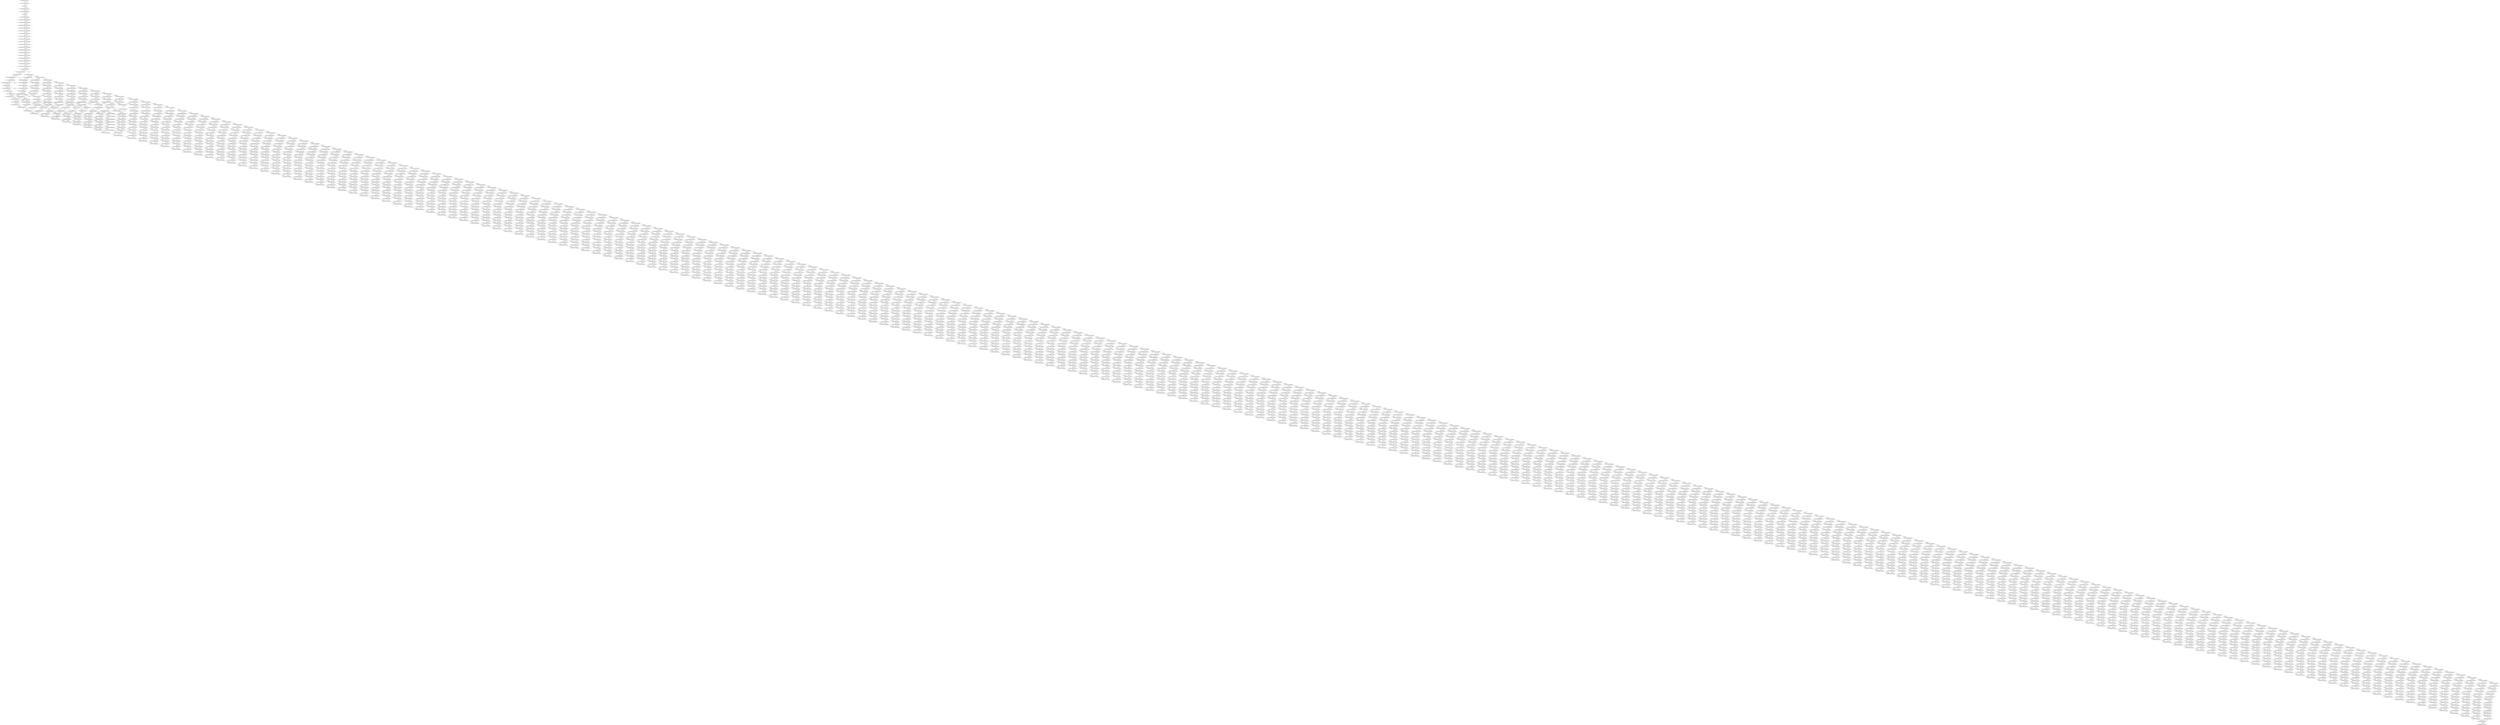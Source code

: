 

# 236  R: 21193362.468 usecs
Digraph G{
7707902651151674420.1669039386588248 [label="SS204_DFSCLIENT_NEW_BLOCK"]
7707902651151674420.1669039386752381 [label="SS204_DFSCLIENT_ADDBLOCK_START"]
7707902651151674420.1669039386812574 [label="SS204_RPC_CALL"]
6418942030845141804.1581829063956476 [label="SS202_NAMENODE_ADDBLOCK_START"]
6418942030845141804.1581829064361648 [label="SS202_NAMENODE_ADDBLOCK_END"]
5685972744667217698.1669039390954985 [label="SS204_RPC_REPLY"]
5685972744667217698.1669039391362896 [label="SS204_DFSCLIENT_ADDBLOCK_END"]
5685972744667217698.1669039393261991 [label="SS204_DFSCLIENT_OP_WRITE_BLOCK_REQUEST"]
2099677632095706185.1669039397329909 [label="SS204_DATANODE_OP_WRITE_BLOCK_RECEIVE"]
2099677632095706185.1669039397452864 [label="SS204_DATANODE_NEWBLOCKRECEIVER_START"]
2099677632095706185.1669039397888291 [label="SS204_DATANODE_NEWBLOCKRECEIVER_END"]
2099677632095706185.1669039402028807 [label="SS204_DATANODE_OP_WRITE_BLOCK_REQUEST"]
4648994270241242011.1668676960183854 [label="SS207_DATANODE_OP_WRITE_BLOCK_RECEIVE"]
4648994270241242011.1668676960420558 [label="SS207_DATANODE_NEWBLOCKRECEIVER_START"]
4648994270241242011.1668676961024026 [label="SS207_DATANODE_NEWBLOCKRECEIVER_END"]
4648994270241242011.1668676964297891 [label="SS207_DATANODE_OP_WRITE_BLOCK_REQUEST"]
7254099813559308024.368089340697887 [label="SS209_DATANODE_OP_WRITE_BLOCK_RECEIVE"]
7254099813559308024.368089340784927 [label="SS209_DATANODE_NEWBLOCKRECEIVER_START"]
7254099813559308024.368089341120727 [label="SS209_DATANODE_NEWBLOCKRECEIVER_END"]
7254099813559308024.368089341183785 [label="SS209_DATANODE_OP_WRITE_BLOCK_REPLY"]
2351666740118614330.1668676971192131 [label="SS207_DATANODE_OP_WRITE_BLOCK_SUCCESS"]
2351666740118614330.1668676972440283 [label="SS207_DATANODE_OP_WRITE_BLOCK_REPLY"]
9100534011612450273.1669039420961996 [label="SS204_DATANODE_OP_WRITE_BLOCK_SUCCESS"]
9100534011612450273.1669039421062741 [label="SS204_DATANODE_OP_WRITE_BLOCK_REPLY"]
6750939061656816637.1669039421558619 [label="SS204_DFSCLIENT_OP_WRITE_BLOCK_SUCCESS"]
6750939061656816637.1669039422617009 [label="SS204_DFSCLIENT_SEND_PACKET"]
4297530657762404392.1669039427005435 [label="SS204_DATANODE_RECEIVE_PACKET"]
4297530657762404392.1669039427141961 [label="SS204_DATANODE_SEND_PACKET"]
7962763874046857264.1668676982325945 [label="SS207_DATANODE_RECEIVE_PACKET"]
7962763874046857264.1668676983029302 [label="SS207_DATANODE_SEND_PACKET"]
7300931185465739645.368089355368899 [label="SS209_DATANODE_RECEIVE_PACKET"]
7300931185465739645.368089372774407 [label="SS209_DATANODE_SEND_ACK"]
8628472570647878348.1668677012590296 [label="SS207_DATANODE_RECEIVE_ACK"]
8628472570647878348.1668677012668682 [label="SS207_DATANODE_ACCEPT_ACK"]
8628472570647878348.1668677012721274 [label="SS207_DATANODE_SEND_ACK"]
8529639138314638217.1668677014025736 [label="SS207_DATANODE_ACCEPT_ACK"]
2404497746938386487.1668677015731233 [label="SS207_DATANODE_ACCEPT_ACK"]
863926395930489690.1668677015825696 [label="SS207_DATANODE_SEND_ACK"]
7028804110937815676.1669039468268440 [label="SS204_DATANODE_RECEIVE_ACK"]
3513199518505491545.1669039468351499 [label="SS204_DATANODE_ACCEPT_ACK"]
2070784544977917386.1669039468710691 [label="SS204_DATANODE_ACCEPT_ACK"]
2894833271237813657.1669039469083323 [label="SS204_DATANODE_ACCEPT_ACK"]
5441271956936482677.1669039469465644 [label="SS204_DATANODE_ACCEPT_ACK"]
5284764188940310492.1669039470375127 [label="SS204_DATANODE_ACCEPT_ACK"]
4032804666288450853.1669039470770667 [label="SS204_DATANODE_ACCEPT_ACK"]
1372303330976003904.1669039470861214 [label="SS204_DATANODE_SEND_ACK"]
8253059374760142349.1669039471254498 [label="SS204_DATANODE_SEND_ACK"]
7565968547814234370.1669039471995538 [label="SS204_DATANODE_SEND_ACK"]
1452064977850229212.1669039519578117 [label="SS204_DFSCLIENT_RECEIVE_ACK"]
2083875775710986023.1669039519706347 [label="SS204_DFSCLIENT_ACCEPT_ACK"]
1531149623950232187.1669039520055368 [label="SS204_DFSCLIENT_ACCEPT_ACK"]
4171875641477086184.1669039520404214 [label="SS204_DFSCLIENT_ACCEPT_ACK"]
7372671752291131234.1669039520751767 [label="SS204_DFSCLIENT_ACCEPT_ACK"]
4086841707196082309.1669039521114776 [label="SS204_DFSCLIENT_ACCEPT_ACK"]
3723081815786520073.1669039521457478 [label="SS204_DFSCLIENT_ACCEPT_ACK"]
262039301906013643.1669039524684501 [label="SS204_DFSCLIENT_ACCEPT_ACK"]
6716239998024522895.1669039541512907 [label="SS204_DFSCLIENT_ACCEPT_ACK"]
1873381578640313155.1669039543106438 [label="SS204_DFSCLIENT_ACCEPT_ACK"]
8841373306717833761.1669039562657311 [label="SS204_DFSCLIENT_ACCEPT_ACK"]
7768673820933700665.1669039568334116 [label="SS204_DFSCLIENT_ACCEPT_ACK"]
6300373797257491460.1669039577980135 [label="SS204_DFSCLIENT_ACCEPT_ACK"]
1625394478154159539.1669039582079433 [label="SS204_DFSCLIENT_ACCEPT_ACK"]
5299948262258478098.1669039596055019 [label="SS204_DFSCLIENT_ACCEPT_ACK"]
7683415563443451906.1669039601777226 [label="SS204_DFSCLIENT_ACCEPT_ACK"]
1164949243557442186.1669039602053928 [label="SS204_DFSCLIENT_ACCEPT_ACK"]
8226309846093977779.1669039614293209 [label="SS204_DFSCLIENT_ACCEPT_ACK"]
2989481507400909921.1669039639414576 [label="SS204_DFSCLIENT_ACCEPT_ACK"]
4177301580302852936.1669039640128593 [label="SS204_DFSCLIENT_ACCEPT_ACK"]
5882397587106064579.1669039645987605 [label="SS204_DFSCLIENT_ACCEPT_ACK"]
5946124246639058439.1669039653487657 [label="SS204_DFSCLIENT_ACCEPT_ACK"]
1002221991670000526.1669039656321811 [label="SS204_DFSCLIENT_ACCEPT_ACK"]
5907188850900548536.1669039661373730 [label="SS204_DFSCLIENT_ACCEPT_ACK"]
2601449519272357320.1669039672178783 [label="SS204_DFSCLIENT_ACCEPT_ACK"]
5717429284588951845.1669039674959302 [label="SS204_DFSCLIENT_ACCEPT_ACK"]
2299960708875312049.1669039684938622 [label="SS204_DFSCLIENT_ACCEPT_ACK"]
7681683479357101607.1669039688067621 [label="SS204_DFSCLIENT_ACCEPT_ACK"]
3429737737572920423.1669039700851534 [label="SS204_DFSCLIENT_ACCEPT_ACK"]
4825558717171243258.1669039701154666 [label="SS204_DFSCLIENT_ACCEPT_ACK"]
4000403583733587117.1669039704071731 [label="SS204_DFSCLIENT_ACCEPT_ACK"]
9091856875000186546.1669039704359709 [label="SS204_DFSCLIENT_ACCEPT_ACK"]
2340351753981539857.1669039704813543 [label="SS204_DFSCLIENT_ACCEPT_ACK"]
5033779776755041021.1669039718995681 [label="SS204_DFSCLIENT_ACCEPT_ACK"]
5693570113167022738.1669039720615936 [label="SS204_DFSCLIENT_ACCEPT_ACK"]
4182683370165310260.1669039725267544 [label="SS204_DFSCLIENT_ACCEPT_ACK"]
1883626471748630846.1669039735439018 [label="SS204_DFSCLIENT_ACCEPT_ACK"]
5749361998664318947.1669039752985052 [label="SS204_DFSCLIENT_ACCEPT_ACK"]
4553984799936892504.1669039759830074 [label="SS204_DFSCLIENT_ACCEPT_ACK"]
4992425944774327332.1669039760122317 [label="SS204_DFSCLIENT_ACCEPT_ACK"]
8488458189674753331.1669039765040418 [label="SS204_DFSCLIENT_ACCEPT_ACK"]
2054870412202649798.1669039765331905 [label="SS204_DFSCLIENT_ACCEPT_ACK"]
2510718898288067932.1669039796150327 [label="SS204_DFSCLIENT_ACCEPT_ACK"]
1462236109149903689.1669039815783160 [label="SS204_DFSCLIENT_ACCEPT_ACK"]
8681613622002356257.1669039816208127 [label="SS204_DFSCLIENT_ACCEPT_ACK"]
7139935977001734279.1669039816453485 [label="SS204_DFSCLIENT_ACCEPT_ACK"]
4549534201311350846.1669039816695847 [label="SS204_DFSCLIENT_ACCEPT_ACK"]
3665650376215212757.1669039816952968 [label="SS204_DFSCLIENT_ACCEPT_ACK"]
7865927941880573229.1669039818308433 [label="SS204_DFSCLIENT_ACCEPT_ACK"]
7086342084476709092.1669039821987977 [label="SS204_DFSCLIENT_ACCEPT_ACK"]
4655436828758744892.1669039825561815 [label="SS204_DFSCLIENT_ACCEPT_ACK"]
2225172138438107124.1669039827706040 [label="SS204_DFSCLIENT_ACCEPT_ACK"]
3629002693209788153.1669039841563923 [label="SS204_DFSCLIENT_ACCEPT_ACK"]
2589198052142066915.1669039847587906 [label="SS204_DFSCLIENT_ACCEPT_ACK"]
8391478197366422128.1669039851136794 [label="SS204_DFSCLIENT_ACCEPT_ACK"]
9155620571845321540.1669039855633875 [label="SS204_DFSCLIENT_ACCEPT_ACK"]
3407052746298515011.1669039861646511 [label="SS204_DFSCLIENT_ACCEPT_ACK"]
8204770723325822978.1669039869872470 [label="SS204_DFSCLIENT_ACCEPT_ACK"]
3651325429076776064.1669039876698227 [label="SS204_DFSCLIENT_ACCEPT_ACK"]
6123575481513417444.1669039882873539 [label="SS204_DFSCLIENT_ACCEPT_ACK"]
7929483914146729827.1669039888725915 [label="SS204_DFSCLIENT_ACCEPT_ACK"]
5144984067472421976.1669039897859323 [label="SS204_DFSCLIENT_ACCEPT_ACK"]
1236889332627626441.1669039924079974 [label="SS204_DFSCLIENT_ACCEPT_ACK"]
7371528089645519695.1669039925836067 [label="SS204_DFSCLIENT_ACCEPT_ACK"]
257058804255579267.1669039931350253 [label="SS204_DFSCLIENT_ACCEPT_ACK"]
5165874512323053439.1669039931647452 [label="SS204_DFSCLIENT_ACCEPT_ACK"]
7631813127644991185.1669039931901247 [label="SS204_DFSCLIENT_ACCEPT_ACK"]
9006221421867813965.1669039940096023 [label="SS204_DFSCLIENT_ACCEPT_ACK"]
2614611691951848534.1669039948523679 [label="SS204_DFSCLIENT_ACCEPT_ACK"]
1551353997681515809.1669039953117317 [label="SS204_DFSCLIENT_ACCEPT_ACK"]
5866372201394788949.1669039963449025 [label="SS204_DFSCLIENT_ACCEPT_ACK"]
2091181018116199865.1669039967443972 [label="SS204_DFSCLIENT_ACCEPT_ACK"]
3973462341012086588.1669039979480700 [label="SS204_DFSCLIENT_ACCEPT_ACK"]
2012673189179753129.1669039981715860 [label="SS204_DFSCLIENT_ACCEPT_ACK"]
7053565749812682527.1669039991304401 [label="SS204_DFSCLIENT_ACCEPT_ACK"]
7940110018253297007.1669040005039541 [label="SS204_DFSCLIENT_ACCEPT_ACK"]
6511519214308422522.1669040010104050 [label="SS204_DFSCLIENT_ACCEPT_ACK"]
9119999618109912042.1669040017982535 [label="SS204_DFSCLIENT_ACCEPT_ACK"]
1524042900150934759.1669040024730816 [label="SS204_DFSCLIENT_ACCEPT_ACK"]
2403560926193457841.1669040029411182 [label="SS204_DFSCLIENT_ACCEPT_ACK"]
3751488097898069851.1669040042740751 [label="SS204_DFSCLIENT_ACCEPT_ACK"]
2752234024827582786.1669040043907180 [label="SS204_DFSCLIENT_ACCEPT_ACK"]
8481562696573291865.1669040055080404 [label="SS204_DFSCLIENT_ACCEPT_ACK"]
3810758836228671477.1669040070960687 [label="SS204_DFSCLIENT_ACCEPT_ACK"]
6116125552271905252.1669040075236482 [label="SS204_DFSCLIENT_ACCEPT_ACK"]
5036632663797807072.1669040075802191 [label="SS204_DFSCLIENT_ACCEPT_ACK"]
7683330355590190474.1669040091894071 [label="SS204_DFSCLIENT_ACCEPT_ACK"]
2336525990085117987.1669040092910149 [label="SS204_DFSCLIENT_ACCEPT_ACK"]
130275634576785583.1669040103815546 [label="SS204_DFSCLIENT_ACCEPT_ACK"]
6804977448010798912.1669040108846065 [label="SS204_DFSCLIENT_ACCEPT_ACK"]
2037930116067707237.1669040117706570 [label="SS204_DFSCLIENT_ACCEPT_ACK"]
7101095432190321800.1669040124171235 [label="SS204_DFSCLIENT_ACCEPT_ACK"]
1405288981278547270.1669040129173592 [label="SS204_DFSCLIENT_ACCEPT_ACK"]
88411936815608962.1669040136849526 [label="SS204_DFSCLIENT_ACCEPT_ACK"]
728075089899219754.1669040138466563 [label="SS204_DFSCLIENT_ACCEPT_ACK"]
6499421126475879764.1669040149206831 [label="SS204_DFSCLIENT_ACCEPT_ACK"]
1912230838631999348.1669040158484695 [label="SS204_DFSCLIENT_ACCEPT_ACK"]
4423906227132622298.1669040168453428 [label="SS204_DFSCLIENT_ACCEPT_ACK"]
7124673119857860558.1669040171644547 [label="SS204_DFSCLIENT_ACCEPT_ACK"]
8161464948258006872.1669040182494882 [label="SS204_DFSCLIENT_ACCEPT_ACK"]
2468046522644671896.1669040188632871 [label="SS204_DFSCLIENT_ACCEPT_ACK"]
8395234686172468257.1669040194559933 [label="SS204_DFSCLIENT_ACCEPT_ACK"]
100631490340265438.1669040199637040 [label="SS204_DFSCLIENT_ACCEPT_ACK"]
8799425402904318010.1669040202618838 [label="SS204_DFSCLIENT_ACCEPT_ACK"]
7411537946880550022.1669040211613669 [label="SS204_DFSCLIENT_ACCEPT_ACK"]
4439700507690009086.1669040222161581 [label="SS204_DFSCLIENT_ACCEPT_ACK"]
4649056140586510512.1669040225023204 [label="SS204_DFSCLIENT_ACCEPT_ACK"]
8769716972449296187.1669040235119800 [label="SS204_DFSCLIENT_ACCEPT_ACK"]
259406913884197221.1669040238476513 [label="SS204_DFSCLIENT_ACCEPT_ACK"]
8073769774892117828.1669040255348124 [label="SS204_DFSCLIENT_ACCEPT_ACK"]
3663729109836819391.1669040255770281 [label="SS204_DFSCLIENT_ACCEPT_ACK"]
7350226595075607400.1669040277363889 [label="SS204_DFSCLIENT_ACCEPT_ACK"]
2977668733452421769.1669040281103290 [label="SS204_DFSCLIENT_ACCEPT_ACK"]
2778204882294145000.1669040286878023 [label="SS204_DFSCLIENT_ACCEPT_ACK"]
5583633028897475737.1669040287184660 [label="SS204_DFSCLIENT_ACCEPT_ACK"]
8875888128378326058.1669040287426142 [label="SS204_DFSCLIENT_ACCEPT_ACK"]
5223950344824914249.1669040289259810 [label="SS204_DFSCLIENT_ACCEPT_ACK"]
5126498715518487632.1669040303630813 [label="SS204_DFSCLIENT_ACCEPT_ACK"]
6145129344455517117.1669040308068018 [label="SS204_DFSCLIENT_ACCEPT_ACK"]
3540530861141268102.1669040312211704 [label="SS204_DFSCLIENT_ACCEPT_ACK"]
5955168946546384819.1669040319104047 [label="SS204_DFSCLIENT_ACCEPT_ACK"]
4669194776558051100.1669040325764181 [label="SS204_DFSCLIENT_ACCEPT_ACK"]
926252602743575517.1669040330312495 [label="SS204_DFSCLIENT_ACCEPT_ACK"]
4690814962308831010.1669040336916425 [label="SS204_DFSCLIENT_ACCEPT_ACK"]
6222909407750743637.1669040345371231 [label="SS204_DFSCLIENT_ACCEPT_ACK"]
1580242557087094666.1669040353379134 [label="SS204_DFSCLIENT_ACCEPT_ACK"]
2504746674333906120.1669040361019324 [label="SS204_DFSCLIENT_ACCEPT_ACK"]
6688809976351373991.1669040368425501 [label="SS204_DFSCLIENT_ACCEPT_ACK"]
4154074940697750352.1669040368898824 [label="SS204_DFSCLIENT_ACCEPT_ACK"]
3311555885725483301.1669040377153439 [label="SS204_DFSCLIENT_ACCEPT_ACK"]
4238955033335222967.1669040388749116 [label="SS204_DFSCLIENT_ACCEPT_ACK"]
7933487617824057688.1669040390094177 [label="SS204_DFSCLIENT_ACCEPT_ACK"]
2417853428203171299.1669040394591712 [label="SS204_DFSCLIENT_ACCEPT_ACK"]
5819242790611329555.1669040405924105 [label="SS204_DFSCLIENT_ACCEPT_ACK"]
5878353385926631343.1669040439757177 [label="SS204_DFSCLIENT_ACCEPT_ACK"]
8876036982621214431.1669040444399056 [label="SS204_DFSCLIENT_ACCEPT_ACK"]
1525035039363364509.1669040448740661 [label="SS204_DFSCLIENT_ACCEPT_ACK"]
2744164872304899787.1669040449012465 [label="SS204_DFSCLIENT_ACCEPT_ACK"]
4482389295777613363.1669040449259147 [label="SS204_DFSCLIENT_ACCEPT_ACK"]
3821398205515178969.1669040449528746 [label="SS204_DFSCLIENT_ACCEPT_ACK"]
6983451737160745984.1669040456291224 [label="SS204_DFSCLIENT_ACCEPT_ACK"]
3412654208759550322.1669040457228815 [label="SS204_DFSCLIENT_ACCEPT_ACK"]
7330366565947822070.1669040466524814 [label="SS204_DFSCLIENT_ACCEPT_ACK"]
7150297518831026605.1669040480082201 [label="SS204_DFSCLIENT_ACCEPT_ACK"]
8566111299553600443.1669040491518828 [label="SS204_DFSCLIENT_ACCEPT_ACK"]
8874095793210945126.1669040493639833 [label="SS204_DFSCLIENT_ACCEPT_ACK"]
5102875135599367164.1669040496731448 [label="SS204_DFSCLIENT_ACCEPT_ACK"]
867896286135609994.1669040506345295 [label="SS204_DFSCLIENT_ACCEPT_ACK"]
6597534637899830688.1669040508799825 [label="SS204_DFSCLIENT_ACCEPT_ACK"]
8954041906019779372.1669040519994979 [label="SS204_DFSCLIENT_ACCEPT_ACK"]
5433172769437109826.1669040552882164 [label="SS204_DFSCLIENT_ACCEPT_ACK"]
5494056913834371949.1669040562423466 [label="SS204_DFSCLIENT_ACCEPT_ACK"]
2520922954099386919.1669040571089964 [label="SS204_DFSCLIENT_ACCEPT_ACK"]
5593959963506479423.1669040579100152 [label="SS204_DFSCLIENT_ACCEPT_ACK"]
7125832625339278032.1669040587226992 [label="SS204_DFSCLIENT_ACCEPT_ACK"]
7699077894177821330.1669040596689332 [label="SS204_DFSCLIENT_ACCEPT_ACK"]
6547036239913633675.1669040607815631 [label="SS204_DFSCLIENT_ACCEPT_ACK"]
107159985777581656.1669040616558135 [label="SS204_DFSCLIENT_ACCEPT_ACK"]
6453924022036685449.1669040625213491 [label="SS204_DFSCLIENT_ACCEPT_ACK"]
7961708893583198607.1669040634075925 [label="SS204_DFSCLIENT_ACCEPT_ACK"]
6455954900607663479.1669040643705186 [label="SS204_DFSCLIENT_ACCEPT_ACK"]
8733931798055496537.1669040650292856 [label="SS204_DFSCLIENT_ACCEPT_ACK"]
1102582991999469788.1669040658386539 [label="SS204_DFSCLIENT_ACCEPT_ACK"]
2153265791341264796.1669040667008726 [label="SS204_DFSCLIENT_ACCEPT_ACK"]
6525222926601269866.1669040679907633 [label="SS204_DFSCLIENT_ACCEPT_ACK"]
8983979905259211616.1669040685700202 [label="SS204_DFSCLIENT_ACCEPT_ACK"]
4568266725043564590.1669040695030144 [label="SS204_DFSCLIENT_ACCEPT_ACK"]
15728572877087910.1669040707887127 [label="SS204_DFSCLIENT_ACCEPT_ACK"]
5107705606290677737.1669040724941589 [label="SS204_DFSCLIENT_ACCEPT_ACK"]
6814413494636293630.1669040728657363 [label="SS204_DFSCLIENT_ACCEPT_ACK"]
2104324723074441585.1669040729205250 [label="SS204_DFSCLIENT_ACCEPT_ACK"]
6819180110398431824.1669040741046442 [label="SS204_DFSCLIENT_ACCEPT_ACK"]
8918911156750602950.1669040742146358 [label="SS204_DFSCLIENT_ACCEPT_ACK"]
4552192399538340318.1669040742448757 [label="SS204_DFSCLIENT_ACCEPT_ACK"]
2346547251150170026.1669040745627253 [label="SS204_DFSCLIENT_ACCEPT_ACK"]
4370367125250635446.1669040760630210 [label="SS204_DFSCLIENT_ACCEPT_ACK"]
1573315460515054012.1669040774549491 [label="SS204_DFSCLIENT_ACCEPT_ACK"]
964002263391584214.1669040785291399 [label="SS204_DFSCLIENT_ACCEPT_ACK"]
6972243254332836899.1669040797650412 [label="SS204_DFSCLIENT_ACCEPT_ACK"]
7175846437985829787.1669040798660797 [label="SS204_DFSCLIENT_ACCEPT_ACK"]
4566267492695477232.1669040814665226 [label="SS204_DFSCLIENT_ACCEPT_ACK"]
7958378395768503558.1669040819407133 [label="SS204_DFSCLIENT_ACCEPT_ACK"]
5565128342015038462.1669040825350057 [label="SS204_DFSCLIENT_ACCEPT_ACK"]
6413926928880893508.1669040833919258 [label="SS204_DFSCLIENT_ACCEPT_ACK"]
8142565190044720733.1669040845816351 [label="SS204_DFSCLIENT_ACCEPT_ACK"]
3882996937022198317.1669040864807704 [label="SS204_DFSCLIENT_ACCEPT_ACK"]
3522333335167767148.1669040871658386 [label="SS204_DFSCLIENT_ACCEPT_ACK"]
7291191495316413241.1669040878769264 [label="SS204_DFSCLIENT_ACCEPT_ACK"]
2256159252274213846.1669040882314530 [label="SS204_DFSCLIENT_ACCEPT_ACK"]
5190114078938410709.1669040886633348 [label="SS204_DFSCLIENT_ACCEPT_ACK"]
5768443499596828130.1669040896160325 [label="SS204_DFSCLIENT_ACCEPT_ACK"]
8178956847119019094.1669040902101817 [label="SS204_DFSCLIENT_ACCEPT_ACK"]
8876916885077220704.1669040906893443 [label="SS204_DFSCLIENT_ACCEPT_ACK"]
3519162203443563222.1669040912566830 [label="SS204_DFSCLIENT_ACCEPT_ACK"]
8760383913760150797.1669040935638004 [label="SS204_DFSCLIENT_ACCEPT_ACK"]
7142324107083290830.1669040936217733 [label="SS204_DFSCLIENT_ACCEPT_ACK"]
7692021649911571247.1669040970449999 [label="SS204_DFSCLIENT_ACCEPT_ACK"]
381424261004049453.1669040984686704 [label="SS204_DFSCLIENT_ACCEPT_ACK"]
3655494102800322751.1669040984973427 [label="SS204_DFSCLIENT_ACCEPT_ACK"]
1534234068243053870.1669040987340512 [label="SS204_DFSCLIENT_ACCEPT_ACK"]
588342852637270935.1669040995332499 [label="SS204_DFSCLIENT_ACCEPT_ACK"]
5937180296523857991.1669040997439109 [label="SS204_DFSCLIENT_ACCEPT_ACK"]
6514980825796618346.1669041004948576 [label="SS204_DFSCLIENT_ACCEPT_ACK"]
4618755418975305963.1669041007657420 [label="SS204_DFSCLIENT_ACCEPT_ACK"]
7685028141344773407.1669041017267199 [label="SS204_DFSCLIENT_ACCEPT_ACK"]
2514359574674126754.1669041021452999 [label="SS204_DFSCLIENT_ACCEPT_ACK"]
4240965007191142010.1669041027672782 [label="SS204_DFSCLIENT_ACCEPT_ACK"]
2634619093442268510.1669041032809924 [label="SS204_DFSCLIENT_ACCEPT_ACK"]
5424279800142293267.1669041047146047 [label="SS204_DFSCLIENT_ACCEPT_ACK"]
8274948153068700655.1669041059682077 [label="SS204_DFSCLIENT_ACCEPT_ACK"]
7322117365043080196.1669041077256928 [label="SS204_DFSCLIENT_ACCEPT_ACK"]
8557075781303209942.1669041084688597 [label="SS204_DFSCLIENT_ACCEPT_ACK"]
7295629568291948862.1669041094129062 [label="SS204_DFSCLIENT_ACCEPT_ACK"]
635386103477879755.1669041098255118 [label="SS204_DFSCLIENT_ACCEPT_ACK"]
5779878661121604095.1669041108175587 [label="SS204_DFSCLIENT_ACCEPT_ACK"]
758985391520535766.1669060579839829 [label="SS204_DFSCLIENT_ACCEPT_ACK"]
758985391520535766.1669060579950716 [label="SS204_DFSCLIENT_END_BLOCK"]
5798801117798906337.1669039490553733 [label="SS204_DATANODE_SEND_ACK"]
266149929749155165.1669039519931846 [label="SS204_DFSCLIENT_RECEIVE_ACK"]
5770516237687943561.1669039493152733 [label="SS204_DATANODE_SEND_ACK"]
5231086643116228822.1669039520281044 [label="SS204_DFSCLIENT_RECEIVE_ACK"]
7044057398600931024.1669039498293532 [label="SS204_DATANODE_SEND_ACK"]
8480751003870404496.1669039520628157 [label="SS204_DFSCLIENT_RECEIVE_ACK"]
3745595607982968000.1669039508023093 [label="SS204_DATANODE_SEND_ACK"]
1505924376524901031.1669039512821348 [label="SS204_DATANODE_SEND_ACK"]
9075307520607624842.1669039521329588 [label="SS204_DFSCLIENT_RECEIVE_ACK"]
3998917781306533563.1669039524008004 [label="SS204_DATANODE_SEND_ACK"]
7211453601580992622.1669039536433455 [label="SS204_DATANODE_SEND_ACK"]
3205321526356694871.1669039542707036 [label="SS204_DATANODE_SEND_ACK"]
6275467915627267280.1669039562236989 [label="SS204_DATANODE_SEND_ACK"]
6766809780618399791.1669039562535671 [label="SS204_DFSCLIENT_RECEIVE_ACK"]
2681127426032933345.1669039567780628 [label="SS204_DATANODE_SEND_ACK"]
898633320361887895.1669039577552001 [label="SS204_DATANODE_SEND_ACK"]
326995075672170732.1669039581626282 [label="SS204_DATANODE_SEND_ACK"]
3560931480396118745.1669039595468352 [label="SS204_DATANODE_SEND_ACK"]
3231371119550149652.1669039600749038 [label="SS204_DATANODE_SEND_ACK"]
6097325963349737910.1669039601671187 [label="SS204_DFSCLIENT_RECEIVE_ACK"]
5627744312071592177.1669039601329992 [label="SS204_DATANODE_SEND_ACK"]
1967560493040989954.1669039613857814 [label="SS204_DATANODE_SEND_ACK"]
168187006585458192.1669039638968692 [label="SS204_DATANODE_SEND_ACK"]
5976923954368081727.1669039639275849 [label="SS204_DFSCLIENT_RECEIVE_ACK"]
3013009391436220144.1669039639734911 [label="SS204_DATANODE_SEND_ACK"]
6507104197585329093.1669039640028955 [label="SS204_DFSCLIENT_RECEIVE_ACK"]
1744453798957344926.1669039645547300 [label="SS204_DATANODE_SEND_ACK"]
8427665338641071476.1669039652980249 [label="SS204_DATANODE_SEND_ACK"]
2377527464972207613.1669039653368800 [label="SS204_DFSCLIENT_RECEIVE_ACK"]
1478655186655134659.1669039655892886 [label="SS204_DATANODE_SEND_ACK"]
2151496584736555436.1669039660835869 [label="SS204_DATANODE_SEND_ACK"]
2922075425057991074.1669039671566629 [label="SS204_DATANODE_SEND_ACK"]
7163960958026855959.1669039674426747 [label="SS204_DATANODE_SEND_ACK"]
6007373058494470232.1669039684331840 [label="SS204_DATANODE_SEND_ACK"]
1233482249184055851.1669039684830678 [label="SS204_DFSCLIENT_RECEIVE_ACK"]
8586963943448751238.1669039687450511 [label="SS204_DATANODE_SEND_ACK"]
887682170834404334.1669039699763561 [label="SS204_DATANODE_SEND_ACK"]
1359123458730581251.1669039700706635 [label="SS204_DFSCLIENT_RECEIVE_ACK"]
3599812529572491339.1669039700312428 [label="SS204_DATANODE_SEND_ACK"]
7477054649451011660.1669039701063721 [label="SS204_DFSCLIENT_RECEIVE_ACK"]
7322215030271135564.1669039702515510 [label="SS204_DATANODE_SEND_ACK"]
289066321597182681.1669039703963042 [label="SS204_DFSCLIENT_RECEIVE_ACK"]
740203932900960988.1669039703104278 [label="SS204_DATANODE_SEND_ACK"]
5635480868737066950.1669039703621749 [label="SS204_DATANODE_SEND_ACK"]
7938089397306834302.1669039717767862 [label="SS204_DATANODE_SEND_ACK"]
8088608506446959790.1669039719473819 [label="SS204_DATANODE_SEND_ACK"]
1665450131098617981.1669039720513678 [label="SS204_DFSCLIENT_RECEIVE_ACK"]
2518500988524595925.1669039724536480 [label="SS204_DATANODE_SEND_ACK"]
4248729573164815754.1669039725147289 [label="SS204_DFSCLIENT_RECEIVE_ACK"]
3932909870383483003.1669039734849026 [label="SS204_DATANODE_SEND_ACK"]
6180373600672368403.1669039735327182 [label="SS204_DFSCLIENT_RECEIVE_ACK"]
7969556683176261066.1669039752382028 [label="SS204_DATANODE_SEND_ACK"]
257664071890730387.1669039758644068 [label="SS204_DATANODE_SEND_ACK"]
842555080869946169.1669039759721418 [label="SS204_DFSCLIENT_RECEIVE_ACK"]
5744225939908175630.1669039759236413 [label="SS204_DATANODE_SEND_ACK"]
1042533082368263854.1669039760035250 [label="SS204_DFSCLIENT_RECEIVE_ACK"]
4689315185788219955.1669039764029777 [label="SS204_DATANODE_SEND_ACK"]
575794708784876969.1669039764922472 [label="SS204_DFSCLIENT_RECEIVE_ACK"]
5423281421581489091.1669039764552852 [label="SS204_DATANODE_SEND_ACK"]
4042657830282685752.1669039794306827 [label="SS204_DATANODE_SEND_ACK"]
7113861191424688542.1669039813710537 [label="SS204_DATANODE_SEND_ACK"]
8929304982702272876.1669039815665723 [label="SS204_DFSCLIENT_RECEIVE_ACK"]
8714043810900193387.1669039814269937 [label="SS204_DATANODE_SEND_ACK"]
6421043829165420650.1669039814848939 [label="SS204_DATANODE_SEND_ACK"]
246882373215880384.1669039816358227 [label="SS204_DFSCLIENT_RECEIVE_ACK"]
7424666792687549738.1669039815302796 [label="SS204_DATANODE_SEND_ACK"]
6987702018826754544.1669039816472959 [label="SS204_DATANODE_SEND_ACK"]
654049326382673319.1669039817756586 [label="SS204_DATANODE_SEND_ACK"]
3019065561377512965.1669039818205094 [label="SS204_DFSCLIENT_RECEIVE_ACK"]
797440223239995596.1669039821429819 [label="SS204_DATANODE_SEND_ACK"]
5546148594013933142.1669039821878916 [label="SS204_DFSCLIENT_RECEIVE_ACK"]
1212736150261700651.1669039824961564 [label="SS204_DATANODE_SEND_ACK"]
5616653855360742237.1669039825423994 [label="SS204_DFSCLIENT_RECEIVE_ACK"]
984522780163743559.1669039827139113 [label="SS204_DATANODE_SEND_ACK"]
6535064764762556690.1669039827589445 [label="SS204_DFSCLIENT_RECEIVE_ACK"]
2687142383888284408.1669039840642236 [label="SS204_DATANODE_SEND_ACK"]
1594318840650169628.1669039841462538 [label="SS204_DFSCLIENT_RECEIVE_ACK"]
7862221990720527555.1669039846456279 [label="SS204_DATANODE_SEND_ACK"]
8451643043610275562.1669039850332724 [label="SS204_DATANODE_SEND_ACK"]
664533274994367258.1669039851018800 [label="SS204_DFSCLIENT_RECEIVE_ACK"]
8293646600258908171.1669039855102312 [label="SS204_DATANODE_SEND_ACK"]
2695764918522484369.1669039855508372 [label="SS204_DFSCLIENT_RECEIVE_ACK"]
9105748348468452085.1669039861105160 [label="SS204_DATANODE_SEND_ACK"]
5588888624133210269.1669039869334974 [label="SS204_DATANODE_SEND_ACK"]
7175531292219174465.1669039869763614 [label="SS204_DFSCLIENT_RECEIVE_ACK"]
2001720410979055658.1669039876158351 [label="SS204_DATANODE_SEND_ACK"]
6175071639468003149.1669039876594109 [label="SS204_DFSCLIENT_RECEIVE_ACK"]
4625888353052439802.1669039882335923 [label="SS204_DATANODE_SEND_ACK"]
5152425373331139501.1669039882766873 [label="SS204_DFSCLIENT_RECEIVE_ACK"]
3471750782607102770.1669039888182608 [label="SS204_DATANODE_SEND_ACK"]
3523942854984731131.1669039897271022 [label="SS204_DATANODE_SEND_ACK"]
5759197922232607458.1669039923167455 [label="SS204_DATANODE_SEND_ACK"]
5712128272735178502.1669039923956224 [label="SS204_DFSCLIENT_RECEIVE_ACK"]
9022692449946043660.1669039925146571 [label="SS204_DATANODE_SEND_ACK"]
5918566857998803269.1669039930175042 [label="SS204_DATANODE_SEND_ACK"]
7676813807312144169.1669039930739926 [label="SS204_DATANODE_SEND_ACK"]
7065783400233795149.1669039931387388 [label="SS204_DATANODE_SEND_ACK"]
5902232801061089559.1669039931818348 [label="SS204_DFSCLIENT_RECEIVE_ACK"]
999297065569974950.1669039939449194 [label="SS204_DATANODE_SEND_ACK"]
5305260949878650555.1669039948107575 [label="SS204_DATANODE_SEND_ACK"]
5068055143888352022.1669039952670986 [label="SS204_DATANODE_SEND_ACK"]
6377557177459179970.1669039962711497 [label="SS204_DATANODE_SEND_ACK"]
8025580615440224077.1669039963324384 [label="SS204_DFSCLIENT_RECEIVE_ACK"]
3701936860826911896.1669039966831257 [label="SS204_DATANODE_SEND_ACK"]
8706387469866503690.1669039979048270 [label="SS204_DATANODE_SEND_ACK"]
5573225190775790798.1669039979362541 [label="SS204_DFSCLIENT_RECEIVE_ACK"]
4399124192723376179.1669039981209498 [label="SS204_DATANODE_SEND_ACK"]
1668264022411673204.1669039990867461 [label="SS204_DATANODE_SEND_ACK"]
8235709672781806205.1669039991183644 [label="SS204_DFSCLIENT_RECEIVE_ACK"]
681779903831638170.1669040004449503 [label="SS204_DATANODE_SEND_ACK"]
6309395769106846435.1669040009412196 [label="SS204_DATANODE_SEND_ACK"]
2304845449461696448.1669040009982973 [label="SS204_DFSCLIENT_RECEIVE_ACK"]
6302665878957250272.1669040017377159 [label="SS204_DATANODE_SEND_ACK"]
3695362268041247279.1669040024100323 [label="SS204_DATANODE_SEND_ACK"]
2851563894147885475.1669040024618220 [label="SS204_DFSCLIENT_RECEIVE_ACK"]
670515508304796025.1669040028883736 [label="SS204_DATANODE_SEND_ACK"]
2584977310327960537.1669040041908548 [label="SS204_DATANODE_SEND_ACK"]
5058846515217237307.1669040042556761 [label="SS204_DFSCLIENT_RECEIVE_ACK"]
2104330623490930954.1669040043173521 [label="SS204_DATANODE_SEND_ACK"]
3906190376909119901.1669040043771537 [label="SS204_DFSCLIENT_RECEIVE_ACK"]
5601220168526826899.1669040054635435 [label="SS204_DATANODE_SEND_ACK"]
8691440721742766178.1669040070022298 [label="SS204_DATANODE_SEND_ACK"]
8657799698734782540.1669040070841610 [label="SS204_DFSCLIENT_RECEIVE_ACK"]
4345577669857039098.1669040074389673 [label="SS204_DATANODE_SEND_ACK"]
1456907456629385333.1669040075105394 [label="SS204_DFSCLIENT_RECEIVE_ACK"]
5068421991455819695.1669040075397040 [label="SS204_DATANODE_SEND_ACK"]
5815127870551046926.1669040075701962 [label="SS204_DFSCLIENT_RECEIVE_ACK"]
4189615071207156674.1669040090676547 [label="SS204_DATANODE_SEND_ACK"]
3839566888886744211.1669040092389949 [label="SS204_DATANODE_SEND_ACK"]
1161696585640389429.1669040092816549 [label="SS204_DFSCLIENT_RECEIVE_ACK"]
4081867384853045490.1669040103224150 [label="SS204_DATANODE_SEND_ACK"]
6816031630881073225.1669040108291732 [label="SS204_DATANODE_SEND_ACK"]
4171605148570441464.1669040108734163 [label="SS204_DFSCLIENT_RECEIVE_ACK"]
4772782142100780145.1669040117110529 [label="SS204_DATANODE_SEND_ACK"]
7028663106674067107.1669040122990567 [label="SS204_DATANODE_SEND_ACK"]
8373533913511937914.1669040124052036 [label="SS204_DFSCLIENT_RECEIVE_ACK"]
7258410535874103068.1669040128116498 [label="SS204_DATANODE_SEND_ACK"]
1858784717060240640.1669040136192090 [label="SS204_DATANODE_SEND_ACK"]
3378699151668215934.1669040137933899 [label="SS204_DATANODE_SEND_ACK"]
7485140214511868241.1669040138365882 [label="SS204_DFSCLIENT_RECEIVE_ACK"]
6059817639636332824.1669040148588788 [label="SS204_DATANODE_SEND_ACK"]
1246004758273362625.1669040149092674 [label="SS204_DFSCLIENT_RECEIVE_ACK"]
1564120286972012036.1669040157916886 [label="SS204_DATANODE_SEND_ACK"]
1481372287914825333.1669040158370618 [label="SS204_DFSCLIENT_RECEIVE_ACK"]
3682227321169602434.1669040167813116 [label="SS204_DATANODE_SEND_ACK"]
4042030770206000376.1669040170986121 [label="SS204_DATANODE_SEND_ACK"]
1402369128769617368.1669040171533536 [label="SS204_DFSCLIENT_RECEIVE_ACK"]
2505596134059316108.1669040181930113 [label="SS204_DATANODE_SEND_ACK"]
7633856974038650609.1669040188034589 [label="SS204_DATANODE_SEND_ACK"]
7745937420238046803.1669040192589697 [label="SS204_DATANODE_SEND_ACK"]
7436200733067067224.1669040194437600 [label="SS204_DFSCLIENT_RECEIVE_ACK"]
3188234074924821664.1669040199207220 [label="SS204_DATANODE_SEND_ACK"]
2516523974574917306.1669040202171844 [label="SS204_DATANODE_SEND_ACK"]
171593420474581751.1669040211172663 [label="SS204_DATANODE_SEND_ACK"]
731897487351861372.1669040211489941 [label="SS204_DFSCLIENT_RECEIVE_ACK"]
8649076050862303202.1669040221594610 [label="SS204_DATANODE_SEND_ACK"]
5453092316472583731.1669040224508407 [label="SS204_DATANODE_SEND_ACK"]
6309498473551550422.1669040234381430 [label="SS204_DATANODE_SEND_ACK"]
4015791559729521038.1669040234998327 [label="SS204_DFSCLIENT_RECEIVE_ACK"]
4740969372095699785.1669040237826995 [label="SS204_DATANODE_SEND_ACK"]
8407609130336807871.1669040238361733 [label="SS204_DFSCLIENT_RECEIVE_ACK"]
4378432714749762284.1669040254095000 [label="SS204_DATANODE_SEND_ACK"]
8487731280461085738.1669040255232947 [label="SS204_DFSCLIENT_RECEIVE_ACK"]
6216985346309064669.1669040254724656 [label="SS204_DATANODE_SEND_ACK"]
940049570706324853.1669040276879327 [label="SS204_DATANODE_SEND_ACK"]
4571167394452996155.1669040280675708 [label="SS204_DATANODE_SEND_ACK"]
1144079182105746634.1669040280985638 [label="SS204_DFSCLIENT_RECEIVE_ACK"]
3026708506789523642.1669040283951837 [label="SS204_DATANODE_SEND_ACK"]
8661490815894922747.1669040285153331 [label="SS204_DATANODE_SEND_ACK"]
7124644660813613290.1669040287089552 [label="SS204_DFSCLIENT_RECEIVE_ACK"]
8757607937869702918.1669040286703316 [label="SS204_DATANODE_SEND_ACK"]
1179097899243684692.1669040288727494 [label="SS204_DATANODE_SEND_ACK"]
6291824829229336465.1669040303046576 [label="SS204_DATANODE_SEND_ACK"]
7250903562354633316.1669040307472172 [label="SS204_DATANODE_SEND_ACK"]
90679138610431873.1669040307943533 [label="SS204_DFSCLIENT_RECEIVE_ACK"]
6719427699948353039.1669040311679789 [label="SS204_DATANODE_SEND_ACK"]
4407296004846712282.1669040318559781 [label="SS204_DATANODE_SEND_ACK"]
8116664268123649054.1669040324517111 [label="SS204_DATANODE_SEND_ACK"]
8721644037606926346.1669040329882200 [label="SS204_DATANODE_SEND_ACK"]
8469280697636446953.1669040330190443 [label="SS204_DFSCLIENT_RECEIVE_ACK"]
3494000555901576671.1669040336481605 [label="SS204_DATANODE_SEND_ACK"]
3945781637901932045.1669040336795532 [label="SS204_DFSCLIENT_RECEIVE_ACK"]
3640715121028148547.1669040344880932 [label="SS204_DATANODE_SEND_ACK"]
3580456752685244799.1669040345247266 [label="SS204_DFSCLIENT_RECEIVE_ACK"]
1573261683444029311.1669040352099231 [label="SS204_DATANODE_SEND_ACK"]
7402671016381363003.1669040353252146 [label="SS204_DFSCLIENT_RECEIVE_ACK"]
4268603217644986352.1669040360597320 [label="SS204_DATANODE_SEND_ACK"]
3018872137349157044.1669040367906477 [label="SS204_DATANODE_SEND_ACK"]
53836896051705122.1669040368297944 [label="SS204_DFSCLIENT_RECEIVE_ACK"]
4907549491602308853.1669040368497032 [label="SS204_DATANODE_SEND_ACK"]
3190658706873452094.1669040376529299 [label="SS204_DATANODE_SEND_ACK"]
2485121947560168444.1669040388075947 [label="SS204_DATANODE_SEND_ACK"]
8058890454386925959.1669040388636295 [label="SS204_DFSCLIENT_RECEIVE_ACK"]
6539205450398072438.1669040389542633 [label="SS204_DATANODE_SEND_ACK"]
2391759931495652105.1669040394035560 [label="SS204_DATANODE_SEND_ACK"]
5088656788403618231.1669040405039044 [label="SS204_DATANODE_SEND_ACK"]
317821420624651851.1669040405784166 [label="SS204_DFSCLIENT_RECEIVE_ACK"]
3793592147234895933.1669040437662593 [label="SS204_DATANODE_SEND_ACK"]
7052252807051103400.1669040439618373 [label="SS204_DFSCLIENT_RECEIVE_ACK"]
6742827449955101015.1669040443741340 [label="SS204_DATANODE_SEND_ACK"]
881242611569183494.1669040444292434 [label="SS204_DFSCLIENT_RECEIVE_ACK"]
7047929436647855798.1669040446500032 [label="SS204_DATANODE_SEND_ACK"]
5787304573809603396.1669040447073746 [label="SS204_DATANODE_SEND_ACK"]
3388793254954016956.1669040447685293 [label="SS204_DATANODE_SEND_ACK"]
564618768040940127.1669040449173613 [label="SS204_DFSCLIENT_RECEIVE_ACK"]
4925894704029779970.1669040448218783 [label="SS204_DATANODE_SEND_ACK"]
6413385834255643373.1669040449443434 [label="SS204_DFSCLIENT_RECEIVE_ACK"]
431136588366071928.1669040455640374 [label="SS204_DATANODE_SEND_ACK"]
1535419581690226103.1669040456132626 [label="SS204_DFSCLIENT_RECEIVE_ACK"]
5325976675439576397.1669040456737702 [label="SS204_DATANODE_SEND_ACK"]
7241198358248793257.1669040457130527 [label="SS204_DFSCLIENT_RECEIVE_ACK"]
8113450610470571991.1669040465947684 [label="SS204_DATANODE_SEND_ACK"]
3283366999679400236.1669040466410917 [label="SS204_DFSCLIENT_RECEIVE_ACK"]
5920630122829875621.1669040476616032 [label="SS204_DATANODE_SEND_ACK"]
8249295897193729034.1669040479931796 [label="SS204_DFSCLIENT_RECEIVE_ACK"]
7013966718718792510.1669040491095341 [label="SS204_DATANODE_SEND_ACK"]
6841061055625785683.1669040493253770 [label="SS204_DATANODE_SEND_ACK"]
5883216626656249718.1669040494999295 [label="SS204_DATANODE_SEND_ACK"]
3990003300781050788.1669040496614986 [label="SS204_DFSCLIENT_RECEIVE_ACK"]
5243773517640775326.1669040505751822 [label="SS204_DATANODE_SEND_ACK"]
2099631926379093227.1669040506232841 [label="SS204_DFSCLIENT_RECEIVE_ACK"]
335721056245031417.1669040508277965 [label="SS204_DATANODE_SEND_ACK"]
2277102954655716105.1669040519415533 [label="SS204_DATANODE_SEND_ACK"]
7977798772028728983.1669040519879363 [label="SS204_DFSCLIENT_RECEIVE_ACK"]
5240358471445478882.1669040552268425 [label="SS204_DATANODE_SEND_ACK"]
6650706676540129402.1669040552741001 [label="SS204_DFSCLIENT_RECEIVE_ACK"]
318851186335744586.1669040561854682 [label="SS204_DATANODE_SEND_ACK"]
391517298049911020.1669040562310959 [label="SS204_DFSCLIENT_RECEIVE_ACK"]
3415976088998801289.1669040570438007 [label="SS204_DATANODE_SEND_ACK"]
5809385629555982700.1669040570905869 [label="SS204_DFSCLIENT_RECEIVE_ACK"]
6788342645698568922.1669040578527371 [label="SS204_DATANODE_SEND_ACK"]
6237968504631850663.1669040586654331 [label="SS204_DATANODE_SEND_ACK"]
898325578991322688.1669040587115498 [label="SS204_DFSCLIENT_RECEIVE_ACK"]
1488180172115283696.1669040596100907 [label="SS204_DATANODE_SEND_ACK"]
6031210214765153085.1669040607197519 [label="SS204_DATANODE_SEND_ACK"]
5400861167126420388.1669040607676057 [label="SS204_DFSCLIENT_RECEIVE_ACK"]
9078776247644302615.1669040615360904 [label="SS204_DATANODE_SEND_ACK"]
8427507253101919176.1669040616441324 [label="SS204_DFSCLIENT_RECEIVE_ACK"]
3455665294118726845.1669040624044136 [label="SS204_DATANODE_SEND_ACK"]
4347777168907957653.1669040632905513 [label="SS204_DATANODE_SEND_ACK"]
241264748286000369.1669040641838340 [label="SS204_DATANODE_SEND_ACK"]
6431116067827018561.1669040643582668 [label="SS204_DFSCLIENT_RECEIVE_ACK"]
7740426724342353821.1669040649729733 [label="SS204_DATANODE_SEND_ACK"]
1132617799197548395.1669040650183225 [label="SS204_DFSCLIENT_RECEIVE_ACK"]
1992453255296220867.1669040657819848 [label="SS204_DATANODE_SEND_ACK"]
4445000993394253796.1669040658273892 [label="SS204_DFSCLIENT_RECEIVE_ACK"]
681745968479935267.1669040666441833 [label="SS204_DATANODE_SEND_ACK"]
4878681476410433613.1669040666897499 [label="SS204_DFSCLIENT_RECEIVE_ACK"]
2374980643956595638.1669040679308384 [label="SS204_DATANODE_SEND_ACK"]
778608455656533245.1669040685059100 [label="SS204_DATANODE_SEND_ACK"]
2632254181013094910.1669040685593026 [label="SS204_DFSCLIENT_RECEIVE_ACK"]
4376570729166470459.1669040694458135 [label="SS204_DATANODE_SEND_ACK"]
7201070993503016302.1669040694905601 [label="SS204_DFSCLIENT_RECEIVE_ACK"]
2614970942480719042.1669040707246573 [label="SS204_DATANODE_SEND_ACK"]
934492636972728929.1669040724266254 [label="SS204_DATANODE_SEND_ACK"]
6468168846448365911.1669040724831123 [label="SS204_DFSCLIENT_RECEIVE_ACK"]
6494891874759310570.1669040727603218 [label="SS204_DATANODE_SEND_ACK"]
1667785146944550593.1669040728541164 [label="SS204_DFSCLIENT_RECEIVE_ACK"]
3004187964506337321.1669040728128391 [label="SS204_DATANODE_SEND_ACK"]
2889152036604575809.1669040729101037 [label="SS204_DFSCLIENT_RECEIVE_ACK"]
9062158297328800678.1669040737919367 [label="SS204_DATANODE_SEND_ACK"]
3199686159920875649.1669040740942518 [label="SS204_DFSCLIENT_RECEIVE_ACK"]
5531457527456769986.1669040740634951 [label="SS204_DATANODE_SEND_ACK"]
4714658562150933030.1669040741623416 [label="SS204_DATANODE_SEND_ACK"]
1999918953761284053.1669040742355972 [label="SS204_DFSCLIENT_RECEIVE_ACK"]
7041026065545283384.1669040744991164 [label="SS204_DATANODE_SEND_ACK"]
8239571003273207182.1669040745503006 [label="SS204_DFSCLIENT_RECEIVE_ACK"]
2959798302203165263.1669040760070862 [label="SS204_DATANODE_SEND_ACK"]
4266290875140030514.1669040760503669 [label="SS204_DFSCLIENT_RECEIVE_ACK"]
9219156817597818446.1669040774019439 [label="SS204_DATANODE_SEND_ACK"]
690862846789511472.1669040783267931 [label="SS204_DATANODE_SEND_ACK"]
4086971111591480316.1669040785110260 [label="SS204_DFSCLIENT_RECEIVE_ACK"]
7441910159048816294.1669040794273855 [label="SS204_DATANODE_SEND_ACK"]
1002929322575540321.1669040798153536 [label="SS204_DATANODE_SEND_ACK"]
2501540472138231375.1669040813945665 [label="SS204_DATANODE_SEND_ACK"]
418397331069753979.1669040814549562 [label="SS204_DFSCLIENT_RECEIVE_ACK"]
2427593386868955365.1669040818572761 [label="SS204_DATANODE_SEND_ACK"]
2719738425225309031.1669040824905564 [label="SS204_DATANODE_SEND_ACK"]
9180018539887693914.1669040832691191 [label="SS204_DATANODE_SEND_ACK"]
745528268331580243.1669040833792660 [label="SS204_DFSCLIENT_RECEIVE_ACK"]
3539562145143068964.1669040844922099 [label="SS204_DATANODE_SEND_ACK"]
5986244158619221212.1669040864316619 [label="SS204_DATANODE_SEND_ACK"]
7664355463786894154.1669040870997400 [label="SS204_DATANODE_SEND_ACK"]
5913243481116350185.1669040878299979 [label="SS204_DATANODE_SEND_ACK"]
924481034775716232.1669040878650372 [label="SS204_DFSCLIENT_RECEIVE_ACK"]
4744491661008679096.1669040881716749 [label="SS204_DATANODE_SEND_ACK"]
2582897801158807923.1669040886015580 [label="SS204_DATANODE_SEND_ACK"]
1332891452901474771.1669040895556897 [label="SS204_DATANODE_SEND_ACK"]
2152651393231572263.1669040901513609 [label="SS204_DATANODE_SEND_ACK"]
5911740043782416665.1669040906343561 [label="SS204_DATANODE_SEND_ACK"]
4131219903023844054.1669040906787994 [label="SS204_DFSCLIENT_RECEIVE_ACK"]
6034177944918452420.1669040912028249 [label="SS204_DATANODE_SEND_ACK"]
2207236519477701890.1669040934841925 [label="SS204_DATANODE_SEND_ACK"]
3549300411368063826.1669040935418694 [label="SS204_DFSCLIENT_RECEIVE_ACK"]
3936940587072854711.1669040935799144 [label="SS204_DATANODE_SEND_ACK"]
6571033214777783154.1669040969295548 [label="SS204_DATANODE_SEND_ACK"]
8579935322739411794.1669040970332282 [label="SS204_DFSCLIENT_RECEIVE_ACK"]
8436791569626564544.1669040979979769 [label="SS204_DATANODE_SEND_ACK"]
7669235889325288626.1669040984549630 [label="SS204_DFSCLIENT_RECEIVE_ACK"]
6136368169586674440.1669040981777542 [label="SS204_DATANODE_SEND_ACK"]
5204743695251324559.1669040986745517 [label="SS204_DATANODE_SEND_ACK"]
984587246098264197.1669040991559357 [label="SS204_DATANODE_SEND_ACK"]
8348878174511197081.1669040995194028 [label="SS204_DFSCLIENT_RECEIVE_ACK"]
7259090897455156282.1669040995868605 [label="SS204_DATANODE_SEND_ACK"]
9127589398344257815.1669041003229755 [label="SS204_DATANODE_SEND_ACK"]
8311577914417162043.1669041004826754 [label="SS204_DFSCLIENT_RECEIVE_ACK"]
4406813644347948960.1669041007193380 [label="SS204_DATANODE_SEND_ACK"]
796356286173646780.1669041016294821 [label="SS204_DATANODE_SEND_ACK"]
5996462247158080876.1669041017051464 [label="SS204_DFSCLIENT_RECEIVE_ACK"]
2726684575590930375.1669041020752812 [label="SS204_DATANODE_SEND_ACK"]
7725159448747996131.1669041021276320 [label="SS204_DFSCLIENT_RECEIVE_ACK"]
4885919498660355110.1669041027101246 [label="SS204_DATANODE_SEND_ACK"]
4474143546719157756.1669041032380714 [label="SS204_DATANODE_SEND_ACK"]
2626408889756665006.1669041032696387 [label="SS204_DFSCLIENT_RECEIVE_ACK"]
2480571338911854145.1669041046583956 [label="SS204_DATANODE_SEND_ACK"]
4108276539603767244.1669041046998780 [label="SS204_DFSCLIENT_RECEIVE_ACK"]
2410278574946140961.1669041059122529 [label="SS204_DATANODE_SEND_ACK"]
695213628660760787.1669041059532372 [label="SS204_DFSCLIENT_RECEIVE_ACK"]
1034094399196770660.1669041076822803 [label="SS204_DATANODE_SEND_ACK"]
1676902723622848683.1669041084158474 [label="SS204_DATANODE_SEND_ACK"]
2544241454899177711.1669041093700878 [label="SS204_DATANODE_SEND_ACK"]
7662226733478995195.1669041094011798 [label="SS204_DFSCLIENT_RECEIVE_ACK"]
6414939935453723062.1669041097821995 [label="SS204_DATANODE_SEND_ACK"]
3581072585738939040.1669041098135540 [label="SS204_DFSCLIENT_RECEIVE_ACK"]
4377116523164227092.1669041107726756 [label="SS204_DATANODE_SEND_ACK"]
8099942137912021959.1669060577849973 [label="SS204_DATANODE_SEND_ACK"]
8685267652819303326.1669060579667852 [label="SS204_DFSCLIENT_RECEIVE_ACK"]
5260076099275092542.1669041108055907 [label="SS204_DFSCLIENT_RECEIVE_ACK"]
705099980574720025.1669041084558589 [label="SS204_DFSCLIENT_RECEIVE_ACK"]
1497156619331069481.1669041077137546 [label="SS204_DFSCLIENT_RECEIVE_ACK"]
7095495048591358195.1669041027549495 [label="SS204_DFSCLIENT_RECEIVE_ACK"]
4209743886798039301.1669041007550229 [label="SS204_DFSCLIENT_RECEIVE_ACK"]
5531149601514405851.1669040997333415 [label="SS204_DFSCLIENT_RECEIVE_ACK"]
4355671922167550296.1669040987227046 [label="SS204_DFSCLIENT_RECEIVE_ACK"]
6914064086910989466.1669040984883377 [label="SS204_DFSCLIENT_RECEIVE_ACK"]
4283956952167399596.1669040936130824 [label="SS204_DFSCLIENT_RECEIVE_ACK"]
5702541060639550666.1669040912459211 [label="SS204_DFSCLIENT_RECEIVE_ACK"]
2870314408968646398.1669040901988178 [label="SS204_DFSCLIENT_RECEIVE_ACK"]
204455184345449753.1669040896041503 [label="SS204_DFSCLIENT_RECEIVE_ACK"]
8293357433252899130.1669040886451428 [label="SS204_DFSCLIENT_RECEIVE_ACK"]
318916392218112813.1669040882166578 [label="SS204_DFSCLIENT_RECEIVE_ACK"]
30833854475244565.1669040871532743 [label="SS204_DFSCLIENT_RECEIVE_ACK"]
8678162514385563920.1669040864675676 [label="SS204_DFSCLIENT_RECEIVE_ACK"]
7513800095067879939.1669040845686346 [label="SS204_DFSCLIENT_RECEIVE_ACK"]
7601732230140061947.1669040825228847 [label="SS204_DFSCLIENT_RECEIVE_ACK"]
7341844714306155180.1669040819280525 [label="SS204_DFSCLIENT_RECEIVE_ACK"]
5795338211038059056.1669040798562096 [label="SS204_DFSCLIENT_RECEIVE_ACK"]
97300756774607681.1669040797517294 [label="SS204_DFSCLIENT_RECEIVE_ACK"]
6760088279413536301.1669040774425634 [label="SS204_DFSCLIENT_RECEIVE_ACK"]
7578283269287500439.1669040742037659 [label="SS204_DFSCLIENT_RECEIVE_ACK"]
6113692086622783545.1669040707744586 [label="SS204_DFSCLIENT_RECEIVE_ACK"]
4158886339759744126.1669040679791598 [label="SS204_DFSCLIENT_RECEIVE_ACK"]
6858118974861979016.1669040633968661 [label="SS204_DFSCLIENT_RECEIVE_ACK"]
7071499436743497632.1669040625099496 [label="SS204_DFSCLIENT_RECEIVE_ACK"]
1384544590592075341.1669040596575043 [label="SS204_DFSCLIENT_RECEIVE_ACK"]
8239767514738461152.1669040578986081 [label="SS204_DFSCLIENT_RECEIVE_ACK"]
9113446901282674532.1669040508692081 [label="SS204_DFSCLIENT_RECEIVE_ACK"]
606362482670108108.1669040493534177 [label="SS204_DFSCLIENT_RECEIVE_ACK"]
6780675762911723751.1669040491399075 [label="SS204_DFSCLIENT_RECEIVE_ACK"]
403161239976023701.1669040448928838 [label="SS204_DFSCLIENT_RECEIVE_ACK"]
6108433601306807625.1669040448634712 [label="SS204_DFSCLIENT_RECEIVE_ACK"]
2966718832608591157.1669040394476868 [label="SS204_DFSCLIENT_RECEIVE_ACK"]
2215699562903698318.1669040389989641 [label="SS204_DFSCLIENT_RECEIVE_ACK"]
2316046164069978983.1669040377037210 [label="SS204_DFSCLIENT_RECEIVE_ACK"]
6134945712167494333.1669040368804289 [label="SS204_DFSCLIENT_RECEIVE_ACK"]
3071538134630254690.1669040360905030 [label="SS204_DFSCLIENT_RECEIVE_ACK"]
2481368494319917272.1669040325628240 [label="SS204_DFSCLIENT_RECEIVE_ACK"]
4812888852330507274.1669040319002854 [label="SS204_DFSCLIENT_RECEIVE_ACK"]
8083886958245938730.1669040312100338 [label="SS204_DFSCLIENT_RECEIVE_ACK"]
2262046893025951581.1669040303519594 [label="SS204_DFSCLIENT_RECEIVE_ACK"]
2577751787808228360.1669040289148991 [label="SS204_DFSCLIENT_RECEIVE_ACK"]
4097291025094196137.1669040287337405 [label="SS204_DFSCLIENT_RECEIVE_ACK"]
2252671684010014589.1669040286760316 [label="SS204_DFSCLIENT_RECEIVE_ACK"]
7579891997320714743.1669040277193320 [label="SS204_DFSCLIENT_RECEIVE_ACK"]
6426798606679203709.1669040255635533 [label="SS204_DFSCLIENT_RECEIVE_ACK"]
500408194958131936.1669040224921383 [label="SS204_DFSCLIENT_RECEIVE_ACK"]
4147989237237415455.1669040222053030 [label="SS204_DFSCLIENT_RECEIVE_ACK"]
7743987362936780110.1669040202502311 [label="SS204_DFSCLIENT_RECEIVE_ACK"]
2546642497927011976.1669040199516200 [label="SS204_DFSCLIENT_RECEIVE_ACK"]
3336425010175251893.1669040188511528 [label="SS204_DFSCLIENT_RECEIVE_ACK"]
2203361378776671066.1669040182378022 [label="SS204_DFSCLIENT_RECEIVE_ACK"]
2502073015963385494.1669040168339201 [label="SS204_DFSCLIENT_RECEIVE_ACK"]
7509240810244305630.1669040136726443 [label="SS204_DFSCLIENT_RECEIVE_ACK"]
1038102067889834884.1669040129079654 [label="SS204_DFSCLIENT_RECEIVE_ACK"]
8329835563476499407.1669040117593718 [label="SS204_DFSCLIENT_RECEIVE_ACK"]
2144118544755697181.1669040103701021 [label="SS204_DFSCLIENT_RECEIVE_ACK"]
358722697177412938.1669040091766938 [label="SS204_DFSCLIENT_RECEIVE_ACK"]
4282999753609968810.1669040054953706 [label="SS204_DFSCLIENT_RECEIVE_ACK"]
3914313960373427128.1669040029303258 [label="SS204_DFSCLIENT_RECEIVE_ACK"]
2636330952383981555.1669040017871919 [label="SS204_DFSCLIENT_RECEIVE_ACK"]
3984911859110491741.1669040004923929 [label="SS204_DFSCLIENT_RECEIVE_ACK"]
8173364010400635621.1669039981614484 [label="SS204_DFSCLIENT_RECEIVE_ACK"]
5697576666620331346.1669039967317739 [label="SS204_DFSCLIENT_RECEIVE_ACK"]
698404053648945893.1669039953001873 [label="SS204_DFSCLIENT_RECEIVE_ACK"]
8224118518335099329.1669039948408924 [label="SS204_DFSCLIENT_RECEIVE_ACK"]
8850540552832283462.1669039939966246 [label="SS204_DFSCLIENT_RECEIVE_ACK"]
5908828765492692042.1669039931561210 [label="SS204_DFSCLIENT_RECEIVE_ACK"]
6222408277648099349.1669039931231020 [label="SS204_DFSCLIENT_RECEIVE_ACK"]
1315645867950761236.1669039925725053 [label="SS204_DFSCLIENT_RECEIVE_ACK"]
5964296508919893903.1669039897745481 [label="SS204_DFSCLIENT_RECEIVE_ACK"]
1878161899303832979.1669039888615778 [label="SS204_DFSCLIENT_RECEIVE_ACK"]
8236476855546379121.1669039861536352 [label="SS204_DFSCLIENT_RECEIVE_ACK"]
4905259924638601241.1669039847476974 [label="SS204_DFSCLIENT_RECEIVE_ACK"]
1561768568277304077.1669039816863185 [label="SS204_DFSCLIENT_RECEIVE_ACK"]
4889573223912281121.1669039816604884 [label="SS204_DFSCLIENT_RECEIVE_ACK"]
2442442450332890629.1669039815998493 [label="SS204_DFSCLIENT_RECEIVE_ACK"]
6314238227048493560.1669039796024724 [label="SS204_DFSCLIENT_RECEIVE_ACK"]
1909230738558680096.1669039765241907 [label="SS204_DFSCLIENT_RECEIVE_ACK"]
5107395884156737870.1669039752881186 [label="SS204_DFSCLIENT_RECEIVE_ACK"]
876306418369664137.1669039718881359 [label="SS204_DFSCLIENT_RECEIVE_ACK"]
1041663542560537060.1669039704721811 [label="SS204_DFSCLIENT_RECEIVE_ACK"]
5286236642836933157.1669039704268862 [label="SS204_DFSCLIENT_RECEIVE_ACK"]
4312846810651055704.1669039687962210 [label="SS204_DFSCLIENT_RECEIVE_ACK"]
7225032724416257138.1669039674852039 [label="SS204_DFSCLIENT_RECEIVE_ACK"]
3201379950286315295.1669039672060636 [label="SS204_DFSCLIENT_RECEIVE_ACK"]
5337165246666517820.1669039661269339 [label="SS204_DFSCLIENT_RECEIVE_ACK"]
1368808011902841296.1669039656212629 [label="SS204_DFSCLIENT_RECEIVE_ACK"]
7393782002341242324.1669039645865365 [label="SS204_DFSCLIENT_RECEIVE_ACK"]
8828764307347502233.1669039614172197 [label="SS204_DFSCLIENT_RECEIVE_ACK"]
8478164845680777929.1669039601968473 [label="SS204_DFSCLIENT_RECEIVE_ACK"]
2885559477608678800.1669039595955441 [label="SS204_DFSCLIENT_RECEIVE_ACK"]
3756493443838093308.1669039581965754 [label="SS204_DFSCLIENT_RECEIVE_ACK"]
3531603176031698256.1669039577861078 [label="SS204_DFSCLIENT_RECEIVE_ACK"]
4341971649791205591.1669039568214013 [label="SS204_DFSCLIENT_RECEIVE_ACK"]
9222688695919337709.1669039542998659 [label="SS204_DFSCLIENT_RECEIVE_ACK"]
2729435141352187871.1669039541338673 [label="SS204_DFSCLIENT_RECEIVE_ACK"]
5865322354461339762.1669039524539749 [label="SS204_DFSCLIENT_RECEIVE_ACK"]
4891767986229280896.1669039520980005 [label="SS204_DFSCLIENT_RECEIVE_ACK"]
4721698016948745121.1669039519224984 [label="SS204_DFSCLIENT_RECEIVE_ACK"]
4396753520790621426.1669039519356341 [label="SS204_DFSCLIENT_ACCEPT_ACK"]
5666047325394981161.1669039518858121 [label="SS204_DFSCLIENT_RECEIVE_ACK"]
6018702190063330386.1669039519011716 [label="SS204_DFSCLIENT_ACCEPT_ACK"]
1150252234140280180.1669039471159638 [label="SS204_DATANODE_ACCEPT_ACK"]
1934130382647979409.1669039471826037 [label="SS204_DATANODE_ACCEPT_ACK"]
6423025755372597903.1669039490450835 [label="SS204_DATANODE_ACCEPT_ACK"]
8483650388779446842.1669039493039011 [label="SS204_DATANODE_ACCEPT_ACK"]
3620936518988932793.1669039498190016 [label="SS204_DATANODE_ACCEPT_ACK"]
1872167740260754849.1669039507899068 [label="SS204_DATANODE_ACCEPT_ACK"]
1320755236037444254.1669039512721049 [label="SS204_DATANODE_ACCEPT_ACK"]
8382687748466431973.1669039523897687 [label="SS204_DATANODE_ACCEPT_ACK"]
2823424928354309968.1669039536316666 [label="SS204_DATANODE_ACCEPT_ACK"]
1911957330387794080.1669039542583643 [label="SS204_DATANODE_ACCEPT_ACK"]
1359803538748857802.1669039562130998 [label="SS204_DATANODE_ACCEPT_ACK"]
7866994468962760066.1669039564721192 [label="SS204_DATANODE_ACCEPT_ACK"]
7574305225399485829.1669039577450963 [label="SS204_DATANODE_ACCEPT_ACK"]
7205120879626385394.1669039581523586 [label="SS204_DATANODE_ACCEPT_ACK"]
2233730538120125493.1669039595321278 [label="SS204_DATANODE_ACCEPT_ACK"]
3377162666128802046.1669039600649442 [label="SS204_DATANODE_ACCEPT_ACK"]
8632380293248163577.1669039601243890 [label="SS204_DATANODE_ACCEPT_ACK"]
3855178786869631996.1669039613748648 [label="SS204_DATANODE_ACCEPT_ACK"]
6803742685624100931.1669039638868847 [label="SS204_DATANODE_ACCEPT_ACK"]
3289851738674954113.1669039639636619 [label="SS204_DATANODE_ACCEPT_ACK"]
8366879737343399540.1669039645444934 [label="SS204_DATANODE_ACCEPT_ACK"]
5014983717264617569.1669039652882001 [label="SS204_DATANODE_ACCEPT_ACK"]
8253396743337232800.1669039655782615 [label="SS204_DATANODE_ACCEPT_ACK"]
8598944823670994889.1669039660749302 [label="SS204_DATANODE_ACCEPT_ACK"]
8785635262643937537.1669039671464091 [label="SS204_DATANODE_ACCEPT_ACK"]
1132386461639089068.1669039674323159 [label="SS204_DATANODE_ACCEPT_ACK"]
1564859115506091996.1669039684234750 [label="SS204_DATANODE_ACCEPT_ACK"]
8723231815202851614.1669039687354046 [label="SS204_DATANODE_ACCEPT_ACK"]
5214067849177824922.1669039699652672 [label="SS204_DATANODE_ACCEPT_ACK"]
5712153845220150629.1669039700218675 [label="SS204_DATANODE_ACCEPT_ACK"]
4422885281477818622.1669039702417670 [label="SS204_DATANODE_ACCEPT_ACK"]
6661008366503557384.1669039703009990 [label="SS204_DATANODE_ACCEPT_ACK"]
1713839231949831279.1669039703528777 [label="SS204_DATANODE_ACCEPT_ACK"]
8484636696979362042.1669039717662126 [label="SS204_DATANODE_ACCEPT_ACK"]
229293433206317646.1669039719371679 [label="SS204_DATANODE_ACCEPT_ACK"]
1564640014039491848.1669039724431526 [label="SS204_DATANODE_ACCEPT_ACK"]
6263663505488308625.1669039734749725 [label="SS204_DATANODE_ACCEPT_ACK"]
8905641114475608494.1669039752282488 [label="SS204_DATANODE_ACCEPT_ACK"]
7761109802060649183.1669039758545125 [label="SS204_DATANODE_ACCEPT_ACK"]
4981534627397379751.1669039759144618 [label="SS204_DATANODE_ACCEPT_ACK"]
4605284472780155714.1669039763934194 [label="SS204_DATANODE_ACCEPT_ACK"]
3892004178227810030.1669039764460042 [label="SS204_DATANODE_ACCEPT_ACK"]
3650060738253536279.1669039794203088 [label="SS204_DATANODE_ACCEPT_ACK"]
3579765865361532047.1669039813578753 [label="SS204_DATANODE_ACCEPT_ACK"]
4098689099249573727.1669039814171134 [label="SS204_DATANODE_ACCEPT_ACK"]
2813312900966890494.1669039814716008 [label="SS204_DATANODE_ACCEPT_ACK"]
5586702526102748680.1669039815203150 [label="SS204_DATANODE_ACCEPT_ACK"]
3391120436728184100.1669039816259211 [label="SS204_DATANODE_ACCEPT_ACK"]
4314197598445941288.1669039817650394 [label="SS204_DATANODE_ACCEPT_ACK"]
3479183974176415235.1669039821330634 [label="SS204_DATANODE_ACCEPT_ACK"]
1327597428077599144.1669039824860973 [label="SS204_DATANODE_ACCEPT_ACK"]
4852714708650728420.1669039827043391 [label="SS204_DATANODE_ACCEPT_ACK"]
63098933774592627.1669039840549794 [label="SS204_DATANODE_ACCEPT_ACK"]
4934126499246375482.1669039846355296 [label="SS204_DATANODE_ACCEPT_ACK"]
313304813833068444.1669039850237666 [label="SS204_DATANODE_ACCEPT_ACK"]
8466307826703563788.1669039855010909 [label="SS204_DATANODE_ACCEPT_ACK"]
3024755036375161766.1669039861013492 [label="SS204_DATANODE_ACCEPT_ACK"]
7109789463987513518.1669039869241571 [label="SS204_DATANODE_ACCEPT_ACK"]
4670351777527385163.1669039876062858 [label="SS204_DATANODE_ACCEPT_ACK"]
5972477831584574214.1669039882246913 [label="SS204_DATANODE_ACCEPT_ACK"]
1554884635034078913.1669039888087783 [label="SS204_DATANODE_ACCEPT_ACK"]
234053214255264071.1669039897172534 [label="SS204_DATANODE_ACCEPT_ACK"]
768181937870864402.1669039923068592 [label="SS204_DATANODE_ACCEPT_ACK"]
7666521429569718182.1669039925047278 [label="SS204_DATANODE_ACCEPT_ACK"]
5281978171698505355.1669039930039121 [label="SS204_DATANODE_ACCEPT_ACK"]
4651085900273263932.1669039930654294 [label="SS204_DATANODE_ACCEPT_ACK"]
8408353876883952580.1669039931290825 [label="SS204_DATANODE_ACCEPT_ACK"]
3383677707350715643.1669039939351248 [label="SS204_DATANODE_ACCEPT_ACK"]
7223299732821054353.1669039948011492 [label="SS204_DATANODE_ACCEPT_ACK"]
92524768724450723.1669039952571558 [label="SS204_DATANODE_ACCEPT_ACK"]
5706792123309368204.1669039962615737 [label="SS204_DATANODE_ACCEPT_ACK"]
6902275959373515358.1669039966734107 [label="SS204_DATANODE_ACCEPT_ACK"]
7929076439278278209.1669039978944757 [label="SS204_DATANODE_ACCEPT_ACK"]
1163940083710229104.1669039981118671 [label="SS204_DATANODE_ACCEPT_ACK"]
1618676631666896314.1669039990770641 [label="SS204_DATANODE_ACCEPT_ACK"]
8316261850852871964.1669040004354477 [label="SS204_DATANODE_ACCEPT_ACK"]
8509263997020807150.1669040009321106 [label="SS204_DATANODE_ACCEPT_ACK"]
425005045789633161.1669040017281401 [label="SS204_DATANODE_ACCEPT_ACK"]
2336864423503879737.1669040023919883 [label="SS204_DATANODE_ACCEPT_ACK"]
1469628211877435221.1669040028790862 [label="SS204_DATANODE_ACCEPT_ACK"]
1589688699707471510.1669040041810957 [label="SS204_DATANODE_ACCEPT_ACK"]
3260090746420762609.1669040043055468 [label="SS204_DATANODE_ACCEPT_ACK"]
1136531102539995291.1669040054536717 [label="SS204_DATANODE_ACCEPT_ACK"]
3107136066779861260.1669040069918715 [label="SS204_DATANODE_ACCEPT_ACK"]
5618863121835620211.1669040074299216 [label="SS204_DATANODE_ACCEPT_ACK"]
8017965902283739836.1669040075304583 [label="SS204_DATANODE_ACCEPT_ACK"]
4061292934609950231.1669040090547519 [label="SS204_DATANODE_ACCEPT_ACK"]
6707892088481148514.1669040092296789 [label="SS204_DATANODE_ACCEPT_ACK"]
3816381348567453164.1669040103126637 [label="SS204_DATANODE_ACCEPT_ACK"]
8403841324401672238.1669040107996105 [label="SS204_DATANODE_ACCEPT_ACK"]
8267535350388906839.1669040117012393 [label="SS204_DATANODE_ACCEPT_ACK"]
3279077649197193724.1669040122892936 [label="SS204_DATANODE_ACCEPT_ACK"]
8980665434921635621.1669040128023049 [label="SS204_DATANODE_ACCEPT_ACK"]
2601374190075765316.1669040136093100 [label="SS204_DATANODE_ACCEPT_ACK"]
5632380335718682877.1669040137810839 [label="SS204_DATANODE_ACCEPT_ACK"]
5386932473402197440.1669040148500513 [label="SS204_DATANODE_ACCEPT_ACK"]
1000913911578214505.1669040157811848 [label="SS204_DATANODE_ACCEPT_ACK"]
187119646821283486.1669040167713485 [label="SS204_DATANODE_ACCEPT_ACK"]
5076052575248764163.1669040170889333 [label="SS204_DATANODE_ACCEPT_ACK"]
1526029946113451942.1669040181822782 [label="SS204_DATANODE_ACCEPT_ACK"]
4579610044993109894.1669040187895848 [label="SS204_DATANODE_ACCEPT_ACK"]
2043733097840642727.1669040192496267 [label="SS204_DATANODE_ACCEPT_ACK"]
6804955161863488013.1669040199110212 [label="SS204_DATANODE_ACCEPT_ACK"]
5040265917847823343.1669040202069223 [label="SS204_DATANODE_ACCEPT_ACK"]
6576476422072044791.1669040211070047 [label="SS204_DATANODE_ACCEPT_ACK"]
5538779748017184396.1669040221500353 [label="SS204_DATANODE_ACCEPT_ACK"]
9080857625084360109.1669040224415747 [label="SS204_DATANODE_ACCEPT_ACK"]
1723778178569874064.1669040234283107 [label="SS204_DATANODE_ACCEPT_ACK"]
7277309689637316028.1669040237733472 [label="SS204_DATANODE_ACCEPT_ACK"]
7279884418821029730.1669040253886143 [label="SS204_DATANODE_ACCEPT_ACK"]
1485178836532373763.1669040254629611 [label="SS204_DATANODE_ACCEPT_ACK"]
2373057991375217171.1669040276781389 [label="SS204_DATANODE_ACCEPT_ACK"]
4469903964452926977.1669040280586106 [label="SS204_DATANODE_ACCEPT_ACK"]
2684737661562171408.1669040283851734 [label="SS204_DATANODE_ACCEPT_ACK"]
2858393765179964644.1669040285058624 [label="SS204_DATANODE_ACCEPT_ACK"]
6418270813342407549.1669040286610709 [label="SS204_DATANODE_ACCEPT_ACK"]
7413755334652685644.1669040288632737 [label="SS204_DATANODE_ACCEPT_ACK"]
2426616875773514316.1669040302942682 [label="SS204_DATANODE_ACCEPT_ACK"]
7608388131443634711.1669040307375354 [label="SS204_DATANODE_ACCEPT_ACK"]
1180816533931642725.1669040311589409 [label="SS204_DATANODE_ACCEPT_ACK"]
1769881232092288795.1669040318465228 [label="SS204_DATANODE_ACCEPT_ACK"]
5382972727364148308.1669040324418253 [label="SS204_DATANODE_ACCEPT_ACK"]
4669489135752500135.1669040329778005 [label="SS204_DATANODE_ACCEPT_ACK"]
3823331741245982918.1669040336381137 [label="SS204_DATANODE_ACCEPT_ACK"]
4694084582750180165.1669040344780276 [label="SS204_DATANODE_ACCEPT_ACK"]
8411681632865904870.1669040351993810 [label="SS204_DATANODE_ACCEPT_ACK"]
5748194977058268962.1669040360499783 [label="SS204_DATANODE_ACCEPT_ACK"]
375588948355145747.1669040367809367 [label="SS204_DATANODE_ACCEPT_ACK"]
6571579986257743118.1669040368406495 [label="SS204_DATANODE_ACCEPT_ACK"]
9167107903258215195.1669040376372919 [label="SS204_DATANODE_ACCEPT_ACK"]
7911955927807591068.1669040387960990 [label="SS204_DATANODE_ACCEPT_ACK"]
669089727924624103.1669040389449233 [label="SS204_DATANODE_ACCEPT_ACK"]
8942839618477782057.1669040393942410 [label="SS204_DATANODE_ACCEPT_ACK"]
7665829216306227547.1669040404941281 [label="SS204_DATANODE_ACCEPT_ACK"]
59233504100385815.1669040437564850 [label="SS204_DATANODE_ACCEPT_ACK"]
796907384070633080.1669040443644647 [label="SS204_DATANODE_ACCEPT_ACK"]
2542621611841679107.1669040446354343 [label="SS204_DATANODE_ACCEPT_ACK"]
7058759149660389923.1669040446953957 [label="SS204_DATANODE_ACCEPT_ACK"]
3049106191359423149.1669040447572559 [label="SS204_DATANODE_ACCEPT_ACK"]
2496817608102131056.1669040448125341 [label="SS204_DATANODE_ACCEPT_ACK"]
4799155578565769248.1669040455540991 [label="SS204_DATANODE_ACCEPT_ACK"]
3914820163579444966.1669040456641339 [label="SS204_DATANODE_ACCEPT_ACK"]
3378626674254914013.1669040465843949 [label="SS204_DATANODE_ACCEPT_ACK"]
8019392674327954694.1669040473738802 [label="SS204_DATANODE_ACCEPT_ACK"]
257972137080595201.1669040491000928 [label="SS204_DATANODE_ACCEPT_ACK"]
598147103388790867.1669040493161832 [label="SS204_DATANODE_ACCEPT_ACK"]
6012176215278879293.1669040494902335 [label="SS204_DATANODE_ACCEPT_ACK"]
8357427387568585782.1669040505647316 [label="SS204_DATANODE_ACCEPT_ACK"]
2718999005182002632.1669040508181715 [label="SS204_DATANODE_ACCEPT_ACK"]
7937990451490071250.1669040519317133 [label="SS204_DATANODE_ACCEPT_ACK"]
3674114594418002011.1669040552168480 [label="SS204_DATANODE_ACCEPT_ACK"]
1383896844459507594.1669040561755677 [label="SS204_DATANODE_ACCEPT_ACK"]
9109833200084034300.1669040570339874 [label="SS204_DATANODE_ACCEPT_ACK"]
6974597085820941085.1669040578428936 [label="SS204_DATANODE_ACCEPT_ACK"]
7573008740640245900.1669040586555933 [label="SS204_DATANODE_ACCEPT_ACK"]
1624131159019979879.1669040596006032 [label="SS204_DATANODE_ACCEPT_ACK"]
8086537186677118473.1669040607104334 [label="SS204_DATANODE_ACCEPT_ACK"]
5597650172184593548.1669040615263856 [label="SS204_DATANODE_ACCEPT_ACK"]
3793120411014255654.1669040623943211 [label="SS204_DATANODE_ACCEPT_ACK"]
6524723869791929532.1669040632807167 [label="SS204_DATANODE_ACCEPT_ACK"]
2217637115513852225.1669040641742817 [label="SS204_DATANODE_ACCEPT_ACK"]
8513314998144858370.1669040649631038 [label="SS204_DATANODE_ACCEPT_ACK"]
4591054923024424492.1669040657721145 [label="SS204_DATANODE_ACCEPT_ACK"]
5473280664621663407.1669040666345517 [label="SS204_DATANODE_ACCEPT_ACK"]
6479256316718658193.1669040679213919 [label="SS204_DATANODE_ACCEPT_ACK"]
3262039797206264213.1669040684921797 [label="SS204_DATANODE_ACCEPT_ACK"]
8639205516483838221.1669040694322934 [label="SS204_DATANODE_ACCEPT_ACK"]
7930819876067097520.1669040707151773 [label="SS204_DATANODE_ACCEPT_ACK"]
3007254751994024314.1669040724124718 [label="SS204_DATANODE_ACCEPT_ACK"]
6367790879423858278.1669040727510379 [label="SS204_DATANODE_ACCEPT_ACK"]
2625390935107951826.1669040728043044 [label="SS204_DATANODE_ACCEPT_ACK"]
8784327103445191149.1669040737819982 [label="SS204_DATANODE_ACCEPT_ACK"]
5812776725564851627.1669040740529210 [label="SS204_DATANODE_ACCEPT_ACK"]
5079232214727553022.1669040741528448 [label="SS204_DATANODE_ACCEPT_ACK"]
7738454992271245600.1669040744895729 [label="SS204_DATANODE_ACCEPT_ACK"]
297871141745350187.1669040759968426 [label="SS204_DATANODE_ACCEPT_ACK"]
2116087170418085823.1669040773925321 [label="SS204_DATANODE_ACCEPT_ACK"]
2071918072754729201.1669040783170081 [label="SS204_DATANODE_ACCEPT_ACK"]
3698244202300728470.1669040794098754 [label="SS204_DATANODE_ACCEPT_ACK"]
5961711151866208980.1669040798059010 [label="SS204_DATANODE_ACCEPT_ACK"]
3459977916345242167.1669040813849935 [label="SS204_DATANODE_ACCEPT_ACK"]
9215828507119152107.1669040818475436 [label="SS204_DATANODE_ACCEPT_ACK"]
6553272506727768015.1669040824810976 [label="SS204_DATANODE_ACCEPT_ACK"]
1414630767078259108.1669040832590206 [label="SS204_DATANODE_ACCEPT_ACK"]
4848048122269458001.1669040844830072 [label="SS204_DATANODE_ACCEPT_ACK"]
8358048141521259973.1669040864178706 [label="SS204_DATANODE_ACCEPT_ACK"]
5903450141471589447.1669040869392108 [label="SS204_DATANODE_ACCEPT_ACK"]
5446327136146599741.1669040878201771 [label="SS204_DATANODE_ACCEPT_ACK"]
5987988888163931354.1669040881612093 [label="SS204_DATANODE_ACCEPT_ACK"]
7043082755083370596.1669040885913312 [label="SS204_DATANODE_ACCEPT_ACK"]
8929526870180088064.1669040895455161 [label="SS204_DATANODE_ACCEPT_ACK"]
779795356901910660.1669040901420019 [label="SS204_DATANODE_ACCEPT_ACK"]
2354583524398916648.1669040906199827 [label="SS204_DATANODE_ACCEPT_ACK"]
2805230673565722755.1669040911912812 [label="SS204_DATANODE_ACCEPT_ACK"]
197312098073475074.1669040934706571 [label="SS204_DATANODE_ACCEPT_ACK"]
1989020545824022790.1669040935674699 [label="SS204_DATANODE_ACCEPT_ACK"]
1571184776280860057.1669040969195948 [label="SS204_DATANODE_ACCEPT_ACK"]
6716159585110594548.1669040979879964 [label="SS204_DATANODE_ACCEPT_ACK"]
141169575561669357.1669040981680776 [label="SS204_DATANODE_ACCEPT_ACK"]
8244545087809456540.1669040986648107 [label="SS204_DATANODE_ACCEPT_ACK"]
586878989313637583.1669040991469763 [label="SS204_DATANODE_ACCEPT_ACK"]
2748076704152716089.1669040995766499 [label="SS204_DATANODE_ACCEPT_ACK"]
5783307318559171232.1669041003132060 [label="SS204_DATANODE_ACCEPT_ACK"]
3401942215722866264.1669041007095792 [label="SS204_DATANODE_ACCEPT_ACK"]
3624769957981855145.1669041016179464 [label="SS204_DATANODE_ACCEPT_ACK"]
3317618901822705653.1669041020578873 [label="SS204_DATANODE_ACCEPT_ACK"]
926901011924134681.1669041026999816 [label="SS204_DATANODE_ACCEPT_ACK"]
2275459678508455140.1669041032282914 [label="SS204_DATANODE_ACCEPT_ACK"]
5732236306092410712.1669041046458879 [label="SS204_DATANODE_ACCEPT_ACK"]
2907261545192785673.1669041059013693 [label="SS204_DATANODE_ACCEPT_ACK"]
8692460512003810590.1669041076720445 [label="SS204_DATANODE_ACCEPT_ACK"]
280705205239366768.1669041084060604 [label="SS204_DATANODE_ACCEPT_ACK"]
294676919085321766.1669041093567490 [label="SS204_DATANODE_ACCEPT_ACK"]
5975894496745957819.1669041097717409 [label="SS204_DATANODE_ACCEPT_ACK"]
3596017685702714210.1669041107626510 [label="SS204_DATANODE_ACCEPT_ACK"]
2619338798280970008.1669060573608840 [label="SS204_DATANODE_ACCEPT_ACK"]
5551462528015015068.1669039470470102 [label="SS204_DATANODE_SEND_ACK"]
7210404493853987629.1669039518511526 [label="SS204_DFSCLIENT_RECEIVE_ACK"]
8987613737030262268.1669039518642534 [label="SS204_DFSCLIENT_ACCEPT_ACK"]
3145875487708512988.1669039470070278 [label="SS204_DATANODE_SEND_ACK"]
356995012247176088.1669039518221263 [label="SS204_DFSCLIENT_RECEIVE_ACK"]
7031187506461218418.1669039518318571 [label="SS204_DFSCLIENT_ACCEPT_ACK"]
7771660322606058558.1669039469169170 [label="SS204_DATANODE_SEND_ACK"]
2057308537978760435.1669039517832009 [label="SS204_DFSCLIENT_RECEIVE_ACK"]
3420485331118116518.1669039517921029 [label="SS204_DFSCLIENT_ACCEPT_ACK"]
113730190316298013.1669039468797005 [label="SS204_DATANODE_SEND_ACK"]
3929920835948209993.1669039517542783 [label="SS204_DFSCLIENT_RECEIVE_ACK"]
2809562984735194509.1669039517635525 [label="SS204_DFSCLIENT_ACCEPT_ACK"]
3029035739688643612.1669039468437744 [label="SS204_DATANODE_SEND_ACK"]
4069744055882801013.1669039510683938 [label="SS204_DFSCLIENT_RECEIVE_ACK"]
1368219216504958749.1669039517309677 [label="SS204_DFSCLIENT_ACCEPT_ACK"]
2734395313560213817.1668677016201021 [label="SS207_DATANODE_SEND_ACK"]
9024961064241040904.1669039468630217 [label="SS204_DATANODE_RECEIVE_ACK"]
3140927547380531588.1668677016564617 [label="SS207_DATANODE_SEND_ACK"]
5387762734784624942.1669039468988126 [label="SS204_DATANODE_RECEIVE_ACK"]
627530626641825174.1668677016927867 [label="SS207_DATANODE_SEND_ACK"]
1856758112305757763.1669039469381552 [label="SS204_DATANODE_RECEIVE_ACK"]
4936977766754575200.1668677017308736 [label="SS207_DATANODE_SEND_ACK"]
1498914727565464722.1669039470285907 [label="SS204_DATANODE_RECEIVE_ACK"]
4979721952942163529.1668677017674516 [label="SS207_DATANODE_SEND_ACK"]
3527233305100619541.1669039470681092 [label="SS204_DATANODE_RECEIVE_ACK"]
2152010104277145242.1668677018436097 [label="SS207_DATANODE_SEND_ACK"]
7753806759206844041.1669039471075086 [label="SS204_DATANODE_RECEIVE_ACK"]
6027258170746572737.1668677021463045 [label="SS207_DATANODE_SEND_ACK"]
1507217019461714060.1668677041607400 [label="SS207_DATANODE_SEND_ACK"]
5627398690286502227.1668677045033141 [label="SS207_DATANODE_SEND_ACK"]
7130232822897515048.1668677050067239 [label="SS207_DATANODE_SEND_ACK"]
3833251283259341283.1669039498061981 [label="SS204_DATANODE_RECEIVE_ACK"]
4010564419535604256.1668677059866882 [label="SS207_DATANODE_SEND_ACK"]
2885537655151871077.1668677064419395 [label="SS207_DATANODE_SEND_ACK"]
6886883305408481637.1668677075930534 [label="SS207_DATANODE_SEND_ACK"]
8958721152272822210.1668677088179572 [label="SS207_DATANODE_SEND_ACK"]
1358949875211855474.1668677094563645 [label="SS207_DATANODE_SEND_ACK"]
2563690246483141710.1668677114035475 [label="SS207_DATANODE_SEND_ACK"]
2120849728110760083.1669039561981296 [label="SS204_DATANODE_RECEIVE_ACK"]
808893655873510452.1668677116652353 [label="SS207_DATANODE_SEND_ACK"]
2373893767732165176.1669039564599187 [label="SS204_DATANODE_RECEIVE_ACK"]
7727172205937707952.1668677129098100 [label="SS207_DATANODE_SEND_ACK"]
3008355074347845300.1668677133492788 [label="SS207_DATANODE_SEND_ACK"]
4213277781421555168.1669039581395593 [label="SS204_DATANODE_RECEIVE_ACK"]
7321779308132169689.1668677147166342 [label="SS207_DATANODE_SEND_ACK"]
5722287892772657749.1669039595203558 [label="SS204_DATANODE_RECEIVE_ACK"]
3702850342456139440.1668677152553180 [label="SS207_DATANODE_SEND_ACK"]
204703293945511069.1669039600507888 [label="SS204_DATANODE_RECEIVE_ACK"]
795207287954989856.1668677153224375 [label="SS207_DATANODE_SEND_ACK"]
7729374390125232694.1668677165745009 [label="SS207_DATANODE_SEND_ACK"]
7431700677627247354.1669039613625055 [label="SS204_DATANODE_RECEIVE_ACK"]
6463691497462401487.1668677190285402 [label="SS207_DATANODE_SEND_ACK"]
530978660964244745.1669039638726878 [label="SS204_DATANODE_RECEIVE_ACK"]
1668192831169191803.1668677191668121 [label="SS207_DATANODE_SEND_ACK"]
5771193520529618867.1669039639538731 [label="SS204_DATANODE_RECEIVE_ACK"]
8340690345718144727.1668677197409033 [label="SS207_DATANODE_SEND_ACK"]
5666928975584557229.1668677204777960 [label="SS207_DATANODE_SEND_ACK"]
3168890841133139385.1668677207746178 [label="SS207_DATANODE_SEND_ACK"]
4243895231999582.1668677212652550 [label="SS207_DATANODE_SEND_ACK"]
9191613059393658251.1669039660623730 [label="SS204_DATANODE_RECEIVE_ACK"]
8092776326780333721.1668677222459768 [label="SS207_DATANODE_SEND_ACK"]
6814315157151151072.1669039671328957 [label="SS204_DATANODE_RECEIVE_ACK"]
5266942037578726989.1668677225887553 [label="SS207_DATANODE_SEND_ACK"]
8617880446735366867.1668677236240148 [label="SS207_DATANODE_SEND_ACK"]
9155364725251753269.1669039684105369 [label="SS204_DATANODE_RECEIVE_ACK"]
524068559510237930.1668677239092070 [label="SS207_DATANODE_SEND_ACK"]
6199957065139689488.1668677251505080 [label="SS207_DATANODE_SEND_ACK"]
5457299619791489052.1669039699540286 [label="SS204_DATANODE_RECEIVE_ACK"]
6492572711191643108.1668677251862942 [label="SS207_DATANODE_SEND_ACK"]
7819350210939682378.1669039700127015 [label="SS204_DATANODE_RECEIVE_ACK"]
7967900021676254743.1668677254391826 [label="SS207_DATANODE_SEND_ACK"]
5486619220424152233.1668677255128947 [label="SS207_DATANODE_SEND_ACK"]
4192062354609778517.1669039702918865 [label="SS204_DATANODE_RECEIVE_ACK"]
1902506628713943682.1668677255656692 [label="SS207_DATANODE_SEND_ACK"]
6632113109278305406.1669039703429192 [label="SS204_DATANODE_RECEIVE_ACK"]
9204082058026530194.1668677269439799 [label="SS207_DATANODE_SEND_ACK"]
1471834229005362655.1668677269917414 [label="SS207_DATANODE_SEND_ACK"]
1117000286849548569.1668677273974612 [label="SS207_DATANODE_SEND_ACK"]
5400246272034348378.1669039724306801 [label="SS204_DATANODE_RECEIVE_ACK"]
4350847303220980836.1668677286683221 [label="SS207_DATANODE_SEND_ACK"]
8207756591854428718.1669039734610499 [label="SS204_DATANODE_RECEIVE_ACK"]
4732423480147209864.1668677299633266 [label="SS207_DATANODE_SEND_ACK"]
3172173977530990862.1669039752150185 [label="SS204_DATANODE_RECEIVE_ACK"]
613870834269509350.1668677310249604 [label="SS207_DATANODE_SEND_ACK"]
7445683945541270574.1668677310803543 [label="SS207_DATANODE_SEND_ACK"]
6843907821963985721.1668677311279763 [label="SS207_DATANODE_SEND_ACK"]
7762062372819549312.1669039763810129 [label="SS204_DATANODE_RECEIVE_ACK"]
2584418886652666881.1668677311733061 [label="SS207_DATANODE_SEND_ACK"]
712202229681960533.1669039764370232 [label="SS204_DATANODE_RECEIVE_ACK"]
345293842248854828.1668677346026763 [label="SS207_DATANODE_SEND_ACK"]
83979557207557257.1668677365429587 [label="SS207_DATANODE_SEND_ACK"]
1207608849746231611.1669039813453693 [label="SS204_DATANODE_RECEIVE_ACK"]
3941826914579611977.1668677365965226 [label="SS207_DATANODE_SEND_ACK"]
3773402631566253757.1668677366538470 [label="SS207_DATANODE_SEND_ACK"]
8005953781641094216.1669039814624323 [label="SS204_DATANODE_RECEIVE_ACK"]
6803390889171616272.1668677367085022 [label="SS207_DATANODE_SEND_ACK"]
4301239327819843002.1669039815110851 [label="SS204_DATANODE_RECEIVE_ACK"]
6219114694560442640.1668677367663195 [label="SS207_DATANODE_SEND_ACK"]
2210902403394728634.1669039816155436 [label="SS204_DATANODE_RECEIVE_ACK"]
1754180723571313665.1668677368294043 [label="SS207_DATANODE_SEND_ACK"]
8880433466683276561.1668677373330196 [label="SS207_DATANODE_SEND_ACK"]
8559373953423772277.1669039821213244 [label="SS204_DATANODE_RECEIVE_ACK"]
8547573408284116872.1668677376711462 [label="SS207_DATANODE_SEND_ACK"]
6806308952922268879.1669039824740683 [label="SS204_DATANODE_RECEIVE_ACK"]
5671934109810936622.1668677378709031 [label="SS207_DATANODE_SEND_ACK"]
3977897944013055032.1668677392568205 [label="SS207_DATANODE_SEND_ACK"]
6316148106602566298.1668677397904241 [label="SS207_DATANODE_SEND_ACK"]
7638432879104920686.1668677402089887 [label="SS207_DATANODE_SEND_ACK"]
9153634659622796825.1668677406915774 [label="SS207_DATANODE_SEND_ACK"]
7292390608425678916.1669039854881444 [label="SS204_DATANODE_RECEIVE_ACK"]
6908509634004163368.1668677412790629 [label="SS207_DATANODE_SEND_ACK"]
3987440363252438180.1668677421199066 [label="SS207_DATANODE_SEND_ACK"]
9057843802319157988.1669039869119048 [label="SS204_DATANODE_RECEIVE_ACK"]
6096842341368358380.1668677427875541 [label="SS207_DATANODE_SEND_ACK"]
895571781191022855.1669039875918606 [label="SS204_DATANODE_RECEIVE_ACK"]
4754891901481238721.1668677434051820 [label="SS207_DATANODE_SEND_ACK"]
3519978606278572798.1669039882121826 [label="SS204_DATANODE_RECEIVE_ACK"]
4975880084170052130.1668677440030048 [label="SS207_DATANODE_SEND_ACK"]
3834873945200936286.1669039887949454 [label="SS204_DATANODE_RECEIVE_ACK"]
5738161650600253685.1668677448958472 [label="SS207_DATANODE_SEND_ACK"]
7862687281276701379.1668677474915648 [label="SS207_DATANODE_SEND_ACK"]
7035453677812635860.1668677476979655 [label="SS207_DATANODE_SEND_ACK"]
891665611036088439.1669039924934511 [label="SS204_DATANODE_RECEIVE_ACK"]
5523843003116275047.1668677479421945 [label="SS207_DATANODE_SEND_ACK"]
1516141916802213060.1669039927426841 [label="SS204_DATANODE_RECEIVE_ACK"]
1092901061225551534.1668677480958660 [label="SS207_DATANODE_SEND_ACK"]
1783829122289293444.1669039930571027 [label="SS204_DATANODE_RECEIVE_ACK"]
3195378211197935291.1668677482613449 [label="SS207_DATANODE_SEND_ACK"]
1484977688146820025.1668677490048220 [label="SS207_DATANODE_SEND_ACK"]
3419547967348087405.1669039939224913 [label="SS204_DATANODE_RECEIVE_ACK"]
8460570127490826166.1668677499995974 [label="SS207_DATANODE_SEND_ACK"]
2073580861516446531.1668677504539228 [label="SS207_DATANODE_SEND_ACK"]
6511043514539945434.1669039952449333 [label="SS204_DATANODE_RECEIVE_ACK"]
472425045379233659.1668677514026317 [label="SS207_DATANODE_SEND_ACK"]
97110962514857746.1669039962401072 [label="SS204_DATANODE_RECEIVE_ACK"]
3464573646901302463.1668677518277734 [label="SS207_DATANODE_SEND_ACK"]
8308471094189458552.1668677530346946 [label="SS207_DATANODE_SEND_ACK"]
4023211677460986499.1669039978808798 [label="SS204_DATANODE_RECEIVE_ACK"]
2211395724008373151.1668677533042791 [label="SS207_DATANODE_SEND_ACK"]
147188022926237434.1669039981002227 [label="SS204_DATANODE_RECEIVE_ACK"]
7789835463943003615.1668677542547999 [label="SS207_DATANODE_SEND_ACK"]
3642582217158776692.1669039990646193 [label="SS204_DATANODE_RECEIVE_ACK"]
3644688833859026673.1668677556249835 [label="SS207_DATANODE_SEND_ACK"]
2483815548508817858.1668677561031566 [label="SS207_DATANODE_SEND_ACK"]
9114642877121741232.1669040009199184 [label="SS204_DATANODE_RECEIVE_ACK"]
4794100431068307899.1668677569158679 [label="SS207_DATANODE_SEND_ACK"]
6102949522537568285.1669040017173902 [label="SS204_DATANODE_RECEIVE_ACK"]
3571930368261544802.1668677575755931 [label="SS207_DATANODE_SEND_ACK"]
2274703320372977798.1669040023801548 [label="SS204_DATANODE_RECEIVE_ACK"]
8227519550978870592.1668677580605226 [label="SS207_DATANODE_SEND_ACK"]
3010570963998897562.1668677593693002 [label="SS207_DATANODE_SEND_ACK"]
5122120996848081892.1668677594972137 [label="SS207_DATANODE_SEND_ACK"]
3989052248216674454.1669040042938592 [label="SS204_DATANODE_RECEIVE_ACK"]
2711547367213218187.1668677606340382 [label="SS207_DATANODE_SEND_ACK"]
5787385561864875478.1668677621652863 [label="SS207_DATANODE_SEND_ACK"]
1275471581899725293.1669040069799428 [label="SS204_DATANODE_RECEIVE_ACK"]
2775186309929480863.1668677626188605 [label="SS207_DATANODE_SEND_ACK"]
3681659051885066301.1669040074152354 [label="SS204_DATANODE_RECEIVE_ACK"]
3789095803615849300.1668677627334852 [label="SS207_DATANODE_SEND_ACK"]
3197816177844068949.1669040075210435 [label="SS204_DATANODE_RECEIVE_ACK"]
6810125508737145833.1668677642451845 [label="SS207_DATANODE_SEND_ACK"]
7076465694812240931.1669040090359832 [label="SS204_DATANODE_RECEIVE_ACK"]
7005986065792035648.1668677644058237 [label="SS207_DATANODE_SEND_ACK"]
8990383066973852162.1668677655115213 [label="SS207_DATANODE_SEND_ACK"]
727022872721208713.1669040102987941 [label="SS204_DATANODE_RECEIVE_ACK"]
8078399099512796477.1668677659958113 [label="SS207_DATANODE_SEND_ACK"]
1437202956464758426.1669040107870078 [label="SS204_DATANODE_RECEIVE_ACK"]
1808272863591409789.1668677668747980 [label="SS207_DATANODE_SEND_ACK"]
6617063664455799177.1669040116865922 [label="SS204_DATANODE_RECEIVE_ACK"]
4578383797711558269.1668677672443319 [label="SS207_DATANODE_SEND_ACK"]
5162964199838069829.1668677679991053 [label="SS207_DATANODE_SEND_ACK"]
6471156525358773205.1668677685984010 [label="SS207_DATANODE_SEND_ACK"]
3874176182720373617.1669040135958966 [label="SS204_DATANODE_RECEIVE_ACK"]
7326206893782302988.1668677689677089 [label="SS207_DATANODE_SEND_ACK"]
2954036088235442639.1669040137643031 [label="SS204_DATANODE_RECEIVE_ACK"]
4998609877461957293.1668677700043370 [label="SS207_DATANODE_SEND_ACK"]
4757472681292621498.1669040148390347 [label="SS204_DATANODE_RECEIVE_ACK"]
6255217341678754886.1668677709809847 [label="SS207_DATANODE_SEND_ACK"]
1763419810177775265.1668677719527117 [label="SS207_DATANODE_SEND_ACK"]
2359280018555041990.1669040167579599 [label="SS204_DATANODE_RECEIVE_ACK"]
7159354484486106246.1668677722645879 [label="SS207_DATANODE_SEND_ACK"]
9153928502376042535.1668677733639516 [label="SS207_DATANODE_SEND_ACK"]
927323965536304802.1668677739119156 [label="SS207_DATANODE_SEND_ACK"]
8842816066579694549.1669040187781639 [label="SS204_DATANODE_RECEIVE_ACK"]
8508779535012326460.1668677744342503 [label="SS207_DATANODE_SEND_ACK"]
1686888528718984160.1669040192369475 [label="SS204_DATANODE_RECEIVE_ACK"]
1554016005694145090.1668677750090684 [label="SS207_DATANODE_SEND_ACK"]
7652991775092031310.1669040198987503 [label="SS204_DATANODE_RECEIVE_ACK"]
290050617007194052.1668677754018043 [label="SS207_DATANODE_SEND_ACK"]
302836106060781139.1669040201944035 [label="SS204_DATANODE_RECEIVE_ACK"]
4067273504043186302.1668677762937576 [label="SS207_DATANODE_SEND_ACK"]
4264814556532618008.1668677772420937 [label="SS207_DATANODE_SEND_ACK"]
3808699691579758368.1668677776257278 [label="SS207_DATANODE_SEND_ACK"]
447132906610360874.1669040224295932 [label="SS204_DATANODE_RECEIVE_ACK"]
3521561071344934193.1668677786133333 [label="SS207_DATANODE_SEND_ACK"]
6927436147695871724.1668677789596888 [label="SS207_DATANODE_SEND_ACK"]
1316555905768854066.1668677804578501 [label="SS207_DATANODE_SEND_ACK"]
1079989809911392559.1669040253592522 [label="SS204_DATANODE_RECEIVE_ACK"]
6123778291296835935.1668677806079482 [label="SS207_DATANODE_SEND_ACK"]
6869325587355801323.1668677827484910 [label="SS207_DATANODE_SEND_ACK"]
9057611862965384875.1668677832142835 [label="SS207_DATANODE_SEND_ACK"]
4158599948609288592.1668677834295001 [label="SS207_DATANODE_SEND_ACK"]
7671701865942752793.1669040283693581 [label="SS204_DATANODE_RECEIVE_ACK"]
5051042756286132713.1668677836861160 [label="SS207_DATANODE_SEND_ACK"]
3544544632456251055.1669040284938622 [label="SS204_DATANODE_RECEIVE_ACK"]
5320163614272161031.1668677838426768 [label="SS207_DATANODE_SEND_ACK"]
9060422015805754646.1668677840614198 [label="SS207_DATANODE_SEND_ACK"]
6624082162230561499.1669040288520778 [label="SS204_DATANODE_RECEIVE_ACK"]
5517362738324893771.1668677854758437 [label="SS207_DATANODE_SEND_ACK"]
6554236933474056114.1669040302823480 [label="SS204_DATANODE_RECEIVE_ACK"]
4100913662493557463.1668677859229313 [label="SS207_DATANODE_SEND_ACK"]
8549433613255931995.1669040307217197 [label="SS204_DATANODE_RECEIVE_ACK"]
1905654238577754026.1668677863561478 [label="SS207_DATANODE_SEND_ACK"]
7569816090968522536.1669040311470849 [label="SS204_DATANODE_RECEIVE_ACK"]
4220621619471453396.1668677870267639 [label="SS207_DATANODE_SEND_ACK"]
5618703590074025855.1668677876181717 [label="SS207_DATANODE_SEND_ACK"]
7669124631345780277.1668677881536541 [label="SS207_DATANODE_SEND_ACK"]
7845656329967793829.1669040329641131 [label="SS204_DATANODE_RECEIVE_ACK"]
3831319698260007548.1668677888273311 [label="SS207_DATANODE_SEND_ACK"]
8136322635478563175.1668677896572869 [label="SS207_DATANODE_SEND_ACK"]
2300731987911446666.1668677903919761 [label="SS207_DATANODE_SEND_ACK"]
198913129906719923.1669040351873335 [label="SS204_DATANODE_RECEIVE_ACK"]
2877740914377026573.1668677912164367 [label="SS207_DATANODE_SEND_ACK"]
5305070477254053677.1668677916024903 [label="SS207_DATANODE_SEND_ACK"]
3714334887437466547.1669040367676101 [label="SS204_DATANODE_RECEIVE_ACK"]
4992468848127149857.1668677919849219 [label="SS207_DATANODE_SEND_ACK"]
6619147627876382285.1668677928258700 [label="SS207_DATANODE_SEND_ACK"]
1760037018192043499.1669040376272556 [label="SS204_DATANODE_RECEIVE_ACK"]
6698220017703069565.1668677939233695 [label="SS207_DATANODE_SEND_ACK"]
3947662994005552881.1669040387735972 [label="SS204_DATANODE_RECEIVE_ACK"]
1215014573451930641.1668677941283382 [label="SS207_DATANODE_SEND_ACK"]
3238221668310640440.1669040389315749 [label="SS204_DATANODE_RECEIVE_ACK"]
8952515368176002383.1668677945866579 [label="SS207_DATANODE_SEND_ACK"]
5282232750258256900.1668677956678876 [label="SS207_DATANODE_SEND_ACK"]
3897830347473161604.1669040404778358 [label="SS204_DATANODE_RECEIVE_ACK"]
2013088440488991023.1668677988891618 [label="SS207_DATANODE_SEND_ACK"]
571189932380008204.1668677995345612 [label="SS207_DATANODE_SEND_ACK"]
3611574397684130429.1668677995865639 [label="SS207_DATANODE_SEND_ACK"]
3171743469840771222.1668677998817216 [label="SS207_DATANODE_SEND_ACK"]
1534834047335929800.1668677999307349 [label="SS207_DATANODE_SEND_ACK"]
6926430668903094476.1669040447449712 [label="SS204_DATANODE_RECEIVE_ACK"]
1683060699007083010.1668677999764147 [label="SS207_DATANODE_SEND_ACK"]
4713207924908778450.1668678007320569 [label="SS207_DATANODE_SEND_ACK"]
2601997981435121189.1669040455411870 [label="SS204_DATANODE_RECEIVE_ACK"]
7338624366337525034.1668678008454684 [label="SS207_DATANODE_SEND_ACK"]
3473672127019023250.1669040456543707 [label="SS204_DATANODE_RECEIVE_ACK"]
543301462824880370.1668678017712631 [label="SS207_DATANODE_SEND_ACK"]
6816147287871807367.1668678025390359 [label="SS207_DATANODE_SEND_ACK"]
1925627610182797752.1669040473575982 [label="SS204_DATANODE_RECEIVE_ACK"]
6141358482214548170.1668678042874219 [label="SS207_DATANODE_SEND_ACK"]
7974868888111289266.1668678045141662 [label="SS207_DATANODE_SEND_ACK"]
2627222304228649667.1669040493044428 [label="SS204_DATANODE_RECEIVE_ACK"]
8877392169132761916.1668678046870803 [label="SS207_DATANODE_SEND_ACK"]
8664298697840881796.1669040494792439 [label="SS204_DATANODE_RECEIVE_ACK"]
6698619973804346577.1668678057427020 [label="SS207_DATANODE_SEND_ACK"]
8518799924607770243.1668678060101939 [label="SS207_DATANODE_SEND_ACK"]
4162572370853464670.1669040508060653 [label="SS204_DATANODE_RECEIVE_ACK"]
2001411589911988392.1668678071094031 [label="SS207_DATANODE_SEND_ACK"]
1084548580152455500.1668678102835179 [label="SS207_DATANODE_SEND_ACK"]
5389306608877700436.1668678113674677 [label="SS207_DATANODE_SEND_ACK"]
4147776445795968614.1668678122056401 [label="SS207_DATANODE_SEND_ACK"]
2126276576378999857.1669040570214104 [label="SS204_DATANODE_RECEIVE_ACK"]
4615741902818774617.1668678130104386 [label="SS207_DATANODE_SEND_ACK"]
8430920602144512450.1668678138420959 [label="SS207_DATANODE_SEND_ACK"]
4552067727230695411.1669040586428123 [label="SS204_DATANODE_RECEIVE_ACK"]
7014932264743745923.1668678146115742 [label="SS207_DATANODE_SEND_ACK"]
5813796440671292170.1669040595892975 [label="SS204_DATANODE_RECEIVE_ACK"]
3241022756575605050.1668678158453378 [label="SS207_DATANODE_SEND_ACK"]
4700089474681791627.1669040606966585 [label="SS204_DATANODE_RECEIVE_ACK"]
8879206742762425800.1668678167023467 [label="SS207_DATANODE_SEND_ACK"]
1904823226806418119.1668678175807358 [label="SS207_DATANODE_SEND_ACK"]
8571072379716485282.1668678184552415 [label="SS207_DATANODE_SEND_ACK"]
6274484889960990718.1668678193542493 [label="SS207_DATANODE_SEND_ACK"]
7475964726073765933.1668678201490489 [label="SS207_DATANODE_SEND_ACK"]
9077396401998335397.1668678209558143 [label="SS207_DATANODE_SEND_ACK"]
3744842067945969969.1669040657590507 [label="SS204_DATANODE_RECEIVE_ACK"]
8690968437436071326.1668678218172389 [label="SS207_DATANODE_SEND_ACK"]
5904717553243908599.1668678230105655 [label="SS207_DATANODE_SEND_ACK"]
1974441762705186537.1668678236816790 [label="SS207_DATANODE_SEND_ACK"]
246639133460699707.1669040684733789 [label="SS204_DATANODE_RECEIVE_ACK"]
3737793672431290258.1668678246101251 [label="SS207_DATANODE_SEND_ACK"]
3668535368409729002.1669040694184628 [label="SS204_DATANODE_RECEIVE_ACK"]
7596204865670622334.1668678258951940 [label="SS207_DATANODE_SEND_ACK"]
6935050389023963172.1668678275877514 [label="SS207_DATANODE_SEND_ACK"]
2911563945897148144.1669040723991440 [label="SS204_DATANODE_RECEIVE_ACK"]
949961092367381423.1668678276361179 [label="SS207_DATANODE_SEND_ACK"]
7504798933191691755.1669040727344868 [label="SS204_DATANODE_RECEIVE_ACK"]
3565468525883231667.1668678279471662 [label="SS207_DATANODE_SEND_ACK"]
5251980420019864677.1668678285471325 [label="SS207_DATANODE_SEND_ACK"]
8673502970232320817.1668678289779282 [label="SS207_DATANODE_SEND_ACK"]
1838498515659839229.1669040740391894 [label="SS204_DATANODE_RECEIVE_ACK"]
448435605840567333.1668678292698135 [label="SS207_DATANODE_SEND_ACK"]
8512737741569230457.1668678296711799 [label="SS207_DATANODE_SEND_ACK"]
195860659890298522.1669040744757698 [label="SS204_DATANODE_RECEIVE_ACK"]
5796625954972462511.1668678311636441 [label="SS207_DATANODE_SEND_ACK"]
992969090749999135.1668678325739511 [label="SS207_DATANODE_SEND_ACK"]
4114052785136476309.1669040773793595 [label="SS204_DATANODE_RECEIVE_ACK"]
8151298688300155160.1668678334596903 [label="SS207_DATANODE_SEND_ACK"]
7313475189391906393.1669040783040803 [label="SS204_DATANODE_RECEIVE_ACK"]
4059035473268255071.1668678345178661 [label="SS207_DATANODE_SEND_ACK"]
3072249167413766729.1668678349381487 [label="SS207_DATANODE_SEND_ACK"]
8946308551555648975.1668678364987059 [label="SS207_DATANODE_SEND_ACK"]
2970733942674539824.1669040813702401 [label="SS204_DATANODE_RECEIVE_ACK"]
8679652102062110564.1668678370429636 [label="SS207_DATANODE_SEND_ACK"]
9204913011873774299.1669040818360361 [label="SS204_DATANODE_RECEIVE_ACK"]
8680325136287458777.1668678376657761 [label="SS207_DATANODE_SEND_ACK"]
3281338422654147839.1668678384452155 [label="SS207_DATANODE_SEND_ACK"]
1488431982992569946.1669040832457695 [label="SS204_DATANODE_RECEIVE_ACK"]
7288133682881924591.1668678395427627 [label="SS207_DATANODE_SEND_ACK"]
6267423138520297308.1668678415494863 [label="SS207_DATANODE_SEND_ACK"]
4780090526528091952.1669040864055298 [label="SS204_DATANODE_RECEIVE_ACK"]
5217201035423023584.1668678418352982 [label="SS207_DATANODE_SEND_ACK"]
253782179669460031.1668678429589748 [label="SS207_DATANODE_SEND_ACK"]
736589345040239125.1669040878097365 [label="SS204_DATANODE_RECEIVE_ACK"]
6051827611690506992.1668678433405258 [label="SS207_DATANODE_SEND_ACK"]
8935354124948356888.1669040881487601 [label="SS204_DATANODE_RECEIVE_ACK"]
8699562833668135838.1668678437807611 [label="SS207_DATANODE_SEND_ACK"]
8983832998859168747.1668678446473326 [label="SS207_DATANODE_SEND_ACK"]
5016019708751871358.1668678453292649 [label="SS207_DATANODE_SEND_ACK"]
3608465338266974281.1668678458010707 [label="SS207_DATANODE_SEND_ACK"]
7865574942461112996.1669040906080442 [label="SS204_DATANODE_RECEIVE_ACK"]
8010631915875490971.1668678463627859 [label="SS207_DATANODE_SEND_ACK"]
8777019238695507044.1668678480300339 [label="SS207_DATANODE_SEND_ACK"]
6543488677086360398.1668678487405745 [label="SS207_DATANODE_SEND_ACK"]
5606287093372142224.1668678520905273 [label="SS207_DATANODE_SEND_ACK"]
3722796774605022845.1669040969060302 [label="SS204_DATANODE_RECEIVE_ACK"]
4546805049410566181.1668678531791786 [label="SS207_DATANODE_SEND_ACK"]
4392844625480722790.1668678532655815 [label="SS207_DATANODE_SEND_ACK"]
1848919906996691635.1668678538008830 [label="SS207_DATANODE_SEND_ACK"]
8761589251999187857.1669040986547081 [label="SS204_DATANODE_RECEIVE_ACK"]
4573354849539053619.1668678543167045 [label="SS207_DATANODE_SEND_ACK"]
3345049979626459316.1669040991360929 [label="SS204_DATANODE_RECEIVE_ACK"]
3577025390275008131.1668678547439456 [label="SS207_DATANODE_SEND_ACK"]
6573780544391577362.1669040995643667 [label="SS204_DATANODE_RECEIVE_ACK"]
2295786465947680891.1668678554837561 [label="SS207_DATANODE_SEND_ACK"]
850920046255790731.1669041003001859 [label="SS204_DATANODE_RECEIVE_ACK"]
6695216114256652554.1668678558837194 [label="SS207_DATANODE_SEND_ACK"]
1277660044401602160.1669041006974637 [label="SS204_DATANODE_RECEIVE_ACK"]
1051037417759807521.1668678567816384 [label="SS207_DATANODE_SEND_ACK"]
8010333388725819743.1668678571971640 [label="SS207_DATANODE_SEND_ACK"]
1969569312148752019.1668678578791591 [label="SS207_DATANODE_SEND_ACK"]
7885406710810629528.1668678584140593 [label="SS207_DATANODE_SEND_ACK"]
7976909100696658333.1668678594997749 [label="SS207_DATANODE_SEND_ACK"]
6494428594975015005.1669041046297396 [label="SS204_DATANODE_RECEIVE_ACK"]
8219086779722821153.1668678610765195 [label="SS207_DATANODE_SEND_ACK"]
5950576340944945403.1669041058826670 [label="SS204_DATANODE_RECEIVE_ACK"]
4495796201217278395.1668678628448590 [label="SS207_DATANODE_SEND_ACK"]
9022935808120472476.1669041076591222 [label="SS204_DATANODE_RECEIVE_ACK"]
1069852516455368745.1668678635937740 [label="SS207_DATANODE_SEND_ACK"]
3801897902803229545.1669041083920887 [label="SS204_DATANODE_RECEIVE_ACK"]
7262211584180200764.1668678644483829 [label="SS207_DATANODE_SEND_ACK"]
8519364542538408792.1669041093454966 [label="SS204_DATANODE_RECEIVE_ACK"]
6717163882798032816.1668678649474132 [label="SS207_DATANODE_SEND_ACK"]
7072133130936231099.1669041097574895 [label="SS204_DATANODE_RECEIVE_ACK"]
4622057194020085159.1668678659315062 [label="SS207_DATANODE_SEND_ACK"]
4910377596865600322.1668698122563865 [label="SS207_DATANODE_SEND_ACK"]
3092818245763225378.1669060573419320 [label="SS204_DATANODE_RECEIVE_ACK"]
7576805233976995166.1669041107495569 [label="SS204_DATANODE_RECEIVE_ACK"]
6320463123201338531.1669041032155164 [label="SS204_DATANODE_RECEIVE_ACK"]
3447661480188941080.1669041026867323 [label="SS204_DATANODE_RECEIVE_ACK"]
380890874604488253.1669041020438647 [label="SS204_DATANODE_RECEIVE_ACK"]
8665730106226305530.1669041016064615 [label="SS204_DATANODE_RECEIVE_ACK"]
424873714687035995.1669040981571295 [label="SS204_DATANODE_RECEIVE_ACK"]
5676940678052153508.1669040979752344 [label="SS204_DATANODE_RECEIVE_ACK"]
2726389024999887355.1669040935572649 [label="SS204_DATANODE_RECEIVE_ACK"]
5552711170637245172.1669040928543035 [label="SS204_DATANODE_RECEIVE_ACK"]
6787861701818791107.1669040911787432 [label="SS204_DATANODE_RECEIVE_ACK"]
1845194115082123976.1669040901302182 [label="SS204_DATANODE_RECEIVE_ACK"]
5494938178236207761.1669040895328378 [label="SS204_DATANODE_RECEIVE_ACK"]
7657470901454101823.1669040885786132 [label="SS204_DATANODE_RECEIVE_ACK"]
7175808776322652033.1669040869269201 [label="SS204_DATANODE_RECEIVE_ACK"]
2024484969928626724.1669040844711277 [label="SS204_DATANODE_RECEIVE_ACK"]
433496246613268773.1669040824650408 [label="SS204_DATANODE_RECEIVE_ACK"]
2688652563729186911.1669040797946296 [label="SS204_DATANODE_RECEIVE_ACK"]
8307948628761279166.1669040793984775 [label="SS204_DATANODE_RECEIVE_ACK"]
4556330095226879542.1669040759758437 [label="SS204_DATANODE_RECEIVE_ACK"]
188294913760897569.1669040741418364 [label="SS204_DATANODE_RECEIVE_ACK"]
3358169985026110058.1669040737703067 [label="SS204_DATANODE_RECEIVE_ACK"]
8079219680162018967.1669040727945176 [label="SS204_DATANODE_RECEIVE_ACK"]
2081198503111671572.1669040707011222 [label="SS204_DATANODE_RECEIVE_ACK"]
6505414298873736632.1669040679106596 [label="SS204_DATANODE_RECEIVE_ACK"]
8760956470817108806.1669040666222932 [label="SS204_DATANODE_RECEIVE_ACK"]
3183531599781124906.1669040649499055 [label="SS204_DATANODE_RECEIVE_ACK"]
6548782671426402665.1669040641623510 [label="SS204_DATANODE_RECEIVE_ACK"]
3050068905304315810.1669040632685175 [label="SS204_DATANODE_RECEIVE_ACK"]
1714306051556301260.1669040623810655 [label="SS204_DATANODE_RECEIVE_ACK"]
730115534451209699.1669040615129093 [label="SS204_DATANODE_RECEIVE_ACK"]
2080508885298533324.1669040578296377 [label="SS204_DATANODE_RECEIVE_ACK"]
8138488192538790868.1669040561628419 [label="SS204_DATANODE_RECEIVE_ACK"]
2148306450599102651.1669040552037474 [label="SS204_DATANODE_RECEIVE_ACK"]
2561131995535207923.1669040519182482 [label="SS204_DATANODE_RECEIVE_ACK"]
7783576902728235013.1669040505524108 [label="SS204_DATANODE_RECEIVE_ACK"]
2647169245929584472.1669040490879623 [label="SS204_DATANODE_RECEIVE_ACK"]
8321379067576682735.1669040465708888 [label="SS204_DATANODE_RECEIVE_ACK"]
4495336301190124906.1669040448029843 [label="SS204_DATANODE_RECEIVE_ACK"]
812939875873491621.1669040446869217 [label="SS204_DATANODE_RECEIVE_ACK"]
2307407778847371643.1669040446238959 [label="SS204_DATANODE_RECEIVE_ACK"]
3245646708227029981.1669040443513372 [label="SS204_DATANODE_RECEIVE_ACK"]
5094425481635619230.1669040437425699 [label="SS204_DATANODE_RECEIVE_ACK"]
2202323741087301269.1669040393801701 [label="SS204_DATANODE_RECEIVE_ACK"]
8523435198561031151.1669040368302139 [label="SS204_DATANODE_RECEIVE_ACK"]
6348075621722018612.1669040360355314 [label="SS204_DATANODE_RECEIVE_ACK"]
5102019277677478710.1669040344646253 [label="SS204_DATANODE_RECEIVE_ACK"]
472284782953980845.1669040336259092 [label="SS204_DATANODE_RECEIVE_ACK"]
3815133348383456030.1669040324265680 [label="SS204_DATANODE_RECEIVE_ACK"]
2141397704445095083.1669040318342778 [label="SS204_DATANODE_RECEIVE_ACK"]
87119987862133942.1669040286506200 [label="SS204_DATANODE_RECEIVE_ACK"]
5371153870502710758.1669040280461721 [label="SS204_DATANODE_RECEIVE_ACK"]
5195527121198000604.1669040276643420 [label="SS204_DATANODE_RECEIVE_ACK"]
2494401799372980777.1669040254473661 [label="SS204_DATANODE_RECEIVE_ACK"]
8391534846349289246.1669040237611927 [label="SS204_DATANODE_RECEIVE_ACK"]
8381916644246065356.1669040234172190 [label="SS204_DATANODE_RECEIVE_ACK"]
8351535941169351072.1669040221374260 [label="SS204_DATANODE_RECEIVE_ACK"]
7269205039892708887.1669040210942864 [label="SS204_DATANODE_RECEIVE_ACK"]
157694214230714061.1669040181685726 [label="SS204_DATANODE_RECEIVE_ACK"]
8765038628120498698.1669040170765976 [label="SS204_DATANODE_RECEIVE_ACK"]
2141505060108380149.1669040157680067 [label="SS204_DATANODE_RECEIVE_ACK"]
6147970856200376536.1669040127876929 [label="SS204_DATANODE_RECEIVE_ACK"]
8664324473241131967.1669040122748080 [label="SS204_DATANODE_RECEIVE_ACK"]
1971871903167286429.1669040092194831 [label="SS204_DATANODE_RECEIVE_ACK"]
7356414032666730754.1669040054384427 [label="SS204_DATANODE_RECEIVE_ACK"]
3870540085317556012.1669040041684780 [label="SS204_DATANODE_RECEIVE_ACK"]
7248321682637421638.1669040028665589 [label="SS204_DATANODE_RECEIVE_ACK"]
8386184500118968451.1669040004253282 [label="SS204_DATANODE_RECEIVE_ACK"]
5617463374462142398.1669039966600243 [label="SS204_DATANODE_RECEIVE_ACK"]
1432579527946868536.1669039947882709 [label="SS204_DATANODE_RECEIVE_ACK"]
3418436106519144449.1669039931194287 [label="SS204_DATANODE_RECEIVE_ACK"]
7178931905403760875.1669039922946634 [label="SS204_DATANODE_RECEIVE_ACK"]
6150683125275150755.1669039897064023 [label="SS204_DATANODE_RECEIVE_ACK"]
3229748911543876340.1669039860890302 [label="SS204_DATANODE_RECEIVE_ACK"]
4924489949458707339.1669039850133090 [label="SS204_DATANODE_RECEIVE_ACK"]
1657052637967498806.1669039846225092 [label="SS204_DATANODE_RECEIVE_ACK"]
2822750424023399302.1669039840431386 [label="SS204_DATANODE_RECEIVE_ACK"]
8661866998152377262.1669039826923051 [label="SS204_DATANODE_RECEIVE_ACK"]
4737540610038304227.1669039817433542 [label="SS204_DATANODE_RECEIVE_ACK"]
5013650865991740314.1669039814068513 [label="SS204_DATANODE_RECEIVE_ACK"]
6025812506896820378.1669039794076971 [label="SS204_DATANODE_RECEIVE_ACK"]
5951266324774541150.1669039759051304 [label="SS204_DATANODE_RECEIVE_ACK"]
648520403160876670.1669039758414017 [label="SS204_DATANODE_RECEIVE_ACK"]
9007114930271874765.1669039719264150 [label="SS204_DATANODE_RECEIVE_ACK"]
1073013777278687796.1669039717528995 [label="SS204_DATANODE_RECEIVE_ACK"]
8321781291099310816.1669039702293507 [label="SS204_DATANODE_RECEIVE_ACK"]
3814207303576455468.1669039687233362 [label="SS204_DATANODE_RECEIVE_ACK"]
1106441766794757161.1669039674206887 [label="SS204_DATANODE_RECEIVE_ACK"]
1299704169358270757.1669039655657782 [label="SS204_DATANODE_RECEIVE_ACK"]
9223262276894865301.1669039652761289 [label="SS204_DATANODE_RECEIVE_ACK"]
4364539816579043961.1669039645310371 [label="SS204_DATANODE_RECEIVE_ACK"]
1495384089616383279.1669039601152185 [label="SS204_DATANODE_RECEIVE_ACK"]
7077954051014177436.1669039577303796 [label="SS204_DATANODE_RECEIVE_ACK"]
3672925506906119665.1669039542454240 [label="SS204_DATANODE_RECEIVE_ACK"]
5052738510390991309.1669039536177925 [label="SS204_DATANODE_RECEIVE_ACK"]
221562558858905919.1669039523765004 [label="SS204_DATANODE_RECEIVE_ACK"]
5058486679667728201.1669039512585874 [label="SS204_DATANODE_RECEIVE_ACK"]
688545029319805863.1669039507695235 [label="SS204_DATANODE_RECEIVE_ACK"]
1634907480582674020.1669039492901310 [label="SS204_DATANODE_RECEIVE_ACK"]
3012005534571181086.1669039490232505 [label="SS204_DATANODE_RECEIVE_ACK"]
2689180925473189750.1669039471728756 [label="SS204_DATANODE_RECEIVE_ACK"]
337122052918936987.1668677016109632 [label="SS207_DATANODE_ACCEPT_ACK"]
7571735066826825261.1668677016473734 [label="SS207_DATANODE_ACCEPT_ACK"]
3933458908145369126.1668677016836226 [label="SS207_DATANODE_ACCEPT_ACK"]
8993217440336464676.1668677017214975 [label="SS207_DATANODE_ACCEPT_ACK"]
2702800999381830068.1668677017580605 [label="SS207_DATANODE_ACCEPT_ACK"]
2819140152910534016.1668677018338565 [label="SS207_DATANODE_ACCEPT_ACK"]
6244626979905911812.1668677021362557 [label="SS207_DATANODE_ACCEPT_ACK"]
6370263887113433932.1668677041526209 [label="SS207_DATANODE_ACCEPT_ACK"]
7850258093815031100.1668677044953812 [label="SS207_DATANODE_ACCEPT_ACK"]
9194898430997480328.1668677049968878 [label="SS207_DATANODE_ACCEPT_ACK"]
2340724675215919274.1668677059769481 [label="SS207_DATANODE_ACCEPT_ACK"]
208196193656860796.1668677064312267 [label="SS207_DATANODE_ACCEPT_ACK"]
2097601247448335095.1668677075865838 [label="SS207_DATANODE_ACCEPT_ACK"]
7469406764689251224.1668677088090156 [label="SS207_DATANODE_ACCEPT_ACK"]
3065912230838594266.1668677094494011 [label="SS207_DATANODE_ACCEPT_ACK"]
473229744955600823.1668677113841066 [label="SS207_DATANODE_ACCEPT_ACK"]
7906032442097593271.1668677116552954 [label="SS207_DATANODE_ACCEPT_ACK"]
7278016374661181838.1668677128992105 [label="SS207_DATANODE_ACCEPT_ACK"]
8360011145719497676.1668677133392685 [label="SS207_DATANODE_ACCEPT_ACK"]
5245724580809717912.1668677142716985 [label="SS207_DATANODE_ACCEPT_ACK"]
5498323792096543739.1668677152486508 [label="SS207_DATANODE_ACCEPT_ACK"]
6146263259593052161.1668677153126624 [label="SS207_DATANODE_ACCEPT_ACK"]
6867661120013425892.1668677165679627 [label="SS207_DATANODE_ACCEPT_ACK"]
6021950036427986296.1668677190188601 [label="SS207_DATANODE_ACCEPT_ACK"]
7203407345550721527.1668677191563552 [label="SS207_DATANODE_ACCEPT_ACK"]
3513236588984329525.1668677197311407 [label="SS207_DATANODE_ACCEPT_ACK"]
8083815830570548387.1668677204650610 [label="SS207_DATANODE_ACCEPT_ACK"]
4593533976892292700.1668677207647812 [label="SS207_DATANODE_ACCEPT_ACK"]
2973483737617679694.1668677212557644 [label="SS207_DATANODE_ACCEPT_ACK"]
4766424100147572891.1668677222394852 [label="SS207_DATANODE_ACCEPT_ACK"]
8058183342232388713.1668677225791285 [label="SS207_DATANODE_ACCEPT_ACK"]
1014470195831974335.1668677236142505 [label="SS207_DATANODE_ACCEPT_ACK"]
5732005031978122086.1668677238998628 [label="SS207_DATANODE_ACCEPT_ACK"]
3578169390149295320.1668677251427174 [label="SS207_DATANODE_ACCEPT_ACK"]
8219616331824077340.1668677251803776 [label="SS207_DATANODE_ACCEPT_ACK"]
8998466034156300174.1668677254298318 [label="SS207_DATANODE_ACCEPT_ACK"]
5280897384794443451.1668677255036179 [label="SS207_DATANODE_ACCEPT_ACK"]
3351233444272728690.1668677255537726 [label="SS207_DATANODE_ACCEPT_ACK"]
7438469439220859092.1668677269347108 [label="SS207_DATANODE_ACCEPT_ACK"]
3445008710584870665.1668677269818348 [label="SS207_DATANODE_ACCEPT_ACK"]
7397348593995398516.1668677273867399 [label="SS207_DATANODE_ACCEPT_ACK"]
324250813855158186.1668677286591432 [label="SS207_DATANODE_ACCEPT_ACK"]
4168041093291242222.1668677299466013 [label="SS207_DATANODE_ACCEPT_ACK"]
7926846759878077563.1668677310151363 [label="SS207_DATANODE_ACCEPT_ACK"]
2227880737467076320.1668677310680735 [label="SS207_DATANODE_ACCEPT_ACK"]
859997104202819110.1668677311184592 [label="SS207_DATANODE_ACCEPT_ACK"]
7974679065595533122.1668677311640038 [label="SS207_DATANODE_ACCEPT_ACK"]
5894779400181824524.1668677345935712 [label="SS207_DATANODE_ACCEPT_ACK"]
5890031818538597319.1668677365331661 [label="SS207_DATANODE_ACCEPT_ACK"]
7117695782775541352.1668677365786514 [label="SS207_DATANODE_ACCEPT_ACK"]
6337415594336297563.1668677366442621 [label="SS207_DATANODE_ACCEPT_ACK"]
2144603193789790990.1668677366991123 [label="SS207_DATANODE_ACCEPT_ACK"]
853155463855511943.1668677367571814 [label="SS207_DATANODE_ACCEPT_ACK"]
1969333497673081530.1668677368199477 [label="SS207_DATANODE_ACCEPT_ACK"]
2822052215798912462.1668677373229898 [label="SS207_DATANODE_ACCEPT_ACK"]
444562874291971949.1668677376615903 [label="SS207_DATANODE_ACCEPT_ACK"]
873318314296818972.1668677378525769 [label="SS207_DATANODE_ACCEPT_ACK"]
8743609903514861523.1668677392481154 [label="SS207_DATANODE_ACCEPT_ACK"]
4989567610855260685.1668677397781490 [label="SS207_DATANODE_ACCEPT_ACK"]
1237155931324036056.1668677401989616 [label="SS207_DATANODE_ACCEPT_ACK"]
6056744200823227419.1668677406817443 [label="SS207_DATANODE_ACCEPT_ACK"]
8168464729311257631.1668677412692131 [label="SS207_DATANODE_ACCEPT_ACK"]
522810754585875434.1668677421100232 [label="SS207_DATANODE_ACCEPT_ACK"]
1591389406501415627.1668677427777538 [label="SS207_DATANODE_ACCEPT_ACK"]
2141693967935172514.1668677433901954 [label="SS207_DATANODE_ACCEPT_ACK"]
7845993417848077996.1668677439933210 [label="SS207_DATANODE_ACCEPT_ACK"]
6082954703180850638.1668677448860111 [label="SS207_DATANODE_ACCEPT_ACK"]
177270346019316780.1668677474821975 [label="SS207_DATANODE_ACCEPT_ACK"]
927132905176805772.1668677476798477 [label="SS207_DATANODE_ACCEPT_ACK"]
8947583828831529711.1668677479325414 [label="SS207_DATANODE_ACCEPT_ACK"]
455674716547391344.1668677480788598 [label="SS207_DATANODE_ACCEPT_ACK"]
2525528345523328343.1668677482518708 [label="SS207_DATANODE_ACCEPT_ACK"]
7244243707120484347.1668677489948769 [label="SS207_DATANODE_ACCEPT_ACK"]
4811785947177613188.1668677499897045 [label="SS207_DATANODE_ACCEPT_ACK"]
2679379580824734582.1668677504423838 [label="SS207_DATANODE_ACCEPT_ACK"]
2913170661425390992.1668677513849722 [label="SS207_DATANODE_ACCEPT_ACK"]
2614161440954259847.1668677518181021 [label="SS207_DATANODE_ACCEPT_ACK"]
7040632781246701197.1668677530187801 [label="SS207_DATANODE_ACCEPT_ACK"]
3922940486422788967.1668677532906663 [label="SS207_DATANODE_ACCEPT_ACK"]
1452297425736729467.1668677542449021 [label="SS207_DATANODE_ACCEPT_ACK"]
6541086918329755837.1668677556184721 [label="SS207_DATANODE_ACCEPT_ACK"]
6516161648977162752.1668677560923388 [label="SS207_DATANODE_ACCEPT_ACK"]
7078808234265566705.1668677569089510 [label="SS207_DATANODE_ACCEPT_ACK"]
902957680204262410.1668677575683767 [label="SS207_DATANODE_ACCEPT_ACK"]
1615659914423155991.1668677580510880 [label="SS207_DATANODE_ACCEPT_ACK"]
3491900454521191260.1668677593592736 [label="SS207_DATANODE_ACCEPT_ACK"]
3253079292471693514.1668677594875240 [label="SS207_DATANODE_ACCEPT_ACK"]
4231803192126899041.1668677606242814 [label="SS207_DATANODE_ACCEPT_ACK"]
1199349284978756502.1668677621552419 [label="SS207_DATANODE_ACCEPT_ACK"]
1345859271460961906.1668677626087115 [label="SS207_DATANODE_ACCEPT_ACK"]
2483245517577179442.1668677627242058 [label="SS207_DATANODE_ACCEPT_ACK"]
412321653302256183.1668677642332472 [label="SS207_DATANODE_ACCEPT_ACK"]
1956476002205991797.1668677643946212 [label="SS207_DATANODE_ACCEPT_ACK"]
2097278088926707304.1668677655048652 [label="SS207_DATANODE_ACCEPT_ACK"]
5818921334619556132.1668677659851825 [label="SS207_DATANODE_ACCEPT_ACK"]
8235718246967636301.1668677668683949 [label="SS207_DATANODE_ACCEPT_ACK"]
5832980374626100372.1668677672345361 [label="SS207_DATANODE_ACCEPT_ACK"]
5728983395917391136.1668677679928092 [label="SS207_DATANODE_ACCEPT_ACK"]
5994939158451010658.1668677685814760 [label="SS207_DATANODE_ACCEPT_ACK"]
3531709257784753299.1668677689539473 [label="SS207_DATANODE_ACCEPT_ACK"]
2079573256854994882.1668677699936777 [label="SS207_DATANODE_ACCEPT_ACK"]
7386336780967760368.1668677709748190 [label="SS207_DATANODE_ACCEPT_ACK"]
4274395382836298139.1668677719425381 [label="SS207_DATANODE_ACCEPT_ACK"]
678302625287989847.1668677722525169 [label="SS207_DATANODE_ACCEPT_ACK"]
5719983357651440997.1668677733574850 [label="SS207_DATANODE_ACCEPT_ACK"]
1407236888254729182.1668677739053600 [label="SS207_DATANODE_ACCEPT_ACK"]
4841923797229657257.1668677744247117 [label="SS207_DATANODE_ACCEPT_ACK"]
7845109825716418829.1668677749983393 [label="SS207_DATANODE_ACCEPT_ACK"]
1249091020160989264.1668677753920680 [label="SS207_DATANODE_ACCEPT_ACK"]
6435577178068223687.1668677762868130 [label="SS207_DATANODE_ACCEPT_ACK"]
8018141748664326939.1668677772339683 [label="SS207_DATANODE_ACCEPT_ACK"]
7766084750786181332.1668677776159167 [label="SS207_DATANODE_ACCEPT_ACK"]
4211096882769154872.1668677785979408 [label="SS207_DATANODE_ACCEPT_ACK"]
802466029417341339.1668677789496531 [label="SS207_DATANODE_ACCEPT_ACK"]
6171752570365744383.1668677804484525 [label="SS207_DATANODE_ACCEPT_ACK"]
6091102546521608681.1668677805984441 [label="SS207_DATANODE_ACCEPT_ACK"]
5909016345925521720.1668677820610142 [label="SS207_DATANODE_ACCEPT_ACK"]
5676013508876449703.1668677832047959 [label="SS207_DATANODE_ACCEPT_ACK"]
822264215912475017.1668677834130763 [label="SS207_DATANODE_ACCEPT_ACK"]
3577958540333733833.1668677836762184 [label="SS207_DATANODE_ACCEPT_ACK"]
8723522665632354472.1668677838301300 [label="SS207_DATANODE_ACCEPT_ACK"]
5471966016418202201.1668677840514319 [label="SS207_DATANODE_ACCEPT_ACK"]
7359344147373704648.1668677854589737 [label="SS207_DATANODE_ACCEPT_ACK"]
5064625976299900583.1668677859098032 [label="SS207_DATANODE_ACCEPT_ACK"]
7402972574904325949.1668677863375659 [label="SS207_DATANODE_ACCEPT_ACK"]
5958066118169806806.1668677870175100 [label="SS207_DATANODE_ACCEPT_ACK"]
5099985677332798453.1668677876076718 [label="SS207_DATANODE_ACCEPT_ACK"]
7628742201505777099.1668677881442460 [label="SS207_DATANODE_ACCEPT_ACK"]
4984046488614716967.1668677888170465 [label="SS207_DATANODE_ACCEPT_ACK"]
2747271442976271828.1668677896475500 [label="SS207_DATANODE_ACCEPT_ACK"]
4804186761749208227.1668677903822693 [label="SS207_DATANODE_ACCEPT_ACK"]
6834008316141376432.1668677912065779 [label="SS207_DATANODE_ACCEPT_ACK"]
8194186985401496469.1668677915931129 [label="SS207_DATANODE_ACCEPT_ACK"]
1708807379434526588.1668677919751736 [label="SS207_DATANODE_ACCEPT_ACK"]
2080164535543574796.1668677928195034 [label="SS207_DATANODE_ACCEPT_ACK"]
7433196128279044180.1668677939165716 [label="SS207_DATANODE_ACCEPT_ACK"]
1790863840049652114.1668677941169769 [label="SS207_DATANODE_ACCEPT_ACK"]
3323672484419442209.1668677945769830 [label="SS207_DATANODE_ACCEPT_ACK"]
5439876708072417278.1668677956586385 [label="SS207_DATANODE_ACCEPT_ACK"]
8833670514558947928.1668677988792967 [label="SS207_DATANODE_ACCEPT_ACK"]
4382529114177951851.1668677990984766 [label="SS207_DATANODE_ACCEPT_ACK"]
5503018096956895641.1668677995771971 [label="SS207_DATANODE_ACCEPT_ACK"]
6299620206071364571.1668677998719971 [label="SS207_DATANODE_ACCEPT_ACK"]
772787119038612363.1668677999192163 [label="SS207_DATANODE_ACCEPT_ACK"]
3056060501332956609.1668677999669063 [label="SS207_DATANODE_ACCEPT_ACK"]
3985413480725990876.1668678007220873 [label="SS207_DATANODE_ACCEPT_ACK"]
1065186079443994634.1668678008357641 [label="SS207_DATANODE_ACCEPT_ACK"]
3959592592965117566.1668678017646212 [label="SS207_DATANODE_ACCEPT_ACK"]
1172931495602773644.1668678025324315 [label="SS207_DATANODE_ACCEPT_ACK"]
31287596863871930.1668678042775511 [label="SS207_DATANODE_ACCEPT_ACK"]
5030778487876118006.1668678045038676 [label="SS207_DATANODE_ACCEPT_ACK"]
2889392609459229996.1668678046771737 [label="SS207_DATANODE_ACCEPT_ACK"]
1208689558684514582.1668678057321786 [label="SS207_DATANODE_ACCEPT_ACK"]
6029243267627332488.1668678059954391 [label="SS207_DATANODE_ACCEPT_ACK"]
6028353425048417095.1668678070995638 [label="SS207_DATANODE_ACCEPT_ACK"]
1105797997673503034.1668678102769300 [label="SS207_DATANODE_ACCEPT_ACK"]
3541502465040711594.1668678113574933 [label="SS207_DATANODE_ACCEPT_ACK"]
92847307605162056.1668678121957220 [label="SS207_DATANODE_ACCEPT_ACK"]
8164174909098576502.1668678129998590 [label="SS207_DATANODE_ACCEPT_ACK"]
8103010769983322452.1668678138319888 [label="SS207_DATANODE_ACCEPT_ACK"]
2192094383565488761.1668678146015193 [label="SS207_DATANODE_ACCEPT_ACK"]
2916609612662635264.1668678158353442 [label="SS207_DATANODE_ACCEPT_ACK"]
4118380531795409688.1668678166961078 [label="SS207_DATANODE_ACCEPT_ACK"]
4244981339756129713.1668678175742502 [label="SS207_DATANODE_ACCEPT_ACK"]
3623832126549421894.1668678184489713 [label="SS207_DATANODE_ACCEPT_ACK"]
3072565618110538881.1668678193442897 [label="SS207_DATANODE_ACCEPT_ACK"]
6900421132218033795.1668678201389583 [label="SS207_DATANODE_ACCEPT_ACK"]
3943409153370672893.1668678209490112 [label="SS207_DATANODE_ACCEPT_ACK"]
1582960338154890413.1668678218097118 [label="SS207_DATANODE_ACCEPT_ACK"]
6065954222869528615.1668678230007111 [label="SS207_DATANODE_ACCEPT_ACK"]
7785565738643879405.1668678236740049 [label="SS207_DATANODE_ACCEPT_ACK"]
7956638353361158313.1668678246027007 [label="SS207_DATANODE_ACCEPT_ACK"]
3480033244525630514.1668678258855686 [label="SS207_DATANODE_ACCEPT_ACK"]
3445577990660642873.1668678275778105 [label="SS207_DATANODE_ACCEPT_ACK"]
3378865495111304133.1668678276259396 [label="SS207_DATANODE_ACCEPT_ACK"]
1108149876160177258.1668678279337729 [label="SS207_DATANODE_ACCEPT_ACK"]
3956155918830472703.1668678285403816 [label="SS207_DATANODE_ACCEPT_ACK"]
7088045800385457598.1668678289622459 [label="SS207_DATANODE_ACCEPT_ACK"]
848956440662784252.1668678292627628 [label="SS207_DATANODE_ACCEPT_ACK"]
956571827103915744.1668678296652964 [label="SS207_DATANODE_ACCEPT_ACK"]
9131546485863575961.1668678311575317 [label="SS207_DATANODE_ACCEPT_ACK"]
147812640514471225.1668678325680282 [label="SS207_DATANODE_ACCEPT_ACK"]
4656615703690638493.1668678334535764 [label="SS207_DATANODE_ACCEPT_ACK"]
7131348372281584908.1668678345113077 [label="SS207_DATANODE_ACCEPT_ACK"]
3491324838879603919.1668678349318196 [label="SS207_DATANODE_ACCEPT_ACK"]
4160309022132281195.1668678364923110 [label="SS207_DATANODE_ACCEPT_ACK"]
2825868044687175709.1668678370353222 [label="SS207_DATANODE_ACCEPT_ACK"]
5022381952819169052.1668678376570495 [label="SS207_DATANODE_ACCEPT_ACK"]
7969535769670448712.1668678384387713 [label="SS207_DATANODE_ACCEPT_ACK"]
3006100842423680391.1668678395367463 [label="SS207_DATANODE_ACCEPT_ACK"]
5127056390458961839.1668678415431882 [label="SS207_DATANODE_ACCEPT_ACK"]
6665791280596395384.1668678418288768 [label="SS207_DATANODE_ACCEPT_ACK"]
9002058759604988672.1668678429528297 [label="SS207_DATANODE_ACCEPT_ACK"]
2486595260498716987.1668678433313776 [label="SS207_DATANODE_ACCEPT_ACK"]
500761756791436490.1668678437743724 [label="SS207_DATANODE_ACCEPT_ACK"]
6444394347596873165.1668678446389135 [label="SS207_DATANODE_ACCEPT_ACK"]
6995947852057245705.1668678453216205 [label="SS207_DATANODE_ACCEPT_ACK"]
2224534255328440742.1668678457949591 [label="SS207_DATANODE_ACCEPT_ACK"]
4490310397655859143.1668678463529895 [label="SS207_DATANODE_ACCEPT_ACK"]
2558667342138414416.1668678480199456 [label="SS207_DATANODE_ACCEPT_ACK"]
1908868635658515692.1668678487307402 [label="SS207_DATANODE_ACCEPT_ACK"]
4868062017754131533.1668678520802627 [label="SS207_DATANODE_ACCEPT_ACK"]
5992092012415869378.1668678531694008 [label="SS207_DATANODE_ACCEPT_ACK"]
894601637635130218.1668678532560267 [label="SS207_DATANODE_ACCEPT_ACK"]
7390630654524308728.1668678537915606 [label="SS207_DATANODE_ACCEPT_ACK"]
8268003806341285554.1668678543061509 [label="SS207_DATANODE_ACCEPT_ACK"]
3922477347616195590.1668678547335116 [label="SS207_DATANODE_ACCEPT_ACK"]
7095201715811217369.1668678554738573 [label="SS207_DATANODE_ACCEPT_ACK"]
2300719914888217715.1668678558740666 [label="SS207_DATANODE_ACCEPT_ACK"]
213754937977932073.1668678567710485 [label="SS207_DATANODE_ACCEPT_ACK"]
2318547235123894282.1668678571875766 [label="SS207_DATANODE_ACCEPT_ACK"]
3996113824927977596.1668678578692532 [label="SS207_DATANODE_ACCEPT_ACK"]
4146672449244102816.1668678584043012 [label="SS207_DATANODE_ACCEPT_ACK"]
1706414601693512635.1668678594897851 [label="SS207_DATANODE_ACCEPT_ACK"]
4997668068799908780.1668678610703044 [label="SS207_DATANODE_ACCEPT_ACK"]
2227514694191272338.1668678628380963 [label="SS207_DATANODE_ACCEPT_ACK"]
121931870883937241.1668678635869032 [label="SS207_DATANODE_ACCEPT_ACK"]
7184134698280334123.1668678644419295 [label="SS207_DATANODE_ACCEPT_ACK"]
2572745525861158886.1668678649385108 [label="SS207_DATANODE_ACCEPT_ACK"]
9004218117601273870.1668678659235668 [label="SS207_DATANODE_ACCEPT_ACK"]
1151556102277365857.1668698120407826 [label="SS207_DATANODE_ACCEPT_ACK"]
1872702380177173192.1668677014142364 [label="SS207_DATANODE_SEND_ACK"]
4025161267311880063.1669039467857692 [label="SS204_DATANODE_RECEIVE_ACK"]
3251171468798897665.1669039467972139 [label="SS204_DATANODE_ACCEPT_ACK"]
8414831798446874626.1669039468064296 [label="SS204_DATANODE_SEND_ACK"]
2210697214163132235.1669039510332552 [label="SS204_DFSCLIENT_RECEIVE_ACK"]
6836707350832953110.1669039510461202 [label="SS204_DFSCLIENT_ACCEPT_ACK"]
9051991904564942083.1669039466552822 [label="SS204_DATANODE_RECEIVE_ACK"]
9051991904564942083.1669039466677034 [label="SS204_DATANODE_ACCEPT_ACK"]
9051991904564942083.1669039466785513 [label="SS204_DATANODE_SEND_ACK"]
1520077356179960434.1669039509775097 [label="SS204_DFSCLIENT_RECEIVE_ACK"]
1520077356179960434.1669039510034525 [label="SS204_DFSCLIENT_ACCEPT_ACK"]
7204773721683110947.368089377897765 [label="SS209_DATANODE_SEND_ACK"]
5500148092846688597.1668677013912256 [label="SS207_DATANODE_RECEIVE_ACK"]
5889256795988232327.368089378160276 [label="SS209_DATANODE_SEND_ACK"]
2926764931197624263.1668677015626479 [label="SS207_DATANODE_RECEIVE_ACK"]
7997125251367521168.368089380739765 [label="SS209_DATANODE_SEND_ACK"]
5248287951488131546.368089380907228 [label="SS209_DATANODE_SEND_ACK"]
5953884732253845190.368089381074699 [label="SS209_DATANODE_SEND_ACK"]
780472805628203501.368089381260520 [label="SS209_DATANODE_SEND_ACK"]
3115623909805366209.368089381437311 [label="SS209_DATANODE_SEND_ACK"]
3260287263396008401.1668677017493058 [label="SS207_DATANODE_RECEIVE_ACK"]
8382554486395109012.368089381616931 [label="SS209_DATANODE_SEND_ACK"]
8259259512622635338.1668677018234890 [label="SS207_DATANODE_RECEIVE_ACK"]
8661359141452535304.368089391161186 [label="SS209_DATANODE_SEND_ACK"]
7340445445562236158.1668677021244481 [label="SS207_DATANODE_RECEIVE_ACK"]
1133558776246996951.368089410770831 [label="SS209_DATANODE_SEND_ACK"]
1388083231565191752.1668677041071446 [label="SS207_DATANODE_RECEIVE_ACK"]
8392771938088072858.368089414813045 [label="SS209_DATANODE_SEND_ACK"]
1883225707282634593.368089419692864 [label="SS209_DATANODE_SEND_ACK"]
2751937557438958788.1668677049849635 [label="SS207_DATANODE_RECEIVE_ACK"]
3105793320735065351.368089429495455 [label="SS209_DATANODE_SEND_ACK"]
6535253325492048327.368089434139084 [label="SS209_DATANODE_SEND_ACK"]
1419922504098077395.1668677064209268 [label="SS207_DATANODE_RECEIVE_ACK"]
5124191597578125166.368089445739625 [label="SS209_DATANODE_SEND_ACK"]
4703925503775331.368089457862486 [label="SS209_DATANODE_SEND_ACK"]
368727908634035813.1668677087998230 [label="SS207_DATANODE_RECEIVE_ACK"]
7145610000701528147.368089464222084 [label="SS209_DATANODE_SEND_ACK"]
7518932952745594784.1668677094410822 [label="SS207_DATANODE_RECEIVE_ACK"]
9026430437179084254.368089481282890 [label="SS209_DATANODE_SEND_ACK"]
5885324561121985466.1668677112129297 [label="SS207_DATANODE_RECEIVE_ACK"]
4866928279663410130.368089485596590 [label="SS209_DATANODE_SEND_ACK"]
8019559658607215582.1668677116431926 [label="SS207_DATANODE_RECEIVE_ACK"]
8781748367357229277.368089498022803 [label="SS209_DATANODE_SEND_ACK"]
6470917593924076612.368089502527976 [label="SS209_DATANODE_SEND_ACK"]
749602591654470260.1668677133265987 [label="SS207_DATANODE_RECEIVE_ACK"]
5316382143647178677.368089511586813 [label="SS209_DATANODE_SEND_ACK"]
5663823608378476114.1668677142636801 [label="SS207_DATANODE_RECEIVE_ACK"]
6870581305686204216.368089520363248 [label="SS209_DATANODE_SEND_ACK"]
3168973678706067703.1668677152384438 [label="SS207_DATANODE_RECEIVE_ACK"]
8423720569540756363.368089522582685 [label="SS209_DATANODE_SEND_ACK"]
3642248721551903949.368089535031816 [label="SS209_DATANODE_SEND_ACK"]
1433410197598597338.368089559735025 [label="SS209_DATANODE_SEND_ACK"]
7447813475789665581.1668677190002396 [label="SS207_DATANODE_RECEIVE_ACK"]
6362710637171862577.368089561159073 [label="SS209_DATANODE_SEND_ACK"]
735276186883888274.368089567108576 [label="SS209_DATANODE_SEND_ACK"]
4688333464027838689.368089574221629 [label="SS209_DATANODE_SEND_ACK"]
2284278481329061388.1668677204536659 [label="SS207_DATANODE_RECEIVE_ACK"]
5596138671918898294.368089577332772 [label="SS209_DATANODE_SEND_ACK"]
1541333675453508789.368089582257508 [label="SS209_DATANODE_SEND_ACK"]
8061118309936107958.1668677212435729 [label="SS207_DATANODE_RECEIVE_ACK"]
3277033231917137755.368089591974681 [label="SS209_DATANODE_SEND_ACK"]
4028698879006169982.1668677222300353 [label="SS207_DATANODE_RECEIVE_ACK"]
3737911940892737586.368089595467878 [label="SS209_DATANODE_SEND_ACK"]
1299733902053722308.1668677225666799 [label="SS207_DATANODE_RECEIVE_ACK"]
7874992050888410279.368089605596708 [label="SS209_DATANODE_SEND_ACK"]
654892623618265563.368089607534590 [label="SS209_DATANODE_SEND_ACK"]
2423076732162709301.1668677238904057 [label="SS207_DATANODE_RECEIVE_ACK"]
6901054337952637326.368089620246004 [label="SS209_DATANODE_SEND_ACK"]
637011355526168343.368089621397837 [label="SS209_DATANODE_SEND_ACK"]
5843543425051829442.1668677251743717 [label="SS207_DATANODE_RECEIVE_ACK"]
7082298806811870773.368089623740991 [label="SS209_DATANODE_SEND_ACK"]
8654298862397315711.368089624531865 [label="SS209_DATANODE_SEND_ACK"]
4573780150551561226.368089625340408 [label="SS209_DATANODE_SEND_ACK"]
8473970766175466994.1668677255450385 [label="SS207_DATANODE_RECEIVE_ACK"]
1682064754725084674.368089637348409 [label="SS209_DATANODE_SEND_ACK"]
8537742492077299993.368089638853783 [label="SS209_DATANODE_SEND_ACK"]
560034336069806007.368089643521755 [label="SS209_DATANODE_SEND_ACK"]
35391393268219287.368089654393800 [label="SS209_DATANODE_SEND_ACK"]
7243945023311132494.368089667546407 [label="SS209_DATANODE_SEND_ACK"]
3497627192487512501.368089673177084 [label="SS209_DATANODE_SEND_ACK"]
6271195836300183802.368089677431252 [label="SS209_DATANODE_SEND_ACK"]
6494990622448786070.368089679993731 [label="SS209_DATANODE_SEND_ACK"]
5063419704349642317.1668677311090953 [label="SS207_DATANODE_RECEIVE_ACK"]
1228718651409943608.368089680219914 [label="SS209_DATANODE_SEND_ACK"]
6420507993857405453.368089713637108 [label="SS209_DATANODE_SEND_ACK"]
5130195502427854369.368089715736334 [label="SS209_DATANODE_SEND_ACK"]
2186231751330655058.1668677365207117 [label="SS207_DATANODE_RECEIVE_ACK"]
3653811161497199276.368089734918590 [label="SS209_DATANODE_SEND_ACK"]
2553401393681390811.368089735022210 [label="SS209_DATANODE_SEND_ACK"]
1632516063087138795.1668677366349280 [label="SS207_DATANODE_RECEIVE_ACK"]
4869821384528797834.368089735117920 [label="SS209_DATANODE_SEND_ACK"]
7598983574342086088.368089736278409 [label="SS209_DATANODE_SEND_ACK"]
4080698810438550112.1668677367478108 [label="SS207_DATANODE_RECEIVE_ACK"]
6402594336165261809.368089737729769 [label="SS209_DATANODE_SEND_ACK"]
8098082269019432408.1668677368099266 [label="SS207_DATANODE_RECEIVE_ACK"]
5628841994041139745.368089741648160 [label="SS209_DATANODE_SEND_ACK"]
5218668010258684917.1668677373020323 [label="SS207_DATANODE_RECEIVE_ACK"]
9177297314421098908.368089746024905 [label="SS209_DATANODE_SEND_ACK"]
355849500198161513.1668677376403982 [label="SS207_DATANODE_RECEIVE_ACK"]
477980432835068650.368089747384724 [label="SS209_DATANODE_SEND_ACK"]
8564169435899683332.1668677377997627 [label="SS207_DATANODE_RECEIVE_ACK"]
98169980200906420.368089761530064 [label="SS209_DATANODE_SEND_ACK"]
6642778370503010509.1668677392343251 [label="SS207_DATANODE_RECEIVE_ACK"]
1480079664318648111.368089767474803 [label="SS209_DATANODE_SEND_ACK"]
4991449010403412247.368089771460638 [label="SS209_DATANODE_SEND_ACK"]
409096370745378051.368089776368252 [label="SS209_DATANODE_SEND_ACK"]
5903859475049628031.368089782445308 [label="SS209_DATANODE_SEND_ACK"]
631400785298740404.368089790551374 [label="SS209_DATANODE_SEND_ACK"]
1351576987178831564.1668677420966672 [label="SS207_DATANODE_RECEIVE_ACK"]
8022885021351961682.368089797386624 [label="SS209_DATANODE_SEND_ACK"]
8730786041584587266.368089803596584 [label="SS209_DATANODE_SEND_ACK"]
3602564896321160082.1668677433783174 [label="SS207_DATANODE_RECEIVE_ACK"]
3086625861282009680.368089809397724 [label="SS209_DATANODE_SEND_ACK"]
3046904776288708766.368089818333587 [label="SS209_DATANODE_SEND_ACK"]
3321319042179731719.1668677448739201 [label="SS207_DATANODE_RECEIVE_ACK"]
6947060847653398902.368089841131197 [label="SS209_DATANODE_SEND_ACK"]
1700812704842643733.1668677474683960 [label="SS207_DATANODE_RECEIVE_ACK"]
3623529642976783641.368089844291799 [label="SS209_DATANODE_SEND_ACK"]
7051675232123703952.368089847712523 [label="SS209_DATANODE_SEND_ACK"]
7631055416475988865.368089849986147 [label="SS209_DATANODE_SEND_ACK"]
8511961713000034686.368089852241349 [label="SS209_DATANODE_SEND_ACK"]
6400327842494948420.368089859465982 [label="SS209_DATANODE_SEND_ACK"]
9174751060234375617.1668677489826426 [label="SS207_DATANODE_RECEIVE_ACK"]
4436082501139642047.368089869507295 [label="SS209_DATANODE_SEND_ACK"]
4035869351891322354.368089874069925 [label="SS209_DATANODE_SEND_ACK"]
465588567021570322.1668677504326132 [label="SS207_DATANODE_RECEIVE_ACK"]
6602998856164100948.368089883583329 [label="SS209_DATANODE_SEND_ACK"]
2722772797034609142.1668677513743819 [label="SS207_DATANODE_RECEIVE_ACK"]
7853067514995681296.368089887476746 [label="SS209_DATANODE_SEND_ACK"]
4184264547737077410.1668677518050693 [label="SS207_DATANODE_RECEIVE_ACK"]
2790222049717528770.368089899603021 [label="SS209_DATANODE_SEND_ACK"]
2176442515775571469.368089902562821 [label="SS209_DATANODE_SEND_ACK"]
7053601647688573265.1668677532794920 [label="SS207_DATANODE_RECEIVE_ACK"]
6427402902497694632.368089911768345 [label="SS209_DATANODE_SEND_ACK"]
5647203549573033581.368089926033069 [label="SS209_DATANODE_SEND_ACK"]
9173106044611227563.368089930647451 [label="SS209_DATANODE_SEND_ACK"]
8210489338734672320.1668677560787905 [label="SS207_DATANODE_RECEIVE_ACK"]
466000034751335145.368089938901763 [label="SS209_DATANODE_SEND_ACK"]
4607330581887631443.368089945389874 [label="SS209_DATANODE_SEND_ACK"]
4390681260664168545.368089950282749 [label="SS209_DATANODE_SEND_ACK"]
3450955597610385242.1668677580385965 [label="SS207_DATANODE_RECEIVE_ACK"]
2755991560334138949.368089963320306 [label="SS209_DATANODE_SEND_ACK"]
6966327942414791820.368089964717142 [label="SS209_DATANODE_SEND_ACK"]
6690044820086047849.368089975870363 [label="SS209_DATANODE_SEND_ACK"]
7025381066650735537.1668677606114529 [label="SS207_DATANODE_RECEIVE_ACK"]
8582114169374724881.368089991291472 [label="SS209_DATANODE_SEND_ACK"]
710236155016058882.368089995742427 [label="SS209_DATANODE_SEND_ACK"]
7071651768677224134.1668677625964691 [label="SS207_DATANODE_RECEIVE_ACK"]
8377846562345753825.368089997085347 [label="SS209_DATANODE_SEND_ACK"]
703053877883856051.1668677627137620 [label="SS207_DATANODE_RECEIVE_ACK"]
6390103727005876353.368090011970199 [label="SS209_DATANODE_SEND_ACK"]
395396010841469300.368090013748398 [label="SS209_DATANODE_SEND_ACK"]
5108110965126238078.368090024665957 [label="SS209_DATANODE_SEND_ACK"]
1721750973676784307.1668677654881750 [label="SS207_DATANODE_RECEIVE_ACK"]
6608998078917451127.368090029611876 [label="SS209_DATANODE_SEND_ACK"]
236040543524704667.368090038525179 [label="SS209_DATANODE_SEND_ACK"]
2776756046925283400.368090042065405 [label="SS209_DATANODE_SEND_ACK"]
434039687569688795.1668677672225750 [label="SS207_DATANODE_RECEIVE_ACK"]
7583616794070168777.368090049679325 [label="SS209_DATANODE_SEND_ACK"]
3096230883481198450.1668677679847553 [label="SS207_DATANODE_RECEIVE_ACK"]
5873692896286037950.368090055659974 [label="SS209_DATANODE_SEND_ACK"]
1440919066232591074.368090059387967 [label="SS209_DATANODE_SEND_ACK"]
4486773478151779273.368090069599621 [label="SS209_DATANODE_SEND_ACK"]
473431293337450272.1668677699782157 [label="SS207_DATANODE_RECEIVE_ACK"]
3269100225981491243.368090079625810 [label="SS209_DATANODE_SEND_ACK"]
3191132496639115255.368090089115379 [label="SS209_DATANODE_SEND_ACK"]
5591587619874133896.368090092380429 [label="SS209_DATANODE_SEND_ACK"]
3037614390370274358.1668677722401376 [label="SS207_DATANODE_RECEIVE_ACK"]
1573800446098817636.368090103316193 [label="SS209_DATANODE_SEND_ACK"]
6864008751603385967.368090108819248 [label="SS209_DATANODE_SEND_ACK"]
1376989771688548403.368090114094364 [label="SS209_DATANODE_SEND_ACK"]
8732875657706895489.368090118978241 [label="SS209_DATANODE_SEND_ACK"]
5175800629531174484.368090123661931 [label="SS209_DATANODE_SEND_ACK"]
4909403627345757414.368090132735986 [label="SS209_DATANODE_SEND_ACK"]
3979014327386007483.368090142117050 [label="SS209_DATANODE_SEND_ACK"]
4537964001242904105.368090145853074 [label="SS209_DATANODE_SEND_ACK"]
7603651911227690122.368090155784622 [label="SS209_DATANODE_SEND_ACK"]
5479137636747892717.1668677785847305 [label="SS207_DATANODE_RECEIVE_ACK"]
2289464469200793812.368090159177238 [label="SS209_DATANODE_SEND_ACK"]
4326820902549715544.368090174188145 [label="SS209_DATANODE_SEND_ACK"]
1911050436652306564.1668677804339159 [label="SS207_DATANODE_RECEIVE_ACK"]
7904413362029310851.368090175667195 [label="SS209_DATANODE_SEND_ACK"]
6540646864534899766.368090190264915 [label="SS209_DATANODE_SEND_ACK"]
5708933379636062865.368090201538636 [label="SS209_DATANODE_SEND_ACK"]
4292780756972951391.368090203695932 [label="SS209_DATANODE_SEND_ACK"]
2352515129655862371.1668677834015868 [label="SS207_DATANODE_RECEIVE_ACK"]
4730427856496803390.368090206391583 [label="SS209_DATANODE_SEND_ACK"]
4185621666162542937.368090207737988 [label="SS209_DATANODE_SEND_ACK"]
4106380692938907383.1668677838196261 [label="SS207_DATANODE_RECEIVE_ACK"]
5638351696808561571.368090210289370 [label="SS209_DATANODE_SEND_ACK"]
7049103336272863719.1668677840394356 [label="SS207_DATANODE_RECEIVE_ACK"]
7089226299868374893.368090224208450 [label="SS209_DATANODE_SEND_ACK"]
3219215818376637811.368090228778511 [label="SS209_DATANODE_SEND_ACK"]
4596779749609282161.1668677858978524 [label="SS207_DATANODE_RECEIVE_ACK"]
6069320458290546695.368090232992333 [label="SS209_DATANODE_SEND_ACK"]
6058202178417957928.1668677863242371 [label="SS207_DATANODE_RECEIVE_ACK"]
6448248757036832263.368090239854012 [label="SS209_DATANODE_SEND_ACK"]
7855603784801582438.368090245617875 [label="SS209_DATANODE_SEND_ACK"]
445990722574912025.1668677875854657 [label="SS207_DATANODE_RECEIVE_ACK"]
1108008371717401382.368090251192699 [label="SS209_DATANODE_SEND_ACK"]
2862828173668210832.368090257878140 [label="SS209_DATANODE_SEND_ACK"]
2595567134991508386.368090266280570 [label="SS209_DATANODE_SEND_ACK"]
4667940623120768619.1668677896357242 [label="SS207_DATANODE_RECEIVE_ACK"]
4640855999506850288.368090273518062 [label="SS209_DATANODE_SEND_ACK"]
8453338040356456814.368090281802382 [label="SS209_DATANODE_SEND_ACK"]
1757102635140296387.368090285605052 [label="SS209_DATANODE_SEND_ACK"]
8236413576712574711.1668677915808704 [label="SS207_DATANODE_RECEIVE_ACK"]
1838286039040241453.368090289605069 [label="SS209_DATANODE_SEND_ACK"]
9015960287299399958.1668677919629725 [label="SS207_DATANODE_RECEIVE_ACK"]
2352926719864293408.368090297936008 [label="SS209_DATANODE_SEND_ACK"]
4474645524537561578.368090308712051 [label="SS209_DATANODE_SEND_ACK"]
9121308198128265798.1668677938926227 [label="SS207_DATANODE_RECEIVE_ACK"]
1199614579609736401.368090310779319 [label="SS209_DATANODE_SEND_ACK"]
1628302070292730148.1668677941057523 [label="SS207_DATANODE_RECEIVE_ACK"]
2628629865634162010.368090315335730 [label="SS209_DATANODE_SEND_ACK"]
4659421772759268406.1668677945639235 [label="SS207_DATANODE_RECEIVE_ACK"]
739316074005401847.368090326399954 [label="SS209_DATANODE_SEND_ACK"]
7983549391252688975.368090358480596 [label="SS209_DATANODE_SEND_ACK"]
6328335358294513453.368090359929507 [label="SS209_DATANODE_SEND_ACK"]
441744749034442741.1668677990871605 [label="SS207_DATANODE_RECEIVE_ACK"]
4793284503595392010.368090361401349 [label="SS209_DATANODE_SEND_ACK"]
5850178748055373955.368090362846897 [label="SS209_DATANODE_SEND_ACK"]
3326196664216428981.368090364243212 [label="SS209_DATANODE_SEND_ACK"]
4002379810259036940.1668677999102197 [label="SS207_DATANODE_RECEIVE_ACK"]
7004161689602203254.368090365512566 [label="SS209_DATANODE_SEND_ACK"]
6512762279224215332.1668677999577503 [label="SS207_DATANODE_RECEIVE_ACK"]
3101705447610765784.368090376972635 [label="SS209_DATANODE_SEND_ACK"]
3452387149507252170.1668678007095005 [label="SS207_DATANODE_RECEIVE_ACK"]
1925418971745314437.368090378234890 [label="SS209_DATANODE_SEND_ACK"]
8374653944252600334.368090387460513 [label="SS209_DATANODE_SEND_ACK"]
327181979155041213.1668678017563098 [label="SS207_DATANODE_RECEIVE_ACK"]
139572599293228720.368090395200189 [label="SS209_DATANODE_SEND_ACK"]
7562235066602670281.1668678025243116 [label="SS207_DATANODE_RECEIVE_ACK"]
435602384835814136.368090412621471 [label="SS209_DATANODE_SEND_ACK"]
4135186012393372247.368090414174066 [label="SS209_DATANODE_SEND_ACK"]
1388570210229763897.368090416641990 [label="SS209_DATANODE_SEND_ACK"]
956019801049570664.1668678046662536 [label="SS207_DATANODE_RECEIVE_ACK"]
8010538718941412861.368090427065779 [label="SS209_DATANODE_SEND_ACK"]
1134901164915230250.368090429566786 [label="SS209_DATANODE_SEND_ACK"]
6068100286479271057.1668678059796954 [label="SS207_DATANODE_RECEIVE_ACK"]
5825656814331626912.368090440839988 [label="SS209_DATANODE_SEND_ACK"]
29259383381276617.368090472534995 [label="SS209_DATANODE_SEND_ACK"]
5258674761849048156.368090483388998 [label="SS209_DATANODE_SEND_ACK"]
3502256116405283874.1668678113458555 [label="SS207_DATANODE_RECEIVE_ACK"]
6332514323309661036.368090491698055 [label="SS209_DATANODE_SEND_ACK"]
2952109090843480405.1668678121841912 [label="SS207_DATANODE_RECEIVE_ACK"]
9021477126808497472.368090499756028 [label="SS209_DATANODE_SEND_ACK"]
5999734525316342970.368090508098562 [label="SS209_DATANODE_SEND_ACK"]
4844460321208913191.1668678138205335 [label="SS207_DATANODE_RECEIVE_ACK"]
3803966421690979998.368090515837285 [label="SS209_DATANODE_SEND_ACK"]
4739003269527057395.368090528043709 [label="SS209_DATANODE_SEND_ACK"]
2708990126616398590.1668678158232394 [label="SS207_DATANODE_RECEIVE_ACK"]
5415481975057511823.368090536686330 [label="SS209_DATANODE_SEND_ACK"]
5184299980491473428.368090545449711 [label="SS209_DATANODE_SEND_ACK"]
7123301137770236023.368090554200625 [label="SS209_DATANODE_SEND_ACK"]
5362983934900094470.368090563226637 [label="SS209_DATANODE_SEND_ACK"]
2375508454269742121.1668678193325588 [label="SS207_DATANODE_RECEIVE_ACK"]
569917698520493495.368090571256841 [label="SS209_DATANODE_SEND_ACK"]
8785713212867219650.368090579242768 [label="SS209_DATANODE_SEND_ACK"]
6501818160270462743.368090587834043 [label="SS209_DATANODE_SEND_ACK"]
3749155805358974285.1668678217993742 [label="SS207_DATANODE_RECEIVE_ACK"]
5612637279477485441.368090599738237 [label="SS209_DATANODE_SEND_ACK"]
5406956158023343614.1668678229893468 [label="SS207_DATANODE_RECEIVE_ACK"]
7678356668917945332.368090606402800 [label="SS209_DATANODE_SEND_ACK"]
4805874178317944532.368090615742000 [label="SS209_DATANODE_SEND_ACK"]
5720565634482254424.368090628571162 [label="SS209_DATANODE_SEND_ACK"]
4661418042324059052.1668678258734653 [label="SS207_DATANODE_RECEIVE_ACK"]
5973741370979798141.368090637440850 [label="SS209_DATANODE_SEND_ACK"]
498241468759044053.368090642982583 [label="SS209_DATANODE_SEND_ACK"]
3951974608578792430.368090649163459 [label="SS209_DATANODE_SEND_ACK"]
1264292778096332570.368090655278223 [label="SS209_DATANODE_SEND_ACK"]
6662737175593280718.368090658784137 [label="SS209_DATANODE_SEND_ACK"]
8149770302625431759.1668678289530378 [label="SS207_DATANODE_RECEIVE_ACK"]
3796523858311599647.368090662537395 [label="SS209_DATANODE_SEND_ACK"]
6644334053998978750.1668678292550722 [label="SS207_DATANODE_RECEIVE_ACK"]
6474221454074603621.368090666429252 [label="SS209_DATANODE_SEND_ACK"]
8378643796914087333.1668678296584511 [label="SS207_DATANODE_RECEIVE_ACK"]
8331429957196157682.368090681450379 [label="SS209_DATANODE_SEND_ACK"]
4456069463645311271.1668678311508100 [label="SS207_DATANODE_RECEIVE_ACK"]
1720343826199723718.368090695460782 [label="SS209_DATANODE_SEND_ACK"]
3188855703823868544.1668678325614278 [label="SS207_DATANODE_RECEIVE_ACK"]
9198560327309877364.368090704443761 [label="SS209_DATANODE_SEND_ACK"]
1940375545145805696.1668678334468832 [label="SS207_DATANODE_RECEIVE_ACK"]
2343679068765405802.368090714923286 [label="SS209_DATANODE_SEND_ACK"]
5201437308651047530.368090719043943 [label="SS209_DATANODE_SEND_ACK"]
8300051455069937130.368090734788342 [label="SS209_DATANODE_SEND_ACK"]
841888928467012450.1668678364847486 [label="SS207_DATANODE_RECEIVE_ACK"]
5616333410256352469.368090740150572 [label="SS209_DATANODE_SEND_ACK"]
1373500110023906556.368090746263666 [label="SS209_DATANODE_SEND_ACK"]
9146510462444959329.1668678376469007 [label="SS207_DATANODE_RECEIVE_ACK"]
1695650798034632191.368090754133161 [label="SS209_DATANODE_SEND_ACK"]
3172067777534107785.1668678384316772 [label="SS207_DATANODE_RECEIVE_ACK"]
879422701084752493.368090765154311 [label="SS209_DATANODE_SEND_ACK"]
4515932811350199983.1668678395300664 [label="SS207_DATANODE_RECEIVE_ACK"]
3816423853293093689.368090785237852 [label="SS209_DATANODE_SEND_ACK"]
8120760940811553083.368090788116981 [label="SS209_DATANODE_SEND_ACK"]
5911210543804027497.368090799290519 [label="SS209_DATANODE_SEND_ACK"]
2245951308112954805.1668678429460173 [label="SS207_DATANODE_RECEIVE_ACK"]
6563035667404208237.368090803068874 [label="SS209_DATANODE_SEND_ACK"]
7986004545217029603.368090807469869 [label="SS209_DATANODE_SEND_ACK"]
7126996469235154435.1668678437676880 [label="SS207_DATANODE_RECEIVE_ACK"]
5276616584036536664.368090816136998 [label="SS209_DATANODE_SEND_ACK"]
1945681831687102066.1668678446296241 [label="SS207_DATANODE_RECEIVE_ACK"]
928010255233946746.368090822922198 [label="SS209_DATANODE_SEND_ACK"]
4180153835799856747.1668678453131917 [label="SS207_DATANODE_RECEIVE_ACK"]
1881953239166400212.368090827826799 [label="SS209_DATANODE_SEND_ACK"]
6939007662268765455.368090833188073 [label="SS209_DATANODE_SEND_ACK"]
3742529039110758538.1668678463409965 [label="SS207_DATANODE_RECEIVE_ACK"]
7365564996906796293.368090849895365 [label="SS209_DATANODE_SEND_ACK"]
1582850471411563449.1668678480067233 [label="SS207_DATANODE_RECEIVE_ACK"]
5621248365161564035.368090857084729 [label="SS209_DATANODE_SEND_ACK"]
7284238910529616155.368090890517602 [label="SS209_DATANODE_SEND_ACK"]
800647686734674697.368090901489488 [label="SS209_DATANODE_SEND_ACK"]
9210161201209196297.1668678531570378 [label="SS207_DATANODE_RECEIVE_ACK"]
5320847509321746798.368090902423160 [label="SS209_DATANODE_SEND_ACK"]
5712864704202410238.1668678532454424 [label="SS207_DATANODE_RECEIVE_ACK"]
319556101694216052.368090907565158 [label="SS209_DATANODE_SEND_ACK"]
5586499234520100009.1668678537788146 [label="SS207_DATANODE_RECEIVE_ACK"]
4376013998436343114.368090912785401 [label="SS209_DATANODE_SEND_ACK"]
116937427449044930.368090916989360 [label="SS209_DATANODE_SEND_ACK"]
1532898248058846117.368090924430306 [label="SS209_DATANODE_SEND_ACK"]
9109587514546959758.368090928405688 [label="SS209_DATANODE_SEND_ACK"]
6176581191428976027.1668678558626598 [label="SS207_DATANODE_RECEIVE_ACK"]
8620845636475192059.368090937398839 [label="SS209_DATANODE_SEND_ACK"]
1622553466993038128.1668678567597037 [label="SS207_DATANODE_RECEIVE_ACK"]
7706096375584937072.368090941428340 [label="SS209_DATANODE_SEND_ACK"]
2345945855431788594.1668678571761246 [label="SS207_DATANODE_RECEIVE_ACK"]
1707687108526100348.368090948195889 [label="SS209_DATANODE_SEND_ACK"]
5311320114875603502.1668678578572199 [label="SS207_DATANODE_RECEIVE_ACK"]
1203911550838306547.368090953908013 [label="SS209_DATANODE_SEND_ACK"]
1646553019721858288.368090964553071 [label="SS209_DATANODE_SEND_ACK"]
6545077578112337881.368090980393651 [label="SS209_DATANODE_SEND_ACK"]
4051981364014611097.1668678610617502 [label="SS207_DATANODE_RECEIVE_ACK"]
7262908066612751754.368090998242343 [label="SS209_DATANODE_SEND_ACK"]
4269336411291670446.1668678628297575 [label="SS207_DATANODE_RECEIVE_ACK"]
1024863914104819650.368091005770219 [label="SS209_DATANODE_SEND_ACK"]
372342109044347338.368091013809872 [label="SS209_DATANODE_SEND_ACK"]
5930155485525580107.1668678644331129 [label="SS207_DATANODE_RECEIVE_ACK"]
6100657303288040100.368091019065219 [label="SS209_DATANODE_SEND_ACK"]
6211772560340445025.1668678649261303 [label="SS207_DATANODE_RECEIVE_ACK"]
6347633409786927018.368091029048639 [label="SS209_DATANODE_SEND_ACK"]
65356244791362161.368110489990776 [label="SS209_DATANODE_SEND_ACK"]
1863679482005403491.1668698120247910 [label="SS207_DATANODE_RECEIVE_ACK"]
2660232369213819986.1668678659159084 [label="SS207_DATANODE_RECEIVE_ACK"]
1386676899582322949.1668678635787628 [label="SS207_DATANODE_RECEIVE_ACK"]
2587778008642348248.1668678594778133 [label="SS207_DATANODE_RECEIVE_ACK"]
783843550952727710.1668678583918976 [label="SS207_DATANODE_RECEIVE_ACK"]
4477407234089350427.1668678554626377 [label="SS207_DATANODE_RECEIVE_ACK"]
1814108460116223298.1668678547222550 [label="SS207_DATANODE_RECEIVE_ACK"]
1905899654483547842.1668678542925779 [label="SS207_DATANODE_RECEIVE_ACK"]
1625391795796065400.1668678520684069 [label="SS207_DATANODE_RECEIVE_ACK"]
5915433599688369692.1668678487180519 [label="SS207_DATANODE_RECEIVE_ACK"]
7485173059746587080.1668678457880929 [label="SS207_DATANODE_RECEIVE_ACK"]
8380560495206567818.1668678433217746 [label="SS207_DATANODE_RECEIVE_ACK"]
7012230790901215881.1668678418217857 [label="SS207_DATANODE_RECEIVE_ACK"]
2708475899994648067.1668678415359315 [label="SS207_DATANODE_RECEIVE_ACK"]
4323244616607726865.1668678370231979 [label="SS207_DATANODE_RECEIVE_ACK"]
5820359306246698196.1668678349249112 [label="SS207_DATANODE_RECEIVE_ACK"]
4746812800457173673.1668678345041651 [label="SS207_DATANODE_RECEIVE_ACK"]
2660098547207447297.1668678285316880 [label="SS207_DATANODE_RECEIVE_ACK"]
6265030152760243483.1668678279210098 [label="SS207_DATANODE_RECEIVE_ACK"]
1334647075756707820.1668678276171602 [label="SS207_DATANODE_RECEIVE_ACK"]
2626750179538811708.1668678275650645 [label="SS207_DATANODE_RECEIVE_ACK"]
2968570244581404358.1668678245907266 [label="SS207_DATANODE_RECEIVE_ACK"]
1229388665580029524.1668678236661762 [label="SS207_DATANODE_RECEIVE_ACK"]
3653702978886464982.1668678209371416 [label="SS207_DATANODE_RECEIVE_ACK"]
5715191382248955374.1668678201260487 [label="SS207_DATANODE_RECEIVE_ACK"]
2807629434480753615.1668678184408680 [label="SS207_DATANODE_RECEIVE_ACK"]
2396202610609934447.1668678175657978 [label="SS207_DATANODE_RECEIVE_ACK"]
6093495876051827235.1668678166875432 [label="SS207_DATANODE_RECEIVE_ACK"]
7131981505180516052.1668678145893272 [label="SS207_DATANODE_RECEIVE_ACK"]
5663027801671155442.1668678129879747 [label="SS207_DATANODE_RECEIVE_ACK"]
3178174793752414070.1668678102651912 [label="SS207_DATANODE_RECEIVE_ACK"]
5447692629383396824.1668678070870615 [label="SS207_DATANODE_RECEIVE_ACK"]
6998756691390507624.1668678057181634 [label="SS207_DATANODE_RECEIVE_ACK"]
2044075358884648743.1668678044925293 [label="SS207_DATANODE_RECEIVE_ACK"]
8221853091278197271.1668678042672697 [label="SS207_DATANODE_RECEIVE_ACK"]
436316991441659198.1668678008248793 [label="SS207_DATANODE_RECEIVE_ACK"]
3633880923115440775.1668677998577213 [label="SS207_DATANODE_RECEIVE_ACK"]
4167676798122774983.1668677995685784 [label="SS207_DATANODE_RECEIVE_ACK"]
741205665997611003.1668677988693311 [label="SS207_DATANODE_RECEIVE_ACK"]
5846780695754391049.1668677956464347 [label="SS207_DATANODE_RECEIVE_ACK"]
5345543415297580140.1668677928116157 [label="SS207_DATANODE_RECEIVE_ACK"]
928231121653962619.1668677911940856 [label="SS207_DATANODE_RECEIVE_ACK"]
6822233608868629716.1668677903703942 [label="SS207_DATANODE_RECEIVE_ACK"]
8721963375580155954.1668677888038030 [label="SS207_DATANODE_RECEIVE_ACK"]
299919036052340698.1668677881317502 [label="SS207_DATANODE_RECEIVE_ACK"]
2897530035977505097.1668677870042557 [label="SS207_DATANODE_RECEIVE_ACK"]
3945877906138448679.1668677854454624 [label="SS207_DATANODE_RECEIVE_ACK"]
6770510592655902150.1668677836650061 [label="SS207_DATANODE_RECEIVE_ACK"]
4158393364035369133.1668677831919241 [label="SS207_DATANODE_RECEIVE_ACK"]
511235880901295351.1668677820415275 [label="SS207_DATANODE_RECEIVE_ACK"]
7135303791313269869.1668677805865615 [label="SS207_DATANODE_RECEIVE_ACK"]
4231483389025827769.1668677789377421 [label="SS207_DATANODE_RECEIVE_ACK"]
5056756540395064015.1668677775965503 [label="SS207_DATANODE_RECEIVE_ACK"]
292275978489745756.1668677772257425 [label="SS207_DATANODE_RECEIVE_ACK"]
7961900512414418013.1668677762781551 [label="SS207_DATANODE_RECEIVE_ACK"]
3345390269197654160.1668677753799287 [label="SS207_DATANODE_RECEIVE_ACK"]
6244582863954444928.1668677749745276 [label="SS207_DATANODE_RECEIVE_ACK"]
1189583407364878113.1668677744162776 [label="SS207_DATANODE_RECEIVE_ACK"]
3498427406471433058.1668677738974191 [label="SS207_DATANODE_RECEIVE_ACK"]
1845667079020305824.1668677733484779 [label="SS207_DATANODE_RECEIVE_ACK"]
2523237172298744746.1668677719315680 [label="SS207_DATANODE_RECEIVE_ACK"]
4637623395289277620.1668677709648080 [label="SS207_DATANODE_RECEIVE_ACK"]
508051825293117070.1668677689425225 [label="SS207_DATANODE_RECEIVE_ACK"]
2538637473383023138.1668677685677338 [label="SS207_DATANODE_RECEIVE_ACK"]
82910140049117264.1668677668578756 [label="SS207_DATANODE_RECEIVE_ACK"]
5421331386593953254.1668677659729467 [label="SS207_DATANODE_RECEIVE_ACK"]
3359211202560778587.1668677643818194 [label="SS207_DATANODE_RECEIVE_ACK"]
7634828992681373649.1668677642231272 [label="SS207_DATANODE_RECEIVE_ACK"]
6633859715718199744.1668677621450546 [label="SS207_DATANODE_RECEIVE_ACK"]
5866969558497342430.1668677594769320 [label="SS207_DATANODE_RECEIVE_ACK"]
5304893079769373437.1668677593413816 [label="SS207_DATANODE_RECEIVE_ACK"]
169619135041308898.1668677575592001 [label="SS207_DATANODE_RECEIVE_ACK"]
7999536326520623059.1668677568959089 [label="SS207_DATANODE_RECEIVE_ACK"]
158750127512901389.1668677556102042 [label="SS207_DATANODE_RECEIVE_ACK"]
3847665431663960209.1668677542329567 [label="SS207_DATANODE_RECEIVE_ACK"]
3869778151738284559.1668677529981452 [label="SS207_DATANODE_RECEIVE_ACK"]
6934719216816633656.1668677499771055 [label="SS207_DATANODE_RECEIVE_ACK"]
1434508388641788639.1668677482407780 [label="SS207_DATANODE_RECEIVE_ACK"]
6335468776554025326.1668677480670837 [label="SS207_DATANODE_RECEIVE_ACK"]
7840981116702186865.1668677479200006 [label="SS207_DATANODE_RECEIVE_ACK"]
5584513465193514099.1668677476682651 [label="SS207_DATANODE_RECEIVE_ACK"]
4191624908386949079.1668677439811152 [label="SS207_DATANODE_RECEIVE_ACK"]
6509478907615581878.1668677427659940 [label="SS207_DATANODE_RECEIVE_ACK"]
7501784733561367520.1668677412574172 [label="SS207_DATANODE_RECEIVE_ACK"]
588217989140556924.1668677406690869 [label="SS207_DATANODE_RECEIVE_ACK"]
6982396316600235221.1668677401864283 [label="SS207_DATANODE_RECEIVE_ACK"]
5068889143651359271.1668677397662107 [label="SS207_DATANODE_RECEIVE_ACK"]
4410128381333416862.1668677366901857 [label="SS207_DATANODE_RECEIVE_ACK"]
3504363404102057825.1668677365697283 [label="SS207_DATANODE_RECEIVE_ACK"]
8776666479177915948.1668677345818498 [label="SS207_DATANODE_RECEIVE_ACK"]
9027495334998108376.1668677311543141 [label="SS207_DATANODE_RECEIVE_ACK"]
4431557841713040129.1668677310592079 [label="SS207_DATANODE_RECEIVE_ACK"]
204682305643804633.1668677310026420 [label="SS207_DATANODE_RECEIVE_ACK"]
2382052601491174647.1668677299361190 [label="SS207_DATANODE_RECEIVE_ACK"]
6543091358401703334.1668677285023304 [label="SS207_DATANODE_RECEIVE_ACK"]
895639728412366856.1668677273748971 [label="SS207_DATANODE_RECEIVE_ACK"]
3894017717337026827.1668677269728557 [label="SS207_DATANODE_RECEIVE_ACK"]
3506344589100064735.1668677269240002 [label="SS207_DATANODE_RECEIVE_ACK"]
91484598798959485.1668677254926315 [label="SS207_DATANODE_RECEIVE_ACK"]
1309994664712251101.1668677254198876 [label="SS207_DATANODE_RECEIVE_ACK"]
6865465120698446853.1668677251334650 [label="SS207_DATANODE_RECEIVE_ACK"]
6721965717291911801.1668677236028981 [label="SS207_DATANODE_RECEIVE_ACK"]
7038120047460865727.1668677207535188 [label="SS207_DATANODE_RECEIVE_ACK"]
5255275956279940794.1668677197193221 [label="SS207_DATANODE_RECEIVE_ACK"]
2385980788948713725.1668677191403690 [label="SS207_DATANODE_RECEIVE_ACK"]
2652565078690562472.1668677165597438 [label="SS207_DATANODE_RECEIVE_ACK"]
3654094612625377772.1668677153032590 [label="SS207_DATANODE_RECEIVE_ACK"]
8771547492546348820.1668677128866036 [label="SS207_DATANODE_RECEIVE_ACK"]
8416033954663708270.1668677075779182 [label="SS207_DATANODE_RECEIVE_ACK"]
8488422849265848248.1668677059664115 [label="SS207_DATANODE_RECEIVE_ACK"]
6373416304025539085.1668677044860996 [label="SS207_DATANODE_RECEIVE_ACK"]
371409809336704092.1668677017126274 [label="SS207_DATANODE_RECEIVE_ACK"]
8131224142833489772.1668677016749097 [label="SS207_DATANODE_RECEIVE_ACK"]
5543357595425217852.1668677016385815 [label="SS207_DATANODE_RECEIVE_ACK"]
4979527276635636990.1668677016022981 [label="SS207_DATANODE_RECEIVE_ACK"]
7731491684322404362.1668676985428065 [label="SS207_DATANODE_SEND_PACKET"]
4098277472622904681.1668676988375108 [label="SS207_DATANODE_SEND_PACKET"]
610213554601713097.368089361138042 [label="SS209_DATANODE_RECEIVE_PACKET"]
2030329421274838640.1668676992314337 [label="SS207_DATANODE_SEND_PACKET"]
2510574131570912625.368089364471482 [label="SS209_DATANODE_RECEIVE_PACKET"]
4731046163786986860.1668676995810217 [label="SS207_DATANODE_SEND_PACKET"]
2135620555114833968.1668677000006200 [label="SS207_DATANODE_SEND_PACKET"]
1547630592933464862.1668677003238833 [label="SS207_DATANODE_SEND_PACKET"]
2689196183473300678.1668677005035628 [label="SS207_DATANODE_SEND_PACKET"]
1189261829160338642.1668677007283829 [label="SS207_DATANODE_SEND_PACKET"]
8966052021927524248.1668677019251314 [label="SS207_DATANODE_SEND_PACKET"]
8729478133770837758.368089390475567 [label="SS209_DATANODE_RECEIVE_PACKET"]
5546626277090664377.1668677038268899 [label="SS207_DATANODE_SEND_PACKET"]
4727598539832555466.1668677042549799 [label="SS207_DATANODE_SEND_PACKET"]
3912812856518113416.368089414154771 [label="SS209_DATANODE_RECEIVE_PACKET"]
4859832076241095658.1668677047949296 [label="SS207_DATANODE_SEND_PACKET"]
2406952284104848162.1668677056710875 [label="SS207_DATANODE_SEND_PACKET"]
3794045814503016574.1668677062361686 [label="SS207_DATANODE_SEND_PACKET"]
3758712039369252529.368089433483757 [label="SS209_DATANODE_RECEIVE_PACKET"]
306518321902213456.1668677072705301 [label="SS207_DATANODE_SEND_PACKET"]
1399811797754725424.368089444992838 [label="SS209_DATANODE_RECEIVE_PACKET"]
7687448284061267338.1668677086028175 [label="SS207_DATANODE_SEND_PACKET"]
5263047745110418497.368089457231119 [label="SS209_DATANODE_RECEIVE_PACKET"]
4367721594796586905.1668677092303747 [label="SS207_DATANODE_SEND_PACKET"]
5698744171394876626.1668677107209602 [label="SS207_DATANODE_SEND_PACKET"]
1277192135349366992.1668677112563050 [label="SS207_DATANODE_SEND_PACKET"]
2506738177739823112.368089484184556 [label="SS209_DATANODE_RECEIVE_PACKET"]
420416612746948543.1668677125523927 [label="SS207_DATANODE_SEND_PACKET"]
5060159365003763596.1668677129986097 [label="SS207_DATANODE_SEND_PACKET"]
2629406337766863313.1668677138768545 [label="SS207_DATANODE_SEND_PACKET"]
7205750289338629552.1668677148282773 [label="SS207_DATANODE_SEND_PACKET"]
5922855229834828356.1668677150187268 [label="SS207_DATANODE_SEND_PACKET"]
5347156031719917542.1668677161828301 [label="SS207_DATANODE_SEND_PACKET"]
1553494254370122461.1668677185385729 [label="SS207_DATANODE_SEND_PACKET"]
2994104256864056920.368089558708406 [label="SS209_DATANODE_RECEIVE_PACKET"]
1513028956578805251.1668677188836639 [label="SS207_DATANODE_SEND_PACKET"]
6247210608915267522.368089560256957 [label="SS209_DATANODE_RECEIVE_PACKET"]
285610279923715238.1668677194946388 [label="SS207_DATANODE_SEND_PACKET"]
7576328904853498817.368089566177171 [label="SS209_DATANODE_RECEIVE_PACKET"]
6755412540972724552.1668677202301771 [label="SS207_DATANODE_SEND_PACKET"]
8305072029433260374.368089573533916 [label="SS209_DATANODE_RECEIVE_PACKET"]
4424452286470169549.1668677205433998 [label="SS207_DATANODE_SEND_PACKET"]
3142111643636134409.1668677210035380 [label="SS207_DATANODE_SEND_PACKET"]
5707657952546235756.368089581121972 [label="SS209_DATANODE_RECEIVE_PACKET"]
4637503724602389133.1668677219641021 [label="SS207_DATANODE_SEND_PACKET"]
2359732464208078537.1668677223547259 [label="SS207_DATANODE_SEND_PACKET"]
906713068518681923.1668677233514100 [label="SS207_DATANODE_SEND_PACKET"]
7054986878530508690.368089604852494 [label="SS209_DATANODE_RECEIVE_PACKET"]
3330120328289825168.1668677235060651 [label="SS207_DATANODE_SEND_PACKET"]
2194328321051117889.1668677238689736 [label="SS207_DATANODE_SEND_PACKET"]
8867998060510744835.1668677244142980 [label="SS207_DATANODE_SEND_PACKET"]
1527594528394359949.1668677247644206 [label="SS207_DATANODE_SEND_PACKET"]
7610007018973024510.368089622890896 [label="SS209_DATANODE_RECEIVE_PACKET"]
4079918609827028593.1668677252441681 [label="SS207_DATANODE_SEND_PACKET"]
1293568881130109294.368089623860808 [label="SS209_DATANODE_RECEIVE_PACKET"]
6259064197203691448.1668677253343432 [label="SS207_DATANODE_SEND_PACKET"]
6823599453750361593.368089624669151 [label="SS209_DATANODE_RECEIVE_PACKET"]
3920079851657005498.1668677264680319 [label="SS207_DATANODE_SEND_PACKET"]
4535219169858062709.1668677266573600 [label="SS207_DATANODE_SEND_PACKET"]
3361654131038353861.1668677268715173 [label="SS207_DATANODE_SEND_PACKET"]
7372351058556296059.1668677282458938 [label="SS207_DATANODE_SEND_PACKET"]
601727538526101624.368089653603037 [label="SS209_DATANODE_RECEIVE_PACKET"]
6446915549961272487.1668677295048963 [label="SS207_DATANODE_SEND_PACKET"]
9078337407794996777.368089666548934 [label="SS209_DATANODE_RECEIVE_PACKET"]
2748174446849402289.1668677298609941 [label="SS207_DATANODE_SEND_PACKET"]
5583613592748994983.1668677300565932 [label="SS207_DATANODE_SEND_PACKET"]
4479111581211704108.368089673492024 [label="SS209_DATANODE_RECEIVE_PACKET"]
8240771765224256551.1668677302626497 [label="SS207_DATANODE_SEND_PACKET"]
7213392959632591362.368089677216130 [label="SS209_DATANODE_RECEIVE_PACKET"]
283352256701808968.1668677307389215 [label="SS207_DATANODE_SEND_PACKET"]
5761090628581943737.1668677324537991 [label="SS207_DATANODE_SEND_PACKET"]
7146142500543590725.1668677328710822 [label="SS207_DATANODE_SEND_PACKET"]
3838970288479104027.1668677332756510 [label="SS207_DATANODE_SEND_PACKET"]
9091919838827920908.368089715519109 [label="SS209_DATANODE_RECEIVE_PACKET"]
4349914736628133255.1668677337476808 [label="SS207_DATANODE_SEND_PACKET"]
151049731146559935.1668677341076453 [label="SS207_DATANODE_SEND_PACKET"]
1185616081933194803.1668677345048628 [label="SS207_DATANODE_SEND_PACKET"]
2560615947803102672.1668677352144024 [label="SS207_DATANODE_SEND_PACKET"]
7339848851647676908.368089736787452 [label="SS209_DATANODE_RECEIVE_PACKET"]
20715291252465789.1668677355602067 [label="SS207_DATANODE_SEND_PACKET"]
3768003153321311848.368089738132741 [label="SS209_DATANODE_RECEIVE_PACKET"]
7852746048230030728.1668677360371374 [label="SS207_DATANODE_SEND_PACKET"]
5098269337988508498.1668677364279969 [label="SS207_DATANODE_SEND_PACKET"]
4803526250216170031.1668677388651937 [label="SS207_DATANODE_SEND_PACKET"]
4764570739946430889.1668677394366778 [label="SS207_DATANODE_SEND_PACKET"]
6799495997783211371.1668677397630555 [label="SS207_DATANODE_SEND_PACKET"]
5529538737299704181.368089770059260 [label="SS209_DATANODE_RECEIVE_PACKET"]
6338827121423193546.1668677403986521 [label="SS207_DATANODE_SEND_PACKET"]
4323087968890960633.1668677410168189 [label="SS207_DATANODE_SEND_PACKET"]
6648120742558851720.1668677418663729 [label="SS207_DATANODE_SEND_PACKET"]
8821712863031096795.1668677425474693 [label="SS207_DATANODE_SEND_PACKET"]
5725486794073186813.1668677431198853 [label="SS207_DATANODE_SEND_PACKET"]
4111574557028334876.1668677437281003 [label="SS207_DATANODE_SEND_PACKET"]
1396272395990419649.368089808528688 [label="SS209_DATANODE_RECEIVE_PACKET"]
6766207997831733426.1668677446040329 [label="SS207_DATANODE_SEND_PACKET"]
1881403354736868648.1668677468497536 [label="SS207_DATANODE_SEND_PACKET"]
3406218955285461649.368089839843564 [label="SS209_DATANODE_RECEIVE_PACKET"]
4220359348035687.1668677472005918 [label="SS207_DATANODE_SEND_PACKET"]
6945783664567687642.368089843364147 [label="SS209_DATANODE_RECEIVE_PACKET"]
6649193755058196969.1668677475717469 [label="SS207_DATANODE_SEND_PACKET"]
3975286846002683960.368089846922765 [label="SS209_DATANODE_RECEIVE_PACKET"]
7465328395642913332.1668677477485304 [label="SS207_DATANODE_SEND_PACKET"]
5289565663445801280.368089849263217 [label="SS209_DATANODE_RECEIVE_PACKET"]
2180532834202566825.1668677479924267 [label="SS207_DATANODE_SEND_PACKET"]
758052870836969651.1668677487123307 [label="SS207_DATANODE_SEND_PACKET"]
5710501757455942173.1668677496983362 [label="SS207_DATANODE_SEND_PACKET"]
7111125484692668157.1668677501800702 [label="SS207_DATANODE_SEND_PACKET"]
5784645239515188880.368089872912661 [label="SS209_DATANODE_RECEIVE_PACKET"]
8195163293687226382.1668677509851694 [label="SS207_DATANODE_SEND_PACKET"]
6184073145842410703.368089882684681 [label="SS209_DATANODE_RECEIVE_PACKET"]
9196761417851704177.1668677513825965 [label="SS207_DATANODE_SEND_PACKET"]
794488745152998688.1668677526818858 [label="SS207_DATANODE_SEND_PACKET"]
4503273804410205997.1668677530139910 [label="SS207_DATANODE_SEND_PACKET"]
5433163548380843057.368089901295719 [label="SS209_DATANODE_RECEIVE_PACKET"]
6131839062512821139.1668677539353612 [label="SS207_DATANODE_SEND_PACKET"]
5756502887204969526.1668677552060729 [label="SS207_DATANODE_SEND_PACKET"]
2433691652411144802.368089923719586 [label="SS209_DATANODE_RECEIVE_PACKET"]
3089702113547516350.1668677558213961 [label="SS207_DATANODE_SEND_PACKET"]
4442307872748530387.368089929545891 [label="SS209_DATANODE_RECEIVE_PACKET"]
8495165274450996011.1668677566042824 [label="SS207_DATANODE_SEND_PACKET"]
5868432155091309341.1668677571883055 [label="SS207_DATANODE_SEND_PACKET"]
7523893228704488210.368089943188061 [label="SS209_DATANODE_RECEIVE_PACKET"]
6077469271964401125.1668677577451814 [label="SS207_DATANODE_SEND_PACKET"]
7790214657850504513.1668677590980708 [label="SS207_DATANODE_SEND_PACKET"]
7534634169146639022.368089962158962 [label="SS209_DATANODE_RECEIVE_PACKET"]
3189676381253534491.1668677592371730 [label="SS207_DATANODE_SEND_PACKET"]
2482946946845619827.1668677603743976 [label="SS207_DATANODE_SEND_PACKET"]
5724825494813457385.368089974937643 [label="SS209_DATANODE_RECEIVE_PACKET"]
450064117482338314.1668677618460376 [label="SS207_DATANODE_SEND_PACKET"]
5239253260673181029.368089989819668 [label="SS209_DATANODE_RECEIVE_PACKET"]
5762834974292660331.1668677621071427 [label="SS207_DATANODE_SEND_PACKET"]
3381298917754126911.368089994788173 [label="SS209_DATANODE_RECEIVE_PACKET"]
6095557499891935040.1668677623935211 [label="SS207_DATANODE_SEND_PACKET"]
8078175985323292632.368089996198321 [label="SS209_DATANODE_RECEIVE_PACKET"]
2861420641849935409.1668677635445655 [label="SS207_DATANODE_SEND_PACKET"]
1148017697353400422.1668677641788714 [label="SS207_DATANODE_SEND_PACKET"]
6297884465542085664.368090012907736 [label="SS209_DATANODE_RECEIVE_PACKET"]
4822849828994162823.1668677651212470 [label="SS207_DATANODE_SEND_PACKET"]
1190118728398673175.368090022434665 [label="SS209_DATANODE_RECEIVE_PACKET"]
2111884994165752862.1668677656192864 [label="SS207_DATANODE_SEND_PACKET"]
9085120716732270310.1668677665449903 [label="SS207_DATANODE_SEND_PACKET"]
5183146020243907892.1668677669901502 [label="SS207_DATANODE_SEND_PACKET"]
5400103351964104479.1668677677333793 [label="SS207_DATANODE_SEND_PACKET"]
5128403476489198094.368090048574143 [label="SS209_DATANODE_RECEIVE_PACKET"]
8521437164229402754.1668677683651342 [label="SS207_DATANODE_SEND_PACKET"]
557666979479571454.1668677687411200 [label="SS207_DATANODE_SEND_PACKET"]
3539929232493087969.1668677696330165 [label="SS207_DATANODE_SEND_PACKET"]
1006509034218487389.368090068084661 [label="SS209_DATANODE_RECEIVE_PACKET"]
588256765127217223.1668677701783063 [label="SS207_DATANODE_SEND_PACKET"]
3235621537825585217.368090077131601 [label="SS209_DATANODE_RECEIVE_PACKET"]
1056207205603214960.1668677713284932 [label="SS207_DATANODE_SEND_PACKET"]
6993705393854623718.1668677718345118 [label="SS207_DATANODE_SEND_PACKET"]
3339829525755445700.368090091072159 [label="SS209_DATANODE_RECEIVE_PACKET"]
1387406362035732624.1668677729455993 [label="SS207_DATANODE_SEND_PACKET"]
5247890607032466699.368090102031460 [label="SS209_DATANODE_RECEIVE_PACKET"]
35763707692252465.1668677736525230 [label="SS207_DATANODE_SEND_PACKET"]
6123890831256396441.1668677740751618 [label="SS207_DATANODE_SEND_PACKET"]
1545497323486254141.1668677746228053 [label="SS207_DATANODE_SEND_PACKET"]
9209605189717460111.368090117705712 [label="SS209_DATANODE_RECEIVE_PACKET"]
7290960738518717609.1668677751278240 [label="SS207_DATANODE_SEND_PACKET"]
1241026340286665809.1668677760567366 [label="SS207_DATANODE_SEND_PACKET"]
8644152515376155484.1668677768107486 [label="SS207_DATANODE_SEND_PACKET"]
4407282846590884400.1668677773655287 [label="SS207_DATANODE_SEND_PACKET"]
3137572846442879742.1668677782379905 [label="SS207_DATANODE_SEND_PACKET"]
6936539357537431528.368090154129396 [label="SS209_DATANODE_RECEIVE_PACKET"]
2829690806753996641.1668677786753900 [label="SS207_DATANODE_SEND_PACKET"]
7311448196107219936.1668677798557112 [label="SS207_DATANODE_SEND_PACKET"]
2266574585895552578.368090173264222 [label="SS209_DATANODE_RECEIVE_PACKET"]
4068662358354565849.1668677802840436 [label="SS207_DATANODE_SEND_PACKET"]
7664089878669064261.368090174847862 [label="SS209_DATANODE_RECEIVE_PACKET"]
3352766106371407793.1668677816311051 [label="SS207_DATANODE_SEND_PACKET"]
6227688171343264475.368090189332127 [label="SS209_DATANODE_RECEIVE_PACKET"]
279717502885506888.1668677827795290 [label="SS207_DATANODE_SEND_PACKET"]
3496667286451779152.1668677830734048 [label="SS207_DATANODE_SEND_PACKET"]
7404633063512148057.1668677832762123 [label="SS207_DATANODE_SEND_PACKET"]
244479825975056267.1668677835194599 [label="SS207_DATANODE_SEND_PACKET"]
2538023760445871034.1668677837380659 [label="SS207_DATANODE_SEND_PACKET"]
2450756574984781826.1668677848357434 [label="SS207_DATANODE_SEND_PACKET"]
7534901374815684315.1668677856300504 [label="SS207_DATANODE_SEND_PACKET"]
6356056558029193154.368090227596187 [label="SS209_DATANODE_RECEIVE_PACKET"]
6805142350826564575.1668677860206592 [label="SS207_DATANODE_SEND_PACKET"]
5914123093635787999.368090232054621 [label="SS209_DATANODE_RECEIVE_PACKET"]
4155926503351788289.1668677866726018 [label="SS207_DATANODE_SEND_PACKET"]
8210593576612279161.1668677873676637 [label="SS207_DATANODE_SEND_PACKET"]
854209541551860366.368090244980637 [label="SS209_DATANODE_RECEIVE_PACKET"]
2346753027171363308.1668677878614793 [label="SS207_DATANODE_SEND_PACKET"]
4807667511226370292.368090249979576 [label="SS209_DATANODE_RECEIVE_PACKET"]
1729378288966627784.1668677886171530 [label="SS207_DATANODE_SEND_PACKET"]
1510233585167770701.1668677894067581 [label="SS207_DATANODE_SEND_PACKET"]
2849196936096531612.368090265173176 [label="SS209_DATANODE_RECEIVE_PACKET"]
182350257228251233.1668677901602786 [label="SS207_DATANODE_SEND_PACKET"]
5860900226891345015.1668677909413189 [label="SS207_DATANODE_SEND_PACKET"]
3749691574934692003.1668677913253265 [label="SS207_DATANODE_SEND_PACKET"]
5905024388762235582.1668677917636152 [label="SS207_DATANODE_SEND_PACKET"]
7713067591536208178.368090288871001 [label="SS209_DATANODE_RECEIVE_PACKET"]
3255267031695122606.1668677925612537 [label="SS207_DATANODE_SEND_PACKET"]
8362590093933863526.1668677929543844 [label="SS207_DATANODE_SEND_PACKET"]
8182121311466601187.368090306637582 [label="SS209_DATANODE_RECEIVE_PACKET"]
8622424282470282639.1668677936766012 [label="SS207_DATANODE_SEND_PACKET"]
4168256493771640666.368090309380172 [label="SS209_DATANODE_RECEIVE_PACKET"]
8668369538639738997.1668677941977201 [label="SS207_DATANODE_SEND_PACKET"]
993233738330627807.368090314348951 [label="SS209_DATANODE_RECEIVE_PACKET"]
9118720264695356100.1668677954272939 [label="SS207_DATANODE_SEND_PACKET"]
1171278248122023487.368090325379123 [label="SS209_DATANODE_RECEIVE_PACKET"]
1317812302323281920.1668677962502246 [label="SS207_DATANODE_SEND_PACKET"]
1299097454407634174.368090357325467 [label="SS209_DATANODE_RECEIVE_PACKET"]
7048613192365327275.1668677969945657 [label="SS207_DATANODE_SEND_PACKET"]
7063545482764021616.1668677973213714 [label="SS207_DATANODE_SEND_PACKET"]
702138521448620198.368090360503576 [label="SS209_DATANODE_RECEIVE_PACKET"]
2588127551151058946.1668677977312386 [label="SS207_DATANODE_SEND_PACKET"]
2354594510972443404.368090361933842 [label="SS209_DATANODE_RECEIVE_PACKET"]
7589654879591803766.1668677988396208 [label="SS207_DATANODE_SEND_PACKET"]
1012281137006596671.368090363370460 [label="SS209_DATANODE_RECEIVE_PACKET"]
3488870180414987723.1668677989732655 [label="SS207_DATANODE_SEND_PACKET"]
1835464755930883803.368090364653922 [label="SS209_DATANODE_RECEIVE_PACKET"]
4510504024462842507.1668677995942888 [label="SS207_DATANODE_SEND_PACKET"]
7085386795007809151.368090375951290 [label="SS209_DATANODE_RECEIVE_PACKET"]
951808605282126808.1668678001221527 [label="SS207_DATANODE_SEND_PACKET"]
7233376444167307946.1668678013871359 [label="SS207_DATANODE_SEND_PACKET"]
6877341536826139347.368090386592584 [label="SS209_DATANODE_RECEIVE_PACKET"]
6854090225871006824.1668678022970401 [label="SS207_DATANODE_SEND_PACKET"]
8078486696034431033.368090394358791 [label="SS209_DATANODE_RECEIVE_PACKET"]
6808669239825408259.1668678030730572 [label="SS207_DATANODE_SEND_PACKET"]
6930727851610130084.368090410236637 [label="SS209_DATANODE_RECEIVE_PACKET"]
1588179856054078102.1668678036798882 [label="SS207_DATANODE_SEND_PACKET"]
5614791415546982507.368090411225089 [label="SS209_DATANODE_RECEIVE_PACKET"]
586349175052421832.1668678042285711 [label="SS207_DATANODE_SEND_PACKET"]
6685705569203868714.368090414076591 [label="SS209_DATANODE_RECEIVE_PACKET"]
7134878595060646805.1668678053494265 [label="SS207_DATANODE_SEND_PACKET"]
4709910799924974670.1668678057494311 [label="SS207_DATANODE_SEND_PACKET"]
2828166638807583988.1668678069111482 [label="SS207_DATANODE_SEND_PACKET"]
5942790372946363071.1668678100574106 [label="SS207_DATANODE_SEND_PACKET"]
7516478816235194002.1668678111631733 [label="SS207_DATANODE_SEND_PACKET"]
6233793190339204393.1668678119969145 [label="SS207_DATANODE_SEND_PACKET"]
676502565651147570.1668678128062764 [label="SS207_DATANODE_SEND_PACKET"]
7548095859567452982.368090499124356 [label="SS209_DATANODE_RECEIVE_PACKET"]
6476399928528193317.1668678136391590 [label="SS207_DATANODE_SEND_PACKET"]
4826239564442458853.1668678144130817 [label="SS207_DATANODE_SEND_PACKET"]
4633998411590532992.368090515211382 [label="SS209_DATANODE_RECEIVE_PACKET"]
7503975587790595335.1668678156311226 [label="SS207_DATANODE_SEND_PACKET"]
4973513320496479151.1668678164795026 [label="SS207_DATANODE_SEND_PACKET"]
4490901349279279154.1668678173566913 [label="SS207_DATANODE_SEND_PACKET"]
3624370098083992713.1668678182224158 [label="SS207_DATANODE_SEND_PACKET"]
5491755583522929218.1668678191490226 [label="SS207_DATANODE_SEND_PACKET"]
2184616554209734565.368090562573758 [label="SS209_DATANODE_RECEIVE_PACKET"]
4339469236002796893.1668678199480132 [label="SS207_DATANODE_SEND_PACKET"]
4822665113983125825.368090570554343 [label="SS209_DATANODE_RECEIVE_PACKET"]
7175194768930237511.1668678207350142 [label="SS207_DATANODE_SEND_PACKET"]
8467314458837320062.368090578610541 [label="SS209_DATANODE_RECEIVE_PACKET"]
6059922064046234497.1668678215960841 [label="SS207_DATANODE_SEND_PACKET"]
5267601226692458470.1668678227880269 [label="SS207_DATANODE_SEND_PACKET"]
2414766439716930116.1668678231872448 [label="SS207_DATANODE_SEND_PACKET"]
5275773868425877320.368090603110776 [label="SS209_DATANODE_RECEIVE_PACKET"]
7512687857490458394.1668678243766094 [label="SS207_DATANODE_SEND_PACKET"]
8369348795791139295.1668678256854014 [label="SS207_DATANODE_SEND_PACKET"]
9166697856985429105.368090627931417 [label="SS209_DATANODE_RECEIVE_PACKET"]
5763128081068467399.1668678265725196 [label="SS207_DATANODE_SEND_PACKET"]
5210536981541695107.368090636814578 [label="SS209_DATANODE_RECEIVE_PACKET"]
4036664057158644355.1668678271191428 [label="SS207_DATANODE_SEND_PACKET"]
7162596504243725461.368090642314587 [label="SS209_DATANODE_RECEIVE_PACKET"]
3452028161081163006.1668678277276460 [label="SS207_DATANODE_SEND_PACKET"]
8505081208070032479.368090648494755 [label="SS209_DATANODE_RECEIVE_PACKET"]
6783928342865268414.1668678283137733 [label="SS207_DATANODE_SEND_PACKET"]
6933177412018358840.368090654610311 [label="SS209_DATANODE_RECEIVE_PACKET"]
6789819296448140696.1668678287099068 [label="SS207_DATANODE_SEND_PACKET"]
2537804807721104922.368090658168096 [label="SS209_DATANODE_RECEIVE_PACKET"]
7726848058121200529.1668678290770464 [label="SS207_DATANODE_SEND_PACKET"]
5412851869980468575.368090661923429 [label="SS209_DATANODE_RECEIVE_PACKET"]
2952210207810810485.1668678294728371 [label="SS207_DATANODE_SEND_PACKET"]
6249870181774172348.1668678308995443 [label="SS207_DATANODE_SEND_PACKET"]
39345371750794031.368090680100411 [label="SS209_DATANODE_RECEIVE_PACKET"]
5097804047830738457.1668678323776668 [label="SS207_DATANODE_SEND_PACKET"]
7380255609790959632.368090694849127 [label="SS209_DATANODE_RECEIVE_PACKET"]
8815454117893813806.1668678332229382 [label="SS207_DATANODE_SEND_PACKET"]
4310354179056046063.1668678343069636 [label="SS207_DATANODE_SEND_PACKET"]
1946103000241953308.1668678346468957 [label="SS207_DATANODE_SEND_PACKET"]
2340193508163650793.1668678362741828 [label="SS207_DATANODE_SEND_PACKET"]
7164239969425282909.1668678368193250 [label="SS207_DATANODE_SEND_PACKET"]
7781057507590530700.1668678374501757 [label="SS207_DATANODE_SEND_PACKET"]
6458295121665489184.368090745623881 [label="SS209_DATANODE_RECEIVE_PACKET"]
5129502080724497972.1668678381988490 [label="SS207_DATANODE_SEND_PACKET"]
7880110363740904794.1668678392817837 [label="SS207_DATANODE_SEND_PACKET"]
6167632800677127917.1668678413345664 [label="SS207_DATANODE_SEND_PACKET"]
3052152796648991598.1668678416219082 [label="SS207_DATANODE_SEND_PACKET"]
7560892393033539744.368090787487238 [label="SS209_DATANODE_RECEIVE_PACKET"]
4206390849563348977.1668678427503198 [label="SS207_DATANODE_SEND_PACKET"]
3212895670993256142.1668678431174277 [label="SS207_DATANODE_SEND_PACKET"]
4601483630365358536.1668678435171383 [label="SS207_DATANODE_SEND_PACKET"]
6395463219695971232.1668678442875071 [label="SS207_DATANODE_SEND_PACKET"]
4141448440464512087.1668678446795538 [label="SS207_DATANODE_SEND_PACKET"]
907764813354312074.368090818547550 [label="SS209_DATANODE_RECEIVE_PACKET"]
2025269074342324182.1668678453612524 [label="SS207_DATANODE_SEND_PACKET"]
3524831183626262261.1668678459974815 [label="SS207_DATANODE_SEND_PACKET"]
7711640186475756309.1668678476355802 [label="SS207_DATANODE_SEND_PACKET"]
1432272726726446029.368090848032552 [label="SS209_DATANODE_RECEIVE_PACKET"]
8639927529960176030.1668678483622104 [label="SS207_DATANODE_SEND_PACKET"]
4861415309716770590.1668678518045294 [label="SS207_DATANODE_SEND_PACKET"]
8569911622096244216.1668678525999422 [label="SS207_DATANODE_SEND_PACKET"]
3143201114685141915.368090897106094 [label="SS209_DATANODE_RECEIVE_PACKET"]
1684418687492702008.1668678530430188 [label="SS207_DATANODE_SEND_PACKET"]
7059191271755627155.1668678535156020 [label="SS207_DATANODE_SEND_PACKET"]
5412157033039863805.1668678539779614 [label="SS207_DATANODE_SEND_PACKET"]
2371961622909665849.368090911154912 [label="SS209_DATANODE_RECEIVE_PACKET"]
7045470370844107188.1668678544234905 [label="SS207_DATANODE_SEND_PACKET"]
1946483280133639441.368090915644862 [label="SS209_DATANODE_RECEIVE_PACKET"]
8256890996389310640.1668678551544981 [label="SS207_DATANODE_SEND_PACKET"]
5377874426171086138.1668678556106086 [label="SS207_DATANODE_SEND_PACKET"]
3178920670815913537.368090927392040 [label="SS209_DATANODE_RECEIVE_PACKET"]
3991300295081842180.1668678564917950 [label="SS207_DATANODE_SEND_PACKET"]
6397075286500761939.368090936059458 [label="SS209_DATANODE_RECEIVE_PACKET"]
9175871720255562902.1668678568962463 [label="SS207_DATANODE_SEND_PACKET"]
1317608821897980791.1668678575924101 [label="SS207_DATANODE_SEND_PACKET"]
5300452464182702757.1668678581584959 [label="SS207_DATANODE_SEND_PACKET"]
913061080792736662.1668678592614152 [label="SS207_DATANODE_SEND_PACKET"]
3733725036939148203.368090963690490 [label="SS209_DATANODE_RECEIVE_PACKET"]
9063159197392230344.1668678606873805 [label="SS207_DATANODE_SEND_PACKET"]
7464883254566408025.1668678625493932 [label="SS207_DATANODE_SEND_PACKET"]
1354987601021374180.368090996577413 [label="SS209_DATANODE_RECEIVE_PACKET"]
3078218856605178939.1668678633258841 [label="SS207_DATANODE_SEND_PACKET"]
5330450596673599247.1668678641213078 [label="SS207_DATANODE_SEND_PACKET"]
2979365558707185394.1668678645997025 [label="SS207_DATANODE_SEND_PACKET"]
2376219766660900439.368091017106858 [label="SS209_DATANODE_RECEIVE_PACKET"]
3473725386685435089.1668678655782203 [label="SS207_DATANODE_SEND_PACKET"]
3256658339832343459.368091027078921 [label="SS209_DATANODE_RECEIVE_PACKET"]
4327124524300594936.1668698107930949 [label="SS207_DATANODE_SEND_PACKET"]
5872601878658873266.368110479151520 [label="SS209_DATANODE_RECEIVE_PACKET"]
255919882539693698.368091012443830 [label="SS209_DATANODE_RECEIVE_PACKET"]
2414862941768069096.368091004328631 [label="SS209_DATANODE_RECEIVE_PACKET"]
7536572179823974227.368090978017165 [label="SS209_DATANODE_RECEIVE_PACKET"]
3313206731288209978.368090952694649 [label="SS209_DATANODE_RECEIVE_PACKET"]
7807142954271762179.368090947022454 [label="SS209_DATANODE_RECEIVE_PACKET"]
7890823689665724633.368090940082377 [label="SS209_DATANODE_RECEIVE_PACKET"]
9164119051319606495.368090922670913 [label="SS209_DATANODE_RECEIVE_PACKET"]
8829078472013243269.368090906250996 [label="SS209_DATANODE_RECEIVE_PACKET"]
8261393059246643236.368090901638996 [label="SS209_DATANODE_RECEIVE_PACKET"]
1107927498912904003.368090889183531 [label="SS209_DATANODE_RECEIVE_PACKET"]
4312096343610323749.368090854836202 [label="SS209_DATANODE_RECEIVE_PACKET"]
5783196726325491368.368090831197204 [label="SS209_DATANODE_RECEIVE_PACKET"]
8714341609946499964.368090825747144 [label="SS209_DATANODE_RECEIVE_PACKET"]
7341494128253371400.368090815091323 [label="SS209_DATANODE_RECEIVE_PACKET"]
277799875072860609.368090806407310 [label="SS209_DATANODE_RECEIVE_PACKET"]
8829672967496571386.368090802429644 [label="SS209_DATANODE_RECEIVE_PACKET"]
2824933804293754630.368090798604906 [label="SS209_DATANODE_RECEIVE_PACKET"]
5141357087908127921.368090784509107 [label="SS209_DATANODE_RECEIVE_PACKET"]
307854657008765852.368090763929635 [label="SS209_DATANODE_RECEIVE_PACKET"]
4675627279364420200.368090753098943 [label="SS209_DATANODE_RECEIVE_PACKET"]
7534900308856572440.368090739514752 [label="SS209_DATANODE_RECEIVE_PACKET"]
8609595113949121737.368090734090961 [label="SS209_DATANODE_RECEIVE_PACKET"]
2064689659100537376.368090717972445 [label="SS209_DATANODE_RECEIVE_PACKET"]
30752632555727123.368090714207395 [label="SS209_DATANODE_RECEIVE_PACKET"]
7621715064779418763.368090703329425 [label="SS209_DATANODE_RECEIVE_PACKET"]
7081496390291061885.368090665796019 [label="SS209_DATANODE_RECEIVE_PACKET"]
3586735971447223497.368090614901370 [label="SS209_DATANODE_RECEIVE_PACKET"]
2564594132135640118.368090599091265 [label="SS209_DATANODE_RECEIVE_PACKET"]
9062939030708650974.368090587176714 [label="SS209_DATANODE_RECEIVE_PACKET"]
7242524371345305019.368090553324558 [label="SS209_DATANODE_RECEIVE_PACKET"]
8280861185219672617.368090544811384 [label="SS209_DATANODE_RECEIVE_PACKET"]
3117901444407109825.368090536064082 [label="SS209_DATANODE_RECEIVE_PACKET"]
5076315554181927211.368090527410816 [label="SS209_DATANODE_RECEIVE_PACKET"]
8518016240057376984.368090507468802 [label="SS209_DATANODE_RECEIVE_PACKET"]
7801337723490221373.368090491055753 [label="SS209_DATANODE_RECEIVE_PACKET"]
1794234122462806412.368090482761063 [label="SS209_DATANODE_RECEIVE_PACKET"]
3466627096700041751.368090471846101 [label="SS209_DATANODE_RECEIVE_PACKET"]
7603116651432776829.368090440208253 [label="SS209_DATANODE_RECEIVE_PACKET"]
5610241636516322560.368090428632141 [label="SS209_DATANODE_RECEIVE_PACKET"]
4281247866664733197.368090424743486 [label="SS209_DATANODE_RECEIVE_PACKET"]
5450932661485639404.368090377425805 [label="SS209_DATANODE_RECEIVE_PACKET"]
2213162950182378676.368090359008724 [label="SS209_DATANODE_RECEIVE_PACKET"]
5871327161811122681.368090296820499 [label="SS209_DATANODE_RECEIVE_PACKET"]
6765417658238896722.368090284496113 [label="SS209_DATANODE_RECEIVE_PACKET"]
5671287231380514748.368090280692541 [label="SS209_DATANODE_RECEIVE_PACKET"]
5839926651110799976.368090272836063 [label="SS209_DATANODE_RECEIVE_PACKET"]
7584275829929751120.368090257264037 [label="SS209_DATANODE_RECEIVE_PACKET"]
5831497376132750450.368090238499655 [label="SS209_DATANODE_RECEIVE_PACKET"]
7431320722636116713.368090222233092 [label="SS209_DATANODE_RECEIVE_PACKET"]
930800114957984537.368090208747689 [label="SS209_DATANODE_RECEIVE_PACKET"]
8730569234361772127.368090206867159 [label="SS209_DATANODE_RECEIVE_PACKET"]
5746799990647849619.368090204828985 [label="SS209_DATANODE_RECEIVE_PACKET"]
5562630542619084813.368090202676236 [label="SS209_DATANODE_RECEIVE_PACKET"]
1927709117633271217.368090200447764 [label="SS209_DATANODE_RECEIVE_PACKET"]
537300544951236039.368090157859747 [label="SS209_DATANODE_RECEIVE_PACKET"]
8941656977439407495.368090144755695 [label="SS209_DATANODE_RECEIVE_PACKET"]
5254986108284333004.368090139406255 [label="SS209_DATANODE_RECEIVE_PACKET"]
8574298637932152433.368090131636810 [label="SS209_DATANODE_RECEIVE_PACKET"]
4207625609196977414.368090122536931 [label="SS209_DATANODE_RECEIVE_PACKET"]
7455935041860408717.368090112231719 [label="SS209_DATANODE_RECEIVE_PACKET"]
3371510336892133641.368090107857027 [label="SS209_DATANODE_RECEIVE_PACKET"]
8097306931816453389.368090087060447 [label="SS209_DATANODE_RECEIVE_PACKET"]
1833719234746737508.368090058675952 [label="SS209_DATANODE_RECEIVE_PACKET"]
2093318677852313461.368090054945633 [label="SS209_DATANODE_RECEIVE_PACKET"]
353493032853534294.368090040981771 [label="SS209_DATANODE_RECEIVE_PACKET"]
417116090053471165.368090036665705 [label="SS209_DATANODE_RECEIVE_PACKET"]
220503364321952137.368090027345914 [label="SS209_DATANODE_RECEIVE_PACKET"]
5562304072181864031.368090010535319 [label="SS209_DATANODE_RECEIVE_PACKET"]
7275318789296896207.368089963841356 [label="SS209_DATANODE_RECEIVE_PACKET"]
5955639888379849266.368089948675631 [label="SS209_DATANODE_RECEIVE_PACKET"]
1717161718731010582.368089937229832 [label="SS209_DATANODE_RECEIVE_PACKET"]
5711866723302288912.368089910627610 [label="SS209_DATANODE_RECEIVE_PACKET"]
3280017771113910820.368089898046519 [label="SS209_DATANODE_RECEIVE_PACKET"]
1117286839813784282.368089885039754 [label="SS209_DATANODE_RECEIVE_PACKET"]
2027711855696881344.368089868094390 [label="SS209_DATANODE_RECEIVE_PACKET"]
6943909885070387850.368089858321127 [label="SS209_DATANODE_RECEIVE_PACKET"]
2230454811801562680.368089851520512 [label="SS209_DATANODE_RECEIVE_PACKET"]
5472419136306346968.368089817230716 [label="SS209_DATANODE_RECEIVE_PACKET"]
8426800141819758029.368089802483158 [label="SS209_DATANODE_RECEIVE_PACKET"]
3541968523822675799.368089796584901 [label="SS209_DATANODE_RECEIVE_PACKET"]
5580033458841281203.368089789786113 [label="SS209_DATANODE_RECEIVE_PACKET"]
6377915093929836648.368089781276262 [label="SS209_DATANODE_RECEIVE_PACKET"]
76811868736534287.368089775197603 [label="SS209_DATANODE_RECEIVE_PACKET"]
8888004790037912046.368089765731716 [label="SS209_DATANODE_RECEIVE_PACKET"]
6537960618310745402.368089759857390 [label="SS209_DATANODE_RECEIVE_PACKET"]
3157811537216527685.368089746514055 [label="SS209_DATANODE_RECEIVE_PACKET"]
892177294566499862.368089745089818 [label="SS209_DATANODE_RECEIVE_PACKET"]
2076987289197181022.368089718697429 [label="SS209_DATANODE_RECEIVE_PACKET"]
79987947675347323.368089717754002 [label="SS209_DATANODE_RECEIVE_PACKET"]
9031442184069342259.368089716707462 [label="SS209_DATANODE_RECEIVE_PACKET"]
3223842473599498178.368089713452220 [label="SS209_DATANODE_RECEIVE_PACKET"]
274758704676011714.368089712284961 [label="SS209_DATANODE_RECEIVE_PACKET"]
2896866046933983844.368089678799733 [label="SS209_DATANODE_RECEIVE_PACKET"]
8716207075934197594.368089670160973 [label="SS209_DATANODE_RECEIVE_PACKET"]
5310629529244342054.368089640996529 [label="SS209_DATANODE_RECEIVE_PACKET"]
2895864574924194872.368089637946115 [label="SS209_DATANODE_RECEIVE_PACKET"]
8725146936946246832.368089636303651 [label="SS209_DATANODE_RECEIVE_PACKET"]
1061565038163295040.368089616295048 [label="SS209_DATANODE_RECEIVE_PACKET"]
1307350254084931087.368089612470110 [label="SS209_DATANODE_RECEIVE_PACKET"]
2679722807945959686.368089606828354 [label="SS209_DATANODE_RECEIVE_PACKET"]
382966135611286782.368089594872682 [label="SS209_DATANODE_RECEIVE_PACKET"]
7937098239970513106.368089590828858 [label="SS209_DATANODE_RECEIVE_PACKET"]
5168604808846069507.368089576669831 [label="SS209_DATANODE_RECEIVE_PACKET"]
5410354467613149953.368089533663996 [label="SS209_DATANODE_RECEIVE_PACKET"]
2606845872244177503.368089521304836 [label="SS209_DATANODE_RECEIVE_PACKET"]
1898144393035908531.368089519393994 [label="SS209_DATANODE_RECEIVE_PACKET"]
4706841218852094400.368089509932312 [label="SS209_DATANODE_RECEIVE_PACKET"]
4902676536960388009.368089501109037 [label="SS209_DATANODE_RECEIVE_PACKET"]
4200770932529968729.368089496611640 [label="SS209_DATANODE_RECEIVE_PACKET"]
1588332178832105903.368089478444713 [label="SS209_DATANODE_RECEIVE_PACKET"]
6231886935890064732.368089463597252 [label="SS209_DATANODE_RECEIVE_PACKET"]
7827483281262086136.368089428892197 [label="SS209_DATANODE_RECEIVE_PACKET"]
5016498806390098337.368089419089090 [label="SS209_DATANODE_RECEIVE_PACKET"]
440361028773806716.368089410068265 [label="SS209_DATANODE_RECEIVE_PACKET"]
3389371891160645315.368089380579173 [label="SS209_DATANODE_RECEIVE_PACKET"]
7338611372083793932.368089377135218 [label="SS209_DATANODE_RECEIVE_PACKET"]
1587203537459069559.368089374816878 [label="SS209_DATANODE_RECEIVE_PACKET"]
7464405002069826943.368089371582703 [label="SS209_DATANODE_RECEIVE_PACKET"]
6936285796266942436.368089367480971 [label="SS209_DATANODE_RECEIVE_PACKET"]
3122372795877512414.368089359579262 [label="SS209_DATANODE_RECEIVE_PACKET"]
7674235661567927904.1669039428416504 [label="SS204_DATANODE_SEND_PACKET"]
2190721058375474789.1668676985237793 [label="SS207_DATANODE_RECEIVE_PACKET"]
571301895227720079.1669039429281111 [label="SS204_DATANODE_SEND_PACKET"]
8308524610160475087.1669039430097914 [label="SS204_DATANODE_SEND_PACKET"]
5710391504047402071.1669039430890883 [label="SS204_DATANODE_SEND_PACKET"]
3610041465584803750.1668676994943242 [label="SS207_DATANODE_RECEIVE_PACKET"]
7519981318640389984.1669039439903494 [label="SS204_DATANODE_SEND_PACKET"]
1566670766516526293.1669039440701839 [label="SS204_DATANODE_SEND_PACKET"]
7912983073961949402.1669039441466058 [label="SS204_DATANODE_SEND_PACKET"]
3157467787965799503.1669039445683080 [label="SS204_DATANODE_SEND_PACKET"]
8510798476832326966.1669039464945592 [label="SS204_DATANODE_SEND_PACKET"]
1329264013778857894.1669039480268217 [label="SS204_DATANODE_SEND_PACKET"]
5299449063710367313.1669039485714288 [label="SS204_DATANODE_SEND_PACKET"]
7515253150289463007.1669039493115617 [label="SS204_DATANODE_SEND_PACKET"]
7112477298419017013.1668677047762639 [label="SS207_DATANODE_RECEIVE_PACKET"]
1789740473689754893.1669039501573346 [label="SS204_DATANODE_SEND_PACKET"]
5614127498178551271.1669039508144011 [label="SS204_DATANODE_SEND_PACKET"]
9204751458750148456.1668677062230711 [label="SS207_DATANODE_RECEIVE_PACKET"]
146017070012685414.1669039517530487 [label="SS204_DATANODE_SEND_PACKET"]
574495997614191291.1669039531913163 [label="SS204_DATANODE_SEND_PACKET"]
8068910823031340310.1669039536805860 [label="SS204_DATANODE_SEND_PACKET"]
3006060339841894895.1668677092126099 [label="SS207_DATANODE_RECEIVE_PACKET"]
7478433040457375043.1669039551435991 [label="SS204_DATANODE_SEND_PACKET"]
4315281526603287781.1669039556439467 [label="SS204_DATANODE_SEND_PACKET"]
5681051788508659010.1669039571283018 [label="SS204_DATANODE_SEND_PACKET"]
2036236647522276874.1669039575621555 [label="SS204_DATANODE_SEND_PACKET"]
8366006419564207626.1668677129790375 [label="SS207_DATANODE_RECEIVE_PACKET"]
7270973059750405267.1669039584950082 [label="SS204_DATANODE_SEND_PACKET"]
6300670799185744727.1669039590473732 [label="SS204_DATANODE_SEND_PACKET"]
44449340983265658.1669039595377550 [label="SS204_DATANODE_SEND_PACKET"]
2004332156242284305.1668677150060555 [label="SS207_DATANODE_RECEIVE_PACKET"]
3325874995011143413.1669039607770786 [label="SS204_DATANODE_SEND_PACKET"]
7113788374376158110.1669039631229969 [label="SS204_DATANODE_SEND_PACKET"]
8781753363478241317.1669039633854120 [label="SS204_DATANODE_SEND_PACKET"]
9203296604910293038.1668677188706001 [label="SS207_DATANODE_RECEIVE_PACKET"]
7906657043468405921.1669039640248208 [label="SS204_DATANODE_SEND_PACKET"]
2295024121047850581.1669039648133106 [label="SS204_DATANODE_SEND_PACKET"]
5428721863615710133.1668677202176058 [label="SS207_DATANODE_RECEIVE_PACKET"]
4225600193973428149.1669039651310179 [label="SS204_DATANODE_SEND_PACKET"]
424805787734372966.1668677205311982 [label="SS207_DATANODE_RECEIVE_PACKET"]
8904257434592314853.1669039656468610 [label="SS204_DATANODE_SEND_PACKET"]
7612259164363858602.1668677209913902 [label="SS207_DATANODE_RECEIVE_PACKET"]
6181594492997012576.1669039665507086 [label="SS204_DATANODE_SEND_PACKET"]
5881652712188990531.1669039669736234 [label="SS204_DATANODE_SEND_PACKET"]
3160743276920876741.1668677223424899 [label="SS207_DATANODE_RECEIVE_PACKET"]
5651888750140864166.1669039678204166 [label="SS204_DATANODE_SEND_PACKET"]
2060228989389127196.1669039681294928 [label="SS204_DATANODE_SEND_PACKET"]
8386956797255891368.1669039684392103 [label="SS204_DATANODE_SEND_PACKET"]
2731543188169864265.1668677238565675 [label="SS207_DATANODE_RECEIVE_PACKET"]
2923083898699611247.1669039690301204 [label="SS204_DATANODE_SEND_PACKET"]
7767805379680071223.1669039693125264 [label="SS204_DATANODE_SEND_PACKET"]
4784847520984798290.1668677247543363 [label="SS207_DATANODE_RECEIVE_PACKET"]
6681306099235627900.1669039695893257 [label="SS204_DATANODE_SEND_PACKET"]
2306197418313951555.1668677252284026 [label="SS207_DATANODE_RECEIVE_PACKET"]
6753244467841159580.1669039698809639 [label="SS204_DATANODE_SEND_PACKET"]
5192107301557114945.1668677253234789 [label="SS207_DATANODE_RECEIVE_PACKET"]
2868363334003392914.1669039710426858 [label="SS204_DATANODE_SEND_PACKET"]
1155608222782343760.1668677264448928 [label="SS207_DATANODE_RECEIVE_PACKET"]
1220980521864485106.1669039711387608 [label="SS204_DATANODE_SEND_PACKET"]
4326134054873764236.1669039714378199 [label="SS204_DATANODE_SEND_PACKET"]
4712017332051134220.1669039726923742 [label="SS204_DATANODE_SEND_PACKET"]
3178213609516550149.1669039730174562 [label="SS204_DATANODE_SEND_PACKET"]
4059956478445768021.1668677286983644 [label="SS207_DATANODE_RECEIVE_PACKET"]
1171588406723276199.1669039733065665 [label="SS204_DATANODE_SEND_PACKET"]
619883922642116799.1668677298370407 [label="SS207_DATANODE_RECEIVE_PACKET"]
3876363400120689243.1669039737851028 [label="SS204_DATANODE_SEND_PACKET"]
1682912328031277236.1668677300452401 [label="SS207_DATANODE_RECEIVE_PACKET"]
8941111228378395519.1669039744151675 [label="SS204_DATANODE_SEND_PACKET"]
7801937801679264118.1669039752334002 [label="SS204_DATANODE_SEND_PACKET"]
8910060706990522851.1669039769859234 [label="SS204_DATANODE_SEND_PACKET"]
1143594953843968861.1669039774100329 [label="SS204_DATANODE_SEND_PACKET"]
7580576677130452936.1668677328586309 [label="SS207_DATANODE_RECEIVE_PACKET"]
2858136760031542433.1669039778078487 [label="SS204_DATANODE_SEND_PACKET"]
541689405643229713.1669039782204353 [label="SS204_DATANODE_SEND_PACKET"]
8122948122521564426.1668677337337843 [label="SS207_DATANODE_RECEIVE_PACKET"]
1666116816412391057.1669039786123924 [label="SS204_DATANODE_SEND_PACKET"]
3513481954616981775.1668677340920223 [label="SS207_DATANODE_RECEIVE_PACKET"]
1321566353018825271.1669039790243084 [label="SS204_DATANODE_SEND_PACKET"]
3185448147230334882.1669039797928749 [label="SS204_DATANODE_SEND_PACKET"]
6951567668286604520.1668677351994897 [label="SS207_DATANODE_RECEIVE_PACKET"]
4059230291038966927.1669039801875540 [label="SS204_DATANODE_SEND_PACKET"]
2924791756033081252.1669039806187695 [label="SS204_DATANODE_SEND_PACKET"]
5960971206290317819.1669039810207759 [label="SS204_DATANODE_SEND_PACKET"]
3121506369567249860.1669039833765394 [label="SS204_DATANODE_SEND_PACKET"]
6901164795788113626.1668677388463595 [label="SS207_DATANODE_RECEIVE_PACKET"]
5757821637881156742.1669039837598971 [label="SS204_DATANODE_SEND_PACKET"]
1219961952997222446.1669039841698122 [label="SS204_DATANODE_SEND_PACKET"]
255708466417363110.1668677397489603 [label="SS207_DATANODE_RECEIVE_PACKET"]
7873168459613804773.1669039849801288 [label="SS204_DATANODE_SEND_PACKET"]
2361791246727311962.1668677403861385 [label="SS207_DATANODE_RECEIVE_PACKET"]
4414112103985149853.1669039856034845 [label="SS204_DATANODE_SEND_PACKET"]
6650891434721988067.1669039864313435 [label="SS204_DATANODE_SEND_PACKET"]
5768323337067163989.1669039870494750 [label="SS204_DATANODE_SEND_PACKET"]
8616336514361155692.1669039877032829 [label="SS204_DATANODE_SEND_PACKET"]
2207021210605616136.1669039883536866 [label="SS204_DATANODE_SEND_PACKET"]
7529460940996945744.1668677437164342 [label="SS207_DATANODE_RECEIVE_PACKET"]
1435115823026835618.1669039891781183 [label="SS204_DATANODE_SEND_PACKET"]
7180558082114071575.1669039896562384 [label="SS204_DATANODE_SEND_PACKET"]
185287337059893551.1668677451466504 [label="SS207_DATANODE_RECEIVE_PACKET"]
7232597416550014046.1669039902949656 [label="SS204_DATANODE_SEND_PACKET"]
6051956431605393897.1669039914118322 [label="SS204_DATANODE_SEND_PACKET"]
4285673531047662846.1669039919002076 [label="SS204_DATANODE_SEND_PACKET"]
7430385218506945088.1668677477376639 [label="SS207_DATANODE_RECEIVE_PACKET"]
6333727099589368123.1669039923696390 [label="SS204_DATANODE_SEND_PACKET"]
6714676567452464492.1668677479771679 [label="SS207_DATANODE_RECEIVE_PACKET"]
8818105801095575086.1669039932698885 [label="SS204_DATANODE_SEND_PACKET"]
1849259438109463580.1669039942631052 [label="SS204_DATANODE_SEND_PACKET"]
378067915656066806.1668677496850689 [label="SS207_DATANODE_RECEIVE_PACKET"]
4074492110285588942.1669039946900257 [label="SS204_DATANODE_SEND_PACKET"]
8724326356241204803.1669039955765485 [label="SS204_DATANODE_SEND_PACKET"]
7123140372158978993.1669039959768160 [label="SS204_DATANODE_SEND_PACKET"]
598833769235347020.1668677513676555 [label="SS207_DATANODE_RECEIVE_PACKET"]
5969059149205526543.1669039971090063 [label="SS204_DATANODE_SEND_PACKET"]
5449367754141459035.1669039976073748 [label="SS204_DATANODE_SEND_PACKET"]
9108982870700141918.1668677529981082 [label="SS207_DATANODE_RECEIVE_PACKET"]
6154113571749082858.1669039985572523 [label="SS204_DATANODE_SEND_PACKET"]
5092345050588020832.1668677539199045 [label="SS207_DATANODE_RECEIVE_PACKET"]
8195632279082700489.1669039998614391 [label="SS204_DATANODE_SEND_PACKET"]
2882004852205903215.1668677551968511 [label="SS207_DATANODE_RECEIVE_PACKET"]
8924177037846892983.1669040003711098 [label="SS204_DATANODE_SEND_PACKET"]
8707508502902463278.1668677558088211 [label="SS207_DATANODE_RECEIVE_PACKET"]
4036123170435963630.1669040012098725 [label="SS204_DATANODE_SEND_PACKET"]
555481124275086903.1668677565943653 [label="SS207_DATANODE_RECEIVE_PACKET"]
5128232471815714092.1669040016859524 [label="SS204_DATANODE_SEND_PACKET"]
8825042903937111800.1668677571750600 [label="SS207_DATANODE_RECEIVE_PACKET"]
6404547641840408620.1669040023491568 [label="SS204_DATANODE_SEND_PACKET"]
1291593276622535816.1668677577274207 [label="SS207_DATANODE_RECEIVE_PACKET"]
2115099899969672251.1669040030012586 [label="SS204_DATANODE_SEND_PACKET"]
7323355391626485994.1668677590802263 [label="SS207_DATANODE_RECEIVE_PACKET"]
8486004373518877879.1669040037456926 [label="SS204_DATANODE_SEND_PACKET"]
5630454246322851937.1669040048855713 [label="SS204_DATANODE_SEND_PACKET"]
8444200155841932877.1669040059222820 [label="SS204_DATANODE_SEND_PACKET"]
4024518672400708555.1669040064890984 [label="SS204_DATANODE_SEND_PACKET"]
3154110711600353500.1669040070178643 [label="SS204_DATANODE_SEND_PACKET"]
8404424948244672578.1669040081247183 [label="SS204_DATANODE_SEND_PACKET"]
6102225395923598124.1669040086598351 [label="SS204_DATANODE_SEND_PACKET"]
8296452902101327463.1668677641632441 [label="SS207_DATANODE_RECEIVE_PACKET"]
8360796558221931193.1669040096696937 [label="SS204_DATANODE_SEND_PACKET"]
5033598223437839301.1668677651073123 [label="SS207_DATANODE_RECEIVE_PACKET"]
6882485009045535319.1669040102217863 [label="SS204_DATANODE_SEND_PACKET"]
3214932057239402821.1669040111157230 [label="SS204_DATANODE_SEND_PACKET"]
7048714659431243926.1669040115838615 [label="SS204_DATANODE_SEND_PACKET"]
5480035416532208943.1669040123063373 [label="SS204_DATANODE_SEND_PACKET"]
26321378547390204.1668677677244780 [label="SS207_DATANODE_RECEIVE_PACKET"]
3004144559034085739.1669040129467258 [label="SS204_DATANODE_SEND_PACKET"]
6338104512504192475.1669040133356832 [label="SS204_DATANODE_SEND_PACKET"]
5972753174734071988.1668677687281299 [label="SS207_DATANODE_RECEIVE_PACKET"]
5828312521162715893.1669040142179877 [label="SS204_DATANODE_SEND_PACKET"]
7954484044425803439.1668677696223714 [label="SS207_DATANODE_RECEIVE_PACKET"]
4635690491809024775.1669040146644932 [label="SS204_DATANODE_SEND_PACKET"]
7288520178288179980.1668677701648950 [label="SS207_DATANODE_RECEIVE_PACKET"]
5407781881952566282.1669040159132138 [label="SS204_DATANODE_SEND_PACKET"]
5927962328820140745.1668677713150624 [label="SS207_DATANODE_RECEIVE_PACKET"]
2660456324527556155.1669040164278131 [label="SS204_DATANODE_SEND_PACKET"]
9036034290174537671.1668677718246422 [label="SS207_DATANODE_RECEIVE_PACKET"]
222801348431011778.1669040175748178 [label="SS204_DATANODE_SEND_PACKET"]
8758898639709479482.1669040182871775 [label="SS204_DATANODE_SEND_PACKET"]
1267273613768241660.1668677736438699 [label="SS207_DATANODE_RECEIVE_PACKET"]
5264676973539011230.1669040186955659 [label="SS204_DATANODE_SEND_PACKET"]
8739270070747438630.1669040191500684 [label="SS204_DATANODE_SEND_PACKET"]
8917658852444571109.1668677746103190 [label="SS207_DATANODE_RECEIVE_PACKET"]
8997874609286226898.1669040196919294 [label="SS204_DATANODE_SEND_PACKET"]
7378293540469040593.1669040206980692 [label="SS204_DATANODE_SEND_PACKET"]
2217794626833948945.1668677760466358 [label="SS207_DATANODE_RECEIVE_PACKET"]
7356388962202174748.1669040214547222 [label="SS204_DATANODE_SEND_PACKET"]
737323916096978238.1669040219549054 [label="SS204_DATANODE_SEND_PACKET"]
8965208351256964040.1668677773542441 [label="SS207_DATANODE_RECEIVE_PACKET"]
4812219600570970852.1669040228319197 [label="SS204_DATANODE_SEND_PACKET"]
210706249896438081.1668677782279239 [label="SS207_DATANODE_RECEIVE_PACKET"]
5353646332483830442.1669040233256681 [label="SS204_DATANODE_SEND_PACKET"]
6586232659823034214.1669040244452901 [label="SS204_DATANODE_SEND_PACKET"]
9192898971346756489.1669040248737374 [label="SS204_DATANODE_SEND_PACKET"]
2960508025425899333.1669040261106840 [label="SS204_DATANODE_SEND_PACKET"]
3267328769197470690.1669040265482753 [label="SS204_DATANODE_SEND_PACKET"]
4084469084897172526.1669040269606138 [label="SS204_DATANODE_SEND_PACKET"]
6188841627784328012.1668677830601155 [label="SS207_DATANODE_RECEIVE_PACKET"]
1086630094696749763.1669040273203471 [label="SS204_DATANODE_SEND_PACKET"]
1961408806869378853.1669040278010064 [label="SS204_DATANODE_SEND_PACKET"]
3779102974253106773.1668677835073158 [label="SS207_DATANODE_RECEIVE_PACKET"]
7701306430303421840.1669040282852711 [label="SS204_DATANODE_SEND_PACKET"]
5941058652604774072.1669040293672855 [label="SS204_DATANODE_SEND_PACKET"]
6175409960691142900.1669040300828762 [label="SS204_DATANODE_SEND_PACKET"]
3517344288232750703.1669040305866495 [label="SS204_DATANODE_SEND_PACKET"]
4861625226580005926.1668677860063632 [label="SS207_DATANODE_RECEIVE_PACKET"]
7728363580888145501.1669040312738412 [label="SS204_DATANODE_SEND_PACKET"]
8659118975898034686.1669040319379342 [label="SS204_DATANODE_SEND_PACKET"]
4281575780168965211.1669040323390137 [label="SS204_DATANODE_SEND_PACKET"]
5034407558881000431.1668677878438516 [label="SS207_DATANODE_RECEIVE_PACKET"]
8076129691554190777.1669040332535109 [label="SS204_DATANODE_SEND_PACKET"]
3483151677583417207.1668677886047104 [label="SS207_DATANODE_RECEIVE_PACKET"]
54957285486594638.1669040340047822 [label="SS204_DATANODE_SEND_PACKET"]
282405478141698444.1668677893902539 [label="SS207_DATANODE_RECEIVE_PACKET"]
7649566363710391128.1669040347678189 [label="SS204_DATANODE_SEND_PACKET"]
2683289110453054008.1668677901463666 [label="SS207_DATANODE_RECEIVE_PACKET"]
8104985832069058924.1669040355575448 [label="SS204_DATANODE_SEND_PACKET"]
3148309420096025311.1668677909282348 [label="SS207_DATANODE_RECEIVE_PACKET"]
8752498631845790605.1669040359541555 [label="SS204_DATANODE_SEND_PACKET"]
3424608351003138011.1668677913139861 [label="SS207_DATANODE_RECEIVE_PACKET"]
7545948227393031987.1669040364049706 [label="SS204_DATANODE_SEND_PACKET"]
7815744809073297103.1668677917506309 [label="SS207_DATANODE_RECEIVE_PACKET"]
4817524669374912638.1669040372168263 [label="SS204_DATANODE_SEND_PACKET"]
6195535020380395090.1669040375956846 [label="SS204_DATANODE_SEND_PACKET"]
5018607210351275690.1668677929427461 [label="SS207_DATANODE_RECEIVE_PACKET"]
2904112092857377497.1669040382698554 [label="SS204_DATANODE_SEND_PACKET"]
4467364241869822567.1668677936654386 [label="SS207_DATANODE_RECEIVE_PACKET"]
2422346454558100899.1669040387918732 [label="SS204_DATANODE_SEND_PACKET"]
411908284322021070.1669040400686883 [label="SS204_DATANODE_SEND_PACKET"]
4073514392790334988.1669040408979654 [label="SS204_DATANODE_SEND_PACKET"]
2634532641758393955.1668677962408879 [label="SS207_DATANODE_RECEIVE_PACKET"]
7306277413790107848.1669040415910570 [label="SS204_DATANODE_SEND_PACKET"]
7431881101011372971.1668677969859325 [label="SS207_DATANODE_RECEIVE_PACKET"]
4598675901693761395.1669040419841157 [label="SS204_DATANODE_SEND_PACKET"]
8992563400629730427.1669040423906214 [label="SS204_DATANODE_SEND_PACKET"]
8113004096746439948.1668677977224728 [label="SS207_DATANODE_RECEIVE_PACKET"]
6508218792910681459.1669040427933504 [label="SS204_DATANODE_SEND_PACKET"]
1177651794744394191.1668677988303547 [label="SS207_DATANODE_RECEIVE_PACKET"]
3163409883294162903.1669040431838954 [label="SS204_DATANODE_SEND_PACKET"]
1379373456199882772.1668677989619409 [label="SS207_DATANODE_RECEIVE_PACKET"]
7789624771876400961.1669040438273184 [label="SS204_DATANODE_SEND_PACKET"]
4216946654373136149.1669040447627351 [label="SS204_DATANODE_SEND_PACKET"]
8178964142660342399.1668678001097769 [label="SS207_DATANODE_RECEIVE_PACKET"]
7689122161788850042.1669040460352089 [label="SS204_DATANODE_SEND_PACKET"]
8083159089634594915.1668678013745406 [label="SS207_DATANODE_RECEIVE_PACKET"]
8793219231118148692.1669040469501391 [label="SS204_DATANODE_SEND_PACKET"]
5600998642588135227.1669040477193246 [label="SS204_DATANODE_SEND_PACKET"]
8113315305382497547.1668678030644261 [label="SS207_DATANODE_RECEIVE_PACKET"]
1198598836753253009.1669040483181833 [label="SS204_DATANODE_SEND_PACKET"]
7750358570356233765.1669040488619074 [label="SS204_DATANODE_SEND_PACKET"]
5295461202225570703.1668678042195485 [label="SS207_DATANODE_RECEIVE_PACKET"]
7131413955582563179.1669040499995841 [label="SS204_DATANODE_SEND_PACKET"]
6908805885425345505.1668678053402026 [label="SS207_DATANODE_RECEIVE_PACKET"]
1339997276174102601.1669040503835657 [label="SS204_DATANODE_SEND_PACKET"]
8479467123926933992.1668678057389715 [label="SS207_DATANODE_RECEIVE_PACKET"]
2550733230371225243.1669040510882463 [label="SS204_DATANODE_SEND_PACKET"]
817651140029713609.1668678068990476 [label="SS207_DATANODE_RECEIVE_PACKET"]
8004421515580188965.1669040547005251 [label="SS204_DATANODE_SEND_PACKET"]
4363289554132540254.1668678100482648 [label="SS207_DATANODE_RECEIVE_PACKET"]
117365916235265366.1669040558271161 [label="SS204_DATANODE_SEND_PACKET"]
1269726578001580608.1668678111542179 [label="SS207_DATANODE_RECEIVE_PACKET"]
6412522456013035628.1669040566549646 [label="SS204_DATANODE_SEND_PACKET"]
569131124520842959.1668678119877804 [label="SS207_DATANODE_RECEIVE_PACKET"]
1832201431909535887.1669040574691580 [label="SS204_DATANODE_SEND_PACKET"]
8574736565945233855.1669040582967571 [label="SS204_DATANODE_SEND_PACKET"]
8067337039813642382.1668678136297684 [label="SS207_DATANODE_RECEIVE_PACKET"]
5427883581190221783.1669040590831620 [label="SS204_DATANODE_SEND_PACKET"]
4097869815133426394.1669040602829189 [label="SS204_DATANODE_SEND_PACKET"]
8983860426907428160.1668678156222337 [label="SS207_DATANODE_RECEIVE_PACKET"]
2983506869313689652.1669040611215248 [label="SS204_DATANODE_SEND_PACKET"]
4561768521922695530.1668678164704798 [label="SS207_DATANODE_RECEIVE_PACKET"]
5868352712619722378.1669040620164979 [label="SS204_DATANODE_SEND_PACKET"]
1682781149484501133.1669040628924787 [label="SS204_DATANODE_SEND_PACKET"]
3383712987431723111.1668678182139274 [label="SS207_DATANODE_RECEIVE_PACKET"]
3779871349969933724.1669040637796449 [label="SS204_DATANODE_SEND_PACKET"]
7340363870231605541.1668678191377006 [label="SS207_DATANODE_RECEIVE_PACKET"]
1988036021830244940.1669040646072464 [label="SS204_DATANODE_SEND_PACKET"]
1374687078424497804.1669040653987324 [label="SS204_DATANODE_SEND_PACKET"]
668495141480302257.1669040662707692 [label="SS204_DATANODE_SEND_PACKET"]
6860733580210223693.1668678215869484 [label="SS207_DATANODE_RECEIVE_PACKET"]
5135107492953216138.1669040671034873 [label="SS204_DATANODE_SEND_PACKET"]
8456861092634230849.1668678227764451 [label="SS207_DATANODE_RECEIVE_PACKET"]
7838786693728821700.1669040678227097 [label="SS204_DATANODE_SEND_PACKET"]
4507148425674380133.1668678231750845 [label="SS207_DATANODE_RECEIVE_PACKET"]
8079601918267744316.1669040690189181 [label="SS204_DATANODE_SEND_PACKET"]
725014717695626538.1668678243682200 [label="SS207_DATANODE_RECEIVE_PACKET"]
6539453234874826419.1669040703493776 [label="SS204_DATANODE_SEND_PACKET"]
6831699251564354746.1669040712291752 [label="SS204_DATANODE_SEND_PACKET"]
827066739024594243.1669040717447500 [label="SS204_DATANODE_SEND_PACKET"]
2710203946724153199.1669040722507073 [label="SS204_DATANODE_SEND_PACKET"]
6431089997827714789.1668678277084688 [label="SS207_DATANODE_RECEIVE_PACKET"]
5338844645130670087.1669040729218781 [label="SS204_DATANODE_SEND_PACKET"]
5106780503350108750.1668678283010780 [label="SS207_DATANODE_RECEIVE_PACKET"]
6381227555144939669.1669040733094688 [label="SS204_DATANODE_SEND_PACKET"]
7668761733502101636.1668678287023711 [label="SS207_DATANODE_RECEIVE_PACKET"]
285123107639488844.1669040736931393 [label="SS204_DATANODE_SEND_PACKET"]
8372990004412027653.1668678290693773 [label="SS207_DATANODE_RECEIVE_PACKET"]
8904912767498953129.1669040741077934 [label="SS204_DATANODE_SEND_PACKET"]
7823233710783530595.1669040755745046 [label="SS204_DATANODE_SEND_PACKET"]
8275361191346476702.1669040770218640 [label="SS204_DATANODE_SEND_PACKET"]
8253862388056140716.1668678323700582 [label="SS207_DATANODE_RECEIVE_PACKET"]
154901434922563021.1669040778925386 [label="SS204_DATANODE_SEND_PACKET"]
7113465760379959634.1669040789045574 [label="SS204_DATANODE_SEND_PACKET"]
4615791021249990932.1668678342932333 [label="SS207_DATANODE_RECEIVE_PACKET"]
6739911449560763558.1669040792963535 [label="SS204_DATANODE_SEND_PACKET"]
4726546790101270488.1669040807373216 [label="SS204_DATANODE_SEND_PACKET"]
6924640031610846095.1669040812807904 [label="SS204_DATANODE_SEND_PACKET"]
3456594936396379476.1668678367991803 [label="SS207_DATANODE_RECEIVE_PACKET"]
2805450328295579325.1669040820356380 [label="SS204_DATANODE_SEND_PACKET"]
4100253143842703160.1669040827454029 [label="SS204_DATANODE_SEND_PACKET"]
1322544098328678952.1668678381860282 [label="SS207_DATANODE_RECEIVE_PACKET"]
2947623169056991158.1669040839475410 [label="SS204_DATANODE_SEND_PACKET"]
6129810627474657571.1668678392715734 [label="SS207_DATANODE_RECEIVE_PACKET"]
1662808423797210240.1669040859192919 [label="SS204_DATANODE_SEND_PACKET"]
4901020857713100928.1669040862810111 [label="SS204_DATANODE_SEND_PACKET"]
3176669440354299065.1669040873744847 [label="SS204_DATANODE_SEND_PACKET"]
1331379515147936749.1668678427393484 [label="SS207_DATANODE_RECEIVE_PACKET"]
687042163719893933.1669040877658109 [label="SS204_DATANODE_SEND_PACKET"]
7874496771305158841.1669040881764263 [label="SS204_DATANODE_SEND_PACKET"]
2059238557922310971.1668678435067327 [label="SS207_DATANODE_RECEIVE_PACKET"]
1265452001976093894.1669040885973674 [label="SS204_DATANODE_SEND_PACKET"]
8164888890082727349.1668678442723396 [label="SS207_DATANODE_RECEIVE_PACKET"]
3135844529115495268.1669040892695364 [label="SS204_DATANODE_SEND_PACKET"]
3952354860589633334.1668678446700187 [label="SS207_DATANODE_RECEIVE_PACKET"]
7508954900600180561.1669040899636318 [label="SS204_DATANODE_SEND_PACKET"]
7144625637239570960.1669040906296642 [label="SS204_DATANODE_SEND_PACKET"]
119424212710304383.1668678459830500 [label="SS207_DATANODE_RECEIVE_PACKET"]
1757527710839700211.1669040914877849 [label="SS204_DATANODE_SEND_PACKET"]
6967882458050706674.1669040919979585 [label="SS204_DATANODE_SEND_PACKET"]
5311835425395515262.1669040964073235 [label="SS204_DATANODE_SEND_PACKET"]
9046032053688529056.1669040972580858 [label="SS204_DATANODE_SEND_PACKET"]
8424240538817033732.1669040976523929 [label="SS204_DATANODE_SEND_PACKET"]
6482216991129791922.1669040981732466 [label="SS204_DATANODE_SEND_PACKET"]
1345556936534510059.1668678535031127 [label="SS207_DATANODE_RECEIVE_PACKET"]
4819075006191272002.1669040986051206 [label="SS204_DATANODE_SEND_PACKET"]
94471380759055062.1669040990003422 [label="SS204_DATANODE_SEND_PACKET"]
3709141171693105330.1668678544104062 [label="SS207_DATANODE_RECEIVE_PACKET"]
8440485510679255962.1669040997800418 [label="SS204_DATANODE_SEND_PACKET"]
2029986421915304252.1668678551405248 [label="SS207_DATANODE_RECEIVE_PACKET"]
7073476878567449290.1669041001847894 [label="SS204_DATANODE_SEND_PACKET"]
748167722361523922.1668678555979643 [label="SS207_DATANODE_RECEIVE_PACKET"]
7481877247333993892.1669041011384385 [label="SS204_DATANODE_SEND_PACKET"]
1633192926406355553.1668678564780609 [label="SS207_DATANODE_RECEIVE_PACKET"]
1696793307040223310.1669041015245599 [label="SS204_DATANODE_SEND_PACKET"]
2602825203602416846.1668678568841695 [label="SS207_DATANODE_RECEIVE_PACKET"]
5725527631222148578.1669041022526298 [label="SS204_DATANODE_SEND_PACKET"]
2313355730643233292.1669041028253299 [label="SS204_DATANODE_SEND_PACKET"]
3661475517921119158.1668678581456221 [label="SS207_DATANODE_RECEIVE_PACKET"]
7886644557010343669.1669041038777395 [label="SS204_DATANODE_SEND_PACKET"]
40549742780418372.1669041053415287 [label="SS204_DATANODE_SEND_PACKET"]
7649374940041499317.1668678606743209 [label="SS207_DATANODE_RECEIVE_PACKET"]
813093432696557129.1669041072164768 [label="SS204_DATANODE_SEND_PACKET"]
3143820700921975048.1668678625403714 [label="SS207_DATANODE_RECEIVE_PACKET"]
1037470600008338774.1669041079935959 [label="SS204_DATANODE_SEND_PACKET"]
3882903009818719816.1668678633172220 [label="SS207_DATANODE_RECEIVE_PACKET"]
8100120716201078296.1669041087634147 [label="SS204_DATANODE_SEND_PACKET"]
4163269482304118211.1669041092544500 [label="SS204_DATANODE_SEND_PACKET"]
8878799185081851042.1668678645877554 [label="SS207_DATANODE_RECEIVE_PACKET"]
1757770958438432620.1669041102197245 [label="SS204_DATANODE_SEND_PACKET"]
9064571035969986512.1669060556555860 [label="SS204_DATANODE_SEND_PACKET"]
7647153433793862371.1668698107760363 [label="SS207_DATANODE_RECEIVE_PACKET"]
4376599221004098130.1668678655683857 [label="SS207_DATANODE_RECEIVE_PACKET"]
4097429712016538576.1668678641125113 [label="SS207_DATANODE_RECEIVE_PACKET"]
3280121180033857328.1668678592467617 [label="SS207_DATANODE_RECEIVE_PACKET"]
1411869672078043887.1668678575802128 [label="SS207_DATANODE_RECEIVE_PACKET"]
6035580831299018188.1668678539666671 [label="SS207_DATANODE_RECEIVE_PACKET"]
4482215126410557432.1668678530297970 [label="SS207_DATANODE_RECEIVE_PACKET"]
4377756516897603495.1668678525867244 [label="SS207_DATANODE_RECEIVE_PACKET"]
7891240953780303594.1668678517897636 [label="SS207_DATANODE_RECEIVE_PACKET"]
6729479034203964906.1668678483495136 [label="SS207_DATANODE_RECEIVE_PACKET"]
551680223780659840.1668678476209227 [label="SS207_DATANODE_RECEIVE_PACKET"]
8195920089400316880.1668678453520313 [label="SS207_DATANODE_RECEIVE_PACKET"]
8464014186893721511.1668678431079318 [label="SS207_DATANODE_RECEIVE_PACKET"]
6313355504094048371.1668678416119447 [label="SS207_DATANODE_RECEIVE_PACKET"]
8859533183826958821.1668678413226773 [label="SS207_DATANODE_RECEIVE_PACKET"]
5080286450297123916.1668678374374599 [label="SS207_DATANODE_RECEIVE_PACKET"]
4047937656803292462.1668678362514424 [label="SS207_DATANODE_RECEIVE_PACKET"]
3822394980778292119.1668678346371601 [label="SS207_DATANODE_RECEIVE_PACKET"]
1328055933656556191.1668678332123348 [label="SS207_DATANODE_RECEIVE_PACKET"]
6015813790613604926.1668678308918895 [label="SS207_DATANODE_RECEIVE_PACKET"]
7219898107396607899.1668678294654197 [label="SS207_DATANODE_RECEIVE_PACKET"]
3149071755779772654.1668678271036748 [label="SS207_DATANODE_RECEIVE_PACKET"]
3375188905233974511.1668678265604433 [label="SS207_DATANODE_RECEIVE_PACKET"]
3530078392760192290.1668678256767255 [label="SS207_DATANODE_RECEIVE_PACKET"]
4429032328979771011.1668678207260131 [label="SS207_DATANODE_RECEIVE_PACKET"]
6942549799853880150.1668678199393029 [label="SS207_DATANODE_RECEIVE_PACKET"]
6647850948892430153.1668678173475289 [label="SS207_DATANODE_RECEIVE_PACKET"]
2330825368756917544.1668678144044248 [label="SS207_DATANODE_RECEIVE_PACKET"]
8367119540373498060.1668678127965271 [label="SS207_DATANODE_RECEIVE_PACKET"]
9013795435521271724.1668678036708511 [label="SS207_DATANODE_RECEIVE_PACKET"]
420465824155260003.1668678022881772 [label="SS207_DATANODE_RECEIVE_PACKET"]
3907071783372310562.1668677995837987 [label="SS207_DATANODE_RECEIVE_PACKET"]
4844481086604911507.1668677973119333 [label="SS207_DATANODE_RECEIVE_PACKET"]
5700151557456507439.1668677954173339 [label="SS207_DATANODE_RECEIVE_PACKET"]
3427122139609874041.1668677941880182 [label="SS207_DATANODE_RECEIVE_PACKET"]
3731084222958003117.1668677925520099 [label="SS207_DATANODE_RECEIVE_PACKET"]
44517922597430729.1668677873539364 [label="SS207_DATANODE_RECEIVE_PACKET"]
3614630082381863785.1668677866579630 [label="SS207_DATANODE_RECEIVE_PACKET"]
6960981635586678089.1668677856185284 [label="SS207_DATANODE_RECEIVE_PACKET"]
5589355917070085772.1668677848104433 [label="SS207_DATANODE_RECEIVE_PACKET"]
8495486336758795565.1668677837249404 [label="SS207_DATANODE_RECEIVE_PACKET"]
2981144219868661982.1668677832610838 [label="SS207_DATANODE_RECEIVE_PACKET"]
27182777213925687.1668677827689869 [label="SS207_DATANODE_RECEIVE_PACKET"]
5976628381589911143.1668677816036435 [label="SS207_DATANODE_RECEIVE_PACKET"]
3871731117202757462.1668677802698623 [label="SS207_DATANODE_RECEIVE_PACKET"]
8339148628002280582.1668677798356923 [label="SS207_DATANODE_RECEIVE_PACKET"]
7611870253734738052.1668677786632012 [label="SS207_DATANODE_RECEIVE_PACKET"]
2384957859208343300.1668677767979900 [label="SS207_DATANODE_RECEIVE_PACKET"]
5612912653036013894.1668677751143397 [label="SS207_DATANODE_RECEIVE_PACKET"]
3868977613902154069.1668677740619520 [label="SS207_DATANODE_RECEIVE_PACKET"]
2950394955863169654.1668677729354965 [label="SS207_DATANODE_RECEIVE_PACKET"]
338288840488657564.1668677683521527 [label="SS207_DATANODE_RECEIVE_PACKET"]
5668510373827073729.1668677669815721 [label="SS207_DATANODE_RECEIVE_PACKET"]
2242665051454120944.1668677665347962 [label="SS207_DATANODE_RECEIVE_PACKET"]
1582677694439264100.1668677656079320 [label="SS207_DATANODE_RECEIVE_PACKET"]
1512070465783560245.1668677635326767 [label="SS207_DATANODE_RECEIVE_PACKET"]
5382053276470460306.1668677623789626 [label="SS207_DATANODE_RECEIVE_PACKET"]
8041392847835295570.1668677620929659 [label="SS207_DATANODE_RECEIVE_PACKET"]
2435371980029032781.1668677618341281 [label="SS207_DATANODE_RECEIVE_PACKET"]
6287768972554087451.1668677603595401 [label="SS207_DATANODE_RECEIVE_PACKET"]
6601225370151739893.1668677592247055 [label="SS207_DATANODE_RECEIVE_PACKET"]
5094886259759758667.1668677526669808 [label="SS207_DATANODE_RECEIVE_PACKET"]
3652113948114505198.1668677509716308 [label="SS207_DATANODE_RECEIVE_PACKET"]
1945928161712821684.1668677501616930 [label="SS207_DATANODE_RECEIVE_PACKET"]
4737290366372843846.1668677486976962 [label="SS207_DATANODE_RECEIVE_PACKET"]
6467361193316633572.1668677475607856 [label="SS207_DATANODE_RECEIVE_PACKET"]
2565696144198994057.1668677471901147 [label="SS207_DATANODE_RECEIVE_PACKET"]
1669463664342121810.1668677445938938 [label="SS207_DATANODE_RECEIVE_PACKET"]
3688114431859332805.1668677431081120 [label="SS207_DATANODE_RECEIVE_PACKET"]
1013483103974688047.1668677425343378 [label="SS207_DATANODE_RECEIVE_PACKET"]
2319248532850649349.1668677418501349 [label="SS207_DATANODE_RECEIVE_PACKET"]
6381141601912995707.1668677410044566 [label="SS207_DATANODE_RECEIVE_PACKET"]
1374660104805253493.1668677394173081 [label="SS207_DATANODE_RECEIVE_PACKET"]
4105669831792005307.1668677364151999 [label="SS207_DATANODE_RECEIVE_PACKET"]
4338853288128472087.1668677360242228 [label="SS207_DATANODE_RECEIVE_PACKET"]
4523987821323696048.1668677355471431 [label="SS207_DATANODE_RECEIVE_PACKET"]
7985272607617699066.1668677344899945 [label="SS207_DATANODE_RECEIVE_PACKET"]
6329724836982333852.1668677332610773 [label="SS207_DATANODE_RECEIVE_PACKET"]
5630021069051830409.1668677324363348 [label="SS207_DATANODE_RECEIVE_PACKET"]
5576659623684027970.1668677307125414 [label="SS207_DATANODE_RECEIVE_PACKET"]
8125647585937228290.1668677302503792 [label="SS207_DATANODE_RECEIVE_PACKET"]
3716018939191119387.1668677282318850 [label="SS207_DATANODE_RECEIVE_PACKET"]
260309210931393675.1668677268586305 [label="SS207_DATANODE_RECEIVE_PACKET"]
8955149698631627986.1668677266439342 [label="SS207_DATANODE_RECEIVE_PACKET"]
1893476255074546134.1668677244007982 [label="SS207_DATANODE_RECEIVE_PACKET"]
347692071471908029.1668677234957823 [label="SS207_DATANODE_RECEIVE_PACKET"]
2663120265390865105.1668677233414566 [label="SS207_DATANODE_RECEIVE_PACKET"]
5618414243684204521.1668677219540308 [label="SS207_DATANODE_RECEIVE_PACKET"]
3287638816109759987.1668677194824780 [label="SS207_DATANODE_RECEIVE_PACKET"]
7472472687144702457.1668677185280193 [label="SS207_DATANODE_RECEIVE_PACKET"]
6257543937297474011.1668677161704173 [label="SS207_DATANODE_RECEIVE_PACKET"]
25209609858767325.1668677148143317 [label="SS207_DATANODE_RECEIVE_PACKET"]
391804575006125231.1668677138524224 [label="SS207_DATANODE_RECEIVE_PACKET"]
4654535622412619151.1668677125386487 [label="SS207_DATANODE_RECEIVE_PACKET"]
1647749636347481436.1668677111811704 [label="SS207_DATANODE_RECEIVE_PACKET"]
4714940908689797391.1668677106975663 [label="SS207_DATANODE_RECEIVE_PACKET"]
3868784143070840588.1668677085871620 [label="SS207_DATANODE_RECEIVE_PACKET"]
7413128434570535430.1668677071475155 [label="SS207_DATANODE_RECEIVE_PACKET"]
297623870552315216.1668677055511171 [label="SS207_DATANODE_RECEIVE_PACKET"]
915548221771160347.1668677040382557 [label="SS207_DATANODE_RECEIVE_PACKET"]
2429236853303450561.1668677037830271 [label="SS207_DATANODE_RECEIVE_PACKET"]
4157014075231142713.1668677019143251 [label="SS207_DATANODE_RECEIVE_PACKET"]
3464429411069791673.1668677006794342 [label="SS207_DATANODE_RECEIVE_PACKET"]
7215474139877277504.1668677004860269 [label="SS207_DATANODE_RECEIVE_PACKET"]
1595218708224647133.1668677002598016 [label="SS207_DATANODE_RECEIVE_PACKET"]
864013595660223133.1668676999284504 [label="SS207_DATANODE_RECEIVE_PACKET"]
5196337032305156091.1668676991617603 [label="SS207_DATANODE_RECEIVE_PACKET"]
4716384721295794639.1668676988201400 [label="SS207_DATANODE_RECEIVE_PACKET"]
7209273148461933300.1669039422952396 [label="SS204_DFSCLIENT_SEND_PACKET"]
7100189022615272473.1669039428293029 [label="SS204_DATANODE_RECEIVE_PACKET"]
3721082220820833687.1669039423157195 [label="SS204_DFSCLIENT_SEND_PACKET"]
9061861882642865501.1669039424858965 [label="SS204_DFSCLIENT_SEND_PACKET"]
703144392863906956.1669039430172955 [label="SS204_DFSCLIENT_SEND_PACKET"]
4107743662620934500.1669039435309432 [label="SS204_DFSCLIENT_SEND_PACKET"]
6009606443542670648.1669039439779977 [label="SS204_DATANODE_RECEIVE_PACKET"]
4877565338322220247.1669039438088843 [label="SS204_DFSCLIENT_SEND_PACKET"]
6909024750016884740.1669039440609606 [label="SS204_DFSCLIENT_SEND_PACKET"]
5878105145611983733.1669039443395973 [label="SS204_DFSCLIENT_SEND_PACKET"]
4126927159696812007.1669039464370506 [label="SS204_DFSCLIENT_SEND_PACKET"]
2790827077762365773.1669039479559275 [label="SS204_DFSCLIENT_SEND_PACKET"]
2311840430801651965.1669039480127330 [label="SS204_DATANODE_RECEIVE_PACKET"]
283119284100096289.1669039485140892 [label="SS204_DFSCLIENT_SEND_PACKET"]
6677702122396149325.1669039485589528 [label="SS204_DATANODE_RECEIVE_PACKET"]
3231827086784560938.1669039492530655 [label="SS204_DFSCLIENT_SEND_PACKET"]
4885999152931239442.1669039493014067 [label="SS204_DATANODE_RECEIVE_PACKET"]
5425287835045164526.1669039500947351 [label="SS204_DFSCLIENT_SEND_PACKET"]
6661458260533411393.1669039501453572 [label="SS204_DATANODE_RECEIVE_PACKET"]
1122476692280844055.1669039507443822 [label="SS204_DFSCLIENT_SEND_PACKET"]
2095583251258426491.1669039507958523 [label="SS204_DATANODE_RECEIVE_PACKET"]
125418898119388727.1669039516860940 [label="SS204_DFSCLIENT_SEND_PACKET"]
6736743268866693578.1669039531303799 [label="SS204_DFSCLIENT_SEND_PACKET"]
2635821468287441434.1669039536266404 [label="SS204_DFSCLIENT_SEND_PACKET"]
7491486295025845959.1669039536690758 [label="SS204_DATANODE_RECEIVE_PACKET"]
6666024544941776354.1669039550869911 [label="SS204_DFSCLIENT_SEND_PACKET"]
5469396007558326050.1669039555842056 [label="SS204_DFSCLIENT_SEND_PACKET"]
2730260229226111136.1669039570529510 [label="SS204_DFSCLIENT_SEND_PACKET"]
2131665275048236347.1669039571154370 [label="SS204_DATANODE_RECEIVE_PACKET"]
127505333601379385.1669039574777072 [label="SS204_DFSCLIENT_SEND_PACKET"]
6019742446940640093.1669039575492903 [label="SS204_DATANODE_RECEIVE_PACKET"]
1116620983215533739.1669039584412921 [label="SS204_DFSCLIENT_SEND_PACKET"]
8229876266471635956.1669039584820947 [label="SS204_DATANODE_RECEIVE_PACKET"]
8187779515522209866.1669039589857417 [label="SS204_DFSCLIENT_SEND_PACKET"]
1771842184859263995.1669039590343932 [label="SS204_DATANODE_RECEIVE_PACKET"]
3660179356673846700.1669039594795413 [label="SS204_DFSCLIENT_SEND_PACKET"]
525867537868050649.1669039595249852 [label="SS204_DATANODE_RECEIVE_PACKET"]
1557644882953943695.1669039606787724 [label="SS204_DFSCLIENT_SEND_PACKET"]
952021917486383182.1669039607625387 [label="SS204_DATANODE_RECEIVE_PACKET"]
2830009251075800337.1669039630620722 [label="SS204_DFSCLIENT_SEND_PACKET"]
281771177948303025.1669039631104124 [label="SS204_DATANODE_RECEIVE_PACKET"]
5194427906175147698.1669039633244573 [label="SS204_DFSCLIENT_SEND_PACKET"]
791568646336404540.1669039633725405 [label="SS204_DATANODE_RECEIVE_PACKET"]
1282082002654992120.1669039637199040 [label="SS204_DFSCLIENT_SEND_PACKET"]
3103329344395030427.1669039647473083 [label="SS204_DFSCLIENT_SEND_PACKET"]
3833384765627627383.1669039647986174 [label="SS204_DATANODE_RECEIVE_PACKET"]
4744448264562461188.1669039650788020 [label="SS204_DFSCLIENT_SEND_PACKET"]
7085921300038958076.1669039651192195 [label="SS204_DATANODE_RECEIVE_PACKET"]
8765717529675581602.1669039655629322 [label="SS204_DFSCLIENT_SEND_PACKET"]
4634017320672231745.1669039664878495 [label="SS204_DFSCLIENT_SEND_PACKET"]
341479711015720697.1669039669187175 [label="SS204_DFSCLIENT_SEND_PACKET"]
689851343626687234.1669039669606506 [label="SS204_DATANODE_RECEIVE_PACKET"]
3391048729935642845.1669039677367292 [label="SS204_DFSCLIENT_SEND_PACKET"]
5082109260850267382.1669039678073046 [label="SS204_DATANODE_RECEIVE_PACKET"]
3770180393641750703.1669039680373636 [label="SS204_DFSCLIENT_SEND_PACKET"]
6900330891267210731.1669039681165950 [label="SS204_DATANODE_RECEIVE_PACKET"]
6988715846423103839.1669039683556228 [label="SS204_DFSCLIENT_SEND_PACKET"]
7849416892419067305.1669039684283844 [label="SS204_DATANODE_RECEIVE_PACKET"]
1482645619347441245.1669039689694772 [label="SS204_DFSCLIENT_SEND_PACKET"]
7258928715278551330.1669039692568824 [label="SS204_DFSCLIENT_SEND_PACKET"]
4208597691200969187.1669039692996678 [label="SS204_DATANODE_RECEIVE_PACKET"]
7508578344280559535.1669039695346503 [label="SS204_DFSCLIENT_SEND_PACKET"]
5531645499019890189.1669039698249339 [label="SS204_DFSCLIENT_SEND_PACKET"]
3206956860418222745.1669039706600124 [label="SS204_DFSCLIENT_SEND_PACKET"]
118360885328599538.1669039709293664 [label="SS204_DFSCLIENT_SEND_PACKET"]
5673310745857197490.1669039713794454 [label="SS204_DFSCLIENT_SEND_PACKET"]
9008219696653805383.1669039714245078 [label="SS204_DATANODE_RECEIVE_PACKET"]
1458854611369114683.1669039726339533 [label="SS204_DFSCLIENT_SEND_PACKET"]
7427926687889601451.1669039729544923 [label="SS204_DFSCLIENT_SEND_PACKET"]
577385820829313771.1669039732526294 [label="SS204_DFSCLIENT_SEND_PACKET"]
4854487655452473270.1669039736680583 [label="SS204_DFSCLIENT_SEND_PACKET"]
8954234126871357370.1669039743467838 [label="SS204_DFSCLIENT_SEND_PACKET"]
303921259241389273.1669039749932506 [label="SS204_DFSCLIENT_SEND_PACKET"]
6548419348042136434.1669039769226061 [label="SS204_DFSCLIENT_SEND_PACKET"]
1848945275274973279.1669039769723311 [label="SS204_DATANODE_RECEIVE_PACKET"]
5413020053105425854.1669039773544964 [label="SS204_DFSCLIENT_SEND_PACKET"]
1405827588602342340.1669039773969968 [label="SS204_DATANODE_RECEIVE_PACKET"]
4742454408646427801.1669039777534678 [label="SS204_DFSCLIENT_SEND_PACKET"]
6851582538319972520.1669039777951762 [label="SS204_DATANODE_RECEIVE_PACKET"]
3914412357909479213.1669039781659476 [label="SS204_DFSCLIENT_SEND_PACKET"]
8128294535792330897.1669039782072987 [label="SS204_DATANODE_RECEIVE_PACKET"]
4108894366693163854.1669039785589378 [label="SS204_DFSCLIENT_SEND_PACKET"]
1415014428018128572.1669039785997776 [label="SS204_DATANODE_RECEIVE_PACKET"]
3696108661989801586.1669039789698750 [label="SS204_DFSCLIENT_SEND_PACKET"]
9103901043938233232.1669039790115991 [label="SS204_DATANODE_RECEIVE_PACKET"]
5357444409049621455.1669039797373456 [label="SS204_DFSCLIENT_SEND_PACKET"]
5079054446627203458.1669039801342711 [label="SS204_DFSCLIENT_SEND_PACKET"]
7317184664910577834.1669039801749174 [label="SS204_DATANODE_RECEIVE_PACKET"]
4787099298180749191.1669039805644551 [label="SS204_DFSCLIENT_SEND_PACKET"]
790238053984448876.1669039809666873 [label="SS204_DFSCLIENT_SEND_PACKET"]
5998528369820746846.1669039833144542 [label="SS204_DFSCLIENT_SEND_PACKET"]
1108699551992627983.1669039833638322 [label="SS204_DATANODE_RECEIVE_PACKET"]
6481270891460448697.1669039837031448 [label="SS204_DFSCLIENT_SEND_PACKET"]
3084831350025753135.1669039841140734 [label="SS204_DFSCLIENT_SEND_PACKET"]
4354248052412973705.1669039841579625 [label="SS204_DATANODE_RECEIVE_PACKET"]
6739039560129157307.1669039844609936 [label="SS204_DFSCLIENT_SEND_PACKET"]
8546597162902180598.1669039849653791 [label="SS204_DATANODE_RECEIVE_PACKET"]
916589243365317148.1669039855461996 [label="SS204_DFSCLIENT_SEND_PACKET"]
6431689191420545589.1669039855916458 [label="SS204_DATANODE_RECEIVE_PACKET"]
1527032579381435961.1669039863701113 [label="SS204_DFSCLIENT_SEND_PACKET"]
5339853002171228492.1669039869934267 [label="SS204_DFSCLIENT_SEND_PACKET"]
576942721919081293.1669039870371618 [label="SS204_DATANODE_RECEIVE_PACKET"]
1372006308722024066.1669039876444172 [label="SS204_DFSCLIENT_SEND_PACKET"]
2520754456369252406.1669039876898186 [label="SS204_DATANODE_RECEIVE_PACKET"]
5838110971783805224.1669039882958536 [label="SS204_DFSCLIENT_SEND_PACKET"]
357738186770485543.1669039883410183 [label="SS204_DATANODE_RECEIVE_PACKET"]
7033770107323793408.1669039891199421 [label="SS204_DFSCLIENT_SEND_PACKET"]
6338545673862253813.1669039891605744 [label="SS204_DATANODE_RECEIVE_PACKET"]
8659659537365641726.1669039895969751 [label="SS204_DFSCLIENT_SEND_PACKET"]
4132471034500825766.1669039902407647 [label="SS204_DFSCLIENT_SEND_PACKET"]
8229474118306166839.1669039913547770 [label="SS204_DFSCLIENT_SEND_PACKET"]
3106710755202311301.1669039918479624 [label="SS204_DFSCLIENT_SEND_PACKET"]
4936580773172650277.1669039918871903 [label="SS204_DATANODE_RECEIVE_PACKET"]
7092187768483619229.1669039923133625 [label="SS204_DFSCLIENT_SEND_PACKET"]
3553542610610028454.1669039932124863 [label="SS204_DFSCLIENT_SEND_PACKET"]
7917589627451616085.1669039932581273 [label="SS204_DATANODE_RECEIVE_PACKET"]
5978929958254614341.1669039941999518 [label="SS204_DFSCLIENT_SEND_PACKET"]
4091522439938695677.1669039946273073 [label="SS204_DFSCLIENT_SEND_PACKET"]
3317891802365439393.1669039955163958 [label="SS204_DFSCLIENT_SEND_PACKET"]
7794027550112483227.1669039955637905 [label="SS204_DATANODE_RECEIVE_PACKET"]
2247507489050714991.1669039959213453 [label="SS204_DFSCLIENT_SEND_PACKET"]
1716849003074353280.1669039970443098 [label="SS204_DFSCLIENT_SEND_PACKET"]
9199431421718010285.1669039975510505 [label="SS204_DFSCLIENT_SEND_PACKET"]
5531351693683136873.1669039975947296 [label="SS204_DATANODE_RECEIVE_PACKET"]
6408590223579368545.1669039984662934 [label="SS204_DFSCLIENT_SEND_PACKET"]
5787676178210348602.1669039985435759 [label="SS204_DATANODE_RECEIVE_PACKET"]
7819976915300907601.1669039998010929 [label="SS204_DFSCLIENT_SEND_PACKET"]
1668180713314025449.1669040003154952 [label="SS204_DFSCLIENT_SEND_PACKET"]
8744504331522071491.1669040011525958 [label="SS204_DFSCLIENT_SEND_PACKET"]
6991919047606809130.1669040011972869 [label="SS204_DATANODE_RECEIVE_PACKET"]
5006269906279136417.1669040016291025 [label="SS204_DFSCLIENT_SEND_PACKET"]
4480172046819563124.1669040022959888 [label="SS204_DFSCLIENT_SEND_PACKET"]
6883192003264821291.1669040029429278 [label="SS204_DFSCLIENT_SEND_PACKET"]
6632040547499184297.1669040036772895 [label="SS204_DFSCLIENT_SEND_PACKET"]
8531275862800237405.1669040037327721 [label="SS204_DATANODE_RECEIVE_PACKET"]
487907038622772696.1669040048237820 [label="SS204_DFSCLIENT_SEND_PACKET"]
284371768251912298.1669040048725574 [label="SS204_DATANODE_RECEIVE_PACKET"]
990470808446403547.1669040058566847 [label="SS204_DFSCLIENT_SEND_PACKET"]
2383459202149514663.1669040059097203 [label="SS204_DATANODE_RECEIVE_PACKET"]
9127593780144207134.1669040064270318 [label="SS204_DFSCLIENT_SEND_PACKET"]
8498588058797162671.1669040064768816 [label="SS204_DATANODE_RECEIVE_PACKET"]
247850296307325586.1669040069618111 [label="SS204_DFSCLIENT_SEND_PACKET"]
1949934788247245850.1669040080653815 [label="SS204_DFSCLIENT_SEND_PACKET"]
4969227234155045401.1669040085970192 [label="SS204_DFSCLIENT_SEND_PACKET"]
8620735634498391423.1669040096112649 [label="SS204_DFSCLIENT_SEND_PACKET"]
7711631075422705824.1669040096565039 [label="SS204_DATANODE_RECEIVE_PACKET"]
8313774911905928711.1669040101682850 [label="SS204_DFSCLIENT_SEND_PACKET"]
8378802589921261732.1669040102085172 [label="SS204_DATANODE_RECEIVE_PACKET"]
8852313772929837054.1669040110602452 [label="SS204_DFSCLIENT_SEND_PACKET"]
3198136697281900432.1669040111025777 [label="SS204_DATANODE_RECEIVE_PACKET"]
7139088130321337068.1669040115311873 [label="SS204_DFSCLIENT_SEND_PACKET"]
2063042310993689210.1669040121892045 [label="SS204_DFSCLIENT_SEND_PACKET"]
2294538850338003660.1669040122957002 [label="SS204_DATANODE_RECEIVE_PACKET"]
2626250073578525416.1669040128906753 [label="SS204_DFSCLIENT_SEND_PACKET"]
7794323052518569675.1669040132736602 [label="SS204_DFSCLIENT_SEND_PACKET"]
1366048918158806946.1669040141389200 [label="SS204_DFSCLIENT_SEND_PACKET"]
5652380843466074810.1669040145996552 [label="SS204_DFSCLIENT_SEND_PACKET"]
7363690278125633016.1669040146517649 [label="SS204_DATANODE_RECEIVE_PACKET"]
8547765162307119580.1669040158543375 [label="SS204_DFSCLIENT_SEND_PACKET"]
8456409157362182185.1669040163579041 [label="SS204_DFSCLIENT_SEND_PACKET"]
5351259745063094373.1669040164140090 [label="SS204_DATANODE_RECEIVE_PACKET"]
1982881336564262624.1669040175113532 [label="SS204_DFSCLIENT_SEND_PACKET"]
6433677267800424088.1669040182285772 [label="SS204_DFSCLIENT_SEND_PACKET"]
7994174403344054402.1669040186273304 [label="SS204_DFSCLIENT_SEND_PACKET"]
7450659471683989324.1669040186817108 [label="SS204_DATANODE_RECEIVE_PACKET"]
6638965010734611164.1669040190926897 [label="SS204_DFSCLIENT_SEND_PACKET"]
951865416534368335.1669040191374579 [label="SS204_DATANODE_RECEIVE_PACKET"]
1534098556403897410.1669040196323976 [label="SS204_DFSCLIENT_SEND_PACKET"]
7178049040503674329.1669040206385949 [label="SS204_DFSCLIENT_SEND_PACKET"]
5022373600647915319.1669040206847031 [label="SS204_DATANODE_RECEIVE_PACKET"]
2844628344776628028.1669040213924199 [label="SS204_DFSCLIENT_SEND_PACKET"]
3878117893641232238.1669040218952791 [label="SS204_DFSCLIENT_SEND_PACKET"]
2294227845541558711.1669040219419891 [label="SS204_DATANODE_RECEIVE_PACKET"]
1307759407088655475.1669040227717955 [label="SS204_DFSCLIENT_SEND_PACKET"]
8293662125656148047.1669040228186999 [label="SS204_DATANODE_RECEIVE_PACKET"]
1672973384734231205.1669040232651632 [label="SS204_DFSCLIENT_SEND_PACKET"]
5647521120964295092.1669040243658499 [label="SS204_DFSCLIENT_SEND_PACKET"]
868612109622308770.1669040248128305 [label="SS204_DFSCLIENT_SEND_PACKET"]
6139685964565942120.1669040248605201 [label="SS204_DATANODE_RECEIVE_PACKET"]
8555680235669365745.1669040260458977 [label="SS204_DFSCLIENT_SEND_PACKET"]
792769927910480333.1669040264910719 [label="SS204_DFSCLIENT_SEND_PACKET"]
7186236697515814396.1669040265360593 [label="SS204_DATANODE_RECEIVE_PACKET"]
7832545734446263634.1669040269045670 [label="SS204_DFSCLIENT_SEND_PACKET"]
1561220505566576035.1669040269477185 [label="SS204_DATANODE_RECEIVE_PACKET"]
2086761072545273539.1669040272496171 [label="SS204_DFSCLIENT_SEND_PACKET"]
2729497870248650.1669040277421524 [label="SS204_DFSCLIENT_SEND_PACKET"]
6876919680342759382.1669040277889427 [label="SS204_DATANODE_RECEIVE_PACKET"]
4906343637659079524.1669040282286935 [label="SS204_DFSCLIENT_SEND_PACKET"]
6059825514012332563.1669040293055543 [label="SS204_DFSCLIENT_SEND_PACKET"]
7357993668997994591.1669040293547275 [label="SS204_DATANODE_RECEIVE_PACKET"]
3514161870040198389.1669040298020903 [label="SS204_DFSCLIENT_SEND_PACKET"]
4620495560733978926.1669040300660513 [label="SS204_DATANODE_RECEIVE_PACKET"]
7067466502891394066.1669040305253608 [label="SS204_DFSCLIENT_SEND_PACKET"]
1017396671442875595.1669040312102035 [label="SS204_DFSCLIENT_SEND_PACKET"]
3162935487425884844.1669040318830145 [label="SS204_DFSCLIENT_SEND_PACKET"]
1128878537205944748.1669040319267425 [label="SS204_DATANODE_RECEIVE_PACKET"]
6886287508600183146.1669040322767397 [label="SS204_DFSCLIENT_SEND_PACKET"]
7859571798997547797.1669040323256206 [label="SS204_DATANODE_RECEIVE_PACKET"]
6471705163805357423.1669040331933433 [label="SS204_DFSCLIENT_SEND_PACKET"]
203890230937451231.1669040339429992 [label="SS204_DFSCLIENT_SEND_PACKET"]
7386072927962540866.1669040347061875 [label="SS204_DFSCLIENT_SEND_PACKET"]
3261988504169534635.1669040354969657 [label="SS204_DFSCLIENT_SEND_PACKET"]
3812689434878424455.1669040358980143 [label="SS204_DFSCLIENT_SEND_PACKET"]
944402366303489025.1669040359423636 [label="SS204_DATANODE_RECEIVE_PACKET"]
695299812809298713.1669040363341869 [label="SS204_DFSCLIENT_SEND_PACKET"]
5606680246340122503.1669040371573342 [label="SS204_DFSCLIENT_SEND_PACKET"]
7437021014708653567.1669040372040192 [label="SS204_DATANODE_RECEIVE_PACKET"]
5252102235815560560.1669040375387920 [label="SS204_DFSCLIENT_SEND_PACKET"]
2565325616757266162.1669040375830846 [label="SS204_DATANODE_RECEIVE_PACKET"]
6329804949616575020.1669040382079854 [label="SS204_DFSCLIENT_SEND_PACKET"]
3395398008024967146.1669040387171634 [label="SS204_DFSCLIENT_SEND_PACKET"]
8625714909185535277.1669040399936098 [label="SS204_DFSCLIENT_SEND_PACKET"]
6480061127099467744.1669040408273265 [label="SS204_DFSCLIENT_SEND_PACKET"]
2576044716823248762.1669040415253182 [label="SS204_DFSCLIENT_SEND_PACKET"]
5335347444753813952.1669040415777052 [label="SS204_DATANODE_RECEIVE_PACKET"]
6145140796045937812.1669040419279292 [label="SS204_DFSCLIENT_SEND_PACKET"]
5521093201402743858.1669040423325653 [label="SS204_DFSCLIENT_SEND_PACKET"]
41904141670276041.1669040423780989 [label="SS204_DATANODE_RECEIVE_PACKET"]
260024453882520791.1669040427361505 [label="SS204_DFSCLIENT_SEND_PACKET"]
1014189693754421062.1669040431162304 [label="SS204_DFSCLIENT_SEND_PACKET"]
4361170020765685668.1669040431713814 [label="SS204_DATANODE_RECEIVE_PACKET"]
874587286622950032.1669040437576026 [label="SS204_DFSCLIENT_SEND_PACKET"]
5216866752707405296.1669040438156008 [label="SS204_DATANODE_RECEIVE_PACKET"]
8782713896200221606.1669040447006056 [label="SS204_DFSCLIENT_SEND_PACKET"]
404715830197123431.1669040447482376 [label="SS204_DATANODE_RECEIVE_PACKET"]
165037435796783112.1669040459717640 [label="SS204_DFSCLIENT_SEND_PACKET"]
7781093656785502557.1669040468565458 [label="SS204_DFSCLIENT_SEND_PACKET"]
8250380146074766192.1669040469364750 [label="SS204_DATANODE_RECEIVE_PACKET"]
396533107459162422.1669040473962790 [label="SS204_DFSCLIENT_SEND_PACKET"]
6160213204507806786.1669040477057730 [label="SS204_DATANODE_RECEIVE_PACKET"]
2191808385430941825.1669040482560358 [label="SS204_DFSCLIENT_SEND_PACKET"]
7327310762040159197.1669040488051338 [label="SS204_DFSCLIENT_SEND_PACKET"]
390539453832164328.1669040488494814 [label="SS204_DATANODE_RECEIVE_PACKET"]
2585731513840400792.1669040499378268 [label="SS204_DFSCLIENT_SEND_PACKET"]
4518040577307364260.1669040503271100 [label="SS204_DFSCLIENT_SEND_PACKET"]
7744331317818552805.1669040503713480 [label="SS204_DATANODE_RECEIVE_PACKET"]
6919449753200839172.1669040510297053 [label="SS204_DFSCLIENT_SEND_PACKET"]
3562290446993446468.1669040546297622 [label="SS204_DFSCLIENT_SEND_PACKET"]
1808531956064841786.1669040546871178 [label="SS204_DATANODE_RECEIVE_PACKET"]
1194311382581978192.1669040557693685 [label="SS204_DFSCLIENT_SEND_PACKET"]
4732011300264390715.1669040558145774 [label="SS204_DATANODE_RECEIVE_PACKET"]
597888066249807471.1669040565970474 [label="SS204_DFSCLIENT_SEND_PACKET"]
402631489407049150.1669040574087793 [label="SS204_DFSCLIENT_SEND_PACKET"]
5176859128169303933.1669040574567435 [label="SS204_DATANODE_RECEIVE_PACKET"]
262985756714819654.1669040582378594 [label="SS204_DFSCLIENT_SEND_PACKET"]
8065129175975223539.1669040590232252 [label="SS204_DFSCLIENT_SEND_PACKET"]
4819674655222605991.1669040602248350 [label="SS204_DFSCLIENT_SEND_PACKET"]
4951357558263729047.1669040602703317 [label="SS204_DATANODE_RECEIVE_PACKET"]
2526575251081424490.1669040610620257 [label="SS204_DFSCLIENT_SEND_PACKET"]
8880658124926543164.1669040619591663 [label="SS204_DFSCLIENT_SEND_PACKET"]
7198171466267912082.1669040620043441 [label="SS204_DATANODE_RECEIVE_PACKET"]
2425219606646101752.1669040628371895 [label="SS204_DFSCLIENT_SEND_PACKET"]
7009432349554334764.1669040637209417 [label="SS204_DFSCLIENT_SEND_PACKET"]
1337361841955481004.1669040637672354 [label="SS204_DATANODE_RECEIVE_PACKET"]
1031452940508449248.1669040645510091 [label="SS204_DFSCLIENT_SEND_PACKET"]
3235215375835941246.1669040653418491 [label="SS204_DFSCLIENT_SEND_PACKET"]
4935797439104354730.1669040662156450 [label="SS204_DFSCLIENT_SEND_PACKET"]
6941427554428518002.1669040662584407 [label="SS204_DATANODE_RECEIVE_PACKET"]
8095756766280471553.1669040670481010 [label="SS204_DFSCLIENT_SEND_PACKET"]
1893170710207965889.1669040670913643 [label="SS204_DATANODE_RECEIVE_PACKET"]
7665235078703682213.1669040677568567 [label="SS204_DFSCLIENT_SEND_PACKET"]
6149249612000070204.1669040678096507 [label="SS204_DATANODE_RECEIVE_PACKET"]
8683661480085958101.1669040689611827 [label="SS204_DFSCLIENT_SEND_PACKET"]
5287729785829802277.1669040702810681 [label="SS204_DFSCLIENT_SEND_PACKET"]
9195669550218818419.1669040711702660 [label="SS204_DFSCLIENT_SEND_PACKET"]
2140674646334838835.1669040716889805 [label="SS204_DFSCLIENT_SEND_PACKET"]
2233290853653371392.1669040717322303 [label="SS204_DATANODE_RECEIVE_PACKET"]
7785036084870189242.1669040721962346 [label="SS204_DFSCLIENT_SEND_PACKET"]
1183561014687138011.1669040728552040 [label="SS204_DFSCLIENT_SEND_PACKET"]
8702921861908337089.1669040732467778 [label="SS204_DFSCLIENT_SEND_PACKET"]
7147438321359382072.1669040736307055 [label="SS204_DFSCLIENT_SEND_PACKET"]
3819107705606491598.1669040736801652 [label="SS204_DATANODE_RECEIVE_PACKET"]
3681279782562338970.1669040740411330 [label="SS204_DFSCLIENT_SEND_PACKET"]
6553257716196106499.1669040755097359 [label="SS204_DFSCLIENT_SEND_PACKET"]
5053131044646144465.1669040755607578 [label="SS204_DATANODE_RECEIVE_PACKET"]
7760385788318870669.1669040769334409 [label="SS204_DFSCLIENT_SEND_PACKET"]
1593347246346471654.1669040770005418 [label="SS204_DATANODE_RECEIVE_PACKET"]
4883965298343447636.1669040778241531 [label="SS204_DFSCLIENT_SEND_PACKET"]
1484500832432301813.1669040788399650 [label="SS204_DFSCLIENT_SEND_PACKET"]
5218563269945261306.1669040792374930 [label="SS204_DFSCLIENT_SEND_PACKET"]
5523008864595474905.1669040806790937 [label="SS204_DFSCLIENT_SEND_PACKET"]
2297462498721078395.1669040811994496 [label="SS204_DFSCLIENT_SEND_PACKET"]
858198987330233598.1669040812642360 [label="SS204_DATANODE_RECEIVE_PACKET"]
9033688605759925382.1669040819813661 [label="SS204_DFSCLIENT_SEND_PACKET"]
8776601629357274237.1669040826859876 [label="SS204_DFSCLIENT_SEND_PACKET"]
7372826292553705707.1669040827329547 [label="SS204_DATANODE_RECEIVE_PACKET"]
8332156982708624001.1669040838824110 [label="SS204_DFSCLIENT_SEND_PACKET"]
6694729569257235778.1669040858323234 [label="SS204_DFSCLIENT_SEND_PACKET"]
9198098860276558231.1669040859052793 [label="SS204_DATANODE_RECEIVE_PACKET"]
3504959271430406222.1669040862220163 [label="SS204_DFSCLIENT_SEND_PACKET"]
3239454217847293154.1669040862693136 [label="SS204_DATANODE_RECEIVE_PACKET"]
4143446191962590374.1669040873143633 [label="SS204_DFSCLIENT_SEND_PACKET"]
2040262138065712863.1669040877114441 [label="SS204_DFSCLIENT_SEND_PACKET"]
6663672196946370876.1669040877528972 [label="SS204_DATANODE_RECEIVE_PACKET"]
2045508398194720029.1669040881249759 [label="SS204_DFSCLIENT_SEND_PACKET"]
5999686257223871772.1669040881643361 [label="SS204_DATANODE_RECEIVE_PACKET"]
2605993959076593395.1669040885312489 [label="SS204_DFSCLIENT_SEND_PACKET"]
5810764606925346711.1669040892122945 [label="SS204_DFSCLIENT_SEND_PACKET"]
1872322617203963346.1669040892563880 [label="SS204_DATANODE_RECEIVE_PACKET"]
1695318972919185366.1669040899073293 [label="SS204_DFSCLIENT_SEND_PACKET"]
5191131907365050847.1669040899508728 [label="SS204_DATANODE_RECEIVE_PACKET"]
6806492775204455633.1669040905753816 [label="SS204_DFSCLIENT_SEND_PACKET"]
2760241170615599287.1669040914299325 [label="SS204_DFSCLIENT_SEND_PACKET"]
6912656383619673841.1669040919374436 [label="SS204_DFSCLIENT_SEND_PACKET"]
6489518785534593093.1669040963383087 [label="SS204_DFSCLIENT_SEND_PACKET"]
540761949781734949.1669040971969079 [label="SS204_DFSCLIENT_SEND_PACKET"]
4938594309564843882.1669040972441340 [label="SS204_DATANODE_RECEIVE_PACKET"]
6288544944487936610.1669040975962366 [label="SS204_DFSCLIENT_SEND_PACKET"]
5020515257097606886.1669040976400611 [label="SS204_DATANODE_RECEIVE_PACKET"]
3989581898834524633.1669040981202766 [label="SS204_DFSCLIENT_SEND_PACKET"]
2223274198848196444.1669040981611471 [label="SS204_DATANODE_RECEIVE_PACKET"]
6611616876386299968.1669040985426186 [label="SS204_DFSCLIENT_SEND_PACKET"]
8493619053612790273.1669040989429558 [label="SS204_DFSCLIENT_SEND_PACKET"]
4375175233433458662.1669040989889216 [label="SS204_DATANODE_RECEIVE_PACKET"]
5107369665122074888.1669040997173280 [label="SS204_DFSCLIENT_SEND_PACKET"]
3629771453124881364.1669041001245311 [label="SS204_DFSCLIENT_SEND_PACKET"]
5807422880480319140.1669041001723856 [label="SS204_DATANODE_RECEIVE_PACKET"]
5248501106137012059.1669041010774468 [label="SS204_DFSCLIENT_SEND_PACKET"]
2627794581656682521.1669041014650001 [label="SS204_DFSCLIENT_SEND_PACKET"]
5093383040544534510.1669041021936608 [label="SS204_DFSCLIENT_SEND_PACKET"]
577691947686432092.1669041027592144 [label="SS204_DFSCLIENT_SEND_PACKET"]
5804530286937322398.1669041028131147 [label="SS204_DATANODE_RECEIVE_PACKET"]
7024659676631386627.1669041038102420 [label="SS204_DFSCLIENT_SEND_PACKET"]
7011388530885598425.1669041038649810 [label="SS204_DATANODE_RECEIVE_PACKET"]
3338115886786567027.1669041052712488 [label="SS204_DFSCLIENT_SEND_PACKET"]
6578737887329082993.1669041053285256 [label="SS204_DATANODE_RECEIVE_PACKET"]
7576559830194944946.1669041070597544 [label="SS204_DFSCLIENT_SEND_PACKET"]
4394567399602744533.1669041072036417 [label="SS204_DATANODE_RECEIVE_PACKET"]
313159278206068825.1669041079340926 [label="SS204_DFSCLIENT_SEND_PACKET"]
2663018015630228432.1669041087002796 [label="SS204_DFSCLIENT_SEND_PACKET"]
1327272929335687054.1669041087500436 [label="SS204_DATANODE_RECEIVE_PACKET"]
1423315609436964901.1669041091831270 [label="SS204_DFSCLIENT_SEND_PACKET"]
3180763635499096.1669041101587598 [label="SS204_DFSCLIENT_SEND_PACKET"]
8979204282294689278.1669060555731726 [label="SS204_DFSCLIENT_SEND_PACKET"]
1681827671243919340.1669060556389821 [label="SS204_DATANODE_RECEIVE_PACKET"]
6762244464851164221.1669041102062212 [label="SS204_DATANODE_RECEIVE_PACKET"]
6411622287695190696.1669041092338198 [label="SS204_DATANODE_RECEIVE_PACKET"]
9099947234207592987.1669041079807203 [label="SS204_DATANODE_RECEIVE_PACKET"]
6565542152198621968.1669041022398502 [label="SS204_DATANODE_RECEIVE_PACKET"]
1693310771602491051.1669041015115591 [label="SS204_DATANODE_RECEIVE_PACKET"]
4506196760511512822.1669041011253307 [label="SS204_DATANODE_RECEIVE_PACKET"]
8551058649322110579.1669040997676223 [label="SS204_DATANODE_RECEIVE_PACKET"]
680767953087146670.1669040985859751 [label="SS204_DATANODE_RECEIVE_PACKET"]
6635619633124486318.1669040963939385 [label="SS204_DATANODE_RECEIVE_PACKET"]
7714733443417080653.1669040919847954 [label="SS204_DATANODE_RECEIVE_PACKET"]
669706370580463404.1669040914749928 [label="SS204_DATANODE_RECEIVE_PACKET"]
5897780185338667867.1669040906177697 [label="SS204_DATANODE_RECEIVE_PACKET"]
1272484768681962600.1669040885786227 [label="SS204_DATANODE_RECEIVE_PACKET"]
2452418225565257731.1669040873622074 [label="SS204_DATANODE_RECEIVE_PACKET"]
1064529819899746257.1669040839345585 [label="SS204_DATANODE_RECEIVE_PACKET"]
1915081223960198600.1669040820235570 [label="SS204_DATANODE_RECEIVE_PACKET"]
5187582816531723959.1669040807243845 [label="SS204_DATANODE_RECEIVE_PACKET"]
2761494836320351479.1669040792841148 [label="SS204_DATANODE_RECEIVE_PACKET"]
3491063426098898319.1669040788888356 [label="SS204_DATANODE_RECEIVE_PACKET"]
6894909809301775891.1669040778737216 [label="SS204_DATANODE_RECEIVE_PACKET"]
6220126192628172998.1669040740906510 [label="SS204_DATANODE_RECEIVE_PACKET"]
9042340651624067170.1669040732966080 [label="SS204_DATANODE_RECEIVE_PACKET"]
8466633858764019926.1669040729093608 [label="SS204_DATANODE_RECEIVE_PACKET"]
8719544280288319853.1669040722386808 [label="SS204_DATANODE_RECEIVE_PACKET"]
7752768800584956441.1669040712168217 [label="SS204_DATANODE_RECEIVE_PACKET"]
6028214222038087440.1669040703370626 [label="SS204_DATANODE_RECEIVE_PACKET"]
6162288015262878640.1669040690061681 [label="SS204_DATANODE_RECEIVE_PACKET"]
3991153207082085478.1669040653865862 [label="SS204_DATANODE_RECEIVE_PACKET"]
121297962640034306.1669040645952324 [label="SS204_DATANODE_RECEIVE_PACKET"]
6351342667760953869.1669040628804200 [label="SS204_DATANODE_RECEIVE_PACKET"]
5392886876657809386.1669040611077306 [label="SS204_DATANODE_RECEIVE_PACKET"]
2992429395487423957.1669040590710583 [label="SS204_DATANODE_RECEIVE_PACKET"]
4292147945208807141.1669040582844889 [label="SS204_DATANODE_RECEIVE_PACKET"]
7696422115138018670.1669040566424723 [label="SS204_DATANODE_RECEIVE_PACKET"]
1198102524838444549.1669040510760113 [label="SS204_DATANODE_RECEIVE_PACKET"]
1808575219087070496.1669040499862107 [label="SS204_DATANODE_RECEIVE_PACKET"]
3720610660442595480.1669040483043352 [label="SS204_DATANODE_RECEIVE_PACKET"]
1126791807370411060.1669040460234962 [label="SS204_DATANODE_RECEIVE_PACKET"]
6694244668044655084.1669040427808146 [label="SS204_DATANODE_RECEIVE_PACKET"]
5451591652958747064.1669040419718182 [label="SS204_DATANODE_RECEIVE_PACKET"]
4401292220051360563.1669040408839958 [label="SS204_DATANODE_RECEIVE_PACKET"]
4211106295031575788.1669040400549502 [label="SS204_DATANODE_RECEIVE_PACKET"]
5329693213928060614.1669040387694939 [label="SS204_DATANODE_RECEIVE_PACKET"]
3447647004825038422.1669040382570461 [label="SS204_DATANODE_RECEIVE_PACKET"]
8329804781102649145.1669040363924856 [label="SS204_DATANODE_RECEIVE_PACKET"]
6154257890315773459.1669040355448548 [label="SS204_DATANODE_RECEIVE_PACKET"]
3712358263038648578.1669040347548807 [label="SS204_DATANODE_RECEIVE_PACKET"]
6427407423312722297.1669040339922207 [label="SS204_DATANODE_RECEIVE_PACKET"]
3082309281648552682.1669040332411482 [label="SS204_DATANODE_RECEIVE_PACKET"]
5084484328747519266.1669040312617027 [label="SS204_DATANODE_RECEIVE_PACKET"]
5775130005830539066.1669040305737705 [label="SS204_DATANODE_RECEIVE_PACKET"]
3690384246019096103.1669040282730654 [label="SS204_DATANODE_RECEIVE_PACKET"]
7312948317489589328.1669040273063399 [label="SS204_DATANODE_RECEIVE_PACKET"]
1471437341139539610.1669040260965063 [label="SS204_DATANODE_RECEIVE_PACKET"]
3296313818028262835.1669040244215054 [label="SS204_DATANODE_RECEIVE_PACKET"]
4525720775265777549.1669040233126145 [label="SS204_DATANODE_RECEIVE_PACKET"]
2457341820731147262.1669040214411599 [label="SS204_DATANODE_RECEIVE_PACKET"]
5204860189751419765.1669040196788524 [label="SS204_DATANODE_RECEIVE_PACKET"]
5012845874091228968.1669040182748622 [label="SS204_DATANODE_RECEIVE_PACKET"]
6477422949286553674.1669040175615137 [label="SS204_DATANODE_RECEIVE_PACKET"]
18208455716420060.1669040159003414 [label="SS204_DATANODE_RECEIVE_PACKET"]
2083381106879999305.1669040141939075 [label="SS204_DATANODE_RECEIVE_PACKET"]
7403661816421510358.1669040133225789 [label="SS204_DATANODE_RECEIVE_PACKET"]
3424742882660487586.1669040129349746 [label="SS204_DATANODE_RECEIVE_PACKET"]
7024321611082625925.1669040115710735 [label="SS204_DATANODE_RECEIVE_PACKET"]
9003319913704140278.1669040086455647 [label="SS204_DATANODE_RECEIVE_PACKET"]
6771160834114898735.1669040081116273 [label="SS204_DATANODE_RECEIVE_PACKET"]
8818103432171909397.1669040070074380 [label="SS204_DATANODE_RECEIVE_PACKET"]
4149995120252195117.1669040029891238 [label="SS204_DATANODE_RECEIVE_PACKET"]
2769280404556983633.1669040023358700 [label="SS204_DATANODE_RECEIVE_PACKET"]
2250778319528276275.1669040016727021 [label="SS204_DATANODE_RECEIVE_PACKET"]
70846532759764821.1669040003591345 [label="SS204_DATANODE_RECEIVE_PACKET"]
502669328031539223.1669039998493088 [label="SS204_DATANODE_RECEIVE_PACKET"]
3283338192258860684.1669039970960213 [label="SS204_DATANODE_RECEIVE_PACKET"]
2645930599953046545.1669039959648668 [label="SS204_DATANODE_RECEIVE_PACKET"]
1189563444289068581.1669039946766816 [label="SS204_DATANODE_RECEIVE_PACKET"]
8690761360368437852.1669039942508355 [label="SS204_DATANODE_RECEIVE_PACKET"]
8810911945445286485.1669039923581796 [label="SS204_DATANODE_RECEIVE_PACKET"]
7592114520923839835.1669039913979548 [label="SS204_DATANODE_RECEIVE_PACKET"]
5601651261061958438.1669039902814190 [label="SS204_DATANODE_RECEIVE_PACKET"]
6364398411557149208.1669039896426563 [label="SS204_DATANODE_RECEIVE_PACKET"]
7182487520348939307.1669039864184802 [label="SS204_DATANODE_RECEIVE_PACKET"]
295155078615315362.1669039837469406 [label="SS204_DATANODE_RECEIVE_PACKET"]
5776147149407410664.1669039810080282 [label="SS204_DATANODE_RECEIVE_PACKET"]
868968139058146549.1669039806058920 [label="SS204_DATANODE_RECEIVE_PACKET"]
3924714795579502713.1669039797797695 [label="SS204_DATANODE_RECEIVE_PACKET"]
8802321347394753216.1669039752193691 [label="SS204_DATANODE_RECEIVE_PACKET"]
6260134784028790205.1669039743996718 [label="SS204_DATANODE_RECEIVE_PACKET"]
3369306193780112622.1669039737717612 [label="SS204_DATANODE_RECEIVE_PACKET"]
8149490291518629837.1669039732937734 [label="SS204_DATANODE_RECEIVE_PACKET"]
1054391930074301770.1669039730047966 [label="SS204_DATANODE_RECEIVE_PACKET"]
6373932098668863868.1669039726785526 [label="SS204_DATANODE_RECEIVE_PACKET"]
2491420619525667872.1669039711268843 [label="SS204_DATANODE_RECEIVE_PACKET"]
5116671710096707130.1669039710284836 [label="SS204_DATANODE_RECEIVE_PACKET"]
8925834024489369488.1669039698675416 [label="SS204_DATANODE_RECEIVE_PACKET"]
7074683762813936344.1669039695767729 [label="SS204_DATANODE_RECEIVE_PACKET"]
3991656877416361597.1669039690158630 [label="SS204_DATANODE_RECEIVE_PACKET"]
3160063753812060829.1669039665368930 [label="SS204_DATANODE_RECEIVE_PACKET"]
4296146318253183811.1669039656362334 [label="SS204_DATANODE_RECEIVE_PACKET"]
2984982353372256813.1669039640137394 [label="SS204_DATANODE_RECEIVE_PACKET"]
4265827466569016835.1669039556306667 [label="SS204_DATANODE_RECEIVE_PACKET"]
4126626380775559962.1669039551297855 [label="SS204_DATANODE_RECEIVE_PACKET"]
6447140641304376532.1669039531769469 [label="SS204_DATANODE_RECEIVE_PACKET"]
1111924012769459122.1669039517398574 [label="SS204_DATANODE_RECEIVE_PACKET"]
4428522383763072710.1669039464813019 [label="SS204_DATANODE_RECEIVE_PACKET"]
6778868634994488696.1669039445533753 [label="SS204_DATANODE_RECEIVE_PACKET"]
2846868795906191775.1669039441365465 [label="SS204_DATANODE_RECEIVE_PACKET"]
8241584276631872121.1669039440596435 [label="SS204_DATANODE_RECEIVE_PACKET"]
6815008913079174940.1669039430779679 [label="SS204_DATANODE_RECEIVE_PACKET"]
8495734740430389092.1669039429988315 [label="SS204_DATANODE_RECEIVE_PACKET"]
6777830847669826679.1669039429152388 [label="SS204_DATANODE_RECEIVE_PACKET"]
7707902651151674420.1669039386588248 -> 7707902651151674420.1669039386752381 [label="R: 164.133 us"]
7707902651151674420.1669039386752381 -> 7707902651151674420.1669039386812574 [label="R: 60.193 us"]
7707902651151674420.1669039386812574 -> 6418942030845141804.1581829063956476 [label="R: 1868.620 us"]
6418942030845141804.1581829063956476 -> 6418942030845141804.1581829064361648 [label="R: 405.172 us"]
6418942030845141804.1581829064361648 -> 5685972744667217698.1669039390954985 [label="R: 1868.620 us"]
5685972744667217698.1669039390954985 -> 5685972744667217698.1669039391362896 [label="R: 407.911 us"]
5685972744667217698.1669039391362896 -> 5685972744667217698.1669039393261991 [label="R: 1899.095 us"]
5685972744667217698.1669039393261991 -> 2099677632095706185.1669039397329909 [label="R: 4067.918 us"]
2099677632095706185.1669039397329909 -> 2099677632095706185.1669039397452864 [label="R: 122.955 us"]
2099677632095706185.1669039397452864 -> 2099677632095706185.1669039397888291 [label="R: 435.427 us"]
2099677632095706185.1669039397888291 -> 2099677632095706185.1669039402028807 [label="R: 4140.516 us"]
2099677632095706185.1669039402028807 -> 4648994270241242011.1668676960183854 [label="R: 3338.380 us"]
4648994270241242011.1668676960183854 -> 4648994270241242011.1668676960420558 [label="R: 236.704 us"]
4648994270241242011.1668676960420558 -> 4648994270241242011.1668676961024026 [label="R: 603.468 us"]
4648994270241242011.1668676961024026 -> 4648994270241242011.1668676964297891 [label="R: 3273.865 us"]
4648994270241242011.1668676964297891 -> 7254099813559308024.368089340697887 [label="R: 3204.171 us"]
7254099813559308024.368089340697887 -> 7254099813559308024.368089340784927 [label="R: 87.040 us"]
7254099813559308024.368089340784927 -> 7254099813559308024.368089341120727 [label="R: 335.800 us"]
7254099813559308024.368089341120727 -> 7254099813559308024.368089341183785 [label="R: 63.058 us"]
7254099813559308024.368089341183785 -> 2351666740118614330.1668676971192131 [label="R: 3204.171 us"]
2351666740118614330.1668676971192131 -> 2351666740118614330.1668676972440283 [label="R: 1248.152 us"]
2351666740118614330.1668676972440283 -> 9100534011612450273.1669039420961996 [label="R: 3338.380 us"]
9100534011612450273.1669039420961996 -> 9100534011612450273.1669039421062741 [label="R: 100.745 us"]
9100534011612450273.1669039421062741 -> 6750939061656816637.1669039421558619 [label="R: 495.878 us"]
6750939061656816637.1669039421558619 -> 6750939061656816637.1669039422617009 [label="R: 1058.390 us"]
6750939061656816637.1669039422617009 -> 4297530657762404392.1669039427005435 [label="R: 4388.426 us"]
4297530657762404392.1669039427005435 -> 4297530657762404392.1669039427141961 [label="R: 136.526 us"]
4297530657762404392.1669039427141961 -> 7962763874046857264.1668676982325945 [label="R: 4507.766 us"]
7962763874046857264.1668676982325945 -> 7962763874046857264.1668676983029302 [label="R: 703.357 us"]
7962763874046857264.1668676983029302 -> 7300931185465739645.368089355368899 [label="R: 3811.406 us"]
7300931185465739645.368089355368899 -> 7300931185465739645.368089372774407 [label="R: 17405.508 us"]
7300931185465739645.368089372774407 -> 8628472570647878348.1668677012590296 [label="R: 6077.743 us"]
8628472570647878348.1668677012590296 -> 8628472570647878348.1668677012668682 [label="R: 78.386 us"]
8628472570647878348.1668677012668682 -> 8628472570647878348.1668677012721274 [label="R: 52.592 us"]
8628472570647878348.1668677012721274 -> 8529639138314638217.1668677014025736 [label="R: 1304.462 us"]
8529639138314638217.1668677014025736 -> 2404497746938386487.1668677015731233 [label="R: 1705.497 us"]
2404497746938386487.1668677015731233 -> 863926395930489690.1668677015825696 [label="R: 94.463 us"]
863926395930489690.1668677015825696 -> 7028804110937815676.1669039468268440 [label="R: 5681.516 us"]
7028804110937815676.1669039468268440 -> 3513199518505491545.1669039468351499 [label="R: 83.059 us"]
3513199518505491545.1669039468351499 -> 2070784544977917386.1669039468710691 [label="R: 359.192 us"]
2070784544977917386.1669039468710691 -> 2894833271237813657.1669039469083323 [label="R: 372.632 us"]
2894833271237813657.1669039469083323 -> 5441271956936482677.1669039469465644 [label="R: 382.321 us"]
5441271956936482677.1669039469465644 -> 5284764188940310492.1669039470375127 [label="R: 909.483 us"]
5284764188940310492.1669039470375127 -> 4032804666288450853.1669039470770667 [label="R: 395.540 us"]
4032804666288450853.1669039470770667 -> 1372303330976003904.1669039470861214 [label="R: 90.547 us"]
1372303330976003904.1669039470861214 -> 8253059374760142349.1669039471254498 [label="R: 393.284 us"]
8253059374760142349.1669039471254498 -> 7565968547814234370.1669039471995538 [label="R: 741.040 us"]
7565968547814234370.1669039471995538 -> 1452064977850229212.1669039519578117 [label="R: 47582.579 us"]
1452064977850229212.1669039519578117 -> 2083875775710986023.1669039519706347 [label="R: 128.230 us"]
2083875775710986023.1669039519706347 -> 1531149623950232187.1669039520055368 [label="R: 349.021 us"]
1531149623950232187.1669039520055368 -> 4171875641477086184.1669039520404214 [label="R: 348.846 us"]
4171875641477086184.1669039520404214 -> 7372671752291131234.1669039520751767 [label="R: 347.553 us"]
7372671752291131234.1669039520751767 -> 4086841707196082309.1669039521114776 [label="R: 363.009 us"]
4086841707196082309.1669039521114776 -> 3723081815786520073.1669039521457478 [label="R: 342.702 us"]
3723081815786520073.1669039521457478 -> 262039301906013643.1669039524684501 [label="R: 3227.023 us"]
262039301906013643.1669039524684501 -> 6716239998024522895.1669039541512907 [label="R: 16828.406 us"]
6716239998024522895.1669039541512907 -> 1873381578640313155.1669039543106438 [label="R: 1593.531 us"]
1873381578640313155.1669039543106438 -> 8841373306717833761.1669039562657311 [label="R: 19550.873 us"]
8841373306717833761.1669039562657311 -> 7768673820933700665.1669039568334116 [label="R: 5676.805 us"]
7768673820933700665.1669039568334116 -> 6300373797257491460.1669039577980135 [label="R: 9646.019 us"]
6300373797257491460.1669039577980135 -> 1625394478154159539.1669039582079433 [label="R: 4099.298 us"]
1625394478154159539.1669039582079433 -> 5299948262258478098.1669039596055019 [label="R: 13975.586 us"]
5299948262258478098.1669039596055019 -> 7683415563443451906.1669039601777226 [label="R: 5722.207 us"]
7683415563443451906.1669039601777226 -> 1164949243557442186.1669039602053928 [label="R: 276.702 us"]
1164949243557442186.1669039602053928 -> 8226309846093977779.1669039614293209 [label="R: 12239.281 us"]
8226309846093977779.1669039614293209 -> 2989481507400909921.1669039639414576 [label="R: 25121.367 us"]
2989481507400909921.1669039639414576 -> 4177301580302852936.1669039640128593 [label="R: 714.017 us"]
4177301580302852936.1669039640128593 -> 5882397587106064579.1669039645987605 [label="R: 5859.012 us"]
5882397587106064579.1669039645987605 -> 5946124246639058439.1669039653487657 [label="R: 7500.052 us"]
5946124246639058439.1669039653487657 -> 1002221991670000526.1669039656321811 [label="R: 2834.154 us"]
1002221991670000526.1669039656321811 -> 5907188850900548536.1669039661373730 [label="R: 5051.919 us"]
5907188850900548536.1669039661373730 -> 2601449519272357320.1669039672178783 [label="R: 10805.053 us"]
2601449519272357320.1669039672178783 -> 5717429284588951845.1669039674959302 [label="R: 2780.519 us"]
5717429284588951845.1669039674959302 -> 2299960708875312049.1669039684938622 [label="R: 9979.320 us"]
2299960708875312049.1669039684938622 -> 7681683479357101607.1669039688067621 [label="R: 3128.999 us"]
7681683479357101607.1669039688067621 -> 3429737737572920423.1669039700851534 [label="R: 12783.913 us"]
3429737737572920423.1669039700851534 -> 4825558717171243258.1669039701154666 [label="R: 303.132 us"]
4825558717171243258.1669039701154666 -> 4000403583733587117.1669039704071731 [label="R: 2917.065 us"]
4000403583733587117.1669039704071731 -> 9091856875000186546.1669039704359709 [label="R: 287.978 us"]
9091856875000186546.1669039704359709 -> 2340351753981539857.1669039704813543 [label="R: 453.834 us"]
2340351753981539857.1669039704813543 -> 5033779776755041021.1669039718995681 [label="R: 14182.138 us"]
5033779776755041021.1669039718995681 -> 5693570113167022738.1669039720615936 [label="R: 1620.255 us"]
5693570113167022738.1669039720615936 -> 4182683370165310260.1669039725267544 [label="R: 4651.608 us"]
4182683370165310260.1669039725267544 -> 1883626471748630846.1669039735439018 [label="R: 10171.474 us"]
1883626471748630846.1669039735439018 -> 5749361998664318947.1669039752985052 [label="R: 17546.034 us"]
5749361998664318947.1669039752985052 -> 4553984799936892504.1669039759830074 [label="R: 6845.022 us"]
4553984799936892504.1669039759830074 -> 4992425944774327332.1669039760122317 [label="R: 292.243 us"]
4992425944774327332.1669039760122317 -> 8488458189674753331.1669039765040418 [label="R: 4918.101 us"]
8488458189674753331.1669039765040418 -> 2054870412202649798.1669039765331905 [label="R: 291.487 us"]
2054870412202649798.1669039765331905 -> 2510718898288067932.1669039796150327 [label="R: 30818.422 us"]
2510718898288067932.1669039796150327 -> 1462236109149903689.1669039815783160 [label="R: 19632.833 us"]
1462236109149903689.1669039815783160 -> 8681613622002356257.1669039816208127 [label="R: 424.967 us"]
8681613622002356257.1669039816208127 -> 7139935977001734279.1669039816453485 [label="R: 245.358 us"]
7139935977001734279.1669039816453485 -> 4549534201311350846.1669039816695847 [label="R: 242.362 us"]
4549534201311350846.1669039816695847 -> 3665650376215212757.1669039816952968 [label="R: 257.121 us"]
3665650376215212757.1669039816952968 -> 7865927941880573229.1669039818308433 [label="R: 1355.465 us"]
7865927941880573229.1669039818308433 -> 7086342084476709092.1669039821987977 [label="R: 3679.544 us"]
7086342084476709092.1669039821987977 -> 4655436828758744892.1669039825561815 [label="R: 3573.838 us"]
4655436828758744892.1669039825561815 -> 2225172138438107124.1669039827706040 [label="R: 2144.225 us"]
2225172138438107124.1669039827706040 -> 3629002693209788153.1669039841563923 [label="R: 13857.883 us"]
3629002693209788153.1669039841563923 -> 2589198052142066915.1669039847587906 [label="R: 6023.983 us"]
2589198052142066915.1669039847587906 -> 8391478197366422128.1669039851136794 [label="R: 3548.888 us"]
8391478197366422128.1669039851136794 -> 9155620571845321540.1669039855633875 [label="R: 4497.081 us"]
9155620571845321540.1669039855633875 -> 3407052746298515011.1669039861646511 [label="R: 6012.636 us"]
3407052746298515011.1669039861646511 -> 8204770723325822978.1669039869872470 [label="R: 8225.959 us"]
8204770723325822978.1669039869872470 -> 3651325429076776064.1669039876698227 [label="R: 6825.757 us"]
3651325429076776064.1669039876698227 -> 6123575481513417444.1669039882873539 [label="R: 6175.312 us"]
6123575481513417444.1669039882873539 -> 7929483914146729827.1669039888725915 [label="R: 5852.376 us"]
7929483914146729827.1669039888725915 -> 5144984067472421976.1669039897859323 [label="R: 9133.408 us"]
5144984067472421976.1669039897859323 -> 1236889332627626441.1669039924079974 [label="R: 26220.651 us"]
1236889332627626441.1669039924079974 -> 7371528089645519695.1669039925836067 [label="R: 1756.093 us"]
7371528089645519695.1669039925836067 -> 257058804255579267.1669039931350253 [label="R: 5514.186 us"]
257058804255579267.1669039931350253 -> 5165874512323053439.1669039931647452 [label="R: 297.199 us"]
5165874512323053439.1669039931647452 -> 7631813127644991185.1669039931901247 [label="R: 253.795 us"]
7631813127644991185.1669039931901247 -> 9006221421867813965.1669039940096023 [label="R: 8194.776 us"]
9006221421867813965.1669039940096023 -> 2614611691951848534.1669039948523679 [label="R: 8427.656 us"]
2614611691951848534.1669039948523679 -> 1551353997681515809.1669039953117317 [label="R: 4593.638 us"]
1551353997681515809.1669039953117317 -> 5866372201394788949.1669039963449025 [label="R: 10331.708 us"]
5866372201394788949.1669039963449025 -> 2091181018116199865.1669039967443972 [label="R: 3994.947 us"]
2091181018116199865.1669039967443972 -> 3973462341012086588.1669039979480700 [label="R: 12036.728 us"]
3973462341012086588.1669039979480700 -> 2012673189179753129.1669039981715860 [label="R: 2235.160 us"]
2012673189179753129.1669039981715860 -> 7053565749812682527.1669039991304401 [label="R: 9588.541 us"]
7053565749812682527.1669039991304401 -> 7940110018253297007.1669040005039541 [label="R: 13735.140 us"]
7940110018253297007.1669040005039541 -> 6511519214308422522.1669040010104050 [label="R: 5064.509 us"]
6511519214308422522.1669040010104050 -> 9119999618109912042.1669040017982535 [label="R: 7878.485 us"]
9119999618109912042.1669040017982535 -> 1524042900150934759.1669040024730816 [label="R: 6748.281 us"]
1524042900150934759.1669040024730816 -> 2403560926193457841.1669040029411182 [label="R: 4680.366 us"]
2403560926193457841.1669040029411182 -> 3751488097898069851.1669040042740751 [label="R: 13329.569 us"]
3751488097898069851.1669040042740751 -> 2752234024827582786.1669040043907180 [label="R: 1166.429 us"]
2752234024827582786.1669040043907180 -> 8481562696573291865.1669040055080404 [label="R: 11173.224 us"]
8481562696573291865.1669040055080404 -> 3810758836228671477.1669040070960687 [label="R: 15880.283 us"]
3810758836228671477.1669040070960687 -> 6116125552271905252.1669040075236482 [label="R: 4275.795 us"]
6116125552271905252.1669040075236482 -> 5036632663797807072.1669040075802191 [label="R: 565.709 us"]
5036632663797807072.1669040075802191 -> 7683330355590190474.1669040091894071 [label="R: 16091.880 us"]
7683330355590190474.1669040091894071 -> 2336525990085117987.1669040092910149 [label="R: 1016.078 us"]
2336525990085117987.1669040092910149 -> 130275634576785583.1669040103815546 [label="R: 10905.397 us"]
130275634576785583.1669040103815546 -> 6804977448010798912.1669040108846065 [label="R: 5030.519 us"]
6804977448010798912.1669040108846065 -> 2037930116067707237.1669040117706570 [label="R: 8860.505 us"]
2037930116067707237.1669040117706570 -> 7101095432190321800.1669040124171235 [label="R: 6464.665 us"]
7101095432190321800.1669040124171235 -> 1405288981278547270.1669040129173592 [label="R: 5002.357 us"]
1405288981278547270.1669040129173592 -> 88411936815608962.1669040136849526 [label="R: 7675.934 us"]
88411936815608962.1669040136849526 -> 728075089899219754.1669040138466563 [label="R: 1617.037 us"]
728075089899219754.1669040138466563 -> 6499421126475879764.1669040149206831 [label="R: 10740.268 us"]
6499421126475879764.1669040149206831 -> 1912230838631999348.1669040158484695 [label="R: 9277.864 us"]
1912230838631999348.1669040158484695 -> 4423906227132622298.1669040168453428 [label="R: 9968.733 us"]
4423906227132622298.1669040168453428 -> 7124673119857860558.1669040171644547 [label="R: 3191.119 us"]
7124673119857860558.1669040171644547 -> 8161464948258006872.1669040182494882 [label="R: 10850.335 us"]
8161464948258006872.1669040182494882 -> 2468046522644671896.1669040188632871 [label="R: 6137.989 us"]
2468046522644671896.1669040188632871 -> 8395234686172468257.1669040194559933 [label="R: 5927.062 us"]
8395234686172468257.1669040194559933 -> 100631490340265438.1669040199637040 [label="R: 5077.107 us"]
100631490340265438.1669040199637040 -> 8799425402904318010.1669040202618838 [label="R: 2981.798 us"]
8799425402904318010.1669040202618838 -> 7411537946880550022.1669040211613669 [label="R: 8994.831 us"]
7411537946880550022.1669040211613669 -> 4439700507690009086.1669040222161581 [label="R: 10547.912 us"]
4439700507690009086.1669040222161581 -> 4649056140586510512.1669040225023204 [label="R: 2861.623 us"]
4649056140586510512.1669040225023204 -> 8769716972449296187.1669040235119800 [label="R: 10096.596 us"]
8769716972449296187.1669040235119800 -> 259406913884197221.1669040238476513 [label="R: 3356.713 us"]
259406913884197221.1669040238476513 -> 8073769774892117828.1669040255348124 [label="R: 16871.611 us"]
8073769774892117828.1669040255348124 -> 3663729109836819391.1669040255770281 [label="R: 422.157 us"]
3663729109836819391.1669040255770281 -> 7350226595075607400.1669040277363889 [label="R: 21593.608 us"]
7350226595075607400.1669040277363889 -> 2977668733452421769.1669040281103290 [label="R: 3739.401 us"]
2977668733452421769.1669040281103290 -> 2778204882294145000.1669040286878023 [label="R: 5774.733 us"]
2778204882294145000.1669040286878023 -> 5583633028897475737.1669040287184660 [label="R: 306.637 us"]
5583633028897475737.1669040287184660 -> 8875888128378326058.1669040287426142 [label="R: 241.482 us"]
8875888128378326058.1669040287426142 -> 5223950344824914249.1669040289259810 [label="R: 1833.668 us"]
5223950344824914249.1669040289259810 -> 5126498715518487632.1669040303630813 [label="R: 14371.003 us"]
5126498715518487632.1669040303630813 -> 6145129344455517117.1669040308068018 [label="R: 4437.205 us"]
6145129344455517117.1669040308068018 -> 3540530861141268102.1669040312211704 [label="R: 4143.686 us"]
3540530861141268102.1669040312211704 -> 5955168946546384819.1669040319104047 [label="R: 6892.343 us"]
5955168946546384819.1669040319104047 -> 4669194776558051100.1669040325764181 [label="R: 6660.134 us"]
4669194776558051100.1669040325764181 -> 926252602743575517.1669040330312495 [label="R: 4548.314 us"]
926252602743575517.1669040330312495 -> 4690814962308831010.1669040336916425 [label="R: 6603.930 us"]
4690814962308831010.1669040336916425 -> 6222909407750743637.1669040345371231 [label="R: 8454.806 us"]
6222909407750743637.1669040345371231 -> 1580242557087094666.1669040353379134 [label="R: 8007.903 us"]
1580242557087094666.1669040353379134 -> 2504746674333906120.1669040361019324 [label="R: 7640.190 us"]
2504746674333906120.1669040361019324 -> 6688809976351373991.1669040368425501 [label="R: 7406.177 us"]
6688809976351373991.1669040368425501 -> 4154074940697750352.1669040368898824 [label="R: 473.323 us"]
4154074940697750352.1669040368898824 -> 3311555885725483301.1669040377153439 [label="R: 8254.615 us"]
3311555885725483301.1669040377153439 -> 4238955033335222967.1669040388749116 [label="R: 11595.677 us"]
4238955033335222967.1669040388749116 -> 7933487617824057688.1669040390094177 [label="R: 1345.061 us"]
7933487617824057688.1669040390094177 -> 2417853428203171299.1669040394591712 [label="R: 4497.535 us"]
2417853428203171299.1669040394591712 -> 5819242790611329555.1669040405924105 [label="R: 11332.393 us"]
5819242790611329555.1669040405924105 -> 5878353385926631343.1669040439757177 [label="R: 33833.072 us"]
5878353385926631343.1669040439757177 -> 8876036982621214431.1669040444399056 [label="R: 4641.879 us"]
8876036982621214431.1669040444399056 -> 1525035039363364509.1669040448740661 [label="R: 4341.605 us"]
1525035039363364509.1669040448740661 -> 2744164872304899787.1669040449012465 [label="R: 271.804 us"]
2744164872304899787.1669040449012465 -> 4482389295777613363.1669040449259147 [label="R: 246.682 us"]
4482389295777613363.1669040449259147 -> 3821398205515178969.1669040449528746 [label="R: 269.599 us"]
3821398205515178969.1669040449528746 -> 6983451737160745984.1669040456291224 [label="R: 6762.478 us"]
6983451737160745984.1669040456291224 -> 3412654208759550322.1669040457228815 [label="R: 937.591 us"]
3412654208759550322.1669040457228815 -> 7330366565947822070.1669040466524814 [label="R: 9295.999 us"]
7330366565947822070.1669040466524814 -> 7150297518831026605.1669040480082201 [label="R: 13557.387 us"]
7150297518831026605.1669040480082201 -> 8566111299553600443.1669040491518828 [label="R: 11436.627 us"]
8566111299553600443.1669040491518828 -> 8874095793210945126.1669040493639833 [label="R: 2121.005 us"]
8874095793210945126.1669040493639833 -> 5102875135599367164.1669040496731448 [label="R: 3091.615 us"]
5102875135599367164.1669040496731448 -> 867896286135609994.1669040506345295 [label="R: 9613.847 us"]
867896286135609994.1669040506345295 -> 6597534637899830688.1669040508799825 [label="R: 2454.530 us"]
6597534637899830688.1669040508799825 -> 8954041906019779372.1669040519994979 [label="R: 11195.154 us"]
8954041906019779372.1669040519994979 -> 5433172769437109826.1669040552882164 [label="R: 32887.185 us"]
5433172769437109826.1669040552882164 -> 5494056913834371949.1669040562423466 [label="R: 9541.302 us"]
5494056913834371949.1669040562423466 -> 2520922954099386919.1669040571089964 [label="R: 8666.498 us"]
2520922954099386919.1669040571089964 -> 5593959963506479423.1669040579100152 [label="R: 8010.188 us"]
5593959963506479423.1669040579100152 -> 7125832625339278032.1669040587226992 [label="R: 8126.840 us"]
7125832625339278032.1669040587226992 -> 7699077894177821330.1669040596689332 [label="R: 9462.340 us"]
7699077894177821330.1669040596689332 -> 6547036239913633675.1669040607815631 [label="R: 11126.299 us"]
6547036239913633675.1669040607815631 -> 107159985777581656.1669040616558135 [label="R: 8742.504 us"]
107159985777581656.1669040616558135 -> 6453924022036685449.1669040625213491 [label="R: 8655.356 us"]
6453924022036685449.1669040625213491 -> 7961708893583198607.1669040634075925 [label="R: 8862.434 us"]
7961708893583198607.1669040634075925 -> 6455954900607663479.1669040643705186 [label="R: 9629.261 us"]
6455954900607663479.1669040643705186 -> 8733931798055496537.1669040650292856 [label="R: 6587.670 us"]
8733931798055496537.1669040650292856 -> 1102582991999469788.1669040658386539 [label="R: 8093.683 us"]
1102582991999469788.1669040658386539 -> 2153265791341264796.1669040667008726 [label="R: 8622.187 us"]
2153265791341264796.1669040667008726 -> 6525222926601269866.1669040679907633 [label="R: 12898.907 us"]
6525222926601269866.1669040679907633 -> 8983979905259211616.1669040685700202 [label="R: 5792.569 us"]
8983979905259211616.1669040685700202 -> 4568266725043564590.1669040695030144 [label="R: 9329.942 us"]
4568266725043564590.1669040695030144 -> 15728572877087910.1669040707887127 [label="R: 12856.983 us"]
15728572877087910.1669040707887127 -> 5107705606290677737.1669040724941589 [label="R: 17054.462 us"]
5107705606290677737.1669040724941589 -> 6814413494636293630.1669040728657363 [label="R: 3715.774 us"]
6814413494636293630.1669040728657363 -> 2104324723074441585.1669040729205250 [label="R: 547.887 us"]
2104324723074441585.1669040729205250 -> 6819180110398431824.1669040741046442 [label="R: 11841.192 us"]
6819180110398431824.1669040741046442 -> 8918911156750602950.1669040742146358 [label="R: 1099.916 us"]
8918911156750602950.1669040742146358 -> 4552192399538340318.1669040742448757 [label="R: 302.399 us"]
4552192399538340318.1669040742448757 -> 2346547251150170026.1669040745627253 [label="R: 3178.496 us"]
2346547251150170026.1669040745627253 -> 4370367125250635446.1669040760630210 [label="R: 15002.957 us"]
4370367125250635446.1669040760630210 -> 1573315460515054012.1669040774549491 [label="R: 13919.281 us"]
1573315460515054012.1669040774549491 -> 964002263391584214.1669040785291399 [label="R: 10741.908 us"]
964002263391584214.1669040785291399 -> 6972243254332836899.1669040797650412 [label="R: 12359.013 us"]
6972243254332836899.1669040797650412 -> 7175846437985829787.1669040798660797 [label="R: 1010.385 us"]
7175846437985829787.1669040798660797 -> 4566267492695477232.1669040814665226 [label="R: 16004.429 us"]
4566267492695477232.1669040814665226 -> 7958378395768503558.1669040819407133 [label="R: 4741.907 us"]
7958378395768503558.1669040819407133 -> 5565128342015038462.1669040825350057 [label="R: 5942.924 us"]
5565128342015038462.1669040825350057 -> 6413926928880893508.1669040833919258 [label="R: 8569.201 us"]
6413926928880893508.1669040833919258 -> 8142565190044720733.1669040845816351 [label="R: 11897.093 us"]
8142565190044720733.1669040845816351 -> 3882996937022198317.1669040864807704 [label="R: 18991.353 us"]
3882996937022198317.1669040864807704 -> 3522333335167767148.1669040871658386 [label="R: 6850.682 us"]
3522333335167767148.1669040871658386 -> 7291191495316413241.1669040878769264 [label="R: 7110.878 us"]
7291191495316413241.1669040878769264 -> 2256159252274213846.1669040882314530 [label="R: 3545.266 us"]
2256159252274213846.1669040882314530 -> 5190114078938410709.1669040886633348 [label="R: 4318.818 us"]
5190114078938410709.1669040886633348 -> 5768443499596828130.1669040896160325 [label="R: 9526.977 us"]
5768443499596828130.1669040896160325 -> 8178956847119019094.1669040902101817 [label="R: 5941.492 us"]
8178956847119019094.1669040902101817 -> 8876916885077220704.1669040906893443 [label="R: 4791.626 us"]
8876916885077220704.1669040906893443 -> 3519162203443563222.1669040912566830 [label="R: 5673.387 us"]
3519162203443563222.1669040912566830 -> 8760383913760150797.1669040935638004 [label="R: 23071.174 us"]
8760383913760150797.1669040935638004 -> 7142324107083290830.1669040936217733 [label="R: 579.729 us"]
7142324107083290830.1669040936217733 -> 7692021649911571247.1669040970449999 [label="R: 34232.266 us"]
7692021649911571247.1669040970449999 -> 381424261004049453.1669040984686704 [label="R: 14236.705 us"]
381424261004049453.1669040984686704 -> 3655494102800322751.1669040984973427 [label="R: 286.723 us"]
3655494102800322751.1669040984973427 -> 1534234068243053870.1669040987340512 [label="R: 2367.085 us"]
1534234068243053870.1669040987340512 -> 588342852637270935.1669040995332499 [label="R: 7991.987 us"]
588342852637270935.1669040995332499 -> 5937180296523857991.1669040997439109 [label="R: 2106.610 us"]
5937180296523857991.1669040997439109 -> 6514980825796618346.1669041004948576 [label="R: 7509.467 us"]
6514980825796618346.1669041004948576 -> 4618755418975305963.1669041007657420 [label="R: 2708.844 us"]
4618755418975305963.1669041007657420 -> 7685028141344773407.1669041017267199 [label="R: 9609.779 us"]
7685028141344773407.1669041017267199 -> 2514359574674126754.1669041021452999 [label="R: 4185.800 us"]
2514359574674126754.1669041021452999 -> 4240965007191142010.1669041027672782 [label="R: 6219.783 us"]
4240965007191142010.1669041027672782 -> 2634619093442268510.1669041032809924 [label="R: 5137.142 us"]
2634619093442268510.1669041032809924 -> 5424279800142293267.1669041047146047 [label="R: 14336.123 us"]
5424279800142293267.1669041047146047 -> 8274948153068700655.1669041059682077 [label="R: 12536.030 us"]
8274948153068700655.1669041059682077 -> 7322117365043080196.1669041077256928 [label="R: 17574.851 us"]
7322117365043080196.1669041077256928 -> 8557075781303209942.1669041084688597 [label="R: 7431.669 us"]
8557075781303209942.1669041084688597 -> 7295629568291948862.1669041094129062 [label="R: 9440.465 us"]
7295629568291948862.1669041094129062 -> 635386103477879755.1669041098255118 [label="R: 4126.056 us"]
635386103477879755.1669041098255118 -> 5779878661121604095.1669041108175587 [label="R: 9920.469 us"]
5779878661121604095.1669041108175587 -> 758985391520535766.1669060579839829 [label="R: 19471664.242 us"]
758985391520535766.1669060579839829 -> 758985391520535766.1669060579950716 [label="R: 110.887 us"]
7565968547814234370.1669039471995538 -> 5798801117798906337.1669039490553733 [label="R: 18558.195 us"]
5798801117798906337.1669039490553733 -> 266149929749155165.1669039519931846 [label="R: 29378.113 us"]
266149929749155165.1669039519931846 -> 1531149623950232187.1669039520055368 [label="R: 123.522 us"]
5798801117798906337.1669039490553733 -> 5770516237687943561.1669039493152733 [label="R: 2599.000 us"]
5770516237687943561.1669039493152733 -> 5231086643116228822.1669039520281044 [label="R: 27128.311 us"]
5231086643116228822.1669039520281044 -> 4171875641477086184.1669039520404214 [label="R: 123.170 us"]
5770516237687943561.1669039493152733 -> 7044057398600931024.1669039498293532 [label="R: 5140.799 us"]
7044057398600931024.1669039498293532 -> 8480751003870404496.1669039520628157 [label="R: 22334.625 us"]
8480751003870404496.1669039520628157 -> 7372671752291131234.1669039520751767 [label="R: 123.610 us"]
7044057398600931024.1669039498293532 -> 3745595607982968000.1669039508023093 [label="R: 9729.561 us"]
3745595607982968000.1669039508023093 -> 1505924376524901031.1669039512821348 [label="R: 4798.255 us"]
1505924376524901031.1669039512821348 -> 9075307520607624842.1669039521329588 [label="R: 8508.240 us"]
9075307520607624842.1669039521329588 -> 3723081815786520073.1669039521457478 [label="R: 127.890 us"]
1505924376524901031.1669039512821348 -> 3998917781306533563.1669039524008004 [label="R: 11186.656 us"]
3998917781306533563.1669039524008004 -> 7211453601580992622.1669039536433455 [label="R: 12425.451 us"]
7211453601580992622.1669039536433455 -> 3205321526356694871.1669039542707036 [label="R: 6273.581 us"]
3205321526356694871.1669039542707036 -> 6275467915627267280.1669039562236989 [label="R: 19529.953 us"]
6275467915627267280.1669039562236989 -> 6766809780618399791.1669039562535671 [label="R: 298.682 us"]
6766809780618399791.1669039562535671 -> 8841373306717833761.1669039562657311 [label="R: 121.640 us"]
6275467915627267280.1669039562236989 -> 2681127426032933345.1669039567780628 [label="R: 5543.639 us"]
2681127426032933345.1669039567780628 -> 898633320361887895.1669039577552001 [label="R: 9771.373 us"]
898633320361887895.1669039577552001 -> 326995075672170732.1669039581626282 [label="R: 4074.281 us"]
326995075672170732.1669039581626282 -> 3560931480396118745.1669039595468352 [label="R: 13842.070 us"]
3560931480396118745.1669039595468352 -> 3231371119550149652.1669039600749038 [label="R: 5280.686 us"]
3231371119550149652.1669039600749038 -> 6097325963349737910.1669039601671187 [label="R: 922.149 us"]
6097325963349737910.1669039601671187 -> 7683415563443451906.1669039601777226 [label="R: 106.039 us"]
3231371119550149652.1669039600749038 -> 5627744312071592177.1669039601329992 [label="R: 580.954 us"]
5627744312071592177.1669039601329992 -> 1967560493040989954.1669039613857814 [label="R: 12527.822 us"]
1967560493040989954.1669039613857814 -> 168187006585458192.1669039638968692 [label="R: 25110.878 us"]
168187006585458192.1669039638968692 -> 5976923954368081727.1669039639275849 [label="R: 307.157 us"]
5976923954368081727.1669039639275849 -> 2989481507400909921.1669039639414576 [label="R: 138.727 us"]
168187006585458192.1669039638968692 -> 3013009391436220144.1669039639734911 [label="R: 766.219 us"]
3013009391436220144.1669039639734911 -> 6507104197585329093.1669039640028955 [label="R: 294.044 us"]
6507104197585329093.1669039640028955 -> 4177301580302852936.1669039640128593 [label="R: 99.638 us"]
3013009391436220144.1669039639734911 -> 1744453798957344926.1669039645547300 [label="R: 5812.389 us"]
1744453798957344926.1669039645547300 -> 8427665338641071476.1669039652980249 [label="R: 7432.949 us"]
8427665338641071476.1669039652980249 -> 2377527464972207613.1669039653368800 [label="R: 388.551 us"]
2377527464972207613.1669039653368800 -> 5946124246639058439.1669039653487657 [label="R: 118.857 us"]
8427665338641071476.1669039652980249 -> 1478655186655134659.1669039655892886 [label="R: 2912.637 us"]
1478655186655134659.1669039655892886 -> 2151496584736555436.1669039660835869 [label="R: 4942.983 us"]
2151496584736555436.1669039660835869 -> 2922075425057991074.1669039671566629 [label="R: 10730.760 us"]
2922075425057991074.1669039671566629 -> 7163960958026855959.1669039674426747 [label="R: 2860.118 us"]
7163960958026855959.1669039674426747 -> 6007373058494470232.1669039684331840 [label="R: 9905.093 us"]
6007373058494470232.1669039684331840 -> 1233482249184055851.1669039684830678 [label="R: 498.838 us"]
1233482249184055851.1669039684830678 -> 2299960708875312049.1669039684938622 [label="R: 107.944 us"]
6007373058494470232.1669039684331840 -> 8586963943448751238.1669039687450511 [label="R: 3118.671 us"]
8586963943448751238.1669039687450511 -> 887682170834404334.1669039699763561 [label="R: 12313.050 us"]
887682170834404334.1669039699763561 -> 1359123458730581251.1669039700706635 [label="R: 943.074 us"]
1359123458730581251.1669039700706635 -> 3429737737572920423.1669039700851534 [label="R: 144.899 us"]
887682170834404334.1669039699763561 -> 3599812529572491339.1669039700312428 [label="R: 548.867 us"]
3599812529572491339.1669039700312428 -> 7477054649451011660.1669039701063721 [label="R: 751.293 us"]
7477054649451011660.1669039701063721 -> 4825558717171243258.1669039701154666 [label="R: 90.945 us"]
3599812529572491339.1669039700312428 -> 7322215030271135564.1669039702515510 [label="R: 2203.082 us"]
7322215030271135564.1669039702515510 -> 289066321597182681.1669039703963042 [label="R: 1447.532 us"]
289066321597182681.1669039703963042 -> 4000403583733587117.1669039704071731 [label="R: 108.689 us"]
7322215030271135564.1669039702515510 -> 740203932900960988.1669039703104278 [label="R: 588.768 us"]
740203932900960988.1669039703104278 -> 5635480868737066950.1669039703621749 [label="R: 517.471 us"]
5635480868737066950.1669039703621749 -> 7938089397306834302.1669039717767862 [label="R: 14146.113 us"]
7938089397306834302.1669039717767862 -> 8088608506446959790.1669039719473819 [label="R: 1705.957 us"]
8088608506446959790.1669039719473819 -> 1665450131098617981.1669039720513678 [label="R: 1039.859 us"]
1665450131098617981.1669039720513678 -> 5693570113167022738.1669039720615936 [label="R: 102.258 us"]
8088608506446959790.1669039719473819 -> 2518500988524595925.1669039724536480 [label="R: 5062.661 us"]
2518500988524595925.1669039724536480 -> 4248729573164815754.1669039725147289 [label="R: 610.809 us"]
4248729573164815754.1669039725147289 -> 4182683370165310260.1669039725267544 [label="R: 120.255 us"]
2518500988524595925.1669039724536480 -> 3932909870383483003.1669039734849026 [label="R: 10312.546 us"]
3932909870383483003.1669039734849026 -> 6180373600672368403.1669039735327182 [label="R: 478.156 us"]
6180373600672368403.1669039735327182 -> 1883626471748630846.1669039735439018 [label="R: 111.836 us"]
3932909870383483003.1669039734849026 -> 7969556683176261066.1669039752382028 [label="R: 17533.002 us"]
7969556683176261066.1669039752382028 -> 257664071890730387.1669039758644068 [label="R: 6262.040 us"]
257664071890730387.1669039758644068 -> 842555080869946169.1669039759721418 [label="R: 1077.350 us"]
842555080869946169.1669039759721418 -> 4553984799936892504.1669039759830074 [label="R: 108.656 us"]
257664071890730387.1669039758644068 -> 5744225939908175630.1669039759236413 [label="R: 592.345 us"]
5744225939908175630.1669039759236413 -> 1042533082368263854.1669039760035250 [label="R: 798.837 us"]
1042533082368263854.1669039760035250 -> 4992425944774327332.1669039760122317 [label="R: 87.067 us"]
5744225939908175630.1669039759236413 -> 4689315185788219955.1669039764029777 [label="R: 4793.364 us"]
4689315185788219955.1669039764029777 -> 575794708784876969.1669039764922472 [label="R: 892.695 us"]
575794708784876969.1669039764922472 -> 8488458189674753331.1669039765040418 [label="R: 117.946 us"]
4689315185788219955.1669039764029777 -> 5423281421581489091.1669039764552852 [label="R: 523.075 us"]
5423281421581489091.1669039764552852 -> 4042657830282685752.1669039794306827 [label="R: 29753.975 us"]
4042657830282685752.1669039794306827 -> 7113861191424688542.1669039813710537 [label="R: 19403.710 us"]
7113861191424688542.1669039813710537 -> 8929304982702272876.1669039815665723 [label="R: 1955.186 us"]
8929304982702272876.1669039815665723 -> 1462236109149903689.1669039815783160 [label="R: 117.437 us"]
7113861191424688542.1669039813710537 -> 8714043810900193387.1669039814269937 [label="R: 559.400 us"]
8714043810900193387.1669039814269937 -> 6421043829165420650.1669039814848939 [label="R: 579.002 us"]
6421043829165420650.1669039814848939 -> 246882373215880384.1669039816358227 [label="R: 1509.288 us"]
246882373215880384.1669039816358227 -> 7139935977001734279.1669039816453485 [label="R: 95.258 us"]
6421043829165420650.1669039814848939 -> 7424666792687549738.1669039815302796 [label="R: 453.857 us"]
7424666792687549738.1669039815302796 -> 6987702018826754544.1669039816472959 [label="R: 1170.163 us"]
6987702018826754544.1669039816472959 -> 654049326382673319.1669039817756586 [label="R: 1283.627 us"]
654049326382673319.1669039817756586 -> 3019065561377512965.1669039818205094 [label="R: 448.508 us"]
3019065561377512965.1669039818205094 -> 7865927941880573229.1669039818308433 [label="R: 103.339 us"]
654049326382673319.1669039817756586 -> 797440223239995596.1669039821429819 [label="R: 3673.233 us"]
797440223239995596.1669039821429819 -> 5546148594013933142.1669039821878916 [label="R: 449.097 us"]
5546148594013933142.1669039821878916 -> 7086342084476709092.1669039821987977 [label="R: 109.061 us"]
797440223239995596.1669039821429819 -> 1212736150261700651.1669039824961564 [label="R: 3531.745 us"]
1212736150261700651.1669039824961564 -> 5616653855360742237.1669039825423994 [label="R: 462.430 us"]
5616653855360742237.1669039825423994 -> 4655436828758744892.1669039825561815 [label="R: 137.821 us"]
1212736150261700651.1669039824961564 -> 984522780163743559.1669039827139113 [label="R: 2177.549 us"]
984522780163743559.1669039827139113 -> 6535064764762556690.1669039827589445 [label="R: 450.332 us"]
6535064764762556690.1669039827589445 -> 2225172138438107124.1669039827706040 [label="R: 116.595 us"]
984522780163743559.1669039827139113 -> 2687142383888284408.1669039840642236 [label="R: 13503.123 us"]
2687142383888284408.1669039840642236 -> 1594318840650169628.1669039841462538 [label="R: 820.302 us"]
1594318840650169628.1669039841462538 -> 3629002693209788153.1669039841563923 [label="R: 101.385 us"]
2687142383888284408.1669039840642236 -> 7862221990720527555.1669039846456279 [label="R: 5814.043 us"]
7862221990720527555.1669039846456279 -> 8451643043610275562.1669039850332724 [label="R: 3876.445 us"]
8451643043610275562.1669039850332724 -> 664533274994367258.1669039851018800 [label="R: 686.076 us"]
664533274994367258.1669039851018800 -> 8391478197366422128.1669039851136794 [label="R: 117.994 us"]
8451643043610275562.1669039850332724 -> 8293646600258908171.1669039855102312 [label="R: 4769.588 us"]
8293646600258908171.1669039855102312 -> 2695764918522484369.1669039855508372 [label="R: 406.060 us"]
2695764918522484369.1669039855508372 -> 9155620571845321540.1669039855633875 [label="R: 125.503 us"]
8293646600258908171.1669039855102312 -> 9105748348468452085.1669039861105160 [label="R: 6002.848 us"]
9105748348468452085.1669039861105160 -> 5588888624133210269.1669039869334974 [label="R: 8229.814 us"]
5588888624133210269.1669039869334974 -> 7175531292219174465.1669039869763614 [label="R: 428.640 us"]
7175531292219174465.1669039869763614 -> 8204770723325822978.1669039869872470 [label="R: 108.856 us"]
5588888624133210269.1669039869334974 -> 2001720410979055658.1669039876158351 [label="R: 6823.377 us"]
2001720410979055658.1669039876158351 -> 6175071639468003149.1669039876594109 [label="R: 435.758 us"]
6175071639468003149.1669039876594109 -> 3651325429076776064.1669039876698227 [label="R: 104.118 us"]
2001720410979055658.1669039876158351 -> 4625888353052439802.1669039882335923 [label="R: 6177.572 us"]
4625888353052439802.1669039882335923 -> 5152425373331139501.1669039882766873 [label="R: 430.950 us"]
5152425373331139501.1669039882766873 -> 6123575481513417444.1669039882873539 [label="R: 106.666 us"]
4625888353052439802.1669039882335923 -> 3471750782607102770.1669039888182608 [label="R: 5846.685 us"]
3471750782607102770.1669039888182608 -> 3523942854984731131.1669039897271022 [label="R: 9088.414 us"]
3523942854984731131.1669039897271022 -> 5759197922232607458.1669039923167455 [label="R: 25896.433 us"]
5759197922232607458.1669039923167455 -> 5712128272735178502.1669039923956224 [label="R: 788.769 us"]
5712128272735178502.1669039923956224 -> 1236889332627626441.1669039924079974 [label="R: 123.750 us"]
5759197922232607458.1669039923167455 -> 9022692449946043660.1669039925146571 [label="R: 1979.116 us"]
9022692449946043660.1669039925146571 -> 5918566857998803269.1669039930175042 [label="R: 5028.471 us"]
5918566857998803269.1669039930175042 -> 7676813807312144169.1669039930739926 [label="R: 564.884 us"]
7676813807312144169.1669039930739926 -> 7065783400233795149.1669039931387388 [label="R: 647.462 us"]
7065783400233795149.1669039931387388 -> 5902232801061089559.1669039931818348 [label="R: 430.960 us"]
5902232801061089559.1669039931818348 -> 7631813127644991185.1669039931901247 [label="R: 82.899 us"]
7065783400233795149.1669039931387388 -> 999297065569974950.1669039939449194 [label="R: 8061.806 us"]
999297065569974950.1669039939449194 -> 5305260949878650555.1669039948107575 [label="R: 8658.381 us"]
5305260949878650555.1669039948107575 -> 5068055143888352022.1669039952670986 [label="R: 4563.411 us"]
5068055143888352022.1669039952670986 -> 6377557177459179970.1669039962711497 [label="R: 10040.511 us"]
6377557177459179970.1669039962711497 -> 8025580615440224077.1669039963324384 [label="R: 612.887 us"]
8025580615440224077.1669039963324384 -> 5866372201394788949.1669039963449025 [label="R: 124.641 us"]
6377557177459179970.1669039962711497 -> 3701936860826911896.1669039966831257 [label="R: 4119.760 us"]
3701936860826911896.1669039966831257 -> 8706387469866503690.1669039979048270 [label="R: 12217.013 us"]
8706387469866503690.1669039979048270 -> 5573225190775790798.1669039979362541 [label="R: 314.271 us"]
5573225190775790798.1669039979362541 -> 3973462341012086588.1669039979480700 [label="R: 118.159 us"]
8706387469866503690.1669039979048270 -> 4399124192723376179.1669039981209498 [label="R: 2161.228 us"]
4399124192723376179.1669039981209498 -> 1668264022411673204.1669039990867461 [label="R: 9657.963 us"]
1668264022411673204.1669039990867461 -> 8235709672781806205.1669039991183644 [label="R: 316.183 us"]
8235709672781806205.1669039991183644 -> 7053565749812682527.1669039991304401 [label="R: 120.757 us"]
1668264022411673204.1669039990867461 -> 681779903831638170.1669040004449503 [label="R: 13582.042 us"]
681779903831638170.1669040004449503 -> 6309395769106846435.1669040009412196 [label="R: 4962.693 us"]
6309395769106846435.1669040009412196 -> 2304845449461696448.1669040009982973 [label="R: 570.777 us"]
2304845449461696448.1669040009982973 -> 6511519214308422522.1669040010104050 [label="R: 121.077 us"]
6309395769106846435.1669040009412196 -> 6302665878957250272.1669040017377159 [label="R: 7964.963 us"]
6302665878957250272.1669040017377159 -> 3695362268041247279.1669040024100323 [label="R: 6723.164 us"]
3695362268041247279.1669040024100323 -> 2851563894147885475.1669040024618220 [label="R: 517.897 us"]
2851563894147885475.1669040024618220 -> 1524042900150934759.1669040024730816 [label="R: 112.596 us"]
3695362268041247279.1669040024100323 -> 670515508304796025.1669040028883736 [label="R: 4783.413 us"]
670515508304796025.1669040028883736 -> 2584977310327960537.1669040041908548 [label="R: 13024.812 us"]
2584977310327960537.1669040041908548 -> 5058846515217237307.1669040042556761 [label="R: 648.213 us"]
5058846515217237307.1669040042556761 -> 3751488097898069851.1669040042740751 [label="R: 183.990 us"]
2584977310327960537.1669040041908548 -> 2104330623490930954.1669040043173521 [label="R: 1264.973 us"]
2104330623490930954.1669040043173521 -> 3906190376909119901.1669040043771537 [label="R: 598.016 us"]
3906190376909119901.1669040043771537 -> 2752234024827582786.1669040043907180 [label="R: 135.643 us"]
2104330623490930954.1669040043173521 -> 5601220168526826899.1669040054635435 [label="R: 11461.914 us"]
5601220168526826899.1669040054635435 -> 8691440721742766178.1669040070022298 [label="R: 15386.863 us"]
8691440721742766178.1669040070022298 -> 8657799698734782540.1669040070841610 [label="R: 819.312 us"]
8657799698734782540.1669040070841610 -> 3810758836228671477.1669040070960687 [label="R: 119.077 us"]
8691440721742766178.1669040070022298 -> 4345577669857039098.1669040074389673 [label="R: 4367.375 us"]
4345577669857039098.1669040074389673 -> 1456907456629385333.1669040075105394 [label="R: 715.721 us"]
1456907456629385333.1669040075105394 -> 6116125552271905252.1669040075236482 [label="R: 131.088 us"]
4345577669857039098.1669040074389673 -> 5068421991455819695.1669040075397040 [label="R: 1007.367 us"]
5068421991455819695.1669040075397040 -> 5815127870551046926.1669040075701962 [label="R: 304.922 us"]
5815127870551046926.1669040075701962 -> 5036632663797807072.1669040075802191 [label="R: 100.229 us"]
5068421991455819695.1669040075397040 -> 4189615071207156674.1669040090676547 [label="R: 15279.507 us"]
4189615071207156674.1669040090676547 -> 3839566888886744211.1669040092389949 [label="R: 1713.402 us"]
3839566888886744211.1669040092389949 -> 1161696585640389429.1669040092816549 [label="R: 426.600 us"]
1161696585640389429.1669040092816549 -> 2336525990085117987.1669040092910149 [label="R: 93.600 us"]
3839566888886744211.1669040092389949 -> 4081867384853045490.1669040103224150 [label="R: 10834.201 us"]
4081867384853045490.1669040103224150 -> 6816031630881073225.1669040108291732 [label="R: 5067.582 us"]
6816031630881073225.1669040108291732 -> 4171605148570441464.1669040108734163 [label="R: 442.431 us"]
4171605148570441464.1669040108734163 -> 6804977448010798912.1669040108846065 [label="R: 111.902 us"]
6816031630881073225.1669040108291732 -> 4772782142100780145.1669040117110529 [label="R: 8818.797 us"]
4772782142100780145.1669040117110529 -> 7028663106674067107.1669040122990567 [label="R: 5880.038 us"]
7028663106674067107.1669040122990567 -> 8373533913511937914.1669040124052036 [label="R: 1061.469 us"]
8373533913511937914.1669040124052036 -> 7101095432190321800.1669040124171235 [label="R: 119.199 us"]
7028663106674067107.1669040122990567 -> 7258410535874103068.1669040128116498 [label="R: 5125.931 us"]
7258410535874103068.1669040128116498 -> 1858784717060240640.1669040136192090 [label="R: 8075.592 us"]
1858784717060240640.1669040136192090 -> 3378699151668215934.1669040137933899 [label="R: 1741.809 us"]
3378699151668215934.1669040137933899 -> 7485140214511868241.1669040138365882 [label="R: 431.983 us"]
7485140214511868241.1669040138365882 -> 728075089899219754.1669040138466563 [label="R: 100.681 us"]
3378699151668215934.1669040137933899 -> 6059817639636332824.1669040148588788 [label="R: 10654.889 us"]
6059817639636332824.1669040148588788 -> 1246004758273362625.1669040149092674 [label="R: 503.886 us"]
1246004758273362625.1669040149092674 -> 6499421126475879764.1669040149206831 [label="R: 114.157 us"]
6059817639636332824.1669040148588788 -> 1564120286972012036.1669040157916886 [label="R: 9328.098 us"]
1564120286972012036.1669040157916886 -> 1481372287914825333.1669040158370618 [label="R: 453.732 us"]
1481372287914825333.1669040158370618 -> 1912230838631999348.1669040158484695 [label="R: 114.077 us"]
1564120286972012036.1669040157916886 -> 3682227321169602434.1669040167813116 [label="R: 9896.230 us"]
3682227321169602434.1669040167813116 -> 4042030770206000376.1669040170986121 [label="R: 3173.005 us"]
4042030770206000376.1669040170986121 -> 1402369128769617368.1669040171533536 [label="R: 547.415 us"]
1402369128769617368.1669040171533536 -> 7124673119857860558.1669040171644547 [label="R: 111.011 us"]
4042030770206000376.1669040170986121 -> 2505596134059316108.1669040181930113 [label="R: 10943.992 us"]
2505596134059316108.1669040181930113 -> 7633856974038650609.1669040188034589 [label="R: 6104.476 us"]
7633856974038650609.1669040188034589 -> 7745937420238046803.1669040192589697 [label="R: 4555.108 us"]
7745937420238046803.1669040192589697 -> 7436200733067067224.1669040194437600 [label="R: 1847.903 us"]
7436200733067067224.1669040194437600 -> 8395234686172468257.1669040194559933 [label="R: 122.333 us"]
7745937420238046803.1669040192589697 -> 3188234074924821664.1669040199207220 [label="R: 6617.523 us"]
3188234074924821664.1669040199207220 -> 2516523974574917306.1669040202171844 [label="R: 2964.624 us"]
2516523974574917306.1669040202171844 -> 171593420474581751.1669040211172663 [label="R: 9000.819 us"]
171593420474581751.1669040211172663 -> 731897487351861372.1669040211489941 [label="R: 317.278 us"]
731897487351861372.1669040211489941 -> 7411537946880550022.1669040211613669 [label="R: 123.728 us"]
171593420474581751.1669040211172663 -> 8649076050862303202.1669040221594610 [label="R: 10421.947 us"]
8649076050862303202.1669040221594610 -> 5453092316472583731.1669040224508407 [label="R: 2913.797 us"]
5453092316472583731.1669040224508407 -> 6309498473551550422.1669040234381430 [label="R: 9873.023 us"]
6309498473551550422.1669040234381430 -> 4015791559729521038.1669040234998327 [label="R: 616.897 us"]
4015791559729521038.1669040234998327 -> 8769716972449296187.1669040235119800 [label="R: 121.473 us"]
6309498473551550422.1669040234381430 -> 4740969372095699785.1669040237826995 [label="R: 3445.565 us"]
4740969372095699785.1669040237826995 -> 8407609130336807871.1669040238361733 [label="R: 534.738 us"]
8407609130336807871.1669040238361733 -> 259406913884197221.1669040238476513 [label="R: 114.780 us"]
4740969372095699785.1669040237826995 -> 4378432714749762284.1669040254095000 [label="R: 16268.005 us"]
4378432714749762284.1669040254095000 -> 8487731280461085738.1669040255232947 [label="R: 1137.947 us"]
8487731280461085738.1669040255232947 -> 8073769774892117828.1669040255348124 [label="R: 115.177 us"]
4378432714749762284.1669040254095000 -> 6216985346309064669.1669040254724656 [label="R: 629.656 us"]
6216985346309064669.1669040254724656 -> 940049570706324853.1669040276879327 [label="R: 22154.671 us"]
940049570706324853.1669040276879327 -> 4571167394452996155.1669040280675708 [label="R: 3796.381 us"]
4571167394452996155.1669040280675708 -> 1144079182105746634.1669040280985638 [label="R: 309.930 us"]
1144079182105746634.1669040280985638 -> 2977668733452421769.1669040281103290 [label="R: 117.652 us"]
4571167394452996155.1669040280675708 -> 3026708506789523642.1669040283951837 [label="R: 3276.129 us"]
3026708506789523642.1669040283951837 -> 8661490815894922747.1669040285153331 [label="R: 1201.494 us"]
8661490815894922747.1669040285153331 -> 7124644660813613290.1669040287089552 [label="R: 1936.221 us"]
7124644660813613290.1669040287089552 -> 5583633028897475737.1669040287184660 [label="R: 95.108 us"]
8661490815894922747.1669040285153331 -> 8757607937869702918.1669040286703316 [label="R: 1549.985 us"]
8757607937869702918.1669040286703316 -> 1179097899243684692.1669040288727494 [label="R: 2024.178 us"]
1179097899243684692.1669040288727494 -> 6291824829229336465.1669040303046576 [label="R: 14319.082 us"]
6291824829229336465.1669040303046576 -> 7250903562354633316.1669040307472172 [label="R: 4425.596 us"]
7250903562354633316.1669040307472172 -> 90679138610431873.1669040307943533 [label="R: 471.361 us"]
90679138610431873.1669040307943533 -> 6145129344455517117.1669040308068018 [label="R: 124.485 us"]
7250903562354633316.1669040307472172 -> 6719427699948353039.1669040311679789 [label="R: 4207.617 us"]
6719427699948353039.1669040311679789 -> 4407296004846712282.1669040318559781 [label="R: 6879.992 us"]
4407296004846712282.1669040318559781 -> 8116664268123649054.1669040324517111 [label="R: 5957.330 us"]
8116664268123649054.1669040324517111 -> 8721644037606926346.1669040329882200 [label="R: 5365.089 us"]
8721644037606926346.1669040329882200 -> 8469280697636446953.1669040330190443 [label="R: 308.243 us"]
8469280697636446953.1669040330190443 -> 926252602743575517.1669040330312495 [label="R: 122.052 us"]
8721644037606926346.1669040329882200 -> 3494000555901576671.1669040336481605 [label="R: 6599.405 us"]
3494000555901576671.1669040336481605 -> 3945781637901932045.1669040336795532 [label="R: 313.927 us"]
3945781637901932045.1669040336795532 -> 4690814962308831010.1669040336916425 [label="R: 120.893 us"]
3494000555901576671.1669040336481605 -> 3640715121028148547.1669040344880932 [label="R: 8399.327 us"]
3640715121028148547.1669040344880932 -> 3580456752685244799.1669040345247266 [label="R: 366.334 us"]
3580456752685244799.1669040345247266 -> 6222909407750743637.1669040345371231 [label="R: 123.965 us"]
3640715121028148547.1669040344880932 -> 1573261683444029311.1669040352099231 [label="R: 7218.299 us"]
1573261683444029311.1669040352099231 -> 7402671016381363003.1669040353252146 [label="R: 1152.915 us"]
7402671016381363003.1669040353252146 -> 1580242557087094666.1669040353379134 [label="R: 126.988 us"]
1573261683444029311.1669040352099231 -> 4268603217644986352.1669040360597320 [label="R: 8498.089 us"]
4268603217644986352.1669040360597320 -> 3018872137349157044.1669040367906477 [label="R: 7309.157 us"]
3018872137349157044.1669040367906477 -> 53836896051705122.1669040368297944 [label="R: 391.467 us"]
53836896051705122.1669040368297944 -> 6688809976351373991.1669040368425501 [label="R: 127.557 us"]
3018872137349157044.1669040367906477 -> 4907549491602308853.1669040368497032 [label="R: 590.555 us"]
4907549491602308853.1669040368497032 -> 3190658706873452094.1669040376529299 [label="R: 8032.267 us"]
3190658706873452094.1669040376529299 -> 2485121947560168444.1669040388075947 [label="R: 11546.648 us"]
2485121947560168444.1669040388075947 -> 8058890454386925959.1669040388636295 [label="R: 560.348 us"]
8058890454386925959.1669040388636295 -> 4238955033335222967.1669040388749116 [label="R: 112.821 us"]
2485121947560168444.1669040388075947 -> 6539205450398072438.1669040389542633 [label="R: 1466.686 us"]
6539205450398072438.1669040389542633 -> 2391759931495652105.1669040394035560 [label="R: 4492.927 us"]
2391759931495652105.1669040394035560 -> 5088656788403618231.1669040405039044 [label="R: 11003.484 us"]
5088656788403618231.1669040405039044 -> 317821420624651851.1669040405784166 [label="R: 745.122 us"]
317821420624651851.1669040405784166 -> 5819242790611329555.1669040405924105 [label="R: 139.939 us"]
5088656788403618231.1669040405039044 -> 3793592147234895933.1669040437662593 [label="R: 32623.549 us"]
3793592147234895933.1669040437662593 -> 7052252807051103400.1669040439618373 [label="R: 1955.780 us"]
7052252807051103400.1669040439618373 -> 5878353385926631343.1669040439757177 [label="R: 138.804 us"]
3793592147234895933.1669040437662593 -> 6742827449955101015.1669040443741340 [label="R: 6078.747 us"]
6742827449955101015.1669040443741340 -> 881242611569183494.1669040444292434 [label="R: 551.094 us"]
881242611569183494.1669040444292434 -> 8876036982621214431.1669040444399056 [label="R: 106.622 us"]
6742827449955101015.1669040443741340 -> 7047929436647855798.1669040446500032 [label="R: 2758.692 us"]
7047929436647855798.1669040446500032 -> 5787304573809603396.1669040447073746 [label="R: 573.714 us"]
5787304573809603396.1669040447073746 -> 3388793254954016956.1669040447685293 [label="R: 611.547 us"]
3388793254954016956.1669040447685293 -> 564618768040940127.1669040449173613 [label="R: 1488.320 us"]
564618768040940127.1669040449173613 -> 4482389295777613363.1669040449259147 [label="R: 85.534 us"]
3388793254954016956.1669040447685293 -> 4925894704029779970.1669040448218783 [label="R: 533.490 us"]
4925894704029779970.1669040448218783 -> 6413385834255643373.1669040449443434 [label="R: 1224.651 us"]
6413385834255643373.1669040449443434 -> 3821398205515178969.1669040449528746 [label="R: 85.312 us"]
4925894704029779970.1669040448218783 -> 431136588366071928.1669040455640374 [label="R: 7421.591 us"]
431136588366071928.1669040455640374 -> 1535419581690226103.1669040456132626 [label="R: 492.252 us"]
1535419581690226103.1669040456132626 -> 6983451737160745984.1669040456291224 [label="R: 158.598 us"]
431136588366071928.1669040455640374 -> 5325976675439576397.1669040456737702 [label="R: 1097.328 us"]
5325976675439576397.1669040456737702 -> 7241198358248793257.1669040457130527 [label="R: 392.825 us"]
7241198358248793257.1669040457130527 -> 3412654208759550322.1669040457228815 [label="R: 98.288 us"]
5325976675439576397.1669040456737702 -> 8113450610470571991.1669040465947684 [label="R: 9209.982 us"]
8113450610470571991.1669040465947684 -> 3283366999679400236.1669040466410917 [label="R: 463.233 us"]
3283366999679400236.1669040466410917 -> 7330366565947822070.1669040466524814 [label="R: 113.897 us"]
8113450610470571991.1669040465947684 -> 5920630122829875621.1669040476616032 [label="R: 10668.348 us"]
5920630122829875621.1669040476616032 -> 8249295897193729034.1669040479931796 [label="R: 3315.764 us"]
8249295897193729034.1669040479931796 -> 7150297518831026605.1669040480082201 [label="R: 150.405 us"]
5920630122829875621.1669040476616032 -> 7013966718718792510.1669040491095341 [label="R: 14479.309 us"]
7013966718718792510.1669040491095341 -> 6841061055625785683.1669040493253770 [label="R: 2158.429 us"]
6841061055625785683.1669040493253770 -> 5883216626656249718.1669040494999295 [label="R: 1745.525 us"]
5883216626656249718.1669040494999295 -> 3990003300781050788.1669040496614986 [label="R: 1615.691 us"]
3990003300781050788.1669040496614986 -> 5102875135599367164.1669040496731448 [label="R: 116.462 us"]
5883216626656249718.1669040494999295 -> 5243773517640775326.1669040505751822 [label="R: 10752.527 us"]
5243773517640775326.1669040505751822 -> 2099631926379093227.1669040506232841 [label="R: 481.019 us"]
2099631926379093227.1669040506232841 -> 867896286135609994.1669040506345295 [label="R: 112.454 us"]
5243773517640775326.1669040505751822 -> 335721056245031417.1669040508277965 [label="R: 2526.143 us"]
335721056245031417.1669040508277965 -> 2277102954655716105.1669040519415533 [label="R: 11137.568 us"]
2277102954655716105.1669040519415533 -> 7977798772028728983.1669040519879363 [label="R: 463.830 us"]
7977798772028728983.1669040519879363 -> 8954041906019779372.1669040519994979 [label="R: 115.616 us"]
2277102954655716105.1669040519415533 -> 5240358471445478882.1669040552268425 [label="R: 32852.892 us"]
5240358471445478882.1669040552268425 -> 6650706676540129402.1669040552741001 [label="R: 472.576 us"]
6650706676540129402.1669040552741001 -> 5433172769437109826.1669040552882164 [label="R: 141.163 us"]
5240358471445478882.1669040552268425 -> 318851186335744586.1669040561854682 [label="R: 9586.257 us"]
318851186335744586.1669040561854682 -> 391517298049911020.1669040562310959 [label="R: 456.277 us"]
391517298049911020.1669040562310959 -> 5494056913834371949.1669040562423466 [label="R: 112.507 us"]
318851186335744586.1669040561854682 -> 3415976088998801289.1669040570438007 [label="R: 8583.325 us"]
3415976088998801289.1669040570438007 -> 5809385629555982700.1669040570905869 [label="R: 467.862 us"]
5809385629555982700.1669040570905869 -> 2520922954099386919.1669040571089964 [label="R: 184.095 us"]
3415976088998801289.1669040570438007 -> 6788342645698568922.1669040578527371 [label="R: 8089.364 us"]
6788342645698568922.1669040578527371 -> 6237968504631850663.1669040586654331 [label="R: 8126.960 us"]
6237968504631850663.1669040586654331 -> 898325578991322688.1669040587115498 [label="R: 461.167 us"]
898325578991322688.1669040587115498 -> 7125832625339278032.1669040587226992 [label="R: 111.494 us"]
6237968504631850663.1669040586654331 -> 1488180172115283696.1669040596100907 [label="R: 9446.576 us"]
1488180172115283696.1669040596100907 -> 6031210214765153085.1669040607197519 [label="R: 11096.612 us"]
6031210214765153085.1669040607197519 -> 5400861167126420388.1669040607676057 [label="R: 478.538 us"]
5400861167126420388.1669040607676057 -> 6547036239913633675.1669040607815631 [label="R: 139.574 us"]
6031210214765153085.1669040607197519 -> 9078776247644302615.1669040615360904 [label="R: 8163.385 us"]
9078776247644302615.1669040615360904 -> 8427507253101919176.1669040616441324 [label="R: 1080.420 us"]
8427507253101919176.1669040616441324 -> 107159985777581656.1669040616558135 [label="R: 116.811 us"]
9078776247644302615.1669040615360904 -> 3455665294118726845.1669040624044136 [label="R: 8683.232 us"]
3455665294118726845.1669040624044136 -> 4347777168907957653.1669040632905513 [label="R: 8861.377 us"]
4347777168907957653.1669040632905513 -> 241264748286000369.1669040641838340 [label="R: 8932.827 us"]
241264748286000369.1669040641838340 -> 6431116067827018561.1669040643582668 [label="R: 1744.328 us"]
6431116067827018561.1669040643582668 -> 6455954900607663479.1669040643705186 [label="R: 122.518 us"]
241264748286000369.1669040641838340 -> 7740426724342353821.1669040649729733 [label="R: 7891.393 us"]
7740426724342353821.1669040649729733 -> 1132617799197548395.1669040650183225 [label="R: 453.492 us"]
1132617799197548395.1669040650183225 -> 8733931798055496537.1669040650292856 [label="R: 109.631 us"]
7740426724342353821.1669040649729733 -> 1992453255296220867.1669040657819848 [label="R: 8090.115 us"]
1992453255296220867.1669040657819848 -> 4445000993394253796.1669040658273892 [label="R: 454.044 us"]
4445000993394253796.1669040658273892 -> 1102582991999469788.1669040658386539 [label="R: 112.647 us"]
1992453255296220867.1669040657819848 -> 681745968479935267.1669040666441833 [label="R: 8621.985 us"]
681745968479935267.1669040666441833 -> 4878681476410433613.1669040666897499 [label="R: 455.666 us"]
4878681476410433613.1669040666897499 -> 2153265791341264796.1669040667008726 [label="R: 111.227 us"]
681745968479935267.1669040666441833 -> 2374980643956595638.1669040679308384 [label="R: 12866.551 us"]
2374980643956595638.1669040679308384 -> 778608455656533245.1669040685059100 [label="R: 5750.716 us"]
778608455656533245.1669040685059100 -> 2632254181013094910.1669040685593026 [label="R: 533.926 us"]
2632254181013094910.1669040685593026 -> 8983979905259211616.1669040685700202 [label="R: 107.176 us"]
778608455656533245.1669040685059100 -> 4376570729166470459.1669040694458135 [label="R: 9399.035 us"]
4376570729166470459.1669040694458135 -> 7201070993503016302.1669040694905601 [label="R: 447.466 us"]
7201070993503016302.1669040694905601 -> 4568266725043564590.1669040695030144 [label="R: 124.543 us"]
4376570729166470459.1669040694458135 -> 2614970942480719042.1669040707246573 [label="R: 12788.438 us"]
2614970942480719042.1669040707246573 -> 934492636972728929.1669040724266254 [label="R: 17019.681 us"]
934492636972728929.1669040724266254 -> 6468168846448365911.1669040724831123 [label="R: 564.869 us"]
6468168846448365911.1669040724831123 -> 5107705606290677737.1669040724941589 [label="R: 110.466 us"]
934492636972728929.1669040724266254 -> 6494891874759310570.1669040727603218 [label="R: 3336.964 us"]
6494891874759310570.1669040727603218 -> 1667785146944550593.1669040728541164 [label="R: 937.946 us"]
1667785146944550593.1669040728541164 -> 6814413494636293630.1669040728657363 [label="R: 116.199 us"]
6494891874759310570.1669040727603218 -> 3004187964506337321.1669040728128391 [label="R: 525.173 us"]
3004187964506337321.1669040728128391 -> 2889152036604575809.1669040729101037 [label="R: 972.646 us"]
2889152036604575809.1669040729101037 -> 2104324723074441585.1669040729205250 [label="R: 104.213 us"]
3004187964506337321.1669040728128391 -> 9062158297328800678.1669040737919367 [label="R: 9790.976 us"]
9062158297328800678.1669040737919367 -> 3199686159920875649.1669040740942518 [label="R: 3023.151 us"]
3199686159920875649.1669040740942518 -> 6819180110398431824.1669040741046442 [label="R: 103.924 us"]
9062158297328800678.1669040737919367 -> 5531457527456769986.1669040740634951 [label="R: 2715.584 us"]
5531457527456769986.1669040740634951 -> 4714658562150933030.1669040741623416 [label="R: 988.465 us"]
4714658562150933030.1669040741623416 -> 1999918953761284053.1669040742355972 [label="R: 732.556 us"]
1999918953761284053.1669040742355972 -> 4552192399538340318.1669040742448757 [label="R: 92.785 us"]
4714658562150933030.1669040741623416 -> 7041026065545283384.1669040744991164 [label="R: 3367.748 us"]
7041026065545283384.1669040744991164 -> 8239571003273207182.1669040745503006 [label="R: 511.842 us"]
8239571003273207182.1669040745503006 -> 2346547251150170026.1669040745627253 [label="R: 124.247 us"]
7041026065545283384.1669040744991164 -> 2959798302203165263.1669040760070862 [label="R: 15079.698 us"]
2959798302203165263.1669040760070862 -> 4266290875140030514.1669040760503669 [label="R: 432.807 us"]
4266290875140030514.1669040760503669 -> 4370367125250635446.1669040760630210 [label="R: 126.541 us"]
2959798302203165263.1669040760070862 -> 9219156817597818446.1669040774019439 [label="R: 13948.577 us"]
9219156817597818446.1669040774019439 -> 690862846789511472.1669040783267931 [label="R: 9248.492 us"]
690862846789511472.1669040783267931 -> 4086971111591480316.1669040785110260 [label="R: 1842.329 us"]
4086971111591480316.1669040785110260 -> 964002263391584214.1669040785291399 [label="R: 181.139 us"]
690862846789511472.1669040783267931 -> 7441910159048816294.1669040794273855 [label="R: 11005.924 us"]
7441910159048816294.1669040794273855 -> 1002929322575540321.1669040798153536 [label="R: 3879.681 us"]
1002929322575540321.1669040798153536 -> 2501540472138231375.1669040813945665 [label="R: 15792.129 us"]
2501540472138231375.1669040813945665 -> 418397331069753979.1669040814549562 [label="R: 603.897 us"]
418397331069753979.1669040814549562 -> 4566267492695477232.1669040814665226 [label="R: 115.664 us"]
2501540472138231375.1669040813945665 -> 2427593386868955365.1669040818572761 [label="R: 4627.096 us"]
2427593386868955365.1669040818572761 -> 2719738425225309031.1669040824905564 [label="R: 6332.803 us"]
2719738425225309031.1669040824905564 -> 9180018539887693914.1669040832691191 [label="R: 7785.627 us"]
9180018539887693914.1669040832691191 -> 745528268331580243.1669040833792660 [label="R: 1101.469 us"]
745528268331580243.1669040833792660 -> 6413926928880893508.1669040833919258 [label="R: 126.598 us"]
9180018539887693914.1669040832691191 -> 3539562145143068964.1669040844922099 [label="R: 12230.908 us"]
3539562145143068964.1669040844922099 -> 5986244158619221212.1669040864316619 [label="R: 19394.520 us"]
5986244158619221212.1669040864316619 -> 7664355463786894154.1669040870997400 [label="R: 6680.781 us"]
7664355463786894154.1669040870997400 -> 5913243481116350185.1669040878299979 [label="R: 7302.579 us"]
5913243481116350185.1669040878299979 -> 924481034775716232.1669040878650372 [label="R: 350.393 us"]
924481034775716232.1669040878650372 -> 7291191495316413241.1669040878769264 [label="R: 118.892 us"]
5913243481116350185.1669040878299979 -> 4744491661008679096.1669040881716749 [label="R: 3416.770 us"]
4744491661008679096.1669040881716749 -> 2582897801158807923.1669040886015580 [label="R: 4298.831 us"]
2582897801158807923.1669040886015580 -> 1332891452901474771.1669040895556897 [label="R: 9541.317 us"]
1332891452901474771.1669040895556897 -> 2152651393231572263.1669040901513609 [label="R: 5956.712 us"]
2152651393231572263.1669040901513609 -> 5911740043782416665.1669040906343561 [label="R: 4829.952 us"]
5911740043782416665.1669040906343561 -> 4131219903023844054.1669040906787994 [label="R: 444.433 us"]
4131219903023844054.1669040906787994 -> 8876916885077220704.1669040906893443 [label="R: 105.449 us"]
5911740043782416665.1669040906343561 -> 6034177944918452420.1669040912028249 [label="R: 5684.688 us"]
6034177944918452420.1669040912028249 -> 2207236519477701890.1669040934841925 [label="R: 22813.676 us"]
2207236519477701890.1669040934841925 -> 3549300411368063826.1669040935418694 [label="R: 576.769 us"]
3549300411368063826.1669040935418694 -> 8760383913760150797.1669040935638004 [label="R: 219.310 us"]
2207236519477701890.1669040934841925 -> 3936940587072854711.1669040935799144 [label="R: 957.219 us"]
3936940587072854711.1669040935799144 -> 6571033214777783154.1669040969295548 [label="R: 33496.404 us"]
6571033214777783154.1669040969295548 -> 8579935322739411794.1669040970332282 [label="R: 1036.734 us"]
8579935322739411794.1669040970332282 -> 7692021649911571247.1669040970449999 [label="R: 117.717 us"]
6571033214777783154.1669040969295548 -> 8436791569626564544.1669040979979769 [label="R: 10684.221 us"]
8436791569626564544.1669040979979769 -> 7669235889325288626.1669040984549630 [label="R: 4569.861 us"]
7669235889325288626.1669040984549630 -> 381424261004049453.1669040984686704 [label="R: 137.074 us"]
8436791569626564544.1669040979979769 -> 6136368169586674440.1669040981777542 [label="R: 1797.773 us"]
6136368169586674440.1669040981777542 -> 5204743695251324559.1669040986745517 [label="R: 4967.975 us"]
5204743695251324559.1669040986745517 -> 984587246098264197.1669040991559357 [label="R: 4813.840 us"]
984587246098264197.1669040991559357 -> 8348878174511197081.1669040995194028 [label="R: 3634.671 us"]
8348878174511197081.1669040995194028 -> 588342852637270935.1669040995332499 [label="R: 138.471 us"]
984587246098264197.1669040991559357 -> 7259090897455156282.1669040995868605 [label="R: 4309.248 us"]
7259090897455156282.1669040995868605 -> 9127589398344257815.1669041003229755 [label="R: 7361.150 us"]
9127589398344257815.1669041003229755 -> 8311577914417162043.1669041004826754 [label="R: 1596.999 us"]
8311577914417162043.1669041004826754 -> 6514980825796618346.1669041004948576 [label="R: 121.822 us"]
9127589398344257815.1669041003229755 -> 4406813644347948960.1669041007193380 [label="R: 3963.625 us"]
4406813644347948960.1669041007193380 -> 796356286173646780.1669041016294821 [label="R: 9101.441 us"]
796356286173646780.1669041016294821 -> 5996462247158080876.1669041017051464 [label="R: 756.643 us"]
5996462247158080876.1669041017051464 -> 7685028141344773407.1669041017267199 [label="R: 215.735 us"]
796356286173646780.1669041016294821 -> 2726684575590930375.1669041020752812 [label="R: 4457.991 us"]
2726684575590930375.1669041020752812 -> 7725159448747996131.1669041021276320 [label="R: 523.508 us"]
7725159448747996131.1669041021276320 -> 2514359574674126754.1669041021452999 [label="R: 176.679 us"]
2726684575590930375.1669041020752812 -> 4885919498660355110.1669041027101246 [label="R: 6348.434 us"]
4885919498660355110.1669041027101246 -> 4474143546719157756.1669041032380714 [label="R: 5279.468 us"]
4474143546719157756.1669041032380714 -> 2626408889756665006.1669041032696387 [label="R: 315.673 us"]
2626408889756665006.1669041032696387 -> 2634619093442268510.1669041032809924 [label="R: 113.537 us"]
4474143546719157756.1669041032380714 -> 2480571338911854145.1669041046583956 [label="R: 14203.242 us"]
2480571338911854145.1669041046583956 -> 4108276539603767244.1669041046998780 [label="R: 414.824 us"]
4108276539603767244.1669041046998780 -> 5424279800142293267.1669041047146047 [label="R: 147.267 us"]
2480571338911854145.1669041046583956 -> 2410278574946140961.1669041059122529 [label="R: 12538.573 us"]
2410278574946140961.1669041059122529 -> 695213628660760787.1669041059532372 [label="R: 409.843 us"]
695213628660760787.1669041059532372 -> 8274948153068700655.1669041059682077 [label="R: 149.705 us"]
2410278574946140961.1669041059122529 -> 1034094399196770660.1669041076822803 [label="R: 17700.274 us"]
1034094399196770660.1669041076822803 -> 1676902723622848683.1669041084158474 [label="R: 7335.671 us"]
1676902723622848683.1669041084158474 -> 2544241454899177711.1669041093700878 [label="R: 9542.404 us"]
2544241454899177711.1669041093700878 -> 7662226733478995195.1669041094011798 [label="R: 310.920 us"]
7662226733478995195.1669041094011798 -> 7295629568291948862.1669041094129062 [label="R: 117.264 us"]
2544241454899177711.1669041093700878 -> 6414939935453723062.1669041097821995 [label="R: 4121.117 us"]
6414939935453723062.1669041097821995 -> 3581072585738939040.1669041098135540 [label="R: 313.545 us"]
3581072585738939040.1669041098135540 -> 635386103477879755.1669041098255118 [label="R: 119.578 us"]
6414939935453723062.1669041097821995 -> 4377116523164227092.1669041107726756 [label="R: 9904.761 us"]
4377116523164227092.1669041107726756 -> 8099942137912021959.1669060577849973 [label="R: 19470123.217 us"]
8099942137912021959.1669060577849973 -> 8685267652819303326.1669060579667852 [label="R: 1817.879 us"]
8685267652819303326.1669060579667852 -> 758985391520535766.1669060579839829 [label="R: 171.977 us"]
4377116523164227092.1669041107726756 -> 5260076099275092542.1669041108055907 [label="R: 329.151 us"]
5260076099275092542.1669041108055907 -> 5779878661121604095.1669041108175587 [label="R: 119.680 us"]
1676902723622848683.1669041084158474 -> 705099980574720025.1669041084558589 [label="R: 400.115 us"]
705099980574720025.1669041084558589 -> 8557075781303209942.1669041084688597 [label="R: 130.008 us"]
1034094399196770660.1669041076822803 -> 1497156619331069481.1669041077137546 [label="R: 314.743 us"]
1497156619331069481.1669041077137546 -> 7322117365043080196.1669041077256928 [label="R: 119.382 us"]
4885919498660355110.1669041027101246 -> 7095495048591358195.1669041027549495 [label="R: 448.249 us"]
7095495048591358195.1669041027549495 -> 4240965007191142010.1669041027672782 [label="R: 123.287 us"]
4406813644347948960.1669041007193380 -> 4209743886798039301.1669041007550229 [label="R: 356.849 us"]
4209743886798039301.1669041007550229 -> 4618755418975305963.1669041007657420 [label="R: 107.191 us"]
7259090897455156282.1669040995868605 -> 5531149601514405851.1669040997333415 [label="R: 1464.810 us"]
5531149601514405851.1669040997333415 -> 5937180296523857991.1669040997439109 [label="R: 105.694 us"]
5204743695251324559.1669040986745517 -> 4355671922167550296.1669040987227046 [label="R: 481.529 us"]
4355671922167550296.1669040987227046 -> 1534234068243053870.1669040987340512 [label="R: 113.466 us"]
6136368169586674440.1669040981777542 -> 6914064086910989466.1669040984883377 [label="R: 3105.835 us"]
6914064086910989466.1669040984883377 -> 3655494102800322751.1669040984973427 [label="R: 90.050 us"]
3936940587072854711.1669040935799144 -> 4283956952167399596.1669040936130824 [label="R: 331.680 us"]
4283956952167399596.1669040936130824 -> 7142324107083290830.1669040936217733 [label="R: 86.909 us"]
6034177944918452420.1669040912028249 -> 5702541060639550666.1669040912459211 [label="R: 430.962 us"]
5702541060639550666.1669040912459211 -> 3519162203443563222.1669040912566830 [label="R: 107.619 us"]
2152651393231572263.1669040901513609 -> 2870314408968646398.1669040901988178 [label="R: 474.569 us"]
2870314408968646398.1669040901988178 -> 8178956847119019094.1669040902101817 [label="R: 113.639 us"]
1332891452901474771.1669040895556897 -> 204455184345449753.1669040896041503 [label="R: 484.606 us"]
204455184345449753.1669040896041503 -> 5768443499596828130.1669040896160325 [label="R: 118.822 us"]
2582897801158807923.1669040886015580 -> 8293357433252899130.1669040886451428 [label="R: 435.848 us"]
8293357433252899130.1669040886451428 -> 5190114078938410709.1669040886633348 [label="R: 181.920 us"]
4744491661008679096.1669040881716749 -> 318916392218112813.1669040882166578 [label="R: 449.829 us"]
318916392218112813.1669040882166578 -> 2256159252274213846.1669040882314530 [label="R: 147.952 us"]
7664355463786894154.1669040870997400 -> 30833854475244565.1669040871532743 [label="R: 535.343 us"]
30833854475244565.1669040871532743 -> 3522333335167767148.1669040871658386 [label="R: 125.643 us"]
5986244158619221212.1669040864316619 -> 8678162514385563920.1669040864675676 [label="R: 359.057 us"]
8678162514385563920.1669040864675676 -> 3882996937022198317.1669040864807704 [label="R: 132.028 us"]
3539562145143068964.1669040844922099 -> 7513800095067879939.1669040845686346 [label="R: 764.247 us"]
7513800095067879939.1669040845686346 -> 8142565190044720733.1669040845816351 [label="R: 130.005 us"]
2719738425225309031.1669040824905564 -> 7601732230140061947.1669040825228847 [label="R: 323.283 us"]
7601732230140061947.1669040825228847 -> 5565128342015038462.1669040825350057 [label="R: 121.210 us"]
2427593386868955365.1669040818572761 -> 7341844714306155180.1669040819280525 [label="R: 707.764 us"]
7341844714306155180.1669040819280525 -> 7958378395768503558.1669040819407133 [label="R: 126.608 us"]
1002929322575540321.1669040798153536 -> 5795338211038059056.1669040798562096 [label="R: 408.560 us"]
5795338211038059056.1669040798562096 -> 7175846437985829787.1669040798660797 [label="R: 98.701 us"]
7441910159048816294.1669040794273855 -> 97300756774607681.1669040797517294 [label="R: 3243.439 us"]
97300756774607681.1669040797517294 -> 6972243254332836899.1669040797650412 [label="R: 133.118 us"]
9219156817597818446.1669040774019439 -> 6760088279413536301.1669040774425634 [label="R: 406.195 us"]
6760088279413536301.1669040774425634 -> 1573315460515054012.1669040774549491 [label="R: 123.857 us"]
5531457527456769986.1669040740634951 -> 7578283269287500439.1669040742037659 [label="R: 1402.708 us"]
7578283269287500439.1669040742037659 -> 8918911156750602950.1669040742146358 [label="R: 108.699 us"]
2614970942480719042.1669040707246573 -> 6113692086622783545.1669040707744586 [label="R: 498.013 us"]
6113692086622783545.1669040707744586 -> 15728572877087910.1669040707887127 [label="R: 142.541 us"]
2374980643956595638.1669040679308384 -> 4158886339759744126.1669040679791598 [label="R: 483.214 us"]
4158886339759744126.1669040679791598 -> 6525222926601269866.1669040679907633 [label="R: 116.035 us"]
4347777168907957653.1669040632905513 -> 6858118974861979016.1669040633968661 [label="R: 1063.148 us"]
6858118974861979016.1669040633968661 -> 7961708893583198607.1669040634075925 [label="R: 107.264 us"]
3455665294118726845.1669040624044136 -> 7071499436743497632.1669040625099496 [label="R: 1055.360 us"]
7071499436743497632.1669040625099496 -> 6453924022036685449.1669040625213491 [label="R: 113.995 us"]
1488180172115283696.1669040596100907 -> 1384544590592075341.1669040596575043 [label="R: 474.136 us"]
1384544590592075341.1669040596575043 -> 7699077894177821330.1669040596689332 [label="R: 114.289 us"]
6788342645698568922.1669040578527371 -> 8239767514738461152.1669040578986081 [label="R: 458.710 us"]
8239767514738461152.1669040578986081 -> 5593959963506479423.1669040579100152 [label="R: 114.071 us"]
335721056245031417.1669040508277965 -> 9113446901282674532.1669040508692081 [label="R: 414.116 us"]
9113446901282674532.1669040508692081 -> 6597534637899830688.1669040508799825 [label="R: 107.744 us"]
6841061055625785683.1669040493253770 -> 606362482670108108.1669040493534177 [label="R: 280.407 us"]
606362482670108108.1669040493534177 -> 8874095793210945126.1669040493639833 [label="R: 105.656 us"]
7013966718718792510.1669040491095341 -> 6780675762911723751.1669040491399075 [label="R: 303.734 us"]
6780675762911723751.1669040491399075 -> 8566111299553600443.1669040491518828 [label="R: 119.753 us"]
5787304573809603396.1669040447073746 -> 403161239976023701.1669040448928838 [label="R: 1855.092 us"]
403161239976023701.1669040448928838 -> 2744164872304899787.1669040449012465 [label="R: 83.627 us"]
7047929436647855798.1669040446500032 -> 6108433601306807625.1669040448634712 [label="R: 2134.680 us"]
6108433601306807625.1669040448634712 -> 1525035039363364509.1669040448740661 [label="R: 105.949 us"]
2391759931495652105.1669040394035560 -> 2966718832608591157.1669040394476868 [label="R: 441.308 us"]
2966718832608591157.1669040394476868 -> 2417853428203171299.1669040394591712 [label="R: 114.844 us"]
6539205450398072438.1669040389542633 -> 2215699562903698318.1669040389989641 [label="R: 447.008 us"]
2215699562903698318.1669040389989641 -> 7933487617824057688.1669040390094177 [label="R: 104.536 us"]
3190658706873452094.1669040376529299 -> 2316046164069978983.1669040377037210 [label="R: 507.911 us"]
2316046164069978983.1669040377037210 -> 3311555885725483301.1669040377153439 [label="R: 116.229 us"]
4907549491602308853.1669040368497032 -> 6134945712167494333.1669040368804289 [label="R: 307.257 us"]
6134945712167494333.1669040368804289 -> 4154074940697750352.1669040368898824 [label="R: 94.535 us"]
4268603217644986352.1669040360597320 -> 3071538134630254690.1669040360905030 [label="R: 307.710 us"]
3071538134630254690.1669040360905030 -> 2504746674333906120.1669040361019324 [label="R: 114.294 us"]
8116664268123649054.1669040324517111 -> 2481368494319917272.1669040325628240 [label="R: 1111.129 us"]
2481368494319917272.1669040325628240 -> 4669194776558051100.1669040325764181 [label="R: 135.941 us"]
4407296004846712282.1669040318559781 -> 4812888852330507274.1669040319002854 [label="R: 443.073 us"]
4812888852330507274.1669040319002854 -> 5955168946546384819.1669040319104047 [label="R: 101.193 us"]
6719427699948353039.1669040311679789 -> 8083886958245938730.1669040312100338 [label="R: 420.549 us"]
8083886958245938730.1669040312100338 -> 3540530861141268102.1669040312211704 [label="R: 111.366 us"]
6291824829229336465.1669040303046576 -> 2262046893025951581.1669040303519594 [label="R: 473.018 us"]
2262046893025951581.1669040303519594 -> 5126498715518487632.1669040303630813 [label="R: 111.219 us"]
1179097899243684692.1669040288727494 -> 2577751787808228360.1669040289148991 [label="R: 421.497 us"]
2577751787808228360.1669040289148991 -> 5223950344824914249.1669040289259810 [label="R: 110.819 us"]
8757607937869702918.1669040286703316 -> 4097291025094196137.1669040287337405 [label="R: 634.089 us"]
4097291025094196137.1669040287337405 -> 8875888128378326058.1669040287426142 [label="R: 88.737 us"]
3026708506789523642.1669040283951837 -> 2252671684010014589.1669040286760316 [label="R: 2808.479 us"]
2252671684010014589.1669040286760316 -> 2778204882294145000.1669040286878023 [label="R: 117.707 us"]
940049570706324853.1669040276879327 -> 7579891997320714743.1669040277193320 [label="R: 313.993 us"]
7579891997320714743.1669040277193320 -> 7350226595075607400.1669040277363889 [label="R: 170.569 us"]
6216985346309064669.1669040254724656 -> 6426798606679203709.1669040255635533 [label="R: 910.877 us"]
6426798606679203709.1669040255635533 -> 3663729109836819391.1669040255770281 [label="R: 134.748 us"]
5453092316472583731.1669040224508407 -> 500408194958131936.1669040224921383 [label="R: 412.976 us"]
500408194958131936.1669040224921383 -> 4649056140586510512.1669040225023204 [label="R: 101.821 us"]
8649076050862303202.1669040221594610 -> 4147989237237415455.1669040222053030 [label="R: 458.420 us"]
4147989237237415455.1669040222053030 -> 4439700507690009086.1669040222161581 [label="R: 108.551 us"]
2516523974574917306.1669040202171844 -> 7743987362936780110.1669040202502311 [label="R: 330.467 us"]
7743987362936780110.1669040202502311 -> 8799425402904318010.1669040202618838 [label="R: 116.527 us"]
3188234074924821664.1669040199207220 -> 2546642497927011976.1669040199516200 [label="R: 308.980 us"]
2546642497927011976.1669040199516200 -> 100631490340265438.1669040199637040 [label="R: 120.840 us"]
7633856974038650609.1669040188034589 -> 3336425010175251893.1669040188511528 [label="R: 476.939 us"]
3336425010175251893.1669040188511528 -> 2468046522644671896.1669040188632871 [label="R: 121.343 us"]
2505596134059316108.1669040181930113 -> 2203361378776671066.1669040182378022 [label="R: 447.909 us"]
2203361378776671066.1669040182378022 -> 8161464948258006872.1669040182494882 [label="R: 116.860 us"]
3682227321169602434.1669040167813116 -> 2502073015963385494.1669040168339201 [label="R: 526.085 us"]
2502073015963385494.1669040168339201 -> 4423906227132622298.1669040168453428 [label="R: 114.227 us"]
1858784717060240640.1669040136192090 -> 7509240810244305630.1669040136726443 [label="R: 534.353 us"]
7509240810244305630.1669040136726443 -> 88411936815608962.1669040136849526 [label="R: 123.083 us"]
7258410535874103068.1669040128116498 -> 1038102067889834884.1669040129079654 [label="R: 963.156 us"]
1038102067889834884.1669040129079654 -> 1405288981278547270.1669040129173592 [label="R: 93.938 us"]
4772782142100780145.1669040117110529 -> 8329835563476499407.1669040117593718 [label="R: 483.189 us"]
8329835563476499407.1669040117593718 -> 2037930116067707237.1669040117706570 [label="R: 112.852 us"]
4081867384853045490.1669040103224150 -> 2144118544755697181.1669040103701021 [label="R: 476.871 us"]
2144118544755697181.1669040103701021 -> 130275634576785583.1669040103815546 [label="R: 114.525 us"]
4189615071207156674.1669040090676547 -> 358722697177412938.1669040091766938 [label="R: 1090.391 us"]
358722697177412938.1669040091766938 -> 7683330355590190474.1669040091894071 [label="R: 127.133 us"]
5601220168526826899.1669040054635435 -> 4282999753609968810.1669040054953706 [label="R: 318.271 us"]
4282999753609968810.1669040054953706 -> 8481562696573291865.1669040055080404 [label="R: 126.698 us"]
670515508304796025.1669040028883736 -> 3914313960373427128.1669040029303258 [label="R: 419.522 us"]
3914313960373427128.1669040029303258 -> 2403560926193457841.1669040029411182 [label="R: 107.924 us"]
6302665878957250272.1669040017377159 -> 2636330952383981555.1669040017871919 [label="R: 494.760 us"]
2636330952383981555.1669040017871919 -> 9119999618109912042.1669040017982535 [label="R: 110.616 us"]
681779903831638170.1669040004449503 -> 3984911859110491741.1669040004923929 [label="R: 474.426 us"]
3984911859110491741.1669040004923929 -> 7940110018253297007.1669040005039541 [label="R: 115.612 us"]
4399124192723376179.1669039981209498 -> 8173364010400635621.1669039981614484 [label="R: 404.986 us"]
8173364010400635621.1669039981614484 -> 2012673189179753129.1669039981715860 [label="R: 101.376 us"]
3701936860826911896.1669039966831257 -> 5697576666620331346.1669039967317739 [label="R: 486.482 us"]
5697576666620331346.1669039967317739 -> 2091181018116199865.1669039967443972 [label="R: 126.233 us"]
5068055143888352022.1669039952670986 -> 698404053648945893.1669039953001873 [label="R: 330.887 us"]
698404053648945893.1669039953001873 -> 1551353997681515809.1669039953117317 [label="R: 115.444 us"]
5305260949878650555.1669039948107575 -> 8224118518335099329.1669039948408924 [label="R: 301.349 us"]
8224118518335099329.1669039948408924 -> 2614611691951848534.1669039948523679 [label="R: 114.755 us"]
999297065569974950.1669039939449194 -> 8850540552832283462.1669039939966246 [label="R: 517.052 us"]
8850540552832283462.1669039939966246 -> 9006221421867813965.1669039940096023 [label="R: 129.777 us"]
7676813807312144169.1669039930739926 -> 5908828765492692042.1669039931561210 [label="R: 821.284 us"]
5908828765492692042.1669039931561210 -> 5165874512323053439.1669039931647452 [label="R: 86.242 us"]
5918566857998803269.1669039930175042 -> 6222408277648099349.1669039931231020 [label="R: 1055.978 us"]
6222408277648099349.1669039931231020 -> 257058804255579267.1669039931350253 [label="R: 119.233 us"]
9022692449946043660.1669039925146571 -> 1315645867950761236.1669039925725053 [label="R: 578.482 us"]
1315645867950761236.1669039925725053 -> 7371528089645519695.1669039925836067 [label="R: 111.014 us"]
3523942854984731131.1669039897271022 -> 5964296508919893903.1669039897745481 [label="R: 474.459 us"]
5964296508919893903.1669039897745481 -> 5144984067472421976.1669039897859323 [label="R: 113.842 us"]
3471750782607102770.1669039888182608 -> 1878161899303832979.1669039888615778 [label="R: 433.170 us"]
1878161899303832979.1669039888615778 -> 7929483914146729827.1669039888725915 [label="R: 110.137 us"]
9105748348468452085.1669039861105160 -> 8236476855546379121.1669039861536352 [label="R: 431.192 us"]
8236476855546379121.1669039861536352 -> 3407052746298515011.1669039861646511 [label="R: 110.159 us"]
7862221990720527555.1669039846456279 -> 4905259924638601241.1669039847476974 [label="R: 1020.695 us"]
4905259924638601241.1669039847476974 -> 2589198052142066915.1669039847587906 [label="R: 110.932 us"]
6987702018826754544.1669039816472959 -> 1561768568277304077.1669039816863185 [label="R: 390.226 us"]
1561768568277304077.1669039816863185 -> 3665650376215212757.1669039816952968 [label="R: 89.783 us"]
7424666792687549738.1669039815302796 -> 4889573223912281121.1669039816604884 [label="R: 1302.088 us"]
4889573223912281121.1669039816604884 -> 4549534201311350846.1669039816695847 [label="R: 90.963 us"]
8714043810900193387.1669039814269937 -> 2442442450332890629.1669039815998493 [label="R: 1728.556 us"]
2442442450332890629.1669039815998493 -> 8681613622002356257.1669039816208127 [label="R: 209.634 us"]
4042657830282685752.1669039794306827 -> 6314238227048493560.1669039796024724 [label="R: 1717.897 us"]
6314238227048493560.1669039796024724 -> 2510718898288067932.1669039796150327 [label="R: 125.603 us"]
5423281421581489091.1669039764552852 -> 1909230738558680096.1669039765241907 [label="R: 689.055 us"]
1909230738558680096.1669039765241907 -> 2054870412202649798.1669039765331905 [label="R: 89.998 us"]
7969556683176261066.1669039752382028 -> 5107395884156737870.1669039752881186 [label="R: 499.158 us"]
5107395884156737870.1669039752881186 -> 5749361998664318947.1669039752985052 [label="R: 103.866 us"]
7938089397306834302.1669039717767862 -> 876306418369664137.1669039718881359 [label="R: 1113.497 us"]
876306418369664137.1669039718881359 -> 5033779776755041021.1669039718995681 [label="R: 114.322 us"]
5635480868737066950.1669039703621749 -> 1041663542560537060.1669039704721811 [label="R: 1100.062 us"]
1041663542560537060.1669039704721811 -> 2340351753981539857.1669039704813543 [label="R: 91.732 us"]
740203932900960988.1669039703104278 -> 5286236642836933157.1669039704268862 [label="R: 1164.584 us"]
5286236642836933157.1669039704268862 -> 9091856875000186546.1669039704359709 [label="R: 90.847 us"]
8586963943448751238.1669039687450511 -> 4312846810651055704.1669039687962210 [label="R: 511.699 us"]
4312846810651055704.1669039687962210 -> 7681683479357101607.1669039688067621 [label="R: 105.411 us"]
7163960958026855959.1669039674426747 -> 7225032724416257138.1669039674852039 [label="R: 425.292 us"]
7225032724416257138.1669039674852039 -> 5717429284588951845.1669039674959302 [label="R: 107.263 us"]
2922075425057991074.1669039671566629 -> 3201379950286315295.1669039672060636 [label="R: 494.007 us"]
3201379950286315295.1669039672060636 -> 2601449519272357320.1669039672178783 [label="R: 118.147 us"]
2151496584736555436.1669039660835869 -> 5337165246666517820.1669039661269339 [label="R: 433.470 us"]
5337165246666517820.1669039661269339 -> 5907188850900548536.1669039661373730 [label="R: 104.391 us"]
1478655186655134659.1669039655892886 -> 1368808011902841296.1669039656212629 [label="R: 319.743 us"]
1368808011902841296.1669039656212629 -> 1002221991670000526.1669039656321811 [label="R: 109.182 us"]
1744453798957344926.1669039645547300 -> 7393782002341242324.1669039645865365 [label="R: 318.065 us"]
7393782002341242324.1669039645865365 -> 5882397587106064579.1669039645987605 [label="R: 122.240 us"]
1967560493040989954.1669039613857814 -> 8828764307347502233.1669039614172197 [label="R: 314.383 us"]
8828764307347502233.1669039614172197 -> 8226309846093977779.1669039614293209 [label="R: 121.012 us"]
5627744312071592177.1669039601329992 -> 8478164845680777929.1669039601968473 [label="R: 638.481 us"]
8478164845680777929.1669039601968473 -> 1164949243557442186.1669039602053928 [label="R: 85.455 us"]
3560931480396118745.1669039595468352 -> 2885559477608678800.1669039595955441 [label="R: 487.089 us"]
2885559477608678800.1669039595955441 -> 5299948262258478098.1669039596055019 [label="R: 99.578 us"]
326995075672170732.1669039581626282 -> 3756493443838093308.1669039581965754 [label="R: 339.472 us"]
3756493443838093308.1669039581965754 -> 1625394478154159539.1669039582079433 [label="R: 113.679 us"]
898633320361887895.1669039577552001 -> 3531603176031698256.1669039577861078 [label="R: 309.077 us"]
3531603176031698256.1669039577861078 -> 6300373797257491460.1669039577980135 [label="R: 119.057 us"]
2681127426032933345.1669039567780628 -> 4341971649791205591.1669039568214013 [label="R: 433.385 us"]
4341971649791205591.1669039568214013 -> 7768673820933700665.1669039568334116 [label="R: 120.103 us"]
3205321526356694871.1669039542707036 -> 9222688695919337709.1669039542998659 [label="R: 291.623 us"]
9222688695919337709.1669039542998659 -> 1873381578640313155.1669039543106438 [label="R: 107.779 us"]
7211453601580992622.1669039536433455 -> 2729435141352187871.1669039541338673 [label="R: 4905.218 us"]
2729435141352187871.1669039541338673 -> 6716239998024522895.1669039541512907 [label="R: 174.234 us"]
3998917781306533563.1669039524008004 -> 5865322354461339762.1669039524539749 [label="R: 531.745 us"]
5865322354461339762.1669039524539749 -> 262039301906013643.1669039524684501 [label="R: 144.752 us"]
3745595607982968000.1669039508023093 -> 4891767986229280896.1669039520980005 [label="R: 12956.912 us"]
4891767986229280896.1669039520980005 -> 4086841707196082309.1669039521114776 [label="R: 134.771 us"]
8253059374760142349.1669039471254498 -> 4721698016948745121.1669039519224984 [label="R: 47970.486 us"]
4721698016948745121.1669039519224984 -> 4396753520790621426.1669039519356341 [label="R: 131.357 us"]
4396753520790621426.1669039519356341 -> 2083875775710986023.1669039519706347 [label="R: 350.006 us"]
1372303330976003904.1669039470861214 -> 5666047325394981161.1669039518858121 [label="R: 47996.907 us"]
5666047325394981161.1669039518858121 -> 6018702190063330386.1669039519011716 [label="R: 153.595 us"]
6018702190063330386.1669039519011716 -> 4396753520790621426.1669039519356341 [label="R: 344.625 us"]
4032804666288450853.1669039470770667 -> 1150252234140280180.1669039471159638 [label="R: 388.971 us"]
1150252234140280180.1669039471159638 -> 8253059374760142349.1669039471254498 [label="R: 94.860 us"]
1150252234140280180.1669039471159638 -> 1934130382647979409.1669039471826037 [label="R: 666.399 us"]
1934130382647979409.1669039471826037 -> 7565968547814234370.1669039471995538 [label="R: 169.501 us"]
1934130382647979409.1669039471826037 -> 6423025755372597903.1669039490450835 [label="R: 18624.798 us"]
6423025755372597903.1669039490450835 -> 5798801117798906337.1669039490553733 [label="R: 102.898 us"]
6423025755372597903.1669039490450835 -> 8483650388779446842.1669039493039011 [label="R: 2588.176 us"]
8483650388779446842.1669039493039011 -> 5770516237687943561.1669039493152733 [label="R: 113.722 us"]
8483650388779446842.1669039493039011 -> 3620936518988932793.1669039498190016 [label="R: 5151.005 us"]
3620936518988932793.1669039498190016 -> 7044057398600931024.1669039498293532 [label="R: 103.516 us"]
3620936518988932793.1669039498190016 -> 1872167740260754849.1669039507899068 [label="R: 9709.052 us"]
1872167740260754849.1669039507899068 -> 1320755236037444254.1669039512721049 [label="R: 4821.981 us"]
1320755236037444254.1669039512721049 -> 1505924376524901031.1669039512821348 [label="R: 100.299 us"]
1320755236037444254.1669039512721049 -> 8382687748466431973.1669039523897687 [label="R: 11176.638 us"]
8382687748466431973.1669039523897687 -> 2823424928354309968.1669039536316666 [label="R: 12418.979 us"]
2823424928354309968.1669039536316666 -> 7211453601580992622.1669039536433455 [label="R: 116.789 us"]
2823424928354309968.1669039536316666 -> 1911957330387794080.1669039542583643 [label="R: 6266.977 us"]
1911957330387794080.1669039542583643 -> 3205321526356694871.1669039542707036 [label="R: 123.393 us"]
1911957330387794080.1669039542583643 -> 1359803538748857802.1669039562130998 [label="R: 19547.355 us"]
1359803538748857802.1669039562130998 -> 6275467915627267280.1669039562236989 [label="R: 105.991 us"]
1359803538748857802.1669039562130998 -> 7866994468962760066.1669039564721192 [label="R: 2590.194 us"]
7866994468962760066.1669039564721192 -> 7574305225399485829.1669039577450963 [label="R: 12729.771 us"]
7574305225399485829.1669039577450963 -> 898633320361887895.1669039577552001 [label="R: 101.038 us"]
7574305225399485829.1669039577450963 -> 7205120879626385394.1669039581523586 [label="R: 4072.623 us"]
7205120879626385394.1669039581523586 -> 2233730538120125493.1669039595321278 [label="R: 13797.692 us"]
2233730538120125493.1669039595321278 -> 3377162666128802046.1669039600649442 [label="R: 5328.164 us"]
3377162666128802046.1669039600649442 -> 3231371119550149652.1669039600749038 [label="R: 99.596 us"]
3377162666128802046.1669039600649442 -> 8632380293248163577.1669039601243890 [label="R: 594.448 us"]
8632380293248163577.1669039601243890 -> 3855178786869631996.1669039613748648 [label="R: 12504.758 us"]
3855178786869631996.1669039613748648 -> 6803742685624100931.1669039638868847 [label="R: 25120.199 us"]
6803742685624100931.1669039638868847 -> 168187006585458192.1669039638968692 [label="R: 99.845 us"]
6803742685624100931.1669039638868847 -> 3289851738674954113.1669039639636619 [label="R: 767.772 us"]
3289851738674954113.1669039639636619 -> 3013009391436220144.1669039639734911 [label="R: 98.292 us"]
3289851738674954113.1669039639636619 -> 8366879737343399540.1669039645444934 [label="R: 5808.315 us"]
8366879737343399540.1669039645444934 -> 5014983717264617569.1669039652882001 [label="R: 7437.067 us"]
5014983717264617569.1669039652882001 -> 8253396743337232800.1669039655782615 [label="R: 2900.614 us"]
8253396743337232800.1669039655782615 -> 8598944823670994889.1669039660749302 [label="R: 4966.687 us"]
8598944823670994889.1669039660749302 -> 8785635262643937537.1669039671464091 [label="R: 10714.789 us"]
8785635262643937537.1669039671464091 -> 1132386461639089068.1669039674323159 [label="R: 2859.068 us"]
1132386461639089068.1669039674323159 -> 7163960958026855959.1669039674426747 [label="R: 103.588 us"]
1132386461639089068.1669039674323159 -> 1564859115506091996.1669039684234750 [label="R: 9911.591 us"]
1564859115506091996.1669039684234750 -> 6007373058494470232.1669039684331840 [label="R: 97.090 us"]
1564859115506091996.1669039684234750 -> 8723231815202851614.1669039687354046 [label="R: 3119.296 us"]
8723231815202851614.1669039687354046 -> 5214067849177824922.1669039699652672 [label="R: 12298.626 us"]
5214067849177824922.1669039699652672 -> 887682170834404334.1669039699763561 [label="R: 110.889 us"]
5214067849177824922.1669039699652672 -> 5712153845220150629.1669039700218675 [label="R: 566.003 us"]
5712153845220150629.1669039700218675 -> 3599812529572491339.1669039700312428 [label="R: 93.753 us"]
5712153845220150629.1669039700218675 -> 4422885281477818622.1669039702417670 [label="R: 2198.995 us"]
4422885281477818622.1669039702417670 -> 7322215030271135564.1669039702515510 [label="R: 97.840 us"]
4422885281477818622.1669039702417670 -> 6661008366503557384.1669039703009990 [label="R: 592.320 us"]
6661008366503557384.1669039703009990 -> 740203932900960988.1669039703104278 [label="R: 94.288 us"]
6661008366503557384.1669039703009990 -> 1713839231949831279.1669039703528777 [label="R: 518.787 us"]
1713839231949831279.1669039703528777 -> 5635480868737066950.1669039703621749 [label="R: 92.972 us"]
1713839231949831279.1669039703528777 -> 8484636696979362042.1669039717662126 [label="R: 14133.349 us"]
8484636696979362042.1669039717662126 -> 229293433206317646.1669039719371679 [label="R: 1709.553 us"]
229293433206317646.1669039719371679 -> 8088608506446959790.1669039719473819 [label="R: 102.140 us"]
229293433206317646.1669039719371679 -> 1564640014039491848.1669039724431526 [label="R: 5059.847 us"]
1564640014039491848.1669039724431526 -> 6263663505488308625.1669039734749725 [label="R: 10318.199 us"]
6263663505488308625.1669039734749725 -> 8905641114475608494.1669039752282488 [label="R: 17532.763 us"]
8905641114475608494.1669039752282488 -> 7761109802060649183.1669039758545125 [label="R: 6262.637 us"]
7761109802060649183.1669039758545125 -> 4981534627397379751.1669039759144618 [label="R: 599.493 us"]
4981534627397379751.1669039759144618 -> 5744225939908175630.1669039759236413 [label="R: 91.795 us"]
4981534627397379751.1669039759144618 -> 4605284472780155714.1669039763934194 [label="R: 4789.576 us"]
4605284472780155714.1669039763934194 -> 3892004178227810030.1669039764460042 [label="R: 525.848 us"]
3892004178227810030.1669039764460042 -> 3650060738253536279.1669039794203088 [label="R: 29743.046 us"]
3650060738253536279.1669039794203088 -> 3579765865361532047.1669039813578753 [label="R: 19375.665 us"]
3579765865361532047.1669039813578753 -> 7113861191424688542.1669039813710537 [label="R: 131.784 us"]
3579765865361532047.1669039813578753 -> 4098689099249573727.1669039814171134 [label="R: 592.381 us"]
4098689099249573727.1669039814171134 -> 2813312900966890494.1669039814716008 [label="R: 544.874 us"]
2813312900966890494.1669039814716008 -> 6421043829165420650.1669039814848939 [label="R: 132.931 us"]
2813312900966890494.1669039814716008 -> 5586702526102748680.1669039815203150 [label="R: 487.142 us"]
5586702526102748680.1669039815203150 -> 7424666792687549738.1669039815302796 [label="R: 99.646 us"]
5586702526102748680.1669039815203150 -> 3391120436728184100.1669039816259211 [label="R: 1056.061 us"]
3391120436728184100.1669039816259211 -> 6987702018826754544.1669039816472959 [label="R: 213.748 us"]
3391120436728184100.1669039816259211 -> 4314197598445941288.1669039817650394 [label="R: 1391.183 us"]
4314197598445941288.1669039817650394 -> 654049326382673319.1669039817756586 [label="R: 106.192 us"]
4314197598445941288.1669039817650394 -> 3479183974176415235.1669039821330634 [label="R: 3680.240 us"]
3479183974176415235.1669039821330634 -> 797440223239995596.1669039821429819 [label="R: 99.185 us"]
3479183974176415235.1669039821330634 -> 1327597428077599144.1669039824860973 [label="R: 3530.339 us"]
1327597428077599144.1669039824860973 -> 4852714708650728420.1669039827043391 [label="R: 2182.418 us"]
4852714708650728420.1669039827043391 -> 63098933774592627.1669039840549794 [label="R: 13506.403 us"]
63098933774592627.1669039840549794 -> 4934126499246375482.1669039846355296 [label="R: 5805.502 us"]
4934126499246375482.1669039846355296 -> 313304813833068444.1669039850237666 [label="R: 3882.370 us"]
313304813833068444.1669039850237666 -> 8451643043610275562.1669039850332724 [label="R: 95.058 us"]
313304813833068444.1669039850237666 -> 8466307826703563788.1669039855010909 [label="R: 4773.243 us"]
8466307826703563788.1669039855010909 -> 3024755036375161766.1669039861013492 [label="R: 6002.583 us"]
3024755036375161766.1669039861013492 -> 7109789463987513518.1669039869241571 [label="R: 8228.079 us"]
7109789463987513518.1669039869241571 -> 4670351777527385163.1669039876062858 [label="R: 6821.287 us"]
4670351777527385163.1669039876062858 -> 5972477831584574214.1669039882246913 [label="R: 6184.055 us"]
5972477831584574214.1669039882246913 -> 1554884635034078913.1669039888087783 [label="R: 5840.870 us"]
1554884635034078913.1669039888087783 -> 234053214255264071.1669039897172534 [label="R: 9084.751 us"]
234053214255264071.1669039897172534 -> 3523942854984731131.1669039897271022 [label="R: 98.488 us"]
234053214255264071.1669039897172534 -> 768181937870864402.1669039923068592 [label="R: 25896.058 us"]
768181937870864402.1669039923068592 -> 5759197922232607458.1669039923167455 [label="R: 98.863 us"]
768181937870864402.1669039923068592 -> 7666521429569718182.1669039925047278 [label="R: 1978.686 us"]
7666521429569718182.1669039925047278 -> 9022692449946043660.1669039925146571 [label="R: 99.293 us"]
7666521429569718182.1669039925047278 -> 5281978171698505355.1669039930039121 [label="R: 4991.843 us"]
5281978171698505355.1669039930039121 -> 5918566857998803269.1669039930175042 [label="R: 135.921 us"]
5281978171698505355.1669039930039121 -> 4651085900273263932.1669039930654294 [label="R: 615.173 us"]
4651085900273263932.1669039930654294 -> 7676813807312144169.1669039930739926 [label="R: 85.632 us"]
4651085900273263932.1669039930654294 -> 8408353876883952580.1669039931290825 [label="R: 636.531 us"]
8408353876883952580.1669039931290825 -> 3383677707350715643.1669039939351248 [label="R: 8060.423 us"]
3383677707350715643.1669039939351248 -> 999297065569974950.1669039939449194 [label="R: 97.946 us"]
3383677707350715643.1669039939351248 -> 7223299732821054353.1669039948011492 [label="R: 8660.244 us"]
7223299732821054353.1669039948011492 -> 5305260949878650555.1669039948107575 [label="R: 96.083 us"]
7223299732821054353.1669039948011492 -> 92524768724450723.1669039952571558 [label="R: 4560.066 us"]
92524768724450723.1669039952571558 -> 5068055143888352022.1669039952670986 [label="R: 99.428 us"]
92524768724450723.1669039952571558 -> 5706792123309368204.1669039962615737 [label="R: 10044.179 us"]
5706792123309368204.1669039962615737 -> 6377557177459179970.1669039962711497 [label="R: 95.760 us"]
5706792123309368204.1669039962615737 -> 6902275959373515358.1669039966734107 [label="R: 4118.370 us"]
6902275959373515358.1669039966734107 -> 7929076439278278209.1669039978944757 [label="R: 12210.650 us"]
7929076439278278209.1669039978944757 -> 8706387469866503690.1669039979048270 [label="R: 103.513 us"]
7929076439278278209.1669039978944757 -> 1163940083710229104.1669039981118671 [label="R: 2173.914 us"]
1163940083710229104.1669039981118671 -> 1618676631666896314.1669039990770641 [label="R: 9651.970 us"]
1618676631666896314.1669039990770641 -> 1668264022411673204.1669039990867461 [label="R: 96.820 us"]
1618676631666896314.1669039990770641 -> 8316261850852871964.1669040004354477 [label="R: 13583.836 us"]
8316261850852871964.1669040004354477 -> 681779903831638170.1669040004449503 [label="R: 95.026 us"]
8316261850852871964.1669040004354477 -> 8509263997020807150.1669040009321106 [label="R: 4966.629 us"]
8509263997020807150.1669040009321106 -> 6309395769106846435.1669040009412196 [label="R: 91.090 us"]
8509263997020807150.1669040009321106 -> 425005045789633161.1669040017281401 [label="R: 7960.295 us"]
425005045789633161.1669040017281401 -> 2336864423503879737.1669040023919883 [label="R: 6638.482 us"]
2336864423503879737.1669040023919883 -> 3695362268041247279.1669040024100323 [label="R: 180.440 us"]
2336864423503879737.1669040023919883 -> 1469628211877435221.1669040028790862 [label="R: 4870.979 us"]
1469628211877435221.1669040028790862 -> 1589688699707471510.1669040041810957 [label="R: 13020.095 us"]
1589688699707471510.1669040041810957 -> 3260090746420762609.1669040043055468 [label="R: 1244.511 us"]
3260090746420762609.1669040043055468 -> 1136531102539995291.1669040054536717 [label="R: 11481.249 us"]
1136531102539995291.1669040054536717 -> 3107136066779861260.1669040069918715 [label="R: 15381.998 us"]
3107136066779861260.1669040069918715 -> 8691440721742766178.1669040070022298 [label="R: 103.583 us"]
3107136066779861260.1669040069918715 -> 5618863121835620211.1669040074299216 [label="R: 4380.501 us"]
5618863121835620211.1669040074299216 -> 4345577669857039098.1669040074389673 [label="R: 90.457 us"]
5618863121835620211.1669040074299216 -> 8017965902283739836.1669040075304583 [label="R: 1005.367 us"]
8017965902283739836.1669040075304583 -> 5068421991455819695.1669040075397040 [label="R: 92.457 us"]
8017965902283739836.1669040075304583 -> 4061292934609950231.1669040090547519 [label="R: 15242.936 us"]
4061292934609950231.1669040090547519 -> 4189615071207156674.1669040090676547 [label="R: 129.028 us"]
4061292934609950231.1669040090547519 -> 6707892088481148514.1669040092296789 [label="R: 1749.270 us"]
6707892088481148514.1669040092296789 -> 3839566888886744211.1669040092389949 [label="R: 93.160 us"]
6707892088481148514.1669040092296789 -> 3816381348567453164.1669040103126637 [label="R: 10829.848 us"]
3816381348567453164.1669040103126637 -> 8403841324401672238.1669040107996105 [label="R: 4869.468 us"]
8403841324401672238.1669040107996105 -> 6816031630881073225.1669040108291732 [label="R: 295.627 us"]
8403841324401672238.1669040107996105 -> 8267535350388906839.1669040117012393 [label="R: 9016.288 us"]
8267535350388906839.1669040117012393 -> 3279077649197193724.1669040122892936 [label="R: 5880.543 us"]
3279077649197193724.1669040122892936 -> 7028663106674067107.1669040122990567 [label="R: 97.631 us"]
3279077649197193724.1669040122892936 -> 8980665434921635621.1669040128023049 [label="R: 5130.113 us"]
8980665434921635621.1669040128023049 -> 7258410535874103068.1669040128116498 [label="R: 93.449 us"]
8980665434921635621.1669040128023049 -> 2601374190075765316.1669040136093100 [label="R: 8070.051 us"]
2601374190075765316.1669040136093100 -> 1858784717060240640.1669040136192090 [label="R: 98.990 us"]
2601374190075765316.1669040136093100 -> 5632380335718682877.1669040137810839 [label="R: 1717.739 us"]
5632380335718682877.1669040137810839 -> 5386932473402197440.1669040148500513 [label="R: 10689.674 us"]
5386932473402197440.1669040148500513 -> 1000913911578214505.1669040157811848 [label="R: 9311.335 us"]
1000913911578214505.1669040157811848 -> 187119646821283486.1669040167713485 [label="R: 9901.637 us"]
187119646821283486.1669040167713485 -> 5076052575248764163.1669040170889333 [label="R: 3175.848 us"]
5076052575248764163.1669040170889333 -> 4042030770206000376.1669040170986121 [label="R: 96.788 us"]
5076052575248764163.1669040170889333 -> 1526029946113451942.1669040181822782 [label="R: 10933.449 us"]
1526029946113451942.1669040181822782 -> 4579610044993109894.1669040187895848 [label="R: 6073.066 us"]
4579610044993109894.1669040187895848 -> 2043733097840642727.1669040192496267 [label="R: 4600.419 us"]
2043733097840642727.1669040192496267 -> 7745937420238046803.1669040192589697 [label="R: 93.430 us"]
2043733097840642727.1669040192496267 -> 6804955161863488013.1669040199110212 [label="R: 6613.945 us"]
6804955161863488013.1669040199110212 -> 3188234074924821664.1669040199207220 [label="R: 97.008 us"]
6804955161863488013.1669040199110212 -> 5040265917847823343.1669040202069223 [label="R: 2959.011 us"]
5040265917847823343.1669040202069223 -> 2516523974574917306.1669040202171844 [label="R: 102.621 us"]
5040265917847823343.1669040202069223 -> 6576476422072044791.1669040211070047 [label="R: 9000.824 us"]
6576476422072044791.1669040211070047 -> 171593420474581751.1669040211172663 [label="R: 102.616 us"]
6576476422072044791.1669040211070047 -> 5538779748017184396.1669040221500353 [label="R: 10430.306 us"]
5538779748017184396.1669040221500353 -> 8649076050862303202.1669040221594610 [label="R: 94.257 us"]
5538779748017184396.1669040221500353 -> 9080857625084360109.1669040224415747 [label="R: 2915.394 us"]
9080857625084360109.1669040224415747 -> 1723778178569874064.1669040234283107 [label="R: 9867.360 us"]
1723778178569874064.1669040234283107 -> 6309498473551550422.1669040234381430 [label="R: 98.323 us"]
1723778178569874064.1669040234283107 -> 7277309689637316028.1669040237733472 [label="R: 3450.365 us"]
7277309689637316028.1669040237733472 -> 7279884418821029730.1669040253886143 [label="R: 16152.671 us"]
7279884418821029730.1669040253886143 -> 4378432714749762284.1669040254095000 [label="R: 208.857 us"]
7279884418821029730.1669040253886143 -> 1485178836532373763.1669040254629611 [label="R: 743.468 us"]
1485178836532373763.1669040254629611 -> 2373057991375217171.1669040276781389 [label="R: 22151.778 us"]
2373057991375217171.1669040276781389 -> 940049570706324853.1669040276879327 [label="R: 97.938 us"]
2373057991375217171.1669040276781389 -> 4469903964452926977.1669040280586106 [label="R: 3804.717 us"]
4469903964452926977.1669040280586106 -> 4571167394452996155.1669040280675708 [label="R: 89.602 us"]
4469903964452926977.1669040280586106 -> 2684737661562171408.1669040283851734 [label="R: 3265.628 us"]
2684737661562171408.1669040283851734 -> 2858393765179964644.1669040285058624 [label="R: 1206.890 us"]
2858393765179964644.1669040285058624 -> 8661490815894922747.1669040285153331 [label="R: 94.707 us"]
2858393765179964644.1669040285058624 -> 6418270813342407549.1669040286610709 [label="R: 1552.085 us"]
6418270813342407549.1669040286610709 -> 7413755334652685644.1669040288632737 [label="R: 2022.028 us"]
7413755334652685644.1669040288632737 -> 1179097899243684692.1669040288727494 [label="R: 94.757 us"]
7413755334652685644.1669040288632737 -> 2426616875773514316.1669040302942682 [label="R: 14309.945 us"]
2426616875773514316.1669040302942682 -> 6291824829229336465.1669040303046576 [label="R: 103.894 us"]
2426616875773514316.1669040302942682 -> 7608388131443634711.1669040307375354 [label="R: 4432.672 us"]
7608388131443634711.1669040307375354 -> 1180816533931642725.1669040311589409 [label="R: 4214.055 us"]
1180816533931642725.1669040311589409 -> 1769881232092288795.1669040318465228 [label="R: 6875.819 us"]
1769881232092288795.1669040318465228 -> 4407296004846712282.1669040318559781 [label="R: 94.553 us"]
1769881232092288795.1669040318465228 -> 5382972727364148308.1669040324418253 [label="R: 5953.025 us"]
5382972727364148308.1669040324418253 -> 8116664268123649054.1669040324517111 [label="R: 98.858 us"]
5382972727364148308.1669040324418253 -> 4669489135752500135.1669040329778005 [label="R: 5359.752 us"]
4669489135752500135.1669040329778005 -> 3823331741245982918.1669040336381137 [label="R: 6603.132 us"]
3823331741245982918.1669040336381137 -> 4694084582750180165.1669040344780276 [label="R: 8399.139 us"]
4694084582750180165.1669040344780276 -> 3640715121028148547.1669040344880932 [label="R: 100.656 us"]
4694084582750180165.1669040344780276 -> 8411681632865904870.1669040351993810 [label="R: 7213.534 us"]
8411681632865904870.1669040351993810 -> 5748194977058268962.1669040360499783 [label="R: 8505.973 us"]
5748194977058268962.1669040360499783 -> 375588948355145747.1669040367809367 [label="R: 7309.584 us"]
375588948355145747.1669040367809367 -> 3018872137349157044.1669040367906477 [label="R: 97.110 us"]
375588948355145747.1669040367809367 -> 6571579986257743118.1669040368406495 [label="R: 597.128 us"]
6571579986257743118.1669040368406495 -> 9167107903258215195.1669040376372919 [label="R: 7966.424 us"]
9167107903258215195.1669040376372919 -> 7911955927807591068.1669040387960990 [label="R: 11588.071 us"]
7911955927807591068.1669040387960990 -> 669089727924624103.1669040389449233 [label="R: 1488.243 us"]
669089727924624103.1669040389449233 -> 8942839618477782057.1669040393942410 [label="R: 4493.177 us"]
8942839618477782057.1669040393942410 -> 2391759931495652105.1669040394035560 [label="R: 93.150 us"]
8942839618477782057.1669040393942410 -> 7665829216306227547.1669040404941281 [label="R: 10998.871 us"]
7665829216306227547.1669040404941281 -> 59233504100385815.1669040437564850 [label="R: 32623.569 us"]
59233504100385815.1669040437564850 -> 796907384070633080.1669040443644647 [label="R: 6079.797 us"]
796907384070633080.1669040443644647 -> 2542621611841679107.1669040446354343 [label="R: 2709.696 us"]
2542621611841679107.1669040446354343 -> 7058759149660389923.1669040446953957 [label="R: 599.614 us"]
7058759149660389923.1669040446953957 -> 3049106191359423149.1669040447572559 [label="R: 618.602 us"]
3049106191359423149.1669040447572559 -> 3388793254954016956.1669040447685293 [label="R: 112.734 us"]
3049106191359423149.1669040447572559 -> 2496817608102131056.1669040448125341 [label="R: 552.782 us"]
2496817608102131056.1669040448125341 -> 4799155578565769248.1669040455540991 [label="R: 7415.650 us"]
4799155578565769248.1669040455540991 -> 431136588366071928.1669040455640374 [label="R: 99.383 us"]
4799155578565769248.1669040455540991 -> 3914820163579444966.1669040456641339 [label="R: 1100.348 us"]
3914820163579444966.1669040456641339 -> 3378626674254914013.1669040465843949 [label="R: 9202.610 us"]
3378626674254914013.1669040465843949 -> 8113450610470571991.1669040465947684 [label="R: 103.735 us"]
3378626674254914013.1669040465843949 -> 8019392674327954694.1669040473738802 [label="R: 7894.853 us"]
8019392674327954694.1669040473738802 -> 257972137080595201.1669040491000928 [label="R: 17262.126 us"]
257972137080595201.1669040491000928 -> 598147103388790867.1669040493161832 [label="R: 2160.904 us"]
598147103388790867.1669040493161832 -> 6841061055625785683.1669040493253770 [label="R: 91.938 us"]
598147103388790867.1669040493161832 -> 6012176215278879293.1669040494902335 [label="R: 1740.503 us"]
6012176215278879293.1669040494902335 -> 5883216626656249718.1669040494999295 [label="R: 96.960 us"]
6012176215278879293.1669040494902335 -> 8357427387568585782.1669040505647316 [label="R: 10744.981 us"]
8357427387568585782.1669040505647316 -> 5243773517640775326.1669040505751822 [label="R: 104.506 us"]
8357427387568585782.1669040505647316 -> 2718999005182002632.1669040508181715 [label="R: 2534.399 us"]
2718999005182002632.1669040508181715 -> 7937990451490071250.1669040519317133 [label="R: 11135.418 us"]
7937990451490071250.1669040519317133 -> 2277102954655716105.1669040519415533 [label="R: 98.400 us"]
7937990451490071250.1669040519317133 -> 3674114594418002011.1669040552168480 [label="R: 32851.347 us"]
3674114594418002011.1669040552168480 -> 5240358471445478882.1669040552268425 [label="R: 99.945 us"]
3674114594418002011.1669040552168480 -> 1383896844459507594.1669040561755677 [label="R: 9587.197 us"]
1383896844459507594.1669040561755677 -> 9109833200084034300.1669040570339874 [label="R: 8584.197 us"]
9109833200084034300.1669040570339874 -> 3415976088998801289.1669040570438007 [label="R: 98.133 us"]
9109833200084034300.1669040570339874 -> 6974597085820941085.1669040578428936 [label="R: 8089.062 us"]
6974597085820941085.1669040578428936 -> 7573008740640245900.1669040586555933 [label="R: 8126.997 us"]
7573008740640245900.1669040586555933 -> 1624131159019979879.1669040596006032 [label="R: 9450.099 us"]
1624131159019979879.1669040596006032 -> 8086537186677118473.1669040607104334 [label="R: 11098.302 us"]
8086537186677118473.1669040607104334 -> 6031210214765153085.1669040607197519 [label="R: 93.185 us"]
8086537186677118473.1669040607104334 -> 5597650172184593548.1669040615263856 [label="R: 8159.522 us"]
5597650172184593548.1669040615263856 -> 9078776247644302615.1669040615360904 [label="R: 97.048 us"]
5597650172184593548.1669040615263856 -> 3793120411014255654.1669040623943211 [label="R: 8679.355 us"]
3793120411014255654.1669040623943211 -> 6524723869791929532.1669040632807167 [label="R: 8863.956 us"]
6524723869791929532.1669040632807167 -> 4347777168907957653.1669040632905513 [label="R: 98.346 us"]
6524723869791929532.1669040632807167 -> 2217637115513852225.1669040641742817 [label="R: 8935.650 us"]
2217637115513852225.1669040641742817 -> 241264748286000369.1669040641838340 [label="R: 95.523 us"]
2217637115513852225.1669040641742817 -> 8513314998144858370.1669040649631038 [label="R: 7888.221 us"]
8513314998144858370.1669040649631038 -> 4591054923024424492.1669040657721145 [label="R: 8090.107 us"]
4591054923024424492.1669040657721145 -> 5473280664621663407.1669040666345517 [label="R: 8624.372 us"]
5473280664621663407.1669040666345517 -> 6479256316718658193.1669040679213919 [label="R: 12868.402 us"]
6479256316718658193.1669040679213919 -> 3262039797206264213.1669040684921797 [label="R: 5707.878 us"]
3262039797206264213.1669040684921797 -> 778608455656533245.1669040685059100 [label="R: 137.303 us"]
3262039797206264213.1669040684921797 -> 8639205516483838221.1669040694322934 [label="R: 9401.137 us"]
8639205516483838221.1669040694322934 -> 7930819876067097520.1669040707151773 [label="R: 12828.839 us"]
7930819876067097520.1669040707151773 -> 3007254751994024314.1669040724124718 [label="R: 16972.945 us"]
3007254751994024314.1669040724124718 -> 6367790879423858278.1669040727510379 [label="R: 3385.661 us"]
6367790879423858278.1669040727510379 -> 2625390935107951826.1669040728043044 [label="R: 532.665 us"]
2625390935107951826.1669040728043044 -> 8784327103445191149.1669040737819982 [label="R: 9776.938 us"]
8784327103445191149.1669040737819982 -> 9062158297328800678.1669040737919367 [label="R: 99.385 us"]
8784327103445191149.1669040737819982 -> 5812776725564851627.1669040740529210 [label="R: 2709.228 us"]
5812776725564851627.1669040740529210 -> 5531457527456769986.1669040740634951 [label="R: 105.741 us"]
5812776725564851627.1669040740529210 -> 5079232214727553022.1669040741528448 [label="R: 999.238 us"]
5079232214727553022.1669040741528448 -> 4714658562150933030.1669040741623416 [label="R: 94.968 us"]
5079232214727553022.1669040741528448 -> 7738454992271245600.1669040744895729 [label="R: 3367.281 us"]
7738454992271245600.1669040744895729 -> 7041026065545283384.1669040744991164 [label="R: 95.435 us"]
7738454992271245600.1669040744895729 -> 297871141745350187.1669040759968426 [label="R: 15072.697 us"]
297871141745350187.1669040759968426 -> 2116087170418085823.1669040773925321 [label="R: 13956.895 us"]
2116087170418085823.1669040773925321 -> 2071918072754729201.1669040783170081 [label="R: 9244.760 us"]
2071918072754729201.1669040783170081 -> 690862846789511472.1669040783267931 [label="R: 97.850 us"]
2071918072754729201.1669040783170081 -> 3698244202300728470.1669040794098754 [label="R: 10928.673 us"]
3698244202300728470.1669040794098754 -> 5961711151866208980.1669040798059010 [label="R: 3960.256 us"]
5961711151866208980.1669040798059010 -> 1002929322575540321.1669040798153536 [label="R: 94.526 us"]
5961711151866208980.1669040798059010 -> 3459977916345242167.1669040813849935 [label="R: 15790.925 us"]
3459977916345242167.1669040813849935 -> 9215828507119152107.1669040818475436 [label="R: 4625.501 us"]
9215828507119152107.1669040818475436 -> 2427593386868955365.1669040818572761 [label="R: 97.325 us"]
9215828507119152107.1669040818475436 -> 6553272506727768015.1669040824810976 [label="R: 6335.540 us"]
6553272506727768015.1669040824810976 -> 2719738425225309031.1669040824905564 [label="R: 94.588 us"]
6553272506727768015.1669040824810976 -> 1414630767078259108.1669040832590206 [label="R: 7779.230 us"]
1414630767078259108.1669040832590206 -> 9180018539887693914.1669040832691191 [label="R: 100.985 us"]
1414630767078259108.1669040832590206 -> 4848048122269458001.1669040844830072 [label="R: 12239.866 us"]
4848048122269458001.1669040844830072 -> 3539562145143068964.1669040844922099 [label="R: 92.027 us"]
4848048122269458001.1669040844830072 -> 8358048141521259973.1669040864178706 [label="R: 19348.634 us"]
8358048141521259973.1669040864178706 -> 5986244158619221212.1669040864316619 [label="R: 137.913 us"]
8358048141521259973.1669040864178706 -> 5903450141471589447.1669040869392108 [label="R: 5213.402 us"]
5903450141471589447.1669040869392108 -> 5446327136146599741.1669040878201771 [label="R: 8809.663 us"]
5446327136146599741.1669040878201771 -> 5913243481116350185.1669040878299979 [label="R: 98.208 us"]
5446327136146599741.1669040878201771 -> 5987988888163931354.1669040881612093 [label="R: 3410.322 us"]
5987988888163931354.1669040881612093 -> 4744491661008679096.1669040881716749 [label="R: 104.656 us"]
5987988888163931354.1669040881612093 -> 7043082755083370596.1669040885913312 [label="R: 4301.219 us"]
7043082755083370596.1669040885913312 -> 2582897801158807923.1669040886015580 [label="R: 102.268 us"]
7043082755083370596.1669040885913312 -> 8929526870180088064.1669040895455161 [label="R: 9541.849 us"]
8929526870180088064.1669040895455161 -> 779795356901910660.1669040901420019 [label="R: 5964.858 us"]
779795356901910660.1669040901420019 -> 2152651393231572263.1669040901513609 [label="R: 93.590 us"]
779795356901910660.1669040901420019 -> 2354583524398916648.1669040906199827 [label="R: 4779.808 us"]
2354583524398916648.1669040906199827 -> 5911740043782416665.1669040906343561 [label="R: 143.734 us"]
2354583524398916648.1669040906199827 -> 2805230673565722755.1669040911912812 [label="R: 5712.985 us"]
2805230673565722755.1669040911912812 -> 197312098073475074.1669040934706571 [label="R: 22793.759 us"]
197312098073475074.1669040934706571 -> 2207236519477701890.1669040934841925 [label="R: 135.354 us"]
197312098073475074.1669040934706571 -> 1989020545824022790.1669040935674699 [label="R: 968.128 us"]
1989020545824022790.1669040935674699 -> 1571184776280860057.1669040969195948 [label="R: 33521.249 us"]
1571184776280860057.1669040969195948 -> 6571033214777783154.1669040969295548 [label="R: 99.600 us"]
1571184776280860057.1669040969195948 -> 6716159585110594548.1669040979879964 [label="R: 10684.016 us"]
6716159585110594548.1669040979879964 -> 141169575561669357.1669040981680776 [label="R: 1800.812 us"]
141169575561669357.1669040981680776 -> 8244545087809456540.1669040986648107 [label="R: 4967.331 us"]
8244545087809456540.1669040986648107 -> 586878989313637583.1669040991469763 [label="R: 4821.656 us"]
586878989313637583.1669040991469763 -> 984587246098264197.1669040991559357 [label="R: 89.594 us"]
586878989313637583.1669040991469763 -> 2748076704152716089.1669040995766499 [label="R: 4296.736 us"]
2748076704152716089.1669040995766499 -> 7259090897455156282.1669040995868605 [label="R: 102.106 us"]
2748076704152716089.1669040995766499 -> 5783307318559171232.1669041003132060 [label="R: 7365.561 us"]
5783307318559171232.1669041003132060 -> 9127589398344257815.1669041003229755 [label="R: 97.695 us"]
5783307318559171232.1669041003132060 -> 3401942215722866264.1669041007095792 [label="R: 3963.732 us"]
3401942215722866264.1669041007095792 -> 3624769957981855145.1669041016179464 [label="R: 9083.672 us"]
3624769957981855145.1669041016179464 -> 796356286173646780.1669041016294821 [label="R: 115.357 us"]
3624769957981855145.1669041016179464 -> 3317618901822705653.1669041020578873 [label="R: 4399.409 us"]
3317618901822705653.1669041020578873 -> 926901011924134681.1669041026999816 [label="R: 6420.943 us"]
926901011924134681.1669041026999816 -> 2275459678508455140.1669041032282914 [label="R: 5283.098 us"]
2275459678508455140.1669041032282914 -> 4474143546719157756.1669041032380714 [label="R: 97.800 us"]
2275459678508455140.1669041032282914 -> 5732236306092410712.1669041046458879 [label="R: 14175.965 us"]
5732236306092410712.1669041046458879 -> 2907261545192785673.1669041059013693 [label="R: 12554.814 us"]
2907261545192785673.1669041059013693 -> 8692460512003810590.1669041076720445 [label="R: 17706.752 us"]
8692460512003810590.1669041076720445 -> 1034094399196770660.1669041076822803 [label="R: 102.358 us"]
8692460512003810590.1669041076720445 -> 280705205239366768.1669041084060604 [label="R: 7340.159 us"]
280705205239366768.1669041084060604 -> 1676902723622848683.1669041084158474 [label="R: 97.870 us"]
280705205239366768.1669041084060604 -> 294676919085321766.1669041093567490 [label="R: 9506.886 us"]
294676919085321766.1669041093567490 -> 2544241454899177711.1669041093700878 [label="R: 133.388 us"]
294676919085321766.1669041093567490 -> 5975894496745957819.1669041097717409 [label="R: 4149.919 us"]
5975894496745957819.1669041097717409 -> 3596017685702714210.1669041107626510 [label="R: 9909.101 us"]
3596017685702714210.1669041107626510 -> 4377116523164227092.1669041107726756 [label="R: 100.246 us"]
3596017685702714210.1669041107626510 -> 2619338798280970008.1669060573608840 [label="R: 19465982.330 us"]
2619338798280970008.1669060573608840 -> 8099942137912021959.1669060577849973 [label="R: 4241.133 us"]
5975894496745957819.1669041097717409 -> 6414939935453723062.1669041097821995 [label="R: 104.586 us"]
2907261545192785673.1669041059013693 -> 2410278574946140961.1669041059122529 [label="R: 108.836 us"]
5732236306092410712.1669041046458879 -> 2480571338911854145.1669041046583956 [label="R: 125.077 us"]
926901011924134681.1669041026999816 -> 4885919498660355110.1669041027101246 [label="R: 101.430 us"]
3317618901822705653.1669041020578873 -> 2726684575590930375.1669041020752812 [label="R: 173.939 us"]
3401942215722866264.1669041007095792 -> 4406813644347948960.1669041007193380 [label="R: 97.588 us"]
8244545087809456540.1669040986648107 -> 5204743695251324559.1669040986745517 [label="R: 97.410 us"]
141169575561669357.1669040981680776 -> 6136368169586674440.1669040981777542 [label="R: 96.766 us"]
6716159585110594548.1669040979879964 -> 8436791569626564544.1669040979979769 [label="R: 99.805 us"]
1989020545824022790.1669040935674699 -> 3936940587072854711.1669040935799144 [label="R: 124.445 us"]
2805230673565722755.1669040911912812 -> 6034177944918452420.1669040912028249 [label="R: 115.437 us"]
8929526870180088064.1669040895455161 -> 1332891452901474771.1669040895556897 [label="R: 101.736 us"]
5903450141471589447.1669040869392108 -> 7664355463786894154.1669040870997400 [label="R: 1605.292 us"]
3459977916345242167.1669040813849935 -> 2501540472138231375.1669040813945665 [label="R: 95.730 us"]
3698244202300728470.1669040794098754 -> 7441910159048816294.1669040794273855 [label="R: 175.101 us"]
2116087170418085823.1669040773925321 -> 9219156817597818446.1669040774019439 [label="R: 94.118 us"]
297871141745350187.1669040759968426 -> 2959798302203165263.1669040760070862 [label="R: 102.436 us"]
2625390935107951826.1669040728043044 -> 3004187964506337321.1669040728128391 [label="R: 85.347 us"]
6367790879423858278.1669040727510379 -> 6494891874759310570.1669040727603218 [label="R: 92.839 us"]
3007254751994024314.1669040724124718 -> 934492636972728929.1669040724266254 [label="R: 141.536 us"]
7930819876067097520.1669040707151773 -> 2614970942480719042.1669040707246573 [label="R: 94.800 us"]
8639205516483838221.1669040694322934 -> 4376570729166470459.1669040694458135 [label="R: 135.201 us"]
6479256316718658193.1669040679213919 -> 2374980643956595638.1669040679308384 [label="R: 94.465 us"]
5473280664621663407.1669040666345517 -> 681745968479935267.1669040666441833 [label="R: 96.316 us"]
4591054923024424492.1669040657721145 -> 1992453255296220867.1669040657819848 [label="R: 98.703 us"]
8513314998144858370.1669040649631038 -> 7740426724342353821.1669040649729733 [label="R: 98.695 us"]
3793120411014255654.1669040623943211 -> 3455665294118726845.1669040624044136 [label="R: 100.925 us"]
1624131159019979879.1669040596006032 -> 1488180172115283696.1669040596100907 [label="R: 94.875 us"]
7573008740640245900.1669040586555933 -> 6237968504631850663.1669040586654331 [label="R: 98.398 us"]
6974597085820941085.1669040578428936 -> 6788342645698568922.1669040578527371 [label="R: 98.435 us"]
1383896844459507594.1669040561755677 -> 318851186335744586.1669040561854682 [label="R: 99.005 us"]
2718999005182002632.1669040508181715 -> 335721056245031417.1669040508277965 [label="R: 96.250 us"]
257972137080595201.1669040491000928 -> 7013966718718792510.1669040491095341 [label="R: 94.413 us"]
8019392674327954694.1669040473738802 -> 5920630122829875621.1669040476616032 [label="R: 2877.230 us"]
3914820163579444966.1669040456641339 -> 5325976675439576397.1669040456737702 [label="R: 96.363 us"]
2496817608102131056.1669040448125341 -> 4925894704029779970.1669040448218783 [label="R: 93.442 us"]
7058759149660389923.1669040446953957 -> 5787304573809603396.1669040447073746 [label="R: 119.789 us"]
2542621611841679107.1669040446354343 -> 7047929436647855798.1669040446500032 [label="R: 145.689 us"]
796907384070633080.1669040443644647 -> 6742827449955101015.1669040443741340 [label="R: 96.693 us"]
59233504100385815.1669040437564850 -> 3793592147234895933.1669040437662593 [label="R: 97.743 us"]
7665829216306227547.1669040404941281 -> 5088656788403618231.1669040405039044 [label="R: 97.763 us"]
669089727924624103.1669040389449233 -> 6539205450398072438.1669040389542633 [label="R: 93.400 us"]
7911955927807591068.1669040387960990 -> 2485121947560168444.1669040388075947 [label="R: 114.957 us"]
9167107903258215195.1669040376372919 -> 3190658706873452094.1669040376529299 [label="R: 156.380 us"]
6571579986257743118.1669040368406495 -> 4907549491602308853.1669040368497032 [label="R: 90.537 us"]
5748194977058268962.1669040360499783 -> 4268603217644986352.1669040360597320 [label="R: 97.537 us"]
8411681632865904870.1669040351993810 -> 1573261683444029311.1669040352099231 [label="R: 105.421 us"]
3823331741245982918.1669040336381137 -> 3494000555901576671.1669040336481605 [label="R: 100.468 us"]
4669489135752500135.1669040329778005 -> 8721644037606926346.1669040329882200 [label="R: 104.195 us"]
1180816533931642725.1669040311589409 -> 6719427699948353039.1669040311679789 [label="R: 90.380 us"]
7608388131443634711.1669040307375354 -> 7250903562354633316.1669040307472172 [label="R: 96.818 us"]
6418270813342407549.1669040286610709 -> 8757607937869702918.1669040286703316 [label="R: 92.607 us"]
2684737661562171408.1669040283851734 -> 3026708506789523642.1669040283951837 [label="R: 100.103 us"]
1485178836532373763.1669040254629611 -> 6216985346309064669.1669040254724656 [label="R: 95.045 us"]
7277309689637316028.1669040237733472 -> 4740969372095699785.1669040237826995 [label="R: 93.523 us"]
9080857625084360109.1669040224415747 -> 5453092316472583731.1669040224508407 [label="R: 92.660 us"]
4579610044993109894.1669040187895848 -> 7633856974038650609.1669040188034589 [label="R: 138.741 us"]
1526029946113451942.1669040181822782 -> 2505596134059316108.1669040181930113 [label="R: 107.331 us"]
187119646821283486.1669040167713485 -> 3682227321169602434.1669040167813116 [label="R: 99.631 us"]
1000913911578214505.1669040157811848 -> 1564120286972012036.1669040157916886 [label="R: 105.038 us"]
5386932473402197440.1669040148500513 -> 6059817639636332824.1669040148588788 [label="R: 88.275 us"]
5632380335718682877.1669040137810839 -> 3378699151668215934.1669040137933899 [label="R: 123.060 us"]
8267535350388906839.1669040117012393 -> 4772782142100780145.1669040117110529 [label="R: 98.136 us"]
3816381348567453164.1669040103126637 -> 4081867384853045490.1669040103224150 [label="R: 97.513 us"]
1136531102539995291.1669040054536717 -> 5601220168526826899.1669040054635435 [label="R: 98.718 us"]
3260090746420762609.1669040043055468 -> 2104330623490930954.1669040043173521 [label="R: 118.053 us"]
1589688699707471510.1669040041810957 -> 2584977310327960537.1669040041908548 [label="R: 97.591 us"]
1469628211877435221.1669040028790862 -> 670515508304796025.1669040028883736 [label="R: 92.874 us"]
425005045789633161.1669040017281401 -> 6302665878957250272.1669040017377159 [label="R: 95.758 us"]
1163940083710229104.1669039981118671 -> 4399124192723376179.1669039981209498 [label="R: 90.827 us"]
6902275959373515358.1669039966734107 -> 3701936860826911896.1669039966831257 [label="R: 97.150 us"]
8408353876883952580.1669039931290825 -> 7065783400233795149.1669039931387388 [label="R: 96.563 us"]
1554884635034078913.1669039888087783 -> 3471750782607102770.1669039888182608 [label="R: 94.825 us"]
5972477831584574214.1669039882246913 -> 4625888353052439802.1669039882335923 [label="R: 89.010 us"]
4670351777527385163.1669039876062858 -> 2001720410979055658.1669039876158351 [label="R: 95.493 us"]
7109789463987513518.1669039869241571 -> 5588888624133210269.1669039869334974 [label="R: 93.403 us"]
3024755036375161766.1669039861013492 -> 9105748348468452085.1669039861105160 [label="R: 91.668 us"]
8466307826703563788.1669039855010909 -> 8293646600258908171.1669039855102312 [label="R: 91.403 us"]
4934126499246375482.1669039846355296 -> 7862221990720527555.1669039846456279 [label="R: 100.983 us"]
63098933774592627.1669039840549794 -> 2687142383888284408.1669039840642236 [label="R: 92.442 us"]
4852714708650728420.1669039827043391 -> 984522780163743559.1669039827139113 [label="R: 95.722 us"]
1327597428077599144.1669039824860973 -> 1212736150261700651.1669039824961564 [label="R: 100.591 us"]
4098689099249573727.1669039814171134 -> 8714043810900193387.1669039814269937 [label="R: 98.803 us"]
3650060738253536279.1669039794203088 -> 4042657830282685752.1669039794306827 [label="R: 103.739 us"]
3892004178227810030.1669039764460042 -> 5423281421581489091.1669039764552852 [label="R: 92.810 us"]
4605284472780155714.1669039763934194 -> 4689315185788219955.1669039764029777 [label="R: 95.583 us"]
7761109802060649183.1669039758545125 -> 257664071890730387.1669039758644068 [label="R: 98.943 us"]
8905641114475608494.1669039752282488 -> 7969556683176261066.1669039752382028 [label="R: 99.540 us"]
6263663505488308625.1669039734749725 -> 3932909870383483003.1669039734849026 [label="R: 99.301 us"]
1564640014039491848.1669039724431526 -> 2518500988524595925.1669039724536480 [label="R: 104.954 us"]
8484636696979362042.1669039717662126 -> 7938089397306834302.1669039717767862 [label="R: 105.736 us"]
8723231815202851614.1669039687354046 -> 8586963943448751238.1669039687450511 [label="R: 96.465 us"]
8785635262643937537.1669039671464091 -> 2922075425057991074.1669039671566629 [label="R: 102.538 us"]
8598944823670994889.1669039660749302 -> 2151496584736555436.1669039660835869 [label="R: 86.567 us"]
8253396743337232800.1669039655782615 -> 1478655186655134659.1669039655892886 [label="R: 110.271 us"]
5014983717264617569.1669039652882001 -> 8427665338641071476.1669039652980249 [label="R: 98.248 us"]
8366879737343399540.1669039645444934 -> 1744453798957344926.1669039645547300 [label="R: 102.366 us"]
3855178786869631996.1669039613748648 -> 1967560493040989954.1669039613857814 [label="R: 109.166 us"]
8632380293248163577.1669039601243890 -> 5627744312071592177.1669039601329992 [label="R: 86.102 us"]
2233730538120125493.1669039595321278 -> 3560931480396118745.1669039595468352 [label="R: 147.074 us"]
7205120879626385394.1669039581523586 -> 326995075672170732.1669039581626282 [label="R: 102.696 us"]
7866994468962760066.1669039564721192 -> 2681127426032933345.1669039567780628 [label="R: 3059.436 us"]
8382687748466431973.1669039523897687 -> 3998917781306533563.1669039524008004 [label="R: 110.317 us"]
1872167740260754849.1669039507899068 -> 3745595607982968000.1669039508023093 [label="R: 124.025 us"]
5284764188940310492.1669039470375127 -> 5551462528015015068.1669039470470102 [label="R: 94.975 us"]
5551462528015015068.1669039470470102 -> 1372303330976003904.1669039470861214 [label="R: 391.112 us"]
5551462528015015068.1669039470470102 -> 7210404493853987629.1669039518511526 [label="R: 48041.424 us"]
7210404493853987629.1669039518511526 -> 8987613737030262268.1669039518642534 [label="R: 131.008 us"]
8987613737030262268.1669039518642534 -> 6018702190063330386.1669039519011716 [label="R: 369.182 us"]
5441271956936482677.1669039469465644 -> 3145875487708512988.1669039470070278 [label="R: 604.634 us"]
3145875487708512988.1669039470070278 -> 356995012247176088.1669039518221263 [label="R: 48150.985 us"]
356995012247176088.1669039518221263 -> 7031187506461218418.1669039518318571 [label="R: 97.308 us"]
7031187506461218418.1669039518318571 -> 8987613737030262268.1669039518642534 [label="R: 323.963 us"]
3145875487708512988.1669039470070278 -> 5551462528015015068.1669039470470102 [label="R: 399.824 us"]
2894833271237813657.1669039469083323 -> 7771660322606058558.1669039469169170 [label="R: 85.847 us"]
7771660322606058558.1669039469169170 -> 3145875487708512988.1669039470070278 [label="R: 901.108 us"]
7771660322606058558.1669039469169170 -> 2057308537978760435.1669039517832009 [label="R: 48662.839 us"]
2057308537978760435.1669039517832009 -> 3420485331118116518.1669039517921029 [label="R: 89.020 us"]
3420485331118116518.1669039517921029 -> 7031187506461218418.1669039518318571 [label="R: 397.542 us"]
2070784544977917386.1669039468710691 -> 113730190316298013.1669039468797005 [label="R: 86.314 us"]
113730190316298013.1669039468797005 -> 7771660322606058558.1669039469169170 [label="R: 372.165 us"]
113730190316298013.1669039468797005 -> 3929920835948209993.1669039517542783 [label="R: 48745.778 us"]
3929920835948209993.1669039517542783 -> 2809562984735194509.1669039517635525 [label="R: 92.742 us"]
2809562984735194509.1669039517635525 -> 3420485331118116518.1669039517921029 [label="R: 285.504 us"]
3513199518505491545.1669039468351499 -> 3029035739688643612.1669039468437744 [label="R: 86.245 us"]
3029035739688643612.1669039468437744 -> 4069744055882801013.1669039510683938 [label="R: 42246.194 us"]
4069744055882801013.1669039510683938 -> 1368219216504958749.1669039517309677 [label="R: 6625.739 us"]
1368219216504958749.1669039517309677 -> 2809562984735194509.1669039517635525 [label="R: 325.848 us"]
3029035739688643612.1669039468437744 -> 113730190316298013.1669039468797005 [label="R: 359.261 us"]
863926395930489690.1668677015825696 -> 2734395313560213817.1668677016201021 [label="R: 375.325 us"]
2734395313560213817.1668677016201021 -> 9024961064241040904.1669039468630217 [label="R: 5674.742 us"]
9024961064241040904.1669039468630217 -> 2070784544977917386.1669039468710691 [label="R: 80.474 us"]
2734395313560213817.1668677016201021 -> 3140927547380531588.1668677016564617 [label="R: 363.596 us"]
3140927547380531588.1668677016564617 -> 5387762734784624942.1669039468988126 [label="R: 5671.899 us"]
5387762734784624942.1669039468988126 -> 2894833271237813657.1669039469083323 [label="R: 95.197 us"]
3140927547380531588.1668677016564617 -> 627530626641825174.1668677016927867 [label="R: 363.250 us"]
627530626641825174.1668677016927867 -> 1856758112305757763.1669039469381552 [label="R: 5686.987 us"]
1856758112305757763.1669039469381552 -> 5441271956936482677.1669039469465644 [label="R: 84.092 us"]
627530626641825174.1668677016927867 -> 4936977766754575200.1668677017308736 [label="R: 380.869 us"]
4936977766754575200.1668677017308736 -> 1498914727565464722.1669039470285907 [label="R: 5948.730 us"]
1498914727565464722.1669039470285907 -> 5284764188940310492.1669039470375127 [label="R: 89.220 us"]
4936977766754575200.1668677017308736 -> 4979721952942163529.1668677017674516 [label="R: 365.780 us"]
4979721952942163529.1668677017674516 -> 3527233305100619541.1669039470681092 [label="R: 5963.432 us"]
3527233305100619541.1669039470681092 -> 4032804666288450853.1669039470770667 [label="R: 89.575 us"]
4979721952942163529.1668677017674516 -> 2152010104277145242.1668677018436097 [label="R: 761.581 us"]
2152010104277145242.1668677018436097 -> 7753806759206844041.1669039471075086 [label="R: 5779.639 us"]
7753806759206844041.1669039471075086 -> 1150252234140280180.1669039471159638 [label="R: 84.552 us"]
2152010104277145242.1668677018436097 -> 6027258170746572737.1668677021463045 [label="R: 3026.948 us"]
6027258170746572737.1668677021463045 -> 1507217019461714060.1668677041607400 [label="R: 20144.355 us"]
1507217019461714060.1668677041607400 -> 5627398690286502227.1668677045033141 [label="R: 3425.741 us"]
5627398690286502227.1668677045033141 -> 7130232822897515048.1668677050067239 [label="R: 5034.098 us"]
7130232822897515048.1668677050067239 -> 3833251283259341283.1669039498061981 [label="R: 3457.516 us"]
3833251283259341283.1669039498061981 -> 3620936518988932793.1669039498190016 [label="R: 128.035 us"]
7130232822897515048.1668677050067239 -> 4010564419535604256.1668677059866882 [label="R: 9799.643 us"]
4010564419535604256.1668677059866882 -> 2885537655151871077.1668677064419395 [label="R: 4552.513 us"]
2885537655151871077.1668677064419395 -> 6886883305408481637.1668677075930534 [label="R: 11511.139 us"]
6886883305408481637.1668677075930534 -> 8958721152272822210.1668677088179572 [label="R: 12249.038 us"]
8958721152272822210.1668677088179572 -> 1358949875211855474.1668677094563645 [label="R: 6384.073 us"]
1358949875211855474.1668677094563645 -> 2563690246483141710.1668677114035475 [label="R: 19471.830 us"]
2563690246483141710.1668677114035475 -> 2120849728110760083.1669039561981296 [label="R: 3433.055 us"]
2120849728110760083.1669039561981296 -> 1359803538748857802.1669039562130998 [label="R: 149.702 us"]
2563690246483141710.1668677114035475 -> 808893655873510452.1668677116652353 [label="R: 2616.878 us"]
808893655873510452.1668677116652353 -> 2373893767732165176.1669039564599187 [label="R: 3433.562 us"]
2373893767732165176.1669039564599187 -> 7866994468962760066.1669039564721192 [label="R: 122.005 us"]
808893655873510452.1668677116652353 -> 7727172205937707952.1668677129098100 [label="R: 12445.747 us"]
7727172205937707952.1668677129098100 -> 3008355074347845300.1668677133492788 [label="R: 4394.688 us"]
3008355074347845300.1668677133492788 -> 4213277781421555168.1669039581395593 [label="R: 3411.547 us"]
4213277781421555168.1669039581395593 -> 7205120879626385394.1669039581523586 [label="R: 127.993 us"]
3008355074347845300.1668677133492788 -> 7321779308132169689.1668677147166342 [label="R: 13673.554 us"]
7321779308132169689.1668677147166342 -> 5722287892772657749.1669039595203558 [label="R: 3478.752 us"]
5722287892772657749.1669039595203558 -> 2233730538120125493.1669039595321278 [label="R: 117.720 us"]
7321779308132169689.1668677147166342 -> 3702850342456139440.1668677152553180 [label="R: 5386.838 us"]
3702850342456139440.1668677152553180 -> 204703293945511069.1669039600507888 [label="R: 3437.498 us"]
204703293945511069.1669039600507888 -> 3377162666128802046.1669039600649442 [label="R: 141.554 us"]
3702850342456139440.1668677152553180 -> 795207287954989856.1668677153224375 [label="R: 671.195 us"]
795207287954989856.1668677153224375 -> 7729374390125232694.1668677165745009 [label="R: 12520.634 us"]
7729374390125232694.1668677165745009 -> 7431700677627247354.1669039613625055 [label="R: 3400.168 us"]
7431700677627247354.1669039613625055 -> 3855178786869631996.1669039613748648 [label="R: 123.593 us"]
7729374390125232694.1668677165745009 -> 6463691497462401487.1668677190285402 [label="R: 24540.393 us"]
6463691497462401487.1668677190285402 -> 530978660964244745.1669039638726878 [label="R: 3680.882 us"]
530978660964244745.1669039638726878 -> 6803742685624100931.1669039638868847 [label="R: 141.969 us"]
6463691497462401487.1668677190285402 -> 1668192831169191803.1668677191668121 [label="R: 1382.719 us"]
1668192831169191803.1668677191668121 -> 5771193520529618867.1669039639538731 [label="R: 3395.450 us"]
5771193520529618867.1669039639538731 -> 3289851738674954113.1669039639636619 [label="R: 97.888 us"]
1668192831169191803.1668677191668121 -> 8340690345718144727.1668677197409033 [label="R: 5740.912 us"]
8340690345718144727.1668677197409033 -> 5666928975584557229.1668677204777960 [label="R: 7368.927 us"]
5666928975584557229.1668677204777960 -> 3168890841133139385.1668677207746178 [label="R: 2968.218 us"]
3168890841133139385.1668677207746178 -> 4243895231999582.1668677212652550 [label="R: 4906.372 us"]
4243895231999582.1668677212652550 -> 9191613059393658251.1669039660623730 [label="R: 3445.734 us"]
9191613059393658251.1669039660623730 -> 8598944823670994889.1669039660749302 [label="R: 125.572 us"]
4243895231999582.1668677212652550 -> 8092776326780333721.1668677222459768 [label="R: 9807.218 us"]
8092776326780333721.1668677222459768 -> 6814315157151151072.1669039671328957 [label="R: 3894.739 us"]
6814315157151151072.1669039671328957 -> 8785635262643937537.1669039671464091 [label="R: 135.134 us"]
8092776326780333721.1668677222459768 -> 5266942037578726989.1668677225887553 [label="R: 3427.785 us"]
5266942037578726989.1668677225887553 -> 8617880446735366867.1668677236240148 [label="R: 10352.595 us"]
8617880446735366867.1668677236240148 -> 9155364725251753269.1669039684105369 [label="R: 3392.755 us"]
9155364725251753269.1669039684105369 -> 1564859115506091996.1669039684234750 [label="R: 129.381 us"]
8617880446735366867.1668677236240148 -> 524068559510237930.1668677239092070 [label="R: 2851.922 us"]
524068559510237930.1668677239092070 -> 6199957065139689488.1668677251505080 [label="R: 12413.010 us"]
6199957065139689488.1668677251505080 -> 5457299619791489052.1669039699540286 [label="R: 3477.748 us"]
5457299619791489052.1669039699540286 -> 5214067849177824922.1669039699652672 [label="R: 112.386 us"]
6199957065139689488.1668677251505080 -> 6492572711191643108.1668677251862942 [label="R: 357.862 us"]
6492572711191643108.1668677251862942 -> 7819350210939682378.1669039700127015 [label="R: 3592.181 us"]
7819350210939682378.1669039700127015 -> 5712153845220150629.1669039700218675 [label="R: 91.660 us"]
6492572711191643108.1668677251862942 -> 7967900021676254743.1668677254391826 [label="R: 2528.884 us"]
7967900021676254743.1668677254391826 -> 5486619220424152233.1668677255128947 [label="R: 737.121 us"]
5486619220424152233.1668677255128947 -> 4192062354609778517.1669039702918865 [label="R: 3355.104 us"]
4192062354609778517.1669039702918865 -> 6661008366503557384.1669039703009990 [label="R: 91.125 us"]
5486619220424152233.1668677255128947 -> 1902506628713943682.1668677255656692 [label="R: 527.745 us"]
1902506628713943682.1668677255656692 -> 6632113109278305406.1669039703429192 [label="R: 3346.394 us"]
6632113109278305406.1669039703429192 -> 1713839231949831279.1669039703528777 [label="R: 99.585 us"]
1902506628713943682.1668677255656692 -> 9204082058026530194.1668677269439799 [label="R: 13783.107 us"]
9204082058026530194.1668677269439799 -> 1471834229005362655.1668677269917414 [label="R: 477.615 us"]
1471834229005362655.1668677269917414 -> 1117000286849548569.1668677273974612 [label="R: 4057.198 us"]
1117000286849548569.1668677273974612 -> 5400246272034348378.1669039724306801 [label="R: 4626.239 us"]
5400246272034348378.1669039724306801 -> 1564640014039491848.1669039724431526 [label="R: 124.725 us"]
1117000286849548569.1668677273974612 -> 4350847303220980836.1668677286683221 [label="R: 12708.609 us"]
4350847303220980836.1668677286683221 -> 8207756591854428718.1669039734610499 [label="R: 3423.784 us"]
8207756591854428718.1669039734610499 -> 6263663505488308625.1669039734749725 [label="R: 139.226 us"]
4350847303220980836.1668677286683221 -> 4732423480147209864.1668677299633266 [label="R: 12950.045 us"]
4732423480147209864.1668677299633266 -> 3172173977530990862.1669039752150185 [label="R: 5718.604 us"]
3172173977530990862.1669039752150185 -> 8905641114475608494.1669039752282488 [label="R: 132.303 us"]
4732423480147209864.1668677299633266 -> 613870834269509350.1668677310249604 [label="R: 10616.338 us"]
613870834269509350.1668677310249604 -> 7445683945541270574.1668677310803543 [label="R: 553.939 us"]
7445683945541270574.1668677310803543 -> 6843907821963985721.1668677311279763 [label="R: 476.220 us"]
6843907821963985721.1668677311279763 -> 7762062372819549312.1669039763810129 [label="R: 5725.328 us"]
7762062372819549312.1669039763810129 -> 4605284472780155714.1669039763934194 [label="R: 124.065 us"]
6843907821963985721.1668677311279763 -> 2584418886652666881.1668677311733061 [label="R: 453.298 us"]
2584418886652666881.1668677311733061 -> 712202229681960533.1669039764370232 [label="R: 5778.730 us"]
712202229681960533.1669039764370232 -> 3892004178227810030.1669039764460042 [label="R: 89.810 us"]
2584418886652666881.1668677311733061 -> 345293842248854828.1668677346026763 [label="R: 34293.702 us"]
345293842248854828.1668677346026763 -> 83979557207557257.1668677365429587 [label="R: 19402.824 us"]
83979557207557257.1668677365429587 -> 1207608849746231611.1669039813453693 [label="R: 3472.198 us"]
1207608849746231611.1669039813453693 -> 3579765865361532047.1669039813578753 [label="R: 125.060 us"]
83979557207557257.1668677365429587 -> 3941826914579611977.1668677365965226 [label="R: 535.639 us"]
3941826914579611977.1668677365965226 -> 3773402631566253757.1668677366538470 [label="R: 573.244 us"]
3773402631566253757.1668677366538470 -> 8005953781641094216.1669039814624323 [label="R: 3503.071 us"]
8005953781641094216.1669039814624323 -> 2813312900966890494.1669039814716008 [label="R: 91.685 us"]
3773402631566253757.1668677366538470 -> 6803390889171616272.1668677367085022 [label="R: 546.552 us"]
6803390889171616272.1668677367085022 -> 4301239327819843002.1669039815110851 [label="R: 3473.059 us"]
4301239327819843002.1669039815110851 -> 5586702526102748680.1669039815203150 [label="R: 92.299 us"]
6803390889171616272.1668677367085022 -> 6219114694560442640.1668677367663195 [label="R: 578.173 us"]
6219114694560442640.1668677367663195 -> 2210902403394728634.1669039816155436 [label="R: 3706.265 us"]
2210902403394728634.1669039816155436 -> 3391120436728184100.1669039816259211 [label="R: 103.775 us"]
6219114694560442640.1668677367663195 -> 1754180723571313665.1668677368294043 [label="R: 630.848 us"]
1754180723571313665.1668677368294043 -> 8880433466683276561.1668677373330196 [label="R: 5036.153 us"]
8880433466683276561.1668677373330196 -> 8559373953423772277.1669039821213244 [label="R: 3401.668 us"]
8559373953423772277.1669039821213244 -> 3479183974176415235.1669039821330634 [label="R: 117.390 us"]
8880433466683276561.1668677373330196 -> 8547573408284116872.1668677376711462 [label="R: 3381.266 us"]
8547573408284116872.1668677376711462 -> 6806308952922268879.1669039824740683 [label="R: 3474.755 us"]
6806308952922268879.1669039824740683 -> 1327597428077599144.1669039824860973 [label="R: 120.290 us"]
8547573408284116872.1668677376711462 -> 5671934109810936622.1668677378709031 [label="R: 1997.569 us"]
5671934109810936622.1668677378709031 -> 3977897944013055032.1668677392568205 [label="R: 13859.174 us"]
3977897944013055032.1668677392568205 -> 6316148106602566298.1668677397904241 [label="R: 5336.036 us"]
6316148106602566298.1668677397904241 -> 7638432879104920686.1668677402089887 [label="R: 4185.646 us"]
7638432879104920686.1668677402089887 -> 9153634659622796825.1668677406915774 [label="R: 4825.887 us"]
9153634659622796825.1668677406915774 -> 7292390608425678916.1669039854881444 [label="R: 3442.980 us"]
7292390608425678916.1669039854881444 -> 8466307826703563788.1669039855010909 [label="R: 129.465 us"]
9153634659622796825.1668677406915774 -> 6908509634004163368.1668677412790629 [label="R: 5874.855 us"]
6908509634004163368.1668677412790629 -> 3987440363252438180.1668677421199066 [label="R: 8408.437 us"]
3987440363252438180.1668677421199066 -> 9057843802319157988.1669039869119048 [label="R: 3420.136 us"]
9057843802319157988.1669039869119048 -> 7109789463987513518.1669039869241571 [label="R: 122.523 us"]
3987440363252438180.1668677421199066 -> 6096842341368358380.1668677427875541 [label="R: 6676.475 us"]
6096842341368358380.1668677427875541 -> 895571781191022855.1669039875918606 [label="R: 3481.677 us"]
895571781191022855.1669039875918606 -> 4670351777527385163.1669039876062858 [label="R: 144.252 us"]
6096842341368358380.1668677427875541 -> 4754891901481238721.1668677434051820 [label="R: 6176.279 us"]
4754891901481238721.1668677434051820 -> 3519978606278572798.1669039882121826 [label="R: 3495.148 us"]
3519978606278572798.1669039882121826 -> 5972477831584574214.1669039882246913 [label="R: 125.087 us"]
4754891901481238721.1668677434051820 -> 4975880084170052130.1668677440030048 [label="R: 5978.228 us"]
4975880084170052130.1668677440030048 -> 3834873945200936286.1669039887949454 [label="R: 3419.848 us"]
3834873945200936286.1669039887949454 -> 1554884635034078913.1669039888087783 [label="R: 138.329 us"]
4975880084170052130.1668677440030048 -> 5738161650600253685.1668677448958472 [label="R: 8928.424 us"]
5738161650600253685.1668677448958472 -> 7862687281276701379.1668677474915648 [label="R: 25957.176 us"]
7862687281276701379.1668677474915648 -> 7035453677812635860.1668677476979655 [label="R: 2064.007 us"]
7035453677812635860.1668677476979655 -> 891665611036088439.1669039924934511 [label="R: 3437.572 us"]
891665611036088439.1669039924934511 -> 7666521429569718182.1669039925047278 [label="R: 112.767 us"]
7035453677812635860.1668677476979655 -> 5523843003116275047.1668677479421945 [label="R: 2442.290 us"]
5523843003116275047.1668677479421945 -> 1516141916802213060.1669039927426841 [label="R: 3462.592 us"]
1516141916802213060.1669039927426841 -> 5281978171698505355.1669039930039121 [label="R: 2612.280 us"]
5523843003116275047.1668677479421945 -> 1092901061225551534.1668677480958660 [label="R: 1536.715 us"]
1092901061225551534.1668677480958660 -> 1783829122289293444.1669039930571027 [label="R: 4266.328 us"]
1783829122289293444.1669039930571027 -> 4651085900273263932.1669039930654294 [label="R: 83.267 us"]
1092901061225551534.1668677480958660 -> 3195378211197935291.1668677482613449 [label="R: 1654.789 us"]
3195378211197935291.1668677482613449 -> 1484977688146820025.1668677490048220 [label="R: 7434.771 us"]
1484977688146820025.1668677490048220 -> 3419547967348087405.1669039939224913 [label="R: 4048.491 us"]
3419547967348087405.1669039939224913 -> 3383677707350715643.1669039939351248 [label="R: 126.335 us"]
1484977688146820025.1668677490048220 -> 8460570127490826166.1668677499995974 [label="R: 9947.754 us"]
8460570127490826166.1668677499995974 -> 2073580861516446531.1668677504539228 [label="R: 4543.254 us"]
2073580861516446531.1668677504539228 -> 6511043514539945434.1669039952449333 [label="R: 3415.197 us"]
6511043514539945434.1669039952449333 -> 92524768724450723.1669039952571558 [label="R: 122.225 us"]
2073580861516446531.1668677504539228 -> 472425045379233659.1668677514026317 [label="R: 9487.089 us"]
472425045379233659.1668677514026317 -> 97110962514857746.1669039962401072 [label="R: 3647.522 us"]
97110962514857746.1669039962401072 -> 5706792123309368204.1669039962615737 [label="R: 214.665 us"]
472425045379233659.1668677514026317 -> 3464573646901302463.1668677518277734 [label="R: 4251.417 us"]
3464573646901302463.1668677518277734 -> 8308471094189458552.1668677530346946 [label="R: 12069.212 us"]
8308471094189458552.1668677530346946 -> 4023211677460986499.1669039978808798 [label="R: 3691.070 us"]
4023211677460986499.1669039978808798 -> 7929076439278278209.1669039978944757 [label="R: 135.959 us"]
8308471094189458552.1668677530346946 -> 2211395724008373151.1668677533042791 [label="R: 2695.845 us"]
2211395724008373151.1668677533042791 -> 147188022926237434.1669039981002227 [label="R: 3439.862 us"]
147188022926237434.1669039981002227 -> 1163940083710229104.1669039981118671 [label="R: 116.444 us"]
2211395724008373151.1668677533042791 -> 7789835463943003615.1668677542547999 [label="R: 9505.208 us"]
7789835463943003615.1668677542547999 -> 3642582217158776692.1669039990646193 [label="R: 3509.242 us"]
3642582217158776692.1669039990646193 -> 1618676631666896314.1669039990770641 [label="R: 124.448 us"]
7789835463943003615.1668677542547999 -> 3644688833859026673.1668677556249835 [label="R: 13701.836 us"]
3644688833859026673.1668677556249835 -> 2483815548508817858.1668677561031566 [label="R: 4781.731 us"]
2483815548508817858.1668677561031566 -> 9114642877121741232.1669040009199184 [label="R: 3543.954 us"]
9114642877121741232.1669040009199184 -> 8509263997020807150.1669040009321106 [label="R: 121.922 us"]
2483815548508817858.1668677561031566 -> 4794100431068307899.1668677569158679 [label="R: 8127.113 us"]
4794100431068307899.1668677569158679 -> 6102949522537568285.1669040017173902 [label="R: 3467.756 us"]
6102949522537568285.1669040017173902 -> 425005045789633161.1669040017281401 [label="R: 107.499 us"]
4794100431068307899.1668677569158679 -> 3571930368261544802.1668677575755931 [label="R: 6597.252 us"]
3571930368261544802.1668677575755931 -> 2274703320372977798.1669040023801548 [label="R: 3482.953 us"]
2274703320372977798.1669040023801548 -> 2336864423503879737.1669040023919883 [label="R: 118.335 us"]
3571930368261544802.1668677575755931 -> 8227519550978870592.1668677580605226 [label="R: 4849.295 us"]
8227519550978870592.1668677580605226 -> 3010570963998897562.1668677593693002 [label="R: 13087.776 us"]
3010570963998897562.1668677593693002 -> 5122120996848081892.1668677594972137 [label="R: 1279.135 us"]
5122120996848081892.1668677594972137 -> 3989052248216674454.1669040042938592 [label="R: 3443.372 us"]
3989052248216674454.1669040042938592 -> 3260090746420762609.1669040043055468 [label="R: 116.876 us"]
5122120996848081892.1668677594972137 -> 2711547367213218187.1668677606340382 [label="R: 11368.245 us"]
2711547367213218187.1668677606340382 -> 5787385561864875478.1668677621652863 [label="R: 15312.481 us"]
5787385561864875478.1668677621652863 -> 1275471581899725293.1669040069799428 [label="R: 3533.427 us"]
1275471581899725293.1669040069799428 -> 3107136066779861260.1669040069918715 [label="R: 119.287 us"]
5787385561864875478.1668677621652863 -> 2775186309929480863.1668677626188605 [label="R: 4535.742 us"]
2775186309929480863.1668677626188605 -> 3681659051885066301.1669040074152354 [label="R: 3442.019 us"]
3681659051885066301.1669040074152354 -> 5618863121835620211.1669040074299216 [label="R: 146.862 us"]
2775186309929480863.1668677626188605 -> 3789095803615849300.1668677627334852 [label="R: 1146.247 us"]
3789095803615849300.1668677627334852 -> 3197816177844068949.1669040075210435 [label="R: 3397.936 us"]
3197816177844068949.1669040075210435 -> 8017965902283739836.1669040075304583 [label="R: 94.148 us"]
3789095803615849300.1668677627334852 -> 6810125508737145833.1668677642451845 [label="R: 15116.993 us"]
6810125508737145833.1668677642451845 -> 7076465694812240931.1669040090359832 [label="R: 3414.138 us"]
7076465694812240931.1669040090359832 -> 4061292934609950231.1669040090547519 [label="R: 187.687 us"]
6810125508737145833.1668677642451845 -> 7005986065792035648.1668677644058237 [label="R: 1606.392 us"]
7005986065792035648.1668677644058237 -> 8990383066973852162.1668677655115213 [label="R: 11056.976 us"]
8990383066973852162.1668677655115213 -> 727022872721208713.1669040102987941 [label="R: 3396.508 us"]
727022872721208713.1669040102987941 -> 3816381348567453164.1669040103126637 [label="R: 138.696 us"]
8990383066973852162.1668677655115213 -> 8078399099512796477.1668677659958113 [label="R: 4842.900 us"]
8078399099512796477.1668677659958113 -> 1437202956464758426.1669040107870078 [label="R: 3416.127 us"]
1437202956464758426.1669040107870078 -> 8403841324401672238.1669040107996105 [label="R: 126.027 us"]
8078399099512796477.1668677659958113 -> 1808272863591409789.1668677668747980 [label="R: 8789.867 us"]
1808272863591409789.1668677668747980 -> 6617063664455799177.1669040116865922 [label="R: 3519.116 us"]
6617063664455799177.1669040116865922 -> 8267535350388906839.1669040117012393 [label="R: 146.471 us"]
1808272863591409789.1668677668747980 -> 4578383797711558269.1668677672443319 [label="R: 3695.339 us"]
4578383797711558269.1668677672443319 -> 5162964199838069829.1668677679991053 [label="R: 7547.734 us"]
5162964199838069829.1668677679991053 -> 6471156525358773205.1668677685984010 [label="R: 5992.957 us"]
6471156525358773205.1668677685984010 -> 3874176182720373617.1669040135958966 [label="R: 4447.622 us"]
3874176182720373617.1669040135958966 -> 2601374190075765316.1669040136093100 [label="R: 134.134 us"]
6471156525358773205.1668677685984010 -> 7326206893782302988.1668677689677089 [label="R: 3693.079 us"]
7326206893782302988.1668677689677089 -> 2954036088235442639.1669040137643031 [label="R: 3443.116 us"]
2954036088235442639.1669040137643031 -> 5632380335718682877.1669040137810839 [label="R: 167.808 us"]
7326206893782302988.1668677689677089 -> 4998609877461957293.1668677700043370 [label="R: 10366.281 us"]
4998609877461957293.1668677700043370 -> 4757472681292621498.1669040148390347 [label="R: 3633.633 us"]
4757472681292621498.1669040148390347 -> 5386932473402197440.1669040148500513 [label="R: 110.166 us"]
4998609877461957293.1668677700043370 -> 6255217341678754886.1668677709809847 [label="R: 9766.477 us"]
6255217341678754886.1668677709809847 -> 1763419810177775265.1668677719527117 [label="R: 9717.270 us"]
1763419810177775265.1668677719527117 -> 2359280018555041990.1669040167579599 [label="R: 3486.386 us"]
2359280018555041990.1669040167579599 -> 187119646821283486.1669040167713485 [label="R: 133.886 us"]
1763419810177775265.1668677719527117 -> 7159354484486106246.1668677722645879 [label="R: 3118.762 us"]
7159354484486106246.1668677722645879 -> 9153928502376042535.1668677733639516 [label="R: 10993.637 us"]
9153928502376042535.1668677733639516 -> 927323965536304802.1668677739119156 [label="R: 5479.640 us"]
927323965536304802.1668677739119156 -> 8842816066579694549.1669040187781639 [label="R: 3791.386 us"]
8842816066579694549.1669040187781639 -> 4579610044993109894.1669040187895848 [label="R: 114.209 us"]
927323965536304802.1668677739119156 -> 8508779535012326460.1668677744342503 [label="R: 5223.347 us"]
8508779535012326460.1668677744342503 -> 1686888528718984160.1669040192369475 [label="R: 3473.630 us"]
1686888528718984160.1669040192369475 -> 2043733097840642727.1669040192496267 [label="R: 126.792 us"]
8508779535012326460.1668677744342503 -> 1554016005694145090.1668677750090684 [label="R: 5748.181 us"]
1554016005694145090.1668677750090684 -> 7652991775092031310.1669040198987503 [label="R: 3908.554 us"]
7652991775092031310.1669040198987503 -> 6804955161863488013.1669040199110212 [label="R: 122.709 us"]
1554016005694145090.1668677750090684 -> 290050617007194052.1668677754018043 [label="R: 3927.359 us"]
290050617007194052.1668677754018043 -> 302836106060781139.1669040201944035 [label="R: 3423.140 us"]
302836106060781139.1669040201944035 -> 5040265917847823343.1669040202069223 [label="R: 125.188 us"]
290050617007194052.1668677754018043 -> 4067273504043186302.1668677762937576 [label="R: 8919.533 us"]
4067273504043186302.1668677762937576 -> 4264814556532618008.1668677772420937 [label="R: 9483.361 us"]
4264814556532618008.1668677772420937 -> 3808699691579758368.1668677776257278 [label="R: 3836.341 us"]
3808699691579758368.1668677776257278 -> 447132906610360874.1669040224295932 [label="R: 3479.472 us"]
447132906610360874.1669040224295932 -> 9080857625084360109.1669040224415747 [label="R: 119.815 us"]
3808699691579758368.1668677776257278 -> 3521561071344934193.1668677786133333 [label="R: 9876.055 us"]
3521561071344934193.1668677786133333 -> 6927436147695871724.1668677789596888 [label="R: 3463.555 us"]
6927436147695871724.1668677789596888 -> 1316555905768854066.1668677804578501 [label="R: 14981.613 us"]
1316555905768854066.1668677804578501 -> 1079989809911392559.1669040253592522 [label="R: 3967.155 us"]
1079989809911392559.1669040253592522 -> 7279884418821029730.1669040253886143 [label="R: 293.621 us"]
1316555905768854066.1668677804578501 -> 6123778291296835935.1668677806079482 [label="R: 1500.981 us"]
6123778291296835935.1668677806079482 -> 6869325587355801323.1668677827484910 [label="R: 21405.428 us"]
6869325587355801323.1668677827484910 -> 9057611862965384875.1668677832142835 [label="R: 4657.925 us"]
9057611862965384875.1668677832142835 -> 4158599948609288592.1668677834295001 [label="R: 2152.166 us"]
4158599948609288592.1668677834295001 -> 7671701865942752793.1669040283693581 [label="R: 4159.434 us"]
7671701865942752793.1669040283693581 -> 2684737661562171408.1669040283851734 [label="R: 158.153 us"]
4158599948609288592.1668677834295001 -> 5051042756286132713.1668677836861160 [label="R: 2566.159 us"]
5051042756286132713.1668677836861160 -> 3544544632456251055.1669040284938622 [label="R: 3498.876 us"]
3544544632456251055.1669040284938622 -> 2858393765179964644.1669040285058624 [label="R: 120.002 us"]
5051042756286132713.1668677836861160 -> 5320163614272161031.1668677838426768 [label="R: 1565.608 us"]
5320163614272161031.1668677838426768 -> 9060422015805754646.1668677840614198 [label="R: 2187.430 us"]
9060422015805754646.1668677840614198 -> 6624082162230561499.1669040288520778 [label="R: 3413.434 us"]
6624082162230561499.1669040288520778 -> 7413755334652685644.1669040288632737 [label="R: 111.959 us"]
9060422015805754646.1668677840614198 -> 5517362738324893771.1668677854758437 [label="R: 14144.239 us"]
5517362738324893771.1668677854758437 -> 6554236933474056114.1669040302823480 [label="R: 3492.666 us"]
6554236933474056114.1669040302823480 -> 2426616875773514316.1669040302942682 [label="R: 119.202 us"]
5517362738324893771.1668677854758437 -> 4100913662493557463.1668677859229313 [label="R: 4470.876 us"]
4100913662493557463.1668677859229313 -> 8549433613255931995.1669040307217197 [label="R: 3454.086 us"]
8549433613255931995.1669040307217197 -> 7608388131443634711.1669040307375354 [label="R: 158.157 us"]
4100913662493557463.1668677859229313 -> 1905654238577754026.1668677863561478 [label="R: 4332.165 us"]
1905654238577754026.1668677863561478 -> 7569816090968522536.1669040311470849 [label="R: 3414.830 us"]
7569816090968522536.1669040311470849 -> 1180816533931642725.1669040311589409 [label="R: 118.560 us"]
1905654238577754026.1668677863561478 -> 4220621619471453396.1668677870267639 [label="R: 6706.161 us"]
4220621619471453396.1668677870267639 -> 5618703590074025855.1668677876181717 [label="R: 5914.078 us"]
5618703590074025855.1668677876181717 -> 7669124631345780277.1668677881536541 [label="R: 5354.824 us"]
7669124631345780277.1668677881536541 -> 7845656329967793829.1669040329641131 [label="R: 3512.440 us"]
7845656329967793829.1669040329641131 -> 4669489135752500135.1669040329778005 [label="R: 136.874 us"]
7669124631345780277.1668677881536541 -> 3831319698260007548.1668677888273311 [label="R: 6736.770 us"]
3831319698260007548.1668677888273311 -> 8136322635478563175.1668677896572869 [label="R: 8299.558 us"]
8136322635478563175.1668677896572869 -> 2300731987911446666.1668677903919761 [label="R: 7346.892 us"]
2300731987911446666.1668677903919761 -> 198913129906719923.1669040351873335 [label="R: 3436.932 us"]
198913129906719923.1669040351873335 -> 8411681632865904870.1669040351993810 [label="R: 120.475 us"]
2300731987911446666.1668677903919761 -> 2877740914377026573.1668677912164367 [label="R: 8244.606 us"]
2877740914377026573.1668677912164367 -> 5305070477254053677.1668677916024903 [label="R: 3860.536 us"]
5305070477254053677.1668677916024903 -> 3714334887437466547.1669040367676101 [label="R: 5285.744 us"]
3714334887437466547.1669040367676101 -> 375588948355145747.1669040367809367 [label="R: 133.266 us"]
5305070477254053677.1668677916024903 -> 4992468848127149857.1668677919849219 [label="R: 3824.316 us"]
4992468848127149857.1668677919849219 -> 6619147627876382285.1668677928258700 [label="R: 8409.481 us"]
6619147627876382285.1668677928258700 -> 1760037018192043499.1669040376272556 [label="R: 3467.072 us"]
1760037018192043499.1669040376272556 -> 9167107903258215195.1669040376372919 [label="R: 100.363 us"]
6619147627876382285.1668677928258700 -> 6698220017703069565.1668677939233695 [label="R: 10974.995 us"]
6698220017703069565.1668677939233695 -> 3947662994005552881.1669040387735972 [label="R: 3711.283 us"]
3947662994005552881.1669040387735972 -> 7911955927807591068.1669040387960990 [label="R: 225.018 us"]
6698220017703069565.1668677939233695 -> 1215014573451930641.1668677941283382 [label="R: 2049.687 us"]
1215014573451930641.1668677941283382 -> 3238221668310640440.1669040389315749 [label="R: 3476.328 us"]
3238221668310640440.1669040389315749 -> 669089727924624103.1669040389449233 [label="R: 133.484 us"]
1215014573451930641.1668677941283382 -> 8952515368176002383.1668677945866579 [label="R: 4583.197 us"]
8952515368176002383.1668677945866579 -> 5282232750258256900.1668677956678876 [label="R: 10812.297 us"]
5282232750258256900.1668677956678876 -> 3897830347473161604.1669040404778358 [label="R: 3509.886 us"]
3897830347473161604.1669040404778358 -> 7665829216306227547.1669040404941281 [label="R: 162.923 us"]
5282232750258256900.1668677956678876 -> 2013088440488991023.1668677988891618 [label="R: 32212.742 us"]
2013088440488991023.1668677988891618 -> 571189932380008204.1668677995345612 [label="R: 6453.994 us"]
571189932380008204.1668677995345612 -> 3611574397684130429.1668677995865639 [label="R: 520.027 us"]
3611574397684130429.1668677995865639 -> 3171743469840771222.1668677998817216 [label="R: 2951.577 us"]
3171743469840771222.1668677998817216 -> 1534834047335929800.1668677999307349 [label="R: 490.133 us"]
1534834047335929800.1668677999307349 -> 6926430668903094476.1669040447449712 [label="R: 3531.326 us"]
6926430668903094476.1669040447449712 -> 3049106191359423149.1669040447572559 [label="R: 122.847 us"]
1534834047335929800.1668677999307349 -> 1683060699007083010.1668677999764147 [label="R: 456.798 us"]
1683060699007083010.1668677999764147 -> 4713207924908778450.1668678007320569 [label="R: 7556.422 us"]
4713207924908778450.1668678007320569 -> 2601997981435121189.1669040455411870 [label="R: 3505.795 us"]
2601997981435121189.1669040455411870 -> 4799155578565769248.1669040455540991 [label="R: 129.121 us"]
4713207924908778450.1668678007320569 -> 7338624366337525034.1668678008454684 [label="R: 1134.115 us"]
7338624366337525034.1668678008454684 -> 3473672127019023250.1669040456543707 [label="R: 3504.656 us"]
3473672127019023250.1669040456543707 -> 3914820163579444966.1669040456641339 [label="R: 97.632 us"]
7338624366337525034.1668678008454684 -> 543301462824880370.1668678017712631 [label="R: 9257.947 us"]
543301462824880370.1668678017712631 -> 6816147287871807367.1668678025390359 [label="R: 7677.728 us"]
6816147287871807367.1668678025390359 -> 1925627610182797752.1669040473575982 [label="R: 3552.956 us"]
1925627610182797752.1669040473575982 -> 8019392674327954694.1669040473738802 [label="R: 162.820 us"]
6816147287871807367.1668678025390359 -> 6141358482214548170.1668678042874219 [label="R: 17483.860 us"]
6141358482214548170.1668678042874219 -> 7974868888111289266.1668678045141662 [label="R: 2267.443 us"]
7974868888111289266.1668678045141662 -> 2627222304228649667.1669040493044428 [label="R: 3411.528 us"]
2627222304228649667.1669040493044428 -> 598147103388790867.1669040493161832 [label="R: 117.404 us"]
7974868888111289266.1668678045141662 -> 8877392169132761916.1668678046870803 [label="R: 1729.141 us"]
8877392169132761916.1668678046870803 -> 8664298697840881796.1669040494792439 [label="R: 3420.962 us"]
8664298697840881796.1669040494792439 -> 6012176215278879293.1669040494902335 [label="R: 109.896 us"]
8877392169132761916.1668678046870803 -> 6698619973804346577.1668678057427020 [label="R: 10556.217 us"]
6698619973804346577.1668678057427020 -> 8518799924607770243.1668678060101939 [label="R: 2674.919 us"]
8518799924607770243.1668678060101939 -> 4162572370853464670.1669040508060653 [label="R: 3439.502 us"]
4162572370853464670.1669040508060653 -> 2718999005182002632.1669040508181715 [label="R: 121.062 us"]
8518799924607770243.1668678060101939 -> 2001411589911988392.1668678071094031 [label="R: 10992.092 us"]
2001411589911988392.1668678071094031 -> 1084548580152455500.1668678102835179 [label="R: 31741.148 us"]
1084548580152455500.1668678102835179 -> 5389306608877700436.1668678113674677 [label="R: 10839.498 us"]
5389306608877700436.1668678113674677 -> 4147776445795968614.1668678122056401 [label="R: 8381.724 us"]
4147776445795968614.1668678122056401 -> 2126276576378999857.1669040570214104 [label="R: 3538.996 us"]
2126276576378999857.1669040570214104 -> 9109833200084034300.1669040570339874 [label="R: 125.770 us"]
4147776445795968614.1668678122056401 -> 4615741902818774617.1668678130104386 [label="R: 8047.985 us"]
4615741902818774617.1668678130104386 -> 8430920602144512450.1668678138420959 [label="R: 8316.573 us"]
8430920602144512450.1668678138420959 -> 4552067727230695411.1669040586428123 [label="R: 3463.726 us"]
4552067727230695411.1669040586428123 -> 7573008740640245900.1669040586555933 [label="R: 127.810 us"]
8430920602144512450.1668678138420959 -> 7014932264743745923.1668678146115742 [label="R: 7694.783 us"]
7014932264743745923.1668678146115742 -> 5813796440671292170.1669040595892975 [label="R: 4348.761 us"]
5813796440671292170.1669040595892975 -> 1624131159019979879.1669040596006032 [label="R: 113.057 us"]
7014932264743745923.1668678146115742 -> 3241022756575605050.1668678158453378 [label="R: 12337.636 us"]
3241022756575605050.1668678158453378 -> 4700089474681791627.1669040606966585 [label="R: 3716.748 us"]
4700089474681791627.1669040606966585 -> 8086537186677118473.1669040607104334 [label="R: 137.749 us"]
3241022756575605050.1668678158453378 -> 8879206742762425800.1668678167023467 [label="R: 8570.089 us"]
8879206742762425800.1668678167023467 -> 1904823226806418119.1668678175807358 [label="R: 8783.891 us"]
1904823226806418119.1668678175807358 -> 8571072379716485282.1668678184552415 [label="R: 8745.057 us"]
8571072379716485282.1668678184552415 -> 6274484889960990718.1668678193542493 [label="R: 8990.078 us"]
6274484889960990718.1668678193542493 -> 7475964726073765933.1668678201490489 [label="R: 7947.996 us"]
7475964726073765933.1668678201490489 -> 9077396401998335397.1668678209558143 [label="R: 8067.654 us"]
9077396401998335397.1668678209558143 -> 3744842067945969969.1669040657590507 [label="R: 3476.326 us"]
3744842067945969969.1669040657590507 -> 4591054923024424492.1669040657721145 [label="R: 130.638 us"]
9077396401998335397.1668678209558143 -> 8690968437436071326.1668678218172389 [label="R: 8614.246 us"]
8690968437436071326.1668678218172389 -> 5904717553243908599.1668678230105655 [label="R: 11933.266 us"]
5904717553243908599.1668678230105655 -> 1974441762705186537.1668678236816790 [label="R: 6711.135 us"]
1974441762705186537.1668678236816790 -> 246639133460699707.1669040684733789 [label="R: 3418.644 us"]
246639133460699707.1669040684733789 -> 3262039797206264213.1669040684921797 [label="R: 188.008 us"]
1974441762705186537.1668678236816790 -> 3737793672431290258.1668678246101251 [label="R: 9284.461 us"]
3737793672431290258.1668678246101251 -> 3668535368409729002.1669040694184628 [label="R: 3501.833 us"]
3668535368409729002.1669040694184628 -> 8639205516483838221.1669040694322934 [label="R: 138.306 us"]
3737793672431290258.1668678246101251 -> 7596204865670622334.1668678258951940 [label="R: 12850.689 us"]
7596204865670622334.1668678258951940 -> 6935050389023963172.1668678275877514 [label="R: 16925.574 us"]
6935050389023963172.1668678275877514 -> 2911563945897148144.1669040723991440 [label="R: 3517.108 us"]
2911563945897148144.1669040723991440 -> 3007254751994024314.1669040724124718 [label="R: 133.278 us"]
6935050389023963172.1668678275877514 -> 949961092367381423.1668678276361179 [label="R: 483.665 us"]
949961092367381423.1668678276361179 -> 7504798933191691755.1669040727344868 [label="R: 4951.989 us"]
7504798933191691755.1669040727344868 -> 6367790879423858278.1669040727510379 [label="R: 165.511 us"]
949961092367381423.1668678276361179 -> 3565468525883231667.1668678279471662 [label="R: 3110.483 us"]
3565468525883231667.1668678279471662 -> 5251980420019864677.1668678285471325 [label="R: 5999.663 us"]
5251980420019864677.1668678285471325 -> 8673502970232320817.1668678289779282 [label="R: 4307.957 us"]
8673502970232320817.1668678289779282 -> 1838498515659839229.1669040740391894 [label="R: 4766.450 us"]
1838498515659839229.1669040740391894 -> 5812776725564851627.1669040740529210 [label="R: 137.316 us"]
8673502970232320817.1668678289779282 -> 448435605840567333.1668678292698135 [label="R: 2918.853 us"]
448435605840567333.1668678292698135 -> 8512737741569230457.1668678296711799 [label="R: 4013.664 us"]
8512737741569230457.1668678296711799 -> 195860659890298522.1669040744757698 [label="R: 3483.094 us"]
195860659890298522.1669040744757698 -> 7738454992271245600.1669040744895729 [label="R: 138.031 us"]
8512737741569230457.1668678296711799 -> 5796625954972462511.1668678311636441 [label="R: 14924.642 us"]
5796625954972462511.1668678311636441 -> 992969090749999135.1668678325739511 [label="R: 14103.070 us"]
992969090749999135.1668678325739511 -> 4114052785136476309.1669040773793595 [label="R: 3487.186 us"]
4114052785136476309.1669040773793595 -> 2116087170418085823.1669040773925321 [label="R: 131.726 us"]
992969090749999135.1668678325739511 -> 8151298688300155160.1668678334596903 [label="R: 8857.392 us"]
8151298688300155160.1668678334596903 -> 7313475189391906393.1669040783040803 [label="R: 3682.094 us"]
7313475189391906393.1669040783040803 -> 2071918072754729201.1669040783170081 [label="R: 129.278 us"]
8151298688300155160.1668678334596903 -> 4059035473268255071.1668678345178661 [label="R: 10581.758 us"]
4059035473268255071.1668678345178661 -> 3072249167413766729.1668678349381487 [label="R: 4202.826 us"]
3072249167413766729.1668678349381487 -> 8946308551555648975.1668678364987059 [label="R: 15605.572 us"]
8946308551555648975.1668678364987059 -> 2970733942674539824.1669040813702401 [label="R: 3817.816 us"]
2970733942674539824.1669040813702401 -> 3459977916345242167.1669040813849935 [label="R: 147.534 us"]
8946308551555648975.1668678364987059 -> 8679652102062110564.1668678370429636 [label="R: 5442.577 us"]
8679652102062110564.1668678370429636 -> 9204913011873774299.1669040818360361 [label="R: 3425.507 us"]
9204913011873774299.1669040818360361 -> 9215828507119152107.1669040818475436 [label="R: 115.075 us"]
8679652102062110564.1668678370429636 -> 8680325136287458777.1668678376657761 [label="R: 6228.125 us"]
8680325136287458777.1668678376657761 -> 3281338422654147839.1668678384452155 [label="R: 7794.394 us"]
3281338422654147839.1668678384452155 -> 1488431982992569946.1669040832457695 [label="R: 3462.914 us"]
1488431982992569946.1669040832457695 -> 1414630767078259108.1669040832590206 [label="R: 132.511 us"]
3281338422654147839.1668678384452155 -> 7288133682881924591.1668678395427627 [label="R: 10975.472 us"]
7288133682881924591.1668678395427627 -> 6267423138520297308.1668678415494863 [label="R: 20067.236 us"]
6267423138520297308.1668678415494863 -> 4780090526528091952.1669040864055298 [label="R: 3740.362 us"]
4780090526528091952.1669040864055298 -> 8358048141521259973.1669040864178706 [label="R: 123.408 us"]
6267423138520297308.1668678415494863 -> 5217201035423023584.1668678418352982 [label="R: 2858.119 us"]
5217201035423023584.1668678418352982 -> 253782179669460031.1668678429589748 [label="R: 11236.766 us"]
253782179669460031.1668678429589748 -> 736589345040239125.1669040878097365 [label="R: 3713.953 us"]
736589345040239125.1669040878097365 -> 5446327136146599741.1669040878201771 [label="R: 104.406 us"]
253782179669460031.1668678429589748 -> 6051827611690506992.1668678433405258 [label="R: 3815.510 us"]
6051827611690506992.1668678433405258 -> 8935354124948356888.1669040881487601 [label="R: 3501.316 us"]
8935354124948356888.1669040881487601 -> 5987988888163931354.1669040881612093 [label="R: 124.492 us"]
6051827611690506992.1668678433405258 -> 8699562833668135838.1668678437807611 [label="R: 4402.353 us"]
8699562833668135838.1668678437807611 -> 8983832998859168747.1668678446473326 [label="R: 8665.715 us"]
8983832998859168747.1668678446473326 -> 5016019708751871358.1668678453292649 [label="R: 6819.323 us"]
5016019708751871358.1668678453292649 -> 3608465338266974281.1668678458010707 [label="R: 4718.058 us"]
3608465338266974281.1668678458010707 -> 7865574942461112996.1669040906080442 [label="R: 3495.012 us"]
7865574942461112996.1669040906080442 -> 2354583524398916648.1669040906199827 [label="R: 119.385 us"]
3608465338266974281.1668678458010707 -> 8010631915875490971.1668678463627859 [label="R: 5617.152 us"]
8010631915875490971.1668678463627859 -> 8777019238695507044.1668678480300339 [label="R: 16672.480 us"]
8777019238695507044.1668678480300339 -> 6543488677086360398.1668678487405745 [label="R: 7105.406 us"]
6543488677086360398.1668678487405745 -> 5606287093372142224.1668678520905273 [label="R: 33499.528 us"]
5606287093372142224.1668678520905273 -> 3722796774605022845.1669040969060302 [label="R: 3537.659 us"]
3722796774605022845.1669040969060302 -> 1571184776280860057.1669040969195948 [label="R: 135.646 us"]
5606287093372142224.1668678520905273 -> 4546805049410566181.1668678531791786 [label="R: 10886.513 us"]
4546805049410566181.1668678531791786 -> 4392844625480722790.1668678532655815 [label="R: 864.029 us"]
4392844625480722790.1668678532655815 -> 1848919906996691635.1668678538008830 [label="R: 5353.015 us"]
1848919906996691635.1668678538008830 -> 8761589251999187857.1669040986547081 [label="R: 3729.270 us"]
8761589251999187857.1669040986547081 -> 8244545087809456540.1669040986648107 [label="R: 101.026 us"]
1848919906996691635.1668678538008830 -> 4573354849539053619.1668678543167045 [label="R: 5158.215 us"]
4573354849539053619.1668678543167045 -> 3345049979626459316.1669040991360929 [label="R: 3557.086 us"]
3345049979626459316.1669040991360929 -> 586878989313637583.1669040991469763 [label="R: 108.834 us"]
4573354849539053619.1668678543167045 -> 3577025390275008131.1668678547439456 [label="R: 4272.411 us"]
3577025390275008131.1668678547439456 -> 6573780544391577362.1669040995643667 [label="R: 3562.250 us"]
6573780544391577362.1669040995643667 -> 2748076704152716089.1669040995766499 [label="R: 122.832 us"]
3577025390275008131.1668678547439456 -> 2295786465947680891.1668678554837561 [label="R: 7398.105 us"]
2295786465947680891.1668678554837561 -> 850920046255790731.1669041003001859 [label="R: 3542.294 us"]
850920046255790731.1669041003001859 -> 5783307318559171232.1669041003132060 [label="R: 130.201 us"]
2295786465947680891.1668678554837561 -> 6695216114256652554.1668678558837194 [label="R: 3999.633 us"]
6695216114256652554.1668678558837194 -> 1277660044401602160.1669041006974637 [label="R: 3528.866 us"]
1277660044401602160.1669041006974637 -> 3401942215722866264.1669041007095792 [label="R: 121.155 us"]
6695216114256652554.1668678558837194 -> 1051037417759807521.1668678567816384 [label="R: 8979.190 us"]
1051037417759807521.1668678567816384 -> 8010333388725819743.1668678571971640 [label="R: 4155.256 us"]
8010333388725819743.1668678571971640 -> 1969569312148752019.1668678578791591 [label="R: 6819.951 us"]
1969569312148752019.1668678578791591 -> 7885406710810629528.1668678584140593 [label="R: 5349.002 us"]
7885406710810629528.1668678584140593 -> 7976909100696658333.1668678594997749 [label="R: 10857.156 us"]
7976909100696658333.1668678594997749 -> 6494428594975015005.1669041046297396 [label="R: 5109.968 us"]
6494428594975015005.1669041046297396 -> 5732236306092410712.1669041046458879 [label="R: 161.483 us"]
7976909100696658333.1668678594997749 -> 8219086779722821153.1668678610765195 [label="R: 15767.446 us"]
8219086779722821153.1668678610765195 -> 5950576340944945403.1669041058826670 [label="R: 3490.882 us"]
5950576340944945403.1669041058826670 -> 2907261545192785673.1669041059013693 [label="R: 187.023 us"]
8219086779722821153.1668678610765195 -> 4495796201217278395.1668678628448590 [label="R: 17683.395 us"]
4495796201217278395.1668678628448590 -> 9022935808120472476.1669041076591222 [label="R: 3531.460 us"]
9022935808120472476.1669041076591222 -> 8692460512003810590.1669041076720445 [label="R: 129.223 us"]
4495796201217278395.1668678628448590 -> 1069852516455368745.1668678635937740 [label="R: 7489.150 us"]
1069852516455368745.1668678635937740 -> 3801897902803229545.1669041083920887 [label="R: 3451.718 us"]
3801897902803229545.1669041083920887 -> 280705205239366768.1669041084060604 [label="R: 139.717 us"]
1069852516455368745.1668678635937740 -> 7262211584180200764.1668678644483829 [label="R: 8546.089 us"]
7262211584180200764.1668678644483829 -> 8519364542538408792.1669041093454966 [label="R: 3945.713 us"]
8519364542538408792.1669041093454966 -> 294676919085321766.1669041093567490 [label="R: 112.524 us"]
7262211584180200764.1668678644483829 -> 6717163882798032816.1668678649474132 [label="R: 4990.303 us"]
6717163882798032816.1668678649474132 -> 7072133130936231099.1669041097574895 [label="R: 3510.526 us"]
7072133130936231099.1669041097574895 -> 5975894496745957819.1669041097717409 [label="R: 142.514 us"]
6717163882798032816.1668678649474132 -> 4622057194020085159.1668678659315062 [label="R: 9840.930 us"]
4622057194020085159.1668678659315062 -> 4910377596865600322.1668698122563865 [label="R: 19463248.803 us"]
4910377596865600322.1668698122563865 -> 3092818245763225378.1669060573419320 [label="R: 4887.872 us"]
3092818245763225378.1669060573419320 -> 2619338798280970008.1669060573608840 [label="R: 189.520 us"]
4622057194020085159.1668678659315062 -> 7576805233976995166.1669041107495569 [label="R: 3550.398 us"]
7576805233976995166.1669041107495569 -> 3596017685702714210.1669041107626510 [label="R: 130.941 us"]
7885406710810629528.1668678584140593 -> 6320463123201338531.1669041032155164 [label="R: 3467.430 us"]
6320463123201338531.1669041032155164 -> 2275459678508455140.1669041032282914 [label="R: 127.750 us"]
1969569312148752019.1668678578791591 -> 3447661480188941080.1669041026867323 [label="R: 3498.010 us"]
3447661480188941080.1669041026867323 -> 926901011924134681.1669041026999816 [label="R: 132.493 us"]
8010333388725819743.1668678571971640 -> 380890874604488253.1669041020438647 [label="R: 3693.648 us"]
380890874604488253.1669041020438647 -> 3317618901822705653.1669041020578873 [label="R: 140.226 us"]
1051037417759807521.1668678567816384 -> 8665730106226305530.1669041016064615 [label="R: 3584.260 us"]
8665730106226305530.1669041016064615 -> 3624769957981855145.1669041016179464 [label="R: 114.849 us"]
4392844625480722790.1668678532655815 -> 424873714687035995.1669040981571295 [label="R: 3917.884 us"]
424873714687035995.1669040981571295 -> 141169575561669357.1669040981680776 [label="R: 109.481 us"]
4546805049410566181.1668678531791786 -> 5676940678052153508.1669040979752344 [label="R: 3440.424 us"]
5676940678052153508.1669040979752344 -> 6716159585110594548.1669040979879964 [label="R: 127.620 us"]
6543488677086360398.1668678487405745 -> 2726389024999887355.1669040935572649 [label="R: 3543.596 us"]
2726389024999887355.1669040935572649 -> 1989020545824022790.1669040935674699 [label="R: 102.050 us"]
8777019238695507044.1668678480300339 -> 5552711170637245172.1669040928543035 [label="R: 3581.492 us"]
5552711170637245172.1669040928543035 -> 197312098073475074.1669040934706571 [label="R: 6163.536 us"]
8010631915875490971.1668678463627859 -> 6787861701818791107.1669040911787432 [label="R: 3539.931 us"]
6787861701818791107.1669040911787432 -> 2805230673565722755.1669040911912812 [label="R: 125.380 us"]
5016019708751871358.1668678453292649 -> 1845194115082123976.1669040901302182 [label="R: 3464.911 us"]
1845194115082123976.1669040901302182 -> 779795356901910660.1669040901420019 [label="R: 117.837 us"]
8983832998859168747.1668678446473326 -> 5494938178236207761.1669040895328378 [label="R: 3887.670 us"]
5494938178236207761.1669040895328378 -> 8929526870180088064.1669040895455161 [label="R: 126.783 us"]
8699562833668135838.1668678437807611 -> 7657470901454101823.1669040885786132 [label="R: 3449.405 us"]
7657470901454101823.1669040885786132 -> 7043082755083370596.1669040885913312 [label="R: 127.180 us"]
5217201035423023584.1668678418352982 -> 7175808776322652033.1669040869269201 [label="R: 4918.254 us"]
7175808776322652033.1669040869269201 -> 5903450141471589447.1669040869392108 [label="R: 122.907 us"]
7288133682881924591.1668678395427627 -> 2024484969928626724.1669040844711277 [label="R: 4101.970 us"]
2024484969928626724.1669040844711277 -> 4848048122269458001.1669040844830072 [label="R: 118.795 us"]
8680325136287458777.1668678376657761 -> 433496246613268773.1669040824650408 [label="R: 3456.468 us"]
433496246613268773.1669040824650408 -> 6553272506727768015.1669040824810976 [label="R: 160.568 us"]
3072249167413766729.1668678349381487 -> 2688652563729186911.1669040797946296 [label="R: 3742.549 us"]
2688652563729186911.1669040797946296 -> 5961711151866208980.1669040798059010 [label="R: 112.714 us"]
4059035473268255071.1668678345178661 -> 8307948628761279166.1669040793984775 [label="R: 3863.202 us"]
8307948628761279166.1669040793984775 -> 3698244202300728470.1669040794098754 [label="R: 113.979 us"]
5796625954972462511.1668678311636441 -> 4556330095226879542.1669040759758437 [label="R: 3521.142 us"]
4556330095226879542.1669040759758437 -> 297871141745350187.1669040759968426 [label="R: 209.989 us"]
448435605840567333.1668678292698135 -> 188294913760897569.1669040741418364 [label="R: 3820.259 us"]
188294913760897569.1669040741418364 -> 5079232214727553022.1669040741528448 [label="R: 110.084 us"]
5251980420019864677.1668678285471325 -> 3358169985026110058.1669040737703067 [label="R: 5576.016 us"]
3358169985026110058.1669040737703067 -> 8784327103445191149.1669040737819982 [label="R: 116.915 us"]
3565468525883231667.1668678279471662 -> 8079219680162018967.1669040727945176 [label="R: 3696.902 us"]
8079219680162018967.1669040727945176 -> 2625390935107951826.1669040728043044 [label="R: 97.868 us"]
7596204865670622334.1668678258951940 -> 2081198503111671572.1669040707011222 [label="R: 3489.786 us"]
2081198503111671572.1669040707011222 -> 7930819876067097520.1669040707151773 [label="R: 140.551 us"]
5904717553243908599.1668678230105655 -> 6505414298873736632.1669040679106596 [label="R: 3960.615 us"]
6505414298873736632.1669040679106596 -> 6479256316718658193.1669040679213919 [label="R: 107.323 us"]
8690968437436071326.1668678218172389 -> 8760956470817108806.1669040666222932 [label="R: 3485.416 us"]
8760956470817108806.1669040666222932 -> 5473280664621663407.1669040666345517 [label="R: 122.585 us"]
7475964726073765933.1668678201490489 -> 3183531599781124906.1669040649499055 [label="R: 3464.428 us"]
3183531599781124906.1669040649499055 -> 8513314998144858370.1669040649631038 [label="R: 131.983 us"]
6274484889960990718.1668678193542493 -> 6548782671426402665.1669040641623510 [label="R: 3500.653 us"]
6548782671426402665.1669040641623510 -> 2217637115513852225.1669040641742817 [label="R: 119.307 us"]
8571072379716485282.1668678184552415 -> 3050068905304315810.1669040632685175 [label="R: 3526.524 us"]
3050068905304315810.1669040632685175 -> 6524723869791929532.1669040632807167 [label="R: 121.992 us"]
1904823226806418119.1668678175807358 -> 1714306051556301260.1669040623810655 [label="R: 3461.793 us"]
1714306051556301260.1669040623810655 -> 3793120411014255654.1669040623943211 [label="R: 132.556 us"]
8879206742762425800.1668678167023467 -> 730115534451209699.1669040615129093 [label="R: 3512.958 us"]
730115534451209699.1669040615129093 -> 5597650172184593548.1669040615263856 [label="R: 134.763 us"]
4615741902818774617.1668678130104386 -> 2080508885298533324.1669040578296377 [label="R: 3556.140 us"]
2080508885298533324.1669040578296377 -> 6974597085820941085.1669040578428936 [label="R: 132.559 us"]
5389306608877700436.1668678113674677 -> 8138488192538790868.1669040561628419 [label="R: 3437.016 us"]
8138488192538790868.1669040561628419 -> 1383896844459507594.1669040561755677 [label="R: 127.258 us"]
1084548580152455500.1668678102835179 -> 2148306450599102651.1669040552037474 [label="R: 4061.292 us"]
2148306450599102651.1669040552037474 -> 3674114594418002011.1669040552168480 [label="R: 131.006 us"]
2001411589911988392.1668678071094031 -> 2561131995535207923.1669040519182482 [label="R: 3504.370 us"]
2561131995535207923.1669040519182482 -> 7937990451490071250.1669040519317133 [label="R: 134.651 us"]
6698619973804346577.1668678057427020 -> 7783576902728235013.1669040505524108 [label="R: 3508.688 us"]
7783576902728235013.1669040505524108 -> 8357427387568585782.1669040505647316 [label="R: 123.208 us"]
6141358482214548170.1668678042874219 -> 2647169245929584472.1669040490879623 [label="R: 3462.846 us"]
2647169245929584472.1669040490879623 -> 257972137080595201.1669040491000928 [label="R: 121.305 us"]
543301462824880370.1668678017712631 -> 8321379067576682735.1669040465708888 [label="R: 3458.273 us"]
8321379067576682735.1669040465708888 -> 3378626674254914013.1669040465843949 [label="R: 135.061 us"]
1683060699007083010.1668677999764147 -> 4495336301190124906.1669040448029843 [label="R: 3592.992 us"]
4495336301190124906.1669040448029843 -> 2496817608102131056.1669040448125341 [label="R: 95.498 us"]
3171743469840771222.1668677998817216 -> 812939875873491621.1669040446869217 [label="R: 3486.145 us"]
812939875873491621.1669040446869217 -> 7058759149660389923.1669040446953957 [label="R: 84.740 us"]
3611574397684130429.1668677995865639 -> 2307407778847371643.1669040446238959 [label="R: 4646.804 us"]
2307407778847371643.1669040446238959 -> 2542621611841679107.1669040446354343 [label="R: 115.384 us"]
571189932380008204.1668677995345612 -> 3245646708227029981.1669040443513372 [label="R: 3544.024 us"]
3245646708227029981.1669040443513372 -> 796907384070633080.1669040443644647 [label="R: 131.275 us"]
2013088440488991023.1668677988891618 -> 5094425481635619230.1669040437425699 [label="R: 3727.185 us"]
5094425481635619230.1669040437425699 -> 59233504100385815.1669040437564850 [label="R: 139.151 us"]
8952515368176002383.1668677945866579 -> 2202323741087301269.1669040393801701 [label="R: 3427.706 us"]
2202323741087301269.1669040393801701 -> 8942839618477782057.1669040393942410 [label="R: 140.709 us"]
4992468848127149857.1668677919849219 -> 8523435198561031151.1669040368302139 [label="R: 3686.604 us"]
8523435198561031151.1669040368302139 -> 6571579986257743118.1669040368406495 [label="R: 104.356 us"]
2877740914377026573.1668677912164367 -> 6348075621722018612.1669040360355314 [label="R: 3555.618 us"]
6348075621722018612.1669040360355314 -> 5748194977058268962.1669040360499783 [label="R: 144.469 us"]
8136322635478563175.1668677896572869 -> 5102019277677478710.1669040344646253 [label="R: 3496.836 us"]
5102019277677478710.1669040344646253 -> 4694084582750180165.1669040344780276 [label="R: 134.023 us"]
3831319698260007548.1668677888273311 -> 472284782953980845.1669040336259092 [label="R: 3453.035 us"]
472284782953980845.1669040336259092 -> 3823331741245982918.1669040336381137 [label="R: 122.045 us"]
5618703590074025855.1668677876181717 -> 3815133348383456030.1669040324265680 [label="R: 3502.126 us"]
3815133348383456030.1669040324265680 -> 5382972727364148308.1669040324418253 [label="R: 152.573 us"]
4220621619471453396.1668677870267639 -> 2141397704445095083.1669040318342778 [label="R: 3497.714 us"]
2141397704445095083.1669040318342778 -> 1769881232092288795.1669040318465228 [label="R: 122.450 us"]
5320163614272161031.1668677838426768 -> 87119987862133942.1669040286506200 [label="R: 3499.860 us"]
87119987862133942.1669040286506200 -> 6418270813342407549.1669040286610709 [label="R: 104.509 us"]
9057611862965384875.1668677832142835 -> 5371153870502710758.1669040280461721 [label="R: 3619.588 us"]
5371153870502710758.1669040280461721 -> 4469903964452926977.1669040280586106 [label="R: 124.385 us"]
6869325587355801323.1668677827484910 -> 5195527121198000604.1669040276643420 [label="R: 4039.400 us"]
5195527121198000604.1669040276643420 -> 2373057991375217171.1669040276781389 [label="R: 137.969 us"]
6123778291296835935.1668677806079482 -> 2494401799372980777.1669040254473661 [label="R: 3657.234 us"]
2494401799372980777.1669040254473661 -> 1485178836532373763.1669040254629611 [label="R: 155.950 us"]
6927436147695871724.1668677789596888 -> 8391534846349289246.1669040237611927 [label="R: 3467.664 us"]
8391534846349289246.1669040237611927 -> 7277309689637316028.1669040237733472 [label="R: 121.545 us"]
3521561071344934193.1668677786133333 -> 8381916644246065356.1669040234172190 [label="R: 3479.573 us"]
8381916644246065356.1669040234172190 -> 1723778178569874064.1669040234283107 [label="R: 110.917 us"]
4264814556532618008.1668677772420937 -> 8351535941169351072.1669040221374260 [label="R: 3936.806 us"]
8351535941169351072.1669040221374260 -> 5538779748017184396.1669040221500353 [label="R: 126.093 us"]
4067273504043186302.1668677762937576 -> 7269205039892708887.1669040210942864 [label="R: 3462.788 us"]
7269205039892708887.1669040210942864 -> 6576476422072044791.1669040211070047 [label="R: 127.183 us"]
9153928502376042535.1668677733639516 -> 157694214230714061.1669040181685726 [label="R: 3483.250 us"]
157694214230714061.1669040181685726 -> 1526029946113451942.1669040181822782 [label="R: 137.056 us"]
7159354484486106246.1668677722645879 -> 8765038628120498698.1669040170765976 [label="R: 3520.193 us"]
8765038628120498698.1669040170765976 -> 5076052575248764163.1669040170889333 [label="R: 123.357 us"]
6255217341678754886.1668677709809847 -> 2141505060108380149.1669040157680067 [label="R: 3395.254 us"]
2141505060108380149.1669040157680067 -> 1000913911578214505.1669040157811848 [label="R: 131.781 us"]
5162964199838069829.1668677679991053 -> 6147970856200376536.1669040127876929 [label="R: 3403.082 us"]
6147970856200376536.1669040127876929 -> 8980665434921635621.1669040128023049 [label="R: 146.120 us"]
4578383797711558269.1668677672443319 -> 8664324473241131967.1669040122748080 [label="R: 4612.525 us"]
8664324473241131967.1669040122748080 -> 3279077649197193724.1669040122892936 [label="R: 144.856 us"]
7005986065792035648.1668677644058237 -> 1971871903167286429.1669040092194831 [label="R: 3528.442 us"]
1971871903167286429.1669040092194831 -> 6707892088481148514.1669040092296789 [label="R: 101.958 us"]
2711547367213218187.1668677606340382 -> 7356414032666730754.1669040054384427 [label="R: 3482.167 us"]
7356414032666730754.1669040054384427 -> 1136531102539995291.1669040054536717 [label="R: 152.290 us"]
3010570963998897562.1668677593693002 -> 3870540085317556012.1669040041684780 [label="R: 3456.034 us"]
3870540085317556012.1669040041684780 -> 1589688699707471510.1669040041810957 [label="R: 126.177 us"]
8227519550978870592.1668677580605226 -> 7248321682637421638.1669040028665589 [label="R: 3490.326 us"]
7248321682637421638.1669040028665589 -> 1469628211877435221.1669040028790862 [label="R: 125.273 us"]
3644688833859026673.1668677556249835 -> 8386184500118968451.1669040004253282 [label="R: 3461.868 us"]
8386184500118968451.1669040004253282 -> 8316261850852871964.1669040004354477 [label="R: 101.195 us"]
3464573646901302463.1668677518277734 -> 5617463374462142398.1669039966600243 [label="R: 3621.399 us"]
5617463374462142398.1669039966600243 -> 6902275959373515358.1669039966734107 [label="R: 133.864 us"]
8460570127490826166.1668677499995974 -> 1432579527946868536.1669039947882709 [label="R: 3403.512 us"]
1432579527946868536.1669039947882709 -> 7223299732821054353.1669039948011492 [label="R: 128.783 us"]
3195378211197935291.1668677482613449 -> 3418436106519144449.1669039931194287 [label="R: 3750.564 us"]
3418436106519144449.1669039931194287 -> 8408353876883952580.1669039931290825 [label="R: 96.538 us"]
7862687281276701379.1668677474915648 -> 7178931905403760875.1669039922946634 [label="R: 3475.638 us"]
7178931905403760875.1669039922946634 -> 768181937870864402.1669039923068592 [label="R: 121.958 us"]
5738161650600253685.1668677448958472 -> 6150683125275150755.1669039897064023 [label="R: 3512.920 us"]
6150683125275150755.1669039897064023 -> 234053214255264071.1669039897172534 [label="R: 108.511 us"]
6908509634004163368.1668677412790629 -> 3229748911543876340.1669039860890302 [label="R: 3509.981 us"]
3229748911543876340.1669039860890302 -> 3024755036375161766.1669039861013492 [label="R: 123.190 us"]
7638432879104920686.1668677402089887 -> 4924489949458707339.1669039850133090 [label="R: 3481.746 us"]
4924489949458707339.1669039850133090 -> 313304813833068444.1669039850237666 [label="R: 104.576 us"]
6316148106602566298.1668677397904241 -> 1657052637967498806.1669039846225092 [label="R: 3620.570 us"]
1657052637967498806.1669039846225092 -> 4934126499246375482.1669039846355296 [label="R: 130.204 us"]
3977897944013055032.1668677392568205 -> 2822750424023399302.1669039840431386 [label="R: 3391.735 us"]
2822750424023399302.1669039840431386 -> 63098933774592627.1669039840549794 [label="R: 118.408 us"]
5671934109810936622.1668677378709031 -> 8661866998152377262.1669039826923051 [label="R: 3567.154 us"]
8661866998152377262.1669039826923051 -> 4852714708650728420.1669039827043391 [label="R: 120.340 us"]
1754180723571313665.1668677368294043 -> 4737540610038304227.1669039817433542 [label="R: 4029.894 us"]
4737540610038304227.1669039817433542 -> 4314197598445941288.1669039817650394 [label="R: 216.852 us"]
3941826914579611977.1668677365965226 -> 5013650865991740314.1669039814068513 [label="R: 3511.788 us"]
5013650865991740314.1669039814068513 -> 4098689099249573727.1669039814171134 [label="R: 102.621 us"]
345293842248854828.1668677346026763 -> 6025812506896820378.1669039794076971 [label="R: 3485.248 us"]
6025812506896820378.1669039794076971 -> 3650060738253536279.1669039794203088 [label="R: 126.117 us"]
7445683945541270574.1668677310803543 -> 5951266324774541150.1669039759051304 [label="R: 3584.025 us"]
5951266324774541150.1669039759051304 -> 4981534627397379751.1669039759144618 [label="R: 93.314 us"]
613870834269509350.1668677310249604 -> 648520403160876670.1669039758414017 [label="R: 3542.351 us"]
648520403160876670.1669039758414017 -> 7761109802060649183.1669039758545125 [label="R: 131.108 us"]
1471834229005362655.1668677269917414 -> 9007114930271874765.1669039719264150 [label="R: 4133.512 us"]
9007114930271874765.1669039719264150 -> 229293433206317646.1669039719371679 [label="R: 107.529 us"]
9204082058026530194.1668677269439799 -> 1073013777278687796.1669039717528995 [label="R: 3504.742 us"]
1073013777278687796.1669039717528995 -> 8484636696979362042.1669039717662126 [label="R: 133.131 us"]
7967900021676254743.1668677254391826 -> 8321781291099310816.1669039702293507 [label="R: 3410.985 us"]
8321781291099310816.1669039702293507 -> 4422885281477818622.1669039702417670 [label="R: 124.163 us"]
524068559510237930.1668677239092070 -> 3814207303576455468.1669039687233362 [label="R: 3530.790 us"]
3814207303576455468.1669039687233362 -> 8723231815202851614.1669039687354046 [label="R: 120.684 us"]
5266942037578726989.1668677225887553 -> 1106441766794757161.1669039674206887 [label="R: 3619.812 us"]
1106441766794757161.1669039674206887 -> 1132386461639089068.1669039674323159 [label="R: 116.272 us"]
3168890841133139385.1668677207746178 -> 1299704169358270757.1669039655657782 [label="R: 3415.946 us"]
1299704169358270757.1669039655657782 -> 8253396743337232800.1669039655782615 [label="R: 124.833 us"]
5666928975584557229.1668677204777960 -> 9223262276894865301.1669039652761289 [label="R: 3451.809 us"]
9223262276894865301.1669039652761289 -> 5014983717264617569.1669039652882001 [label="R: 120.712 us"]
8340690345718144727.1668677197409033 -> 4364539816579043961.1669039645310371 [label="R: 3410.814 us"]
4364539816579043961.1669039645310371 -> 8366879737343399540.1669039645444934 [label="R: 134.563 us"]
795207287954989856.1668677153224375 -> 1495384089616383279.1669039601152185 [label="R: 3424.050 us"]
1495384089616383279.1669039601152185 -> 8632380293248163577.1669039601243890 [label="R: 91.705 us"]
7727172205937707952.1668677129098100 -> 7077954051014177436.1669039577303796 [label="R: 3562.992 us"]
7077954051014177436.1669039577303796 -> 7574305225399485829.1669039577450963 [label="R: 147.167 us"]
1358949875211855474.1668677094563645 -> 3672925506906119665.1669039542454240 [label="R: 3405.442 us"]
3672925506906119665.1669039542454240 -> 1911957330387794080.1669039542583643 [label="R: 129.403 us"]
8958721152272822210.1668677088179572 -> 5052738510390991309.1669039536177925 [label="R: 3459.321 us"]
5052738510390991309.1669039536177925 -> 2823424928354309968.1669039536316666 [label="R: 138.741 us"]
6886883305408481637.1668677075930534 -> 221562558858905919.1669039523765004 [label="R: 3377.380 us"]
221562558858905919.1669039523765004 -> 8382687748466431973.1669039523897687 [label="R: 132.683 us"]
2885537655151871077.1668677064419395 -> 5058486679667728201.1669039512585874 [label="R: 3543.384 us"]
5058486679667728201.1669039512585874 -> 1320755236037444254.1669039512721049 [label="R: 135.175 us"]
4010564419535604256.1668677059866882 -> 688545029319805863.1669039507695235 [label="R: 3374.321 us"]
688545029319805863.1669039507695235 -> 1872167740260754849.1669039507899068 [label="R: 203.833 us"]
5627398690286502227.1668677045033141 -> 1634907480582674020.1669039492901310 [label="R: 3394.229 us"]
1634907480582674020.1669039492901310 -> 8483650388779446842.1669039493039011 [label="R: 137.701 us"]
1507217019461714060.1668677041607400 -> 3012005534571181086.1669039490232505 [label="R: 3772.697 us"]
3012005534571181086.1669039490232505 -> 6423025755372597903.1669039490450835 [label="R: 218.330 us"]
6027258170746572737.1668677021463045 -> 2689180925473189750.1669039471728756 [label="R: 4593.000 us"]
2689180925473189750.1669039471728756 -> 1934130382647979409.1669039471826037 [label="R: 97.281 us"]
2404497746938386487.1668677015731233 -> 337122052918936987.1668677016109632 [label="R: 378.399 us"]
337122052918936987.1668677016109632 -> 7571735066826825261.1668677016473734 [label="R: 364.102 us"]
7571735066826825261.1668677016473734 -> 3140927547380531588.1668677016564617 [label="R: 90.883 us"]
7571735066826825261.1668677016473734 -> 3933458908145369126.1668677016836226 [label="R: 362.492 us"]
3933458908145369126.1668677016836226 -> 8993217440336464676.1668677017214975 [label="R: 378.749 us"]
8993217440336464676.1668677017214975 -> 2702800999381830068.1668677017580605 [label="R: 365.630 us"]
2702800999381830068.1668677017580605 -> 2819140152910534016.1668677018338565 [label="R: 757.960 us"]
2819140152910534016.1668677018338565 -> 6244626979905911812.1668677021362557 [label="R: 3023.992 us"]
6244626979905911812.1668677021362557 -> 6370263887113433932.1668677041526209 [label="R: 20163.652 us"]
6370263887113433932.1668677041526209 -> 1507217019461714060.1668677041607400 [label="R: 81.191 us"]
6370263887113433932.1668677041526209 -> 7850258093815031100.1668677044953812 [label="R: 3427.603 us"]
7850258093815031100.1668677044953812 -> 9194898430997480328.1668677049968878 [label="R: 5015.066 us"]
9194898430997480328.1668677049968878 -> 2340724675215919274.1668677059769481 [label="R: 9800.603 us"]
2340724675215919274.1668677059769481 -> 208196193656860796.1668677064312267 [label="R: 4542.786 us"]
208196193656860796.1668677064312267 -> 2885537655151871077.1668677064419395 [label="R: 107.128 us"]
208196193656860796.1668677064312267 -> 2097601247448335095.1668677075865838 [label="R: 11553.571 us"]
2097601247448335095.1668677075865838 -> 7469406764689251224.1668677088090156 [label="R: 12224.318 us"]
7469406764689251224.1668677088090156 -> 3065912230838594266.1668677094494011 [label="R: 6403.855 us"]
3065912230838594266.1668677094494011 -> 1358949875211855474.1668677094563645 [label="R: 69.634 us"]
3065912230838594266.1668677094494011 -> 473229744955600823.1668677113841066 [label="R: 19347.055 us"]
473229744955600823.1668677113841066 -> 2563690246483141710.1668677114035475 [label="R: 194.409 us"]
473229744955600823.1668677113841066 -> 7906032442097593271.1668677116552954 [label="R: 2711.888 us"]
7906032442097593271.1668677116552954 -> 7278016374661181838.1668677128992105 [label="R: 12439.151 us"]
7278016374661181838.1668677128992105 -> 7727172205937707952.1668677129098100 [label="R: 105.995 us"]
7278016374661181838.1668677128992105 -> 8360011145719497676.1668677133392685 [label="R: 4400.580 us"]
8360011145719497676.1668677133392685 -> 3008355074347845300.1668677133492788 [label="R: 100.103 us"]
8360011145719497676.1668677133392685 -> 5245724580809717912.1668677142716985 [label="R: 9324.300 us"]
5245724580809717912.1668677142716985 -> 5498323792096543739.1668677152486508 [label="R: 9769.523 us"]
5498323792096543739.1668677152486508 -> 6146263259593052161.1668677153126624 [label="R: 640.116 us"]
6146263259593052161.1668677153126624 -> 6867661120013425892.1668677165679627 [label="R: 12553.003 us"]
6867661120013425892.1668677165679627 -> 7729374390125232694.1668677165745009 [label="R: 65.382 us"]
6867661120013425892.1668677165679627 -> 6021950036427986296.1668677190188601 [label="R: 24508.974 us"]
6021950036427986296.1668677190188601 -> 7203407345550721527.1668677191563552 [label="R: 1374.951 us"]
7203407345550721527.1668677191563552 -> 3513236588984329525.1668677197311407 [label="R: 5747.855 us"]
3513236588984329525.1668677197311407 -> 8340690345718144727.1668677197409033 [label="R: 97.626 us"]
3513236588984329525.1668677197311407 -> 8083815830570548387.1668677204650610 [label="R: 7339.203 us"]
8083815830570548387.1668677204650610 -> 5666928975584557229.1668677204777960 [label="R: 127.350 us"]
8083815830570548387.1668677204650610 -> 4593533976892292700.1668677207647812 [label="R: 2997.202 us"]
4593533976892292700.1668677207647812 -> 3168890841133139385.1668677207746178 [label="R: 98.366 us"]
4593533976892292700.1668677207647812 -> 2973483737617679694.1668677212557644 [label="R: 4909.832 us"]
2973483737617679694.1668677212557644 -> 4243895231999582.1668677212652550 [label="R: 94.906 us"]
2973483737617679694.1668677212557644 -> 4766424100147572891.1668677222394852 [label="R: 9837.208 us"]
4766424100147572891.1668677222394852 -> 8058183342232388713.1668677225791285 [label="R: 3396.433 us"]
8058183342232388713.1668677225791285 -> 5266942037578726989.1668677225887553 [label="R: 96.268 us"]
8058183342232388713.1668677225791285 -> 1014470195831974335.1668677236142505 [label="R: 10351.220 us"]
1014470195831974335.1668677236142505 -> 8617880446735366867.1668677236240148 [label="R: 97.643 us"]
1014470195831974335.1668677236142505 -> 5732005031978122086.1668677238998628 [label="R: 2856.123 us"]
5732005031978122086.1668677238998628 -> 3578169390149295320.1668677251427174 [label="R: 12428.546 us"]
3578169390149295320.1668677251427174 -> 6199957065139689488.1668677251505080 [label="R: 77.906 us"]
3578169390149295320.1668677251427174 -> 8219616331824077340.1668677251803776 [label="R: 376.602 us"]
8219616331824077340.1668677251803776 -> 6492572711191643108.1668677251862942 [label="R: 59.166 us"]
8219616331824077340.1668677251803776 -> 8998466034156300174.1668677254298318 [label="R: 2494.542 us"]
8998466034156300174.1668677254298318 -> 7967900021676254743.1668677254391826 [label="R: 93.508 us"]
8998466034156300174.1668677254298318 -> 5280897384794443451.1668677255036179 [label="R: 737.861 us"]
5280897384794443451.1668677255036179 -> 5486619220424152233.1668677255128947 [label="R: 92.768 us"]
5280897384794443451.1668677255036179 -> 3351233444272728690.1668677255537726 [label="R: 501.547 us"]
3351233444272728690.1668677255537726 -> 7438469439220859092.1668677269347108 [label="R: 13809.382 us"]
7438469439220859092.1668677269347108 -> 3445008710584870665.1668677269818348 [label="R: 471.240 us"]
3445008710584870665.1668677269818348 -> 7397348593995398516.1668677273867399 [label="R: 4049.051 us"]
7397348593995398516.1668677273867399 -> 1117000286849548569.1668677273974612 [label="R: 107.213 us"]
7397348593995398516.1668677273867399 -> 324250813855158186.1668677286591432 [label="R: 12724.033 us"]
324250813855158186.1668677286591432 -> 4168041093291242222.1668677299466013 [label="R: 12874.581 us"]
4168041093291242222.1668677299466013 -> 4732423480147209864.1668677299633266 [label="R: 167.253 us"]
4168041093291242222.1668677299466013 -> 7926846759878077563.1668677310151363 [label="R: 10685.350 us"]
7926846759878077563.1668677310151363 -> 2227880737467076320.1668677310680735 [label="R: 529.372 us"]
2227880737467076320.1668677310680735 -> 7445683945541270574.1668677310803543 [label="R: 122.808 us"]
2227880737467076320.1668677310680735 -> 859997104202819110.1668677311184592 [label="R: 503.857 us"]
859997104202819110.1668677311184592 -> 6843907821963985721.1668677311279763 [label="R: 95.171 us"]
859997104202819110.1668677311184592 -> 7974679065595533122.1668677311640038 [label="R: 455.446 us"]
7974679065595533122.1668677311640038 -> 5894779400181824524.1668677345935712 [label="R: 34295.674 us"]
5894779400181824524.1668677345935712 -> 345293842248854828.1668677346026763 [label="R: 91.051 us"]
5894779400181824524.1668677345935712 -> 5890031818538597319.1668677365331661 [label="R: 19395.949 us"]
5890031818538597319.1668677365331661 -> 83979557207557257.1668677365429587 [label="R: 97.926 us"]
5890031818538597319.1668677365331661 -> 7117695782775541352.1668677365786514 [label="R: 454.853 us"]
7117695782775541352.1668677365786514 -> 6337415594336297563.1668677366442621 [label="R: 656.107 us"]
6337415594336297563.1668677366442621 -> 3773402631566253757.1668677366538470 [label="R: 95.849 us"]
6337415594336297563.1668677366442621 -> 2144603193789790990.1668677366991123 [label="R: 548.502 us"]
2144603193789790990.1668677366991123 -> 853155463855511943.1668677367571814 [label="R: 580.691 us"]
853155463855511943.1668677367571814 -> 1969333497673081530.1668677368199477 [label="R: 627.663 us"]
1969333497673081530.1668677368199477 -> 2822052215798912462.1668677373229898 [label="R: 5030.421 us"]
2822052215798912462.1668677373229898 -> 8880433466683276561.1668677373330196 [label="R: 100.298 us"]
2822052215798912462.1668677373229898 -> 444562874291971949.1668677376615903 [label="R: 3386.005 us"]
444562874291971949.1668677376615903 -> 873318314296818972.1668677378525769 [label="R: 1909.866 us"]
873318314296818972.1668677378525769 -> 8743609903514861523.1668677392481154 [label="R: 13955.385 us"]
8743609903514861523.1668677392481154 -> 4989567610855260685.1668677397781490 [label="R: 5300.336 us"]
4989567610855260685.1668677397781490 -> 1237155931324036056.1668677401989616 [label="R: 4208.126 us"]
1237155931324036056.1668677401989616 -> 6056744200823227419.1668677406817443 [label="R: 4827.827 us"]
6056744200823227419.1668677406817443 -> 9153634659622796825.1668677406915774 [label="R: 98.331 us"]
6056744200823227419.1668677406817443 -> 8168464729311257631.1668677412692131 [label="R: 5874.688 us"]
8168464729311257631.1668677412692131 -> 6908509634004163368.1668677412790629 [label="R: 98.498 us"]
8168464729311257631.1668677412692131 -> 522810754585875434.1668677421100232 [label="R: 8408.101 us"]
522810754585875434.1668677421100232 -> 3987440363252438180.1668677421199066 [label="R: 98.834 us"]
522810754585875434.1668677421100232 -> 1591389406501415627.1668677427777538 [label="R: 6677.306 us"]
1591389406501415627.1668677427777538 -> 2141693967935172514.1668677433901954 [label="R: 6124.416 us"]
2141693967935172514.1668677433901954 -> 7845993417848077996.1668677439933210 [label="R: 6031.256 us"]
7845993417848077996.1668677439933210 -> 4975880084170052130.1668677440030048 [label="R: 96.838 us"]
7845993417848077996.1668677439933210 -> 6082954703180850638.1668677448860111 [label="R: 8926.901 us"]
6082954703180850638.1668677448860111 -> 177270346019316780.1668677474821975 [label="R: 25961.864 us"]
177270346019316780.1668677474821975 -> 7862687281276701379.1668677474915648 [label="R: 93.673 us"]
177270346019316780.1668677474821975 -> 927132905176805772.1668677476798477 [label="R: 1976.502 us"]
927132905176805772.1668677476798477 -> 7035453677812635860.1668677476979655 [label="R: 181.178 us"]
927132905176805772.1668677476798477 -> 8947583828831529711.1668677479325414 [label="R: 2526.937 us"]
8947583828831529711.1668677479325414 -> 5523843003116275047.1668677479421945 [label="R: 96.531 us"]
8947583828831529711.1668677479325414 -> 455674716547391344.1668677480788598 [label="R: 1463.184 us"]
455674716547391344.1668677480788598 -> 2525528345523328343.1668677482518708 [label="R: 1730.110 us"]
2525528345523328343.1668677482518708 -> 3195378211197935291.1668677482613449 [label="R: 94.741 us"]
2525528345523328343.1668677482518708 -> 7244243707120484347.1668677489948769 [label="R: 7430.061 us"]
7244243707120484347.1668677489948769 -> 4811785947177613188.1668677499897045 [label="R: 9948.276 us"]
4811785947177613188.1668677499897045 -> 8460570127490826166.1668677499995974 [label="R: 98.929 us"]
4811785947177613188.1668677499897045 -> 2679379580824734582.1668677504423838 [label="R: 4526.793 us"]
2679379580824734582.1668677504423838 -> 2073580861516446531.1668677504539228 [label="R: 115.390 us"]
2679379580824734582.1668677504423838 -> 2913170661425390992.1668677513849722 [label="R: 9425.884 us"]
2913170661425390992.1668677513849722 -> 2614161440954259847.1668677518181021 [label="R: 4331.299 us"]
2614161440954259847.1668677518181021 -> 3464573646901302463.1668677518277734 [label="R: 96.713 us"]
2614161440954259847.1668677518181021 -> 7040632781246701197.1668677530187801 [label="R: 12006.780 us"]
7040632781246701197.1668677530187801 -> 8308471094189458552.1668677530346946 [label="R: 159.145 us"]
7040632781246701197.1668677530187801 -> 3922940486422788967.1668677532906663 [label="R: 2718.862 us"]
3922940486422788967.1668677532906663 -> 1452297425736729467.1668677542449021 [label="R: 9542.358 us"]
1452297425736729467.1668677542449021 -> 7789835463943003615.1668677542547999 [label="R: 98.978 us"]
1452297425736729467.1668677542449021 -> 6541086918329755837.1668677556184721 [label="R: 13735.700 us"]
6541086918329755837.1668677556184721 -> 6516161648977162752.1668677560923388 [label="R: 4738.667 us"]
6516161648977162752.1668677560923388 -> 2483815548508817858.1668677561031566 [label="R: 108.178 us"]
6516161648977162752.1668677560923388 -> 7078808234265566705.1668677569089510 [label="R: 8166.122 us"]
7078808234265566705.1668677569089510 -> 902957680204262410.1668677575683767 [label="R: 6594.257 us"]
902957680204262410.1668677575683767 -> 1615659914423155991.1668677580510880 [label="R: 4827.113 us"]
1615659914423155991.1668677580510880 -> 3491900454521191260.1668677593592736 [label="R: 13081.856 us"]
3491900454521191260.1668677593592736 -> 3010570963998897562.1668677593693002 [label="R: 100.266 us"]
3491900454521191260.1668677593592736 -> 3253079292471693514.1668677594875240 [label="R: 1282.504 us"]
3253079292471693514.1668677594875240 -> 4231803192126899041.1668677606242814 [label="R: 11367.574 us"]
4231803192126899041.1668677606242814 -> 1199349284978756502.1668677621552419 [label="R: 15309.605 us"]
1199349284978756502.1668677621552419 -> 5787385561864875478.1668677621652863 [label="R: 100.444 us"]
1199349284978756502.1668677621552419 -> 1345859271460961906.1668677626087115 [label="R: 4534.696 us"]
1345859271460961906.1668677626087115 -> 2483245517577179442.1668677627242058 [label="R: 1154.943 us"]
2483245517577179442.1668677627242058 -> 412321653302256183.1668677642332472 [label="R: 15090.414 us"]
412321653302256183.1668677642332472 -> 1956476002205991797.1668677643946212 [label="R: 1613.740 us"]
1956476002205991797.1668677643946212 -> 7005986065792035648.1668677644058237 [label="R: 112.025 us"]
1956476002205991797.1668677643946212 -> 2097278088926707304.1668677655048652 [label="R: 11102.440 us"]
2097278088926707304.1668677655048652 -> 8990383066973852162.1668677655115213 [label="R: 66.561 us"]
2097278088926707304.1668677655048652 -> 5818921334619556132.1668677659851825 [label="R: 4803.173 us"]
5818921334619556132.1668677659851825 -> 8235718246967636301.1668677668683949 [label="R: 8832.124 us"]
8235718246967636301.1668677668683949 -> 1808272863591409789.1668677668747980 [label="R: 64.031 us"]
8235718246967636301.1668677668683949 -> 5832980374626100372.1668677672345361 [label="R: 3661.412 us"]
5832980374626100372.1668677672345361 -> 4578383797711558269.1668677672443319 [label="R: 97.958 us"]
5832980374626100372.1668677672345361 -> 5728983395917391136.1668677679928092 [label="R: 7582.731 us"]
5728983395917391136.1668677679928092 -> 5162964199838069829.1668677679991053 [label="R: 62.961 us"]
5728983395917391136.1668677679928092 -> 5994939158451010658.1668677685814760 [label="R: 5886.668 us"]
5994939158451010658.1668677685814760 -> 6471156525358773205.1668677685984010 [label="R: 169.250 us"]
5994939158451010658.1668677685814760 -> 3531709257784753299.1668677689539473 [label="R: 3724.713 us"]
3531709257784753299.1668677689539473 -> 7326206893782302988.1668677689677089 [label="R: 137.616 us"]
3531709257784753299.1668677689539473 -> 2079573256854994882.1668677699936777 [label="R: 10397.304 us"]
2079573256854994882.1668677699936777 -> 7386336780967760368.1668677709748190 [label="R: 9811.413 us"]
7386336780967760368.1668677709748190 -> 6255217341678754886.1668677709809847 [label="R: 61.657 us"]
7386336780967760368.1668677709748190 -> 4274395382836298139.1668677719425381 [label="R: 9677.191 us"]
4274395382836298139.1668677719425381 -> 1763419810177775265.1668677719527117 [label="R: 101.736 us"]
4274395382836298139.1668677719425381 -> 678302625287989847.1668677722525169 [label="R: 3099.788 us"]
678302625287989847.1668677722525169 -> 5719983357651440997.1668677733574850 [label="R: 11049.681 us"]
5719983357651440997.1668677733574850 -> 9153928502376042535.1668677733639516 [label="R: 64.666 us"]
5719983357651440997.1668677733574850 -> 1407236888254729182.1668677739053600 [label="R: 5478.750 us"]
1407236888254729182.1668677739053600 -> 927323965536304802.1668677739119156 [label="R: 65.556 us"]
1407236888254729182.1668677739053600 -> 4841923797229657257.1668677744247117 [label="R: 5193.517 us"]
4841923797229657257.1668677744247117 -> 7845109825716418829.1668677749983393 [label="R: 5736.276 us"]
7845109825716418829.1668677749983393 -> 1249091020160989264.1668677753920680 [label="R: 3937.287 us"]
1249091020160989264.1668677753920680 -> 6435577178068223687.1668677762868130 [label="R: 8947.450 us"]
6435577178068223687.1668677762868130 -> 8018141748664326939.1668677772339683 [label="R: 9471.553 us"]
8018141748664326939.1668677772339683 -> 4264814556532618008.1668677772420937 [label="R: 81.254 us"]
8018141748664326939.1668677772339683 -> 7766084750786181332.1668677776159167 [label="R: 3819.484 us"]
7766084750786181332.1668677776159167 -> 4211096882769154872.1668677785979408 [label="R: 9820.241 us"]
4211096882769154872.1668677785979408 -> 3521561071344934193.1668677786133333 [label="R: 153.925 us"]
4211096882769154872.1668677785979408 -> 802466029417341339.1668677789496531 [label="R: 3517.123 us"]
802466029417341339.1668677789496531 -> 6927436147695871724.1668677789596888 [label="R: 100.357 us"]
802466029417341339.1668677789496531 -> 6171752570365744383.1668677804484525 [label="R: 14987.994 us"]
6171752570365744383.1668677804484525 -> 1316555905768854066.1668677804578501 [label="R: 93.976 us"]
6171752570365744383.1668677804484525 -> 6091102546521608681.1668677805984441 [label="R: 1499.916 us"]
6091102546521608681.1668677805984441 -> 6123778291296835935.1668677806079482 [label="R: 95.041 us"]
6091102546521608681.1668677805984441 -> 5909016345925521720.1668677820610142 [label="R: 14625.701 us"]
5909016345925521720.1668677820610142 -> 5676013508876449703.1668677832047959 [label="R: 11437.817 us"]
5676013508876449703.1668677832047959 -> 822264215912475017.1668677834130763 [label="R: 2082.804 us"]
822264215912475017.1668677834130763 -> 4158599948609288592.1668677834295001 [label="R: 164.238 us"]
822264215912475017.1668677834130763 -> 3577958540333733833.1668677836762184 [label="R: 2631.421 us"]
3577958540333733833.1668677836762184 -> 8723522665632354472.1668677838301300 [label="R: 1539.116 us"]
8723522665632354472.1668677838301300 -> 5471966016418202201.1668677840514319 [label="R: 2213.019 us"]
5471966016418202201.1668677840514319 -> 9060422015805754646.1668677840614198 [label="R: 99.879 us"]
5471966016418202201.1668677840514319 -> 7359344147373704648.1668677854589737 [label="R: 14075.418 us"]
7359344147373704648.1668677854589737 -> 5517362738324893771.1668677854758437 [label="R: 168.700 us"]
7359344147373704648.1668677854589737 -> 5064625976299900583.1668677859098032 [label="R: 4508.295 us"]
5064625976299900583.1668677859098032 -> 7402972574904325949.1668677863375659 [label="R: 4277.627 us"]
7402972574904325949.1668677863375659 -> 5958066118169806806.1668677870175100 [label="R: 6799.441 us"]
5958066118169806806.1668677870175100 -> 5099985677332798453.1668677876076718 [label="R: 5901.618 us"]
5099985677332798453.1668677876076718 -> 7628742201505777099.1668677881442460 [label="R: 5365.742 us"]
7628742201505777099.1668677881442460 -> 7669124631345780277.1668677881536541 [label="R: 94.081 us"]
7628742201505777099.1668677881442460 -> 4984046488614716967.1668677888170465 [label="R: 6728.005 us"]
4984046488614716967.1668677888170465 -> 2747271442976271828.1668677896475500 [label="R: 8305.035 us"]
2747271442976271828.1668677896475500 -> 8136322635478563175.1668677896572869 [label="R: 97.369 us"]
2747271442976271828.1668677896475500 -> 4804186761749208227.1668677903822693 [label="R: 7347.193 us"]
4804186761749208227.1668677903822693 -> 6834008316141376432.1668677912065779 [label="R: 8243.086 us"]
6834008316141376432.1668677912065779 -> 8194186985401496469.1668677915931129 [label="R: 3865.350 us"]
8194186985401496469.1668677915931129 -> 1708807379434526588.1668677919751736 [label="R: 3820.607 us"]
1708807379434526588.1668677919751736 -> 2080164535543574796.1668677928195034 [label="R: 8443.298 us"]
2080164535543574796.1668677928195034 -> 6619147627876382285.1668677928258700 [label="R: 63.666 us"]
2080164535543574796.1668677928195034 -> 7433196128279044180.1668677939165716 [label="R: 10970.682 us"]
7433196128279044180.1668677939165716 -> 1790863840049652114.1668677941169769 [label="R: 2004.053 us"]
1790863840049652114.1668677941169769 -> 3323672484419442209.1668677945769830 [label="R: 4600.061 us"]
3323672484419442209.1668677945769830 -> 8952515368176002383.1668677945866579 [label="R: 96.749 us"]
3323672484419442209.1668677945769830 -> 5439876708072417278.1668677956586385 [label="R: 10816.555 us"]
5439876708072417278.1668677956586385 -> 5282232750258256900.1668677956678876 [label="R: 92.491 us"]
5439876708072417278.1668677956586385 -> 8833670514558947928.1668677988792967 [label="R: 32206.582 us"]
8833670514558947928.1668677988792967 -> 2013088440488991023.1668677988891618 [label="R: 98.651 us"]
8833670514558947928.1668677988792967 -> 4382529114177951851.1668677990984766 [label="R: 2191.799 us"]
4382529114177951851.1668677990984766 -> 571189932380008204.1668677995345612 [label="R: 4360.846 us"]
4382529114177951851.1668677990984766 -> 5503018096956895641.1668677995771971 [label="R: 4787.205 us"]
5503018096956895641.1668677995771971 -> 6299620206071364571.1668677998719971 [label="R: 2948.000 us"]
6299620206071364571.1668677998719971 -> 3171743469840771222.1668677998817216 [label="R: 97.245 us"]
6299620206071364571.1668677998719971 -> 772787119038612363.1668677999192163 [label="R: 472.192 us"]
772787119038612363.1668677999192163 -> 1534834047335929800.1668677999307349 [label="R: 115.186 us"]
772787119038612363.1668677999192163 -> 3056060501332956609.1668677999669063 [label="R: 476.900 us"]
3056060501332956609.1668677999669063 -> 1683060699007083010.1668677999764147 [label="R: 95.084 us"]
3056060501332956609.1668677999669063 -> 3985413480725990876.1668678007220873 [label="R: 7551.810 us"]
3985413480725990876.1668678007220873 -> 1065186079443994634.1668678008357641 [label="R: 1136.768 us"]
1065186079443994634.1668678008357641 -> 7338624366337525034.1668678008454684 [label="R: 97.043 us"]
1065186079443994634.1668678008357641 -> 3959592592965117566.1668678017646212 [label="R: 9288.571 us"]
3959592592965117566.1668678017646212 -> 1172931495602773644.1668678025324315 [label="R: 7678.103 us"]
1172931495602773644.1668678025324315 -> 31287596863871930.1668678042775511 [label="R: 17451.196 us"]
31287596863871930.1668678042775511 -> 5030778487876118006.1668678045038676 [label="R: 2263.165 us"]
5030778487876118006.1668678045038676 -> 7974868888111289266.1668678045141662 [label="R: 102.986 us"]
5030778487876118006.1668678045038676 -> 2889392609459229996.1668678046771737 [label="R: 1733.061 us"]
2889392609459229996.1668678046771737 -> 1208689558684514582.1668678057321786 [label="R: 10550.049 us"]
1208689558684514582.1668678057321786 -> 6029243267627332488.1668678059954391 [label="R: 2632.605 us"]
6029243267627332488.1668678059954391 -> 6028353425048417095.1668678070995638 [label="R: 11041.247 us"]
6028353425048417095.1668678070995638 -> 2001411589911988392.1668678071094031 [label="R: 98.393 us"]
6028353425048417095.1668678070995638 -> 1105797997673503034.1668678102769300 [label="R: 31773.662 us"]
1105797997673503034.1668678102769300 -> 1084548580152455500.1668678102835179 [label="R: 65.879 us"]
1105797997673503034.1668678102769300 -> 3541502465040711594.1668678113574933 [label="R: 10805.633 us"]
3541502465040711594.1668678113574933 -> 92847307605162056.1668678121957220 [label="R: 8382.287 us"]
92847307605162056.1668678121957220 -> 4147776445795968614.1668678122056401 [label="R: 99.181 us"]
92847307605162056.1668678121957220 -> 8164174909098576502.1668678129998590 [label="R: 8041.370 us"]
8164174909098576502.1668678129998590 -> 8103010769983322452.1668678138319888 [label="R: 8321.298 us"]
8103010769983322452.1668678138319888 -> 2192094383565488761.1668678146015193 [label="R: 7695.305 us"]
2192094383565488761.1668678146015193 -> 2916609612662635264.1668678158353442 [label="R: 12338.249 us"]
2916609612662635264.1668678158353442 -> 4118380531795409688.1668678166961078 [label="R: 8607.636 us"]
4118380531795409688.1668678166961078 -> 4244981339756129713.1668678175742502 [label="R: 8781.424 us"]
4244981339756129713.1668678175742502 -> 1904823226806418119.1668678175807358 [label="R: 64.856 us"]
4244981339756129713.1668678175742502 -> 3623832126549421894.1668678184489713 [label="R: 8747.211 us"]
3623832126549421894.1668678184489713 -> 8571072379716485282.1668678184552415 [label="R: 62.702 us"]
3623832126549421894.1668678184489713 -> 3072565618110538881.1668678193442897 [label="R: 8953.184 us"]
3072565618110538881.1668678193442897 -> 6274484889960990718.1668678193542493 [label="R: 99.596 us"]
3072565618110538881.1668678193442897 -> 6900421132218033795.1668678201389583 [label="R: 7946.686 us"]
6900421132218033795.1668678201389583 -> 3943409153370672893.1668678209490112 [label="R: 8100.529 us"]
3943409153370672893.1668678209490112 -> 1582960338154890413.1668678218097118 [label="R: 8607.006 us"]
1582960338154890413.1668678218097118 -> 6065954222869528615.1668678230007111 [label="R: 11909.993 us"]
6065954222869528615.1668678230007111 -> 5904717553243908599.1668678230105655 [label="R: 98.544 us"]
6065954222869528615.1668678230007111 -> 7785565738643879405.1668678236740049 [label="R: 6732.938 us"]
7785565738643879405.1668678236740049 -> 7956638353361158313.1668678246027007 [label="R: 9286.958 us"]
7956638353361158313.1668678246027007 -> 3737793672431290258.1668678246101251 [label="R: 74.244 us"]
7956638353361158313.1668678246027007 -> 3480033244525630514.1668678258855686 [label="R: 12828.679 us"]
3480033244525630514.1668678258855686 -> 7596204865670622334.1668678258951940 [label="R: 96.254 us"]
3480033244525630514.1668678258855686 -> 3445577990660642873.1668678275778105 [label="R: 16922.419 us"]
3445577990660642873.1668678275778105 -> 6935050389023963172.1668678275877514 [label="R: 99.409 us"]
3445577990660642873.1668678275778105 -> 3378865495111304133.1668678276259396 [label="R: 481.291 us"]
3378865495111304133.1668678276259396 -> 1108149876160177258.1668678279337729 [label="R: 3078.333 us"]
1108149876160177258.1668678279337729 -> 3565468525883231667.1668678279471662 [label="R: 133.933 us"]
1108149876160177258.1668678279337729 -> 3956155918830472703.1668678285403816 [label="R: 6066.087 us"]
3956155918830472703.1668678285403816 -> 5251980420019864677.1668678285471325 [label="R: 67.509 us"]
3956155918830472703.1668678285403816 -> 7088045800385457598.1668678289622459 [label="R: 4218.643 us"]
7088045800385457598.1668678289622459 -> 8673502970232320817.1668678289779282 [label="R: 156.823 us"]
7088045800385457598.1668678289622459 -> 848956440662784252.1668678292627628 [label="R: 3005.169 us"]
848956440662784252.1668678292627628 -> 956571827103915744.1668678296652964 [label="R: 4025.336 us"]
956571827103915744.1668678296652964 -> 8512737741569230457.1668678296711799 [label="R: 58.835 us"]
956571827103915744.1668678296652964 -> 9131546485863575961.1668678311575317 [label="R: 14922.353 us"]
9131546485863575961.1668678311575317 -> 147812640514471225.1668678325680282 [label="R: 14104.965 us"]
147812640514471225.1668678325680282 -> 992969090749999135.1668678325739511 [label="R: 59.229 us"]
147812640514471225.1668678325680282 -> 4656615703690638493.1668678334535764 [label="R: 8855.482 us"]
4656615703690638493.1668678334535764 -> 8151298688300155160.1668678334596903 [label="R: 61.139 us"]
4656615703690638493.1668678334535764 -> 7131348372281584908.1668678345113077 [label="R: 10577.313 us"]
7131348372281584908.1668678345113077 -> 4059035473268255071.1668678345178661 [label="R: 65.584 us"]
7131348372281584908.1668678345113077 -> 3491324838879603919.1668678349318196 [label="R: 4205.119 us"]
3491324838879603919.1668678349318196 -> 3072249167413766729.1668678349381487 [label="R: 63.291 us"]
3491324838879603919.1668678349318196 -> 4160309022132281195.1668678364923110 [label="R: 15604.914 us"]
4160309022132281195.1668678364923110 -> 2825868044687175709.1668678370353222 [label="R: 5430.112 us"]
2825868044687175709.1668678370353222 -> 5022381952819169052.1668678376570495 [label="R: 6217.273 us"]
5022381952819169052.1668678376570495 -> 7969535769670448712.1668678384387713 [label="R: 7817.218 us"]
7969535769670448712.1668678384387713 -> 3006100842423680391.1668678395367463 [label="R: 10979.750 us"]
3006100842423680391.1668678395367463 -> 5127056390458961839.1668678415431882 [label="R: 20064.419 us"]
5127056390458961839.1668678415431882 -> 6267423138520297308.1668678415494863 [label="R: 62.981 us"]
5127056390458961839.1668678415431882 -> 6665791280596395384.1668678418288768 [label="R: 2856.886 us"]
6665791280596395384.1668678418288768 -> 5217201035423023584.1668678418352982 [label="R: 64.214 us"]
6665791280596395384.1668678418288768 -> 9002058759604988672.1668678429528297 [label="R: 11239.529 us"]
9002058759604988672.1668678429528297 -> 2486595260498716987.1668678433313776 [label="R: 3785.479 us"]
2486595260498716987.1668678433313776 -> 6051827611690506992.1668678433405258 [label="R: 91.482 us"]
2486595260498716987.1668678433313776 -> 500761756791436490.1668678437743724 [label="R: 4429.948 us"]
500761756791436490.1668678437743724 -> 6444394347596873165.1668678446389135 [label="R: 8645.411 us"]
6444394347596873165.1668678446389135 -> 8983832998859168747.1668678446473326 [label="R: 84.191 us"]
6444394347596873165.1668678446389135 -> 6995947852057245705.1668678453216205 [label="R: 6827.070 us"]
6995947852057245705.1668678453216205 -> 5016019708751871358.1668678453292649 [label="R: 76.444 us"]
6995947852057245705.1668678453216205 -> 2224534255328440742.1668678457949591 [label="R: 4733.386 us"]
2224534255328440742.1668678457949591 -> 3608465338266974281.1668678458010707 [label="R: 61.116 us"]
2224534255328440742.1668678457949591 -> 4490310397655859143.1668678463529895 [label="R: 5580.304 us"]
4490310397655859143.1668678463529895 -> 2558667342138414416.1668678480199456 [label="R: 16669.561 us"]
2558667342138414416.1668678480199456 -> 8777019238695507044.1668678480300339 [label="R: 100.883 us"]
2558667342138414416.1668678480199456 -> 1908868635658515692.1668678487307402 [label="R: 7107.946 us"]
1908868635658515692.1668678487307402 -> 4868062017754131533.1668678520802627 [label="R: 33495.225 us"]
4868062017754131533.1668678520802627 -> 5606287093372142224.1668678520905273 [label="R: 102.646 us"]
4868062017754131533.1668678520802627 -> 5992092012415869378.1668678531694008 [label="R: 10891.381 us"]
5992092012415869378.1668678531694008 -> 4546805049410566181.1668678531791786 [label="R: 97.778 us"]
5992092012415869378.1668678531694008 -> 894601637635130218.1668678532560267 [label="R: 866.259 us"]
894601637635130218.1668678532560267 -> 4392844625480722790.1668678532655815 [label="R: 95.548 us"]
894601637635130218.1668678532560267 -> 7390630654524308728.1668678537915606 [label="R: 5355.339 us"]
7390630654524308728.1668678537915606 -> 1848919906996691635.1668678538008830 [label="R: 93.224 us"]
7390630654524308728.1668678537915606 -> 8268003806341285554.1668678543061509 [label="R: 5145.903 us"]
8268003806341285554.1668678543061509 -> 3922477347616195590.1668678547335116 [label="R: 4273.607 us"]
3922477347616195590.1668678547335116 -> 7095201715811217369.1668678554738573 [label="R: 7403.457 us"]
7095201715811217369.1668678554738573 -> 2300719914888217715.1668678558740666 [label="R: 4002.093 us"]
2300719914888217715.1668678558740666 -> 213754937977932073.1668678567710485 [label="R: 8969.819 us"]
213754937977932073.1668678567710485 -> 2318547235123894282.1668678571875766 [label="R: 4165.281 us"]
2318547235123894282.1668678571875766 -> 8010333388725819743.1668678571971640 [label="R: 95.874 us"]
2318547235123894282.1668678571875766 -> 3996113824927977596.1668678578692532 [label="R: 6816.766 us"]
3996113824927977596.1668678578692532 -> 1969569312148752019.1668678578791591 [label="R: 99.059 us"]
3996113824927977596.1668678578692532 -> 4146672449244102816.1668678584043012 [label="R: 5350.480 us"]
4146672449244102816.1668678584043012 -> 7885406710810629528.1668678584140593 [label="R: 97.581 us"]
4146672449244102816.1668678584043012 -> 1706414601693512635.1668678594897851 [label="R: 10854.839 us"]
1706414601693512635.1668678594897851 -> 7976909100696658333.1668678594997749 [label="R: 99.898 us"]
1706414601693512635.1668678594897851 -> 4997668068799908780.1668678610703044 [label="R: 15805.193 us"]
4997668068799908780.1668678610703044 -> 2227514694191272338.1668678628380963 [label="R: 17677.919 us"]
2227514694191272338.1668678628380963 -> 121931870883937241.1668678635869032 [label="R: 7488.069 us"]
121931870883937241.1668678635869032 -> 7184134698280334123.1668678644419295 [label="R: 8550.263 us"]
7184134698280334123.1668678644419295 -> 2572745525861158886.1668678649385108 [label="R: 4965.813 us"]
2572745525861158886.1668678649385108 -> 9004218117601273870.1668678659235668 [label="R: 9850.560 us"]
9004218117601273870.1668678659235668 -> 4622057194020085159.1668678659315062 [label="R: 79.394 us"]
9004218117601273870.1668678659235668 -> 1151556102277365857.1668698120407826 [label="R: 19461172.158 us"]
1151556102277365857.1668698120407826 -> 4910377596865600322.1668698122563865 [label="R: 2156.039 us"]
2572745525861158886.1668678649385108 -> 6717163882798032816.1668678649474132 [label="R: 89.024 us"]
7184134698280334123.1668678644419295 -> 7262211584180200764.1668678644483829 [label="R: 64.534 us"]
121931870883937241.1668678635869032 -> 1069852516455368745.1668678635937740 [label="R: 68.708 us"]
2227514694191272338.1668678628380963 -> 4495796201217278395.1668678628448590 [label="R: 67.627 us"]
4997668068799908780.1668678610703044 -> 8219086779722821153.1668678610765195 [label="R: 62.151 us"]
213754937977932073.1668678567710485 -> 1051037417759807521.1668678567816384 [label="R: 105.899 us"]
2300719914888217715.1668678558740666 -> 6695216114256652554.1668678558837194 [label="R: 96.528 us"]
7095201715811217369.1668678554738573 -> 2295786465947680891.1668678554837561 [label="R: 98.988 us"]
3922477347616195590.1668678547335116 -> 3577025390275008131.1668678547439456 [label="R: 104.340 us"]
8268003806341285554.1668678543061509 -> 4573354849539053619.1668678543167045 [label="R: 105.536 us"]
1908868635658515692.1668678487307402 -> 6543488677086360398.1668678487405745 [label="R: 98.343 us"]
4490310397655859143.1668678463529895 -> 8010631915875490971.1668678463627859 [label="R: 97.964 us"]
500761756791436490.1668678437743724 -> 8699562833668135838.1668678437807611 [label="R: 63.887 us"]
9002058759604988672.1668678429528297 -> 253782179669460031.1668678429589748 [label="R: 61.451 us"]
3006100842423680391.1668678395367463 -> 7288133682881924591.1668678395427627 [label="R: 60.164 us"]
7969535769670448712.1668678384387713 -> 3281338422654147839.1668678384452155 [label="R: 64.442 us"]
5022381952819169052.1668678376570495 -> 8680325136287458777.1668678376657761 [label="R: 87.266 us"]
2825868044687175709.1668678370353222 -> 8679652102062110564.1668678370429636 [label="R: 76.414 us"]
4160309022132281195.1668678364923110 -> 8946308551555648975.1668678364987059 [label="R: 63.949 us"]
9131546485863575961.1668678311575317 -> 5796625954972462511.1668678311636441 [label="R: 61.124 us"]
848956440662784252.1668678292627628 -> 448435605840567333.1668678292698135 [label="R: 70.507 us"]
3378865495111304133.1668678276259396 -> 949961092367381423.1668678276361179 [label="R: 101.783 us"]
7785565738643879405.1668678236740049 -> 1974441762705186537.1668678236816790 [label="R: 76.741 us"]
1582960338154890413.1668678218097118 -> 8690968437436071326.1668678218172389 [label="R: 75.271 us"]
3943409153370672893.1668678209490112 -> 9077396401998335397.1668678209558143 [label="R: 68.031 us"]
6900421132218033795.1668678201389583 -> 7475964726073765933.1668678201490489 [label="R: 100.906 us"]
4118380531795409688.1668678166961078 -> 8879206742762425800.1668678167023467 [label="R: 62.389 us"]
2916609612662635264.1668678158353442 -> 3241022756575605050.1668678158453378 [label="R: 99.936 us"]
2192094383565488761.1668678146015193 -> 7014932264743745923.1668678146115742 [label="R: 100.549 us"]
8103010769983322452.1668678138319888 -> 8430920602144512450.1668678138420959 [label="R: 101.071 us"]
8164174909098576502.1668678129998590 -> 4615741902818774617.1668678130104386 [label="R: 105.796 us"]
3541502465040711594.1668678113574933 -> 5389306608877700436.1668678113674677 [label="R: 99.744 us"]
6029243267627332488.1668678059954391 -> 8518799924607770243.1668678060101939 [label="R: 147.548 us"]
1208689558684514582.1668678057321786 -> 6698619973804346577.1668678057427020 [label="R: 105.234 us"]
2889392609459229996.1668678046771737 -> 8877392169132761916.1668678046870803 [label="R: 99.066 us"]
31287596863871930.1668678042775511 -> 6141358482214548170.1668678042874219 [label="R: 98.708 us"]
1172931495602773644.1668678025324315 -> 6816147287871807367.1668678025390359 [label="R: 66.044 us"]
3959592592965117566.1668678017646212 -> 543301462824880370.1668678017712631 [label="R: 66.419 us"]
3985413480725990876.1668678007220873 -> 4713207924908778450.1668678007320569 [label="R: 99.696 us"]
5503018096956895641.1668677995771971 -> 3611574397684130429.1668677995865639 [label="R: 93.668 us"]
1790863840049652114.1668677941169769 -> 1215014573451930641.1668677941283382 [label="R: 113.613 us"]
7433196128279044180.1668677939165716 -> 6698220017703069565.1668677939233695 [label="R: 67.979 us"]
1708807379434526588.1668677919751736 -> 4992468848127149857.1668677919849219 [label="R: 97.483 us"]
8194186985401496469.1668677915931129 -> 5305070477254053677.1668677916024903 [label="R: 93.774 us"]
6834008316141376432.1668677912065779 -> 2877740914377026573.1668677912164367 [label="R: 98.588 us"]
4804186761749208227.1668677903822693 -> 2300731987911446666.1668677903919761 [label="R: 97.068 us"]
4984046488614716967.1668677888170465 -> 3831319698260007548.1668677888273311 [label="R: 102.846 us"]
5099985677332798453.1668677876076718 -> 5618703590074025855.1668677876181717 [label="R: 104.999 us"]
5958066118169806806.1668677870175100 -> 4220621619471453396.1668677870267639 [label="R: 92.539 us"]
7402972574904325949.1668677863375659 -> 1905654238577754026.1668677863561478 [label="R: 185.819 us"]
5064625976299900583.1668677859098032 -> 4100913662493557463.1668677859229313 [label="R: 131.281 us"]
8723522665632354472.1668677838301300 -> 5320163614272161031.1668677838426768 [label="R: 125.468 us"]
3577958540333733833.1668677836762184 -> 5051042756286132713.1668677836861160 [label="R: 98.976 us"]
5676013508876449703.1668677832047959 -> 9057611862965384875.1668677832142835 [label="R: 94.876 us"]
5909016345925521720.1668677820610142 -> 6869325587355801323.1668677827484910 [label="R: 6874.768 us"]
7766084750786181332.1668677776159167 -> 3808699691579758368.1668677776257278 [label="R: 98.111 us"]
6435577178068223687.1668677762868130 -> 4067273504043186302.1668677762937576 [label="R: 69.446 us"]
1249091020160989264.1668677753920680 -> 290050617007194052.1668677754018043 [label="R: 97.363 us"]
7845109825716418829.1668677749983393 -> 1554016005694145090.1668677750090684 [label="R: 107.291 us"]
4841923797229657257.1668677744247117 -> 8508779535012326460.1668677744342503 [label="R: 95.386 us"]
678302625287989847.1668677722525169 -> 7159354484486106246.1668677722645879 [label="R: 120.710 us"]
2079573256854994882.1668677699936777 -> 4998609877461957293.1668677700043370 [label="R: 106.593 us"]
5818921334619556132.1668677659851825 -> 8078399099512796477.1668677659958113 [label="R: 106.288 us"]
412321653302256183.1668677642332472 -> 6810125508737145833.1668677642451845 [label="R: 119.373 us"]
2483245517577179442.1668677627242058 -> 3789095803615849300.1668677627334852 [label="R: 92.794 us"]
1345859271460961906.1668677626087115 -> 2775186309929480863.1668677626188605 [label="R: 101.490 us"]
4231803192126899041.1668677606242814 -> 2711547367213218187.1668677606340382 [label="R: 97.568 us"]
3253079292471693514.1668677594875240 -> 5122120996848081892.1668677594972137 [label="R: 96.897 us"]
1615659914423155991.1668677580510880 -> 8227519550978870592.1668677580605226 [label="R: 94.346 us"]
902957680204262410.1668677575683767 -> 3571930368261544802.1668677575755931 [label="R: 72.164 us"]
7078808234265566705.1668677569089510 -> 4794100431068307899.1668677569158679 [label="R: 69.169 us"]
6541086918329755837.1668677556184721 -> 3644688833859026673.1668677556249835 [label="R: 65.114 us"]
3922940486422788967.1668677532906663 -> 2211395724008373151.1668677533042791 [label="R: 136.128 us"]
2913170661425390992.1668677513849722 -> 472425045379233659.1668677514026317 [label="R: 176.595 us"]
7244243707120484347.1668677489948769 -> 1484977688146820025.1668677490048220 [label="R: 99.451 us"]
455674716547391344.1668677480788598 -> 1092901061225551534.1668677480958660 [label="R: 170.062 us"]
6082954703180850638.1668677448860111 -> 5738161650600253685.1668677448958472 [label="R: 98.361 us"]
2141693967935172514.1668677433901954 -> 4754891901481238721.1668677434051820 [label="R: 149.866 us"]
1591389406501415627.1668677427777538 -> 6096842341368358380.1668677427875541 [label="R: 98.003 us"]
1237155931324036056.1668677401989616 -> 7638432879104920686.1668677402089887 [label="R: 100.271 us"]
4989567610855260685.1668677397781490 -> 6316148106602566298.1668677397904241 [label="R: 122.751 us"]
8743609903514861523.1668677392481154 -> 3977897944013055032.1668677392568205 [label="R: 87.051 us"]
873318314296818972.1668677378525769 -> 5671934109810936622.1668677378709031 [label="R: 183.262 us"]
444562874291971949.1668677376615903 -> 8547573408284116872.1668677376711462 [label="R: 95.559 us"]
1969333497673081530.1668677368199477 -> 1754180723571313665.1668677368294043 [label="R: 94.566 us"]
853155463855511943.1668677367571814 -> 6219114694560442640.1668677367663195 [label="R: 91.381 us"]
2144603193789790990.1668677366991123 -> 6803390889171616272.1668677367085022 [label="R: 93.899 us"]
7117695782775541352.1668677365786514 -> 3941826914579611977.1668677365965226 [label="R: 178.712 us"]
7974679065595533122.1668677311640038 -> 2584418886652666881.1668677311733061 [label="R: 93.023 us"]
7926846759878077563.1668677310151363 -> 613870834269509350.1668677310249604 [label="R: 98.241 us"]
324250813855158186.1668677286591432 -> 4350847303220980836.1668677286683221 [label="R: 91.789 us"]
3445008710584870665.1668677269818348 -> 1471834229005362655.1668677269917414 [label="R: 99.066 us"]
7438469439220859092.1668677269347108 -> 9204082058026530194.1668677269439799 [label="R: 92.691 us"]
3351233444272728690.1668677255537726 -> 1902506628713943682.1668677255656692 [label="R: 118.966 us"]
5732005031978122086.1668677238998628 -> 524068559510237930.1668677239092070 [label="R: 93.442 us"]
4766424100147572891.1668677222394852 -> 8092776326780333721.1668677222459768 [label="R: 64.916 us"]
7203407345550721527.1668677191563552 -> 1668192831169191803.1668677191668121 [label="R: 104.569 us"]
6021950036427986296.1668677190188601 -> 6463691497462401487.1668677190285402 [label="R: 96.801 us"]
6146263259593052161.1668677153126624 -> 795207287954989856.1668677153224375 [label="R: 97.751 us"]
5498323792096543739.1668677152486508 -> 3702850342456139440.1668677152553180 [label="R: 66.672 us"]
5245724580809717912.1668677142716985 -> 7321779308132169689.1668677147166342 [label="R: 4449.357 us"]
7906032442097593271.1668677116552954 -> 808893655873510452.1668677116652353 [label="R: 99.399 us"]
7469406764689251224.1668677088090156 -> 8958721152272822210.1668677088179572 [label="R: 89.416 us"]
2097601247448335095.1668677075865838 -> 6886883305408481637.1668677075930534 [label="R: 64.696 us"]
2340724675215919274.1668677059769481 -> 4010564419535604256.1668677059866882 [label="R: 97.401 us"]
9194898430997480328.1668677049968878 -> 7130232822897515048.1668677050067239 [label="R: 98.361 us"]
7850258093815031100.1668677044953812 -> 5627398690286502227.1668677045033141 [label="R: 79.329 us"]
6244626979905911812.1668677021362557 -> 6027258170746572737.1668677021463045 [label="R: 100.488 us"]
2819140152910534016.1668677018338565 -> 2152010104277145242.1668677018436097 [label="R: 97.532 us"]
2702800999381830068.1668677017580605 -> 4979721952942163529.1668677017674516 [label="R: 93.911 us"]
8993217440336464676.1668677017214975 -> 4936977766754575200.1668677017308736 [label="R: 93.761 us"]
3933458908145369126.1668677016836226 -> 627530626641825174.1668677016927867 [label="R: 91.641 us"]
337122052918936987.1668677016109632 -> 2734395313560213817.1668677016201021 [label="R: 91.389 us"]
8529639138314638217.1668677014025736 -> 1872702380177173192.1668677014142364 [label="R: 116.628 us"]
1872702380177173192.1668677014142364 -> 863926395930489690.1668677015825696 [label="R: 1683.332 us"]
1872702380177173192.1668677014142364 -> 4025161267311880063.1669039467857692 [label="R: 5268.308 us"]
4025161267311880063.1669039467857692 -> 3251171468798897665.1669039467972139 [label="R: 114.447 us"]
3251171468798897665.1669039467972139 -> 3513199518505491545.1669039468351499 [label="R: 379.360 us"]
3251171468798897665.1669039467972139 -> 8414831798446874626.1669039468064296 [label="R: 92.157 us"]
8414831798446874626.1669039468064296 -> 2210697214163132235.1669039510332552 [label="R: 42268.256 us"]
2210697214163132235.1669039510332552 -> 6836707350832953110.1669039510461202 [label="R: 128.650 us"]
6836707350832953110.1669039510461202 -> 1368219216504958749.1669039517309677 [label="R: 6848.475 us"]
8414831798446874626.1669039468064296 -> 3029035739688643612.1669039468437744 [label="R: 373.448 us"]
8628472570647878348.1668677012721274 -> 9051991904564942083.1669039466552822 [label="R: 4507.766 us"]
9051991904564942083.1669039466552822 -> 9051991904564942083.1669039466677034 [label="R: 124.212 us"]
9051991904564942083.1669039466677034 -> 9051991904564942083.1669039466785513 [label="R: 108.479 us"]
9051991904564942083.1669039466785513 -> 3251171468798897665.1669039467972139 [label="R: 1186.626 us"]
9051991904564942083.1669039466785513 -> 1520077356179960434.1669039509775097 [label="R: 42989.584 us"]
1520077356179960434.1669039509775097 -> 1520077356179960434.1669039510034525 [label="R: 259.428 us"]
1520077356179960434.1669039510034525 -> 6836707350832953110.1669039510461202 [label="R: 426.677 us"]
9051991904564942083.1669039466785513 -> 8414831798446874626.1669039468064296 [label="R: 1278.783 us"]
8628472570647878348.1668677012721274 -> 1872702380177173192.1668677014142364 [label="R: 1421.090 us"]
7300931185465739645.368089372774407 -> 7204773721683110947.368089377897765 [label="R: 5123.358 us"]
7204773721683110947.368089377897765 -> 5500148092846688597.1668677013912256 [label="R: 5082.844 us"]
5500148092846688597.1668677013912256 -> 8529639138314638217.1668677014025736 [label="R: 113.480 us"]
7204773721683110947.368089377897765 -> 5889256795988232327.368089378160276 [label="R: 262.511 us"]
5889256795988232327.368089378160276 -> 2926764931197624263.1668677015626479 [label="R: 5808.700 us"]
2926764931197624263.1668677015626479 -> 2404497746938386487.1668677015731233 [label="R: 104.754 us"]
5889256795988232327.368089378160276 -> 7997125251367521168.368089380739765 [label="R: 2579.489 us"]
7997125251367521168.368089380739765 -> 5248287951488131546.368089380907228 [label="R: 167.463 us"]
5248287951488131546.368089380907228 -> 5953884732253845190.368089381074699 [label="R: 167.471 us"]
5953884732253845190.368089381074699 -> 780472805628203501.368089381260520 [label="R: 185.821 us"]
780472805628203501.368089381260520 -> 3115623909805366209.368089381437311 [label="R: 176.791 us"]
3115623909805366209.368089381437311 -> 3260287263396008401.1668677017493058 [label="R: 5103.472 us"]
3260287263396008401.1668677017493058 -> 2702800999381830068.1668677017580605 [label="R: 87.547 us"]
3115623909805366209.368089381437311 -> 8382554486395109012.368089381616931 [label="R: 179.620 us"]
8382554486395109012.368089381616931 -> 8259259512622635338.1668677018234890 [label="R: 5384.578 us"]
8259259512622635338.1668677018234890 -> 2819140152910534016.1668677018338565 [label="R: 103.675 us"]
8382554486395109012.368089381616931 -> 8661359141452535304.368089391161186 [label="R: 9544.255 us"]
8661359141452535304.368089391161186 -> 7340445445562236158.1668677021244481 [label="R: 2117.246 us"]
7340445445562236158.1668677021244481 -> 6244626979905911812.1668677021362557 [label="R: 118.076 us"]
8661359141452535304.368089391161186 -> 1133558776246996951.368089410770831 [label="R: 19609.645 us"]
1133558776246996951.368089410770831 -> 1388083231565191752.1668677041071446 [label="R: 2225.906 us"]
1388083231565191752.1668677041071446 -> 6370263887113433932.1668677041526209 [label="R: 454.763 us"]
1133558776246996951.368089410770831 -> 8392771938088072858.368089414813045 [label="R: 4042.214 us"]
8392771938088072858.368089414813045 -> 1883225707282634593.368089419692864 [label="R: 4879.819 us"]
1883225707282634593.368089419692864 -> 2751937557438958788.1668677049849635 [label="R: 2153.984 us"]
2751937557438958788.1668677049849635 -> 9194898430997480328.1668677049968878 [label="R: 119.243 us"]
1883225707282634593.368089419692864 -> 3105793320735065351.368089429495455 [label="R: 9802.591 us"]
3105793320735065351.368089429495455 -> 6535253325492048327.368089434139084 [label="R: 4643.629 us"]
6535253325492048327.368089434139084 -> 1419922504098077395.1668677064209268 [label="R: 2110.690 us"]
1419922504098077395.1668677064209268 -> 208196193656860796.1668677064312267 [label="R: 102.999 us"]
6535253325492048327.368089434139084 -> 5124191597578125166.368089445739625 [label="R: 11600.541 us"]
5124191597578125166.368089445739625 -> 4703925503775331.368089457862486 [label="R: 12122.861 us"]
4703925503775331.368089457862486 -> 368727908634035813.1668677087998230 [label="R: 2143.470 us"]
368727908634035813.1668677087998230 -> 7469406764689251224.1668677088090156 [label="R: 91.926 us"]
4703925503775331.368089457862486 -> 7145610000701528147.368089464222084 [label="R: 6359.598 us"]
7145610000701528147.368089464222084 -> 7518932952745594784.1668677094410822 [label="R: 2169.968 us"]
7518932952745594784.1668677094410822 -> 3065912230838594266.1668677094494011 [label="R: 83.189 us"]
7145610000701528147.368089464222084 -> 9026430437179084254.368089481282890 [label="R: 17060.806 us"]
9026430437179084254.368089481282890 -> 5885324561121985466.1668677112129297 [label="R: 2498.802 us"]
5885324561121985466.1668677112129297 -> 473229744955600823.1668677113841066 [label="R: 1711.769 us"]
9026430437179084254.368089481282890 -> 4866928279663410130.368089485596590 [label="R: 4313.700 us"]
4866928279663410130.368089485596590 -> 8019559658607215582.1668677116431926 [label="R: 2493.266 us"]
8019559658607215582.1668677116431926 -> 7906032442097593271.1668677116552954 [label="R: 121.028 us"]
4866928279663410130.368089485596590 -> 8781748367357229277.368089498022803 [label="R: 12426.213 us"]
8781748367357229277.368089498022803 -> 6470917593924076612.368089502527976 [label="R: 4505.173 us"]
6470917593924076612.368089502527976 -> 749602591654470260.1668677133265987 [label="R: 2444.604 us"]
749602591654470260.1668677133265987 -> 8360011145719497676.1668677133392685 [label="R: 126.698 us"]
6470917593924076612.368089502527976 -> 5316382143647178677.368089511586813 [label="R: 9058.837 us"]
5316382143647178677.368089511586813 -> 5663823608378476114.1668677142636801 [label="R: 2600.592 us"]
5663823608378476114.1668677142636801 -> 5245724580809717912.1668677142716985 [label="R: 80.184 us"]
5316382143647178677.368089511586813 -> 6870581305686204216.368089520363248 [label="R: 8776.435 us"]
6870581305686204216.368089520363248 -> 3168973678706067703.1668677152384438 [label="R: 3086.194 us"]
3168973678706067703.1668677152384438 -> 5498323792096543739.1668677152486508 [label="R: 102.070 us"]
6870581305686204216.368089520363248 -> 8423720569540756363.368089522582685 [label="R: 2219.437 us"]
8423720569540756363.368089522582685 -> 3642248721551903949.368089535031816 [label="R: 12449.131 us"]
3642248721551903949.368089535031816 -> 1433410197598597338.368089559735025 [label="R: 24703.209 us"]
1433410197598597338.368089559735025 -> 7447813475789665581.1668677190002396 [label="R: 2209.284 us"]
7447813475789665581.1668677190002396 -> 6021950036427986296.1668677190188601 [label="R: 186.205 us"]
1433410197598597338.368089559735025 -> 6362710637171862577.368089561159073 [label="R: 1424.048 us"]
6362710637171862577.368089561159073 -> 735276186883888274.368089567108576 [label="R: 5949.503 us"]
735276186883888274.368089567108576 -> 4688333464027838689.368089574221629 [label="R: 7113.053 us"]
4688333464027838689.368089574221629 -> 2284278481329061388.1668677204536659 [label="R: 2233.114 us"]
2284278481329061388.1668677204536659 -> 8083815830570548387.1668677204650610 [label="R: 113.951 us"]
4688333464027838689.368089574221629 -> 5596138671918898294.368089577332772 [label="R: 3111.143 us"]
5596138671918898294.368089577332772 -> 1541333675453508789.368089582257508 [label="R: 4924.736 us"]
1541333675453508789.368089582257508 -> 8061118309936107958.1668677212435729 [label="R: 2164.709 us"]
8061118309936107958.1668677212435729 -> 2973483737617679694.1668677212557644 [label="R: 121.915 us"]
1541333675453508789.368089582257508 -> 3277033231917137755.368089591974681 [label="R: 9717.173 us"]
3277033231917137755.368089591974681 -> 4028698879006169982.1668677222300353 [label="R: 2238.434 us"]
4028698879006169982.1668677222300353 -> 4766424100147572891.1668677222394852 [label="R: 94.499 us"]
3277033231917137755.368089591974681 -> 3737911940892737586.368089595467878 [label="R: 3493.197 us"]
3737911940892737586.368089595467878 -> 1299733902053722308.1668677225666799 [label="R: 2175.059 us"]
1299733902053722308.1668677225666799 -> 8058183342232388713.1668677225791285 [label="R: 124.486 us"]
3737911940892737586.368089595467878 -> 7874992050888410279.368089605596708 [label="R: 10128.830 us"]
7874992050888410279.368089605596708 -> 654892623618265563.368089607534590 [label="R: 1937.882 us"]
654892623618265563.368089607534590 -> 2423076732162709301.1668677238904057 [label="R: 2760.332 us"]
2423076732162709301.1668677238904057 -> 5732005031978122086.1668677238998628 [label="R: 94.571 us"]
654892623618265563.368089607534590 -> 6901054337952637326.368089620246004 [label="R: 12711.414 us"]
6901054337952637326.368089620246004 -> 637011355526168343.368089621397837 [label="R: 1151.833 us"]
637011355526168343.368089621397837 -> 5843543425051829442.1668677251743717 [label="R: 2248.538 us"]
5843543425051829442.1668677251743717 -> 8219616331824077340.1668677251803776 [label="R: 60.059 us"]
637011355526168343.368089621397837 -> 7082298806811870773.368089623740991 [label="R: 2343.154 us"]
7082298806811870773.368089623740991 -> 8654298862397315711.368089624531865 [label="R: 790.874 us"]
8654298862397315711.368089624531865 -> 4573780150551561226.368089625340408 [label="R: 808.543 us"]
4573780150551561226.368089625340408 -> 8473970766175466994.1668677255450385 [label="R: 2130.587 us"]
8473970766175466994.1668677255450385 -> 3351233444272728690.1668677255537726 [label="R: 87.341 us"]
4573780150551561226.368089625340408 -> 1682064754725084674.368089637348409 [label="R: 12008.001 us"]
1682064754725084674.368089637348409 -> 8537742492077299993.368089638853783 [label="R: 1505.374 us"]
8537742492077299993.368089638853783 -> 560034336069806007.368089643521755 [label="R: 4667.972 us"]
560034336069806007.368089643521755 -> 35391393268219287.368089654393800 [label="R: 10872.045 us"]
35391393268219287.368089654393800 -> 7243945023311132494.368089667546407 [label="R: 13152.607 us"]
7243945023311132494.368089667546407 -> 3497627192487512501.368089673177084 [label="R: 5630.677 us"]
3497627192487512501.368089673177084 -> 6271195836300183802.368089677431252 [label="R: 4254.168 us"]
6271195836300183802.368089677431252 -> 6494990622448786070.368089679993731 [label="R: 2562.479 us"]
6494990622448786070.368089679993731 -> 5063419704349642317.1668677311090953 [label="R: 2624.210 us"]
5063419704349642317.1668677311090953 -> 859997104202819110.1668677311184592 [label="R: 93.639 us"]
6494990622448786070.368089679993731 -> 1228718651409943608.368089680219914 [label="R: 226.183 us"]
1228718651409943608.368089680219914 -> 6420507993857405453.368089713637108 [label="R: 33417.194 us"]
6420507993857405453.368089713637108 -> 5130195502427854369.368089715736334 [label="R: 2099.226 us"]
5130195502427854369.368089715736334 -> 2186231751330655058.1668677365207117 [label="R: 11810.990 us"]
2186231751330655058.1668677365207117 -> 5890031818538597319.1668677365331661 [label="R: 124.544 us"]
5130195502427854369.368089715736334 -> 3653811161497199276.368089734918590 [label="R: 19182.256 us"]
3653811161497199276.368089734918590 -> 2553401393681390811.368089735022210 [label="R: 103.620 us"]
2553401393681390811.368089735022210 -> 1632516063087138795.1668677366349280 [label="R: 2739.134 us"]
1632516063087138795.1668677366349280 -> 6337415594336297563.1668677366442621 [label="R: 93.341 us"]
2553401393681390811.368089735022210 -> 4869821384528797834.368089735117920 [label="R: 95.710 us"]
4869821384528797834.368089735117920 -> 7598983574342086088.368089736278409 [label="R: 1160.489 us"]
7598983574342086088.368089736278409 -> 4080698810438550112.1668677367478108 [label="R: 2675.448 us"]
4080698810438550112.1668677367478108 -> 853155463855511943.1668677367571814 [label="R: 93.706 us"]
7598983574342086088.368089736278409 -> 6402594336165261809.368089737729769 [label="R: 1451.360 us"]
6402594336165261809.368089737729769 -> 8098082269019432408.1668677368099266 [label="R: 2260.347 us"]
8098082269019432408.1668677368099266 -> 1969333497673081530.1668677368199477 [label="R: 100.211 us"]
6402594336165261809.368089737729769 -> 5628841994041139745.368089741648160 [label="R: 3918.391 us"]
5628841994041139745.368089741648160 -> 5218668010258684917.1668677373020323 [label="R: 2761.680 us"]
5218668010258684917.1668677373020323 -> 2822052215798912462.1668677373229898 [label="R: 209.575 us"]
5628841994041139745.368089741648160 -> 9177297314421098908.368089746024905 [label="R: 4376.745 us"]
9177297314421098908.368089746024905 -> 355849500198161513.1668677376403982 [label="R: 2265.137 us"]
355849500198161513.1668677376403982 -> 444562874291971949.1668677376615903 [label="R: 211.921 us"]
9177297314421098908.368089746024905 -> 477980432835068650.368089747384724 [label="R: 1359.819 us"]
477980432835068650.368089747384724 -> 8564169435899683332.1668677377997627 [label="R: 2382.050 us"]
8564169435899683332.1668677377997627 -> 873318314296818972.1668677378525769 [label="R: 528.142 us"]
477980432835068650.368089747384724 -> 98169980200906420.368089761530064 [label="R: 14145.340 us"]
98169980200906420.368089761530064 -> 6642778370503010509.1668677392343251 [label="R: 2482.192 us"]
6642778370503010509.1668677392343251 -> 8743609903514861523.1668677392481154 [label="R: 137.903 us"]
98169980200906420.368089761530064 -> 1480079664318648111.368089767474803 [label="R: 5944.739 us"]
1480079664318648111.368089767474803 -> 4991449010403412247.368089771460638 [label="R: 3985.835 us"]
4991449010403412247.368089771460638 -> 409096370745378051.368089776368252 [label="R: 4907.614 us"]
409096370745378051.368089776368252 -> 5903859475049628031.368089782445308 [label="R: 6077.056 us"]
5903859475049628031.368089782445308 -> 631400785298740404.368089790551374 [label="R: 8106.066 us"]
631400785298740404.368089790551374 -> 1351576987178831564.1668677420966672 [label="R: 2283.248 us"]
1351576987178831564.1668677420966672 -> 522810754585875434.1668677421100232 [label="R: 133.560 us"]
631400785298740404.368089790551374 -> 8022885021351961682.368089797386624 [label="R: 6835.250 us"]
8022885021351961682.368089797386624 -> 8730786041584587266.368089803596584 [label="R: 6209.960 us"]
8730786041584587266.368089803596584 -> 3602564896321160082.1668677433783174 [label="R: 2168.894 us"]
3602564896321160082.1668677433783174 -> 2141693967935172514.1668677433901954 [label="R: 118.780 us"]
8730786041584587266.368089803596584 -> 3086625861282009680.368089809397724 [label="R: 5801.140 us"]
3086625861282009680.368089809397724 -> 3046904776288708766.368089818333587 [label="R: 8935.863 us"]
3046904776288708766.368089818333587 -> 3321319042179731719.1668677448739201 [label="R: 2278.406 us"]
3321319042179731719.1668677448739201 -> 6082954703180850638.1668677448860111 [label="R: 120.910 us"]
3046904776288708766.368089818333587 -> 6947060847653398902.368089841131197 [label="R: 22797.610 us"]
6947060847653398902.368089841131197 -> 1700812704842643733.1668677474683960 [label="R: 3851.980 us"]
1700812704842643733.1668677474683960 -> 177270346019316780.1668677474821975 [label="R: 138.015 us"]
6947060847653398902.368089841131197 -> 3623529642976783641.368089844291799 [label="R: 3160.602 us"]
3623529642976783641.368089844291799 -> 7051675232123703952.368089847712523 [label="R: 3420.724 us"]
7051675232123703952.368089847712523 -> 7631055416475988865.368089849986147 [label="R: 2273.624 us"]
7631055416475988865.368089849986147 -> 8511961713000034686.368089852241349 [label="R: 2255.202 us"]
8511961713000034686.368089852241349 -> 6400327842494948420.368089859465982 [label="R: 7224.633 us"]
6400327842494948420.368089859465982 -> 9174751060234375617.1668677489826426 [label="R: 2255.820 us"]
9174751060234375617.1668677489826426 -> 7244243707120484347.1668677489948769 [label="R: 122.343 us"]
6400327842494948420.368089859465982 -> 4436082501139642047.368089869507295 [label="R: 10041.313 us"]
4436082501139642047.368089869507295 -> 4035869351891322354.368089874069925 [label="R: 4562.630 us"]
4035869351891322354.368089874069925 -> 465588567021570322.1668677504326132 [label="R: 2203.702 us"]
465588567021570322.1668677504326132 -> 2679379580824734582.1668677504423838 [label="R: 97.706 us"]
4035869351891322354.368089874069925 -> 6602998856164100948.368089883583329 [label="R: 9513.404 us"]
6602998856164100948.368089883583329 -> 2722772797034609142.1668677513743819 [label="R: 2155.844 us"]
2722772797034609142.1668677513743819 -> 2913170661425390992.1668677513849722 [label="R: 105.903 us"]
6602998856164100948.368089883583329 -> 7853067514995681296.368089887476746 [label="R: 3893.417 us"]
7853067514995681296.368089887476746 -> 4184264547737077410.1668677518050693 [label="R: 2362.572 us"]
4184264547737077410.1668677518050693 -> 2614161440954259847.1668677518181021 [label="R: 130.328 us"]
7853067514995681296.368089887476746 -> 2790222049717528770.368089899603021 [label="R: 12126.275 us"]
2790222049717528770.368089899603021 -> 2176442515775571469.368089902562821 [label="R: 2959.800 us"]
2176442515775571469.368089902562821 -> 7053601647688573265.1668677532794920 [label="R: 2191.648 us"]
7053601647688573265.1668677532794920 -> 3922940486422788967.1668677532906663 [label="R: 111.743 us"]
2176442515775571469.368089902562821 -> 6427402902497694632.368089911768345 [label="R: 9205.524 us"]
6427402902497694632.368089911768345 -> 5647203549573033581.368089926033069 [label="R: 14264.724 us"]
5647203549573033581.368089926033069 -> 9173106044611227563.368089930647451 [label="R: 4614.382 us"]
9173106044611227563.368089930647451 -> 8210489338734672320.1668677560787905 [label="R: 2145.826 us"]
8210489338734672320.1668677560787905 -> 6516161648977162752.1668677560923388 [label="R: 135.483 us"]
9173106044611227563.368089930647451 -> 466000034751335145.368089938901763 [label="R: 8254.312 us"]
466000034751335145.368089938901763 -> 4607330581887631443.368089945389874 [label="R: 6488.111 us"]
4607330581887631443.368089945389874 -> 4390681260664168545.368089950282749 [label="R: 4892.875 us"]
4390681260664168545.368089950282749 -> 3450955597610385242.1668677580385965 [label="R: 2127.206 us"]
3450955597610385242.1668677580385965 -> 1615659914423155991.1668677580510880 [label="R: 124.915 us"]
4390681260664168545.368089950282749 -> 2755991560334138949.368089963320306 [label="R: 13037.557 us"]
2755991560334138949.368089963320306 -> 6966327942414791820.368089964717142 [label="R: 1396.836 us"]
6966327942414791820.368089964717142 -> 6690044820086047849.368089975870363 [label="R: 11153.221 us"]
6690044820086047849.368089975870363 -> 7025381066650735537.1668677606114529 [label="R: 2197.682 us"]
7025381066650735537.1668677606114529 -> 4231803192126899041.1668677606242814 [label="R: 128.285 us"]
6690044820086047849.368089975870363 -> 8582114169374724881.368089991291472 [label="R: 15421.109 us"]
8582114169374724881.368089991291472 -> 710236155016058882.368089995742427 [label="R: 4450.955 us"]
710236155016058882.368089995742427 -> 7071651768677224134.1668677625964691 [label="R: 2186.730 us"]
7071651768677224134.1668677625964691 -> 1345859271460961906.1668677626087115 [label="R: 122.424 us"]
710236155016058882.368089995742427 -> 8377846562345753825.368089997085347 [label="R: 1342.920 us"]
8377846562345753825.368089997085347 -> 703053877883856051.1668677627137620 [label="R: 2101.735 us"]
703053877883856051.1668677627137620 -> 2483245517577179442.1668677627242058 [label="R: 104.438 us"]
8377846562345753825.368089997085347 -> 6390103727005876353.368090011970199 [label="R: 14884.852 us"]
6390103727005876353.368090011970199 -> 395396010841469300.368090013748398 [label="R: 1778.199 us"]
395396010841469300.368090013748398 -> 5108110965126238078.368090024665957 [label="R: 10917.559 us"]
5108110965126238078.368090024665957 -> 1721750973676784307.1668677654881750 [label="R: 2183.495 us"]
1721750973676784307.1668677654881750 -> 2097278088926707304.1668677655048652 [label="R: 166.902 us"]
5108110965126238078.368090024665957 -> 6608998078917451127.368090029611876 [label="R: 4945.919 us"]
6608998078917451127.368090029611876 -> 236040543524704667.368090038525179 [label="R: 8913.303 us"]
236040543524704667.368090038525179 -> 2776756046925283400.368090042065405 [label="R: 3540.226 us"]
2776756046925283400.368090042065405 -> 434039687569688795.1668677672225750 [label="R: 2155.771 us"]
434039687569688795.1668677672225750 -> 5832980374626100372.1668677672345361 [label="R: 119.611 us"]
2776756046925283400.368090042065405 -> 7583616794070168777.368090049679325 [label="R: 7613.920 us"]
7583616794070168777.368090049679325 -> 3096230883481198450.1668677679847553 [label="R: 2159.712 us"]
3096230883481198450.1668677679847553 -> 5728983395917391136.1668677679928092 [label="R: 80.539 us"]
7583616794070168777.368090049679325 -> 5873692896286037950.368090055659974 [label="R: 5980.649 us"]
5873692896286037950.368090055659974 -> 1440919066232591074.368090059387967 [label="R: 3727.993 us"]
1440919066232591074.368090059387967 -> 4486773478151779273.368090069599621 [label="R: 10211.654 us"]
4486773478151779273.368090069599621 -> 473431293337450272.1668677699782157 [label="R: 2166.866 us"]
473431293337450272.1668677699782157 -> 2079573256854994882.1668677699936777 [label="R: 154.620 us"]
4486773478151779273.368090069599621 -> 3269100225981491243.368090079625810 [label="R: 10026.189 us"]
3269100225981491243.368090079625810 -> 3191132496639115255.368090089115379 [label="R: 9489.569 us"]
3191132496639115255.368090089115379 -> 5591587619874133896.368090092380429 [label="R: 3265.050 us"]
5591587619874133896.368090092380429 -> 3037614390370274358.1668677722401376 [label="R: 2086.072 us"]
3037614390370274358.1668677722401376 -> 678302625287989847.1668677722525169 [label="R: 123.793 us"]
5591587619874133896.368090092380429 -> 1573800446098817636.368090103316193 [label="R: 10935.764 us"]
1573800446098817636.368090103316193 -> 6864008751603385967.368090108819248 [label="R: 5503.055 us"]
6864008751603385967.368090108819248 -> 1376989771688548403.368090114094364 [label="R: 5275.116 us"]
1376989771688548403.368090114094364 -> 8732875657706895489.368090118978241 [label="R: 4883.877 us"]
8732875657706895489.368090118978241 -> 5175800629531174484.368090123661931 [label="R: 4683.690 us"]
5175800629531174484.368090123661931 -> 4909403627345757414.368090132735986 [label="R: 9074.055 us"]
4909403627345757414.368090132735986 -> 3979014327386007483.368090142117050 [label="R: 9381.064 us"]
3979014327386007483.368090142117050 -> 4537964001242904105.368090145853074 [label="R: 3736.024 us"]
4537964001242904105.368090145853074 -> 7603651911227690122.368090155784622 [label="R: 9931.548 us"]
7603651911227690122.368090155784622 -> 5479137636747892717.1668677785847305 [label="R: 2106.940 us"]
5479137636747892717.1668677785847305 -> 4211096882769154872.1668677785979408 [label="R: 132.103 us"]
7603651911227690122.368090155784622 -> 2289464469200793812.368090159177238 [label="R: 3392.616 us"]
2289464469200793812.368090159177238 -> 4326820902549715544.368090174188145 [label="R: 15010.907 us"]
4326820902549715544.368090174188145 -> 1911050436652306564.1668677804339159 [label="R: 2151.106 us"]
1911050436652306564.1668677804339159 -> 6171752570365744383.1668677804484525 [label="R: 145.366 us"]
4326820902549715544.368090174188145 -> 7904413362029310851.368090175667195 [label="R: 1479.050 us"]
7904413362029310851.368090175667195 -> 6540646864534899766.368090190264915 [label="R: 14597.720 us"]
6540646864534899766.368090190264915 -> 5708933379636062865.368090201538636 [label="R: 11273.721 us"]
5708933379636062865.368090201538636 -> 4292780756972951391.368090203695932 [label="R: 2157.296 us"]
4292780756972951391.368090203695932 -> 2352515129655862371.1668677834015868 [label="R: 2235.566 us"]
2352515129655862371.1668677834015868 -> 822264215912475017.1668677834130763 [label="R: 114.895 us"]
4292780756972951391.368090203695932 -> 4730427856496803390.368090206391583 [label="R: 2695.651 us"]
4730427856496803390.368090206391583 -> 4185621666162542937.368090207737988 [label="R: 1346.405 us"]
4185621666162542937.368090207737988 -> 4106380692938907383.1668677838196261 [label="R: 2304.735 us"]
4106380692938907383.1668677838196261 -> 8723522665632354472.1668677838301300 [label="R: 105.039 us"]
4185621666162542937.368090207737988 -> 5638351696808561571.368090210289370 [label="R: 2551.382 us"]
5638351696808561571.368090210289370 -> 7049103336272863719.1668677840394356 [label="R: 2128.092 us"]
7049103336272863719.1668677840394356 -> 5471966016418202201.1668677840514319 [label="R: 119.963 us"]
5638351696808561571.368090210289370 -> 7089226299868374893.368090224208450 [label="R: 13919.080 us"]
7089226299868374893.368090224208450 -> 3219215818376637811.368090228778511 [label="R: 4570.061 us"]
3219215818376637811.368090228778511 -> 4596779749609282161.1668677858978524 [label="R: 2175.605 us"]
4596779749609282161.1668677858978524 -> 5064625976299900583.1668677859098032 [label="R: 119.508 us"]
3219215818376637811.368090228778511 -> 6069320458290546695.368090232992333 [label="R: 4213.822 us"]
6069320458290546695.368090232992333 -> 6058202178417957928.1668677863242371 [label="R: 2200.618 us"]
6058202178417957928.1668677863242371 -> 7402972574904325949.1668677863375659 [label="R: 133.288 us"]
6069320458290546695.368090232992333 -> 6448248757036832263.368090239854012 [label="R: 6861.679 us"]
6448248757036832263.368090239854012 -> 7855603784801582438.368090245617875 [label="R: 5763.863 us"]
7855603784801582438.368090245617875 -> 445990722574912025.1668677875854657 [label="R: 2193.990 us"]
445990722574912025.1668677875854657 -> 5099985677332798453.1668677876076718 [label="R: 222.061 us"]
7855603784801582438.368090245617875 -> 1108008371717401382.368090251192699 [label="R: 5574.824 us"]
1108008371717401382.368090251192699 -> 2862828173668210832.368090257878140 [label="R: 6685.441 us"]
2862828173668210832.368090257878140 -> 2595567134991508386.368090266280570 [label="R: 8402.430 us"]
2595567134991508386.368090266280570 -> 4667940623120768619.1668677896357242 [label="R: 2113.934 us"]
4667940623120768619.1668677896357242 -> 2747271442976271828.1668677896475500 [label="R: 118.258 us"]
2595567134991508386.368090266280570 -> 4640855999506850288.368090273518062 [label="R: 7237.492 us"]
4640855999506850288.368090273518062 -> 8453338040356456814.368090281802382 [label="R: 8284.320 us"]
8453338040356456814.368090281802382 -> 1757102635140296387.368090285605052 [label="R: 3802.670 us"]
1757102635140296387.368090285605052 -> 8236413576712574711.1668677915808704 [label="R: 2177.424 us"]
8236413576712574711.1668677915808704 -> 8194186985401496469.1668677915931129 [label="R: 122.425 us"]
1757102635140296387.368090285605052 -> 1838286039040241453.368090289605069 [label="R: 4000.017 us"]
1838286039040241453.368090289605069 -> 9015960287299399958.1668677919629725 [label="R: 2087.926 us"]
9015960287299399958.1668677919629725 -> 1708807379434526588.1668677919751736 [label="R: 122.011 us"]
1838286039040241453.368090289605069 -> 2352926719864293408.368090297936008 [label="R: 8330.939 us"]
2352926719864293408.368090297936008 -> 4474645524537561578.368090308712051 [label="R: 10776.043 us"]
4474645524537561578.368090308712051 -> 9121308198128265798.1668677938926227 [label="R: 2182.686 us"]
9121308198128265798.1668677938926227 -> 7433196128279044180.1668677939165716 [label="R: 239.489 us"]
4474645524537561578.368090308712051 -> 1199614579609736401.368090310779319 [label="R: 2067.268 us"]
1199614579609736401.368090310779319 -> 1628302070292730148.1668677941057523 [label="R: 2214.700 us"]
1628302070292730148.1668677941057523 -> 1790863840049652114.1668677941169769 [label="R: 112.246 us"]
1199614579609736401.368090310779319 -> 2628629865634162010.368090315335730 [label="R: 4556.411 us"]
2628629865634162010.368090315335730 -> 4659421772759268406.1668677945639235 [label="R: 2227.351 us"]
4659421772759268406.1668677945639235 -> 3323672484419442209.1668677945769830 [label="R: 130.595 us"]
2628629865634162010.368090315335730 -> 739316074005401847.368090326399954 [label="R: 11064.224 us"]
739316074005401847.368090326399954 -> 7983549391252688975.368090358480596 [label="R: 32080.642 us"]
7983549391252688975.368090358480596 -> 6328335358294513453.368090359929507 [label="R: 1448.911 us"]
6328335358294513453.368090359929507 -> 441744749034442741.1668677990871605 [label="R: 2546.648 us"]
441744749034442741.1668677990871605 -> 4382529114177951851.1668677990984766 [label="R: 113.161 us"]
6328335358294513453.368090359929507 -> 4793284503595392010.368090361401349 [label="R: 1471.842 us"]
4793284503595392010.368090361401349 -> 5850178748055373955.368090362846897 [label="R: 1445.548 us"]
5850178748055373955.368090362846897 -> 3326196664216428981.368090364243212 [label="R: 1396.315 us"]
3326196664216428981.368090364243212 -> 4002379810259036940.1668677999102197 [label="R: 4505.091 us"]
4002379810259036940.1668677999102197 -> 772787119038612363.1668677999192163 [label="R: 89.966 us"]
3326196664216428981.368090364243212 -> 7004161689602203254.368090365512566 [label="R: 1269.354 us"]
7004161689602203254.368090365512566 -> 6512762279224215332.1668677999577503 [label="R: 4108.067 us"]
6512762279224215332.1668677999577503 -> 3056060501332956609.1668677999669063 [label="R: 91.560 us"]
7004161689602203254.368090365512566 -> 3101705447610765784.368090376972635 [label="R: 11460.069 us"]
3101705447610765784.368090376972635 -> 3452387149507252170.1668678007095005 [label="R: 2136.784 us"]
3452387149507252170.1668678007095005 -> 3985413480725990876.1668678007220873 [label="R: 125.868 us"]
3101705447610765784.368090376972635 -> 1925418971745314437.368090378234890 [label="R: 1262.255 us"]
1925418971745314437.368090378234890 -> 8374653944252600334.368090387460513 [label="R: 9225.623 us"]
8374653944252600334.368090387460513 -> 327181979155041213.1668678017563098 [label="R: 2126.891 us"]
327181979155041213.1668678017563098 -> 3959592592965117566.1668678017646212 [label="R: 83.114 us"]
8374653944252600334.368090387460513 -> 139572599293228720.368090395200189 [label="R: 7739.676 us"]
139572599293228720.368090395200189 -> 7562235066602670281.1668678025243116 [label="R: 2097.062 us"]
7562235066602670281.1668678025243116 -> 1172931495602773644.1668678025324315 [label="R: 81.199 us"]
139572599293228720.368090395200189 -> 435602384835814136.368090412621471 [label="R: 17421.282 us"]
435602384835814136.368090412621471 -> 4135186012393372247.368090414174066 [label="R: 1552.595 us"]
4135186012393372247.368090414174066 -> 1388570210229763897.368090416641990 [label="R: 2467.924 us"]
1388570210229763897.368090416641990 -> 956019801049570664.1668678046662536 [label="R: 2085.872 us"]
956019801049570664.1668678046662536 -> 2889392609459229996.1668678046771737 [label="R: 109.201 us"]
1388570210229763897.368090416641990 -> 8010538718941412861.368090427065779 [label="R: 10423.789 us"]
8010538718941412861.368090427065779 -> 1134901164915230250.368090429566786 [label="R: 2501.007 us"]
1134901164915230250.368090429566786 -> 6068100286479271057.1668678059796954 [label="R: 2190.682 us"]
6068100286479271057.1668678059796954 -> 6029243267627332488.1668678059954391 [label="R: 157.437 us"]
1134901164915230250.368090429566786 -> 5825656814331626912.368090440839988 [label="R: 11273.202 us"]
5825656814331626912.368090440839988 -> 29259383381276617.368090472534995 [label="R: 31695.007 us"]
29259383381276617.368090472534995 -> 5258674761849048156.368090483388998 [label="R: 10854.003 us"]
5258674761849048156.368090483388998 -> 3502256116405283874.1668678113458555 [label="R: 2110.377 us"]
3502256116405283874.1668678113458555 -> 3541502465040711594.1668678113574933 [label="R: 116.378 us"]
5258674761849048156.368090483388998 -> 6332514323309661036.368090491698055 [label="R: 8309.057 us"]
6332514323309661036.368090491698055 -> 2952109090843480405.1668678121841912 [label="R: 2147.527 us"]
2952109090843480405.1668678121841912 -> 92847307605162056.1668678121957220 [label="R: 115.308 us"]
6332514323309661036.368090491698055 -> 9021477126808497472.368090499756028 [label="R: 8057.973 us"]
9021477126808497472.368090499756028 -> 5999734525316342970.368090508098562 [label="R: 8342.534 us"]
5999734525316342970.368090508098562 -> 4844460321208913191.1668678138205335 [label="R: 2128.985 us"]
4844460321208913191.1668678138205335 -> 8103010769983322452.1668678138319888 [label="R: 114.553 us"]
5999734525316342970.368090508098562 -> 3803966421690979998.368090515837285 [label="R: 7738.723 us"]
3803966421690979998.368090515837285 -> 4739003269527057395.368090528043709 [label="R: 12206.424 us"]
4739003269527057395.368090528043709 -> 2708990126616398590.1668678158232394 [label="R: 2169.941 us"]
2708990126616398590.1668678158232394 -> 2916609612662635264.1668678158353442 [label="R: 121.048 us"]
4739003269527057395.368090528043709 -> 5415481975057511823.368090536686330 [label="R: 8642.621 us"]
5415481975057511823.368090536686330 -> 5184299980491473428.368090545449711 [label="R: 8763.381 us"]
5184299980491473428.368090545449711 -> 7123301137770236023.368090554200625 [label="R: 8750.914 us"]
7123301137770236023.368090554200625 -> 5362983934900094470.368090563226637 [label="R: 9026.012 us"]
5362983934900094470.368090563226637 -> 2375508454269742121.1668678193325588 [label="R: 2125.074 us"]
2375508454269742121.1668678193325588 -> 3072565618110538881.1668678193442897 [label="R: 117.309 us"]
5362983934900094470.368090563226637 -> 569917698520493495.368090571256841 [label="R: 8030.204 us"]
569917698520493495.368090571256841 -> 8785713212867219650.368090579242768 [label="R: 7985.927 us"]
8785713212867219650.368090579242768 -> 6501818160270462743.368090587834043 [label="R: 8591.275 us"]
6501818160270462743.368090587834043 -> 3749155805358974285.1668678217993742 [label="R: 2155.448 us"]
3749155805358974285.1668678217993742 -> 1582960338154890413.1668678218097118 [label="R: 103.376 us"]
6501818160270462743.368090587834043 -> 5612637279477485441.368090599738237 [label="R: 11904.194 us"]
5612637279477485441.368090599738237 -> 5406956158023343614.1668678229893468 [label="R: 2153.214 us"]
5406956158023343614.1668678229893468 -> 6065954222869528615.1668678230007111 [label="R: 113.643 us"]
5612637279477485441.368090599738237 -> 7678356668917945332.368090606402800 [label="R: 6664.563 us"]
7678356668917945332.368090606402800 -> 4805874178317944532.368090615742000 [label="R: 9339.200 us"]
4805874178317944532.368090615742000 -> 5720565634482254424.368090628571162 [label="R: 12829.162 us"]
5720565634482254424.368090628571162 -> 4661418042324059052.1668678258734653 [label="R: 2157.344 us"]
4661418042324059052.1668678258734653 -> 3480033244525630514.1668678258855686 [label="R: 121.033 us"]
5720565634482254424.368090628571162 -> 5973741370979798141.368090637440850 [label="R: 8869.688 us"]
5973741370979798141.368090637440850 -> 498241468759044053.368090642982583 [label="R: 5541.733 us"]
498241468759044053.368090642982583 -> 3951974608578792430.368090649163459 [label="R: 6180.876 us"]
3951974608578792430.368090649163459 -> 1264292778096332570.368090655278223 [label="R: 6114.764 us"]
1264292778096332570.368090655278223 -> 6662737175593280718.368090658784137 [label="R: 3505.914 us"]
6662737175593280718.368090658784137 -> 8149770302625431759.1668678289530378 [label="R: 2448.719 us"]
8149770302625431759.1668678289530378 -> 7088045800385457598.1668678289622459 [label="R: 92.081 us"]
6662737175593280718.368090658784137 -> 3796523858311599647.368090662537395 [label="R: 3753.258 us"]
3796523858311599647.368090662537395 -> 6644334053998978750.1668678292550722 [label="R: 2082.262 us"]
6644334053998978750.1668678292550722 -> 848956440662784252.1668678292627628 [label="R: 76.906 us"]
3796523858311599647.368090662537395 -> 6474221454074603621.368090666429252 [label="R: 3891.857 us"]
6474221454074603621.368090666429252 -> 8378643796914087333.1668678296584511 [label="R: 2153.228 us"]
8378643796914087333.1668678296584511 -> 956571827103915744.1668678296652964 [label="R: 68.453 us"]
6474221454074603621.368090666429252 -> 8331429957196157682.368090681450379 [label="R: 15021.127 us"]
8331429957196157682.368090681450379 -> 4456069463645311271.1668678311508100 [label="R: 2104.459 us"]
4456069463645311271.1668678311508100 -> 9131546485863575961.1668678311575317 [label="R: 67.217 us"]
8331429957196157682.368090681450379 -> 1720343826199723718.368090695460782 [label="R: 14010.403 us"]
1720343826199723718.368090695460782 -> 3188855703823868544.1668678325614278 [label="R: 2152.346 us"]
3188855703823868544.1668678325614278 -> 147812640514471225.1668678325680282 [label="R: 66.004 us"]
1720343826199723718.368090695460782 -> 9198560327309877364.368090704443761 [label="R: 8982.979 us"]
9198560327309877364.368090704443761 -> 1940375545145805696.1668678334468832 [label="R: 2088.134 us"]
1940375545145805696.1668678334468832 -> 4656615703690638493.1668678334535764 [label="R: 66.932 us"]
9198560327309877364.368090704443761 -> 2343679068765405802.368090714923286 [label="R: 10479.525 us"]
2343679068765405802.368090714923286 -> 5201437308651047530.368090719043943 [label="R: 4120.657 us"]
5201437308651047530.368090719043943 -> 8300051455069937130.368090734788342 [label="R: 15744.399 us"]
8300051455069937130.368090734788342 -> 841888928467012450.1668678364847486 [label="R: 2105.170 us"]
841888928467012450.1668678364847486 -> 4160309022132281195.1668678364923110 [label="R: 75.624 us"]
8300051455069937130.368090734788342 -> 5616333410256352469.368090740150572 [label="R: 5362.230 us"]
5616333410256352469.368090740150572 -> 1373500110023906556.368090746263666 [label="R: 6113.094 us"]
1373500110023906556.368090746263666 -> 9146510462444959329.1668678376469007 [label="R: 2178.269 us"]
9146510462444959329.1668678376469007 -> 5022381952819169052.1668678376570495 [label="R: 101.488 us"]
1373500110023906556.368090746263666 -> 1695650798034632191.368090754133161 [label="R: 7869.495 us"]
1695650798034632191.368090754133161 -> 3172067777534107785.1668678384316772 [label="R: 2167.404 us"]
3172067777534107785.1668678384316772 -> 7969535769670448712.1668678384387713 [label="R: 70.941 us"]
1695650798034632191.368090754133161 -> 879422701084752493.368090765154311 [label="R: 11021.150 us"]
879422701084752493.368090765154311 -> 4515932811350199983.1668678395300664 [label="R: 2148.775 us"]
4515932811350199983.1668678395300664 -> 3006100842423680391.1668678395367463 [label="R: 66.799 us"]
879422701084752493.368090765154311 -> 3816423853293093689.368090785237852 [label="R: 20083.541 us"]
3816423853293093689.368090785237852 -> 8120760940811553083.368090788116981 [label="R: 2879.129 us"]
8120760940811553083.368090788116981 -> 5911210543804027497.368090799290519 [label="R: 11173.538 us"]
5911210543804027497.368090799290519 -> 2245951308112954805.1668678429460173 [label="R: 2160.426 us"]
2245951308112954805.1668678429460173 -> 9002058759604988672.1668678429528297 [label="R: 68.124 us"]
5911210543804027497.368090799290519 -> 6563035667404208237.368090803068874 [label="R: 3778.355 us"]
6563035667404208237.368090803068874 -> 7986004545217029603.368090807469869 [label="R: 4400.995 us"]
7986004545217029603.368090807469869 -> 7126996469235154435.1668678437676880 [label="R: 2179.104 us"]
7126996469235154435.1668678437676880 -> 500761756791436490.1668678437743724 [label="R: 66.844 us"]
7986004545217029603.368090807469869 -> 5276616584036536664.368090816136998 [label="R: 8667.129 us"]
5276616584036536664.368090816136998 -> 1945681831687102066.1668678446296241 [label="R: 2155.220 us"]
1945681831687102066.1668678446296241 -> 6444394347596873165.1668678446389135 [label="R: 92.894 us"]
5276616584036536664.368090816136998 -> 928010255233946746.368090822922198 [label="R: 6785.200 us"]
928010255233946746.368090822922198 -> 4180153835799856747.1668678453131917 [label="R: 2180.458 us"]
4180153835799856747.1668678453131917 -> 6995947852057245705.1668678453216205 [label="R: 84.288 us"]
928010255233946746.368090822922198 -> 1881953239166400212.368090827826799 [label="R: 4904.601 us"]
1881953239166400212.368090827826799 -> 6939007662268765455.368090833188073 [label="R: 5361.274 us"]
6939007662268765455.368090833188073 -> 3742529039110758538.1668678463409965 [label="R: 2186.544 us"]
3742529039110758538.1668678463409965 -> 4490310397655859143.1668678463529895 [label="R: 119.930 us"]
6939007662268765455.368090833188073 -> 7365564996906796293.368090849895365 [label="R: 16707.292 us"]
7365564996906796293.368090849895365 -> 1582850471411563449.1668678480067233 [label="R: 2161.532 us"]
1582850471411563449.1668678480067233 -> 2558667342138414416.1668678480199456 [label="R: 132.223 us"]
7365564996906796293.368090849895365 -> 5621248365161564035.368090857084729 [label="R: 7189.364 us"]
5621248365161564035.368090857084729 -> 7284238910529616155.368090890517602 [label="R: 33432.873 us"]
7284238910529616155.368090890517602 -> 800647686734674697.368090901489488 [label="R: 10971.886 us"]
800647686734674697.368090901489488 -> 9210161201209196297.1668678531570378 [label="R: 2116.044 us"]
9210161201209196297.1668678531570378 -> 5992092012415869378.1668678531694008 [label="R: 123.630 us"]
800647686734674697.368090901489488 -> 5320847509321746798.368090902423160 [label="R: 933.672 us"]
5320847509321746798.368090902423160 -> 5712864704202410238.1668678532454424 [label="R: 2091.230 us"]
5712864704202410238.1668678532454424 -> 894601637635130218.1668678532560267 [label="R: 105.843 us"]
5320847509321746798.368090902423160 -> 319556101694216052.368090907565158 [label="R: 5141.998 us"]
319556101694216052.368090907565158 -> 5586499234520100009.1668678537788146 [label="R: 2187.092 us"]
5586499234520100009.1668678537788146 -> 7390630654524308728.1668678537915606 [label="R: 127.460 us"]
319556101694216052.368090907565158 -> 4376013998436343114.368090912785401 [label="R: 5220.243 us"]
4376013998436343114.368090912785401 -> 116937427449044930.368090916989360 [label="R: 4203.959 us"]
116937427449044930.368090916989360 -> 1532898248058846117.368090924430306 [label="R: 7440.946 us"]
1532898248058846117.368090924430306 -> 9109587514546959758.368090928405688 [label="R: 3975.382 us"]
9109587514546959758.368090928405688 -> 6176581191428976027.1668678558626598 [label="R: 2186.054 us"]
6176581191428976027.1668678558626598 -> 2300719914888217715.1668678558740666 [label="R: 114.068 us"]
9109587514546959758.368090928405688 -> 8620845636475192059.368090937398839 [label="R: 8993.151 us"]
8620845636475192059.368090937398839 -> 1622553466993038128.1668678567597037 [label="R: 2174.698 us"]
1622553466993038128.1668678567597037 -> 213754937977932073.1668678567710485 [label="R: 113.448 us"]
8620845636475192059.368090937398839 -> 7706096375584937072.368090941428340 [label="R: 4029.501 us"]
7706096375584937072.368090941428340 -> 2345945855431788594.1668678571761246 [label="R: 2242.052 us"]
2345945855431788594.1668678571761246 -> 2318547235123894282.1668678571875766 [label="R: 114.520 us"]
7706096375584937072.368090941428340 -> 1707687108526100348.368090948195889 [label="R: 6767.549 us"]
1707687108526100348.368090948195889 -> 5311320114875603502.1668678578572199 [label="R: 2263.754 us"]
5311320114875603502.1668678578572199 -> 3996113824927977596.1668678578692532 [label="R: 120.333 us"]
1707687108526100348.368090948195889 -> 1203911550838306547.368090953908013 [label="R: 5712.124 us"]
1203911550838306547.368090953908013 -> 1646553019721858288.368090964553071 [label="R: 10645.058 us"]
1646553019721858288.368090964553071 -> 6545077578112337881.368090980393651 [label="R: 15840.580 us"]
6545077578112337881.368090980393651 -> 4051981364014611097.1668678610617502 [label="R: 2187.524 us"]
4051981364014611097.1668678610617502 -> 4997668068799908780.1668678610703044 [label="R: 85.542 us"]
6545077578112337881.368090980393651 -> 7262908066612751754.368090998242343 [label="R: 17848.692 us"]
7262908066612751754.368090998242343 -> 4269336411291670446.1668678628297575 [label="R: 2103.214 us"]
4269336411291670446.1668678628297575 -> 2227514694191272338.1668678628380963 [label="R: 83.388 us"]
7262908066612751754.368090998242343 -> 1024863914104819650.368091005770219 [label="R: 7527.876 us"]
1024863914104819650.368091005770219 -> 372342109044347338.368091013809872 [label="R: 8039.653 us"]
372342109044347338.368091013809872 -> 5930155485525580107.1668678644331129 [label="R: 2336.227 us"]
5930155485525580107.1668678644331129 -> 7184134698280334123.1668678644419295 [label="R: 88.166 us"]
372342109044347338.368091013809872 -> 6100657303288040100.368091019065219 [label="R: 5255.347 us"]
6100657303288040100.368091019065219 -> 6211772560340445025.1668678649261303 [label="R: 2173.640 us"]
6211772560340445025.1668678649261303 -> 2572745525861158886.1668678649385108 [label="R: 123.805 us"]
6100657303288040100.368091019065219 -> 6347633409786927018.368091029048639 [label="R: 9983.420 us"]
6347633409786927018.368091029048639 -> 65356244791362161.368110489990776 [label="R: 19460942.137 us"]
65356244791362161.368110489990776 -> 1863679482005403491.1668698120247910 [label="R: 2204.166 us"]
1863679482005403491.1668698120247910 -> 1151556102277365857.1668698120407826 [label="R: 159.916 us"]
6347633409786927018.368091029048639 -> 2660232369213819986.1668678659159084 [label="R: 2130.821 us"]
2660232369213819986.1668678659159084 -> 9004218117601273870.1668678659235668 [label="R: 76.584 us"]
1024863914104819650.368091005770219 -> 1386676899582322949.1668678635787628 [label="R: 2084.303 us"]
1386676899582322949.1668678635787628 -> 121931870883937241.1668678635869032 [label="R: 81.404 us"]
1646553019721858288.368090964553071 -> 2587778008642348248.1668678594778133 [label="R: 2188.130 us"]
2587778008642348248.1668678594778133 -> 1706414601693512635.1668678594897851 [label="R: 119.718 us"]
1203911550838306547.368090953908013 -> 783843550952727710.1668678583918976 [label="R: 2081.080 us"]
783843550952727710.1668678583918976 -> 4146672449244102816.1668678584043012 [label="R: 124.036 us"]
1532898248058846117.368090924430306 -> 4477407234089350427.1668678554626377 [label="R: 2173.634 us"]
4477407234089350427.1668678554626377 -> 7095201715811217369.1668678554738573 [label="R: 112.196 us"]
116937427449044930.368090916989360 -> 1814108460116223298.1668678547222550 [label="R: 2192.194 us"]
1814108460116223298.1668678547222550 -> 3922477347616195590.1668678547335116 [label="R: 112.566 us"]
4376013998436343114.368090912785401 -> 1905899654483547842.1668678542925779 [label="R: 2145.788 us"]
1905899654483547842.1668678542925779 -> 8268003806341285554.1668678543061509 [label="R: 135.730 us"]
7284238910529616155.368090890517602 -> 1625391795796065400.1668678520684069 [label="R: 2158.832 us"]
1625391795796065400.1668678520684069 -> 4868062017754131533.1668678520802627 [label="R: 118.558 us"]
5621248365161564035.368090857084729 -> 5915433599688369692.1668678487180519 [label="R: 2123.494 us"]
5915433599688369692.1668678487180519 -> 1908868635658515692.1668678487307402 [label="R: 126.883 us"]
1881953239166400212.368090827826799 -> 7485173059746587080.1668678457880929 [label="R: 2102.664 us"]
7485173059746587080.1668678457880929 -> 2224534255328440742.1668678457949591 [label="R: 68.662 us"]
6563035667404208237.368090803068874 -> 8380560495206567818.1668678433217746 [label="R: 2150.034 us"]
8380560495206567818.1668678433217746 -> 2486595260498716987.1668678433313776 [label="R: 96.030 us"]
8120760940811553083.368090788116981 -> 7012230790901215881.1668678418217857 [label="R: 2126.036 us"]
7012230790901215881.1668678418217857 -> 6665791280596395384.1668678418288768 [label="R: 70.911 us"]
3816423853293093689.368090785237852 -> 2708475899994648067.1668678415359315 [label="R: 2136.330 us"]
2708475899994648067.1668678415359315 -> 5127056390458961839.1668678415431882 [label="R: 72.567 us"]
5616333410256352469.368090740150572 -> 4323244616607726865.1668678370231979 [label="R: 2116.302 us"]
4323244616607726865.1668678370231979 -> 2825868044687175709.1668678370353222 [label="R: 121.243 us"]
5201437308651047530.368090719043943 -> 5820359306246698196.1668678349249112 [label="R: 2178.183 us"]
5820359306246698196.1668678349249112 -> 3491324838879603919.1668678349318196 [label="R: 69.084 us"]
2343679068765405802.368090714923286 -> 4746812800457173673.1668678345041651 [label="R: 2134.781 us"]
4746812800457173673.1668678345041651 -> 7131348372281584908.1668678345113077 [label="R: 71.426 us"]
1264292778096332570.368090655278223 -> 2660098547207447297.1668678285316880 [label="R: 2094.927 us"]
2660098547207447297.1668678285316880 -> 3956155918830472703.1668678285403816 [label="R: 86.936 us"]
3951974608578792430.368090649163459 -> 6265030152760243483.1668678279210098 [label="R: 2098.918 us"]
6265030152760243483.1668678279210098 -> 1108149876160177258.1668678279337729 [label="R: 127.631 us"]
498241468759044053.368090642982583 -> 1334647075756707820.1668678276171602 [label="R: 3670.108 us"]
1334647075756707820.1668678276171602 -> 3378865495111304133.1668678276259396 [label="R: 87.794 us"]
5973741370979798141.368090637440850 -> 2626750179538811708.1668678275650645 [label="R: 6180.496 us"]
2626750179538811708.1668678275650645 -> 3445577990660642873.1668678275778105 [label="R: 127.460 us"]
4805874178317944532.368090615742000 -> 2968570244581404358.1668678245907266 [label="R: 2158.232 us"]
2968570244581404358.1668678245907266 -> 7956638353361158313.1668678246027007 [label="R: 119.741 us"]
7678356668917945332.368090606402800 -> 1229388665580029524.1668678236661762 [label="R: 2205.080 us"]
1229388665580029524.1668678236661762 -> 7785565738643879405.1668678236740049 [label="R: 78.287 us"]
8785713212867219650.368090579242768 -> 3653702978886464982.1668678209371416 [label="R: 2139.922 us"]
3653702978886464982.1668678209371416 -> 3943409153370672893.1668678209490112 [label="R: 118.696 us"]
569917698520493495.368090571256841 -> 5715191382248955374.1668678201260487 [label="R: 2077.422 us"]
5715191382248955374.1668678201260487 -> 6900421132218033795.1668678201389583 [label="R: 129.096 us"]
7123301137770236023.368090554200625 -> 2807629434480753615.1668678184408680 [label="R: 2179.626 us"]
2807629434480753615.1668678184408680 -> 3623832126549421894.1668678184489713 [label="R: 81.033 us"]
5184299980491473428.368090545449711 -> 2396202610609934447.1668678175657978 [label="R: 2179.732 us"]
2396202610609934447.1668678175657978 -> 4244981339756129713.1668678175742502 [label="R: 84.524 us"]
5415481975057511823.368090536686330 -> 6093495876051827235.1668678166875432 [label="R: 2170.150 us"]
6093495876051827235.1668678166875432 -> 4118380531795409688.1668678166961078 [label="R: 85.646 us"]
3803966421690979998.368090515837285 -> 7131981505180516052.1668678145893272 [label="R: 2103.592 us"]
7131981505180516052.1668678145893272 -> 2192094383565488761.1668678146015193 [label="R: 121.921 us"]
9021477126808497472.368090499756028 -> 5663027801671155442.1668678129879747 [label="R: 2137.458 us"]
5663027801671155442.1668678129879747 -> 8164174909098576502.1668678129998590 [label="R: 118.843 us"]
29259383381276617.368090472534995 -> 3178174793752414070.1668678102651912 [label="R: 2134.057 us"]
3178174793752414070.1668678102651912 -> 1105797997673503034.1668678102769300 [label="R: 117.388 us"]
5825656814331626912.368090440839988 -> 5447692629383396824.1668678070870615 [label="R: 2090.912 us"]
5447692629383396824.1668678070870615 -> 6028353425048417095.1668678070995638 [label="R: 125.023 us"]
8010538718941412861.368090427065779 -> 6998756691390507624.1668678057181634 [label="R: 2133.526 us"]
6998756691390507624.1668678057181634 -> 1208689558684514582.1668678057321786 [label="R: 140.152 us"]
4135186012393372247.368090414174066 -> 2044075358884648743.1668678044925293 [label="R: 2451.212 us"]
2044075358884648743.1668678044925293 -> 5030778487876118006.1668678045038676 [label="R: 113.383 us"]
435602384835814136.368090412621471 -> 8221853091278197271.1668678042672697 [label="R: 2101.212 us"]
8221853091278197271.1668678042672697 -> 31287596863871930.1668678042775511 [label="R: 102.814 us"]
1925418971745314437.368090378234890 -> 436316991441659198.1668678008248793 [label="R: 2082.550 us"]
436316991441659198.1668678008248793 -> 1065186079443994634.1668678008357641 [label="R: 108.848 us"]
5850178748055373955.368090362846897 -> 3633880923115440775.1668677998577213 [label="R: 4940.756 us"]
3633880923115440775.1668677998577213 -> 6299620206071364571.1668677998719971 [label="R: 142.758 us"]
4793284503595392010.368090361401349 -> 4167676798122774983.1668677995685784 [label="R: 4217.816 us"]
4167676798122774983.1668677995685784 -> 5503018096956895641.1668677995771971 [label="R: 86.187 us"]
7983549391252688975.368090358480596 -> 741205665997611003.1668677988693311 [label="R: 2181.956 us"]
741205665997611003.1668677988693311 -> 8833670514558947928.1668677988792967 [label="R: 99.656 us"]
739316074005401847.368090326399954 -> 5846780695754391049.1668677956464347 [label="R: 2107.795 us"]
5846780695754391049.1668677956464347 -> 5439876708072417278.1668677956586385 [label="R: 122.038 us"]
2352926719864293408.368090297936008 -> 5345543415297580140.1668677928116157 [label="R: 2165.673 us"]
5345543415297580140.1668677928116157 -> 2080164535543574796.1668677928195034 [label="R: 78.877 us"]
8453338040356456814.368090281802382 -> 928231121653962619.1668677911940856 [label="R: 2144.836 us"]
928231121653962619.1668677911940856 -> 6834008316141376432.1668677912065779 [label="R: 124.923 us"]
4640855999506850288.368090273518062 -> 6822233608868629716.1668677903703942 [label="R: 2168.538 us"]
6822233608868629716.1668677903703942 -> 4804186761749208227.1668677903822693 [label="R: 118.751 us"]
2862828173668210832.368090257878140 -> 8721963375580155954.1668677888038030 [label="R: 2155.544 us"]
8721963375580155954.1668677888038030 -> 4984046488614716967.1668677888170465 [label="R: 132.435 us"]
1108008371717401382.368090251192699 -> 299919036052340698.1668677881317502 [label="R: 2138.000 us"]
299919036052340698.1668677881317502 -> 7628742201505777099.1668677881442460 [label="R: 124.958 us"]
6448248757036832263.368090239854012 -> 2897530035977505097.1668677870042557 [label="R: 2169.871 us"]
2897530035977505097.1668677870042557 -> 5958066118169806806.1668677870175100 [label="R: 132.543 us"]
7089226299868374893.368090224208450 -> 3945877906138448679.1668677854454624 [label="R: 2198.686 us"]
3945877906138448679.1668677854454624 -> 7359344147373704648.1668677854589737 [label="R: 135.113 us"]
4730427856496803390.368090206391583 -> 6770510592655902150.1668677836650061 [label="R: 2204.838 us"]
6770510592655902150.1668677836650061 -> 3577958540333733833.1668677836762184 [label="R: 112.123 us"]
5708933379636062865.368090201538636 -> 4158393364035369133.1668677831919241 [label="R: 2265.901 us"]
4158393364035369133.1668677831919241 -> 5676013508876449703.1668677832047959 [label="R: 128.718 us"]
6540646864534899766.368090190264915 -> 511235880901295351.1668677820415275 [label="R: 2150.778 us"]
511235880901295351.1668677820415275 -> 5909016345925521720.1668677820610142 [label="R: 194.867 us"]
7904413362029310851.368090175667195 -> 7135303791313269869.1668677805865615 [label="R: 2174.808 us"]
7135303791313269869.1668677805865615 -> 6091102546521608681.1668677805984441 [label="R: 118.826 us"]
2289464469200793812.368090159177238 -> 4231483389025827769.1668677789377421 [label="R: 2175.690 us"]
4231483389025827769.1668677789377421 -> 802466029417341339.1668677789496531 [label="R: 119.110 us"]
4537964001242904105.368090145853074 -> 5056756540395064015.1668677775965503 [label="R: 2131.813 us"]
5056756540395064015.1668677775965503 -> 7766084750786181332.1668677776159167 [label="R: 193.664 us"]
3979014327386007483.368090142117050 -> 292275978489745756.1668677772257425 [label="R: 2145.786 us"]
292275978489745756.1668677772257425 -> 8018141748664326939.1668677772339683 [label="R: 82.258 us"]
4909403627345757414.368090132735986 -> 7961900512414418013.1668677762781551 [label="R: 2098.381 us"]
7961900512414418013.1668677762781551 -> 6435577178068223687.1668677762868130 [label="R: 86.579 us"]
5175800629531174484.368090123661931 -> 3345390269197654160.1668677753799287 [label="R: 2144.276 us"]
3345390269197654160.1668677753799287 -> 1249091020160989264.1668677753920680 [label="R: 121.393 us"]
8732875657706895489.368090118978241 -> 6244582863954444928.1668677749745276 [label="R: 2459.116 us"]
6244582863954444928.1668677749745276 -> 7845109825716418829.1668677749983393 [label="R: 238.117 us"]
1376989771688548403.368090114094364 -> 1189583407364878113.1668677744162776 [label="R: 2109.804 us"]
1189583407364878113.1668677744162776 -> 4841923797229657257.1668677744247117 [label="R: 84.341 us"]
6864008751603385967.368090108819248 -> 3498427406471433058.1668677738974191 [label="R: 2153.070 us"]
3498427406471433058.1668677738974191 -> 1407236888254729182.1668677739053600 [label="R: 79.409 us"]
1573800446098817636.368090103316193 -> 1845667079020305824.1668677733484779 [label="R: 2159.892 us"]
1845667079020305824.1668677733484779 -> 5719983357651440997.1668677733574850 [label="R: 90.071 us"]
3191132496639115255.368090089115379 -> 2523237172298744746.1668677719315680 [label="R: 2175.749 us"]
2523237172298744746.1668677719315680 -> 4274395382836298139.1668677719425381 [label="R: 109.701 us"]
3269100225981491243.368090079625810 -> 4637623395289277620.1668677709648080 [label="R: 2086.734 us"]
4637623395289277620.1668677709648080 -> 7386336780967760368.1668677709748190 [label="R: 100.110 us"]
1440919066232591074.368090059387967 -> 508051825293117070.1668677689425225 [label="R: 2094.228 us"]
508051825293117070.1668677689425225 -> 3531709257784753299.1668677689539473 [label="R: 114.248 us"]
5873692896286037950.368090055659974 -> 2538637473383023138.1668677685677338 [label="R: 2084.280 us"]
2538637473383023138.1668677685677338 -> 5994939158451010658.1668677685814760 [label="R: 137.422 us"]
236040543524704667.368090038525179 -> 82910140049117264.1668677668578756 [label="R: 2102.387 us"]
82910140049117264.1668677668578756 -> 8235718246967636301.1668677668683949 [label="R: 105.193 us"]
6608998078917451127.368090029611876 -> 5421331386593953254.1668677659729467 [label="R: 2134.394 us"]
5421331386593953254.1668677659729467 -> 5818921334619556132.1668677659851825 [label="R: 122.358 us"]
395396010841469300.368090013748398 -> 3359211202560778587.1668677643818194 [label="R: 2110.496 us"]
3359211202560778587.1668677643818194 -> 1956476002205991797.1668677643946212 [label="R: 128.018 us"]
6390103727005876353.368090011970199 -> 7634828992681373649.1668677642231272 [label="R: 2206.135 us"]
7634828992681373649.1668677642231272 -> 412321653302256183.1668677642332472 [label="R: 101.200 us"]
8582114169374724881.368089991291472 -> 6633859715718199744.1668677621450546 [label="R: 2155.136 us"]
6633859715718199744.1668677621450546 -> 1199349284978756502.1668677621552419 [label="R: 101.873 us"]
6966327942414791820.368089964717142 -> 5866969558497342430.1668677594769320 [label="R: 2101.688 us"]
5866969558497342430.1668677594769320 -> 3253079292471693514.1668677594875240 [label="R: 105.920 us"]
2755991560334138949.368089963320306 -> 5304893079769373437.1668677593413816 [label="R: 2122.354 us"]
5304893079769373437.1668677593413816 -> 3491900454521191260.1668677593592736 [label="R: 178.920 us"]
4607330581887631443.368089945389874 -> 169619135041308898.1668677575592001 [label="R: 2176.662 us"]
169619135041308898.1668677575592001 -> 902957680204262410.1668677575683767 [label="R: 91.766 us"]
466000034751335145.368089938901763 -> 7999536326520623059.1668677568959089 [label="R: 2104.262 us"]
7999536326520623059.1668677568959089 -> 7078808234265566705.1668677569089510 [label="R: 130.421 us"]
5647203549573033581.368089926033069 -> 158750127512901389.1668677556102042 [label="R: 2110.085 us"]
158750127512901389.1668677556102042 -> 6541086918329755837.1668677556184721 [label="R: 82.679 us"]
6427402902497694632.368089911768345 -> 3847665431663960209.1668677542329567 [label="R: 2356.210 us"]
3847665431663960209.1668677542329567 -> 1452297425736729467.1668677542449021 [label="R: 119.454 us"]
2790222049717528770.368089899603021 -> 3869778151738284559.1668677529981452 [label="R: 2264.814 us"]
3869778151738284559.1668677529981452 -> 7040632781246701197.1668677530187801 [label="R: 206.349 us"]
4436082501139642047.368089869507295 -> 6934719216816633656.1668677499771055 [label="R: 2207.478 us"]
6934719216816633656.1668677499771055 -> 4811785947177613188.1668677499897045 [label="R: 125.990 us"]
8511961713000034686.368089852241349 -> 1434508388641788639.1668677482407780 [label="R: 2158.814 us"]
1434508388641788639.1668677482407780 -> 2525528345523328343.1668677482518708 [label="R: 110.928 us"]
7631055416475988865.368089849986147 -> 6335468776554025326.1668677480670837 [label="R: 2417.944 us"]
6335468776554025326.1668677480670837 -> 455674716547391344.1668677480788598 [label="R: 117.761 us"]
7051675232123703952.368089847712523 -> 7840981116702186865.1668677479200006 [label="R: 2819.340 us"]
7840981116702186865.1668677479200006 -> 8947583828831529711.1668677479325414 [label="R: 125.408 us"]
3623529642976783641.368089844291799 -> 5584513465193514099.1668677476682651 [label="R: 3271.024 us"]
5584513465193514099.1668677476682651 -> 927132905176805772.1668677476798477 [label="R: 115.826 us"]
3086625861282009680.368089809397724 -> 4191624908386949079.1668677439811152 [label="R: 2282.312 us"]
4191624908386949079.1668677439811152 -> 7845993417848077996.1668677439933210 [label="R: 122.058 us"]
8022885021351961682.368089797386624 -> 6509478907615581878.1668677427659940 [label="R: 2212.256 us"]
6509478907615581878.1668677427659940 -> 1591389406501415627.1668677427777538 [label="R: 117.598 us"]
5903859475049628031.368089782445308 -> 7501784733561367520.1668677412574172 [label="R: 2140.030 us"]
7501784733561367520.1668677412574172 -> 8168464729311257631.1668677412692131 [label="R: 117.959 us"]
409096370745378051.368089776368252 -> 588217989140556924.1668677406690869 [label="R: 2236.907 us"]
588217989140556924.1668677406690869 -> 6056744200823227419.1668677406817443 [label="R: 126.574 us"]
4991449010403412247.368089771460638 -> 6982396316600235221.1668677401864283 [label="R: 2277.421 us"]
6982396316600235221.1668677401864283 -> 1237155931324036056.1668677401989616 [label="R: 125.333 us"]
1480079664318648111.368089767474803 -> 5068889143651359271.1668677397662107 [label="R: 2169.250 us"]
5068889143651359271.1668677397662107 -> 4989567610855260685.1668677397781490 [label="R: 119.383 us"]
4869821384528797834.368089735117920 -> 4410128381333416862.1668677366901857 [label="R: 2967.567 us"]
4410128381333416862.1668677366901857 -> 2144603193789790990.1668677366991123 [label="R: 89.266 us"]
3653811161497199276.368089734918590 -> 3504363404102057825.1668677365697283 [label="R: 2464.945 us"]
3504363404102057825.1668677365697283 -> 7117695782775541352.1668677365786514 [label="R: 89.231 us"]
6420507993857405453.368089713637108 -> 8776666479177915948.1668677345818498 [label="R: 3166.294 us"]
8776666479177915948.1668677345818498 -> 5894779400181824524.1668677345935712 [label="R: 117.214 us"]
1228718651409943608.368089680219914 -> 9027495334998108376.1668677311543141 [label="R: 2737.212 us"]
9027495334998108376.1668677311543141 -> 7974679065595533122.1668677311640038 [label="R: 96.897 us"]
6271195836300183802.368089677431252 -> 4431557841713040129.1668677310592079 [label="R: 3656.012 us"]
4431557841713040129.1668677310592079 -> 2227880737467076320.1668677310680735 [label="R: 88.656 us"]
3497627192487512501.368089673177084 -> 204682305643804633.1668677310026420 [label="R: 5500.266 us"]
204682305643804633.1668677310026420 -> 7926846759878077563.1668677310151363 [label="R: 124.943 us"]
7243945023311132494.368089667546407 -> 2382052601491174647.1668677299361190 [label="R: 2982.990 us"]
2382052601491174647.1668677299361190 -> 4168041093291242222.1668677299466013 [label="R: 104.823 us"]
35391393268219287.368089654393800 -> 6543091358401703334.1668677285023304 [label="R: 2390.350 us"]
6543091358401703334.1668677285023304 -> 324250813855158186.1668677286591432 [label="R: 1568.128 us"]
560034336069806007.368089643521755 -> 895639728412366856.1668677273748971 [label="R: 2189.206 us"]
895639728412366856.1668677273748971 -> 7397348593995398516.1668677273867399 [label="R: 118.428 us"]
8537742492077299993.368089638853783 -> 3894017717337026827.1668677269728557 [label="R: 2512.986 us"]
3894017717337026827.1668677269728557 -> 3445008710584870665.1668677269818348 [label="R: 89.791 us"]
1682064754725084674.368089637348409 -> 3506344589100064735.1668677269240002 [label="R: 3021.395 us"]
3506344589100064735.1668677269240002 -> 7438469439220859092.1668677269347108 [label="R: 107.106 us"]
8654298862397315711.368089624531865 -> 91484598798959485.1668677254926315 [label="R: 2272.824 us"]
91484598798959485.1668677254926315 -> 5280897384794443451.1668677255036179 [label="R: 109.864 us"]
7082298806811870773.368089623740991 -> 1309994664712251101.1668677254198876 [label="R: 2304.541 us"]
1309994664712251101.1668677254198876 -> 8998466034156300174.1668677254298318 [label="R: 99.442 us"]
6901054337952637326.368089620246004 -> 6865465120698446853.1668677251334650 [label="R: 2619.922 us"]
6865465120698446853.1668677251334650 -> 3578169390149295320.1668677251427174 [label="R: 92.524 us"]
7874992050888410279.368089605596708 -> 6721965717291911801.1668677236028981 [label="R: 2291.735 us"]
6721965717291911801.1668677236028981 -> 1014470195831974335.1668677236142505 [label="R: 113.524 us"]
5596138671918898294.368089577332772 -> 7038120047460865727.1668677207535188 [label="R: 2176.806 us"]
7038120047460865727.1668677207535188 -> 4593533976892292700.1668677207647812 [label="R: 112.624 us"]
735276186883888274.368089567108576 -> 5255275956279940794.1668677197193221 [label="R: 2117.921 us"]
5255275956279940794.1668677197193221 -> 3513236588984329525.1668677197311407 [label="R: 118.186 us"]
6362710637171862577.368089561159073 -> 2385980788948713725.1668677191403690 [label="R: 2197.907 us"]
2385980788948713725.1668677191403690 -> 7203407345550721527.1668677191563552 [label="R: 159.862 us"]
3642248721551903949.368089535031816 -> 2652565078690562472.1668677165597438 [label="R: 2358.410 us"]
2652565078690562472.1668677165597438 -> 6867661120013425892.1668677165679627 [label="R: 82.189 us"]
8423720569540756363.368089522582685 -> 3654094612625377772.1668677153032590 [label="R: 2300.551 us"]
3654094612625377772.1668677153032590 -> 6146263259593052161.1668677153126624 [label="R: 94.034 us"]
8781748367357229277.368089498022803 -> 8771547492546348820.1668677128866036 [label="R: 2497.215 us"]
8771547492546348820.1668677128866036 -> 7278016374661181838.1668677128992105 [label="R: 126.069 us"]
5124191597578125166.368089445739625 -> 8416033954663708270.1668677075779182 [label="R: 2095.377 us"]
8416033954663708270.1668677075779182 -> 2097601247448335095.1668677075865838 [label="R: 86.656 us"]
3105793320735065351.368089429495455 -> 8488422849265848248.1668677059664115 [label="R: 2159.928 us"]
8488422849265848248.1668677059664115 -> 2340724675215919274.1668677059769481 [label="R: 105.366 us"]
8392771938088072858.368089414813045 -> 6373416304025539085.1668677044860996 [label="R: 2099.574 us"]
6373416304025539085.1668677044860996 -> 7850258093815031100.1668677044953812 [label="R: 92.816 us"]
780472805628203501.368089381260520 -> 371409809336704092.1668677017126274 [label="R: 5008.476 us"]
371409809336704092.1668677017126274 -> 8993217440336464676.1668677017214975 [label="R: 88.701 us"]
5953884732253845190.368089381074699 -> 8131224142833489772.1668677016749097 [label="R: 4912.798 us"]
8131224142833489772.1668677016749097 -> 3933458908145369126.1668677016836226 [label="R: 87.129 us"]
5248287951488131546.368089380907228 -> 5543357595425217852.1668677016385815 [label="R: 4814.892 us"]
5543357595425217852.1668677016385815 -> 7571735066826825261.1668677016473734 [label="R: 87.919 us"]
7997125251367521168.368089380739765 -> 4979527276635636990.1668677016022981 [label="R: 4717.206 us"]
4979527276635636990.1668677016022981 -> 337122052918936987.1668677016109632 [label="R: 86.651 us"]
7962763874046857264.1668676983029302 -> 7731491684322404362.1668676985428065 [label="R: 2398.763 us"]
7731491684322404362.1668676985428065 -> 4098277472622904681.1668676988375108 [label="R: 2947.043 us"]
4098277472622904681.1668676988375108 -> 610213554601713097.368089361138042 [label="R: 4023.075 us"]
610213554601713097.368089361138042 -> 5889256795988232327.368089378160276 [label="R: 17022.234 us"]
4098277472622904681.1668676988375108 -> 2030329421274838640.1668676992314337 [label="R: 3939.229 us"]
2030329421274838640.1668676992314337 -> 2510574131570912625.368089364471482 [label="R: 3720.180 us"]
2510574131570912625.368089364471482 -> 7997125251367521168.368089380739765 [label="R: 16268.283 us"]
2030329421274838640.1668676992314337 -> 4731046163786986860.1668676995810217 [label="R: 3495.880 us"]
4731046163786986860.1668676995810217 -> 2135620555114833968.1668677000006200 [label="R: 4195.983 us"]
2135620555114833968.1668677000006200 -> 1547630592933464862.1668677003238833 [label="R: 3232.633 us"]
1547630592933464862.1668677003238833 -> 2689196183473300678.1668677005035628 [label="R: 1796.795 us"]
2689196183473300678.1668677005035628 -> 1189261829160338642.1668677007283829 [label="R: 2248.201 us"]
1189261829160338642.1668677007283829 -> 8966052021927524248.1668677019251314 [label="R: 11967.485 us"]
8966052021927524248.1668677019251314 -> 8729478133770837758.368089390475567 [label="R: 636.102 us"]
8729478133770837758.368089390475567 -> 8661359141452535304.368089391161186 [label="R: 685.619 us"]
8966052021927524248.1668677019251314 -> 5546626277090664377.1668677038268899 [label="R: 19017.585 us"]
5546626277090664377.1668677038268899 -> 4727598539832555466.1668677042549799 [label="R: 4280.900 us"]
4727598539832555466.1668677042549799 -> 3912812856518113416.368089414154771 [label="R: 826.462 us"]
3912812856518113416.368089414154771 -> 8392771938088072858.368089414813045 [label="R: 658.274 us"]
4727598539832555466.1668677042549799 -> 4859832076241095658.1668677047949296 [label="R: 5399.497 us"]
4859832076241095658.1668677047949296 -> 2406952284104848162.1668677056710875 [label="R: 8761.579 us"]
2406952284104848162.1668677056710875 -> 3794045814503016574.1668677062361686 [label="R: 5650.811 us"]
3794045814503016574.1668677062361686 -> 3758712039369252529.368089433483757 [label="R: 580.814 us"]
3758712039369252529.368089433483757 -> 6535253325492048327.368089434139084 [label="R: 655.327 us"]
3794045814503016574.1668677062361686 -> 306518321902213456.1668677072705301 [label="R: 10343.615 us"]
306518321902213456.1668677072705301 -> 1399811797754725424.368089444992838 [label="R: 1163.547 us"]
1399811797754725424.368089444992838 -> 5124191597578125166.368089445739625 [label="R: 746.787 us"]
306518321902213456.1668677072705301 -> 7687448284061267338.1668677086028175 [label="R: 13322.874 us"]
7687448284061267338.1668677086028175 -> 5263047745110418497.368089457231119 [label="R: 1023.088 us"]
5263047745110418497.368089457231119 -> 4703925503775331.368089457862486 [label="R: 631.367 us"]
7687448284061267338.1668677086028175 -> 4367721594796586905.1668677092303747 [label="R: 6275.572 us"]
4367721594796586905.1668677092303747 -> 5698744171394876626.1668677107209602 [label="R: 14905.855 us"]
5698744171394876626.1668677107209602 -> 1277192135349366992.1668677112563050 [label="R: 5353.448 us"]
1277192135349366992.1668677112563050 -> 2506738177739823112.368089484184556 [label="R: 1232.370 us"]
2506738177739823112.368089484184556 -> 4866928279663410130.368089485596590 [label="R: 1412.034 us"]
1277192135349366992.1668677112563050 -> 420416612746948543.1668677125523927 [label="R: 12960.877 us"]
420416612746948543.1668677125523927 -> 5060159365003763596.1668677129986097 [label="R: 4462.170 us"]
5060159365003763596.1668677129986097 -> 2629406337766863313.1668677138768545 [label="R: 8782.448 us"]
2629406337766863313.1668677138768545 -> 7205750289338629552.1668677148282773 [label="R: 9514.228 us"]
7205750289338629552.1668677148282773 -> 5922855229834828356.1668677150187268 [label="R: 1904.495 us"]
5922855229834828356.1668677150187268 -> 5347156031719917542.1668677161828301 [label="R: 11641.033 us"]
5347156031719917542.1668677161828301 -> 1553494254370122461.1668677185385729 [label="R: 23557.428 us"]
1553494254370122461.1668677185385729 -> 2994104256864056920.368089558708406 [label="R: 1783.647 us"]
2994104256864056920.368089558708406 -> 1433410197598597338.368089559735025 [label="R: 1026.619 us"]
1553494254370122461.1668677185385729 -> 1513028956578805251.1668677188836639 [label="R: 3450.910 us"]
1513028956578805251.1668677188836639 -> 6247210608915267522.368089560256957 [label="R: 832.468 us"]
6247210608915267522.368089560256957 -> 6362710637171862577.368089561159073 [label="R: 902.116 us"]
1513028956578805251.1668677188836639 -> 285610279923715238.1668677194946388 [label="R: 6109.749 us"]
285610279923715238.1668677194946388 -> 7576328904853498817.368089566177171 [label="R: 657.714 us"]
7576328904853498817.368089566177171 -> 735276186883888274.368089567108576 [label="R: 931.405 us"]
285610279923715238.1668677194946388 -> 6755412540972724552.1668677202301771 [label="R: 7355.383 us"]
6755412540972724552.1668677202301771 -> 8305072029433260374.368089573533916 [label="R: 717.280 us"]
8305072029433260374.368089573533916 -> 4688333464027838689.368089574221629 [label="R: 687.713 us"]
6755412540972724552.1668677202301771 -> 4424452286470169549.1668677205433998 [label="R: 3132.227 us"]
4424452286470169549.1668677205433998 -> 3142111643636134409.1668677210035380 [label="R: 4601.382 us"]
3142111643636134409.1668677210035380 -> 5707657952546235756.368089581121972 [label="R: 759.432 us"]
5707657952546235756.368089581121972 -> 1541333675453508789.368089582257508 [label="R: 1135.536 us"]
3142111643636134409.1668677210035380 -> 4637503724602389133.1668677219641021 [label="R: 9605.641 us"]
4637503724602389133.1668677219641021 -> 2359732464208078537.1668677223547259 [label="R: 3906.238 us"]
2359732464208078537.1668677223547259 -> 906713068518681923.1668677233514100 [label="R: 9966.841 us"]
906713068518681923.1668677233514100 -> 7054986878530508690.368089604852494 [label="R: 885.334 us"]
7054986878530508690.368089604852494 -> 7874992050888410279.368089605596708 [label="R: 744.214 us"]
906713068518681923.1668677233514100 -> 3330120328289825168.1668677235060651 [label="R: 1546.551 us"]
3330120328289825168.1668677235060651 -> 2194328321051117889.1668677238689736 [label="R: 3629.085 us"]
2194328321051117889.1668677238689736 -> 8867998060510744835.1668677244142980 [label="R: 5453.244 us"]
8867998060510744835.1668677244142980 -> 1527594528394359949.1668677247644206 [label="R: 3501.226 us"]
1527594528394359949.1668677247644206 -> 7610007018973024510.368089622890896 [label="R: 2852.288 us"]
7610007018973024510.368089622890896 -> 7082298806811870773.368089623740991 [label="R: 850.095 us"]
1527594528394359949.1668677247644206 -> 4079918609827028593.1668677252441681 [label="R: 4797.475 us"]
4079918609827028593.1668677252441681 -> 1293568881130109294.368089623860808 [label="R: 906.788 us"]
1293568881130109294.368089623860808 -> 8654298862397315711.368089624531865 [label="R: 671.057 us"]
4079918609827028593.1668677252441681 -> 6259064197203691448.1668677253343432 [label="R: 901.751 us"]
6259064197203691448.1668677253343432 -> 6823599453750361593.368089624669151 [label="R: 1608.656 us"]
6823599453750361593.368089624669151 -> 4573780150551561226.368089625340408 [label="R: 671.257 us"]
6259064197203691448.1668677253343432 -> 3920079851657005498.1668677264680319 [label="R: 11336.887 us"]
3920079851657005498.1668677264680319 -> 4535219169858062709.1668677266573600 [label="R: 1893.281 us"]
4535219169858062709.1668677266573600 -> 3361654131038353861.1668677268715173 [label="R: 2141.573 us"]
3361654131038353861.1668677268715173 -> 7372351058556296059.1668677282458938 [label="R: 13743.765 us"]
7372351058556296059.1668677282458938 -> 601727538526101624.368089653603037 [label="R: 886.802 us"]
601727538526101624.368089653603037 -> 35391393268219287.368089654393800 [label="R: 790.763 us"]
7372351058556296059.1668677282458938 -> 6446915549961272487.1668677295048963 [label="R: 12590.025 us"]
6446915549961272487.1668677295048963 -> 9078337407794996777.368089666548934 [label="R: 1657.377 us"]
9078337407794996777.368089666548934 -> 7243945023311132494.368089667546407 [label="R: 997.473 us"]
6446915549961272487.1668677295048963 -> 2748174446849402289.1668677298609941 [label="R: 3560.978 us"]
2748174446849402289.1668677298609941 -> 5583613592748994983.1668677300565932 [label="R: 1955.991 us"]
5583613592748994983.1668677300565932 -> 4479111581211704108.368089673492024 [label="R: 3043.460 us"]
4479111581211704108.368089673492024 -> 6271195836300183802.368089677431252 [label="R: 3939.228 us"]
5583613592748994983.1668677300565932 -> 8240771765224256551.1668677302626497 [label="R: 2060.565 us"]
8240771765224256551.1668677302626497 -> 7213392959632591362.368089677216130 [label="R: 2956.430 us"]
7213392959632591362.368089677216130 -> 6494990622448786070.368089679993731 [label="R: 2777.601 us"]
8240771765224256551.1668677302626497 -> 283352256701808968.1668677307389215 [label="R: 4762.718 us"]
283352256701808968.1668677307389215 -> 5761090628581943737.1668677324537991 [label="R: 17148.776 us"]
5761090628581943737.1668677324537991 -> 7146142500543590725.1668677328710822 [label="R: 4172.831 us"]
7146142500543590725.1668677328710822 -> 3838970288479104027.1668677332756510 [label="R: 4045.688 us"]
3838970288479104027.1668677332756510 -> 9091919838827920908.368089715519109 [label="R: 6770.646 us"]
9091919838827920908.368089715519109 -> 3653811161497199276.368089734918590 [label="R: 19399.481 us"]
3838970288479104027.1668677332756510 -> 4349914736628133255.1668677337476808 [label="R: 4720.298 us"]
4349914736628133255.1668677337476808 -> 151049731146559935.1668677341076453 [label="R: 3599.645 us"]
151049731146559935.1668677341076453 -> 1185616081933194803.1668677345048628 [label="R: 3972.175 us"]
1185616081933194803.1668677345048628 -> 2560615947803102672.1668677352144024 [label="R: 7095.396 us"]
2560615947803102672.1668677352144024 -> 7339848851647676908.368089736787452 [label="R: 7415.366 us"]
7339848851647676908.368089736787452 -> 6402594336165261809.368089737729769 [label="R: 942.317 us"]
2560615947803102672.1668677352144024 -> 20715291252465789.1668677355602067 [label="R: 3458.043 us"]
20715291252465789.1668677355602067 -> 3768003153321311848.368089738132741 [label="R: 6358.989 us"]
3768003153321311848.368089738132741 -> 5628841994041139745.368089741648160 [label="R: 3515.419 us"]
20715291252465789.1668677355602067 -> 7852746048230030728.1668677360371374 [label="R: 4769.307 us"]
7852746048230030728.1668677360371374 -> 5098269337988508498.1668677364279969 [label="R: 3908.595 us"]
5098269337988508498.1668677364279969 -> 4803526250216170031.1668677388651937 [label="R: 24371.968 us"]
4803526250216170031.1668677388651937 -> 4764570739946430889.1668677394366778 [label="R: 5714.841 us"]
4764570739946430889.1668677394366778 -> 6799495997783211371.1668677397630555 [label="R: 3263.777 us"]
6799495997783211371.1668677397630555 -> 5529538737299704181.368089770059260 [label="R: 1416.175 us"]
5529538737299704181.368089770059260 -> 4991449010403412247.368089771460638 [label="R: 1401.378 us"]
6799495997783211371.1668677397630555 -> 6338827121423193546.1668677403986521 [label="R: 6355.966 us"]
6338827121423193546.1668677403986521 -> 4323087968890960633.1668677410168189 [label="R: 6181.668 us"]
4323087968890960633.1668677410168189 -> 6648120742558851720.1668677418663729 [label="R: 8495.540 us"]
6648120742558851720.1668677418663729 -> 8821712863031096795.1668677425474693 [label="R: 6810.964 us"]
8821712863031096795.1668677425474693 -> 5725486794073186813.1668677431198853 [label="R: 5724.160 us"]
5725486794073186813.1668677431198853 -> 4111574557028334876.1668677437281003 [label="R: 6082.150 us"]
4111574557028334876.1668677437281003 -> 1396272395990419649.368089808528688 [label="R: 830.556 us"]
1396272395990419649.368089808528688 -> 3086625861282009680.368089809397724 [label="R: 869.036 us"]
4111574557028334876.1668677437281003 -> 6766207997831733426.1668677446040329 [label="R: 8759.326 us"]
6766207997831733426.1668677446040329 -> 1881403354736868648.1668677468497536 [label="R: 22457.207 us"]
1881403354736868648.1668677468497536 -> 3406218955285461649.368089839843564 [label="R: 1868.440 us"]
3406218955285461649.368089839843564 -> 6947060847653398902.368089841131197 [label="R: 1287.633 us"]
1881403354736868648.1668677468497536 -> 4220359348035687.1668677472005918 [label="R: 3508.382 us"]
4220359348035687.1668677472005918 -> 6945783664567687642.368089843364147 [label="R: 1874.540 us"]
6945783664567687642.368089843364147 -> 3623529642976783641.368089844291799 [label="R: 927.652 us"]
4220359348035687.1668677472005918 -> 6649193755058196969.1668677475717469 [label="R: 3711.551 us"]
6649193755058196969.1668677475717469 -> 3975286846002683960.368089846922765 [label="R: 1346.390 us"]
3975286846002683960.368089846922765 -> 7051675232123703952.368089847712523 [label="R: 789.758 us"]
6649193755058196969.1668677475717469 -> 7465328395642913332.1668677477485304 [label="R: 1767.835 us"]
7465328395642913332.1668677477485304 -> 5289565663445801280.368089849263217 [label="R: 1231.302 us"]
5289565663445801280.368089849263217 -> 7631055416475988865.368089849986147 [label="R: 722.930 us"]
7465328395642913332.1668677477485304 -> 2180532834202566825.1668677479924267 [label="R: 2438.963 us"]
2180532834202566825.1668677479924267 -> 758052870836969651.1668677487123307 [label="R: 7199.040 us"]
758052870836969651.1668677487123307 -> 5710501757455942173.1668677496983362 [label="R: 9860.055 us"]
5710501757455942173.1668677496983362 -> 7111125484692668157.1668677501800702 [label="R: 4817.340 us"]
7111125484692668157.1668677501800702 -> 5784645239515188880.368089872912661 [label="R: 745.195 us"]
5784645239515188880.368089872912661 -> 4035869351891322354.368089874069925 [label="R: 1157.264 us"]
7111125484692668157.1668677501800702 -> 8195163293687226382.1668677509851694 [label="R: 8050.992 us"]
8195163293687226382.1668677509851694 -> 6184073145842410703.368089882684681 [label="R: 1605.709 us"]
6184073145842410703.368089882684681 -> 6602998856164100948.368089883583329 [label="R: 898.648 us"]
8195163293687226382.1668677509851694 -> 9196761417851704177.1668677513825965 [label="R: 3974.271 us"]
9196761417851704177.1668677513825965 -> 794488745152998688.1668677526818858 [label="R: 12992.893 us"]
794488745152998688.1668677526818858 -> 4503273804410205997.1668677530139910 [label="R: 3321.052 us"]
4503273804410205997.1668677530139910 -> 5433163548380843057.368089901295719 [label="R: 858.516 us"]
5433163548380843057.368089901295719 -> 2176442515775571469.368089902562821 [label="R: 1267.102 us"]
4503273804410205997.1668677530139910 -> 6131839062512821139.1668677539353612 [label="R: 9213.702 us"]
6131839062512821139.1668677539353612 -> 5756502887204969526.1668677552060729 [label="R: 12707.117 us"]
5756502887204969526.1668677552060729 -> 2433691652411144802.368089923719586 [label="R: 863.915 us"]
2433691652411144802.368089923719586 -> 5647203549573033581.368089926033069 [label="R: 2313.483 us"]
5756502887204969526.1668677552060729 -> 3089702113547516350.1668677558213961 [label="R: 6153.232 us"]
3089702113547516350.1668677558213961 -> 4442307872748530387.368089929545891 [label="R: 694.628 us"]
4442307872748530387.368089929545891 -> 9173106044611227563.368089930647451 [label="R: 1101.560 us"]
3089702113547516350.1668677558213961 -> 8495165274450996011.1668677566042824 [label="R: 7828.863 us"]
8495165274450996011.1668677566042824 -> 5868432155091309341.1668677571883055 [label="R: 5840.231 us"]
5868432155091309341.1668677571883055 -> 7523893228704488210.368089943188061 [label="R: 753.566 us"]
7523893228704488210.368089943188061 -> 4607330581887631443.368089945389874 [label="R: 2201.813 us"]
5868432155091309341.1668677571883055 -> 6077469271964401125.1668677577451814 [label="R: 5568.759 us"]
6077469271964401125.1668677577451814 -> 7790214657850504513.1668677590980708 [label="R: 13528.894 us"]
7790214657850504513.1668677590980708 -> 7534634169146639022.368089962158962 [label="R: 635.882 us"]
7534634169146639022.368089962158962 -> 2755991560334138949.368089963320306 [label="R: 1161.344 us"]
7790214657850504513.1668677590980708 -> 3189676381253534491.1668677592371730 [label="R: 1391.022 us"]
3189676381253534491.1668677592371730 -> 2482946946845619827.1668677603743976 [label="R: 11372.246 us"]
2482946946845619827.1668677603743976 -> 5724825494813457385.368089974937643 [label="R: 676.370 us"]
5724825494813457385.368089974937643 -> 6690044820086047849.368089975870363 [label="R: 932.720 us"]
2482946946845619827.1668677603743976 -> 450064117482338314.1668677618460376 [label="R: 14716.400 us"]
450064117482338314.1668677618460376 -> 5239253260673181029.368089989819668 [label="R: 759.183 us"]
5239253260673181029.368089989819668 -> 8582114169374724881.368089991291472 [label="R: 1471.804 us"]
450064117482338314.1668677618460376 -> 5762834974292660331.1668677621071427 [label="R: 2611.051 us"]
5762834974292660331.1668677621071427 -> 3381298917754126911.368089994788173 [label="R: 1988.910 us"]
3381298917754126911.368089994788173 -> 710236155016058882.368089995742427 [label="R: 954.254 us"]
5762834974292660331.1668677621071427 -> 6095557499891935040.1668677623935211 [label="R: 2863.784 us"]
6095557499891935040.1668677623935211 -> 8078175985323292632.368089996198321 [label="R: 1262.092 us"]
8078175985323292632.368089996198321 -> 8377846562345753825.368089997085347 [label="R: 887.026 us"]
6095557499891935040.1668677623935211 -> 2861420641849935409.1668677635445655 [label="R: 11510.444 us"]
2861420641849935409.1668677635445655 -> 1148017697353400422.1668677641788714 [label="R: 6343.059 us"]
1148017697353400422.1668677641788714 -> 6297884465542085664.368090012907736 [label="R: 594.409 us"]
6297884465542085664.368090012907736 -> 395396010841469300.368090013748398 [label="R: 840.662 us"]
1148017697353400422.1668677641788714 -> 4822849828994162823.1668677651212470 [label="R: 9423.756 us"]
4822849828994162823.1668677651212470 -> 1190118728398673175.368090022434665 [label="R: 669.893 us"]
1190118728398673175.368090022434665 -> 5108110965126238078.368090024665957 [label="R: 2231.292 us"]
4822849828994162823.1668677651212470 -> 2111884994165752862.1668677656192864 [label="R: 4980.394 us"]
2111884994165752862.1668677656192864 -> 9085120716732270310.1668677665449903 [label="R: 9257.039 us"]
9085120716732270310.1668677665449903 -> 5183146020243907892.1668677669901502 [label="R: 4451.599 us"]
5183146020243907892.1668677669901502 -> 5400103351964104479.1668677677333793 [label="R: 7432.291 us"]
5400103351964104479.1668677677333793 -> 5128403476489198094.368090048574143 [label="R: 628.857 us"]
5128403476489198094.368090048574143 -> 7583616794070168777.368090049679325 [label="R: 1105.182 us"]
5400103351964104479.1668677677333793 -> 8521437164229402754.1668677683651342 [label="R: 6317.549 us"]
8521437164229402754.1668677683651342 -> 557666979479571454.1668677687411200 [label="R: 3759.858 us"]
557666979479571454.1668677687411200 -> 3539929232493087969.1668677696330165 [label="R: 8918.965 us"]
3539929232493087969.1668677696330165 -> 1006509034218487389.368090068084661 [label="R: 888.383 us"]
1006509034218487389.368090068084661 -> 4486773478151779273.368090069599621 [label="R: 1514.960 us"]
3539929232493087969.1668677696330165 -> 588256765127217223.1668677701783063 [label="R: 5452.898 us"]
588256765127217223.1668677701783063 -> 3235621537825585217.368090077131601 [label="R: 2685.404 us"]
3235621537825585217.368090077131601 -> 3269100225981491243.368090079625810 [label="R: 2494.209 us"]
588256765127217223.1668677701783063 -> 1056207205603214960.1668677713284932 [label="R: 11501.869 us"]
1056207205603214960.1668677713284932 -> 6993705393854623718.1668677718345118 [label="R: 5060.186 us"]
6993705393854623718.1668677718345118 -> 3339829525755445700.368090091072159 [label="R: 1447.814 us"]
3339829525755445700.368090091072159 -> 5591587619874133896.368090092380429 [label="R: 1308.270 us"]
6993705393854623718.1668677718345118 -> 1387406362035732624.1668677729455993 [label="R: 11110.875 us"]
1387406362035732624.1668677729455993 -> 5247890607032466699.368090102031460 [label="R: 1372.026 us"]
5247890607032466699.368090102031460 -> 1573800446098817636.368090103316193 [label="R: 1284.733 us"]
1387406362035732624.1668677729455993 -> 35763707692252465.1668677736525230 [label="R: 7069.237 us"]
35763707692252465.1668677736525230 -> 6123890831256396441.1668677740751618 [label="R: 4226.388 us"]
6123890831256396441.1668677740751618 -> 1545497323486254141.1668677746228053 [label="R: 5476.435 us"]
1545497323486254141.1668677746228053 -> 9209605189717460111.368090117705712 [label="R: 1122.347 us"]
9209605189717460111.368090117705712 -> 8732875657706895489.368090118978241 [label="R: 1272.529 us"]
1545497323486254141.1668677746228053 -> 7290960738518717609.1668677751278240 [label="R: 5050.187 us"]
7290960738518717609.1668677751278240 -> 1241026340286665809.1668677760567366 [label="R: 9289.126 us"]
1241026340286665809.1668677760567366 -> 8644152515376155484.1668677768107486 [label="R: 7540.120 us"]
8644152515376155484.1668677768107486 -> 4407282846590884400.1668677773655287 [label="R: 5547.801 us"]
4407282846590884400.1668677773655287 -> 3137572846442879742.1668677782379905 [label="R: 8724.618 us"]
3137572846442879742.1668677782379905 -> 6936539357537431528.368090154129396 [label="R: 974.837 us"]
6936539357537431528.368090154129396 -> 7603651911227690122.368090155784622 [label="R: 1655.226 us"]
3137572846442879742.1668677782379905 -> 2829690806753996641.1668677786753900 [label="R: 4373.995 us"]
2829690806753996641.1668677786753900 -> 7311448196107219936.1668677798557112 [label="R: 11803.212 us"]
7311448196107219936.1668677798557112 -> 2266574585895552578.368090173264222 [label="R: 2452.765 us"]
2266574585895552578.368090173264222 -> 4326820902549715544.368090174188145 [label="R: 923.923 us"]
7311448196107219936.1668677798557112 -> 4068662358354565849.1668677802840436 [label="R: 4283.324 us"]
4068662358354565849.1668677802840436 -> 7664089878669064261.368090174847862 [label="R: 1102.923 us"]
7664089878669064261.368090174847862 -> 7904413362029310851.368090175667195 [label="R: 819.333 us"]
4068662358354565849.1668677802840436 -> 3352766106371407793.1668677816311051 [label="R: 13470.615 us"]
3352766106371407793.1668677816311051 -> 6227688171343264475.368090189332127 [label="R: 1585.718 us"]
6227688171343264475.368090189332127 -> 6540646864534899766.368090190264915 [label="R: 932.788 us"]
3352766106371407793.1668677816311051 -> 279717502885506888.1668677827795290 [label="R: 11484.239 us"]
279717502885506888.1668677827795290 -> 3496667286451779152.1668677830734048 [label="R: 2938.758 us"]
3496667286451779152.1668677830734048 -> 7404633063512148057.1668677832762123 [label="R: 2028.075 us"]
7404633063512148057.1668677832762123 -> 244479825975056267.1668677835194599 [label="R: 2432.476 us"]
244479825975056267.1668677835194599 -> 2538023760445871034.1668677837380659 [label="R: 2186.060 us"]
2538023760445871034.1668677837380659 -> 2450756574984781826.1668677848357434 [label="R: 10976.775 us"]
2450756574984781826.1668677848357434 -> 7534901374815684315.1668677856300504 [label="R: 7943.070 us"]
7534901374815684315.1668677856300504 -> 6356056558029193154.368090227596187 [label="R: 742.114 us"]
6356056558029193154.368090227596187 -> 3219215818376637811.368090228778511 [label="R: 1182.324 us"]
7534901374815684315.1668677856300504 -> 6805142350826564575.1668677860206592 [label="R: 3906.088 us"]
6805142350826564575.1668677860206592 -> 5914123093635787999.368090232054621 [label="R: 1018.287 us"]
5914123093635787999.368090232054621 -> 6069320458290546695.368090232992333 [label="R: 937.712 us"]
6805142350826564575.1668677860206592 -> 4155926503351788289.1668677866726018 [label="R: 6519.426 us"]
4155926503351788289.1668677866726018 -> 8210593576612279161.1668677873676637 [label="R: 6950.619 us"]
8210593576612279161.1668677873676637 -> 854209541551860366.368090244980637 [label="R: 714.402 us"]
854209541551860366.368090244980637 -> 7855603784801582438.368090245617875 [label="R: 637.238 us"]
8210593576612279161.1668677873676637 -> 2346753027171363308.1668677878614793 [label="R: 4938.156 us"]
2346753027171363308.1668677878614793 -> 4807667511226370292.368090249979576 [label="R: 744.793 us"]
4807667511226370292.368090249979576 -> 1108008371717401382.368090251192699 [label="R: 1213.123 us"]
2346753027171363308.1668677878614793 -> 1729378288966627784.1668677886171530 [label="R: 7556.737 us"]
1729378288966627784.1668677886171530 -> 1510233585167770701.1668677894067581 [label="R: 7896.051 us"]
1510233585167770701.1668677894067581 -> 2849196936096531612.368090265173176 [label="R: 645.738 us"]
2849196936096531612.368090265173176 -> 2595567134991508386.368090266280570 [label="R: 1107.394 us"]
1510233585167770701.1668677894067581 -> 182350257228251233.1668677901602786 [label="R: 7535.205 us"]
182350257228251233.1668677901602786 -> 5860900226891345015.1668677909413189 [label="R: 7810.403 us"]
5860900226891345015.1668677909413189 -> 3749691574934692003.1668677913253265 [label="R: 3840.076 us"]
3749691574934692003.1668677913253265 -> 5905024388762235582.1668677917636152 [label="R: 4382.887 us"]
5905024388762235582.1668677917636152 -> 7713067591536208178.368090288871001 [label="R: 707.499 us"]
7713067591536208178.368090288871001 -> 1838286039040241453.368090289605069 [label="R: 734.068 us"]
5905024388762235582.1668677917636152 -> 3255267031695122606.1668677925612537 [label="R: 7976.385 us"]
3255267031695122606.1668677925612537 -> 8362590093933863526.1668677929543844 [label="R: 3931.307 us"]
8362590093933863526.1668677929543844 -> 8182121311466601187.368090306637582 [label="R: 3579.066 us"]
8182121311466601187.368090306637582 -> 4474645524537561578.368090308712051 [label="R: 2074.469 us"]
8362590093933863526.1668677929543844 -> 8622424282470282639.1668677936766012 [label="R: 7222.168 us"]
8622424282470282639.1668677936766012 -> 4168256493771640666.368090309380172 [label="R: 1339.276 us"]
4168256493771640666.368090309380172 -> 1199614579609736401.368090310779319 [label="R: 1399.147 us"]
8622424282470282639.1668677936766012 -> 8668369538639738997.1668677941977201 [label="R: 5211.189 us"]
8668369538639738997.1668677941977201 -> 993233738330627807.368090314348951 [label="R: 1218.072 us"]
993233738330627807.368090314348951 -> 2628629865634162010.368090315335730 [label="R: 986.779 us"]
8668369538639738997.1668677941977201 -> 9118720264695356100.1668677954272939 [label="R: 12295.738 us"]
9118720264695356100.1668677954272939 -> 1171278248122023487.368090325379123 [label="R: 585.288 us"]
1171278248122023487.368090325379123 -> 739316074005401847.368090326399954 [label="R: 1020.831 us"]
9118720264695356100.1668677954272939 -> 1317812302323281920.1668677962502246 [label="R: 8229.307 us"]
1317812302323281920.1668677962502246 -> 1299097454407634174.368090357325467 [label="R: 12517.968 us"]
1299097454407634174.368090357325467 -> 7983549391252688975.368090358480596 [label="R: 1155.129 us"]
1317812302323281920.1668677962502246 -> 7048613192365327275.1668677969945657 [label="R: 7443.411 us"]
7048613192365327275.1668677969945657 -> 7063545482764021616.1668677973213714 [label="R: 3268.057 us"]
7063545482764021616.1668677973213714 -> 702138521448620198.368090360503576 [label="R: 10787.148 us"]
702138521448620198.368090360503576 -> 4793284503595392010.368090361401349 [label="R: 897.773 us"]
7063545482764021616.1668677973213714 -> 2588127551151058946.1668677977312386 [label="R: 4098.672 us"]
2588127551151058946.1668677977312386 -> 2354594510972443404.368090361933842 [label="R: 10175.886 us"]
2354594510972443404.368090361933842 -> 5850178748055373955.368090362846897 [label="R: 913.055 us"]
2588127551151058946.1668677977312386 -> 7589654879591803766.1668677988396208 [label="R: 11083.822 us"]
7589654879591803766.1668677988396208 -> 1012281137006596671.368090363370460 [label="R: 2494.078 us"]
1012281137006596671.368090363370460 -> 3326196664216428981.368090364243212 [label="R: 872.752 us"]
7589654879591803766.1668677988396208 -> 3488870180414987723.1668677989732655 [label="R: 1336.447 us"]
3488870180414987723.1668677989732655 -> 1835464755930883803.368090364653922 [label="R: 2467.585 us"]
1835464755930883803.368090364653922 -> 7004161689602203254.368090365512566 [label="R: 858.644 us"]
3488870180414987723.1668677989732655 -> 4510504024462842507.1668677995942888 [label="R: 6210.233 us"]
4510504024462842507.1668677995942888 -> 7085386795007809151.368090375951290 [label="R: 5011.152 us"]
7085386795007809151.368090375951290 -> 3101705447610765784.368090376972635 [label="R: 1021.345 us"]
4510504024462842507.1668677995942888 -> 951808605282126808.1668678001221527 [label="R: 5278.639 us"]
951808605282126808.1668678001221527 -> 7233376444167307946.1668678013871359 [label="R: 12649.832 us"]
7233376444167307946.1668678013871359 -> 6877341536826139347.368090386592584 [label="R: 1386.226 us"]
6877341536826139347.368090386592584 -> 8374653944252600334.368090387460513 [label="R: 867.929 us"]
7233376444167307946.1668678013871359 -> 6854090225871006824.1668678022970401 [label="R: 9099.042 us"]
6854090225871006824.1668678022970401 -> 8078486696034431033.368090394358791 [label="R: 719.808 us"]
8078486696034431033.368090394358791 -> 139572599293228720.368090395200189 [label="R: 841.398 us"]
6854090225871006824.1668678022970401 -> 6808669239825408259.1668678030730572 [label="R: 7760.171 us"]
6808669239825408259.1668678030730572 -> 6930727851610130084.368090410236637 [label="R: 4778.646 us"]
6930727851610130084.368090410236637 -> 435602384835814136.368090412621471 [label="R: 2384.834 us"]
6808669239825408259.1668678030730572 -> 1588179856054078102.1668678036798882 [label="R: 6068.310 us"]
1588179856054078102.1668678036798882 -> 5614791415546982507.368090411225089 [label="R: 2588.717 us"]
5614791415546982507.368090411225089 -> 4135186012393372247.368090414174066 [label="R: 2948.977 us"]
1588179856054078102.1668678036798882 -> 586349175052421832.1668678042285711 [label="R: 5486.829 us"]
586349175052421832.1668678042285711 -> 6685705569203868714.368090414076591 [label="R: 953.368 us"]
6685705569203868714.368090414076591 -> 1388570210229763897.368090416641990 [label="R: 2565.399 us"]
586349175052421832.1668678042285711 -> 7134878595060646805.1668678053494265 [label="R: 11208.554 us"]
7134878595060646805.1668678053494265 -> 4709910799924974670.1668678057494311 [label="R: 4000.046 us"]
4709910799924974670.1668678057494311 -> 2828166638807583988.1668678069111482 [label="R: 11617.171 us"]
2828166638807583988.1668678069111482 -> 5942790372946363071.1668678100574106 [label="R: 31462.624 us"]
5942790372946363071.1668678100574106 -> 7516478816235194002.1668678111631733 [label="R: 11057.627 us"]
7516478816235194002.1668678111631733 -> 6233793190339204393.1668678119969145 [label="R: 8337.412 us"]
6233793190339204393.1668678119969145 -> 676502565651147570.1668678128062764 [label="R: 8093.619 us"]
676502565651147570.1668678128062764 -> 7548095859567452982.368090499124356 [label="R: 592.656 us"]
7548095859567452982.368090499124356 -> 9021477126808497472.368090499756028 [label="R: 631.672 us"]
676502565651147570.1668678128062764 -> 6476399928528193317.1668678136391590 [label="R: 8328.826 us"]
6476399928528193317.1668678136391590 -> 4826239564442458853.1668678144130817 [label="R: 7739.227 us"]
4826239564442458853.1668678144130817 -> 4633998411590532992.368090515211382 [label="R: 568.276 us"]
4633998411590532992.368090515211382 -> 3803966421690979998.368090515837285 [label="R: 625.903 us"]
4826239564442458853.1668678144130817 -> 7503975587790595335.1668678156311226 [label="R: 12180.409 us"]
7503975587790595335.1668678156311226 -> 4973513320496479151.1668678164795026 [label="R: 8483.800 us"]
4973513320496479151.1668678164795026 -> 4490901349279279154.1668678173566913 [label="R: 8771.887 us"]
4490901349279279154.1668678173566913 -> 3624370098083992713.1668678182224158 [label="R: 8657.245 us"]
3624370098083992713.1668678182224158 -> 5491755583522929218.1668678191490226 [label="R: 9266.068 us"]
5491755583522929218.1668678191490226 -> 2184616554209734565.368090562573758 [label="R: 543.589 us"]
2184616554209734565.368090562573758 -> 5362983934900094470.368090563226637 [label="R: 652.879 us"]
5491755583522929218.1668678191490226 -> 4339469236002796893.1668678199480132 [label="R: 7989.906 us"]
4339469236002796893.1668678199480132 -> 4822665113983125825.368090570554343 [label="R: 538.928 us"]
4822665113983125825.368090570554343 -> 569917698520493495.368090571256841 [label="R: 702.498 us"]
4339469236002796893.1668678199480132 -> 7175194768930237511.1668678207350142 [label="R: 7870.010 us"]
7175194768930237511.1668678207350142 -> 8467314458837320062.368090578610541 [label="R: 694.524 us"]
8467314458837320062.368090578610541 -> 8785713212867219650.368090579242768 [label="R: 632.227 us"]
7175194768930237511.1668678207350142 -> 6059922064046234497.1668678215960841 [label="R: 8610.699 us"]
6059922064046234497.1668678215960841 -> 5267601226692458470.1668678227880269 [label="R: 11919.428 us"]
5267601226692458470.1668678227880269 -> 2414766439716930116.1668678231872448 [label="R: 3992.179 us"]
2414766439716930116.1668678231872448 -> 5275773868425877320.368090603110776 [label="R: 748.645 us"]
5275773868425877320.368090603110776 -> 7678356668917945332.368090606402800 [label="R: 3292.024 us"]
2414766439716930116.1668678231872448 -> 7512687857490458394.1668678243766094 [label="R: 11893.646 us"]
7512687857490458394.1668678243766094 -> 8369348795791139295.1668678256854014 [label="R: 13087.920 us"]
8369348795791139295.1668678256854014 -> 9166697856985429105.368090627931417 [label="R: 4643.599 us"]
9166697856985429105.368090627931417 -> 5720565634482254424.368090628571162 [label="R: 639.745 us"]
8369348795791139295.1668678256854014 -> 5763128081068467399.1668678265725196 [label="R: 8871.182 us"]
5763128081068467399.1668678265725196 -> 5210536981541695107.368090636814578 [label="R: 4649.588 us"]
5210536981541695107.368090636814578 -> 5973741370979798141.368090637440850 [label="R: 626.272 us"]
5763128081068467399.1668678265725196 -> 4036664057158644355.1668678271191428 [label="R: 5466.232 us"]
4036664057158644355.1668678271191428 -> 7162596504243725461.368090642314587 [label="R: 2156.089 us"]
7162596504243725461.368090642314587 -> 498241468759044053.368090642982583 [label="R: 667.996 us"]
4036664057158644355.1668678271191428 -> 3452028161081163006.1668678277276460 [label="R: 6085.032 us"]
3452028161081163006.1668678277276460 -> 8505081208070032479.368090648494755 [label="R: 632.467 us"]
8505081208070032479.368090648494755 -> 3951974608578792430.368090649163459 [label="R: 668.704 us"]
3452028161081163006.1668678277276460 -> 6783928342865268414.1668678283137733 [label="R: 5861.273 us"]
6783928342865268414.1668678283137733 -> 6933177412018358840.368090654610311 [label="R: 755.618 us"]
6933177412018358840.368090654610311 -> 1264292778096332570.368090655278223 [label="R: 667.912 us"]
6783928342865268414.1668678283137733 -> 6789819296448140696.1668678287099068 [label="R: 3961.335 us"]
6789819296448140696.1668678287099068 -> 2537804807721104922.368090658168096 [label="R: 593.696 us"]
2537804807721104922.368090658168096 -> 6662737175593280718.368090658784137 [label="R: 616.041 us"]
6789819296448140696.1668678287099068 -> 7726848058121200529.1668678290770464 [label="R: 3671.396 us"]
7726848058121200529.1668678290770464 -> 5412851869980468575.368090661923429 [label="R: 635.665 us"]
5412851869980468575.368090661923429 -> 3796523858311599647.368090662537395 [label="R: 613.966 us"]
7726848058121200529.1668678290770464 -> 2952210207810810485.1668678294728371 [label="R: 3957.907 us"]
2952210207810810485.1668678294728371 -> 6249870181774172348.1668678308995443 [label="R: 14267.072 us"]
6249870181774172348.1668678308995443 -> 39345371750794031.368090680100411 [label="R: 611.666 us"]
39345371750794031.368090680100411 -> 8331429957196157682.368090681450379 [label="R: 1349.968 us"]
6249870181774172348.1668678308995443 -> 5097804047830738457.1668678323776668 [label="R: 14781.225 us"]
5097804047830738457.1668678323776668 -> 7380255609790959632.368090694849127 [label="R: 595.412 us"]
7380255609790959632.368090694849127 -> 1720343826199723718.368090695460782 [label="R: 611.655 us"]
5097804047830738457.1668678323776668 -> 8815454117893813806.1668678332229382 [label="R: 8452.714 us"]
8815454117893813806.1668678332229382 -> 4310354179056046063.1668678343069636 [label="R: 10840.254 us"]
4310354179056046063.1668678343069636 -> 1946103000241953308.1668678346468957 [label="R: 3399.321 us"]
1946103000241953308.1668678346468957 -> 2340193508163650793.1668678362741828 [label="R: 16272.871 us"]
2340193508163650793.1668678362741828 -> 7164239969425282909.1668678368193250 [label="R: 5451.422 us"]
7164239969425282909.1668678368193250 -> 7781057507590530700.1668678374501757 [label="R: 6308.507 us"]
7781057507590530700.1668678374501757 -> 6458295121665489184.368090745623881 [label="R: 621.794 us"]
6458295121665489184.368090745623881 -> 1373500110023906556.368090746263666 [label="R: 639.785 us"]
7781057507590530700.1668678374501757 -> 5129502080724497972.1668678381988490 [label="R: 7486.733 us"]
5129502080724497972.1668678381988490 -> 7880110363740904794.1668678392817837 [label="R: 10829.347 us"]
7880110363740904794.1668678392817837 -> 6167632800677127917.1668678413345664 [label="R: 20527.827 us"]
6167632800677127917.1668678413345664 -> 3052152796648991598.1668678416219082 [label="R: 2873.418 us"]
3052152796648991598.1668678416219082 -> 7560892393033539744.368090787487238 [label="R: 684.516 us"]
7560892393033539744.368090787487238 -> 8120760940811553083.368090788116981 [label="R: 629.743 us"]
3052152796648991598.1668678416219082 -> 4206390849563348977.1668678427503198 [label="R: 11284.116 us"]
4206390849563348977.1668678427503198 -> 3212895670993256142.1668678431174277 [label="R: 3671.079 us"]
3212895670993256142.1668678431174277 -> 4601483630365358536.1668678435171383 [label="R: 3997.106 us"]
4601483630365358536.1668678435171383 -> 6395463219695971232.1668678442875071 [label="R: 7703.688 us"]
6395463219695971232.1668678442875071 -> 4141448440464512087.1668678446795538 [label="R: 3920.467 us"]
4141448440464512087.1668678446795538 -> 907764813354312074.368090818547550 [label="R: 903.071 us"]
907764813354312074.368090818547550 -> 928010255233946746.368090822922198 [label="R: 4374.648 us"]
4141448440464512087.1668678446795538 -> 2025269074342324182.1668678453612524 [label="R: 6816.986 us"]
2025269074342324182.1668678453612524 -> 3524831183626262261.1668678459974815 [label="R: 6362.291 us"]
3524831183626262261.1668678459974815 -> 7711640186475756309.1668678476355802 [label="R: 16380.987 us"]
7711640186475756309.1668678476355802 -> 1432272726726446029.368090848032552 [label="R: 886.270 us"]
1432272726726446029.368090848032552 -> 7365564996906796293.368090849895365 [label="R: 1862.813 us"]
7711640186475756309.1668678476355802 -> 8639927529960176030.1668678483622104 [label="R: 7266.302 us"]
8639927529960176030.1668678483622104 -> 4861415309716770590.1668678518045294 [label="R: 34423.190 us"]
4861415309716770590.1668678518045294 -> 8569911622096244216.1668678525999422 [label="R: 7954.128 us"]
8569911622096244216.1668678525999422 -> 3143201114685141915.368090897106094 [label="R: 623.525 us"]
3143201114685141915.368090897106094 -> 800647686734674697.368090901489488 [label="R: 4383.394 us"]
8569911622096244216.1668678525999422 -> 1684418687492702008.1668678530430188 [label="R: 4430.766 us"]
1684418687492702008.1668678530430188 -> 7059191271755627155.1668678535156020 [label="R: 4725.832 us"]
7059191271755627155.1668678535156020 -> 5412157033039863805.1668678539779614 [label="R: 4623.594 us"]
5412157033039863805.1668678539779614 -> 2371961622909665849.368090911154912 [label="R: 757.838 us"]
2371961622909665849.368090911154912 -> 4376013998436343114.368090912785401 [label="R: 1630.489 us"]
5412157033039863805.1668678539779614 -> 7045470370844107188.1668678544234905 [label="R: 4455.291 us"]
7045470370844107188.1668678544234905 -> 1946483280133639441.368090915644862 [label="R: 821.574 us"]
1946483280133639441.368090915644862 -> 116937427449044930.368090916989360 [label="R: 1344.498 us"]
7045470370844107188.1668678544234905 -> 8256890996389310640.1668678551544981 [label="R: 7310.076 us"]
8256890996389310640.1668678551544981 -> 5377874426171086138.1668678556106086 [label="R: 4561.105 us"]
5377874426171086138.1668678556106086 -> 3178920670815913537.368090927392040 [label="R: 648.458 us"]
3178920670815913537.368090927392040 -> 9109587514546959758.368090928405688 [label="R: 1013.648 us"]
5377874426171086138.1668678556106086 -> 3991300295081842180.1668678564917950 [label="R: 8811.864 us"]
3991300295081842180.1668678564917950 -> 6397075286500761939.368090936059458 [label="R: 576.236 us"]
6397075286500761939.368090936059458 -> 8620845636475192059.368090937398839 [label="R: 1339.381 us"]
3991300295081842180.1668678564917950 -> 9175871720255562902.1668678568962463 [label="R: 4044.513 us"]
9175871720255562902.1668678568962463 -> 1317608821897980791.1668678575924101 [label="R: 6961.638 us"]
1317608821897980791.1668678575924101 -> 5300452464182702757.1668678581584959 [label="R: 5660.858 us"]
5300452464182702757.1668678581584959 -> 913061080792736662.1668678592614152 [label="R: 11029.193 us"]
913061080792736662.1668678592614152 -> 3733725036939148203.368090963690490 [label="R: 650.700 us"]
3733725036939148203.368090963690490 -> 1646553019721858288.368090964553071 [label="R: 862.581 us"]
913061080792736662.1668678592614152 -> 9063159197392230344.1668678606873805 [label="R: 14259.653 us"]
9063159197392230344.1668678606873805 -> 7464883254566408025.1668678625493932 [label="R: 18620.127 us"]
7464883254566408025.1668678625493932 -> 1354987601021374180.368090996577413 [label="R: 550.445 us"]
1354987601021374180.368090996577413 -> 7262908066612751754.368090998242343 [label="R: 1664.930 us"]
7464883254566408025.1668678625493932 -> 3078218856605178939.1668678633258841 [label="R: 7764.909 us"]
3078218856605178939.1668678633258841 -> 5330450596673599247.1668678641213078 [label="R: 7954.237 us"]
5330450596673599247.1668678641213078 -> 2979365558707185394.1668678645997025 [label="R: 4783.947 us"]
2979365558707185394.1668678645997025 -> 2376219766660900439.368091017106858 [label="R: 610.139 us"]
2376219766660900439.368091017106858 -> 6100657303288040100.368091019065219 [label="R: 1958.361 us"]
2979365558707185394.1668678645997025 -> 3473725386685435089.1668678655782203 [label="R: 9785.178 us"]
3473725386685435089.1668678655782203 -> 3256658339832343459.368091027078921 [label="R: 703.582 us"]
3256658339832343459.368091027078921 -> 6347633409786927018.368091029048639 [label="R: 1969.718 us"]
3473725386685435089.1668678655782203 -> 4327124524300594936.1668698107930949 [label="R: 19452148.746 us"]
4327124524300594936.1668698107930949 -> 5872601878658873266.368110479151520 [label="R: 738.852 us"]
5872601878658873266.368110479151520 -> 65356244791362161.368110489990776 [label="R: 10839.256 us"]
5330450596673599247.1668678641213078 -> 255919882539693698.368091012443830 [label="R: 670.598 us"]
255919882539693698.368091012443830 -> 372342109044347338.368091013809872 [label="R: 1366.042 us"]
3078218856605178939.1668678633258841 -> 2414862941768069096.368091004328631 [label="R: 543.600 us"]
2414862941768069096.368091004328631 -> 1024863914104819650.368091005770219 [label="R: 1441.588 us"]
9063159197392230344.1668678606873805 -> 7536572179823974227.368090978017165 [label="R: 580.384 us"]
7536572179823974227.368090978017165 -> 6545077578112337881.368090980393651 [label="R: 2376.486 us"]
5300452464182702757.1668678581584959 -> 3313206731288209978.368090952694649 [label="R: 560.326 us"]
3313206731288209978.368090952694649 -> 1203911550838306547.368090953908013 [label="R: 1213.364 us"]
1317608821897980791.1668678575924101 -> 7807142954271762179.368090947022454 [label="R: 554.658 us"]
7807142954271762179.368090947022454 -> 1707687108526100348.368090948195889 [label="R: 1173.435 us"]
9175871720255562902.1668678568962463 -> 7890823689665724633.368090940082377 [label="R: 565.438 us"]
7890823689665724633.368090940082377 -> 7706096375584937072.368090941428340 [label="R: 1345.963 us"]
8256890996389310640.1668678551544981 -> 9164119051319606495.368090922670913 [label="R: 661.002 us"]
9164119051319606495.368090922670913 -> 1532898248058846117.368090924430306 [label="R: 1759.393 us"]
7059191271755627155.1668678535156020 -> 8829078472013243269.368090906250996 [label="R: 617.677 us"]
8829078472013243269.368090906250996 -> 319556101694216052.368090907565158 [label="R: 1314.162 us"]
1684418687492702008.1668678530430188 -> 8261393059246643236.368090901638996 [label="R: 674.593 us"]
8261393059246643236.368090901638996 -> 5320847509321746798.368090902423160 [label="R: 784.164 us"]
4861415309716770590.1668678518045294 -> 1107927498912904003.368090889183531 [label="R: 652.352 us"]
1107927498912904003.368090889183531 -> 7284238910529616155.368090890517602 [label="R: 1334.071 us"]
8639927529960176030.1668678483622104 -> 4312096343610323749.368090854836202 [label="R: 654.944 us"]
4312096343610323749.368090854836202 -> 5621248365161564035.368090857084729 [label="R: 2248.527 us"]
3524831183626262261.1668678459974815 -> 5783196726325491368.368090831197204 [label="R: 659.090 us"]
5783196726325491368.368090831197204 -> 6939007662268765455.368090833188073 [label="R: 1990.869 us"]
2025269074342324182.1668678453612524 -> 8714341609946499964.368090825747144 [label="R: 1094.375 us"]
8714341609946499964.368090825747144 -> 1881953239166400212.368090827826799 [label="R: 2079.655 us"]
6395463219695971232.1668678442875071 -> 7341494128253371400.368090815091323 [label="R: 1135.191 us"]
7341494128253371400.368090815091323 -> 5276616584036536664.368090816136998 [label="R: 1045.675 us"]
4601483630365358536.1668678435171383 -> 277799875072860609.368090806407310 [label="R: 645.028 us"]
277799875072860609.368090806407310 -> 7986004545217029603.368090807469869 [label="R: 1062.559 us"]
3212895670993256142.1668678431174277 -> 8829672967496571386.368090802429644 [label="R: 702.120 us"]
8829672967496571386.368090802429644 -> 6563035667404208237.368090803068874 [label="R: 639.230 us"]
4206390849563348977.1668678427503198 -> 2824933804293754630.368090798604906 [label="R: 625.290 us"]
2824933804293754630.368090798604906 -> 5911210543804027497.368090799290519 [label="R: 685.613 us"]
6167632800677127917.1668678413345664 -> 5141357087908127921.368090784509107 [label="R: 642.453 us"]
5141357087908127921.368090784509107 -> 3816423853293093689.368090785237852 [label="R: 728.745 us"]
7880110363740904794.1668678392817837 -> 307854657008765852.368090763929635 [label="R: 616.630 us"]
307854657008765852.368090763929635 -> 879422701084752493.368090765154311 [label="R: 1224.676 us"]
5129502080724497972.1668678381988490 -> 4675627279364420200.368090753098943 [label="R: 615.958 us"]
4675627279364420200.368090753098943 -> 1695650798034632191.368090754133161 [label="R: 1034.218 us"]
7164239969425282909.1668678368193250 -> 7534900308856572440.368090739514752 [label="R: 701.454 us"]
7534900308856572440.368090739514752 -> 5616333410256352469.368090740150572 [label="R: 635.820 us"]
2340193508163650793.1668678362741828 -> 8609595113949121737.368090734090961 [label="R: 715.270 us"]
8609595113949121737.368090734090961 -> 8300051455069937130.368090734788342 [label="R: 697.381 us"]
1946103000241953308.1668678346468957 -> 2064689659100537376.368090717972445 [label="R: 854.328 us"]
2064689659100537376.368090717972445 -> 5201437308651047530.368090719043943 [label="R: 1071.498 us"]
4310354179056046063.1668678343069636 -> 30752632555727123.368090714207395 [label="R: 628.062 us"]
30752632555727123.368090714207395 -> 2343679068765405802.368090714923286 [label="R: 715.891 us"]
8815454117893813806.1668678332229382 -> 7621715064779418763.368090703329425 [label="R: 609.204 us"]
7621715064779418763.368090703329425 -> 9198560327309877364.368090704443761 [label="R: 1114.336 us"]
2952210207810810485.1668678294728371 -> 7081496390291061885.368090665796019 [label="R: 593.006 us"]
7081496390291061885.368090665796019 -> 6474221454074603621.368090666429252 [label="R: 633.233 us"]
7512687857490458394.1668678243766094 -> 3586735971447223497.368090614901370 [label="R: 650.271 us"]
3586735971447223497.368090614901370 -> 4805874178317944532.368090615742000 [label="R: 840.630 us"]
5267601226692458470.1668678227880269 -> 2564594132135640118.368090599091265 [label="R: 734.979 us"]
2564594132135640118.368090599091265 -> 5612637279477485441.368090599738237 [label="R: 646.972 us"]
6059922064046234497.1668678215960841 -> 9062939030708650974.368090587176714 [label="R: 737.418 us"]
9062939030708650974.368090587176714 -> 6501818160270462743.368090587834043 [label="R: 657.329 us"]
3624370098083992713.1668678182224158 -> 7242524371345305019.368090553324558 [label="R: 654.228 us"]
7242524371345305019.368090553324558 -> 7123301137770236023.368090554200625 [label="R: 876.067 us"]
4490901349279279154.1668678173566913 -> 8280861185219672617.368090544811384 [label="R: 726.369 us"]
8280861185219672617.368090544811384 -> 5184299980491473428.368090545449711 [label="R: 638.327 us"]
4973513320496479151.1668678164795026 -> 3117901444407109825.368090536064082 [label="R: 729.079 us"]
3117901444407109825.368090536064082 -> 5415481975057511823.368090536686330 [label="R: 622.248 us"]
7503975587790595335.1668678156311226 -> 5076315554181927211.368090527410816 [label="R: 644.346 us"]
5076315554181927211.368090527410816 -> 4739003269527057395.368090528043709 [label="R: 632.893 us"]
6476399928528193317.1668678136391590 -> 8518016240057376984.368090507468802 [label="R: 566.600 us"]
8518016240057376984.368090507468802 -> 5999734525316342970.368090508098562 [label="R: 629.760 us"]
6233793190339204393.1668678119969145 -> 7801337723490221373.368090491055753 [label="R: 605.164 us"]
7801337723490221373.368090491055753 -> 6332514323309661036.368090491698055 [label="R: 642.302 us"]
7516478816235194002.1668678111631733 -> 1794234122462806412.368090482761063 [label="R: 626.524 us"]
1794234122462806412.368090482761063 -> 5258674761849048156.368090483388998 [label="R: 627.935 us"]
5942790372946363071.1668678100574106 -> 3466627096700041751.368090471846101 [label="R: 694.456 us"]
3466627096700041751.368090471846101 -> 29259383381276617.368090472534995 [label="R: 688.894 us"]
2828166638807583988.1668678069111482 -> 7603116651432776829.368090440208253 [label="R: 563.699 us"]
7603116651432776829.368090440208253 -> 5825656814331626912.368090440839988 [label="R: 631.735 us"]
4709910799924974670.1668678057494311 -> 5610241636516322560.368090428632141 [label="R: 584.228 us"]
5610241636516322560.368090428632141 -> 1134901164915230250.368090429566786 [label="R: 934.645 us"]
7134878595060646805.1668678053494265 -> 4281247866664733197.368090424743486 [label="R: 682.538 us"]
4281247866664733197.368090424743486 -> 8010538718941412861.368090427065779 [label="R: 2322.293 us"]
951808605282126808.1668678001221527 -> 5450932661485639404.368090377425805 [label="R: 3109.090 us"]
5450932661485639404.368090377425805 -> 1925418971745314437.368090378234890 [label="R: 809.085 us"]
7048613192365327275.1668677969945657 -> 2213162950182378676.368090359008724 [label="R: 11673.751 us"]
2213162950182378676.368090359008724 -> 6328335358294513453.368090359929507 [label="R: 920.783 us"]
3255267031695122606.1668677925612537 -> 5871327161811122681.368090296820499 [label="R: 694.056 us"]
5871327161811122681.368090296820499 -> 2352926719864293408.368090297936008 [label="R: 1115.509 us"]
3749691574934692003.1668677913253265 -> 6765417658238896722.368090284496113 [label="R: 711.498 us"]
6765417658238896722.368090284496113 -> 1757102635140296387.368090285605052 [label="R: 1108.939 us"]
5860900226891345015.1668677909413189 -> 5671287231380514748.368090280692541 [label="R: 708.913 us"]
5671287231380514748.368090280692541 -> 8453338040356456814.368090281802382 [label="R: 1109.841 us"]
182350257228251233.1668677901602786 -> 5839926651110799976.368090272836063 [label="R: 709.578 us"]
5839926651110799976.368090272836063 -> 4640855999506850288.368090273518062 [label="R: 681.999 us"]
1729378288966627784.1668677886171530 -> 7584275829929751120.368090257264037 [label="R: 626.198 us"]
7584275829929751120.368090257264037 -> 2862828173668210832.368090257878140 [label="R: 614.103 us"]
4155926503351788289.1668677866726018 -> 5831497376132750450.368090238499655 [label="R: 981.091 us"]
5831497376132750450.368090238499655 -> 6448248757036832263.368090239854012 [label="R: 1354.357 us"]
2450756574984781826.1668677848357434 -> 7431320722636116713.368090222233092 [label="R: 2060.916 us"]
7431320722636116713.368090222233092 -> 7089226299868374893.368090224208450 [label="R: 1975.358 us"]
2538023760445871034.1668677837380659 -> 930800114957984537.368090208747689 [label="R: 806.602 us"]
930800114957984537.368090208747689 -> 5638351696808561571.368090210289370 [label="R: 1541.681 us"]
244479825975056267.1668677835194599 -> 8730569234361772127.368090206867159 [label="R: 959.367 us"]
8730569234361772127.368090206867159 -> 4185621666162542937.368090207737988 [label="R: 870.829 us"]
7404633063512148057.1668677832762123 -> 5746799990647849619.368090204828985 [label="R: 1162.670 us"]
5746799990647849619.368090204828985 -> 4730427856496803390.368090206391583 [label="R: 1562.598 us"]
3496667286451779152.1668677830734048 -> 5562630542619084813.368090202676236 [label="R: 1100.333 us"]
5562630542619084813.368090202676236 -> 4292780756972951391.368090203695932 [label="R: 1019.696 us"]
279717502885506888.1668677827795290 -> 1927709117633271217.368090200447764 [label="R: 1516.540 us"]
1927709117633271217.368090200447764 -> 5708933379636062865.368090201538636 [label="R: 1090.872 us"]
2829690806753996641.1668677786753900 -> 537300544951236039.368090157859747 [label="R: 653.015 us"]
537300544951236039.368090157859747 -> 2289464469200793812.368090159177238 [label="R: 1317.491 us"]
4407282846590884400.1668677773655287 -> 8941656977439407495.368090144755695 [label="R: 606.418 us"]
8941656977439407495.368090144755695 -> 4537964001242904105.368090145853074 [label="R: 1097.379 us"]
8644152515376155484.1668677768107486 -> 5254986108284333004.368090139406255 [label="R: 719.572 us"]
5254986108284333004.368090139406255 -> 3979014327386007483.368090142117050 [label="R: 2710.795 us"]
1241026340286665809.1668677760567366 -> 8574298637932152433.368090131636810 [label="R: 557.504 us"]
8574298637932152433.368090131636810 -> 4909403627345757414.368090132735986 [label="R: 1099.176 us"]
7290960738518717609.1668677751278240 -> 4207625609196977414.368090122536931 [label="R: 698.024 us"]
4207625609196977414.368090122536931 -> 5175800629531174484.368090123661931 [label="R: 1125.000 us"]
6123890831256396441.1668677740751618 -> 7455935041860408717.368090112231719 [label="R: 774.256 us"]
7455935041860408717.368090112231719 -> 1376989771688548403.368090114094364 [label="R: 1862.645 us"]
35763707692252465.1668677736525230 -> 3371510336892133641.368090107857027 [label="R: 743.370 us"]
3371510336892133641.368090107857027 -> 6864008751603385967.368090108819248 [label="R: 962.221 us"]
1056207205603214960.1668677713284932 -> 8097306931816453389.368090087060447 [label="R: 1987.908 us"]
8097306931816453389.368090087060447 -> 3191132496639115255.368090089115379 [label="R: 2054.932 us"]
557666979479571454.1668677687411200 -> 1833719234746737508.368090058675952 [label="R: 651.005 us"]
1833719234746737508.368090058675952 -> 1440919066232591074.368090059387967 [label="R: 712.015 us"]
8521437164229402754.1668677683651342 -> 2093318677852313461.368090054945633 [label="R: 655.828 us"]
2093318677852313461.368090054945633 -> 5873692896286037950.368090055659974 [label="R: 714.341 us"]
5183146020243907892.1668677669901502 -> 353493032853534294.368090040981771 [label="R: 548.816 us"]
353493032853534294.368090040981771 -> 2776756046925283400.368090042065405 [label="R: 1083.634 us"]
9085120716732270310.1668677665449903 -> 417116090053471165.368090036665705 [label="R: 634.690 us"]
417116090053471165.368090036665705 -> 236040543524704667.368090038525179 [label="R: 1859.474 us"]
2111884994165752862.1668677656192864 -> 220503364321952137.368090027345914 [label="R: 635.320 us"]
220503364321952137.368090027345914 -> 6608998078917451127.368090029611876 [label="R: 2265.962 us"]
2861420641849935409.1668677635445655 -> 5562304072181864031.368090010535319 [label="R: 2675.368 us"]
5562304072181864031.368090010535319 -> 6390103727005876353.368090011970199 [label="R: 1434.880 us"]
3189676381253534491.1668677592371730 -> 7275318789296896207.368089963841356 [label="R: 760.902 us"]
7275318789296896207.368089963841356 -> 6966327942414791820.368089964717142 [label="R: 875.786 us"]
6077469271964401125.1668677577451814 -> 5955639888379849266.368089948675631 [label="R: 658.664 us"]
5955639888379849266.368089948675631 -> 4390681260664168545.368089950282749 [label="R: 1607.118 us"]
8495165274450996011.1668677566042824 -> 1717161718731010582.368089937229832 [label="R: 622.167 us"]
1717161718731010582.368089937229832 -> 466000034751335145.368089938901763 [label="R: 1671.931 us"]
6131839062512821139.1668677539353612 -> 5711866723302288912.368089910627610 [label="R: 917.610 us"]
5711866723302288912.368089910627610 -> 6427402902497694632.368089911768345 [label="R: 1140.735 us"]
794488745152998688.1668677526818858 -> 3280017771113910820.368089898046519 [label="R: 803.046 us"]
3280017771113910820.368089898046519 -> 2790222049717528770.368089899603021 [label="R: 1556.502 us"]
9196761417851704177.1668677513825965 -> 1117286839813784282.368089885039754 [label="R: 796.110 us"]
1117286839813784282.368089885039754 -> 7853067514995681296.368089887476746 [label="R: 2436.992 us"]
5710501757455942173.1668677496983362 -> 2027711855696881344.368089868094390 [label="R: 687.394 us"]
2027711855696881344.368089868094390 -> 4436082501139642047.368089869507295 [label="R: 1412.905 us"]
758052870836969651.1668677487123307 -> 6943909885070387850.368089858321127 [label="R: 730.790 us"]
6943909885070387850.368089858321127 -> 6400327842494948420.368089859465982 [label="R: 1144.855 us"]
2180532834202566825.1668677479924267 -> 2230454811801562680.368089851520512 [label="R: 881.338 us"]
2230454811801562680.368089851520512 -> 8511961713000034686.368089852241349 [label="R: 720.837 us"]
6766207997831733426.1668677446040329 -> 5472419136306346968.368089817230716 [label="R: 1790.620 us"]
5472419136306346968.368089817230716 -> 3046904776288708766.368089818333587 [label="R: 1102.871 us"]
5725486794073186813.1668677431198853 -> 8426800141819758029.368089802483158 [label="R: 848.866 us"]
8426800141819758029.368089802483158 -> 8730786041584587266.368089803596584 [label="R: 1113.426 us"]
8821712863031096795.1668677425474693 -> 3541968523822675799.368089796584901 [label="R: 691.762 us"]
3541968523822675799.368089796584901 -> 8022885021351961682.368089797386624 [label="R: 801.723 us"]
6648120742558851720.1668677418663729 -> 5580033458841281203.368089789786113 [label="R: 697.850 us"]
5580033458841281203.368089789786113 -> 631400785298740404.368089790551374 [label="R: 765.261 us"]
4323087968890960633.1668677410168189 -> 6377915093929836648.368089781276262 [label="R: 618.468 us"]
6377915093929836648.368089781276262 -> 5903859475049628031.368089782445308 [label="R: 1169.046 us"]
6338827121423193546.1668677403986521 -> 76811868736534287.368089775197603 [label="R: 766.850 us"]
76811868736534287.368089775197603 -> 409096370745378051.368089776368252 [label="R: 1170.649 us"]
4764570739946430889.1668677394366778 -> 8888004790037912046.368089765731716 [label="R: 776.121 us"]
8888004790037912046.368089765731716 -> 1480079664318648111.368089767474803 [label="R: 1743.087 us"]
4803526250216170031.1668677388651937 -> 6537960618310745402.368089759857390 [label="R: 696.378 us"]
6537960618310745402.368089759857390 -> 98169980200906420.368089761530064 [label="R: 1672.674 us"]
5098269337988508498.1668677364279969 -> 3157811537216527685.368089746514055 [label="R: 6210.695 us"]
3157811537216527685.368089746514055 -> 477980432835068650.368089747384724 [label="R: 870.669 us"]
7852746048230030728.1668677360371374 -> 892177294566499862.368089745089818 [label="R: 7452.874 us"]
892177294566499862.368089745089818 -> 9177297314421098908.368089746024905 [label="R: 935.087 us"]
1185616081933194803.1668677345048628 -> 2076987289197181022.368089718697429 [label="R: 1918.052 us"]
2076987289197181022.368089718697429 -> 7598983574342086088.368089736278409 [label="R: 17580.980 us"]
151049731146559935.1668677341076453 -> 79987947675347323.368089717754002 [label="R: 4230.743 us"]
79987947675347323.368089717754002 -> 4869821384528797834.368089735117920 [label="R: 17363.918 us"]
4349914736628133255.1668677337476808 -> 9031442184069342259.368089716707462 [label="R: 5507.296 us"]
9031442184069342259.368089716707462 -> 2553401393681390811.368089735022210 [label="R: 18314.748 us"]
7146142500543590725.1668677328710822 -> 3223842473599498178.368089713452220 [label="R: 7760.046 us"]
3223842473599498178.368089713452220 -> 5130195502427854369.368089715736334 [label="R: 2284.114 us"]
5761090628581943737.1668677324537991 -> 274758704676011714.368089712284961 [label="R: 9964.180 us"]
274758704676011714.368089712284961 -> 6420507993857405453.368089713637108 [label="R: 1352.147 us"]
283352256701808968.1668677307389215 -> 2896866046933983844.368089678799733 [label="R: 1366.872 us"]
2896866046933983844.368089678799733 -> 1228718651409943608.368089680219914 [label="R: 1420.181 us"]
2748174446849402289.1668677298609941 -> 8716207075934197594.368089670160973 [label="R: 4200.184 us"]
8716207075934197594.368089670160973 -> 3497627192487512501.368089673177084 [label="R: 3016.111 us"]
3361654131038353861.1668677268715173 -> 5310629529244342054.368089640996529 [label="R: 1254.286 us"]
5310629529244342054.368089640996529 -> 560034336069806007.368089643521755 [label="R: 2525.226 us"]
4535219169858062709.1668677266573600 -> 2895864574924194872.368089637946115 [label="R: 1123.644 us"]
2895864574924194872.368089637946115 -> 8537742492077299993.368089638853783 [label="R: 907.668 us"]
3920079851657005498.1668677264680319 -> 8725146936946246832.368089636303651 [label="R: 1757.462 us"]
8725146936946246832.368089636303651 -> 1682064754725084674.368089637348409 [label="R: 1044.758 us"]
8867998060510744835.1668677244142980 -> 1061565038163295040.368089616295048 [label="R: 1304.976 us"]
1061565038163295040.368089616295048 -> 637011355526168343.368089621397837 [label="R: 5102.789 us"]
2194328321051117889.1668677238689736 -> 1307350254084931087.368089612470110 [label="R: 2434.510 us"]
1307350254084931087.368089612470110 -> 6901054337952637326.368089620246004 [label="R: 7775.894 us"]
3330120328289825168.1668677235060651 -> 2679722807945959686.368089606828354 [label="R: 1428.174 us"]
2679722807945959686.368089606828354 -> 654892623618265563.368089607534590 [label="R: 706.236 us"]
2359732464208078537.1668677223547259 -> 382966135611286782.368089594872682 [label="R: 878.848 us"]
382966135611286782.368089594872682 -> 3737911940892737586.368089595467878 [label="R: 595.196 us"]
4637503724602389133.1668677219641021 -> 7937098239970513106.368089590828858 [label="R: 810.055 us"]
7937098239970513106.368089590828858 -> 3277033231917137755.368089591974681 [label="R: 1145.823 us"]
4424452286470169549.1668677205433998 -> 5168604808846069507.368089576669831 [label="R: 719.124 us"]
5168604808846069507.368089576669831 -> 5596138671918898294.368089577332772 [label="R: 662.941 us"]
5347156031719917542.1668677161828301 -> 5410354467613149953.368089533663996 [label="R: 1200.658 us"]
5410354467613149953.368089533663996 -> 3642248721551903949.368089535031816 [label="R: 1367.820 us"]
5922855229834828356.1668677150187268 -> 2606845872244177503.368089521304836 [label="R: 783.736 us"]
2606845872244177503.368089521304836 -> 8423720569540756363.368089522582685 [label="R: 1277.849 us"]
7205750289338629552.1668677148282773 -> 1898144393035908531.368089519393994 [label="R: 780.563 us"]
1898144393035908531.368089519393994 -> 6870581305686204216.368089520363248 [label="R: 969.254 us"]
2629406337766863313.1668677138768545 -> 4706841218852094400.368089509932312 [label="R: 806.836 us"]
4706841218852094400.368089509932312 -> 5316382143647178677.368089511586813 [label="R: 1654.501 us"]
5060159365003763596.1668677129986097 -> 4902676536960388009.368089501109037 [label="R: 786.422 us"]
4902676536960388009.368089501109037 -> 6470917593924076612.368089502527976 [label="R: 1418.939 us"]
420416612746948543.1668677125523927 -> 4200770932529968729.368089496611640 [label="R: 965.473 us"]
4200770932529968729.368089496611640 -> 8781748367357229277.368089498022803 [label="R: 1411.163 us"]
5698744171394876626.1668677107209602 -> 1588332178832105903.368089478444713 [label="R: 1039.172 us"]
1588332178832105903.368089478444713 -> 9026430437179084254.368089481282890 [label="R: 2838.177 us"]
4367721594796586905.1668677092303747 -> 6231886935890064732.368089463597252 [label="R: 1068.369 us"]
6231886935890064732.368089463597252 -> 7145610000701528147.368089464222084 [label="R: 624.832 us"]
2406952284104848162.1668677056710875 -> 7827483281262086136.368089428892197 [label="R: 1174.991 us"]
7827483281262086136.368089428892197 -> 3105793320735065351.368089429495455 [label="R: 603.258 us"]
4859832076241095658.1668677047949296 -> 5016498806390098337.368089419089090 [label="R: 654.227 us"]
5016498806390098337.368089419089090 -> 1883225707282634593.368089419692864 [label="R: 603.774 us"]
5546626277090664377.1668677038268899 -> 440361028773806716.368089410068265 [label="R: 923.658 us"]
440361028773806716.368089410068265 -> 1133558776246996951.368089410770831 [label="R: 702.566 us"]
1189261829160338642.1668677007283829 -> 3389371891160645315.368089380579173 [label="R: 1671.648 us"]
3389371891160645315.368089380579173 -> 8382554486395109012.368089381616931 [label="R: 1037.758 us"]
2689196183473300678.1668677005035628 -> 7338611372083793932.368089377135218 [label="R: 1073.770 us"]
7338611372083793932.368089377135218 -> 3115623909805366209.368089381437311 [label="R: 4302.093 us"]
1547630592933464862.1668677003238833 -> 1587203537459069559.368089374816878 [label="R: 3721.900 us"]
1587203537459069559.368089374816878 -> 780472805628203501.368089381260520 [label="R: 6443.642 us"]
2135620555114833968.1668677000006200 -> 7464405002069826943.368089371582703 [label="R: 3625.450 us"]
7464405002069826943.368089371582703 -> 5953884732253845190.368089381074699 [label="R: 9491.996 us"]
4731046163786986860.1668676995810217 -> 6936285796266942436.368089367480971 [label="R: 3574.670 us"]
6936285796266942436.368089367480971 -> 5248287951488131546.368089380907228 [label="R: 13426.257 us"]
7731491684322404362.1668676985428065 -> 3122372795877512414.368089359579262 [label="R: 4717.206 us"]
3122372795877512414.368089359579262 -> 7204773721683110947.368089377897765 [label="R: 18318.503 us"]
4297530657762404392.1669039427141961 -> 7674235661567927904.1669039428416504 [label="R: 1274.543 us"]
7674235661567927904.1669039428416504 -> 2190721058375474789.1668676985237793 [label="R: 5268.308 us"]
2190721058375474789.1668676985237793 -> 7731491684322404362.1668676985428065 [label="R: 190.272 us"]
7674235661567927904.1669039428416504 -> 571301895227720079.1669039429281111 [label="R: 864.607 us"]
571301895227720079.1669039429281111 -> 8308524610160475087.1669039430097914 [label="R: 816.803 us"]
8308524610160475087.1669039430097914 -> 5710391504047402071.1669039430890883 [label="R: 792.969 us"]
5710391504047402071.1669039430890883 -> 3610041465584803750.1668676994943242 [label="R: 8237.934 us"]
3610041465584803750.1668676994943242 -> 4731046163786986860.1668676995810217 [label="R: 866.975 us"]
5710391504047402071.1669039430890883 -> 7519981318640389984.1669039439903494 [label="R: 9012.611 us"]
7519981318640389984.1669039439903494 -> 1566670766516526293.1669039440701839 [label="R: 798.345 us"]
1566670766516526293.1669039440701839 -> 7912983073961949402.1669039441466058 [label="R: 764.219 us"]
7912983073961949402.1669039441466058 -> 3157467787965799503.1669039445683080 [label="R: 4217.022 us"]
3157467787965799503.1669039445683080 -> 8510798476832326966.1669039464945592 [label="R: 19262.512 us"]
8510798476832326966.1669039464945592 -> 1329264013778857894.1669039480268217 [label="R: 15322.625 us"]
1329264013778857894.1669039480268217 -> 5299449063710367313.1669039485714288 [label="R: 5446.071 us"]
5299449063710367313.1669039485714288 -> 7515253150289463007.1669039493115617 [label="R: 7401.329 us"]
7515253150289463007.1669039493115617 -> 7112477298419017013.1668677047762639 [label="R: 1320.882 us"]
7112477298419017013.1668677047762639 -> 4859832076241095658.1668677047949296 [label="R: 186.657 us"]
7515253150289463007.1669039493115617 -> 1789740473689754893.1669039501573346 [label="R: 8457.729 us"]
1789740473689754893.1669039501573346 -> 5614127498178551271.1669039508144011 [label="R: 6570.665 us"]
5614127498178551271.1669039508144011 -> 9204751458750148456.1668677062230711 [label="R: 1126.590 us"]
9204751458750148456.1668677062230711 -> 3794045814503016574.1668677062361686 [label="R: 130.975 us"]
5614127498178551271.1669039508144011 -> 146017070012685414.1669039517530487 [label="R: 9386.476 us"]
146017070012685414.1669039517530487 -> 574495997614191291.1669039531913163 [label="R: 14382.676 us"]
574495997614191291.1669039531913163 -> 8068910823031340310.1669039536805860 [label="R: 4892.697 us"]
8068910823031340310.1669039536805860 -> 3006060339841894895.1668677092126099 [label="R: 1605.417 us"]
3006060339841894895.1668677092126099 -> 4367721594796586905.1668677092303747 [label="R: 177.648 us"]
8068910823031340310.1669039536805860 -> 7478433040457375043.1669039551435991 [label="R: 14630.131 us"]
7478433040457375043.1669039551435991 -> 4315281526603287781.1669039556439467 [label="R: 5003.476 us"]
4315281526603287781.1669039556439467 -> 5681051788508659010.1669039571283018 [label="R: 14843.551 us"]
5681051788508659010.1669039571283018 -> 2036236647522276874.1669039575621555 [label="R: 4338.537 us"]
2036236647522276874.1669039575621555 -> 8366006419564207626.1668677129790375 [label="R: 1035.812 us"]
8366006419564207626.1668677129790375 -> 5060159365003763596.1668677129986097 [label="R: 195.722 us"]
2036236647522276874.1669039575621555 -> 7270973059750405267.1669039584950082 [label="R: 9328.527 us"]
7270973059750405267.1669039584950082 -> 6300670799185744727.1669039590473732 [label="R: 5523.650 us"]
6300670799185744727.1669039590473732 -> 44449340983265658.1669039595377550 [label="R: 4903.818 us"]
44449340983265658.1669039595377550 -> 2004332156242284305.1668677150060555 [label="R: 1305.408 us"]
2004332156242284305.1668677150060555 -> 5922855229834828356.1668677150187268 [label="R: 126.713 us"]
44449340983265658.1669039595377550 -> 3325874995011143413.1669039607770786 [label="R: 12393.236 us"]
3325874995011143413.1669039607770786 -> 7113788374376158110.1669039631229969 [label="R: 23459.183 us"]
7113788374376158110.1669039631229969 -> 8781753363478241317.1669039633854120 [label="R: 2624.151 us"]
8781753363478241317.1669039633854120 -> 9203296604910293038.1668677188706001 [label="R: 1361.246 us"]
9203296604910293038.1668677188706001 -> 1513028956578805251.1668677188836639 [label="R: 130.638 us"]
8781753363478241317.1669039633854120 -> 7906657043468405921.1669039640248208 [label="R: 6394.088 us"]
7906657043468405921.1669039640248208 -> 2295024121047850581.1669039648133106 [label="R: 7884.898 us"]
2295024121047850581.1669039648133106 -> 5428721863615710133.1668677202176058 [label="R: 1013.140 us"]
5428721863615710133.1668677202176058 -> 6755412540972724552.1668677202301771 [label="R: 125.713 us"]
2295024121047850581.1669039648133106 -> 4225600193973428149.1669039651310179 [label="R: 3177.073 us"]
4225600193973428149.1669039651310179 -> 424805787734372966.1668677205311982 [label="R: 956.704 us"]
424805787734372966.1668677205311982 -> 4424452286470169549.1668677205433998 [label="R: 122.016 us"]
4225600193973428149.1669039651310179 -> 8904257434592314853.1669039656468610 [label="R: 5158.431 us"]
8904257434592314853.1669039656468610 -> 7612259164363858602.1668677209913902 [label="R: 882.313 us"]
7612259164363858602.1668677209913902 -> 3142111643636134409.1668677210035380 [label="R: 121.478 us"]
8904257434592314853.1669039656468610 -> 6181594492997012576.1669039665507086 [label="R: 9038.476 us"]
6181594492997012576.1669039665507086 -> 5881652712188990531.1669039669736234 [label="R: 4229.148 us"]
5881652712188990531.1669039669736234 -> 3160743276920876741.1668677223424899 [label="R: 1004.000 us"]
3160743276920876741.1668677223424899 -> 2359732464208078537.1668677223547259 [label="R: 122.360 us"]
5881652712188990531.1669039669736234 -> 5651888750140864166.1669039678204166 [label="R: 8467.932 us"]
5651888750140864166.1669039678204166 -> 2060228989389127196.1669039681294928 [label="R: 3090.762 us"]
2060228989389127196.1669039681294928 -> 8386956797255891368.1669039684392103 [label="R: 3097.175 us"]
8386956797255891368.1669039684392103 -> 2731543188169864265.1668677238565675 [label="R: 1104.389 us"]
2731543188169864265.1668677238565675 -> 2194328321051117889.1668677238689736 [label="R: 124.061 us"]
8386956797255891368.1669039684392103 -> 2923083898699611247.1669039690301204 [label="R: 5909.101 us"]
2923083898699611247.1669039690301204 -> 7767805379680071223.1669039693125264 [label="R: 2824.060 us"]
7767805379680071223.1669039693125264 -> 4784847520984798290.1668677247543363 [label="R: 1159.890 us"]
4784847520984798290.1668677247543363 -> 1527594528394359949.1668677247644206 [label="R: 100.843 us"]
7767805379680071223.1669039693125264 -> 6681306099235627900.1669039695893257 [label="R: 2767.993 us"]
6681306099235627900.1669039695893257 -> 2306197418313951555.1668677252284026 [label="R: 2090.344 us"]
2306197418313951555.1668677252284026 -> 4079918609827028593.1668677252441681 [label="R: 157.655 us"]
6681306099235627900.1669039695893257 -> 6753244467841159580.1669039698809639 [label="R: 2916.382 us"]
6753244467841159580.1669039698809639 -> 5192107301557114945.1668677253234789 [label="R: 1098.825 us"]
5192107301557114945.1668677253234789 -> 6259064197203691448.1668677253343432 [label="R: 108.643 us"]
6753244467841159580.1669039698809639 -> 2868363334003392914.1669039710426858 [label="R: 11617.219 us"]
2868363334003392914.1669039710426858 -> 1155608222782343760.1668677264448928 [label="R: 1055.633 us"]
1155608222782343760.1668677264448928 -> 3920079851657005498.1668677264680319 [label="R: 231.391 us"]
2868363334003392914.1669039710426858 -> 1220980521864485106.1669039711387608 [label="R: 960.750 us"]
1220980521864485106.1669039711387608 -> 4326134054873764236.1669039714378199 [label="R: 2990.591 us"]
4326134054873764236.1669039714378199 -> 4712017332051134220.1669039726923742 [label="R: 12545.543 us"]
4712017332051134220.1669039726923742 -> 3178213609516550149.1669039730174562 [label="R: 3250.820 us"]
3178213609516550149.1669039730174562 -> 4059956478445768021.1668677286983644 [label="R: 4663.000 us"]
4059956478445768021.1668677286983644 -> 6446915549961272487.1668677295048963 [label="R: 8065.319 us"]
3178213609516550149.1669039730174562 -> 1171588406723276199.1669039733065665 [label="R: 2891.103 us"]
1171588406723276199.1669039733065665 -> 619883922642116799.1668677298370407 [label="R: 6734.578 us"]
619883922642116799.1668677298370407 -> 2748174446849402289.1668677298609941 [label="R: 239.534 us"]
1171588406723276199.1669039733065665 -> 3876363400120689243.1669039737851028 [label="R: 4785.363 us"]
3876363400120689243.1669039737851028 -> 1682912328031277236.1668677300452401 [label="R: 5424.567 us"]
1682912328031277236.1668677300452401 -> 5583613592748994983.1668677300565932 [label="R: 113.531 us"]
3876363400120689243.1669039737851028 -> 8941111228378395519.1669039744151675 [label="R: 6300.647 us"]
8941111228378395519.1669039744151675 -> 7801937801679264118.1669039752334002 [label="R: 8182.327 us"]
7801937801679264118.1669039752334002 -> 8910060706990522851.1669039769859234 [label="R: 17525.232 us"]
8910060706990522851.1669039769859234 -> 1143594953843968861.1669039774100329 [label="R: 4241.095 us"]
1143594953843968861.1669039774100329 -> 7580576677130452936.1668677328586309 [label="R: 1255.043 us"]
7580576677130452936.1668677328586309 -> 7146142500543590725.1668677328710822 [label="R: 124.513 us"]
1143594953843968861.1669039774100329 -> 2858136760031542433.1669039778078487 [label="R: 3978.158 us"]
2858136760031542433.1669039778078487 -> 541689405643229713.1669039782204353 [label="R: 4125.866 us"]
541689405643229713.1669039782204353 -> 8122948122521564426.1668677337337843 [label="R: 1609.672 us"]
8122948122521564426.1668677337337843 -> 4349914736628133255.1668677337476808 [label="R: 138.965 us"]
541689405643229713.1669039782204353 -> 1666116816412391057.1669039786123924 [label="R: 3919.571 us"]
1666116816412391057.1669039786123924 -> 3513481954616981775.1668677340920223 [label="R: 1411.064 us"]
3513481954616981775.1668677340920223 -> 151049731146559935.1668677341076453 [label="R: 156.230 us"]
1666116816412391057.1669039786123924 -> 1321566353018825271.1669039790243084 [label="R: 4119.160 us"]
1321566353018825271.1669039790243084 -> 3185448147230334882.1669039797928749 [label="R: 7685.665 us"]
3185448147230334882.1669039797928749 -> 6951567668286604520.1668677351994897 [label="R: 1602.824 us"]
6951567668286604520.1668677351994897 -> 2560615947803102672.1668677352144024 [label="R: 149.127 us"]
3185448147230334882.1669039797928749 -> 4059230291038966927.1669039801875540 [label="R: 3946.791 us"]
4059230291038966927.1669039801875540 -> 2924791756033081252.1669039806187695 [label="R: 4312.155 us"]
2924791756033081252.1669039806187695 -> 5960971206290317819.1669039810207759 [label="R: 4020.064 us"]
5960971206290317819.1669039810207759 -> 3121506369567249860.1669039833765394 [label="R: 23557.635 us"]
3121506369567249860.1669039833765394 -> 6901164795788113626.1668677388463595 [label="R: 1280.691 us"]
6901164795788113626.1668677388463595 -> 4803526250216170031.1668677388651937 [label="R: 188.342 us"]
3121506369567249860.1669039833765394 -> 5757821637881156742.1669039837598971 [label="R: 3833.577 us"]
5757821637881156742.1669039837598971 -> 1219961952997222446.1669039841698122 [label="R: 4099.151 us"]
1219961952997222446.1669039841698122 -> 255708466417363110.1668677397489603 [label="R: 1917.342 us"]
255708466417363110.1668677397489603 -> 6799495997783211371.1668677397630555 [label="R: 140.952 us"]
1219961952997222446.1669039841698122 -> 7873168459613804773.1669039849801288 [label="R: 8103.166 us"]
7873168459613804773.1669039849801288 -> 2361791246727311962.1668677403861385 [label="R: 1012.884 us"]
2361791246727311962.1668677403861385 -> 6338827121423193546.1668677403986521 [label="R: 125.136 us"]
7873168459613804773.1669039849801288 -> 4414112103985149853.1669039856034845 [label="R: 6233.557 us"]
4414112103985149853.1669039856034845 -> 6650891434721988067.1669039864313435 [label="R: 8278.590 us"]
6650891434721988067.1669039864313435 -> 5768323337067163989.1669039870494750 [label="R: 6181.315 us"]
5768323337067163989.1669039870494750 -> 8616336514361155692.1669039877032829 [label="R: 6538.079 us"]
8616336514361155692.1669039877032829 -> 2207021210605616136.1669039883536866 [label="R: 6504.037 us"]
2207021210605616136.1669039883536866 -> 7529460940996945744.1668677437164342 [label="R: 773.441 us"]
7529460940996945744.1668677437164342 -> 4111574557028334876.1668677437281003 [label="R: 116.661 us"]
2207021210605616136.1669039883536866 -> 1435115823026835618.1669039891781183 [label="R: 8244.317 us"]
1435115823026835618.1669039891781183 -> 7180558082114071575.1669039896562384 [label="R: 4781.201 us"]
7180558082114071575.1669039896562384 -> 185287337059893551.1668677451466504 [label="R: 1467.553 us"]
185287337059893551.1668677451466504 -> 1881403354736868648.1668677468497536 [label="R: 17031.032 us"]
7180558082114071575.1669039896562384 -> 7232597416550014046.1669039902949656 [label="R: 6387.272 us"]
7232597416550014046.1669039902949656 -> 6051956431605393897.1669039914118322 [label="R: 11168.666 us"]
6051956431605393897.1669039914118322 -> 4285673531047662846.1669039919002076 [label="R: 4883.754 us"]
4285673531047662846.1669039919002076 -> 7430385218506945088.1668677477376639 [label="R: 3993.465 us"]
7430385218506945088.1668677477376639 -> 7465328395642913332.1668677477485304 [label="R: 108.665 us"]
4285673531047662846.1669039919002076 -> 6333727099589368123.1669039923696390 [label="R: 4694.314 us"]
6333727099589368123.1669039923696390 -> 6714676567452464492.1668677479771679 [label="R: 2328.064 us"]
6714676567452464492.1668677479771679 -> 2180532834202566825.1668677479924267 [label="R: 152.588 us"]
6333727099589368123.1669039923696390 -> 8818105801095575086.1669039932698885 [label="R: 9002.495 us"]
8818105801095575086.1669039932698885 -> 1849259438109463580.1669039942631052 [label="R: 9932.167 us"]
1849259438109463580.1669039942631052 -> 378067915656066806.1668677496850689 [label="R: 1053.186 us"]
378067915656066806.1668677496850689 -> 5710501757455942173.1668677496983362 [label="R: 132.673 us"]
1849259438109463580.1669039942631052 -> 4074492110285588942.1669039946900257 [label="R: 4269.205 us"]
4074492110285588942.1669039946900257 -> 8724326356241204803.1669039955765485 [label="R: 8865.228 us"]
8724326356241204803.1669039955765485 -> 7123140372158978993.1669039959768160 [label="R: 4002.675 us"]
7123140372158978993.1669039959768160 -> 598833769235347020.1668677513676555 [label="R: 1115.452 us"]
598833769235347020.1668677513676555 -> 9196761417851704177.1668677513825965 [label="R: 149.410 us"]
7123140372158978993.1669039959768160 -> 5969059149205526543.1669039971090063 [label="R: 11321.903 us"]
5969059149205526543.1669039971090063 -> 5449367754141459035.1669039976073748 [label="R: 4983.685 us"]
5449367754141459035.1669039976073748 -> 9108982870700141918.1668677529981082 [label="R: 933.385 us"]
9108982870700141918.1668677529981082 -> 4503273804410205997.1668677530139910 [label="R: 158.828 us"]
5449367754141459035.1669039976073748 -> 6154113571749082858.1669039985572523 [label="R: 9498.775 us"]
6154113571749082858.1669039985572523 -> 5092345050588020832.1668677539199045 [label="R: 862.358 us"]
5092345050588020832.1668677539199045 -> 6131839062512821139.1668677539353612 [label="R: 154.567 us"]
6154113571749082858.1669039985572523 -> 8195632279082700489.1669039998614391 [label="R: 13041.868 us"]
8195632279082700489.1669039998614391 -> 2882004852205903215.1668677551968511 [label="R: 678.784 us"]
2882004852205903215.1668677551968511 -> 5756502887204969526.1668677552060729 [label="R: 92.218 us"]
8195632279082700489.1669039998614391 -> 8924177037846892983.1669040003711098 [label="R: 5096.707 us"]
8924177037846892983.1669040003711098 -> 8707508502902463278.1668677558088211 [label="R: 1218.738 us"]
8707508502902463278.1668677558088211 -> 3089702113547516350.1668677558213961 [label="R: 125.750 us"]
8924177037846892983.1669040003711098 -> 4036123170435963630.1669040012098725 [label="R: 8387.627 us"]
4036123170435963630.1669040012098725 -> 555481124275086903.1668677565943653 [label="R: 930.076 us"]
555481124275086903.1668677565943653 -> 8495165274450996011.1668677566042824 [label="R: 99.171 us"]
4036123170435963630.1669040012098725 -> 5128232471815714092.1669040016859524 [label="R: 4760.799 us"]
5128232471815714092.1669040016859524 -> 8825042903937111800.1668677571750600 [label="R: 1468.346 us"]
8825042903937111800.1668677571750600 -> 5868432155091309341.1668677571883055 [label="R: 132.455 us"]
5128232471815714092.1669040016859524 -> 6404547641840408620.1669040023491568 [label="R: 6632.044 us"]
6404547641840408620.1669040023491568 -> 1291593276622535816.1668677577274207 [label="R: 921.501 us"]
1291593276622535816.1668677577274207 -> 6077469271964401125.1668677577451814 [label="R: 177.607 us"]
6404547641840408620.1669040023491568 -> 2115099899969672251.1669040030012586 [label="R: 6521.018 us"]
2115099899969672251.1669040030012586 -> 7323355391626485994.1668677590802263 [label="R: 4390.728 us"]
7323355391626485994.1668677590802263 -> 7790214657850504513.1668677590980708 [label="R: 178.445 us"]
2115099899969672251.1669040030012586 -> 8486004373518877879.1669040037456926 [label="R: 7444.340 us"]
8486004373518877879.1669040037456926 -> 5630454246322851937.1669040048855713 [label="R: 11398.787 us"]
5630454246322851937.1669040048855713 -> 8444200155841932877.1669040059222820 [label="R: 10367.107 us"]
8444200155841932877.1669040059222820 -> 4024518672400708555.1669040064890984 [label="R: 5668.164 us"]
4024518672400708555.1669040064890984 -> 3154110711600353500.1669040070178643 [label="R: 5287.659 us"]
3154110711600353500.1669040070178643 -> 8404424948244672578.1669040081247183 [label="R: 11068.540 us"]
8404424948244672578.1669040081247183 -> 6102225395923598124.1669040086598351 [label="R: 5351.168 us"]
6102225395923598124.1669040086598351 -> 8296452902101327463.1668677641632441 [label="R: 1585.342 us"]
8296452902101327463.1668677641632441 -> 1148017697353400422.1668677641788714 [label="R: 156.273 us"]
6102225395923598124.1669040086598351 -> 8360796558221931193.1669040096696937 [label="R: 10098.586 us"]
8360796558221931193.1669040096696937 -> 5033598223437839301.1668677651073123 [label="R: 2340.474 us"]
5033598223437839301.1668677651073123 -> 4822849828994162823.1668677651212470 [label="R: 139.347 us"]
8360796558221931193.1669040096696937 -> 6882485009045535319.1669040102217863 [label="R: 5520.926 us"]
6882485009045535319.1669040102217863 -> 3214932057239402821.1669040111157230 [label="R: 8939.367 us"]
3214932057239402821.1669040111157230 -> 7048714659431243926.1669040115838615 [label="R: 4681.385 us"]
7048714659431243926.1669040115838615 -> 5480035416532208943.1669040123063373 [label="R: 7224.758 us"]
5480035416532208943.1669040123063373 -> 26321378547390204.1668677677244780 [label="R: 1033.642 us"]
26321378547390204.1668677677244780 -> 5400103351964104479.1668677677333793 [label="R: 89.013 us"]
5480035416532208943.1669040123063373 -> 3004144559034085739.1669040129467258 [label="R: 6403.885 us"]
3004144559034085739.1669040129467258 -> 6338104512504192475.1669040133356832 [label="R: 3889.574 us"]
6338104512504192475.1669040133356832 -> 5972753174734071988.1668677687281299 [label="R: 945.204 us"]
5972753174734071988.1668677687281299 -> 557666979479571454.1668677687411200 [label="R: 129.901 us"]
6338104512504192475.1669040133356832 -> 5828312521162715893.1669040142179877 [label="R: 8823.045 us"]
5828312521162715893.1669040142179877 -> 7954484044425803439.1668677696223714 [label="R: 1195.407 us"]
7954484044425803439.1668677696223714 -> 3539929232493087969.1668677696330165 [label="R: 106.451 us"]
5828312521162715893.1669040142179877 -> 4635690491809024775.1669040146644932 [label="R: 4465.055 us"]
4635690491809024775.1669040146644932 -> 7288520178288179980.1668677701648950 [label="R: 1437.119 us"]
7288520178288179980.1668677701648950 -> 588256765127217223.1668677701783063 [label="R: 134.113 us"]
4635690491809024775.1669040146644932 -> 5407781881952566282.1669040159132138 [label="R: 12487.206 us"]
5407781881952566282.1669040159132138 -> 5927962328820140745.1668677713150624 [label="R: 1035.484 us"]
5927962328820140745.1668677713150624 -> 1056207205603214960.1668677713284932 [label="R: 134.308 us"]
5407781881952566282.1669040159132138 -> 2660456324527556155.1669040164278131 [label="R: 5145.993 us"]
2660456324527556155.1669040164278131 -> 9036034290174537671.1668677718246422 [label="R: 1044.194 us"]
9036034290174537671.1668677718246422 -> 6993705393854623718.1668677718345118 [label="R: 98.696 us"]
2660456324527556155.1669040164278131 -> 222801348431011778.1669040175748178 [label="R: 11470.047 us"]
222801348431011778.1669040175748178 -> 8758898639709479482.1669040182871775 [label="R: 7123.597 us"]
8758898639709479482.1669040182871775 -> 1267273613768241660.1668677736438699 [label="R: 1114.704 us"]
1267273613768241660.1668677736438699 -> 35763707692252465.1668677736525230 [label="R: 86.531 us"]
8758898639709479482.1669040182871775 -> 5264676973539011230.1669040186955659 [label="R: 4083.884 us"]
5264676973539011230.1669040186955659 -> 8739270070747438630.1669040191500684 [label="R: 4545.025 us"]
8739270070747438630.1669040191500684 -> 8917658852444571109.1668677746103190 [label="R: 1749.662 us"]
8917658852444571109.1668677746103190 -> 1545497323486254141.1668677746228053 [label="R: 124.863 us"]
8739270070747438630.1669040191500684 -> 8997874609286226898.1669040196919294 [label="R: 5418.610 us"]
8997874609286226898.1669040196919294 -> 7378293540469040593.1669040206980692 [label="R: 10061.398 us"]
7378293540469040593.1669040206980692 -> 2217794626833948945.1668677760466358 [label="R: 745.477 us"]
2217794626833948945.1668677760466358 -> 1241026340286665809.1668677760567366 [label="R: 101.008 us"]
7378293540469040593.1669040206980692 -> 7356388962202174748.1669040214547222 [label="R: 7566.530 us"]
7356388962202174748.1669040214547222 -> 737323916096978238.1669040219549054 [label="R: 5001.832 us"]
737323916096978238.1669040219549054 -> 8965208351256964040.1668677773542441 [label="R: 1016.020 us"]
8965208351256964040.1668677773542441 -> 4407282846590884400.1668677773655287 [label="R: 112.846 us"]
737323916096978238.1669040219549054 -> 4812219600570970852.1669040228319197 [label="R: 8770.143 us"]
4812219600570970852.1669040228319197 -> 210706249896438081.1668677782279239 [label="R: 999.450 us"]
210706249896438081.1668677782279239 -> 3137572846442879742.1668677782379905 [label="R: 100.666 us"]
4812219600570970852.1669040228319197 -> 5353646332483830442.1669040233256681 [label="R: 4937.484 us"]
5353646332483830442.1669040233256681 -> 6586232659823034214.1669040244452901 [label="R: 11196.220 us"]
6586232659823034214.1669040244452901 -> 9192898971346756489.1669040248737374 [label="R: 4284.473 us"]
9192898971346756489.1669040248737374 -> 2960508025425899333.1669040261106840 [label="R: 12369.466 us"]
2960508025425899333.1669040261106840 -> 3267328769197470690.1669040265482753 [label="R: 4375.913 us"]
3267328769197470690.1669040265482753 -> 4084469084897172526.1669040269606138 [label="R: 4123.385 us"]
4084469084897172526.1669040269606138 -> 6188841627784328012.1668677830601155 [label="R: 5196.798 us"]
6188841627784328012.1668677830601155 -> 3496667286451779152.1668677830734048 [label="R: 132.893 us"]
4084469084897172526.1669040269606138 -> 1086630094696749763.1669040273203471 [label="R: 3597.333 us"]
1086630094696749763.1669040273203471 -> 1961408806869378853.1669040278010064 [label="R: 4806.593 us"]
1961408806869378853.1669040278010064 -> 3779102974253106773.1668677835073158 [label="R: 2571.263 us"]
3779102974253106773.1668677835073158 -> 244479825975056267.1668677835194599 [label="R: 121.441 us"]
1961408806869378853.1669040278010064 -> 7701306430303421840.1669040282852711 [label="R: 4842.647 us"]
7701306430303421840.1669040282852711 -> 5941058652604774072.1669040293672855 [label="R: 10820.144 us"]
5941058652604774072.1669040293672855 -> 6175409960691142900.1669040300828762 [label="R: 7155.907 us"]
6175409960691142900.1669040300828762 -> 3517344288232750703.1669040305866495 [label="R: 5037.733 us"]
3517344288232750703.1669040305866495 -> 4861625226580005926.1668677860063632 [label="R: 1053.254 us"]
4861625226580005926.1668677860063632 -> 6805142350826564575.1668677860206592 [label="R: 142.960 us"]
3517344288232750703.1669040305866495 -> 7728363580888145501.1669040312738412 [label="R: 6871.917 us"]
7728363580888145501.1669040312738412 -> 8659118975898034686.1669040319379342 [label="R: 6640.930 us"]
8659118975898034686.1669040319379342 -> 4281575780168965211.1669040323390137 [label="R: 4010.795 us"]
4281575780168965211.1669040323390137 -> 5034407558881000431.1668677878438516 [label="R: 1576.484 us"]
5034407558881000431.1668677878438516 -> 2346753027171363308.1668677878614793 [label="R: 176.277 us"]
4281575780168965211.1669040323390137 -> 8076129691554190777.1669040332535109 [label="R: 9144.972 us"]
8076129691554190777.1669040332535109 -> 3483151677583417207.1668677886047104 [label="R: 748.888 us"]
3483151677583417207.1668677886047104 -> 1729378288966627784.1668677886171530 [label="R: 124.426 us"]
8076129691554190777.1669040332535109 -> 54957285486594638.1669040340047822 [label="R: 7512.713 us"]
54957285486594638.1669040340047822 -> 282405478141698444.1668677893902539 [label="R: 964.050 us"]
282405478141698444.1668677893902539 -> 1510233585167770701.1668677894067581 [label="R: 165.042 us"]
54957285486594638.1669040340047822 -> 7649566363710391128.1669040347678189 [label="R: 7630.367 us"]
7649566363710391128.1669040347678189 -> 2683289110453054008.1668677901463666 [label="R: 869.526 us"]
2683289110453054008.1668677901463666 -> 182350257228251233.1668677901602786 [label="R: 139.120 us"]
7649566363710391128.1669040347678189 -> 8104985832069058924.1669040355575448 [label="R: 7897.259 us"]
8104985832069058924.1669040355575448 -> 3148309420096025311.1668677909282348 [label="R: 948.924 us"]
3148309420096025311.1668677909282348 -> 5860900226891345015.1668677909413189 [label="R: 130.841 us"]
8104985832069058924.1669040355575448 -> 8752498631845790605.1669040359541555 [label="R: 3966.107 us"]
8752498631845790605.1669040359541555 -> 3424608351003138011.1668677913139861 [label="R: 2624.752 us"]
3424608351003138011.1668677913139861 -> 3749691574934692003.1668677913253265 [label="R: 113.404 us"]
8752498631845790605.1669040359541555 -> 7545948227393031987.1669040364049706 [label="R: 4508.151 us"]
7545948227393031987.1669040364049706 -> 7815744809073297103.1668677917506309 [label="R: 954.762 us"]
7815744809073297103.1668677917506309 -> 5905024388762235582.1668677917636152 [label="R: 129.843 us"]
7545948227393031987.1669040364049706 -> 4817524669374912638.1669040372168263 [label="R: 8118.557 us"]
4817524669374912638.1669040372168263 -> 6195535020380395090.1669040375956846 [label="R: 3788.583 us"]
6195535020380395090.1669040375956846 -> 5018607210351275690.1668677929427461 [label="R: 986.446 us"]
5018607210351275690.1668677929427461 -> 8362590093933863526.1668677929543844 [label="R: 116.383 us"]
6195535020380395090.1669040375956846 -> 2904112092857377497.1669040382698554 [label="R: 6741.708 us"]
2904112092857377497.1669040382698554 -> 4467364241869822567.1668677936654386 [label="R: 994.100 us"]
4467364241869822567.1668677936654386 -> 8622424282470282639.1668677936766012 [label="R: 111.626 us"]
2904112092857377497.1669040382698554 -> 2422346454558100899.1669040387918732 [label="R: 5220.178 us"]
2422346454558100899.1669040387918732 -> 411908284322021070.1669040400686883 [label="R: 12768.151 us"]
411908284322021070.1669040400686883 -> 4073514392790334988.1669040408979654 [label="R: 8292.771 us"]
4073514392790334988.1669040408979654 -> 2634532641758393955.1668677962408879 [label="R: 981.653 us"]
2634532641758393955.1668677962408879 -> 1317812302323281920.1668677962502246 [label="R: 93.367 us"]
4073514392790334988.1669040408979654 -> 7306277413790107848.1669040415910570 [label="R: 6930.916 us"]
7306277413790107848.1669040415910570 -> 7431881101011372971.1668677969859325 [label="R: 1058.258 us"]
7431881101011372971.1668677969859325 -> 7048613192365327275.1668677969945657 [label="R: 86.332 us"]
7306277413790107848.1669040415910570 -> 4598675901693761395.1669040419841157 [label="R: 3930.587 us"]
4598675901693761395.1669040419841157 -> 8992563400629730427.1669040423906214 [label="R: 4065.057 us"]
8992563400629730427.1669040423906214 -> 8113004096746439948.1668677977224728 [label="R: 685.258 us"]
8113004096746439948.1668677977224728 -> 2588127551151058946.1668677977312386 [label="R: 87.658 us"]
8992563400629730427.1669040423906214 -> 6508218792910681459.1669040427933504 [label="R: 4027.290 us"]
6508218792910681459.1669040427933504 -> 1177651794744394191.1668677988303547 [label="R: 4317.870 us"]
1177651794744394191.1668677988303547 -> 7589654879591803766.1668677988396208 [label="R: 92.661 us"]
6508218792910681459.1669040427933504 -> 3163409883294162903.1669040431838954 [label="R: 3905.450 us"]
3163409883294162903.1669040431838954 -> 1379373456199882772.1668677989619409 [label="R: 3023.076 us"]
1379373456199882772.1668677989619409 -> 3488870180414987723.1668677989732655 [label="R: 113.246 us"]
3163409883294162903.1669040431838954 -> 7789624771876400961.1669040438273184 [label="R: 6434.230 us"]
7789624771876400961.1669040438273184 -> 4216946654373136149.1669040447627351 [label="R: 9354.167 us"]
4216946654373136149.1669040447627351 -> 8178964142660342399.1668678001097769 [label="R: 779.720 us"]
8178964142660342399.1668678001097769 -> 951808605282126808.1668678001221527 [label="R: 123.758 us"]
4216946654373136149.1669040447627351 -> 7689122161788850042.1669040460352089 [label="R: 12724.738 us"]
7689122161788850042.1669040460352089 -> 8083159089634594915.1668678013745406 [label="R: 694.787 us"]
8083159089634594915.1668678013745406 -> 7233376444167307946.1668678013871359 [label="R: 125.953 us"]
7689122161788850042.1669040460352089 -> 8793219231118148692.1669040469501391 [label="R: 9149.302 us"]
8793219231118148692.1669040469501391 -> 5600998642588135227.1669040477193246 [label="R: 7691.855 us"]
5600998642588135227.1669040477193246 -> 8113315305382497547.1668678030644261 [label="R: 728.210 us"]
8113315305382497547.1668678030644261 -> 6808669239825408259.1668678030730572 [label="R: 86.311 us"]
5600998642588135227.1669040477193246 -> 1198598836753253009.1669040483181833 [label="R: 5988.587 us"]
1198598836753253009.1669040483181833 -> 7750358570356233765.1669040488619074 [label="R: 5437.241 us"]
7750358570356233765.1669040488619074 -> 5295461202225570703.1668678042195485 [label="R: 749.024 us"]
5295461202225570703.1668678042195485 -> 586349175052421832.1668678042285711 [label="R: 90.226 us"]
7750358570356233765.1669040488619074 -> 7131413955582563179.1669040499995841 [label="R: 11376.767 us"]
7131413955582563179.1669040499995841 -> 6908805885425345505.1668678053402026 [label="R: 751.636 us"]
6908805885425345505.1668678053402026 -> 7134878595060646805.1668678053494265 [label="R: 92.239 us"]
7131413955582563179.1669040499995841 -> 1339997276174102601.1669040503835657 [label="R: 3839.816 us"]
1339997276174102601.1669040503835657 -> 8479467123926933992.1668678057389715 [label="R: 756.386 us"]
8479467123926933992.1668678057389715 -> 4709910799924974670.1668678057494311 [label="R: 104.596 us"]
1339997276174102601.1669040503835657 -> 2550733230371225243.1669040510882463 [label="R: 7046.806 us"]
2550733230371225243.1669040510882463 -> 817651140029713609.1668678068990476 [label="R: 3098.232 us"]
817651140029713609.1668678068990476 -> 2828166638807583988.1668678069111482 [label="R: 121.006 us"]
2550733230371225243.1669040510882463 -> 8004421515580188965.1669040547005251 [label="R: 36122.788 us"]
8004421515580188965.1669040547005251 -> 4363289554132540254.1668678100482648 [label="R: 1339.846 us"]
4363289554132540254.1668678100482648 -> 5942790372946363071.1668678100574106 [label="R: 91.458 us"]
8004421515580188965.1669040547005251 -> 117365916235265366.1669040558271161 [label="R: 11265.910 us"]
117365916235265366.1669040558271161 -> 1269726578001580608.1668678111542179 [label="R: 612.380 us"]
1269726578001580608.1668678111542179 -> 7516478816235194002.1668678111631733 [label="R: 89.554 us"]
117365916235265366.1669040558271161 -> 6412522456013035628.1669040566549646 [label="R: 8278.485 us"]
6412522456013035628.1669040566549646 -> 569131124520842959.1668678119877804 [label="R: 742.930 us"]
569131124520842959.1668678119877804 -> 6233793190339204393.1668678119969145 [label="R: 91.341 us"]
6412522456013035628.1669040566549646 -> 1832201431909535887.1669040574691580 [label="R: 8141.934 us"]
1832201431909535887.1669040574691580 -> 8574736565945233855.1669040582967571 [label="R: 8275.991 us"]
8574736565945233855.1669040582967571 -> 8067337039813642382.1668678136297684 [label="R: 668.638 us"]
8067337039813642382.1668678136297684 -> 6476399928528193317.1668678136391590 [label="R: 93.906 us"]
8574736565945233855.1669040582967571 -> 5427883581190221783.1669040590831620 [label="R: 7864.049 us"]
5427883581190221783.1669040590831620 -> 4097869815133426394.1669040602829189 [label="R: 11997.569 us"]
4097869815133426394.1669040602829189 -> 8983860426907428160.1668678156222337 [label="R: 953.178 us"]
8983860426907428160.1668678156222337 -> 7503975587790595335.1668678156311226 [label="R: 88.889 us"]
4097869815133426394.1669040602829189 -> 2983506869313689652.1669040611215248 [label="R: 8386.059 us"]
2983506869313689652.1669040611215248 -> 4561768521922695530.1668678164704798 [label="R: 797.588 us"]
4561768521922695530.1668678164704798 -> 4973513320496479151.1668678164795026 [label="R: 90.228 us"]
2983506869313689652.1669040611215248 -> 5868352712619722378.1669040620164979 [label="R: 8949.731 us"]
5868352712619722378.1669040620164979 -> 1682781149484501133.1669040628924787 [label="R: 8759.808 us"]
1682781149484501133.1669040628924787 -> 3383712987431723111.1668678182139274 [label="R: 673.624 us"]
3383712987431723111.1668678182139274 -> 3624370098083992713.1668678182224158 [label="R: 84.884 us"]
1682781149484501133.1669040628924787 -> 3779871349969933724.1669040637796449 [label="R: 8871.662 us"]
3779871349969933724.1669040637796449 -> 7340363870231605541.1668678191377006 [label="R: 830.787 us"]
7340363870231605541.1668678191377006 -> 5491755583522929218.1668678191490226 [label="R: 113.220 us"]
3779871349969933724.1669040637796449 -> 1988036021830244940.1669040646072464 [label="R: 8276.015 us"]
1988036021830244940.1669040646072464 -> 1374687078424497804.1669040653987324 [label="R: 7914.860 us"]
1374687078424497804.1669040653987324 -> 668495141480302257.1669040662707692 [label="R: 8720.368 us"]
668495141480302257.1669040662707692 -> 6860733580210223693.1668678215869484 [label="R: 606.168 us"]
6860733580210223693.1668678215869484 -> 6059922064046234497.1668678215960841 [label="R: 91.357 us"]
668495141480302257.1669040662707692 -> 5135107492953216138.1669040671034873 [label="R: 8327.181 us"]
5135107492953216138.1669040671034873 -> 8456861092634230849.1668678227764451 [label="R: 2865.260 us"]
8456861092634230849.1668678227764451 -> 5267601226692458470.1668678227880269 [label="R: 115.818 us"]
5135107492953216138.1669040671034873 -> 7838786693728821700.1669040678227097 [label="R: 7192.224 us"]
7838786693728821700.1669040678227097 -> 4507148425674380133.1668678231750845 [label="R: 720.374 us"]
4507148425674380133.1668678231750845 -> 2414766439716930116.1668678231872448 [label="R: 121.603 us"]
7838786693728821700.1669040678227097 -> 8079601918267744316.1669040690189181 [label="R: 11962.084 us"]
8079601918267744316.1669040690189181 -> 725014717695626538.1668678243682200 [label="R: 788.198 us"]
725014717695626538.1668678243682200 -> 7512687857490458394.1668678243766094 [label="R: 83.894 us"]
8079601918267744316.1669040690189181 -> 6539453234874826419.1669040703493776 [label="R: 13304.595 us"]
6539453234874826419.1669040703493776 -> 6831699251564354746.1669040712291752 [label="R: 8797.976 us"]
6831699251564354746.1669040712291752 -> 827066739024594243.1669040717447500 [label="R: 5155.748 us"]
827066739024594243.1669040717447500 -> 2710203946724153199.1669040722507073 [label="R: 5059.573 us"]
2710203946724153199.1669040722507073 -> 6431089997827714789.1668678277084688 [label="R: 1525.564 us"]
6431089997827714789.1668678277084688 -> 3452028161081163006.1668678277276460 [label="R: 191.772 us"]
2710203946724153199.1669040722507073 -> 5338844645130670087.1669040729218781 [label="R: 6711.708 us"]
5338844645130670087.1669040729218781 -> 5106780503350108750.1668678283010780 [label="R: 3011.870 us"]
5106780503350108750.1668678283010780 -> 6783928342865268414.1668678283137733 [label="R: 126.953 us"]
5338844645130670087.1669040729218781 -> 6381227555144939669.1669040733094688 [label="R: 3875.907 us"]
6381227555144939669.1669040733094688 -> 7668761733502101636.1668678287023711 [label="R: 1324.626 us"]
7668761733502101636.1668678287023711 -> 6789819296448140696.1668678287099068 [label="R: 75.357 us"]
6381227555144939669.1669040733094688 -> 285123107639488844.1669040736931393 [label="R: 3836.705 us"]
285123107639488844.1669040736931393 -> 8372990004412027653.1668678290693773 [label="R: 1241.304 us"]
8372990004412027653.1668678290693773 -> 7726848058121200529.1668678290770464 [label="R: 76.691 us"]
285123107639488844.1669040736931393 -> 8904912767498953129.1669040741077934 [label="R: 4146.541 us"]
8904912767498953129.1669040741077934 -> 7823233710783530595.1669040755745046 [label="R: 14667.112 us"]
7823233710783530595.1669040755745046 -> 8275361191346476702.1669040770218640 [label="R: 14473.594 us"]
8275361191346476702.1669040770218640 -> 8253862388056140716.1668678323700582 [label="R: 1144.028 us"]
8253862388056140716.1668678323700582 -> 5097804047830738457.1668678323776668 [label="R: 76.086 us"]
8275361191346476702.1669040770218640 -> 154901434922563021.1669040778925386 [label="R: 8706.746 us"]
154901434922563021.1669040778925386 -> 7113465760379959634.1669040789045574 [label="R: 10120.188 us"]
7113465760379959634.1669040789045574 -> 4615791021249990932.1668678342932333 [label="R: 1346.436 us"]
4615791021249990932.1668678342932333 -> 4310354179056046063.1668678343069636 [label="R: 137.303 us"]
7113465760379959634.1669040789045574 -> 6739911449560763558.1669040792963535 [label="R: 3917.961 us"]
6739911449560763558.1669040792963535 -> 4726546790101270488.1669040807373216 [label="R: 14409.681 us"]
4726546790101270488.1669040807373216 -> 6924640031610846095.1669040812807904 [label="R: 5434.688 us"]
6924640031610846095.1669040812807904 -> 3456594936396379476.1668678367991803 [label="R: 1557.312 us"]
3456594936396379476.1668678367991803 -> 7164239969425282909.1668678368193250 [label="R: 201.447 us"]
6924640031610846095.1669040812807904 -> 2805450328295579325.1669040820356380 [label="R: 7548.476 us"]
2805450328295579325.1669040820356380 -> 4100253143842703160.1669040827454029 [label="R: 7097.649 us"]
4100253143842703160.1669040827454029 -> 1322544098328678952.1668678381860282 [label="R: 1205.896 us"]
1322544098328678952.1668678381860282 -> 5129502080724497972.1668678381988490 [label="R: 128.208 us"]
4100253143842703160.1669040827454029 -> 2947623169056991158.1669040839475410 [label="R: 12021.381 us"]
2947623169056991158.1669040839475410 -> 6129810627474657571.1668678392715734 [label="R: 1261.987 us"]
6129810627474657571.1668678392715734 -> 7880110363740904794.1668678392817837 [label="R: 102.103 us"]
2947623169056991158.1669040839475410 -> 1662808423797210240.1669040859192919 [label="R: 19717.509 us"]
1662808423797210240.1669040859192919 -> 4901020857713100928.1669040862810111 [label="R: 3617.192 us"]
4901020857713100928.1669040862810111 -> 3176669440354299065.1669040873744847 [label="R: 10934.736 us"]
3176669440354299065.1669040873744847 -> 1331379515147936749.1668678427393484 [label="R: 1078.127 us"]
1331379515147936749.1668678427393484 -> 4206390849563348977.1668678427503198 [label="R: 109.714 us"]
3176669440354299065.1669040873744847 -> 687042163719893933.1669040877658109 [label="R: 3913.262 us"]
687042163719893933.1669040877658109 -> 7874496771305158841.1669040881764263 [label="R: 4106.154 us"]
7874496771305158841.1669040881764263 -> 2059238557922310971.1668678435067327 [label="R: 640.792 us"]
2059238557922310971.1668678435067327 -> 4601483630365358536.1668678435171383 [label="R: 104.056 us"]
7874496771305158841.1669040881764263 -> 1265452001976093894.1669040885973674 [label="R: 4209.411 us"]
1265452001976093894.1669040885973674 -> 8164888890082727349.1668678442723396 [label="R: 2802.387 us"]
8164888890082727349.1668678442723396 -> 6395463219695971232.1668678442875071 [label="R: 151.675 us"]
1265452001976093894.1669040885973674 -> 3135844529115495268.1669040892695364 [label="R: 6721.690 us"]
3135844529115495268.1669040892695364 -> 3952354860589633334.1668678446700187 [label="R: 1007.178 us"]
3952354860589633334.1668678446700187 -> 4141448440464512087.1668678446795538 [label="R: 95.351 us"]
3135844529115495268.1669040892695364 -> 7508954900600180561.1669040899636318 [label="R: 6940.954 us"]
7508954900600180561.1669040899636318 -> 7144625637239570960.1669040906296642 [label="R: 6660.324 us"]
7144625637239570960.1669040906296642 -> 119424212710304383.1668678459830500 [label="R: 846.716 us"]
119424212710304383.1668678459830500 -> 3524831183626262261.1668678459974815 [label="R: 144.315 us"]
7144625637239570960.1669040906296642 -> 1757527710839700211.1669040914877849 [label="R: 8581.207 us"]
1757527710839700211.1669040914877849 -> 6967882458050706674.1669040919979585 [label="R: 5101.736 us"]
6967882458050706674.1669040919979585 -> 5311835425395515262.1669040964073235 [label="R: 44093.650 us"]
5311835425395515262.1669040964073235 -> 9046032053688529056.1669040972580858 [label="R: 8507.623 us"]
9046032053688529056.1669040972580858 -> 8424240538817033732.1669040976523929 [label="R: 3943.071 us"]
8424240538817033732.1669040976523929 -> 6482216991129791922.1669040981732466 [label="R: 5208.537 us"]
6482216991129791922.1669040981732466 -> 1345556936534510059.1668678535031127 [label="R: 918.456 us"]
1345556936534510059.1668678535031127 -> 7059191271755627155.1668678535156020 [label="R: 124.893 us"]
6482216991129791922.1669040981732466 -> 4819075006191272002.1669040986051206 [label="R: 4318.740 us"]
4819075006191272002.1669040986051206 -> 94471380759055062.1669040990003422 [label="R: 3952.216 us"]
94471380759055062.1669040990003422 -> 3709141171693105330.1668678544104062 [label="R: 1152.426 us"]
3709141171693105330.1668678544104062 -> 7045470370844107188.1668678544234905 [label="R: 130.843 us"]
94471380759055062.1669040990003422 -> 8440485510679255962.1669040997800418 [label="R: 7796.996 us"]
8440485510679255962.1669040997800418 -> 2029986421915304252.1668678551405248 [label="R: 884.564 us"]
2029986421915304252.1668678551405248 -> 8256890996389310640.1668678551544981 [label="R: 139.733 us"]
8440485510679255962.1669040997800418 -> 7073476878567449290.1669041001847894 [label="R: 4047.476 us"]
7073476878567449290.1669041001847894 -> 748167722361523922.1668678555979643 [label="R: 1134.596 us"]
748167722361523922.1668678555979643 -> 5377874426171086138.1668678556106086 [label="R: 126.443 us"]
7073476878567449290.1669041001847894 -> 7481877247333993892.1669041011384385 [label="R: 9536.491 us"]
7481877247333993892.1669041011384385 -> 1633192926406355553.1668678564780609 [label="R: 822.228 us"]
1633192926406355553.1668678564780609 -> 3991300295081842180.1668678564917950 [label="R: 137.341 us"]
7481877247333993892.1669041011384385 -> 1696793307040223310.1669041015245599 [label="R: 3861.214 us"]
1696793307040223310.1669041015245599 -> 2602825203602416846.1668678568841695 [label="R: 1031.552 us"]
2602825203602416846.1668678568841695 -> 9175871720255562902.1668678568962463 [label="R: 120.768 us"]
1696793307040223310.1669041015245599 -> 5725527631222148578.1669041022526298 [label="R: 7280.699 us"]
5725527631222148578.1669041022526298 -> 2313355730643233292.1669041028253299 [label="R: 5727.001 us"]
2313355730643233292.1669041028253299 -> 3661475517921119158.1668678581456221 [label="R: 608.746 us"]
3661475517921119158.1668678581456221 -> 5300452464182702757.1668678581584959 [label="R: 128.738 us"]
2313355730643233292.1669041028253299 -> 7886644557010343669.1669041038777395 [label="R: 10524.096 us"]
7886644557010343669.1669041038777395 -> 40549742780418372.1669041053415287 [label="R: 14637.892 us"]
40549742780418372.1669041053415287 -> 7649374940041499317.1668678606743209 [label="R: 694.698 us"]
7649374940041499317.1668678606743209 -> 9063159197392230344.1668678606873805 [label="R: 130.596 us"]
40549742780418372.1669041053415287 -> 813093432696557129.1669041072164768 [label="R: 18749.481 us"]
813093432696557129.1669041072164768 -> 3143820700921975048.1668678625403714 [label="R: 690.789 us"]
3143820700921975048.1668678625403714 -> 7464883254566408025.1668678625493932 [label="R: 90.218 us"]
813093432696557129.1669041072164768 -> 1037470600008338774.1669041079935959 [label="R: 7771.191 us"]
1037470600008338774.1669041079935959 -> 3882903009818719816.1668678633172220 [label="R: 609.704 us"]
3882903009818719816.1668678633172220 -> 3078218856605178939.1668678633258841 [label="R: 86.621 us"]
1037470600008338774.1669041079935959 -> 8100120716201078296.1669041087634147 [label="R: 7698.188 us"]
8100120716201078296.1669041087634147 -> 4163269482304118211.1669041092544500 [label="R: 4910.353 us"]
4163269482304118211.1669041092544500 -> 8878799185081851042.1668678645877554 [label="R: 716.908 us"]
8878799185081851042.1668678645877554 -> 2979365558707185394.1668678645997025 [label="R: 119.471 us"]
4163269482304118211.1669041092544500 -> 1757770958438432620.1669041102197245 [label="R: 9652.745 us"]
1757770958438432620.1669041102197245 -> 9064571035969986512.1669060556555860 [label="R: 19454358.615 us"]
9064571035969986512.1669060556555860 -> 7647153433793862371.1668698107760363 [label="R: 1029.979 us"]
7647153433793862371.1668698107760363 -> 4327124524300594936.1668698107930949 [label="R: 170.586 us"]
1757770958438432620.1669041102197245 -> 4376599221004098130.1668678655683857 [label="R: 833.560 us"]
4376599221004098130.1668678655683857 -> 3473725386685435089.1668678655782203 [label="R: 98.346 us"]
8100120716201078296.1669041087634147 -> 4097429712016538576.1668678641125113 [label="R: 1231.052 us"]
4097429712016538576.1668678641125113 -> 5330450596673599247.1668678641213078 [label="R: 87.965 us"]
7886644557010343669.1669041038777395 -> 3280121180033857328.1668678592467617 [label="R: 2494.934 us"]
3280121180033857328.1668678592467617 -> 913061080792736662.1668678592614152 [label="R: 146.535 us"]
5725527631222148578.1669041022526298 -> 1411869672078043887.1668678575802128 [label="R: 675.781 us"]
1411869672078043887.1668678575802128 -> 1317608821897980791.1668678575924101 [label="R: 121.973 us"]
4819075006191272002.1669040986051206 -> 6035580831299018188.1668678539666671 [label="R: 904.674 us"]
6035580831299018188.1668678539666671 -> 5412157033039863805.1668678539779614 [label="R: 112.943 us"]
8424240538817033732.1669040976523929 -> 4482215126410557432.1668678530297970 [label="R: 1344.760 us"]
4482215126410557432.1668678530297970 -> 1684418687492702008.1668678530430188 [label="R: 132.218 us"]
9046032053688529056.1669040972580858 -> 4377756516897603495.1668678525867244 [label="R: 623.472 us"]
4377756516897603495.1668678525867244 -> 8569911622096244216.1668678525999422 [label="R: 132.178 us"]
5311835425395515262.1669040964073235 -> 7891240953780303594.1668678517897636 [label="R: 989.715 us"]
7891240953780303594.1668678517897636 -> 4861415309716770590.1668678518045294 [label="R: 147.658 us"]
6967882458050706674.1669040919979585 -> 6729479034203964906.1668678483495136 [label="R: 5841.228 us"]
6729479034203964906.1668678483495136 -> 8639927529960176030.1668678483622104 [label="R: 126.968 us"]
1757527710839700211.1669040914877849 -> 551680223780659840.1668678476209227 [label="R: 4787.037 us"]
551680223780659840.1668678476209227 -> 7711640186475756309.1668678476355802 [label="R: 146.575 us"]
7508954900600180561.1669040899636318 -> 8195920089400316880.1668678453520313 [label="R: 976.865 us"]
8195920089400316880.1668678453520313 -> 2025269074342324182.1668678453612524 [label="R: 92.211 us"]
687042163719893933.1669040877658109 -> 8464014186893721511.1668678431079318 [label="R: 751.776 us"]
8464014186893721511.1668678431079318 -> 3212895670993256142.1668678431174277 [label="R: 94.959 us"]
4901020857713100928.1669040862810111 -> 6313355504094048371.1668678416119447 [label="R: 2112.778 us"]
6313355504094048371.1668678416119447 -> 3052152796648991598.1668678416219082 [label="R: 99.635 us"]
1662808423797210240.1669040859192919 -> 8859533183826958821.1668678413226773 [label="R: 1297.144 us"]
8859533183826958821.1668678413226773 -> 6167632800677127917.1668678413345664 [label="R: 118.891 us"]
2805450328295579325.1669040820356380 -> 5080286450297123916.1668678374374599 [label="R: 1005.433 us"]
5080286450297123916.1668678374374599 -> 7781057507590530700.1668678374501757 [label="R: 127.158 us"]
4726546790101270488.1669040807373216 -> 4047937656803292462.1668678362514424 [label="R: 1928.275 us"]
4047937656803292462.1668678362514424 -> 2340193508163650793.1668678362741828 [label="R: 227.404 us"]
6739911449560763558.1669040792963535 -> 3822394980778292119.1668678346371601 [label="R: 986.438 us"]
3822394980778292119.1668678346371601 -> 1946103000241953308.1668678346468957 [label="R: 97.356 us"]
154901434922563021.1669040778925386 -> 1328055933656556191.1668678332123348 [label="R: 820.931 us"]
1328055933656556191.1668678332123348 -> 8815454117893813806.1668678332229382 [label="R: 106.034 us"]
7823233710783530595.1669040755745046 -> 6015813790613604926.1668678308918895 [label="R: 647.922 us"]
6015813790613604926.1668678308918895 -> 6249870181774172348.1668678308995443 [label="R: 76.548 us"]
8904912767498953129.1669040741077934 -> 7219898107396607899.1668678294654197 [label="R: 811.081 us"]
7219898107396607899.1668678294654197 -> 2952210207810810485.1668678294728371 [label="R: 74.174 us"]
827066739024594243.1669040717447500 -> 3149071755779772654.1668678271036748 [label="R: 2286.468 us"]
3149071755779772654.1668678271036748 -> 4036664057158644355.1668678271191428 [label="R: 154.680 us"]
6831699251564354746.1669040712291752 -> 3375188905233974511.1668678265604433 [label="R: 713.304 us"]
3375188905233974511.1668678265604433 -> 5763128081068467399.1668678265725196 [label="R: 120.763 us"]
6539453234874826419.1669040703493776 -> 3530078392760192290.1668678256767255 [label="R: 666.380 us"]
3530078392760192290.1668678256767255 -> 8369348795791139295.1668678256854014 [label="R: 86.759 us"]
1374687078424497804.1669040653987324 -> 4429032328979771011.1668678207260131 [label="R: 652.586 us"]
4429032328979771011.1668678207260131 -> 7175194768930237511.1668678207350142 [label="R: 90.011 us"]
1988036021830244940.1669040646072464 -> 6942549799853880150.1668678199393029 [label="R: 664.566 us"]
6942549799853880150.1668678199393029 -> 4339469236002796893.1668678199480132 [label="R: 87.103 us"]
5868352712619722378.1669040620164979 -> 6647850948892430153.1668678173475289 [label="R: 656.804 us"]
6647850948892430153.1668678173475289 -> 4490901349279279154.1668678173566913 [label="R: 91.624 us"]
5427883581190221783.1669040590831620 -> 2330825368756917544.1668678144044248 [label="R: 1494.930 us"]
2330825368756917544.1668678144044248 -> 4826239564442458853.1668678144130817 [label="R: 86.569 us"]
1832201431909535887.1669040574691580 -> 8367119540373498060.1668678127965271 [label="R: 732.841 us"]
8367119540373498060.1668678127965271 -> 676502565651147570.1668678128062764 [label="R: 97.493 us"]
1198598836753253009.1669040483181833 -> 9013795435521271724.1668678036708511 [label="R: 714.722 us"]
9013795435521271724.1668678036708511 -> 1588179856054078102.1668678036798882 [label="R: 90.371 us"]
8793219231118148692.1669040469501391 -> 420465824155260003.1668678022881772 [label="R: 783.002 us"]
420465824155260003.1668678022881772 -> 6854090225871006824.1668678022970401 [label="R: 88.629 us"]
7789624771876400961.1669040438273184 -> 3907071783372310562.1668677995837987 [label="R: 2828.052 us"]
3907071783372310562.1668677995837987 -> 4510504024462842507.1668677995942888 [label="R: 104.901 us"]
4598675901693761395.1669040419841157 -> 4844481086604911507.1668677973119333 [label="R: 1825.748 us"]
4844481086604911507.1668677973119333 -> 7063545482764021616.1668677973213714 [label="R: 94.381 us"]
411908284322021070.1669040400686883 -> 5700151557456507439.1668677954173339 [label="R: 792.969 us"]
5700151557456507439.1668677954173339 -> 9118720264695356100.1668677954272939 [label="R: 99.600 us"]
2422346454558100899.1669040387918732 -> 3427122139609874041.1668677941880182 [label="R: 948.286 us"]
3427122139609874041.1668677941880182 -> 8668369538639738997.1668677941977201 [label="R: 97.019 us"]
4817524669374912638.1669040372168263 -> 3731084222958003117.1668677925520099 [label="R: 682.846 us"]
3731084222958003117.1668677925520099 -> 3255267031695122606.1668677925612537 [label="R: 92.438 us"]
8659118975898034686.1669040319379342 -> 44517922597430729.1668677873539364 [label="R: 1121.992 us"]
44517922597430729.1668677873539364 -> 8210593576612279161.1668677873676637 [label="R: 137.273 us"]
7728363580888145501.1669040312738412 -> 3614630082381863785.1668677866579630 [label="R: 958.178 us"]
3614630082381863785.1668677866579630 -> 4155926503351788289.1668677866726018 [label="R: 146.388 us"]
6175409960691142900.1669040300828762 -> 6960981635586678089.1668677856185284 [label="R: 1672.203 us"]
6960981635586678089.1668677856185284 -> 7534901374815684315.1668677856300504 [label="R: 115.220 us"]
5941058652604774072.1669040293672855 -> 5589355917070085772.1668677848104433 [label="R: 1248.310 us"]
5589355917070085772.1668677848104433 -> 2450756574984781826.1668677848357434 [label="R: 253.001 us"]
7701306430303421840.1669040282852711 -> 8495486336758795565.1668677837249404 [label="R: 1151.636 us"]
8495486336758795565.1668677837249404 -> 2538023760445871034.1668677837380659 [label="R: 131.255 us"]
1086630094696749763.1669040273203471 -> 2981144219868661982.1668677832610838 [label="R: 3742.414 us"]
2981144219868661982.1668677832610838 -> 7404633063512148057.1668677832762123 [label="R: 151.285 us"]
3267328769197470690.1669040265482753 -> 27182777213925687.1668677827689869 [label="R: 5263.001 us"]
27182777213925687.1668677827689869 -> 279717502885506888.1668677827795290 [label="R: 105.421 us"]
2960508025425899333.1669040261106840 -> 5976628381589911143.1668677816036435 [label="R: 2044.052 us"]
5976628381589911143.1668677816036435 -> 3352766106371407793.1668677816311051 [label="R: 274.616 us"]
9192898971346756489.1669040248737374 -> 3871731117202757462.1668677802698623 [label="R: 1177.714 us"]
3871731117202757462.1668677802698623 -> 4068662358354565849.1668677802840436 [label="R: 141.813 us"]
6586232659823034214.1669040244452901 -> 8339148628002280582.1668677798356923 [label="R: 1149.100 us"]
8339148628002280582.1668677798356923 -> 7311448196107219936.1668677798557112 [label="R: 200.189 us"]
5353646332483830442.1669040233256681 -> 7611870253734738052.1668677786632012 [label="R: 695.185 us"]
7611870253734738052.1668677786632012 -> 2829690806753996641.1668677786753900 [label="R: 121.888 us"]
7356388962202174748.1669040214547222 -> 2384957859208343300.1668677767979900 [label="R: 1193.000 us"]
2384957859208343300.1668677767979900 -> 8644152515376155484.1668677768107486 [label="R: 127.586 us"]
8997874609286226898.1669040196919294 -> 5612912653036013894.1668677751143397 [label="R: 1075.048 us"]
5612912653036013894.1668677751143397 -> 7290960738518717609.1668677751278240 [label="R: 134.843 us"]
5264676973539011230.1669040186955659 -> 3868977613902154069.1668677740619520 [label="R: 845.416 us"]
3868977613902154069.1668677740619520 -> 6123890831256396441.1668677740751618 [label="R: 132.098 us"]
222801348431011778.1669040175748178 -> 2950394955863169654.1668677729354965 [label="R: 826.498 us"]
2950394955863169654.1668677729354965 -> 1387406362035732624.1668677729455993 [label="R: 101.028 us"]
3004144559034085739.1669040129467258 -> 338288840488657564.1668677683521527 [label="R: 2014.612 us"]
338288840488657564.1668677683521527 -> 8521437164229402754.1668677683651342 [label="R: 129.815 us"]
7048714659431243926.1669040115838615 -> 5668510373827073729.1668677669815721 [label="R: 2140.934 us"]
5668510373827073729.1668677669815721 -> 5183146020243907892.1668677669901502 [label="R: 85.781 us"]
3214932057239402821.1669040111157230 -> 2242665051454120944.1668677665347962 [label="R: 1154.337 us"]
2242665051454120944.1668677665347962 -> 9085120716732270310.1668677665449903 [label="R: 101.941 us"]
6882485009045535319.1669040102217863 -> 1582677694439264100.1668677656079320 [label="R: 886.711 us"]
1582677694439264100.1668677656079320 -> 2111884994165752862.1668677656192864 [label="R: 113.544 us"]
8404424948244672578.1669040081247183 -> 1512070465783560245.1668677635326767 [label="R: 993.786 us"]
1512070465783560245.1668677635326767 -> 2861420641849935409.1668677635445655 [label="R: 118.888 us"]
3154110711600353500.1669040070178643 -> 5382053276470460306.1668677623789626 [label="R: 743.283 us"]
5382053276470460306.1668677623789626 -> 6095557499891935040.1668677623935211 [label="R: 145.585 us"]
4024518672400708555.1669040064890984 -> 8041392847835295570.1668677620929659 [label="R: 2001.212 us"]
8041392847835295570.1668677620929659 -> 5762834974292660331.1668677621071427 [label="R: 141.768 us"]
8444200155841932877.1669040059222820 -> 2435371980029032781.1668677618341281 [label="R: 3632.513 us"]
2435371980029032781.1668677618341281 -> 450064117482338314.1668677618460376 [label="R: 119.095 us"]
5630454246322851937.1669040048855713 -> 6287768972554087451.1668677603595401 [label="R: 1391.866 us"]
6287768972554087451.1668677603595401 -> 2482946946845619827.1668677603743976 [label="R: 148.575 us"]
8486004373518877879.1669040037456926 -> 6601225370151739893.1668677592247055 [label="R: 1378.292 us"]
6601225370151739893.1668677592247055 -> 3189676381253534491.1668677592371730 [label="R: 124.675 us"]
5969059149205526543.1669039971090063 -> 5094886259759758667.1668677526669808 [label="R: 2020.798 us"]
5094886259759758667.1668677526669808 -> 794488745152998688.1668677526818858 [label="R: 149.050 us"]
8724326356241204803.1669039955765485 -> 3652113948114505198.1668677509716308 [label="R: 1162.789 us"]
3652113948114505198.1668677509716308 -> 8195163293687226382.1668677509851694 [label="R: 135.386 us"]
4074492110285588942.1669039946900257 -> 1945928161712821684.1668677501616930 [label="R: 1519.591 us"]
1945928161712821684.1668677501616930 -> 7111125484692668157.1668677501800702 [label="R: 183.772 us"]
8818105801095575086.1669039932698885 -> 4737290366372843846.1668677486976962 [label="R: 1727.385 us"]
4737290366372843846.1668677486976962 -> 758052870836969651.1668677487123307 [label="R: 146.345 us"]
6051956431605393897.1669039914118322 -> 6467361193316633572.1668677475607856 [label="R: 4747.215 us"]
6467361193316633572.1668677475607856 -> 6649193755058196969.1668677475717469 [label="R: 109.613 us"]
7232597416550014046.1669039902949656 -> 2565696144198994057.1668677471901147 [label="R: 8453.174 us"]
2565696144198994057.1668677471901147 -> 4220359348035687.1668677472005918 [label="R: 104.771 us"]
1435115823026835618.1669039891781183 -> 1669463664342121810.1668677445938938 [label="R: 1131.653 us"]
1669463664342121810.1668677445938938 -> 6766207997831733426.1668677446040329 [label="R: 101.391 us"]
8616336514361155692.1669039877032829 -> 3688114431859332805.1668677431081120 [label="R: 1059.148 us"]
3688114431859332805.1668677431081120 -> 5725486794073186813.1668677431198853 [label="R: 117.733 us"]
5768323337067163989.1669039870494750 -> 1013483103974688047.1668677425343378 [label="R: 1445.846 us"]
1013483103974688047.1668677425343378 -> 8821712863031096795.1668677425474693 [label="R: 131.315 us"]
6650891434721988067.1669039864313435 -> 2319248532850649349.1668677418501349 [label="R: 1053.948 us"]
2319248532850649349.1668677418501349 -> 6648120742558851720.1668677418663729 [label="R: 162.380 us"]
4414112103985149853.1669039856034845 -> 6381141601912995707.1668677410044566 [label="R: 1054.697 us"]
6381141601912995707.1668677410044566 -> 4323087968890960633.1668677410168189 [label="R: 123.623 us"]
5757821637881156742.1669039837598971 -> 1374660104805253493.1668677394173081 [label="R: 2447.480 us"]
1374660104805253493.1668677394173081 -> 4764570739946430889.1668677394366778 [label="R: 193.697 us"]
5960971206290317819.1669039810207759 -> 4105669831792005307.1668677364151999 [label="R: 1079.130 us"]
4105669831792005307.1668677364151999 -> 5098269337988508498.1668677364279969 [label="R: 127.970 us"]
2924791756033081252.1669039806187695 -> 4338853288128472087.1668677360242228 [label="R: 1041.877 us"]
4338853288128472087.1668677360242228 -> 7852746048230030728.1668677360371374 [label="R: 129.146 us"]
4059230291038966927.1669039801875540 -> 4523987821323696048.1668677355471431 [label="R: 904.956 us"]
4523987821323696048.1668677355471431 -> 20715291252465789.1668677355602067 [label="R: 130.636 us"]
1321566353018825271.1669039790243084 -> 7985272607617699066.1668677344899945 [label="R: 1574.551 us"]
7985272607617699066.1668677344899945 -> 1185616081933194803.1668677345048628 [label="R: 148.683 us"]
2858136760031542433.1669039778078487 -> 6329724836982333852.1668677332610773 [label="R: 1317.786 us"]
6329724836982333852.1668677332610773 -> 3838970288479104027.1668677332756510 [label="R: 145.737 us"]
8910060706990522851.1669039769859234 -> 5630021069051830409.1668677324363348 [label="R: 1277.161 us"]
5630021069051830409.1668677324363348 -> 5761090628581943737.1668677324537991 [label="R: 174.643 us"]
7801937801679264118.1669039752334002 -> 5576659623684027970.1668677307125414 [label="R: 3714.292 us"]
5576659623684027970.1668677307125414 -> 283352256701808968.1668677307389215 [label="R: 263.801 us"]
8941111228378395519.1669039744151675 -> 8125647585937228290.1668677302503792 [label="R: 3201.162 us"]
8125647585937228290.1668677302503792 -> 8240771765224256551.1668677302626497 [label="R: 122.705 us"]
4712017332051134220.1669039726923742 -> 3716018939191119387.1668677282318850 [label="R: 1661.193 us"]
3716018939191119387.1668677282318850 -> 7372351058556296059.1668677282458938 [label="R: 140.088 us"]
4326134054873764236.1669039714378199 -> 260309210931393675.1668677268586305 [label="R: 2270.148 us"]
260309210931393675.1668677268586305 -> 3361654131038353861.1668677268715173 [label="R: 128.868 us"]
1220980521864485106.1669039711387608 -> 8955149698631627986.1668677266439342 [label="R: 2199.235 us"]
8955149698631627986.1668677266439342 -> 4535219169858062709.1668677266573600 [label="R: 134.258 us"]
2923083898699611247.1669039690301204 -> 1893476255074546134.1668677244007982 [label="R: 985.426 us"]
1893476255074546134.1668677244007982 -> 8867998060510744835.1668677244142980 [label="R: 134.998 us"]
2060228989389127196.1669039681294928 -> 347692071471908029.1668677234957823 [label="R: 902.094 us"]
347692071471908029.1668677234957823 -> 3330120328289825168.1668677235060651 [label="R: 102.828 us"]
5651888750140864166.1669039678204166 -> 2663120265390865105.1668677233414566 [label="R: 1537.810 us"]
2663120265390865105.1668677233414566 -> 906713068518681923.1668677233514100 [label="R: 99.534 us"]
6181594492997012576.1669039665507086 -> 5618414243684204521.1668677219540308 [label="R: 1451.206 us"]
5618414243684204521.1668677219540308 -> 4637503724602389133.1668677219641021 [label="R: 100.713 us"]
7906657043468405921.1669039640248208 -> 3287638816109759987.1668677194824780 [label="R: 1238.955 us"]
3287638816109759987.1668677194824780 -> 285610279923715238.1668677194946388 [label="R: 121.608 us"]
7113788374376158110.1669039631229969 -> 7472472687144702457.1668677185280193 [label="R: 1245.850 us"]
7472472687144702457.1668677185280193 -> 1553494254370122461.1668677185385729 [label="R: 105.536 us"]
3325874995011143413.1669039607770786 -> 6257543937297474011.1668677161704173 [label="R: 906.716 us"]
6257543937297474011.1668677161704173 -> 5347156031719917542.1668677161828301 [label="R: 124.128 us"]
6300670799185744727.1669039590473732 -> 25209609858767325.1668677148143317 [label="R: 2812.146 us"]
25209609858767325.1668677148143317 -> 7205750289338629552.1668677148282773 [label="R: 139.456 us"]
7270973059750405267.1669039584950082 -> 391804575006125231.1668677138524224 [label="R: 805.679 us"]
391804575006125231.1668677138524224 -> 2629406337766863313.1668677138768545 [label="R: 244.321 us"]
5681051788508659010.1669039571283018 -> 4654535622412619151.1668677125386487 [label="R: 1154.582 us"]
4654535622412619151.1668677125386487 -> 420416612746948543.1668677125523927 [label="R: 137.440 us"]
4315281526603287781.1669039556439467 -> 1647749636347481436.1668677111811704 [label="R: 1659.536 us"]
1647749636347481436.1668677111811704 -> 1277192135349366992.1668677112563050 [label="R: 751.346 us"]
7478433040457375043.1669039551435991 -> 4714940908689797391.1668677106975663 [label="R: 1742.746 us"]
4714940908689797391.1668677106975663 -> 5698744171394876626.1668677107209602 [label="R: 233.939 us"]
574495997614191291.1669039531913163 -> 3868784143070840588.1668677085871620 [label="R: 978.405 us"]
3868784143070840588.1668677085871620 -> 7687448284061267338.1668677086028175 [label="R: 156.555 us"]
146017070012685414.1669039517530487 -> 7413128434570535430.1668677071475155 [label="R: 889.569 us"]
7413128434570535430.1668677071475155 -> 306518321902213456.1668677072705301 [label="R: 1230.146 us"]
1789740473689754893.1669039501573346 -> 297623870552315216.1668677055511171 [label="R: 883.089 us"]
297623870552315216.1668677055511171 -> 2406952284104848162.1668677056710875 [label="R: 1199.704 us"]
5299449063710367313.1669039485714288 -> 915548221771160347.1668677040382557 [label="R: 1268.219 us"]
915548221771160347.1668677040382557 -> 4727598539832555466.1668677042549799 [label="R: 2167.242 us"]
1329264013778857894.1669039480268217 -> 2429236853303450561.1668677037830271 [label="R: 3093.580 us"]
2429236853303450561.1668677037830271 -> 5546626277090664377.1668677038268899 [label="R: 438.628 us"]
8510798476832326966.1669039464945592 -> 4157014075231142713.1668677019143251 [label="R: 2231.685 us"]
4157014075231142713.1668677019143251 -> 8966052021927524248.1668677019251314 [label="R: 108.063 us"]
3157467787965799503.1669039445683080 -> 3464429411069791673.1668677006794342 [label="R: 6875.126 us"]
3464429411069791673.1668677006794342 -> 1189261829160338642.1668677007283829 [label="R: 489.487 us"]
7912983073961949402.1669039441466058 -> 7215474139877277504.1668677004860269 [label="R: 8200.394 us"]
7215474139877277504.1668677004860269 -> 2689196183473300678.1668677005035628 [label="R: 175.359 us"]
1566670766516526293.1669039440701839 -> 1595218708224647133.1668677002598016 [label="R: 7436.674 us"]
1595218708224647133.1668677002598016 -> 1547630592933464862.1668677003238833 [label="R: 640.817 us"]
7519981318640389984.1669039439903494 -> 864013595660223133.1668676999284504 [label="R: 5917.348 us"]
864013595660223133.1668676999284504 -> 2135620555114833968.1668677000006200 [label="R: 721.696 us"]
8308524610160475087.1669039430097914 -> 5196337032305156091.1668676991617603 [label="R: 6974.442 us"]
5196337032305156091.1668676991617603 -> 2030329421274838640.1668676992314337 [label="R: 696.734 us"]
571301895227720079.1669039429281111 -> 4716384721295794639.1668676988201400 [label="R: 4593.000 us"]
4716384721295794639.1668676988201400 -> 4098277472622904681.1668676988375108 [label="R: 173.708 us"]
6750939061656816637.1669039422617009 -> 7209273148461933300.1669039422952396 [label="R: 335.387 us"]
7209273148461933300.1669039422952396 -> 7100189022615272473.1669039428293029 [label="R: 5340.633 us"]
7100189022615272473.1669039428293029 -> 7674235661567927904.1669039428416504 [label="R: 123.475 us"]
7209273148461933300.1669039422952396 -> 3721082220820833687.1669039423157195 [label="R: 204.799 us"]
3721082220820833687.1669039423157195 -> 9061861882642865501.1669039424858965 [label="R: 1701.770 us"]
9061861882642865501.1669039424858965 -> 703144392863906956.1669039430172955 [label="R: 5313.990 us"]
703144392863906956.1669039430172955 -> 4107743662620934500.1669039435309432 [label="R: 5136.477 us"]
4107743662620934500.1669039435309432 -> 6009606443542670648.1669039439779977 [label="R: 4470.545 us"]
6009606443542670648.1669039439779977 -> 7519981318640389984.1669039439903494 [label="R: 123.517 us"]
4107743662620934500.1669039435309432 -> 4877565338322220247.1669039438088843 [label="R: 2779.411 us"]
4877565338322220247.1669039438088843 -> 6909024750016884740.1669039440609606 [label="R: 2520.763 us"]
6909024750016884740.1669039440609606 -> 5878105145611983733.1669039443395973 [label="R: 2786.367 us"]
5878105145611983733.1669039443395973 -> 4126927159696812007.1669039464370506 [label="R: 20974.533 us"]
4126927159696812007.1669039464370506 -> 2790827077762365773.1669039479559275 [label="R: 15188.769 us"]
2790827077762365773.1669039479559275 -> 2311840430801651965.1669039480127330 [label="R: 568.055 us"]
2311840430801651965.1669039480127330 -> 1329264013778857894.1669039480268217 [label="R: 140.887 us"]
2790827077762365773.1669039479559275 -> 283119284100096289.1669039485140892 [label="R: 5581.617 us"]
283119284100096289.1669039485140892 -> 6677702122396149325.1669039485589528 [label="R: 448.636 us"]
6677702122396149325.1669039485589528 -> 5299449063710367313.1669039485714288 [label="R: 124.760 us"]
283119284100096289.1669039485140892 -> 3231827086784560938.1669039492530655 [label="R: 7389.763 us"]
3231827086784560938.1669039492530655 -> 4885999152931239442.1669039493014067 [label="R: 483.412 us"]
4885999152931239442.1669039493014067 -> 7515253150289463007.1669039493115617 [label="R: 101.550 us"]
3231827086784560938.1669039492530655 -> 5425287835045164526.1669039500947351 [label="R: 8416.696 us"]
5425287835045164526.1669039500947351 -> 6661458260533411393.1669039501453572 [label="R: 506.221 us"]
6661458260533411393.1669039501453572 -> 1789740473689754893.1669039501573346 [label="R: 119.774 us"]
5425287835045164526.1669039500947351 -> 1122476692280844055.1669039507443822 [label="R: 6496.471 us"]
1122476692280844055.1669039507443822 -> 2095583251258426491.1669039507958523 [label="R: 514.701 us"]
2095583251258426491.1669039507958523 -> 5614127498178551271.1669039508144011 [label="R: 185.488 us"]
1122476692280844055.1669039507443822 -> 125418898119388727.1669039516860940 [label="R: 9417.118 us"]
125418898119388727.1669039516860940 -> 6736743268866693578.1669039531303799 [label="R: 14442.859 us"]
6736743268866693578.1669039531303799 -> 2635821468287441434.1669039536266404 [label="R: 4962.605 us"]
2635821468287441434.1669039536266404 -> 7491486295025845959.1669039536690758 [label="R: 424.354 us"]
7491486295025845959.1669039536690758 -> 8068910823031340310.1669039536805860 [label="R: 115.102 us"]
2635821468287441434.1669039536266404 -> 6666024544941776354.1669039550869911 [label="R: 14603.507 us"]
6666024544941776354.1669039550869911 -> 5469396007558326050.1669039555842056 [label="R: 4972.145 us"]
5469396007558326050.1669039555842056 -> 2730260229226111136.1669039570529510 [label="R: 14687.454 us"]
2730260229226111136.1669039570529510 -> 2131665275048236347.1669039571154370 [label="R: 624.860 us"]
2131665275048236347.1669039571154370 -> 5681051788508659010.1669039571283018 [label="R: 128.648 us"]
2730260229226111136.1669039570529510 -> 127505333601379385.1669039574777072 [label="R: 4247.562 us"]
127505333601379385.1669039574777072 -> 6019742446940640093.1669039575492903 [label="R: 715.831 us"]
6019742446940640093.1669039575492903 -> 2036236647522276874.1669039575621555 [label="R: 128.652 us"]
127505333601379385.1669039574777072 -> 1116620983215533739.1669039584412921 [label="R: 9635.849 us"]
1116620983215533739.1669039584412921 -> 8229876266471635956.1669039584820947 [label="R: 408.026 us"]
8229876266471635956.1669039584820947 -> 7270973059750405267.1669039584950082 [label="R: 129.135 us"]
1116620983215533739.1669039584412921 -> 8187779515522209866.1669039589857417 [label="R: 5444.496 us"]
8187779515522209866.1669039589857417 -> 1771842184859263995.1669039590343932 [label="R: 486.515 us"]
1771842184859263995.1669039590343932 -> 6300670799185744727.1669039590473732 [label="R: 129.800 us"]
8187779515522209866.1669039589857417 -> 3660179356673846700.1669039594795413 [label="R: 4937.996 us"]
3660179356673846700.1669039594795413 -> 525867537868050649.1669039595249852 [label="R: 454.439 us"]
525867537868050649.1669039595249852 -> 44449340983265658.1669039595377550 [label="R: 127.698 us"]
3660179356673846700.1669039594795413 -> 1557644882953943695.1669039606787724 [label="R: 11992.311 us"]
1557644882953943695.1669039606787724 -> 952021917486383182.1669039607625387 [label="R: 837.663 us"]
952021917486383182.1669039607625387 -> 3325874995011143413.1669039607770786 [label="R: 145.399 us"]
1557644882953943695.1669039606787724 -> 2830009251075800337.1669039630620722 [label="R: 23832.998 us"]
2830009251075800337.1669039630620722 -> 281771177948303025.1669039631104124 [label="R: 483.402 us"]
281771177948303025.1669039631104124 -> 7113788374376158110.1669039631229969 [label="R: 125.845 us"]
2830009251075800337.1669039630620722 -> 5194427906175147698.1669039633244573 [label="R: 2623.851 us"]
5194427906175147698.1669039633244573 -> 791568646336404540.1669039633725405 [label="R: 480.832 us"]
791568646336404540.1669039633725405 -> 8781753363478241317.1669039633854120 [label="R: 128.715 us"]
5194427906175147698.1669039633244573 -> 1282082002654992120.1669039637199040 [label="R: 3954.467 us"]
1282082002654992120.1669039637199040 -> 3103329344395030427.1669039647473083 [label="R: 10274.043 us"]
3103329344395030427.1669039647473083 -> 3833384765627627383.1669039647986174 [label="R: 513.091 us"]
3833384765627627383.1669039647986174 -> 2295024121047850581.1669039648133106 [label="R: 146.932 us"]
3103329344395030427.1669039647473083 -> 4744448264562461188.1669039650788020 [label="R: 3314.937 us"]
4744448264562461188.1669039650788020 -> 7085921300038958076.1669039651192195 [label="R: 404.175 us"]
7085921300038958076.1669039651192195 -> 4225600193973428149.1669039651310179 [label="R: 117.984 us"]
4744448264562461188.1669039650788020 -> 8765717529675581602.1669039655629322 [label="R: 4841.302 us"]
8765717529675581602.1669039655629322 -> 4634017320672231745.1669039664878495 [label="R: 9249.173 us"]
4634017320672231745.1669039664878495 -> 341479711015720697.1669039669187175 [label="R: 4308.680 us"]
341479711015720697.1669039669187175 -> 689851343626687234.1669039669606506 [label="R: 419.331 us"]
689851343626687234.1669039669606506 -> 5881652712188990531.1669039669736234 [label="R: 129.728 us"]
341479711015720697.1669039669187175 -> 3391048729935642845.1669039677367292 [label="R: 8180.117 us"]
3391048729935642845.1669039677367292 -> 5082109260850267382.1669039678073046 [label="R: 705.754 us"]
5082109260850267382.1669039678073046 -> 5651888750140864166.1669039678204166 [label="R: 131.120 us"]
3391048729935642845.1669039677367292 -> 3770180393641750703.1669039680373636 [label="R: 3006.344 us"]
3770180393641750703.1669039680373636 -> 6900330891267210731.1669039681165950 [label="R: 792.314 us"]
6900330891267210731.1669039681165950 -> 2060228989389127196.1669039681294928 [label="R: 128.978 us"]
3770180393641750703.1669039680373636 -> 6988715846423103839.1669039683556228 [label="R: 3182.592 us"]
6988715846423103839.1669039683556228 -> 7849416892419067305.1669039684283844 [label="R: 727.616 us"]
7849416892419067305.1669039684283844 -> 8386956797255891368.1669039684392103 [label="R: 108.259 us"]
6988715846423103839.1669039683556228 -> 1482645619347441245.1669039689694772 [label="R: 6138.544 us"]
1482645619347441245.1669039689694772 -> 7258928715278551330.1669039692568824 [label="R: 2874.052 us"]
7258928715278551330.1669039692568824 -> 4208597691200969187.1669039692996678 [label="R: 427.854 us"]
4208597691200969187.1669039692996678 -> 7767805379680071223.1669039693125264 [label="R: 128.586 us"]
7258928715278551330.1669039692568824 -> 7508578344280559535.1669039695346503 [label="R: 2777.679 us"]
7508578344280559535.1669039695346503 -> 5531645499019890189.1669039698249339 [label="R: 2902.836 us"]
5531645499019890189.1669039698249339 -> 3206956860418222745.1669039706600124 [label="R: 8350.785 us"]
3206956860418222745.1669039706600124 -> 118360885328599538.1669039709293664 [label="R: 2693.540 us"]
118360885328599538.1669039709293664 -> 5673310745857197490.1669039713794454 [label="R: 4500.790 us"]
5673310745857197490.1669039713794454 -> 9008219696653805383.1669039714245078 [label="R: 450.624 us"]
9008219696653805383.1669039714245078 -> 4326134054873764236.1669039714378199 [label="R: 133.121 us"]
5673310745857197490.1669039713794454 -> 1458854611369114683.1669039726339533 [label="R: 12545.079 us"]
1458854611369114683.1669039726339533 -> 7427926687889601451.1669039729544923 [label="R: 3205.390 us"]
7427926687889601451.1669039729544923 -> 577385820829313771.1669039732526294 [label="R: 2981.371 us"]
577385820829313771.1669039732526294 -> 4854487655452473270.1669039736680583 [label="R: 4154.289 us"]
4854487655452473270.1669039736680583 -> 8954234126871357370.1669039743467838 [label="R: 6787.255 us"]
8954234126871357370.1669039743467838 -> 303921259241389273.1669039749932506 [label="R: 6464.668 us"]
303921259241389273.1669039749932506 -> 6548419348042136434.1669039769226061 [label="R: 19293.555 us"]
6548419348042136434.1669039769226061 -> 1848945275274973279.1669039769723311 [label="R: 497.250 us"]
1848945275274973279.1669039769723311 -> 8910060706990522851.1669039769859234 [label="R: 135.923 us"]
6548419348042136434.1669039769226061 -> 5413020053105425854.1669039773544964 [label="R: 4318.903 us"]
5413020053105425854.1669039773544964 -> 1405827588602342340.1669039773969968 [label="R: 425.004 us"]
1405827588602342340.1669039773969968 -> 1143594953843968861.1669039774100329 [label="R: 130.361 us"]
5413020053105425854.1669039773544964 -> 4742454408646427801.1669039777534678 [label="R: 3989.714 us"]
4742454408646427801.1669039777534678 -> 6851582538319972520.1669039777951762 [label="R: 417.084 us"]
6851582538319972520.1669039777951762 -> 2858136760031542433.1669039778078487 [label="R: 126.725 us"]
4742454408646427801.1669039777534678 -> 3914412357909479213.1669039781659476 [label="R: 4124.798 us"]
3914412357909479213.1669039781659476 -> 8128294535792330897.1669039782072987 [label="R: 413.511 us"]
8128294535792330897.1669039782072987 -> 541689405643229713.1669039782204353 [label="R: 131.366 us"]
3914412357909479213.1669039781659476 -> 4108894366693163854.1669039785589378 [label="R: 3929.902 us"]
4108894366693163854.1669039785589378 -> 1415014428018128572.1669039785997776 [label="R: 408.398 us"]
1415014428018128572.1669039785997776 -> 1666116816412391057.1669039786123924 [label="R: 126.148 us"]
4108894366693163854.1669039785589378 -> 3696108661989801586.1669039789698750 [label="R: 4109.372 us"]
3696108661989801586.1669039789698750 -> 9103901043938233232.1669039790115991 [label="R: 417.241 us"]
9103901043938233232.1669039790115991 -> 1321566353018825271.1669039790243084 [label="R: 127.093 us"]
3696108661989801586.1669039789698750 -> 5357444409049621455.1669039797373456 [label="R: 7674.706 us"]
5357444409049621455.1669039797373456 -> 5079054446627203458.1669039801342711 [label="R: 3969.255 us"]
5079054446627203458.1669039801342711 -> 7317184664910577834.1669039801749174 [label="R: 406.463 us"]
7317184664910577834.1669039801749174 -> 4059230291038966927.1669039801875540 [label="R: 126.366 us"]
5079054446627203458.1669039801342711 -> 4787099298180749191.1669039805644551 [label="R: 4301.840 us"]
4787099298180749191.1669039805644551 -> 790238053984448876.1669039809666873 [label="R: 4022.322 us"]
790238053984448876.1669039809666873 -> 5998528369820746846.1669039833144542 [label="R: 23477.669 us"]
5998528369820746846.1669039833144542 -> 1108699551992627983.1669039833638322 [label="R: 493.780 us"]
1108699551992627983.1669039833638322 -> 3121506369567249860.1669039833765394 [label="R: 127.072 us"]
5998528369820746846.1669039833144542 -> 6481270891460448697.1669039837031448 [label="R: 3886.906 us"]
6481270891460448697.1669039837031448 -> 3084831350025753135.1669039841140734 [label="R: 4109.286 us"]
3084831350025753135.1669039841140734 -> 4354248052412973705.1669039841579625 [label="R: 438.891 us"]
4354248052412973705.1669039841579625 -> 1219961952997222446.1669039841698122 [label="R: 118.497 us"]
3084831350025753135.1669039841140734 -> 6739039560129157307.1669039844609936 [label="R: 3469.202 us"]
6739039560129157307.1669039844609936 -> 8546597162902180598.1669039849653791 [label="R: 5043.855 us"]
8546597162902180598.1669039849653791 -> 7873168459613804773.1669039849801288 [label="R: 147.497 us"]
6739039560129157307.1669039844609936 -> 916589243365317148.1669039855461996 [label="R: 10852.060 us"]
916589243365317148.1669039855461996 -> 6431689191420545589.1669039855916458 [label="R: 454.462 us"]
6431689191420545589.1669039855916458 -> 4414112103985149853.1669039856034845 [label="R: 118.387 us"]
916589243365317148.1669039855461996 -> 1527032579381435961.1669039863701113 [label="R: 8239.117 us"]
1527032579381435961.1669039863701113 -> 5339853002171228492.1669039869934267 [label="R: 6233.154 us"]
5339853002171228492.1669039869934267 -> 576942721919081293.1669039870371618 [label="R: 437.351 us"]
576942721919081293.1669039870371618 -> 5768323337067163989.1669039870494750 [label="R: 123.132 us"]
5339853002171228492.1669039869934267 -> 1372006308722024066.1669039876444172 [label="R: 6509.905 us"]
1372006308722024066.1669039876444172 -> 2520754456369252406.1669039876898186 [label="R: 454.014 us"]
2520754456369252406.1669039876898186 -> 8616336514361155692.1669039877032829 [label="R: 134.643 us"]
1372006308722024066.1669039876444172 -> 5838110971783805224.1669039882958536 [label="R: 6514.364 us"]
5838110971783805224.1669039882958536 -> 357738186770485543.1669039883410183 [label="R: 451.647 us"]
357738186770485543.1669039883410183 -> 2207021210605616136.1669039883536866 [label="R: 126.683 us"]
5838110971783805224.1669039882958536 -> 7033770107323793408.1669039891199421 [label="R: 8240.885 us"]
7033770107323793408.1669039891199421 -> 6338545673862253813.1669039891605744 [label="R: 406.323 us"]
6338545673862253813.1669039891605744 -> 1435115823026835618.1669039891781183 [label="R: 175.439 us"]
7033770107323793408.1669039891199421 -> 8659659537365641726.1669039895969751 [label="R: 4770.330 us"]
8659659537365641726.1669039895969751 -> 4132471034500825766.1669039902407647 [label="R: 6437.896 us"]
4132471034500825766.1669039902407647 -> 8229474118306166839.1669039913547770 [label="R: 11140.123 us"]
8229474118306166839.1669039913547770 -> 3106710755202311301.1669039918479624 [label="R: 4931.854 us"]
3106710755202311301.1669039918479624 -> 4936580773172650277.1669039918871903 [label="R: 392.279 us"]
4936580773172650277.1669039918871903 -> 4285673531047662846.1669039919002076 [label="R: 130.173 us"]
3106710755202311301.1669039918479624 -> 7092187768483619229.1669039923133625 [label="R: 4654.001 us"]
7092187768483619229.1669039923133625 -> 3553542610610028454.1669039932124863 [label="R: 8991.238 us"]
3553542610610028454.1669039932124863 -> 7917589627451616085.1669039932581273 [label="R: 456.410 us"]
7917589627451616085.1669039932581273 -> 8818105801095575086.1669039932698885 [label="R: 117.612 us"]
3553542610610028454.1669039932124863 -> 5978929958254614341.1669039941999518 [label="R: 9874.655 us"]
5978929958254614341.1669039941999518 -> 4091522439938695677.1669039946273073 [label="R: 4273.555 us"]
4091522439938695677.1669039946273073 -> 3317891802365439393.1669039955163958 [label="R: 8890.885 us"]
3317891802365439393.1669039955163958 -> 7794027550112483227.1669039955637905 [label="R: 473.947 us"]
7794027550112483227.1669039955637905 -> 8724326356241204803.1669039955765485 [label="R: 127.580 us"]
3317891802365439393.1669039955163958 -> 2247507489050714991.1669039959213453 [label="R: 4049.495 us"]
2247507489050714991.1669039959213453 -> 1716849003074353280.1669039970443098 [label="R: 11229.645 us"]
1716849003074353280.1669039970443098 -> 9199431421718010285.1669039975510505 [label="R: 5067.407 us"]
9199431421718010285.1669039975510505 -> 5531351693683136873.1669039975947296 [label="R: 436.791 us"]
5531351693683136873.1669039975947296 -> 5449367754141459035.1669039976073748 [label="R: 126.452 us"]
9199431421718010285.1669039975510505 -> 6408590223579368545.1669039984662934 [label="R: 9152.429 us"]
6408590223579368545.1669039984662934 -> 5787676178210348602.1669039985435759 [label="R: 772.825 us"]
5787676178210348602.1669039985435759 -> 6154113571749082858.1669039985572523 [label="R: 136.764 us"]
6408590223579368545.1669039984662934 -> 7819976915300907601.1669039998010929 [label="R: 13347.995 us"]
7819976915300907601.1669039998010929 -> 1668180713314025449.1669040003154952 [label="R: 5144.023 us"]
1668180713314025449.1669040003154952 -> 8744504331522071491.1669040011525958 [label="R: 8371.006 us"]
8744504331522071491.1669040011525958 -> 6991919047606809130.1669040011972869 [label="R: 446.911 us"]
6991919047606809130.1669040011972869 -> 4036123170435963630.1669040012098725 [label="R: 125.856 us"]
8744504331522071491.1669040011525958 -> 5006269906279136417.1669040016291025 [label="R: 4765.067 us"]
5006269906279136417.1669040016291025 -> 4480172046819563124.1669040022959888 [label="R: 6668.863 us"]
4480172046819563124.1669040022959888 -> 6883192003264821291.1669040029429278 [label="R: 6469.390 us"]
6883192003264821291.1669040029429278 -> 6632040547499184297.1669040036772895 [label="R: 7343.617 us"]
6632040547499184297.1669040036772895 -> 8531275862800237405.1669040037327721 [label="R: 554.826 us"]
8531275862800237405.1669040037327721 -> 8486004373518877879.1669040037456926 [label="R: 129.205 us"]
6632040547499184297.1669040036772895 -> 487907038622772696.1669040048237820 [label="R: 11464.925 us"]
487907038622772696.1669040048237820 -> 284371768251912298.1669040048725574 [label="R: 487.754 us"]
284371768251912298.1669040048725574 -> 5630454246322851937.1669040048855713 [label="R: 130.139 us"]
487907038622772696.1669040048237820 -> 990470808446403547.1669040058566847 [label="R: 10329.027 us"]
990470808446403547.1669040058566847 -> 2383459202149514663.1669040059097203 [label="R: 530.356 us"]
2383459202149514663.1669040059097203 -> 8444200155841932877.1669040059222820 [label="R: 125.617 us"]
990470808446403547.1669040058566847 -> 9127593780144207134.1669040064270318 [label="R: 5703.471 us"]
9127593780144207134.1669040064270318 -> 8498588058797162671.1669040064768816 [label="R: 498.498 us"]
8498588058797162671.1669040064768816 -> 4024518672400708555.1669040064890984 [label="R: 122.168 us"]
9127593780144207134.1669040064270318 -> 247850296307325586.1669040069618111 [label="R: 5347.793 us"]
247850296307325586.1669040069618111 -> 1949934788247245850.1669040080653815 [label="R: 11035.704 us"]
1949934788247245850.1669040080653815 -> 4969227234155045401.1669040085970192 [label="R: 5316.377 us"]
4969227234155045401.1669040085970192 -> 8620735634498391423.1669040096112649 [label="R: 10142.457 us"]
8620735634498391423.1669040096112649 -> 7711631075422705824.1669040096565039 [label="R: 452.390 us"]
7711631075422705824.1669040096565039 -> 8360796558221931193.1669040096696937 [label="R: 131.898 us"]
8620735634498391423.1669040096112649 -> 8313774911905928711.1669040101682850 [label="R: 5570.201 us"]
8313774911905928711.1669040101682850 -> 8378802589921261732.1669040102085172 [label="R: 402.322 us"]
8378802589921261732.1669040102085172 -> 6882485009045535319.1669040102217863 [label="R: 132.691 us"]
8313774911905928711.1669040101682850 -> 8852313772929837054.1669040110602452 [label="R: 8919.602 us"]
8852313772929837054.1669040110602452 -> 3198136697281900432.1669040111025777 [label="R: 423.325 us"]
3198136697281900432.1669040111025777 -> 3214932057239402821.1669040111157230 [label="R: 131.453 us"]
8852313772929837054.1669040110602452 -> 7139088130321337068.1669040115311873 [label="R: 4709.421 us"]
7139088130321337068.1669040115311873 -> 2063042310993689210.1669040121892045 [label="R: 6580.172 us"]
2063042310993689210.1669040121892045 -> 2294538850338003660.1669040122957002 [label="R: 1064.957 us"]
2294538850338003660.1669040122957002 -> 5480035416532208943.1669040123063373 [label="R: 106.371 us"]
2063042310993689210.1669040121892045 -> 2626250073578525416.1669040128906753 [label="R: 7014.708 us"]
2626250073578525416.1669040128906753 -> 7794323052518569675.1669040132736602 [label="R: 3829.849 us"]
7794323052518569675.1669040132736602 -> 1366048918158806946.1669040141389200 [label="R: 8652.598 us"]
1366048918158806946.1669040141389200 -> 5652380843466074810.1669040145996552 [label="R: 4607.352 us"]
5652380843466074810.1669040145996552 -> 7363690278125633016.1669040146517649 [label="R: 521.097 us"]
7363690278125633016.1669040146517649 -> 4635690491809024775.1669040146644932 [label="R: 127.283 us"]
5652380843466074810.1669040145996552 -> 8547765162307119580.1669040158543375 [label="R: 12546.823 us"]
8547765162307119580.1669040158543375 -> 8456409157362182185.1669040163579041 [label="R: 5035.666 us"]
8456409157362182185.1669040163579041 -> 5351259745063094373.1669040164140090 [label="R: 561.049 us"]
5351259745063094373.1669040164140090 -> 2660456324527556155.1669040164278131 [label="R: 138.041 us"]
8456409157362182185.1669040163579041 -> 1982881336564262624.1669040175113532 [label="R: 11534.491 us"]
1982881336564262624.1669040175113532 -> 6433677267800424088.1669040182285772 [label="R: 7172.240 us"]
6433677267800424088.1669040182285772 -> 7994174403344054402.1669040186273304 [label="R: 3987.532 us"]
7994174403344054402.1669040186273304 -> 7450659471683989324.1669040186817108 [label="R: 543.804 us"]
7450659471683989324.1669040186817108 -> 5264676973539011230.1669040186955659 [label="R: 138.551 us"]
7994174403344054402.1669040186273304 -> 6638965010734611164.1669040190926897 [label="R: 4653.593 us"]
6638965010734611164.1669040190926897 -> 951865416534368335.1669040191374579 [label="R: 447.682 us"]
951865416534368335.1669040191374579 -> 8739270070747438630.1669040191500684 [label="R: 126.105 us"]
6638965010734611164.1669040190926897 -> 1534098556403897410.1669040196323976 [label="R: 5397.079 us"]
1534098556403897410.1669040196323976 -> 7178049040503674329.1669040206385949 [label="R: 10061.973 us"]
7178049040503674329.1669040206385949 -> 5022373600647915319.1669040206847031 [label="R: 461.082 us"]
5022373600647915319.1669040206847031 -> 7378293540469040593.1669040206980692 [label="R: 133.661 us"]
7178049040503674329.1669040206385949 -> 2844628344776628028.1669040213924199 [label="R: 7538.250 us"]
2844628344776628028.1669040213924199 -> 3878117893641232238.1669040218952791 [label="R: 5028.592 us"]
3878117893641232238.1669040218952791 -> 2294227845541558711.1669040219419891 [label="R: 467.100 us"]
2294227845541558711.1669040219419891 -> 737323916096978238.1669040219549054 [label="R: 129.163 us"]
3878117893641232238.1669040218952791 -> 1307759407088655475.1669040227717955 [label="R: 8765.164 us"]
1307759407088655475.1669040227717955 -> 8293662125656148047.1669040228186999 [label="R: 469.044 us"]
8293662125656148047.1669040228186999 -> 4812219600570970852.1669040228319197 [label="R: 132.198 us"]
1307759407088655475.1669040227717955 -> 1672973384734231205.1669040232651632 [label="R: 4933.677 us"]
1672973384734231205.1669040232651632 -> 5647521120964295092.1669040243658499 [label="R: 11006.867 us"]
5647521120964295092.1669040243658499 -> 868612109622308770.1669040248128305 [label="R: 4469.806 us"]
868612109622308770.1669040248128305 -> 6139685964565942120.1669040248605201 [label="R: 476.896 us"]
6139685964565942120.1669040248605201 -> 9192898971346756489.1669040248737374 [label="R: 132.173 us"]
868612109622308770.1669040248128305 -> 8555680235669365745.1669040260458977 [label="R: 12330.672 us"]
8555680235669365745.1669040260458977 -> 792769927910480333.1669040264910719 [label="R: 4451.742 us"]
792769927910480333.1669040264910719 -> 7186236697515814396.1669040265360593 [label="R: 449.874 us"]
7186236697515814396.1669040265360593 -> 3267328769197470690.1669040265482753 [label="R: 122.160 us"]
792769927910480333.1669040264910719 -> 7832545734446263634.1669040269045670 [label="R: 4134.951 us"]
7832545734446263634.1669040269045670 -> 1561220505566576035.1669040269477185 [label="R: 431.515 us"]
1561220505566576035.1669040269477185 -> 4084469084897172526.1669040269606138 [label="R: 128.953 us"]
7832545734446263634.1669040269045670 -> 2086761072545273539.1669040272496171 [label="R: 3450.501 us"]
2086761072545273539.1669040272496171 -> 2729497870248650.1669040277421524 [label="R: 4925.353 us"]
2729497870248650.1669040277421524 -> 6876919680342759382.1669040277889427 [label="R: 467.903 us"]
6876919680342759382.1669040277889427 -> 1961408806869378853.1669040278010064 [label="R: 120.637 us"]
2729497870248650.1669040277421524 -> 4906343637659079524.1669040282286935 [label="R: 4865.411 us"]
4906343637659079524.1669040282286935 -> 6059825514012332563.1669040293055543 [label="R: 10768.608 us"]
6059825514012332563.1669040293055543 -> 7357993668997994591.1669040293547275 [label="R: 491.732 us"]
7357993668997994591.1669040293547275 -> 5941058652604774072.1669040293672855 [label="R: 125.580 us"]
6059825514012332563.1669040293055543 -> 3514161870040198389.1669040298020903 [label="R: 4965.360 us"]
3514161870040198389.1669040298020903 -> 4620495560733978926.1669040300660513 [label="R: 2639.610 us"]
4620495560733978926.1669040300660513 -> 6175409960691142900.1669040300828762 [label="R: 168.249 us"]
3514161870040198389.1669040298020903 -> 7067466502891394066.1669040305253608 [label="R: 7232.705 us"]
7067466502891394066.1669040305253608 -> 1017396671442875595.1669040312102035 [label="R: 6848.427 us"]
1017396671442875595.1669040312102035 -> 3162935487425884844.1669040318830145 [label="R: 6728.110 us"]
3162935487425884844.1669040318830145 -> 1128878537205944748.1669040319267425 [label="R: 437.280 us"]
1128878537205944748.1669040319267425 -> 8659118975898034686.1669040319379342 [label="R: 111.917 us"]
3162935487425884844.1669040318830145 -> 6886287508600183146.1669040322767397 [label="R: 3937.252 us"]
6886287508600183146.1669040322767397 -> 7859571798997547797.1669040323256206 [label="R: 488.809 us"]
7859571798997547797.1669040323256206 -> 4281575780168965211.1669040323390137 [label="R: 133.931 us"]
6886287508600183146.1669040322767397 -> 6471705163805357423.1669040331933433 [label="R: 9166.036 us"]
6471705163805357423.1669040331933433 -> 203890230937451231.1669040339429992 [label="R: 7496.559 us"]
203890230937451231.1669040339429992 -> 7386072927962540866.1669040347061875 [label="R: 7631.883 us"]
7386072927962540866.1669040347061875 -> 3261988504169534635.1669040354969657 [label="R: 7907.782 us"]
3261988504169534635.1669040354969657 -> 3812689434878424455.1669040358980143 [label="R: 4010.486 us"]
3812689434878424455.1669040358980143 -> 944402366303489025.1669040359423636 [label="R: 443.493 us"]
944402366303489025.1669040359423636 -> 8752498631845790605.1669040359541555 [label="R: 117.919 us"]
3812689434878424455.1669040358980143 -> 695299812809298713.1669040363341869 [label="R: 4361.726 us"]
695299812809298713.1669040363341869 -> 5606680246340122503.1669040371573342 [label="R: 8231.473 us"]
5606680246340122503.1669040371573342 -> 7437021014708653567.1669040372040192 [label="R: 466.850 us"]
7437021014708653567.1669040372040192 -> 4817524669374912638.1669040372168263 [label="R: 128.071 us"]
5606680246340122503.1669040371573342 -> 5252102235815560560.1669040375387920 [label="R: 3814.578 us"]
5252102235815560560.1669040375387920 -> 2565325616757266162.1669040375830846 [label="R: 442.926 us"]
2565325616757266162.1669040375830846 -> 6195535020380395090.1669040375956846 [label="R: 126.000 us"]
5252102235815560560.1669040375387920 -> 6329804949616575020.1669040382079854 [label="R: 6691.934 us"]
6329804949616575020.1669040382079854 -> 3395398008024967146.1669040387171634 [label="R: 5091.780 us"]
3395398008024967146.1669040387171634 -> 8625714909185535277.1669040399936098 [label="R: 12764.464 us"]
8625714909185535277.1669040399936098 -> 6480061127099467744.1669040408273265 [label="R: 8337.167 us"]
6480061127099467744.1669040408273265 -> 2576044716823248762.1669040415253182 [label="R: 6979.917 us"]
2576044716823248762.1669040415253182 -> 5335347444753813952.1669040415777052 [label="R: 523.870 us"]
5335347444753813952.1669040415777052 -> 7306277413790107848.1669040415910570 [label="R: 133.518 us"]
2576044716823248762.1669040415253182 -> 6145140796045937812.1669040419279292 [label="R: 4026.110 us"]
6145140796045937812.1669040419279292 -> 5521093201402743858.1669040423325653 [label="R: 4046.361 us"]
5521093201402743858.1669040423325653 -> 41904141670276041.1669040423780989 [label="R: 455.336 us"]
41904141670276041.1669040423780989 -> 8992563400629730427.1669040423906214 [label="R: 125.225 us"]
5521093201402743858.1669040423325653 -> 260024453882520791.1669040427361505 [label="R: 4035.852 us"]
260024453882520791.1669040427361505 -> 1014189693754421062.1669040431162304 [label="R: 3800.799 us"]
1014189693754421062.1669040431162304 -> 4361170020765685668.1669040431713814 [label="R: 551.510 us"]
4361170020765685668.1669040431713814 -> 3163409883294162903.1669040431838954 [label="R: 125.140 us"]
1014189693754421062.1669040431162304 -> 874587286622950032.1669040437576026 [label="R: 6413.722 us"]
874587286622950032.1669040437576026 -> 5216866752707405296.1669040438156008 [label="R: 579.982 us"]
5216866752707405296.1669040438156008 -> 7789624771876400961.1669040438273184 [label="R: 117.176 us"]
874587286622950032.1669040437576026 -> 8782713896200221606.1669040447006056 [label="R: 9430.030 us"]
8782713896200221606.1669040447006056 -> 404715830197123431.1669040447482376 [label="R: 476.320 us"]
404715830197123431.1669040447482376 -> 4216946654373136149.1669040447627351 [label="R: 144.975 us"]
8782713896200221606.1669040447006056 -> 165037435796783112.1669040459717640 [label="R: 12711.584 us"]
165037435796783112.1669040459717640 -> 7781093656785502557.1669040468565458 [label="R: 8847.818 us"]
7781093656785502557.1669040468565458 -> 8250380146074766192.1669040469364750 [label="R: 799.292 us"]
8250380146074766192.1669040469364750 -> 8793219231118148692.1669040469501391 [label="R: 136.641 us"]
7781093656785502557.1669040468565458 -> 396533107459162422.1669040473962790 [label="R: 5397.332 us"]
396533107459162422.1669040473962790 -> 6160213204507806786.1669040477057730 [label="R: 3094.940 us"]
6160213204507806786.1669040477057730 -> 5600998642588135227.1669040477193246 [label="R: 135.516 us"]
396533107459162422.1669040473962790 -> 2191808385430941825.1669040482560358 [label="R: 8597.568 us"]
2191808385430941825.1669040482560358 -> 7327310762040159197.1669040488051338 [label="R: 5490.980 us"]
7327310762040159197.1669040488051338 -> 390539453832164328.1669040488494814 [label="R: 443.476 us"]
390539453832164328.1669040488494814 -> 7750358570356233765.1669040488619074 [label="R: 124.260 us"]
7327310762040159197.1669040488051338 -> 2585731513840400792.1669040499378268 [label="R: 11326.930 us"]
2585731513840400792.1669040499378268 -> 4518040577307364260.1669040503271100 [label="R: 3892.832 us"]
4518040577307364260.1669040503271100 -> 7744331317818552805.1669040503713480 [label="R: 442.380 us"]
7744331317818552805.1669040503713480 -> 1339997276174102601.1669040503835657 [label="R: 122.177 us"]
4518040577307364260.1669040503271100 -> 6919449753200839172.1669040510297053 [label="R: 7025.953 us"]
6919449753200839172.1669040510297053 -> 3562290446993446468.1669040546297622 [label="R: 36000.569 us"]
3562290446993446468.1669040546297622 -> 1808531956064841786.1669040546871178 [label="R: 573.556 us"]
1808531956064841786.1669040546871178 -> 8004421515580188965.1669040547005251 [label="R: 134.073 us"]
3562290446993446468.1669040546297622 -> 1194311382581978192.1669040557693685 [label="R: 11396.063 us"]
1194311382581978192.1669040557693685 -> 4732011300264390715.1669040558145774 [label="R: 452.089 us"]
4732011300264390715.1669040558145774 -> 117365916235265366.1669040558271161 [label="R: 125.387 us"]
1194311382581978192.1669040557693685 -> 597888066249807471.1669040565970474 [label="R: 8276.789 us"]
597888066249807471.1669040565970474 -> 402631489407049150.1669040574087793 [label="R: 8117.319 us"]
402631489407049150.1669040574087793 -> 5176859128169303933.1669040574567435 [label="R: 479.642 us"]
5176859128169303933.1669040574567435 -> 1832201431909535887.1669040574691580 [label="R: 124.145 us"]
402631489407049150.1669040574087793 -> 262985756714819654.1669040582378594 [label="R: 8290.801 us"]
262985756714819654.1669040582378594 -> 8065129175975223539.1669040590232252 [label="R: 7853.658 us"]
8065129175975223539.1669040590232252 -> 4819674655222605991.1669040602248350 [label="R: 12016.098 us"]
4819674655222605991.1669040602248350 -> 4951357558263729047.1669040602703317 [label="R: 454.967 us"]
4951357558263729047.1669040602703317 -> 4097869815133426394.1669040602829189 [label="R: 125.872 us"]
4819674655222605991.1669040602248350 -> 2526575251081424490.1669040610620257 [label="R: 8371.907 us"]
2526575251081424490.1669040610620257 -> 8880658124926543164.1669040619591663 [label="R: 8971.406 us"]
8880658124926543164.1669040619591663 -> 7198171466267912082.1669040620043441 [label="R: 451.778 us"]
7198171466267912082.1669040620043441 -> 5868352712619722378.1669040620164979 [label="R: 121.538 us"]
8880658124926543164.1669040619591663 -> 2425219606646101752.1669040628371895 [label="R: 8780.232 us"]
2425219606646101752.1669040628371895 -> 7009432349554334764.1669040637209417 [label="R: 8837.522 us"]
7009432349554334764.1669040637209417 -> 1337361841955481004.1669040637672354 [label="R: 462.937 us"]
1337361841955481004.1669040637672354 -> 3779871349969933724.1669040637796449 [label="R: 124.095 us"]
7009432349554334764.1669040637209417 -> 1031452940508449248.1669040645510091 [label="R: 8300.674 us"]
1031452940508449248.1669040645510091 -> 3235215375835941246.1669040653418491 [label="R: 7908.400 us"]
3235215375835941246.1669040653418491 -> 4935797439104354730.1669040662156450 [label="R: 8737.959 us"]
4935797439104354730.1669040662156450 -> 6941427554428518002.1669040662584407 [label="R: 427.957 us"]
6941427554428518002.1669040662584407 -> 668495141480302257.1669040662707692 [label="R: 123.285 us"]
4935797439104354730.1669040662156450 -> 8095756766280471553.1669040670481010 [label="R: 8324.560 us"]
8095756766280471553.1669040670481010 -> 1893170710207965889.1669040670913643 [label="R: 432.633 us"]
1893170710207965889.1669040670913643 -> 5135107492953216138.1669040671034873 [label="R: 121.230 us"]
8095756766280471553.1669040670481010 -> 7665235078703682213.1669040677568567 [label="R: 7087.557 us"]
7665235078703682213.1669040677568567 -> 6149249612000070204.1669040678096507 [label="R: 527.940 us"]
6149249612000070204.1669040678096507 -> 7838786693728821700.1669040678227097 [label="R: 130.590 us"]
7665235078703682213.1669040677568567 -> 8683661480085958101.1669040689611827 [label="R: 12043.260 us"]
8683661480085958101.1669040689611827 -> 5287729785829802277.1669040702810681 [label="R: 13198.854 us"]
5287729785829802277.1669040702810681 -> 9195669550218818419.1669040711702660 [label="R: 8891.979 us"]
9195669550218818419.1669040711702660 -> 2140674646334838835.1669040716889805 [label="R: 5187.145 us"]
2140674646334838835.1669040716889805 -> 2233290853653371392.1669040717322303 [label="R: 432.498 us"]
2233290853653371392.1669040717322303 -> 827066739024594243.1669040717447500 [label="R: 125.197 us"]
2140674646334838835.1669040716889805 -> 7785036084870189242.1669040721962346 [label="R: 5072.541 us"]
7785036084870189242.1669040721962346 -> 1183561014687138011.1669040728552040 [label="R: 6589.694 us"]
1183561014687138011.1669040728552040 -> 8702921861908337089.1669040732467778 [label="R: 3915.738 us"]
8702921861908337089.1669040732467778 -> 7147438321359382072.1669040736307055 [label="R: 3839.277 us"]
7147438321359382072.1669040736307055 -> 3819107705606491598.1669040736801652 [label="R: 494.597 us"]
3819107705606491598.1669040736801652 -> 285123107639488844.1669040736931393 [label="R: 129.741 us"]
7147438321359382072.1669040736307055 -> 3681279782562338970.1669040740411330 [label="R: 4104.275 us"]
3681279782562338970.1669040740411330 -> 6553257716196106499.1669040755097359 [label="R: 14686.029 us"]
6553257716196106499.1669040755097359 -> 5053131044646144465.1669040755607578 [label="R: 510.219 us"]
5053131044646144465.1669040755607578 -> 7823233710783530595.1669040755745046 [label="R: 137.468 us"]
6553257716196106499.1669040755097359 -> 7760385788318870669.1669040769334409 [label="R: 14237.050 us"]
7760385788318870669.1669040769334409 -> 1593347246346471654.1669040770005418 [label="R: 671.009 us"]
1593347246346471654.1669040770005418 -> 8275361191346476702.1669040770218640 [label="R: 213.222 us"]
7760385788318870669.1669040769334409 -> 4883965298343447636.1669040778241531 [label="R: 8907.122 us"]
4883965298343447636.1669040778241531 -> 1484500832432301813.1669040788399650 [label="R: 10158.119 us"]
1484500832432301813.1669040788399650 -> 5218563269945261306.1669040792374930 [label="R: 3975.280 us"]
5218563269945261306.1669040792374930 -> 5523008864595474905.1669040806790937 [label="R: 14416.007 us"]
5523008864595474905.1669040806790937 -> 2297462498721078395.1669040811994496 [label="R: 5203.559 us"]
2297462498721078395.1669040811994496 -> 858198987330233598.1669040812642360 [label="R: 647.864 us"]
858198987330233598.1669040812642360 -> 6924640031610846095.1669040812807904 [label="R: 165.544 us"]
2297462498721078395.1669040811994496 -> 9033688605759925382.1669040819813661 [label="R: 7819.165 us"]
9033688605759925382.1669040819813661 -> 8776601629357274237.1669040826859876 [label="R: 7046.215 us"]
8776601629357274237.1669040826859876 -> 7372826292553705707.1669040827329547 [label="R: 469.671 us"]
7372826292553705707.1669040827329547 -> 4100253143842703160.1669040827454029 [label="R: 124.482 us"]
8776601629357274237.1669040826859876 -> 8332156982708624001.1669040838824110 [label="R: 11964.234 us"]
8332156982708624001.1669040838824110 -> 6694729569257235778.1669040858323234 [label="R: 19499.124 us"]
6694729569257235778.1669040858323234 -> 9198098860276558231.1669040859052793 [label="R: 729.559 us"]
9198098860276558231.1669040859052793 -> 1662808423797210240.1669040859192919 [label="R: 140.126 us"]
6694729569257235778.1669040858323234 -> 3504959271430406222.1669040862220163 [label="R: 3896.929 us"]
3504959271430406222.1669040862220163 -> 3239454217847293154.1669040862693136 [label="R: 472.973 us"]
3239454217847293154.1669040862693136 -> 4901020857713100928.1669040862810111 [label="R: 116.975 us"]
3504959271430406222.1669040862220163 -> 4143446191962590374.1669040873143633 [label="R: 10923.470 us"]
4143446191962590374.1669040873143633 -> 2040262138065712863.1669040877114441 [label="R: 3970.808 us"]
2040262138065712863.1669040877114441 -> 6663672196946370876.1669040877528972 [label="R: 414.531 us"]
6663672196946370876.1669040877528972 -> 687042163719893933.1669040877658109 [label="R: 129.137 us"]
2040262138065712863.1669040877114441 -> 2045508398194720029.1669040881249759 [label="R: 4135.318 us"]
2045508398194720029.1669040881249759 -> 5999686257223871772.1669040881643361 [label="R: 393.602 us"]
5999686257223871772.1669040881643361 -> 7874496771305158841.1669040881764263 [label="R: 120.902 us"]
2045508398194720029.1669040881249759 -> 2605993959076593395.1669040885312489 [label="R: 4062.730 us"]
2605993959076593395.1669040885312489 -> 5810764606925346711.1669040892122945 [label="R: 6810.456 us"]
5810764606925346711.1669040892122945 -> 1872322617203963346.1669040892563880 [label="R: 440.935 us"]
1872322617203963346.1669040892563880 -> 3135844529115495268.1669040892695364 [label="R: 131.484 us"]
5810764606925346711.1669040892122945 -> 1695318972919185366.1669040899073293 [label="R: 6950.348 us"]
1695318972919185366.1669040899073293 -> 5191131907365050847.1669040899508728 [label="R: 435.435 us"]
5191131907365050847.1669040899508728 -> 7508954900600180561.1669040899636318 [label="R: 127.590 us"]
1695318972919185366.1669040899073293 -> 6806492775204455633.1669040905753816 [label="R: 6680.523 us"]
6806492775204455633.1669040905753816 -> 2760241170615599287.1669040914299325 [label="R: 8545.509 us"]
2760241170615599287.1669040914299325 -> 6912656383619673841.1669040919374436 [label="R: 5075.111 us"]
6912656383619673841.1669040919374436 -> 6489518785534593093.1669040963383087 [label="R: 44008.651 us"]
6489518785534593093.1669040963383087 -> 540761949781734949.1669040971969079 [label="R: 8585.992 us"]
540761949781734949.1669040971969079 -> 4938594309564843882.1669040972441340 [label="R: 472.261 us"]
4938594309564843882.1669040972441340 -> 9046032053688529056.1669040972580858 [label="R: 139.518 us"]
540761949781734949.1669040971969079 -> 6288544944487936610.1669040975962366 [label="R: 3993.287 us"]
6288544944487936610.1669040975962366 -> 5020515257097606886.1669040976400611 [label="R: 438.245 us"]
5020515257097606886.1669040976400611 -> 8424240538817033732.1669040976523929 [label="R: 123.318 us"]
6288544944487936610.1669040975962366 -> 3989581898834524633.1669040981202766 [label="R: 5240.400 us"]
3989581898834524633.1669040981202766 -> 2223274198848196444.1669040981611471 [label="R: 408.705 us"]
2223274198848196444.1669040981611471 -> 6482216991129791922.1669040981732466 [label="R: 120.995 us"]
3989581898834524633.1669040981202766 -> 6611616876386299968.1669040985426186 [label="R: 4223.420 us"]
6611616876386299968.1669040985426186 -> 8493619053612790273.1669040989429558 [label="R: 4003.372 us"]
8493619053612790273.1669040989429558 -> 4375175233433458662.1669040989889216 [label="R: 459.658 us"]
4375175233433458662.1669040989889216 -> 94471380759055062.1669040990003422 [label="R: 114.206 us"]
8493619053612790273.1669040989429558 -> 5107369665122074888.1669040997173280 [label="R: 7743.722 us"]
5107369665122074888.1669040997173280 -> 3629771453124881364.1669041001245311 [label="R: 4072.031 us"]
3629771453124881364.1669041001245311 -> 5807422880480319140.1669041001723856 [label="R: 478.545 us"]
5807422880480319140.1669041001723856 -> 7073476878567449290.1669041001847894 [label="R: 124.038 us"]
3629771453124881364.1669041001245311 -> 5248501106137012059.1669041010774468 [label="R: 9529.157 us"]
5248501106137012059.1669041010774468 -> 2627794581656682521.1669041014650001 [label="R: 3875.533 us"]
2627794581656682521.1669041014650001 -> 5093383040544534510.1669041021936608 [label="R: 7286.607 us"]
5093383040544534510.1669041021936608 -> 577691947686432092.1669041027592144 [label="R: 5655.536 us"]
577691947686432092.1669041027592144 -> 5804530286937322398.1669041028131147 [label="R: 539.003 us"]
5804530286937322398.1669041028131147 -> 2313355730643233292.1669041028253299 [label="R: 122.152 us"]
577691947686432092.1669041027592144 -> 7024659676631386627.1669041038102420 [label="R: 10510.276 us"]
7024659676631386627.1669041038102420 -> 7011388530885598425.1669041038649810 [label="R: 547.390 us"]
7011388530885598425.1669041038649810 -> 7886644557010343669.1669041038777395 [label="R: 127.585 us"]
7024659676631386627.1669041038102420 -> 3338115886786567027.1669041052712488 [label="R: 14610.068 us"]
3338115886786567027.1669041052712488 -> 6578737887329082993.1669041053285256 [label="R: 572.768 us"]
6578737887329082993.1669041053285256 -> 40549742780418372.1669041053415287 [label="R: 130.031 us"]
3338115886786567027.1669041052712488 -> 7576559830194944946.1669041070597544 [label="R: 17885.056 us"]
7576559830194944946.1669041070597544 -> 4394567399602744533.1669041072036417 [label="R: 1438.873 us"]
4394567399602744533.1669041072036417 -> 813093432696557129.1669041072164768 [label="R: 128.351 us"]
7576559830194944946.1669041070597544 -> 313159278206068825.1669041079340926 [label="R: 8743.382 us"]
313159278206068825.1669041079340926 -> 2663018015630228432.1669041087002796 [label="R: 7661.870 us"]
2663018015630228432.1669041087002796 -> 1327272929335687054.1669041087500436 [label="R: 497.640 us"]
1327272929335687054.1669041087500436 -> 8100120716201078296.1669041087634147 [label="R: 133.711 us"]
2663018015630228432.1669041087002796 -> 1423315609436964901.1669041091831270 [label="R: 4828.474 us"]
1423315609436964901.1669041091831270 -> 3180763635499096.1669041101587598 [label="R: 9756.328 us"]
3180763635499096.1669041101587598 -> 8979204282294689278.1669060555731726 [label="R: 19454144.128 us"]
8979204282294689278.1669060555731726 -> 1681827671243919340.1669060556389821 [label="R: 658.095 us"]
1681827671243919340.1669060556389821 -> 9064571035969986512.1669060556555860 [label="R: 166.039 us"]
3180763635499096.1669041101587598 -> 6762244464851164221.1669041102062212 [label="R: 474.614 us"]
6762244464851164221.1669041102062212 -> 1757770958438432620.1669041102197245 [label="R: 135.033 us"]
1423315609436964901.1669041091831270 -> 6411622287695190696.1669041092338198 [label="R: 506.928 us"]
6411622287695190696.1669041092338198 -> 4163269482304118211.1669041092544500 [label="R: 206.302 us"]
313159278206068825.1669041079340926 -> 9099947234207592987.1669041079807203 [label="R: 466.277 us"]
9099947234207592987.1669041079807203 -> 1037470600008338774.1669041079935959 [label="R: 128.756 us"]
5093383040544534510.1669041021936608 -> 6565542152198621968.1669041022398502 [label="R: 461.894 us"]
6565542152198621968.1669041022398502 -> 5725527631222148578.1669041022526298 [label="R: 127.796 us"]
2627794581656682521.1669041014650001 -> 1693310771602491051.1669041015115591 [label="R: 465.590 us"]
1693310771602491051.1669041015115591 -> 1696793307040223310.1669041015245599 [label="R: 130.008 us"]
5248501106137012059.1669041010774468 -> 4506196760511512822.1669041011253307 [label="R: 478.839 us"]
4506196760511512822.1669041011253307 -> 7481877247333993892.1669041011384385 [label="R: 131.078 us"]
5107369665122074888.1669040997173280 -> 8551058649322110579.1669040997676223 [label="R: 502.943 us"]
8551058649322110579.1669040997676223 -> 8440485510679255962.1669040997800418 [label="R: 124.195 us"]
6611616876386299968.1669040985426186 -> 680767953087146670.1669040985859751 [label="R: 433.565 us"]
680767953087146670.1669040985859751 -> 4819075006191272002.1669040986051206 [label="R: 191.455 us"]
6489518785534593093.1669040963383087 -> 6635619633124486318.1669040963939385 [label="R: 556.298 us"]
6635619633124486318.1669040963939385 -> 5311835425395515262.1669040964073235 [label="R: 133.850 us"]
6912656383619673841.1669040919374436 -> 7714733443417080653.1669040919847954 [label="R: 473.518 us"]
7714733443417080653.1669040919847954 -> 6967882458050706674.1669040919979585 [label="R: 131.631 us"]
2760241170615599287.1669040914299325 -> 669706370580463404.1669040914749928 [label="R: 450.603 us"]
669706370580463404.1669040914749928 -> 1757527710839700211.1669040914877849 [label="R: 127.921 us"]
6806492775204455633.1669040905753816 -> 5897780185338667867.1669040906177697 [label="R: 423.881 us"]
5897780185338667867.1669040906177697 -> 7144625637239570960.1669040906296642 [label="R: 118.945 us"]
2605993959076593395.1669040885312489 -> 1272484768681962600.1669040885786227 [label="R: 473.738 us"]
1272484768681962600.1669040885786227 -> 1265452001976093894.1669040885973674 [label="R: 187.447 us"]
4143446191962590374.1669040873143633 -> 2452418225565257731.1669040873622074 [label="R: 478.441 us"]
2452418225565257731.1669040873622074 -> 3176669440354299065.1669040873744847 [label="R: 122.773 us"]
8332156982708624001.1669040838824110 -> 1064529819899746257.1669040839345585 [label="R: 521.475 us"]
1064529819899746257.1669040839345585 -> 2947623169056991158.1669040839475410 [label="R: 129.825 us"]
9033688605759925382.1669040819813661 -> 1915081223960198600.1669040820235570 [label="R: 421.909 us"]
1915081223960198600.1669040820235570 -> 2805450328295579325.1669040820356380 [label="R: 120.810 us"]
5523008864595474905.1669040806790937 -> 5187582816531723959.1669040807243845 [label="R: 452.908 us"]
5187582816531723959.1669040807243845 -> 4726546790101270488.1669040807373216 [label="R: 129.371 us"]
5218563269945261306.1669040792374930 -> 2761494836320351479.1669040792841148 [label="R: 466.218 us"]
2761494836320351479.1669040792841148 -> 6739911449560763558.1669040792963535 [label="R: 122.387 us"]
1484500832432301813.1669040788399650 -> 3491063426098898319.1669040788888356 [label="R: 488.706 us"]
3491063426098898319.1669040788888356 -> 7113465760379959634.1669040789045574 [label="R: 157.218 us"]
4883965298343447636.1669040778241531 -> 6894909809301775891.1669040778737216 [label="R: 495.685 us"]
6894909809301775891.1669040778737216 -> 154901434922563021.1669040778925386 [label="R: 188.170 us"]
3681279782562338970.1669040740411330 -> 6220126192628172998.1669040740906510 [label="R: 495.180 us"]
6220126192628172998.1669040740906510 -> 8904912767498953129.1669040741077934 [label="R: 171.424 us"]
8702921861908337089.1669040732467778 -> 9042340651624067170.1669040732966080 [label="R: 498.302 us"]
9042340651624067170.1669040732966080 -> 6381227555144939669.1669040733094688 [label="R: 128.608 us"]
1183561014687138011.1669040728552040 -> 8466633858764019926.1669040729093608 [label="R: 541.568 us"]
8466633858764019926.1669040729093608 -> 5338844645130670087.1669040729218781 [label="R: 125.173 us"]
7785036084870189242.1669040721962346 -> 8719544280288319853.1669040722386808 [label="R: 424.462 us"]
8719544280288319853.1669040722386808 -> 2710203946724153199.1669040722507073 [label="R: 120.265 us"]
9195669550218818419.1669040711702660 -> 7752768800584956441.1669040712168217 [label="R: 465.557 us"]
7752768800584956441.1669040712168217 -> 6831699251564354746.1669040712291752 [label="R: 123.535 us"]
5287729785829802277.1669040702810681 -> 6028214222038087440.1669040703370626 [label="R: 559.945 us"]
6028214222038087440.1669040703370626 -> 6539453234874826419.1669040703493776 [label="R: 123.150 us"]
8683661480085958101.1669040689611827 -> 6162288015262878640.1669040690061681 [label="R: 449.854 us"]
6162288015262878640.1669040690061681 -> 8079601918267744316.1669040690189181 [label="R: 127.500 us"]
3235215375835941246.1669040653418491 -> 3991153207082085478.1669040653865862 [label="R: 447.371 us"]
3991153207082085478.1669040653865862 -> 1374687078424497804.1669040653987324 [label="R: 121.462 us"]
1031452940508449248.1669040645510091 -> 121297962640034306.1669040645952324 [label="R: 442.233 us"]
121297962640034306.1669040645952324 -> 1988036021830244940.1669040646072464 [label="R: 120.140 us"]
2425219606646101752.1669040628371895 -> 6351342667760953869.1669040628804200 [label="R: 432.305 us"]
6351342667760953869.1669040628804200 -> 1682781149484501133.1669040628924787 [label="R: 120.587 us"]
2526575251081424490.1669040610620257 -> 5392886876657809386.1669040611077306 [label="R: 457.049 us"]
5392886876657809386.1669040611077306 -> 2983506869313689652.1669040611215248 [label="R: 137.942 us"]
8065129175975223539.1669040590232252 -> 2992429395487423957.1669040590710583 [label="R: 478.331 us"]
2992429395487423957.1669040590710583 -> 5427883581190221783.1669040590831620 [label="R: 121.037 us"]
262985756714819654.1669040582378594 -> 4292147945208807141.1669040582844889 [label="R: 466.295 us"]
4292147945208807141.1669040582844889 -> 8574736565945233855.1669040582967571 [label="R: 122.682 us"]
597888066249807471.1669040565970474 -> 7696422115138018670.1669040566424723 [label="R: 454.249 us"]
7696422115138018670.1669040566424723 -> 6412522456013035628.1669040566549646 [label="R: 124.923 us"]
6919449753200839172.1669040510297053 -> 1198102524838444549.1669040510760113 [label="R: 463.060 us"]
1198102524838444549.1669040510760113 -> 2550733230371225243.1669040510882463 [label="R: 122.350 us"]
2585731513840400792.1669040499378268 -> 1808575219087070496.1669040499862107 [label="R: 483.839 us"]
1808575219087070496.1669040499862107 -> 7131413955582563179.1669040499995841 [label="R: 133.734 us"]
2191808385430941825.1669040482560358 -> 3720610660442595480.1669040483043352 [label="R: 482.994 us"]
3720610660442595480.1669040483043352 -> 1198598836753253009.1669040483181833 [label="R: 138.481 us"]
165037435796783112.1669040459717640 -> 1126791807370411060.1669040460234962 [label="R: 517.322 us"]
1126791807370411060.1669040460234962 -> 7689122161788850042.1669040460352089 [label="R: 117.127 us"]
260024453882520791.1669040427361505 -> 6694244668044655084.1669040427808146 [label="R: 446.641 us"]
6694244668044655084.1669040427808146 -> 6508218792910681459.1669040427933504 [label="R: 125.358 us"]
6145140796045937812.1669040419279292 -> 5451591652958747064.1669040419718182 [label="R: 438.890 us"]
5451591652958747064.1669040419718182 -> 4598675901693761395.1669040419841157 [label="R: 122.975 us"]
6480061127099467744.1669040408273265 -> 4401292220051360563.1669040408839958 [label="R: 566.693 us"]
4401292220051360563.1669040408839958 -> 4073514392790334988.1669040408979654 [label="R: 139.696 us"]
8625714909185535277.1669040399936098 -> 4211106295031575788.1669040400549502 [label="R: 613.404 us"]
4211106295031575788.1669040400549502 -> 411908284322021070.1669040400686883 [label="R: 137.381 us"]
3395398008024967146.1669040387171634 -> 5329693213928060614.1669040387694939 [label="R: 523.305 us"]
5329693213928060614.1669040387694939 -> 2422346454558100899.1669040387918732 [label="R: 223.793 us"]
6329804949616575020.1669040382079854 -> 3447647004825038422.1669040382570461 [label="R: 490.607 us"]
3447647004825038422.1669040382570461 -> 2904112092857377497.1669040382698554 [label="R: 128.093 us"]
695299812809298713.1669040363341869 -> 8329804781102649145.1669040363924856 [label="R: 582.987 us"]
8329804781102649145.1669040363924856 -> 7545948227393031987.1669040364049706 [label="R: 124.850 us"]
3261988504169534635.1669040354969657 -> 6154257890315773459.1669040355448548 [label="R: 478.891 us"]
6154257890315773459.1669040355448548 -> 8104985832069058924.1669040355575448 [label="R: 126.900 us"]
7386072927962540866.1669040347061875 -> 3712358263038648578.1669040347548807 [label="R: 486.932 us"]
3712358263038648578.1669040347548807 -> 7649566363710391128.1669040347678189 [label="R: 129.382 us"]
203890230937451231.1669040339429992 -> 6427407423312722297.1669040339922207 [label="R: 492.215 us"]
6427407423312722297.1669040339922207 -> 54957285486594638.1669040340047822 [label="R: 125.615 us"]
6471705163805357423.1669040331933433 -> 3082309281648552682.1669040332411482 [label="R: 478.049 us"]
3082309281648552682.1669040332411482 -> 8076129691554190777.1669040332535109 [label="R: 123.627 us"]
1017396671442875595.1669040312102035 -> 5084484328747519266.1669040312617027 [label="R: 514.992 us"]
5084484328747519266.1669040312617027 -> 7728363580888145501.1669040312738412 [label="R: 121.385 us"]
7067466502891394066.1669040305253608 -> 5775130005830539066.1669040305737705 [label="R: 484.097 us"]
5775130005830539066.1669040305737705 -> 3517344288232750703.1669040305866495 [label="R: 128.790 us"]
4906343637659079524.1669040282286935 -> 3690384246019096103.1669040282730654 [label="R: 443.719 us"]
3690384246019096103.1669040282730654 -> 7701306430303421840.1669040282852711 [label="R: 122.057 us"]
2086761072545273539.1669040272496171 -> 7312948317489589328.1669040273063399 [label="R: 567.228 us"]
7312948317489589328.1669040273063399 -> 1086630094696749763.1669040273203471 [label="R: 140.072 us"]
8555680235669365745.1669040260458977 -> 1471437341139539610.1669040260965063 [label="R: 506.086 us"]
1471437341139539610.1669040260965063 -> 2960508025425899333.1669040261106840 [label="R: 141.777 us"]
5647521120964295092.1669040243658499 -> 3296313818028262835.1669040244215054 [label="R: 556.555 us"]
3296313818028262835.1669040244215054 -> 6586232659823034214.1669040244452901 [label="R: 237.847 us"]
1672973384734231205.1669040232651632 -> 4525720775265777549.1669040233126145 [label="R: 474.513 us"]
4525720775265777549.1669040233126145 -> 5353646332483830442.1669040233256681 [label="R: 130.536 us"]
2844628344776628028.1669040213924199 -> 2457341820731147262.1669040214411599 [label="R: 487.400 us"]
2457341820731147262.1669040214411599 -> 7356388962202174748.1669040214547222 [label="R: 135.623 us"]
1534098556403897410.1669040196323976 -> 5204860189751419765.1669040196788524 [label="R: 464.548 us"]
5204860189751419765.1669040196788524 -> 8997874609286226898.1669040196919294 [label="R: 130.770 us"]
6433677267800424088.1669040182285772 -> 5012845874091228968.1669040182748622 [label="R: 462.850 us"]
5012845874091228968.1669040182748622 -> 8758898639709479482.1669040182871775 [label="R: 123.153 us"]
1982881336564262624.1669040175113532 -> 6477422949286553674.1669040175615137 [label="R: 501.605 us"]
6477422949286553674.1669040175615137 -> 222801348431011778.1669040175748178 [label="R: 133.041 us"]
8547765162307119580.1669040158543375 -> 18208455716420060.1669040159003414 [label="R: 460.039 us"]
18208455716420060.1669040159003414 -> 5407781881952566282.1669040159132138 [label="R: 128.724 us"]
1366048918158806946.1669040141389200 -> 2083381106879999305.1669040141939075 [label="R: 549.875 us"]
2083381106879999305.1669040141939075 -> 5828312521162715893.1669040142179877 [label="R: 240.802 us"]
7794323052518569675.1669040132736602 -> 7403661816421510358.1669040133225789 [label="R: 489.187 us"]
7403661816421510358.1669040133225789 -> 6338104512504192475.1669040133356832 [label="R: 131.043 us"]
2626250073578525416.1669040128906753 -> 3424742882660487586.1669040129349746 [label="R: 442.993 us"]
3424742882660487586.1669040129349746 -> 3004144559034085739.1669040129467258 [label="R: 117.512 us"]
7139088130321337068.1669040115311873 -> 7024321611082625925.1669040115710735 [label="R: 398.862 us"]
7024321611082625925.1669040115710735 -> 7048714659431243926.1669040115838615 [label="R: 127.880 us"]
4969227234155045401.1669040085970192 -> 9003319913704140278.1669040086455647 [label="R: 485.455 us"]
9003319913704140278.1669040086455647 -> 6102225395923598124.1669040086598351 [label="R: 142.704 us"]
1949934788247245850.1669040080653815 -> 6771160834114898735.1669040081116273 [label="R: 462.458 us"]
6771160834114898735.1669040081116273 -> 8404424948244672578.1669040081247183 [label="R: 130.910 us"]
247850296307325586.1669040069618111 -> 8818103432171909397.1669040070074380 [label="R: 456.269 us"]
8818103432171909397.1669040070074380 -> 3154110711600353500.1669040070178643 [label="R: 104.263 us"]
6883192003264821291.1669040029429278 -> 4149995120252195117.1669040029891238 [label="R: 461.960 us"]
4149995120252195117.1669040029891238 -> 2115099899969672251.1669040030012586 [label="R: 121.348 us"]
4480172046819563124.1669040022959888 -> 2769280404556983633.1669040023358700 [label="R: 398.812 us"]
2769280404556983633.1669040023358700 -> 6404547641840408620.1669040023491568 [label="R: 132.868 us"]
5006269906279136417.1669040016291025 -> 2250778319528276275.1669040016727021 [label="R: 435.996 us"]
2250778319528276275.1669040016727021 -> 5128232471815714092.1669040016859524 [label="R: 132.503 us"]
1668180713314025449.1669040003154952 -> 70846532759764821.1669040003591345 [label="R: 436.393 us"]
70846532759764821.1669040003591345 -> 8924177037846892983.1669040003711098 [label="R: 119.753 us"]
7819976915300907601.1669039998010929 -> 502669328031539223.1669039998493088 [label="R: 482.159 us"]
502669328031539223.1669039998493088 -> 8195632279082700489.1669039998614391 [label="R: 121.303 us"]
1716849003074353280.1669039970443098 -> 3283338192258860684.1669039970960213 [label="R: 517.115 us"]
3283338192258860684.1669039970960213 -> 5969059149205526543.1669039971090063 [label="R: 129.850 us"]
2247507489050714991.1669039959213453 -> 2645930599953046545.1669039959648668 [label="R: 435.215 us"]
2645930599953046545.1669039959648668 -> 7123140372158978993.1669039959768160 [label="R: 119.492 us"]
4091522439938695677.1669039946273073 -> 1189563444289068581.1669039946766816 [label="R: 493.743 us"]
1189563444289068581.1669039946766816 -> 4074492110285588942.1669039946900257 [label="R: 133.441 us"]
5978929958254614341.1669039941999518 -> 8690761360368437852.1669039942508355 [label="R: 508.837 us"]
8690761360368437852.1669039942508355 -> 1849259438109463580.1669039942631052 [label="R: 122.697 us"]
7092187768483619229.1669039923133625 -> 8810911945445286485.1669039923581796 [label="R: 448.171 us"]
8810911945445286485.1669039923581796 -> 6333727099589368123.1669039923696390 [label="R: 114.594 us"]
8229474118306166839.1669039913547770 -> 7592114520923839835.1669039913979548 [label="R: 431.778 us"]
7592114520923839835.1669039913979548 -> 6051956431605393897.1669039914118322 [label="R: 138.774 us"]
4132471034500825766.1669039902407647 -> 5601651261061958438.1669039902814190 [label="R: 406.543 us"]
5601651261061958438.1669039902814190 -> 7232597416550014046.1669039902949656 [label="R: 135.466 us"]
8659659537365641726.1669039895969751 -> 6364398411557149208.1669039896426563 [label="R: 456.812 us"]
6364398411557149208.1669039896426563 -> 7180558082114071575.1669039896562384 [label="R: 135.821 us"]
1527032579381435961.1669039863701113 -> 7182487520348939307.1669039864184802 [label="R: 483.689 us"]
7182487520348939307.1669039864184802 -> 6650891434721988067.1669039864313435 [label="R: 128.633 us"]
6481270891460448697.1669039837031448 -> 295155078615315362.1669039837469406 [label="R: 437.958 us"]
295155078615315362.1669039837469406 -> 5757821637881156742.1669039837598971 [label="R: 129.565 us"]
790238053984448876.1669039809666873 -> 5776147149407410664.1669039810080282 [label="R: 413.409 us"]
5776147149407410664.1669039810080282 -> 5960971206290317819.1669039810207759 [label="R: 127.477 us"]
4787099298180749191.1669039805644551 -> 868968139058146549.1669039806058920 [label="R: 414.369 us"]
868968139058146549.1669039806058920 -> 2924791756033081252.1669039806187695 [label="R: 128.775 us"]
5357444409049621455.1669039797373456 -> 3924714795579502713.1669039797797695 [label="R: 424.239 us"]
3924714795579502713.1669039797797695 -> 3185448147230334882.1669039797928749 [label="R: 131.054 us"]
303921259241389273.1669039749932506 -> 8802321347394753216.1669039752193691 [label="R: 2261.185 us"]
8802321347394753216.1669039752193691 -> 7801937801679264118.1669039752334002 [label="R: 140.311 us"]
8954234126871357370.1669039743467838 -> 6260134784028790205.1669039743996718 [label="R: 528.880 us"]
6260134784028790205.1669039743996718 -> 8941111228378395519.1669039744151675 [label="R: 154.957 us"]
4854487655452473270.1669039736680583 -> 3369306193780112622.1669039737717612 [label="R: 1037.029 us"]
3369306193780112622.1669039737717612 -> 3876363400120689243.1669039737851028 [label="R: 133.416 us"]
577385820829313771.1669039732526294 -> 8149490291518629837.1669039732937734 [label="R: 411.440 us"]
8149490291518629837.1669039732937734 -> 1171588406723276199.1669039733065665 [label="R: 127.931 us"]
7427926687889601451.1669039729544923 -> 1054391930074301770.1669039730047966 [label="R: 503.043 us"]
1054391930074301770.1669039730047966 -> 3178213609516550149.1669039730174562 [label="R: 126.596 us"]
1458854611369114683.1669039726339533 -> 6373932098668863868.1669039726785526 [label="R: 445.993 us"]
6373932098668863868.1669039726785526 -> 4712017332051134220.1669039726923742 [label="R: 138.216 us"]
118360885328599538.1669039709293664 -> 2491420619525667872.1669039711268843 [label="R: 1975.179 us"]
2491420619525667872.1669039711268843 -> 1220980521864485106.1669039711387608 [label="R: 118.765 us"]
3206956860418222745.1669039706600124 -> 5116671710096707130.1669039710284836 [label="R: 3684.712 us"]
5116671710096707130.1669039710284836 -> 2868363334003392914.1669039710426858 [label="R: 142.022 us"]
5531645499019890189.1669039698249339 -> 8925834024489369488.1669039698675416 [label="R: 426.077 us"]
8925834024489369488.1669039698675416 -> 6753244467841159580.1669039698809639 [label="R: 134.223 us"]
7508578344280559535.1669039695346503 -> 7074683762813936344.1669039695767729 [label="R: 421.226 us"]
7074683762813936344.1669039695767729 -> 6681306099235627900.1669039695893257 [label="R: 125.528 us"]
1482645619347441245.1669039689694772 -> 3991656877416361597.1669039690158630 [label="R: 463.858 us"]
3991656877416361597.1669039690158630 -> 2923083898699611247.1669039690301204 [label="R: 142.574 us"]
4634017320672231745.1669039664878495 -> 3160063753812060829.1669039665368930 [label="R: 490.435 us"]
3160063753812060829.1669039665368930 -> 6181594492997012576.1669039665507086 [label="R: 138.156 us"]
8765717529675581602.1669039655629322 -> 4296146318253183811.1669039656362334 [label="R: 733.012 us"]
4296146318253183811.1669039656362334 -> 8904257434592314853.1669039656468610 [label="R: 106.276 us"]
1282082002654992120.1669039637199040 -> 2984982353372256813.1669039640137394 [label="R: 2938.354 us"]
2984982353372256813.1669039640137394 -> 7906657043468405921.1669039640248208 [label="R: 110.814 us"]
5469396007558326050.1669039555842056 -> 4265827466569016835.1669039556306667 [label="R: 464.611 us"]
4265827466569016835.1669039556306667 -> 4315281526603287781.1669039556439467 [label="R: 132.800 us"]
6666024544941776354.1669039550869911 -> 4126626380775559962.1669039551297855 [label="R: 427.944 us"]
4126626380775559962.1669039551297855 -> 7478433040457375043.1669039551435991 [label="R: 138.136 us"]
6736743268866693578.1669039531303799 -> 6447140641304376532.1669039531769469 [label="R: 465.670 us"]
6447140641304376532.1669039531769469 -> 574495997614191291.1669039531913163 [label="R: 143.694 us"]
125418898119388727.1669039516860940 -> 1111924012769459122.1669039517398574 [label="R: 537.634 us"]
1111924012769459122.1669039517398574 -> 146017070012685414.1669039517530487 [label="R: 131.913 us"]
4126927159696812007.1669039464370506 -> 4428522383763072710.1669039464813019 [label="R: 442.513 us"]
4428522383763072710.1669039464813019 -> 8510798476832326966.1669039464945592 [label="R: 132.573 us"]
5878105145611983733.1669039443395973 -> 6778868634994488696.1669039445533753 [label="R: 2137.780 us"]
6778868634994488696.1669039445533753 -> 3157467787965799503.1669039445683080 [label="R: 149.327 us"]
6909024750016884740.1669039440609606 -> 2846868795906191775.1669039441365465 [label="R: 755.859 us"]
2846868795906191775.1669039441365465 -> 7912983073961949402.1669039441466058 [label="R: 100.593 us"]
4877565338322220247.1669039438088843 -> 8241584276631872121.1669039440596435 [label="R: 2507.592 us"]
8241584276631872121.1669039440596435 -> 1566670766516526293.1669039440701839 [label="R: 105.404 us"]
703144392863906956.1669039430172955 -> 6815008913079174940.1669039430779679 [label="R: 606.724 us"]
6815008913079174940.1669039430779679 -> 5710391504047402071.1669039430890883 [label="R: 111.204 us"]
9061861882642865501.1669039424858965 -> 8495734740430389092.1669039429988315 [label="R: 5129.350 us"]
8495734740430389092.1669039429988315 -> 8308524610160475087.1669039430097914 [label="R: 109.599 us"]
3721082220820833687.1669039423157195 -> 6777830847669826679.1669039429152388 [label="R: 5995.193 us"]
6777830847669826679.1669039429152388 -> 571301895227720079.1669039429281111 [label="R: 128.723 us"]
}
